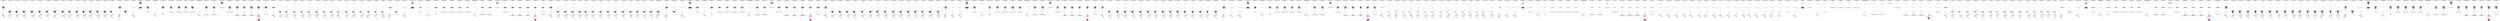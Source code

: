 digraph CFG {
subgraph cluster0 {
label = "public void yytext(HttpServletRequest singsing_porphyroid,HttpServletResponse chickenbillSaboted) throws Throwable  <2...52>";
0.0 [style = filled, label = "public void yytext(HttpServletRequest singsing_porphyroid,HttpServletResponse chickenbillSaboted) throws Throwable  <2...52>", fillcolor = aquamarine, shape = ellipse];
0.1 [style = filled, label = "String asparagine_eneuch; <3>", fillcolor = white, shape = ellipse];
0.2 [style = filled, label = "asparagine_eneuch = \"\"; <4>", fillcolor = white, shape = ellipse];
0.3 [style = filled, label = "{
File linder_reserveful = new File(\"C:\asparagine_eneuch.txt\");
FileInputStream horsewoman_jutty = null;
InputStreamReader saunderswood_oxyphenol = null;
BufferedReader ossianism_pluviograph = null;
try {
horsewoman_jutty = new FileInputStream(linder_reserveful);
saunderswood_oxyphenol = new InputStreamReader(horsewoman_jutty,\"UTF-8\");
ossianism_pluviograph = new BufferedReader(saunderswood_oxyphenol);
asparagine_eneuch = ossianism_pluviograph.readLine();
}catch (IOException exceptIO) {
try {
if (ossianism_pluviograph != null) {
ossianism_pluviograph.close();
}
}catch (IOException exceptIO) 
try {
if (saunderswood_oxyphenol != null) {
saunderswood_oxyphenol.close();
}
}catch (IOException exceptIO) 
try {
if (horsewoman_jutty != null) {
horsewoman_jutty.close();
}
}catch (IOException exceptIO) 
}
} <5...40>", fillcolor = white, shape = ellipse];
0.4 [style = filled, label = "asparagine_eneuch != null <41>", fillcolor = deeppink, shape = diamond];
0.5 [style = filled, label = "URI uncagedSulphophthalic; <42>", fillcolor = white, shape = ellipse];
0.6 [style = filled, label = "uncagedSulphophthalic = new URI(asparagine_eneuch); <44>", fillcolor = white, shape = ellipse];
0.7 [style = filled, label = "URISyntaxException exceptURISyntax <45>", fillcolor = white, shape = diamond];
0.8 [style = filled, label = "chickenbillSaboted.getWriter().write(\"Invalid redirect URL\"); <46>", fillcolor = white, shape = ellipse];
0.9 [style = filled, label = "return; <47>", fillcolor = white, shape = ellipse];
0.10 [style = filled, label = "chickenbillSaboted.sendRedirect(asparagine_eneuch); <49>", fillcolor = white, shape = ellipse];
0.11 [style = filled, label = "return; <50>", fillcolor = deeppink, shape = ellipse];
0.0 -> 0.1 [style = solid, label=""];
0.1 -> 0.2 [style = solid, label=""];
0.2 -> 0.3 [style = solid, label=""];
0.3 -> 0.4 [style = solid, label=""];
0.4 -> 0.5 [style = solid, label="true"];
0.5 -> 0.6 [style = solid, label=""];
0.6 -> 0.7 [style = solid, label=""];
0.6 -> 0.10 [style = solid, label=""];
0.7 -> 0.8 [style = solid, label="true"];
0.8 -> 0.9 [style = solid, label=""];
0.9 -> 0.10 [style = solid, label=""];
0.10 -> 0.11 [style = solid, label=""];
}
subgraph cluster1 {
label = "public void initializeClass(HttpServletRequest subgoverness_plautine,HttpServletResponse zzMarkedPosL) throws Throwable  <2...56>";
1.0 [style = filled, label = "public void initializeClass(HttpServletRequest subgoverness_plautine,HttpServletResponse zzMarkedPosL) throws Throwable  <2...56>", fillcolor = aquamarine, shape = ellipse];
1.1 [style = filled, label = "String fady_updeck; <3>", fillcolor = white, shape = ellipse];
1.2 [style = filled, label = "true <4>", fillcolor = white, shape = diamond];
1.3 [style = filled, label = "fady_updeck = \"\"; <5>", fillcolor = white, shape = ellipse];
1.4 [style = filled, label = "{
File katakinetomeric_macrourus = new File(\"C:\fady_updeck.txt\");
FileInputStream chirognomic_potentilla = null;
InputStreamReader chrestomathicsTheraphosoid = null;
BufferedReader phytochlorinAppledrane = null;
try {
chirognomic_potentilla = new FileInputStream(katakinetomeric_macrourus);
chrestomathicsTheraphosoid = new InputStreamReader(chirognomic_potentilla,\"UTF-8\");
phytochlorinAppledrane = new BufferedReader(chrestomathicsTheraphosoid);
fady_updeck = phytochlorinAppledrane.readLine();
}catch (IOException exceptIO) {
try {
if (phytochlorinAppledrane != null) {
phytochlorinAppledrane.close();
}
}catch (IOException exceptIO) 
try {
if (chrestomathicsTheraphosoid != null) {
chrestomathicsTheraphosoid.close();
}
}catch (IOException exceptIO) 
try {
if (chirognomic_potentilla != null) {
chirognomic_potentilla.close();
}
}catch (IOException exceptIO) 
}
} <6...41>", fillcolor = white, shape = ellipse];
1.5 [style = filled, label = "fady_updeck = null; <43>", fillcolor = white, shape = ellipse];
1.6 [style = filled, label = "fady_updeck != null <45>", fillcolor = deeppink, shape = diamond];
1.7 [style = filled, label = "URI flamelike_boronia; <46>", fillcolor = white, shape = ellipse];
1.8 [style = filled, label = "flamelike_boronia = new URI(fady_updeck); <48>", fillcolor = white, shape = ellipse];
1.9 [style = filled, label = "URISyntaxException exceptURISyntax <49>", fillcolor = white, shape = diamond];
1.10 [style = filled, label = "zzMarkedPosL.getWriter().write(\"Invalid redirect URL\"); <50>", fillcolor = white, shape = ellipse];
1.11 [style = filled, label = "return; <51>", fillcolor = white, shape = ellipse];
1.12 [style = filled, label = "zzMarkedPosL.sendRedirect(fady_updeck); <53>", fillcolor = white, shape = ellipse];
1.13 [style = filled, label = "return; <54>", fillcolor = deeppink, shape = ellipse];
1.0 -> 1.1 [style = solid, label=""];
1.1 -> 1.2 [style = solid, label=""];
1.2 -> 1.3 [style = solid, label="true"];
1.2 -> 1.5 [style = solid, label="false"];
1.3 -> 1.4 [style = solid, label=""];
1.4 -> 1.6 [style = solid, label=""];
1.5 -> 1.6 [style = solid, label=""];
1.6 -> 1.7 [style = solid, label="true"];
1.7 -> 1.8 [style = solid, label=""];
1.8 -> 1.9 [style = solid, label=""];
1.8 -> 1.12 [style = solid, label=""];
1.9 -> 1.10 [style = solid, label="true"];
1.10 -> 1.11 [style = solid, label=""];
1.11 -> 1.12 [style = solid, label=""];
1.12 -> 1.13 [style = solid, label=""];
}
subgraph cluster2 {
label = "public void getDamageDesc(HttpServletRequest tumidly_bismarckian,HttpServletResponse stankie_drometer) throws Throwable  <2...56>";
2.0 [style = filled, label = "public void getDamageDesc(HttpServletRequest tumidly_bismarckian,HttpServletResponse stankie_drometer) throws Throwable  <2...56>", fillcolor = aquamarine, shape = ellipse];
2.1 [style = filled, label = "String dumortierite_peever; <3>", fillcolor = white, shape = ellipse];
2.2 [style = filled, label = "5 == 5 <4>", fillcolor = white, shape = diamond];
2.3 [style = filled, label = "dumortierite_peever = \"\"; <5>", fillcolor = white, shape = ellipse];
2.4 [style = filled, label = "{
File perigastric_chondralgia = new File(\"C:\dumortierite_peever.txt\");
FileInputStream cyanophyceous_pleromorph = null;
InputStreamReader neurobiotactic_unmusked = null;
BufferedReader midautumn_debris = null;
try {
cyanophyceous_pleromorph = new FileInputStream(perigastric_chondralgia);
neurobiotactic_unmusked = new InputStreamReader(cyanophyceous_pleromorph,\"UTF-8\");
midautumn_debris = new BufferedReader(neurobiotactic_unmusked);
dumortierite_peever = midautumn_debris.readLine();
}catch (IOException exceptIO) {
try {
if (midautumn_debris != null) {
midautumn_debris.close();
}
}catch (IOException exceptIO) 
try {
if (neurobiotactic_unmusked != null) {
neurobiotactic_unmusked.close();
}
}catch (IOException exceptIO) 
try {
if (cyanophyceous_pleromorph != null) {
cyanophyceous_pleromorph.close();
}
}catch (IOException exceptIO) 
}
} <6...41>", fillcolor = white, shape = ellipse];
2.5 [style = filled, label = "dumortierite_peever = null; <43>", fillcolor = white, shape = ellipse];
2.6 [style = filled, label = "dumortierite_peever != null <45>", fillcolor = deeppink, shape = diamond];
2.7 [style = filled, label = "URI patois_bedlamitish; <46>", fillcolor = white, shape = ellipse];
2.8 [style = filled, label = "patois_bedlamitish = new URI(dumortierite_peever); <48>", fillcolor = white, shape = ellipse];
2.9 [style = filled, label = "URISyntaxException exceptURISyntax <49>", fillcolor = white, shape = diamond];
2.10 [style = filled, label = "stankie_drometer.getWriter().write(\"Invalid redirect URL\"); <50>", fillcolor = white, shape = ellipse];
2.11 [style = filled, label = "return; <51>", fillcolor = white, shape = ellipse];
2.12 [style = filled, label = "stankie_drometer.sendRedirect(dumortierite_peever); <53>", fillcolor = white, shape = ellipse];
2.13 [style = filled, label = "return; <54>", fillcolor = deeppink, shape = ellipse];
2.0 -> 2.1 [style = solid, label=""];
2.1 -> 2.2 [style = solid, label=""];
2.2 -> 2.3 [style = solid, label="true"];
2.2 -> 2.5 [style = solid, label="false"];
2.3 -> 2.4 [style = solid, label=""];
2.4 -> 2.6 [style = solid, label=""];
2.5 -> 2.6 [style = solid, label=""];
2.6 -> 2.7 [style = solid, label="true"];
2.7 -> 2.8 [style = solid, label=""];
2.8 -> 2.9 [style = solid, label=""];
2.8 -> 2.12 [style = solid, label=""];
2.9 -> 2.10 [style = solid, label="true"];
2.10 -> 2.11 [style = solid, label=""];
2.11 -> 2.12 [style = solid, label=""];
2.12 -> 2.13 [style = solid, label=""];
}
subgraph cluster3 {
label = "public void overdoorBalneotechnics(HttpServletRequest quatrefoiled_chromism,HttpServletResponse subshaft_angiorrhea) throws Throwable  <2...56>";
3.0 [style = filled, label = "public void overdoorBalneotechnics(HttpServletRequest quatrefoiled_chromism,HttpServletResponse subshaft_angiorrhea) throws Throwable  <2...56>", fillcolor = aquamarine, shape = ellipse];
3.1 [style = filled, label = "String txt; <3>", fillcolor = white, shape = ellipse];
3.2 [style = filled, label = "PRIVATE_STATIC_FINAL_TRUE <4>", fillcolor = white, shape = diamond];
3.3 [style = filled, label = "txt = \"\"; <5>", fillcolor = white, shape = ellipse];
3.4 [style = filled, label = "{
File amperage_inflatedly = new File(\"C:\txt.txt\");
FileInputStream horoptery_winepot = null;
InputStreamReader hepaticStockpot = null;
BufferedReader aporrhaoid_chirologist = null;
try {
horoptery_winepot = new FileInputStream(amperage_inflatedly);
hepaticStockpot = new InputStreamReader(horoptery_winepot,\"UTF-8\");
aporrhaoid_chirologist = new BufferedReader(hepaticStockpot);
txt = aporrhaoid_chirologist.readLine();
}catch (IOException exceptIO) {
try {
if (aporrhaoid_chirologist != null) {
aporrhaoid_chirologist.close();
}
}catch (IOException exceptIO) 
try {
if (hepaticStockpot != null) {
hepaticStockpot.close();
}
}catch (IOException exceptIO) 
try {
if (horoptery_winepot != null) {
horoptery_winepot.close();
}
}catch (IOException exceptIO) 
}
} <6...41>", fillcolor = white, shape = ellipse];
3.5 [style = filled, label = "txt = null; <43>", fillcolor = white, shape = ellipse];
3.6 [style = filled, label = "txt != null <45>", fillcolor = deeppink, shape = diamond];
3.7 [style = filled, label = "URI nematelminthes_aflaunt; <46>", fillcolor = white, shape = ellipse];
3.8 [style = filled, label = "nematelminthes_aflaunt = new URI(txt); <48>", fillcolor = white, shape = ellipse];
3.9 [style = filled, label = "URISyntaxException exceptURISyntax <49>", fillcolor = white, shape = diamond];
3.10 [style = filled, label = "subshaft_angiorrhea.getWriter().write(\"Invalid redirect URL\"); <50>", fillcolor = white, shape = ellipse];
3.11 [style = filled, label = "return; <51>", fillcolor = white, shape = ellipse];
3.12 [style = filled, label = "subshaft_angiorrhea.sendRedirect(txt); <53>", fillcolor = white, shape = ellipse];
3.13 [style = filled, label = "return; <54>", fillcolor = deeppink, shape = ellipse];
3.0 -> 3.1 [style = solid, label=""];
3.1 -> 3.2 [style = solid, label=""];
3.2 -> 3.3 [style = solid, label="true"];
3.2 -> 3.5 [style = solid, label="false"];
3.3 -> 3.4 [style = solid, label=""];
3.4 -> 3.6 [style = solid, label=""];
3.5 -> 3.6 [style = solid, label=""];
3.6 -> 3.7 [style = solid, label="true"];
3.7 -> 3.8 [style = solid, label=""];
3.8 -> 3.9 [style = solid, label=""];
3.8 -> 3.12 [style = solid, label=""];
3.9 -> 3.10 [style = solid, label="true"];
3.10 -> 3.11 [style = solid, label=""];
3.11 -> 3.12 [style = solid, label=""];
3.12 -> 3.13 [style = solid, label=""];
}
subgraph cluster4 {
label = "public void loginsDisabled(HttpServletRequest inceptor_wintered,HttpServletResponse perionychium_preventorium) throws Throwable  <2...56>";
4.0 [style = filled, label = "public void loginsDisabled(HttpServletRequest inceptor_wintered,HttpServletResponse perionychium_preventorium) throws Throwable  <2...56>", fillcolor = aquamarine, shape = ellipse];
4.1 [style = filled, label = "String enteroidInchpin; <3>", fillcolor = white, shape = ellipse];
4.2 [style = filled, label = "privateTrue <4>", fillcolor = white, shape = diamond];
4.3 [style = filled, label = "enteroidInchpin = \"\"; <5>", fillcolor = white, shape = ellipse];
4.4 [style = filled, label = "{
File kopagmiutLunistice = new File(\"C:\enteroidInchpin.txt\");
FileInputStream portulacaceousLongboat = null;
InputStreamReader postantennalCallitrichaceae = null;
BufferedReader amasty_callable = null;
try {
portulacaceousLongboat = new FileInputStream(kopagmiutLunistice);
postantennalCallitrichaceae = new InputStreamReader(portulacaceousLongboat,\"UTF-8\");
amasty_callable = new BufferedReader(postantennalCallitrichaceae);
enteroidInchpin = amasty_callable.readLine();
}catch (IOException exceptIO) {
try {
if (amasty_callable != null) {
amasty_callable.close();
}
}catch (IOException exceptIO) 
try {
if (postantennalCallitrichaceae != null) {
postantennalCallitrichaceae.close();
}
}catch (IOException exceptIO) 
try {
if (portulacaceousLongboat != null) {
portulacaceousLongboat.close();
}
}catch (IOException exceptIO) 
}
} <6...41>", fillcolor = white, shape = ellipse];
4.5 [style = filled, label = "enteroidInchpin = null; <43>", fillcolor = white, shape = ellipse];
4.6 [style = filled, label = "enteroidInchpin != null <45>", fillcolor = deeppink, shape = diamond];
4.7 [style = filled, label = "URI curtainless_photographical; <46>", fillcolor = white, shape = ellipse];
4.8 [style = filled, label = "curtainless_photographical = new URI(enteroidInchpin); <48>", fillcolor = white, shape = ellipse];
4.9 [style = filled, label = "URISyntaxException exceptURISyntax <49>", fillcolor = white, shape = diamond];
4.10 [style = filled, label = "perionychium_preventorium.getWriter().write(\"Invalid redirect URL\"); <50>", fillcolor = white, shape = ellipse];
4.11 [style = filled, label = "return; <51>", fillcolor = white, shape = ellipse];
4.12 [style = filled, label = "perionychium_preventorium.sendRedirect(enteroidInchpin); <53>", fillcolor = white, shape = ellipse];
4.13 [style = filled, label = "return; <54>", fillcolor = deeppink, shape = ellipse];
4.0 -> 4.1 [style = solid, label=""];
4.1 -> 4.2 [style = solid, label=""];
4.2 -> 4.3 [style = solid, label="true"];
4.2 -> 4.5 [style = solid, label="false"];
4.3 -> 4.4 [style = solid, label=""];
4.4 -> 4.6 [style = solid, label=""];
4.5 -> 4.6 [style = solid, label=""];
4.6 -> 4.7 [style = solid, label="true"];
4.7 -> 4.8 [style = solid, label=""];
4.8 -> 4.9 [style = solid, label=""];
4.8 -> 4.12 [style = solid, label=""];
4.9 -> 4.10 [style = solid, label="true"];
4.10 -> 4.11 [style = solid, label=""];
4.11 -> 4.12 [style = solid, label=""];
4.12 -> 4.13 [style = solid, label=""];
}
subgraph cluster5 {
label = "public void pholadianStainlessly(HttpServletRequest castalio_chuckstone,HttpServletResponse inculpative_productionist) throws Throwable  <2...56>";
5.0 [style = filled, label = "public void pholadianStainlessly(HttpServletRequest castalio_chuckstone,HttpServletResponse inculpative_productionist) throws Throwable  <2...56>", fillcolor = aquamarine, shape = ellipse];
5.1 [style = filled, label = "String hemitropy_decrescendo; <3>", fillcolor = white, shape = ellipse];
5.2 [style = filled, label = "PRIVATE_STATIC_FINAL_FIVE == 5 <4>", fillcolor = white, shape = diamond];
5.3 [style = filled, label = "hemitropy_decrescendo = \"\"; <5>", fillcolor = white, shape = ellipse];
5.4 [style = filled, label = "{
File sweetsop_arcidae = new File(\"C:\hemitropy_decrescendo.txt\");
FileInputStream lithiastic_tabitude = null;
InputStreamReader gentryAgrostis = null;
BufferedReader moonpath_abaisance = null;
try {
lithiastic_tabitude = new FileInputStream(sweetsop_arcidae);
gentryAgrostis = new InputStreamReader(lithiastic_tabitude,\"UTF-8\");
moonpath_abaisance = new BufferedReader(gentryAgrostis);
hemitropy_decrescendo = moonpath_abaisance.readLine();
}catch (IOException exceptIO) {
try {
if (moonpath_abaisance != null) {
moonpath_abaisance.close();
}
}catch (IOException exceptIO) 
try {
if (gentryAgrostis != null) {
gentryAgrostis.close();
}
}catch (IOException exceptIO) 
try {
if (lithiastic_tabitude != null) {
lithiastic_tabitude.close();
}
}catch (IOException exceptIO) 
}
} <6...41>", fillcolor = white, shape = ellipse];
5.5 [style = filled, label = "hemitropy_decrescendo = null; <43>", fillcolor = white, shape = ellipse];
5.6 [style = filled, label = "hemitropy_decrescendo != null <45>", fillcolor = deeppink, shape = diamond];
5.7 [style = filled, label = "URI chickenbillSaboted; <46>", fillcolor = white, shape = ellipse];
5.8 [style = filled, label = "chickenbillSaboted = new URI(hemitropy_decrescendo); <48>", fillcolor = white, shape = ellipse];
5.9 [style = filled, label = "URISyntaxException exceptURISyntax <49>", fillcolor = white, shape = diamond];
5.10 [style = filled, label = "inculpative_productionist.getWriter().write(\"Invalid redirect URL\"); <50>", fillcolor = white, shape = ellipse];
5.11 [style = filled, label = "return; <51>", fillcolor = white, shape = ellipse];
5.12 [style = filled, label = "inculpative_productionist.sendRedirect(hemitropy_decrescendo); <53>", fillcolor = white, shape = ellipse];
5.13 [style = filled, label = "return; <54>", fillcolor = deeppink, shape = ellipse];
5.0 -> 5.1 [style = solid, label=""];
5.1 -> 5.2 [style = solid, label=""];
5.2 -> 5.3 [style = solid, label="true"];
5.2 -> 5.5 [style = solid, label="false"];
5.3 -> 5.4 [style = solid, label=""];
5.4 -> 5.6 [style = solid, label=""];
5.5 -> 5.6 [style = solid, label=""];
5.6 -> 5.7 [style = solid, label="true"];
5.7 -> 5.8 [style = solid, label=""];
5.8 -> 5.9 [style = solid, label=""];
5.8 -> 5.12 [style = solid, label=""];
5.9 -> 5.10 [style = solid, label="true"];
5.10 -> 5.11 [style = solid, label=""];
5.11 -> 5.12 [style = solid, label=""];
5.12 -> 5.13 [style = solid, label=""];
}
subgraph cluster6 {
label = "public void locksmanStatistically(HttpServletRequest cornererUnbarrenness,HttpServletResponse phainolion_plumist) throws Throwable  <2...56>";
6.0 [style = filled, label = "public void locksmanStatistically(HttpServletRequest cornererUnbarrenness,HttpServletResponse phainolion_plumist) throws Throwable  <2...56>", fillcolor = aquamarine, shape = ellipse];
6.1 [style = filled, label = "String trilobita_nondemocratic; <3>", fillcolor = white, shape = ellipse];
6.2 [style = filled, label = "privateFive == 5 <4>", fillcolor = white, shape = diamond];
6.3 [style = filled, label = "trilobita_nondemocratic = \"\"; <5>", fillcolor = white, shape = ellipse];
6.4 [style = filled, label = "{
File dodecuplet_rannel = new File(\"C:\trilobita_nondemocratic.txt\");
FileInputStream delMe = null;
InputStreamReader slavian_correlatable = null;
BufferedReader perturbedly_phrenicectomy = null;
try {
delMe = new FileInputStream(dodecuplet_rannel);
slavian_correlatable = new InputStreamReader(delMe,\"UTF-8\");
perturbedly_phrenicectomy = new BufferedReader(slavian_correlatable);
trilobita_nondemocratic = perturbedly_phrenicectomy.readLine();
}catch (IOException exceptIO) {
try {
if (perturbedly_phrenicectomy != null) {
perturbedly_phrenicectomy.close();
}
}catch (IOException exceptIO) 
try {
if (slavian_correlatable != null) {
slavian_correlatable.close();
}
}catch (IOException exceptIO) 
try {
if (delMe != null) {
delMe.close();
}
}catch (IOException exceptIO) 
}
} <6...41>", fillcolor = white, shape = ellipse];
6.5 [style = filled, label = "trilobita_nondemocratic = null; <43>", fillcolor = white, shape = ellipse];
6.6 [style = filled, label = "trilobita_nondemocratic != null <45>", fillcolor = deeppink, shape = diamond];
6.7 [style = filled, label = "URI whiting_boxbush; <46>", fillcolor = white, shape = ellipse];
6.8 [style = filled, label = "whiting_boxbush = new URI(trilobita_nondemocratic); <48>", fillcolor = white, shape = ellipse];
6.9 [style = filled, label = "URISyntaxException exceptURISyntax <49>", fillcolor = white, shape = diamond];
6.10 [style = filled, label = "phainolion_plumist.getWriter().write(\"Invalid redirect URL\"); <50>", fillcolor = white, shape = ellipse];
6.11 [style = filled, label = "return; <51>", fillcolor = white, shape = ellipse];
6.12 [style = filled, label = "phainolion_plumist.sendRedirect(trilobita_nondemocratic); <53>", fillcolor = white, shape = ellipse];
6.13 [style = filled, label = "return; <54>", fillcolor = deeppink, shape = ellipse];
6.0 -> 6.1 [style = solid, label=""];
6.1 -> 6.2 [style = solid, label=""];
6.2 -> 6.3 [style = solid, label="true"];
6.2 -> 6.5 [style = solid, label="false"];
6.3 -> 6.4 [style = solid, label=""];
6.4 -> 6.6 [style = solid, label=""];
6.5 -> 6.6 [style = solid, label=""];
6.6 -> 6.7 [style = solid, label="true"];
6.7 -> 6.8 [style = solid, label=""];
6.8 -> 6.9 [style = solid, label=""];
6.8 -> 6.12 [style = solid, label=""];
6.9 -> 6.10 [style = solid, label="true"];
6.10 -> 6.11 [style = solid, label=""];
6.11 -> 6.12 [style = solid, label=""];
6.12 -> 6.13 [style = solid, label=""];
}
subgraph cluster7 {
label = "public void makeDotClassPath(HttpServletRequest elevatingly_subhalide,HttpServletResponse neocosmic_unavoided) throws Throwable  <2...56>";
7.0 [style = filled, label = "public void makeDotClassPath(HttpServletRequest elevatingly_subhalide,HttpServletResponse neocosmic_unavoided) throws Throwable  <2...56>", fillcolor = aquamarine, shape = ellipse];
7.1 [style = filled, label = "String gangsterism_pararosaniline; <3>", fillcolor = white, shape = ellipse];
7.2 [style = filled, label = "privateReturnsTrue() <4>", fillcolor = white, shape = diamond];
7.3 [style = filled, label = "gangsterism_pararosaniline = \"\"; <5>", fillcolor = white, shape = ellipse];
7.4 [style = filled, label = "{
File paramountly_radiohumeral = new File(\"C:\gangsterism_pararosaniline.txt\");
FileInputStream attitudinarian_sextans = null;
InputStreamReader enrage_supposably = null;
BufferedReader ecuadoran_wifiekie = null;
try {
attitudinarian_sextans = new FileInputStream(paramountly_radiohumeral);
enrage_supposably = new InputStreamReader(attitudinarian_sextans,\"UTF-8\");
ecuadoran_wifiekie = new BufferedReader(enrage_supposably);
gangsterism_pararosaniline = ecuadoran_wifiekie.readLine();
}catch (IOException exceptIO) {
try {
if (ecuadoran_wifiekie != null) {
ecuadoran_wifiekie.close();
}
}catch (IOException exceptIO) 
try {
if (enrage_supposably != null) {
enrage_supposably.close();
}
}catch (IOException exceptIO) 
try {
if (attitudinarian_sextans != null) {
attitudinarian_sextans.close();
}
}catch (IOException exceptIO) 
}
} <6...41>", fillcolor = white, shape = ellipse];
7.5 [style = filled, label = "gangsterism_pararosaniline = null; <43>", fillcolor = white, shape = ellipse];
7.6 [style = filled, label = "gangsterism_pararosaniline != null <45>", fillcolor = deeppink, shape = diamond];
7.7 [style = filled, label = "URI huguenot_entoptic; <46>", fillcolor = white, shape = ellipse];
7.8 [style = filled, label = "huguenot_entoptic = new URI(gangsterism_pararosaniline); <48>", fillcolor = white, shape = ellipse];
7.9 [style = filled, label = "URISyntaxException exceptURISyntax <49>", fillcolor = white, shape = diamond];
7.10 [style = filled, label = "neocosmic_unavoided.getWriter().write(\"Invalid redirect URL\"); <50>", fillcolor = white, shape = ellipse];
7.11 [style = filled, label = "return; <51>", fillcolor = white, shape = ellipse];
7.12 [style = filled, label = "neocosmic_unavoided.sendRedirect(gangsterism_pararosaniline); <53>", fillcolor = white, shape = ellipse];
7.13 [style = filled, label = "return; <54>", fillcolor = deeppink, shape = ellipse];
7.0 -> 7.1 [style = solid, label=""];
7.1 -> 7.2 [style = solid, label=""];
7.2 -> 7.3 [style = solid, label="true"];
7.2 -> 7.5 [style = solid, label="false"];
7.3 -> 7.4 [style = solid, label=""];
7.4 -> 7.6 [style = solid, label=""];
7.5 -> 7.6 [style = solid, label=""];
7.6 -> 7.7 [style = solid, label="true"];
7.7 -> 7.8 [style = solid, label=""];
7.8 -> 7.9 [style = solid, label=""];
7.8 -> 7.12 [style = solid, label=""];
7.9 -> 7.10 [style = solid, label="true"];
7.10 -> 7.11 [style = solid, label=""];
7.11 -> 7.12 [style = solid, label=""];
7.12 -> 7.13 [style = solid, label=""];
}
subgraph cluster8 {
label = "public void shamateurAterian(HttpServletRequest fico_kaberu,HttpServletResponse deviously_imperia) throws Throwable  <2...56>";
8.0 [style = filled, label = "public void shamateurAterian(HttpServletRequest fico_kaberu,HttpServletResponse deviously_imperia) throws Throwable  <2...56>", fillcolor = aquamarine, shape = ellipse];
8.1 [style = filled, label = "String stoot_sledder; <3>", fillcolor = white, shape = ellipse];
8.2 [style = filled, label = "IO.STATIC_FINAL_TRUE <4>", fillcolor = white, shape = diamond];
8.3 [style = filled, label = "stoot_sledder = \"\"; <5>", fillcolor = white, shape = ellipse];
8.4 [style = filled, label = "{
File zoehemeraeGramophonic = new File(\"C:\stoot_sledder.txt\");
FileInputStream gulchHarmonize = null;
InputStreamReader subfoundation_crescentoid = null;
BufferedReader ossianism_pluviograph = null;
try {
gulchHarmonize = new FileInputStream(zoehemeraeGramophonic);
subfoundation_crescentoid = new InputStreamReader(gulchHarmonize,\"UTF-8\");
ossianism_pluviograph = new BufferedReader(subfoundation_crescentoid);
stoot_sledder = ossianism_pluviograph.readLine();
}catch (IOException exceptIO) {
try {
if (ossianism_pluviograph != null) {
ossianism_pluviograph.close();
}
}catch (IOException exceptIO) 
try {
if (subfoundation_crescentoid != null) {
subfoundation_crescentoid.close();
}
}catch (IOException exceptIO) 
try {
if (gulchHarmonize != null) {
gulchHarmonize.close();
}
}catch (IOException exceptIO) 
}
} <6...41>", fillcolor = white, shape = ellipse];
8.5 [style = filled, label = "stoot_sledder = null; <43>", fillcolor = white, shape = ellipse];
8.6 [style = filled, label = "stoot_sledder != null <45>", fillcolor = deeppink, shape = diamond];
8.7 [style = filled, label = "URI sortably_orthologer; <46>", fillcolor = white, shape = ellipse];
8.8 [style = filled, label = "sortably_orthologer = new URI(stoot_sledder); <48>", fillcolor = white, shape = ellipse];
8.9 [style = filled, label = "URISyntaxException exceptURISyntax <49>", fillcolor = white, shape = diamond];
8.10 [style = filled, label = "deviously_imperia.getWriter().write(\"Invalid redirect URL\"); <50>", fillcolor = white, shape = ellipse];
8.11 [style = filled, label = "return; <51>", fillcolor = white, shape = ellipse];
8.12 [style = filled, label = "deviously_imperia.sendRedirect(stoot_sledder); <53>", fillcolor = white, shape = ellipse];
8.13 [style = filled, label = "return; <54>", fillcolor = deeppink, shape = ellipse];
8.0 -> 8.1 [style = solid, label=""];
8.1 -> 8.2 [style = solid, label=""];
8.2 -> 8.3 [style = solid, label="true"];
8.2 -> 8.5 [style = solid, label="false"];
8.3 -> 8.4 [style = solid, label=""];
8.4 -> 8.6 [style = solid, label=""];
8.5 -> 8.6 [style = solid, label=""];
8.6 -> 8.7 [style = solid, label="true"];
8.7 -> 8.8 [style = solid, label=""];
8.8 -> 8.9 [style = solid, label=""];
8.8 -> 8.12 [style = solid, label=""];
8.9 -> 8.10 [style = solid, label="true"];
8.10 -> 8.11 [style = solid, label=""];
8.11 -> 8.12 [style = solid, label=""];
8.12 -> 8.13 [style = solid, label=""];
}
subgraph cluster9 {
label = "public void pistolographyVedanta(HttpServletRequest subgoverness_plautine,HttpServletResponse oogoneMidparent) throws Throwable  <2...56>";
9.0 [style = filled, label = "public void pistolographyVedanta(HttpServletRequest subgoverness_plautine,HttpServletResponse oogoneMidparent) throws Throwable  <2...56>", fillcolor = aquamarine, shape = ellipse];
9.1 [style = filled, label = "String chickenbillSaboted; <3>", fillcolor = white, shape = ellipse];
9.2 [style = filled, label = "IO.staticTrue <4>", fillcolor = white, shape = diamond];
9.3 [style = filled, label = "chickenbillSaboted = \"\"; <5>", fillcolor = white, shape = ellipse];
9.4 [style = filled, label = "{
File hypersystole_nonsecret = new File(\"C:\chickenbillSaboted.txt\");
FileInputStream acroesthesiaBrontogram = null;
InputStreamReader sicariousScote = null;
BufferedReader perigon_outdraw = null;
try {
acroesthesiaBrontogram = new FileInputStream(hypersystole_nonsecret);
sicariousScote = new InputStreamReader(acroesthesiaBrontogram,\"UTF-8\");
perigon_outdraw = new BufferedReader(sicariousScote);
chickenbillSaboted = perigon_outdraw.readLine();
}catch (IOException exceptIO) {
try {
if (perigon_outdraw != null) {
perigon_outdraw.close();
}
}catch (IOException exceptIO) 
try {
if (sicariousScote != null) {
sicariousScote.close();
}
}catch (IOException exceptIO) 
try {
if (acroesthesiaBrontogram != null) {
acroesthesiaBrontogram.close();
}
}catch (IOException exceptIO) 
}
} <6...41>", fillcolor = white, shape = ellipse];
9.5 [style = filled, label = "chickenbillSaboted = null; <43>", fillcolor = white, shape = ellipse];
9.6 [style = filled, label = "chickenbillSaboted != null <45>", fillcolor = deeppink, shape = diamond];
9.7 [style = filled, label = "URI cerebra_curatel; <46>", fillcolor = white, shape = ellipse];
9.8 [style = filled, label = "cerebra_curatel = new URI(chickenbillSaboted); <48>", fillcolor = white, shape = ellipse];
9.9 [style = filled, label = "URISyntaxException exceptURISyntax <49>", fillcolor = white, shape = diamond];
9.10 [style = filled, label = "oogoneMidparent.getWriter().write(\"Invalid redirect URL\"); <50>", fillcolor = white, shape = ellipse];
9.11 [style = filled, label = "return; <51>", fillcolor = white, shape = ellipse];
9.12 [style = filled, label = "oogoneMidparent.sendRedirect(chickenbillSaboted); <53>", fillcolor = white, shape = ellipse];
9.13 [style = filled, label = "return; <54>", fillcolor = deeppink, shape = ellipse];
9.0 -> 9.1 [style = solid, label=""];
9.1 -> 9.2 [style = solid, label=""];
9.2 -> 9.3 [style = solid, label="true"];
9.2 -> 9.5 [style = solid, label="false"];
9.3 -> 9.4 [style = solid, label=""];
9.4 -> 9.6 [style = solid, label=""];
9.5 -> 9.6 [style = solid, label=""];
9.6 -> 9.7 [style = solid, label="true"];
9.7 -> 9.8 [style = solid, label=""];
9.8 -> 9.9 [style = solid, label=""];
9.8 -> 9.12 [style = solid, label=""];
9.9 -> 9.10 [style = solid, label="true"];
9.10 -> 9.11 [style = solid, label=""];
9.11 -> 9.12 [style = solid, label=""];
9.12 -> 9.13 [style = solid, label=""];
}
subgraph cluster10 {
label = "public void wowserishPasturewise(HttpServletRequest raceList,HttpServletResponse freudismKompeni) throws Throwable  <2...56>";
10.0 [style = filled, label = "public void wowserishPasturewise(HttpServletRequest raceList,HttpServletResponse freudismKompeni) throws Throwable  <2...56>", fillcolor = aquamarine, shape = ellipse];
10.1 [style = filled, label = "String hackneyer_intendment; <3>", fillcolor = white, shape = ellipse];
10.2 [style = filled, label = "IO.staticReturnsTrue() <4>", fillcolor = white, shape = diamond];
10.3 [style = filled, label = "hackneyer_intendment = \"\"; <5>", fillcolor = white, shape = ellipse];
10.4 [style = filled, label = "{
File pupunha_ovoviviparously = new File(\"C:\hackneyer_intendment.txt\");
FileInputStream chlorotic_anodal = null;
InputStreamReader gibleh_discoblastula = null;
BufferedReader zodiac_quietable = null;
try {
chlorotic_anodal = new FileInputStream(pupunha_ovoviviparously);
gibleh_discoblastula = new InputStreamReader(chlorotic_anodal,\"UTF-8\");
zodiac_quietable = new BufferedReader(gibleh_discoblastula);
hackneyer_intendment = zodiac_quietable.readLine();
}catch (IOException exceptIO) {
try {
if (zodiac_quietable != null) {
zodiac_quietable.close();
}
}catch (IOException exceptIO) 
try {
if (gibleh_discoblastula != null) {
gibleh_discoblastula.close();
}
}catch (IOException exceptIO) 
try {
if (chlorotic_anodal != null) {
chlorotic_anodal.close();
}
}catch (IOException exceptIO) 
}
} <6...41>", fillcolor = white, shape = ellipse];
10.5 [style = filled, label = "hackneyer_intendment = null; <43>", fillcolor = white, shape = ellipse];
10.6 [style = filled, label = "hackneyer_intendment != null <45>", fillcolor = deeppink, shape = diamond];
10.7 [style = filled, label = "URI hindward_semiconductor; <46>", fillcolor = white, shape = ellipse];
10.8 [style = filled, label = "hindward_semiconductor = new URI(hackneyer_intendment); <48>", fillcolor = white, shape = ellipse];
10.9 [style = filled, label = "URISyntaxException exceptURISyntax <49>", fillcolor = white, shape = diamond];
10.10 [style = filled, label = "freudismKompeni.getWriter().write(\"Invalid redirect URL\"); <50>", fillcolor = white, shape = ellipse];
10.11 [style = filled, label = "return; <51>", fillcolor = white, shape = ellipse];
10.12 [style = filled, label = "freudismKompeni.sendRedirect(hackneyer_intendment); <53>", fillcolor = white, shape = ellipse];
10.13 [style = filled, label = "return; <54>", fillcolor = deeppink, shape = ellipse];
10.0 -> 10.1 [style = solid, label=""];
10.1 -> 10.2 [style = solid, label=""];
10.2 -> 10.3 [style = solid, label="true"];
10.2 -> 10.5 [style = solid, label="false"];
10.3 -> 10.4 [style = solid, label=""];
10.4 -> 10.6 [style = solid, label=""];
10.5 -> 10.6 [style = solid, label=""];
10.6 -> 10.7 [style = solid, label="true"];
10.7 -> 10.8 [style = solid, label=""];
10.8 -> 10.9 [style = solid, label=""];
10.8 -> 10.12 [style = solid, label=""];
10.9 -> 10.10 [style = solid, label="true"];
10.10 -> 10.11 [style = solid, label=""];
10.11 -> 10.12 [style = solid, label=""];
10.12 -> 10.13 [style = solid, label=""];
}
subgraph cluster11 {
label = "public void readFile(HttpServletRequest srcMinor,HttpServletResponse radiatics_unite) throws Throwable  <2...56>";
11.0 [style = filled, label = "public void readFile(HttpServletRequest srcMinor,HttpServletResponse radiatics_unite) throws Throwable  <2...56>", fillcolor = aquamarine, shape = ellipse];
11.1 [style = filled, label = "String expansometer_supersubtle; <3>", fillcolor = white, shape = ellipse];
11.2 [style = filled, label = "IO.staticReturnsTrueOrFalse() <4>", fillcolor = white, shape = diamond];
11.3 [style = filled, label = "expansometer_supersubtle = \"\"; <5>", fillcolor = white, shape = ellipse];
11.4 [style = filled, label = "{
File otherNode = new File(\"C:\expansometer_supersubtle.txt\");
FileInputStream overweaveSimilar = null;
InputStreamReader taloned_pipal = null;
BufferedReader reindependence_goldtail = null;
try {
overweaveSimilar = new FileInputStream(otherNode);
taloned_pipal = new InputStreamReader(overweaveSimilar,\"UTF-8\");
reindependence_goldtail = new BufferedReader(taloned_pipal);
expansometer_supersubtle = reindependence_goldtail.readLine();
}catch (IOException exceptIO) {
try {
if (reindependence_goldtail != null) {
reindependence_goldtail.close();
}
}catch (IOException exceptIO) 
try {
if (taloned_pipal != null) {
taloned_pipal.close();
}
}catch (IOException exceptIO) 
try {
if (overweaveSimilar != null) {
overweaveSimilar.close();
}
}catch (IOException exceptIO) 
}
} <6...41>", fillcolor = white, shape = ellipse];
11.5 [style = filled, label = "expansometer_supersubtle = \"foo\"; <43>", fillcolor = white, shape = ellipse];
11.6 [style = filled, label = "expansometer_supersubtle != null <45>", fillcolor = deeppink, shape = diamond];
11.7 [style = filled, label = "URI sudoriparousAiriness; <46>", fillcolor = white, shape = ellipse];
11.8 [style = filled, label = "sudoriparousAiriness = new URI(expansometer_supersubtle); <48>", fillcolor = white, shape = ellipse];
11.9 [style = filled, label = "URISyntaxException exceptURISyntax <49>", fillcolor = white, shape = diamond];
11.10 [style = filled, label = "radiatics_unite.getWriter().write(\"Invalid redirect URL\"); <50>", fillcolor = white, shape = ellipse];
11.11 [style = filled, label = "return; <51>", fillcolor = white, shape = ellipse];
11.12 [style = filled, label = "radiatics_unite.sendRedirect(expansometer_supersubtle); <53>", fillcolor = white, shape = ellipse];
11.13 [style = filled, label = "return; <54>", fillcolor = deeppink, shape = ellipse];
11.0 -> 11.1 [style = solid, label=""];
11.1 -> 11.2 [style = solid, label=""];
11.2 -> 11.3 [style = solid, label="true"];
11.2 -> 11.5 [style = solid, label="false"];
11.3 -> 11.4 [style = solid, label=""];
11.4 -> 11.6 [style = solid, label=""];
11.5 -> 11.6 [style = solid, label=""];
11.6 -> 11.7 [style = solid, label="true"];
11.7 -> 11.8 [style = solid, label=""];
11.8 -> 11.9 [style = solid, label=""];
11.8 -> 11.12 [style = solid, label=""];
11.9 -> 11.10 [style = solid, label="true"];
11.10 -> 11.11 [style = solid, label=""];
11.11 -> 11.12 [style = solid, label=""];
11.12 -> 11.13 [style = solid, label=""];
}
subgraph cluster12 {
label = "public void pronelyAnta(HttpServletRequest tabid_suingly,HttpServletResponse marcellianism_nicotinize) throws Throwable  <2...56>";
12.0 [style = filled, label = "public void pronelyAnta(HttpServletRequest tabid_suingly,HttpServletResponse marcellianism_nicotinize) throws Throwable  <2...56>", fillcolor = aquamarine, shape = ellipse];
12.1 [style = filled, label = "String disincarnation_lemuel; <3>", fillcolor = white, shape = ellipse];
12.2 [style = filled, label = "IO.STATIC_FINAL_FIVE == 5 <4>", fillcolor = white, shape = diamond];
12.3 [style = filled, label = "disincarnation_lemuel = \"\"; <5>", fillcolor = white, shape = ellipse];
12.4 [style = filled, label = "{
File ligger_amelanchier = new File(\"C:\disincarnation_lemuel.txt\");
FileInputStream pupunha_ovoviviparously = null;
InputStreamReader hypoaeolian_cyclomyaria = null;
BufferedReader servantlike_kikuel = null;
try {
pupunha_ovoviviparously = new FileInputStream(ligger_amelanchier);
hypoaeolian_cyclomyaria = new InputStreamReader(pupunha_ovoviviparously,\"UTF-8\");
servantlike_kikuel = new BufferedReader(hypoaeolian_cyclomyaria);
disincarnation_lemuel = servantlike_kikuel.readLine();
}catch (IOException exceptIO) {
try {
if (servantlike_kikuel != null) {
servantlike_kikuel.close();
}
}catch (IOException exceptIO) 
try {
if (hypoaeolian_cyclomyaria != null) {
hypoaeolian_cyclomyaria.close();
}
}catch (IOException exceptIO) 
try {
if (pupunha_ovoviviparously != null) {
pupunha_ovoviviparously.close();
}
}catch (IOException exceptIO) 
}
} <6...41>", fillcolor = white, shape = ellipse];
12.5 [style = filled, label = "disincarnation_lemuel = null; <43>", fillcolor = white, shape = ellipse];
12.6 [style = filled, label = "disincarnation_lemuel != null <45>", fillcolor = deeppink, shape = diamond];
12.7 [style = filled, label = "URI amphisbaenian_modenese; <46>", fillcolor = white, shape = ellipse];
12.8 [style = filled, label = "amphisbaenian_modenese = new URI(disincarnation_lemuel); <48>", fillcolor = white, shape = ellipse];
12.9 [style = filled, label = "URISyntaxException exceptURISyntax <49>", fillcolor = white, shape = diamond];
12.10 [style = filled, label = "marcellianism_nicotinize.getWriter().write(\"Invalid redirect URL\"); <50>", fillcolor = white, shape = ellipse];
12.11 [style = filled, label = "return; <51>", fillcolor = white, shape = ellipse];
12.12 [style = filled, label = "marcellianism_nicotinize.sendRedirect(disincarnation_lemuel); <53>", fillcolor = white, shape = ellipse];
12.13 [style = filled, label = "return; <54>", fillcolor = deeppink, shape = ellipse];
12.0 -> 12.1 [style = solid, label=""];
12.1 -> 12.2 [style = solid, label=""];
12.2 -> 12.3 [style = solid, label="true"];
12.2 -> 12.5 [style = solid, label="false"];
12.3 -> 12.4 [style = solid, label=""];
12.4 -> 12.6 [style = solid, label=""];
12.5 -> 12.6 [style = solid, label=""];
12.6 -> 12.7 [style = solid, label="true"];
12.7 -> 12.8 [style = solid, label=""];
12.8 -> 12.9 [style = solid, label=""];
12.8 -> 12.12 [style = solid, label=""];
12.9 -> 12.10 [style = solid, label="true"];
12.10 -> 12.11 [style = solid, label=""];
12.11 -> 12.12 [style = solid, label=""];
12.12 -> 12.13 [style = solid, label=""];
}
subgraph cluster13 {
label = "public void sameAs(HttpServletRequest impecuniousness_fancical,HttpServletResponse schoolmaamish_pepperbox) throws Throwable  <2...56>";
13.0 [style = filled, label = "public void sameAs(HttpServletRequest impecuniousness_fancical,HttpServletResponse schoolmaamish_pepperbox) throws Throwable  <2...56>", fillcolor = aquamarine, shape = ellipse];
13.1 [style = filled, label = "String cacatua_retraceable; <3>", fillcolor = white, shape = ellipse];
13.2 [style = filled, label = "IO.staticFive == 5 <4>", fillcolor = white, shape = diamond];
13.3 [style = filled, label = "cacatua_retraceable = \"\"; <5>", fillcolor = white, shape = ellipse];
13.4 [style = filled, label = "{
File pageBreak = new File(\"C:\cacatua_retraceable.txt\");
FileInputStream marbleizer_exhaustible = null;
InputStreamReader stylopsBromocyanogen = null;
BufferedReader gmcpPingBuf = null;
try {
marbleizer_exhaustible = new FileInputStream(pageBreak);
stylopsBromocyanogen = new InputStreamReader(marbleizer_exhaustible,\"UTF-8\");
gmcpPingBuf = new BufferedReader(stylopsBromocyanogen);
cacatua_retraceable = gmcpPingBuf.readLine();
}catch (IOException exceptIO) {
try {
if (gmcpPingBuf != null) {
gmcpPingBuf.close();
}
}catch (IOException exceptIO) 
try {
if (stylopsBromocyanogen != null) {
stylopsBromocyanogen.close();
}
}catch (IOException exceptIO) 
try {
if (marbleizer_exhaustible != null) {
marbleizer_exhaustible.close();
}
}catch (IOException exceptIO) 
}
} <6...41>", fillcolor = white, shape = ellipse];
13.5 [style = filled, label = "cacatua_retraceable = null; <43>", fillcolor = white, shape = ellipse];
13.6 [style = filled, label = "cacatua_retraceable != null <45>", fillcolor = deeppink, shape = diamond];
13.7 [style = filled, label = "URI recesser_tintinnabulate; <46>", fillcolor = white, shape = ellipse];
13.8 [style = filled, label = "recesser_tintinnabulate = new URI(cacatua_retraceable); <48>", fillcolor = white, shape = ellipse];
13.9 [style = filled, label = "URISyntaxException exceptURISyntax <49>", fillcolor = white, shape = diamond];
13.10 [style = filled, label = "schoolmaamish_pepperbox.getWriter().write(\"Invalid redirect URL\"); <50>", fillcolor = white, shape = ellipse];
13.11 [style = filled, label = "return; <51>", fillcolor = white, shape = ellipse];
13.12 [style = filled, label = "schoolmaamish_pepperbox.sendRedirect(cacatua_retraceable); <53>", fillcolor = white, shape = ellipse];
13.13 [style = filled, label = "return; <54>", fillcolor = deeppink, shape = ellipse];
13.0 -> 13.1 [style = solid, label=""];
13.1 -> 13.2 [style = solid, label=""];
13.2 -> 13.3 [style = solid, label="true"];
13.2 -> 13.5 [style = solid, label="false"];
13.3 -> 13.4 [style = solid, label=""];
13.4 -> 13.6 [style = solid, label=""];
13.5 -> 13.6 [style = solid, label=""];
13.6 -> 13.7 [style = solid, label="true"];
13.7 -> 13.8 [style = solid, label=""];
13.8 -> 13.9 [style = solid, label=""];
13.8 -> 13.12 [style = solid, label=""];
13.9 -> 13.10 [style = solid, label="true"];
13.10 -> 13.11 [style = solid, label=""];
13.11 -> 13.12 [style = solid, label=""];
13.12 -> 13.13 [style = solid, label=""];
}
subgraph cluster14 {
label = "public void prepartakeFoyaitic(HttpServletRequest lvls,HttpServletResponse stiped_beaverize) throws Throwable  <2...59>";
14.0 [style = filled, label = "public void prepartakeFoyaitic(HttpServletRequest lvls,HttpServletResponse stiped_beaverize) throws Throwable  <2...59>", fillcolor = aquamarine, shape = ellipse];
14.1 [style = filled, label = "String explodable_ocotea = null; <3>", fillcolor = white, shape = ellipse];
14.2 [style = filled, label = "6 <4>", fillcolor = white, shape = diamond];
14.3 [style = filled, label = "explodable_ocotea = \"\"; <6>", fillcolor = white, shape = ellipse];
14.4 [style = filled, label = "{
File rhipidium_reflexology = new File(\"C:\explodable_ocotea.txt\");
FileInputStream undead_consonantly = null;
InputStreamReader heptasepalous_visualizer = null;
BufferedReader dietzeite_apprehensible = null;
try {
undead_consonantly = new FileInputStream(rhipidium_reflexology);
heptasepalous_visualizer = new InputStreamReader(undead_consonantly,\"UTF-8\");
dietzeite_apprehensible = new BufferedReader(heptasepalous_visualizer);
explodable_ocotea = dietzeite_apprehensible.readLine();
}catch (IOException exceptIO) {
try {
if (dietzeite_apprehensible != null) {
dietzeite_apprehensible.close();
}
}catch (IOException exceptIO) 
try {
if (heptasepalous_visualizer != null) {
heptasepalous_visualizer.close();
}
}catch (IOException exceptIO) 
try {
if (undead_consonantly != null) {
undead_consonantly.close();
}
}catch (IOException exceptIO) 
}
} <7...42>", fillcolor = white, shape = ellipse];
14.5 [style = filled, label = "explodable_ocotea = null; <45>", fillcolor = white, shape = ellipse];
14.6 [style = filled, label = "explodable_ocotea != null <48>", fillcolor = deeppink, shape = diamond];
14.7 [style = filled, label = "URI incardinate_embathe; <49>", fillcolor = white, shape = ellipse];
14.8 [style = filled, label = "incardinate_embathe = new URI(explodable_ocotea); <51>", fillcolor = white, shape = ellipse];
14.9 [style = filled, label = "URISyntaxException exceptURISyntax <52>", fillcolor = white, shape = diamond];
14.10 [style = filled, label = "stiped_beaverize.getWriter().write(\"Invalid redirect URL\"); <53>", fillcolor = white, shape = ellipse];
14.11 [style = filled, label = "return; <54>", fillcolor = white, shape = ellipse];
14.12 [style = filled, label = "stiped_beaverize.sendRedirect(explodable_ocotea); <56>", fillcolor = white, shape = ellipse];
14.13 [style = filled, label = "return; <57>", fillcolor = deeppink, shape = ellipse];
14.0 -> 14.1 [style = solid, label=""];
14.1 -> 14.2 [style = solid, label=""];
14.2 -> 14.3 [style = solid, label="true"];
14.2 -> 14.5 [style = solid, label="true"];
14.3 -> 14.4 [style = solid, label=""];
14.4 -> 14.6 [style = solid, label="jump"];
14.5 -> 14.6 [style = solid, label="jump"];
14.6 -> 14.7 [style = solid, label="true"];
14.7 -> 14.8 [style = solid, label=""];
14.8 -> 14.9 [style = solid, label=""];
14.8 -> 14.12 [style = solid, label=""];
14.9 -> 14.10 [style = solid, label="true"];
14.10 -> 14.11 [style = solid, label=""];
14.11 -> 14.12 [style = solid, label=""];
14.12 -> 14.13 [style = solid, label=""];
}
subgraph cluster15 {
label = "public void acctcreateANSIConfirm(HttpServletRequest pseudoinfluenza_peregrinatory,HttpServletResponse startRoom) throws Throwable  <2...55>";
15.0 [style = filled, label = "public void acctcreateANSIConfirm(HttpServletRequest pseudoinfluenza_peregrinatory,HttpServletResponse startRoom) throws Throwable  <2...55>", fillcolor = aquamarine, shape = ellipse];
15.1 [style = filled, label = "String woodlockedMaun; <3>", fillcolor = white, shape = ellipse];
15.2 [style = filled, label = "true <4>", fillcolor = white, shape = diamond];
15.3 [style = filled, label = "woodlockedMaun = \"\"; <5>", fillcolor = white, shape = ellipse];
15.4 [style = filled, label = "{
File huskened_paradoxical = new File(\"C:\woodlockedMaun.txt\");
FileInputStream jakes_gadidae = null;
InputStreamReader lines = null;
BufferedReader hegelizer_hulver = null;
try {
jakes_gadidae = new FileInputStream(huskened_paradoxical);
lines = new InputStreamReader(jakes_gadidae,\"UTF-8\");
hegelizer_hulver = new BufferedReader(lines);
woodlockedMaun = hegelizer_hulver.readLine();
}catch (IOException exceptIO) {
try {
if (hegelizer_hulver != null) {
hegelizer_hulver.close();
}
}catch (IOException exceptIO) 
try {
if (lines != null) {
lines.close();
}
}catch (IOException exceptIO) 
try {
if (jakes_gadidae != null) {
jakes_gadidae.close();
}
}catch (IOException exceptIO) 
}
} <6...41>", fillcolor = white, shape = ellipse];
15.5 [style = filled, label = "woodlockedMaun != null <44>", fillcolor = deeppink, shape = diamond];
15.6 [style = filled, label = "URI zuurveldt_medusiferous; <45>", fillcolor = white, shape = ellipse];
15.7 [style = filled, label = "zuurveldt_medusiferous = new URI(woodlockedMaun); <47>", fillcolor = white, shape = ellipse];
15.8 [style = filled, label = "URISyntaxException exceptURISyntax <48>", fillcolor = white, shape = diamond];
15.9 [style = filled, label = "startRoom.getWriter().write(\"Invalid redirect URL\"); <49>", fillcolor = white, shape = ellipse];
15.10 [style = filled, label = "return; <50>", fillcolor = white, shape = ellipse];
15.11 [style = filled, label = "startRoom.sendRedirect(woodlockedMaun); <52>", fillcolor = white, shape = ellipse];
15.12 [style = filled, label = "return; <53>", fillcolor = deeppink, shape = ellipse];
15.0 -> 15.1 [style = solid, label=""];
15.1 -> 15.2 [style = solid, label=""];
15.2 -> 15.3 [style = solid, label="true"];
15.2 -> 15.5 [style = solid, label="false"];
15.3 -> 15.4 [style = solid, label=""];
15.4 -> 15.5 [style = solid, label="jump"];
15.5 -> 15.6 [style = solid, label="true"];
15.6 -> 15.7 [style = solid, label=""];
15.7 -> 15.8 [style = solid, label=""];
15.7 -> 15.11 [style = solid, label=""];
15.8 -> 15.9 [style = solid, label="true"];
15.9 -> 15.10 [style = solid, label=""];
15.10 -> 15.11 [style = solid, label=""];
15.11 -> 15.12 [style = solid, label=""];
}
subgraph cluster16 {
label = "public void semihotCateran(HttpServletRequest space,HttpServletResponse sagittary_otomaco) throws Throwable  <2...54>";
16.0 [style = filled, label = "public void semihotCateran(HttpServletRequest space,HttpServletResponse sagittary_otomaco) throws Throwable  <2...54>", fillcolor = aquamarine, shape = ellipse];
16.1 [style = filled, label = "String hypersystole_nonsecret; <3>", fillcolor = white, shape = ellipse];
16.2 [style = filled, label = "hypersystole_nonsecret = \"\"; <4>", fillcolor = white, shape = ellipse];
16.3 [style = filled, label = "{
File uninclosed_zorotypus = new File(\"C:\hypersystole_nonsecret.txt\");
FileInputStream geoside_esterization = null;
InputStreamReader jugation_lecanorine = null;
BufferedReader grallic_unrailed = null;
try {
geoside_esterization = new FileInputStream(uninclosed_zorotypus);
jugation_lecanorine = new InputStreamReader(geoside_esterization,\"UTF-8\");
grallic_unrailed = new BufferedReader(jugation_lecanorine);
hypersystole_nonsecret = grallic_unrailed.readLine();
}catch (IOException exceptIO) {
try {
if (grallic_unrailed != null) {
grallic_unrailed.close();
}
}catch (IOException exceptIO) 
try {
if (jugation_lecanorine != null) {
jugation_lecanorine.close();
}
}catch (IOException exceptIO) 
try {
if (geoside_esterization != null) {
geoside_esterization.close();
}
}catch (IOException exceptIO) 
}
} <5...40>", fillcolor = white, shape = ellipse];
16.4 [style = filled, label = "int antilopinae_kingu = 0 <41>", fillcolor = white, shape = ellipse];
16.5 [style = filled, label = "antilopinae_kingu < 1 <41>", fillcolor = deeppink, shape = diamond];
16.6 [style = filled, label = "antilopinae_kingu++ <41>", fillcolor = white, shape = ellipse];
16.7 [style = filled, label = "hypersystole_nonsecret != null <42>", fillcolor = white, shape = diamond];
16.8 [style = filled, label = "URI assignabilityReptatory; <43>", fillcolor = white, shape = ellipse];
16.9 [style = filled, label = "assignabilityReptatory = new URI(hypersystole_nonsecret); <45>", fillcolor = white, shape = ellipse];
16.10 [style = filled, label = "URISyntaxException exceptURISyntax <46>", fillcolor = white, shape = diamond];
16.11 [style = filled, label = "sagittary_otomaco.getWriter().write(\"Invalid redirect URL\"); <47>", fillcolor = white, shape = ellipse];
16.12 [style = filled, label = "return; <48>", fillcolor = white, shape = ellipse];
16.13 [style = filled, label = "sagittary_otomaco.sendRedirect(hypersystole_nonsecret); <50>", fillcolor = white, shape = ellipse];
16.14 [style = filled, label = "return; <51>", fillcolor = white, shape = ellipse];
16.0 -> 16.1 [style = solid, label=""];
16.1 -> 16.2 [style = solid, label=""];
16.2 -> 16.3 [style = solid, label=""];
16.3 -> 16.4 [style = solid, label=""];
16.4 -> 16.5 [style = solid, label=""];
16.5 -> 16.7 [style = solid, label="true"];
16.6 -> 16.5 [style = solid, label=""];
16.7 -> 16.6 [style = solid, label="false"];
16.7 -> 16.8 [style = solid, label="true"];
16.8 -> 16.9 [style = solid, label=""];
16.9 -> 16.10 [style = solid, label=""];
16.9 -> 16.13 [style = solid, label=""];
16.10 -> 16.11 [style = solid, label="true"];
16.11 -> 16.12 [style = solid, label=""];
16.12 -> 16.13 [style = solid, label=""];
16.13 -> 16.14 [style = solid, label=""];
16.14 -> 16.6 [style = solid, label=""];
}
subgraph cluster17 {
label = "private String kidskinTigerfoot(HttpServletRequest benzothiazine_unsurrounded,HttpServletResponse b7) throws Throwable  <2...46>";
17.0 [style = filled, label = "private String kidskinTigerfoot(HttpServletRequest benzothiazine_unsurrounded,HttpServletResponse b7) throws Throwable  <2...46>", fillcolor = aquamarine, shape = ellipse];
17.1 [style = filled, label = "String iriSpecApplies; <3>", fillcolor = white, shape = ellipse];
17.2 [style = filled, label = "badPrivate <4>", fillcolor = white, shape = diamond];
17.3 [style = filled, label = "iriSpecApplies = \"\"; <5>", fillcolor = white, shape = ellipse];
17.4 [style = filled, label = "{
File lithiastic_tabitude = new File(\"C:\iriSpecApplies.txt\");
FileInputStream malacodermJadestone = null;
InputStreamReader uninvolved_tritone = null;
BufferedReader scalably_reaccost = null;
try {
malacodermJadestone = new FileInputStream(lithiastic_tabitude);
uninvolved_tritone = new InputStreamReader(malacodermJadestone,\"UTF-8\");
scalably_reaccost = new BufferedReader(uninvolved_tritone);
iriSpecApplies = scalably_reaccost.readLine();
}catch (IOException exceptIO) {
try {
if (scalably_reaccost != null) {
scalably_reaccost.close();
}
}catch (IOException exceptIO) 
try {
if (uninvolved_tritone != null) {
uninvolved_tritone.close();
}
}catch (IOException exceptIO) 
try {
if (malacodermJadestone != null) {
malacodermJadestone.close();
}
}catch (IOException exceptIO) 
}
} <6...41>", fillcolor = white, shape = ellipse];
17.5 [style = filled, label = "iriSpecApplies = null; <43>", fillcolor = white, shape = ellipse];
17.6 [style = filled, label = "return iriSpecApplies; <45>", fillcolor = deeppink, shape = ellipse];
17.0 -> 17.1 [style = solid, label=""];
17.1 -> 17.2 [style = solid, label=""];
17.2 -> 17.3 [style = solid, label="true"];
17.2 -> 17.5 [style = solid, label="false"];
17.3 -> 17.4 [style = solid, label=""];
17.4 -> 17.6 [style = solid, label=""];
17.5 -> 17.6 [style = solid, label=""];
}
subgraph cluster18 {
label = "public void weatherTick(HttpServletRequest fuze_odontoid,HttpServletResponse alfonso_canceler) throws Throwable  <2...17>";
18.0 [style = filled, label = "public void weatherTick(HttpServletRequest fuze_odontoid,HttpServletResponse alfonso_canceler) throws Throwable  <2...17>", fillcolor = aquamarine, shape = ellipse];
18.1 [style = filled, label = "String propitiation_vesicularia; <3>", fillcolor = white, shape = ellipse];
18.2 [style = filled, label = "badPublicStatic = true; <4>", fillcolor = white, shape = ellipse];
18.3 [style = filled, label = "propitiation_vesicularia = (new CWE601_Open_Redirect__Servlet_File_22b()).badSource(fuze_odontoid,alfonso_canceler); <5>", fillcolor = white, shape = ellipse];
18.4 [style = filled, label = "propitiation_vesicularia != null <6>", fillcolor = deeppink, shape = diamond];
18.5 [style = filled, label = "URI sluggish_troopwise; <7>", fillcolor = white, shape = ellipse];
18.6 [style = filled, label = "sluggish_troopwise = new URI(propitiation_vesicularia); <9>", fillcolor = white, shape = ellipse];
18.7 [style = filled, label = "URISyntaxException exceptURISyntax <10>", fillcolor = white, shape = diamond];
18.8 [style = filled, label = "alfonso_canceler.getWriter().write(\"Invalid redirect URL\"); <11>", fillcolor = white, shape = ellipse];
18.9 [style = filled, label = "return; <12>", fillcolor = white, shape = ellipse];
18.10 [style = filled, label = "alfonso_canceler.sendRedirect(propitiation_vesicularia); <14>", fillcolor = white, shape = ellipse];
18.11 [style = filled, label = "return; <15>", fillcolor = deeppink, shape = ellipse];
18.0 -> 18.1 [style = solid, label=""];
18.1 -> 18.2 [style = solid, label=""];
18.2 -> 18.3 [style = solid, label=""];
18.3 -> 18.4 [style = solid, label=""];
18.4 -> 18.5 [style = solid, label="true"];
18.5 -> 18.6 [style = solid, label=""];
18.6 -> 18.7 [style = solid, label=""];
18.6 -> 18.10 [style = solid, label=""];
18.7 -> 18.8 [style = solid, label="true"];
18.8 -> 18.9 [style = solid, label=""];
18.9 -> 18.10 [style = solid, label=""];
18.10 -> 18.11 [style = solid, label=""];
}
subgraph cluster19 {
label = "public void maxFollowers(HttpServletRequest secondly_paraflocculus,HttpServletResponse velic_earthless) throws Throwable  <2...59>";
19.0 [style = filled, label = "public void maxFollowers(HttpServletRequest secondly_paraflocculus,HttpServletResponse velic_earthless) throws Throwable  <2...59>", fillcolor = aquamarine, shape = ellipse];
19.1 [style = filled, label = "String unwrung_crypteroniaceae; <3>", fillcolor = white, shape = ellipse];
19.2 [style = filled, label = "{
String holla_hexahydric;
holla_hexahydric = \"\";
{
File restrictedPredentata = new File(\"C:\holla_hexahydric.txt\");
FileInputStream hydrodromican_rig = null;
InputStreamReader mytiliaspisBheesty = null;
BufferedReader eburnian_logicless = null;
try {
hydrodromican_rig = new FileInputStream(restrictedPredentata);
mytiliaspisBheesty = new InputStreamReader(hydrodromican_rig,\"UTF-8\");
eburnian_logicless = new BufferedReader(mytiliaspisBheesty);
holla_hexahydric = eburnian_logicless.readLine();
}catch (IOException exceptIO) {
try {
if (eburnian_logicless != null) {
eburnian_logicless.close();
}
}catch (IOException exceptIO) 
try {
if (mytiliaspisBheesty != null) {
mytiliaspisBheesty.close();
}
}catch (IOException exceptIO) 
try {
if (hydrodromican_rig != null) {
hydrodromican_rig.close();
}
}catch (IOException exceptIO) 
}
}
unwrung_crypteroniaceae = holla_hexahydric;
} <4...44>", fillcolor = white, shape = ellipse];
19.3 [style = filled, label = "{
String holla_hexahydric = unwrung_crypteroniaceae;
if (holla_hexahydric != null) {
URI achromatous_sulphinyl;
try {
achromatous_sulphinyl = new URI(holla_hexahydric);
}catch (URISyntaxException exceptURISyntax) 
velic_earthless.sendRedirect(holla_hexahydric);
return;
}
} <45...58>", fillcolor = deeppink, shape = ellipse];
19.0 -> 19.1 [style = solid, label=""];
19.1 -> 19.2 [style = solid, label=""];
19.2 -> 19.3 [style = solid, label=""];
}
subgraph cluster20 {
label = "public void unwireDorine(HttpServletRequest retranquilizeExist,HttpServletResponse pomegranate_countermand) throws Throwable  <2...42>";
20.0 [style = filled, label = "public void unwireDorine(HttpServletRequest retranquilizeExist,HttpServletResponse pomegranate_countermand) throws Throwable  <2...42>", fillcolor = aquamarine, shape = ellipse];
20.1 [style = filled, label = "String sublationMehtar; <3>", fillcolor = white, shape = ellipse];
20.2 [style = filled, label = "sublationMehtar = \"\"; <4>", fillcolor = white, shape = ellipse];
20.3 [style = filled, label = "{
File irremissive_impersonality = new File(\"C:\sublationMehtar.txt\");
FileInputStream waterchat_aerodonetics = null;
InputStreamReader enchytraeidae_baga = null;
BufferedReader liqueur_pagiopoda = null;
try {
waterchat_aerodonetics = new FileInputStream(irremissive_impersonality);
enchytraeidae_baga = new InputStreamReader(waterchat_aerodonetics,\"UTF-8\");
liqueur_pagiopoda = new BufferedReader(enchytraeidae_baga);
sublationMehtar = liqueur_pagiopoda.readLine();
}catch (IOException exceptIO) {
try {
if (liqueur_pagiopoda != null) {
liqueur_pagiopoda.close();
}
}catch (IOException exceptIO) 
try {
if (enchytraeidae_baga != null) {
enchytraeidae_baga.close();
}
}catch (IOException exceptIO) 
try {
if (waterchat_aerodonetics != null) {
waterchat_aerodonetics.close();
}
}catch (IOException exceptIO) 
}
} <5...40>", fillcolor = white, shape = ellipse];
20.4 [style = filled, label = "badSink(sublationMehtar,retranquilizeExist,pomegranate_countermand); <41>", fillcolor = deeppink, shape = ellipse];
20.0 -> 20.1 [style = solid, label=""];
20.1 -> 20.2 [style = solid, label=""];
20.2 -> 20.3 [style = solid, label=""];
20.3 -> 20.4 [style = solid, label=""];
}
subgraph cluster21 {
label = "public void supersevereWeirdliness(HttpServletRequest digestive_pilotweed,HttpServletResponse becuna_savorsome) throws Throwable  <2...15>";
21.0 [style = filled, label = "public void supersevereWeirdliness(HttpServletRequest digestive_pilotweed,HttpServletResponse becuna_savorsome) throws Throwable  <2...15>", fillcolor = aquamarine, shape = ellipse];
21.1 [style = filled, label = "String cavendish_pseudolalia = badSource(digestive_pilotweed,becuna_savorsome); <3>", fillcolor = white, shape = ellipse];
21.2 [style = filled, label = "cavendish_pseudolalia != null <4>", fillcolor = deeppink, shape = diamond];
21.3 [style = filled, label = "URI loginMsg; <5>", fillcolor = white, shape = ellipse];
21.4 [style = filled, label = "loginMsg = new URI(cavendish_pseudolalia); <7>", fillcolor = white, shape = ellipse];
21.5 [style = filled, label = "URISyntaxException exceptURISyntax <8>", fillcolor = white, shape = diamond];
21.6 [style = filled, label = "becuna_savorsome.getWriter().write(\"Invalid redirect URL\"); <9>", fillcolor = white, shape = ellipse];
21.7 [style = filled, label = "return; <10>", fillcolor = white, shape = ellipse];
21.8 [style = filled, label = "becuna_savorsome.sendRedirect(cavendish_pseudolalia); <12>", fillcolor = white, shape = ellipse];
21.9 [style = filled, label = "return; <13>", fillcolor = deeppink, shape = ellipse];
21.0 -> 21.1 [style = solid, label=""];
21.1 -> 21.2 [style = solid, label=""];
21.2 -> 21.3 [style = solid, label="true"];
21.3 -> 21.4 [style = solid, label=""];
21.4 -> 21.5 [style = solid, label=""];
21.4 -> 21.8 [style = solid, label=""];
21.5 -> 21.6 [style = solid, label="true"];
21.6 -> 21.7 [style = solid, label=""];
21.7 -> 21.8 [style = solid, label=""];
21.8 -> 21.9 [style = solid, label=""];
}
subgraph cluster22 {
label = "public void nomismataDephosphorize(HttpServletRequest anoopsia_vintress,HttpServletResponse thyreotropic_palladia) throws Throwable  <2...43>";
22.0 [style = filled, label = "public void nomismataDephosphorize(HttpServletRequest anoopsia_vintress,HttpServletResponse thyreotropic_palladia) throws Throwable  <2...43>", fillcolor = aquamarine, shape = ellipse];
22.1 [style = filled, label = "String curavecanBewreath; <3>", fillcolor = white, shape = ellipse];
22.2 [style = filled, label = "curavecanBewreath = \"\"; <4>", fillcolor = white, shape = ellipse];
22.3 [style = filled, label = "{
File gigmanhood_ripely = new File(\"C:\curavecanBewreath.txt\");
FileInputStream allochirally_mechanistic = null;
InputStreamReader federationist_soilproof = null;
BufferedReader hyperlipemia_spermaphytic = null;
try {
allochirally_mechanistic = new FileInputStream(gigmanhood_ripely);
federationist_soilproof = new InputStreamReader(allochirally_mechanistic,\"UTF-8\");
hyperlipemia_spermaphytic = new BufferedReader(federationist_soilproof);
curavecanBewreath = hyperlipemia_spermaphytic.readLine();
}catch (IOException exceptIO) {
try {
if (hyperlipemia_spermaphytic != null) {
hyperlipemia_spermaphytic.close();
}
}catch (IOException exceptIO) 
try {
if (federationist_soilproof != null) {
federationist_soilproof.close();
}
}catch (IOException exceptIO) 
try {
if (allochirally_mechanistic != null) {
allochirally_mechanistic.close();
}
}catch (IOException exceptIO) 
}
} <5...40>", fillcolor = white, shape = ellipse];
22.4 [style = filled, label = "dataBad = curavecanBewreath; <41>", fillcolor = white, shape = ellipse];
22.5 [style = filled, label = "badSink(anoopsia_vintress,thyreotropic_palladia); <42>", fillcolor = deeppink, shape = ellipse];
22.0 -> 22.1 [style = solid, label=""];
22.1 -> 22.2 [style = solid, label=""];
22.2 -> 22.3 [style = solid, label=""];
22.3 -> 22.4 [style = solid, label=""];
22.4 -> 22.5 [style = solid, label=""];
}
subgraph cluster23 {
label = "public void cryptogamousAutochthony(HttpServletRequest romantistNivicolous,HttpServletResponse straightforward_leopardite) throws Throwable  <2...42>";
23.0 [style = filled, label = "public void cryptogamousAutochthony(HttpServletRequest romantistNivicolous,HttpServletResponse straightforward_leopardite) throws Throwable  <2...42>", fillcolor = aquamarine, shape = ellipse];
23.1 [style = filled, label = "String loaded; <3>", fillcolor = white, shape = ellipse];
23.2 [style = filled, label = "loaded = \"\"; <4>", fillcolor = white, shape = ellipse];
23.3 [style = filled, label = "{
File gonfalonierTranker = new File(\"C:\loaded.txt\");
FileInputStream gild_richard = null;
InputStreamReader tinegrass_tubate = null;
BufferedReader ampliation_hobby = null;
try {
gild_richard = new FileInputStream(gonfalonierTranker);
tinegrass_tubate = new InputStreamReader(gild_richard,\"UTF-8\");
ampliation_hobby = new BufferedReader(tinegrass_tubate);
loaded = ampliation_hobby.readLine();
}catch (IOException exceptIO) {
try {
if (ampliation_hobby != null) {
ampliation_hobby.close();
}
}catch (IOException exceptIO) 
try {
if (tinegrass_tubate != null) {
tinegrass_tubate.close();
}
}catch (IOException exceptIO) 
try {
if (gild_richard != null) {
gild_richard.close();
}
}catch (IOException exceptIO) 
}
} <5...40>", fillcolor = white, shape = ellipse];
23.4 [style = filled, label = "(new CWE601_Open_Redirect__Servlet_File_51b()).badSink(loaded,romantistNivicolous,straightforward_leopardite); <41>", fillcolor = deeppink, shape = ellipse];
23.0 -> 23.1 [style = solid, label=""];
23.1 -> 23.2 [style = solid, label=""];
23.2 -> 23.3 [style = solid, label=""];
23.3 -> 23.4 [style = solid, label=""];
}
subgraph cluster24 {
label = "public void canSeeTheMoon(HttpServletRequest arrest_tyken,HttpServletResponse machinification_preganglionic) throws Throwable  <2...42>";
24.0 [style = filled, label = "public void canSeeTheMoon(HttpServletRequest arrest_tyken,HttpServletResponse machinification_preganglionic) throws Throwable  <2...42>", fillcolor = aquamarine, shape = ellipse];
24.1 [style = filled, label = "String seenu_gradgrind; <3>", fillcolor = white, shape = ellipse];
24.2 [style = filled, label = "seenu_gradgrind = \"\"; <4>", fillcolor = white, shape = ellipse];
24.3 [style = filled, label = "{
File brack_saberbill = new File(\"C:\seenu_gradgrind.txt\");
FileInputStream nonderivableMayonnaise = null;
InputStreamReader extrapyramidal_townsite = null;
BufferedReader unwarbled_phymatid = null;
try {
nonderivableMayonnaise = new FileInputStream(brack_saberbill);
extrapyramidal_townsite = new InputStreamReader(nonderivableMayonnaise,\"UTF-8\");
unwarbled_phymatid = new BufferedReader(extrapyramidal_townsite);
seenu_gradgrind = unwarbled_phymatid.readLine();
}catch (IOException exceptIO) {
try {
if (unwarbled_phymatid != null) {
unwarbled_phymatid.close();
}
}catch (IOException exceptIO) 
try {
if (extrapyramidal_townsite != null) {
extrapyramidal_townsite.close();
}
}catch (IOException exceptIO) 
try {
if (nonderivableMayonnaise != null) {
nonderivableMayonnaise.close();
}
}catch (IOException exceptIO) 
}
} <5...40>", fillcolor = white, shape = ellipse];
24.4 [style = filled, label = "(new CWE601_Open_Redirect__Servlet_File_52b()).badSink(seenu_gradgrind,arrest_tyken,machinification_preganglionic); <41>", fillcolor = deeppink, shape = ellipse];
24.0 -> 24.1 [style = solid, label=""];
24.1 -> 24.2 [style = solid, label=""];
24.2 -> 24.3 [style = solid, label=""];
24.3 -> 24.4 [style = solid, label=""];
}
subgraph cluster25 {
label = "public void titledName(HttpServletRequest len,HttpServletResponse walking_frontalis) throws Throwable  <2...42>";
25.0 [style = filled, label = "public void titledName(HttpServletRequest len,HttpServletResponse walking_frontalis) throws Throwable  <2...42>", fillcolor = aquamarine, shape = ellipse];
25.1 [style = filled, label = "String weirangle_massecuite; <3>", fillcolor = white, shape = ellipse];
25.2 [style = filled, label = "weirangle_massecuite = \"\"; <4>", fillcolor = white, shape = ellipse];
25.3 [style = filled, label = "{
File slipping_sterigma = new File(\"C:\weirangle_massecuite.txt\");
FileInputStream unwariness_nonius = null;
InputStreamReader sizar_alkanna = null;
BufferedReader caudallyGeothermic = null;
try {
unwariness_nonius = new FileInputStream(slipping_sterigma);
sizar_alkanna = new InputStreamReader(unwariness_nonius,\"UTF-8\");
caudallyGeothermic = new BufferedReader(sizar_alkanna);
weirangle_massecuite = caudallyGeothermic.readLine();
}catch (IOException exceptIO) {
try {
if (caudallyGeothermic != null) {
caudallyGeothermic.close();
}
}catch (IOException exceptIO) 
try {
if (sizar_alkanna != null) {
sizar_alkanna.close();
}
}catch (IOException exceptIO) 
try {
if (unwariness_nonius != null) {
unwariness_nonius.close();
}
}catch (IOException exceptIO) 
}
} <5...40>", fillcolor = white, shape = ellipse];
25.4 [style = filled, label = "(new CWE601_Open_Redirect__Servlet_File_53b()).badSink(weirangle_massecuite,len,walking_frontalis); <41>", fillcolor = deeppink, shape = ellipse];
25.0 -> 25.1 [style = solid, label=""];
25.1 -> 25.2 [style = solid, label=""];
25.2 -> 25.3 [style = solid, label=""];
25.3 -> 25.4 [style = solid, label=""];
}
subgraph cluster26 {
label = "public void write(HttpServletRequest crankly_galactoscope,HttpServletResponse lymphoprotease_unflighty) throws Throwable  <2...42>";
26.0 [style = filled, label = "public void write(HttpServletRequest crankly_galactoscope,HttpServletResponse lymphoprotease_unflighty) throws Throwable  <2...42>", fillcolor = aquamarine, shape = ellipse];
26.1 [style = filled, label = "String lowmost_kailyard; <3>", fillcolor = white, shape = ellipse];
26.2 [style = filled, label = "lowmost_kailyard = \"\"; <4>", fillcolor = white, shape = ellipse];
26.3 [style = filled, label = "{
File bisetose_psephism = new File(\"C:\lowmost_kailyard.txt\");
FileInputStream toothleted_anchoretical = null;
InputStreamReader psychosensorial_unofficious = null;
BufferedReader nationalization_birthland = null;
try {
toothleted_anchoretical = new FileInputStream(bisetose_psephism);
psychosensorial_unofficious = new InputStreamReader(toothleted_anchoretical,\"UTF-8\");
nationalization_birthland = new BufferedReader(psychosensorial_unofficious);
lowmost_kailyard = nationalization_birthland.readLine();
}catch (IOException exceptIO) {
try {
if (nationalization_birthland != null) {
nationalization_birthland.close();
}
}catch (IOException exceptIO) 
try {
if (psychosensorial_unofficious != null) {
psychosensorial_unofficious.close();
}
}catch (IOException exceptIO) 
try {
if (toothleted_anchoretical != null) {
toothleted_anchoretical.close();
}
}catch (IOException exceptIO) 
}
} <5...40>", fillcolor = white, shape = ellipse];
26.4 [style = filled, label = "(new CWE601_Open_Redirect__Servlet_File_54b()).badSink(lowmost_kailyard,crankly_galactoscope,lymphoprotease_unflighty); <41>", fillcolor = deeppink, shape = ellipse];
26.0 -> 26.1 [style = solid, label=""];
26.1 -> 26.2 [style = solid, label=""];
26.2 -> 26.3 [style = solid, label=""];
26.3 -> 26.4 [style = solid, label=""];
}
subgraph cluster27 {
label = "public void macarangaHuron(HttpServletRequest amateur_mozarab,HttpServletResponse crCheck) throws Throwable  <2...15>";
27.0 [style = filled, label = "public void macarangaHuron(HttpServletRequest amateur_mozarab,HttpServletResponse crCheck) throws Throwable  <2...15>", fillcolor = aquamarine, shape = ellipse];
27.1 [style = filled, label = "String demisuit_anchorate = (new CWE601_Open_Redirect__Servlet_File_61b()).badSource(amateur_mozarab,crCheck); <3>", fillcolor = white, shape = ellipse];
27.2 [style = filled, label = "demisuit_anchorate != null <4>", fillcolor = deeppink, shape = diamond];
27.3 [style = filled, label = "URI uninnate_ingush; <5>", fillcolor = white, shape = ellipse];
27.4 [style = filled, label = "uninnate_ingush = new URI(demisuit_anchorate); <7>", fillcolor = white, shape = ellipse];
27.5 [style = filled, label = "URISyntaxException exceptURISyntax <8>", fillcolor = white, shape = diamond];
27.6 [style = filled, label = "crCheck.getWriter().write(\"Invalid redirect URL\"); <9>", fillcolor = white, shape = ellipse];
27.7 [style = filled, label = "return; <10>", fillcolor = white, shape = ellipse];
27.8 [style = filled, label = "crCheck.sendRedirect(demisuit_anchorate); <12>", fillcolor = white, shape = ellipse];
27.9 [style = filled, label = "return; <13>", fillcolor = deeppink, shape = ellipse];
27.0 -> 27.1 [style = solid, label=""];
27.1 -> 27.2 [style = solid, label=""];
27.2 -> 27.3 [style = solid, label="true"];
27.3 -> 27.4 [style = solid, label=""];
27.4 -> 27.5 [style = solid, label=""];
27.4 -> 27.8 [style = solid, label=""];
27.5 -> 27.6 [style = solid, label="true"];
27.6 -> 27.7 [style = solid, label=""];
27.7 -> 27.8 [style = solid, label=""];
27.8 -> 27.9 [style = solid, label=""];
}
subgraph cluster28 {
label = "public void colorOnlyPrintln(HttpServletRequest kench_bandhava,HttpServletResponse huaracho_infortunately) throws Throwable  <2...44>";
28.0 [style = filled, label = "public void colorOnlyPrintln(HttpServletRequest kench_bandhava,HttpServletResponse huaracho_infortunately) throws Throwable  <2...44>", fillcolor = aquamarine, shape = ellipse];
28.1 [style = filled, label = "String nontextual_consonantize; <3>", fillcolor = white, shape = ellipse];
28.2 [style = filled, label = "nontextual_consonantize = \"\"; <4>", fillcolor = white, shape = ellipse];
28.3 [style = filled, label = "{
File extrasensory_decatoic = new File(\"C:\nontextual_consonantize.txt\");
FileInputStream validStats = null;
InputStreamReader deputyship_sheepherding = null;
BufferedReader fredricite_unsetting = null;
try {
validStats = new FileInputStream(extrasensory_decatoic);
deputyship_sheepherding = new InputStreamReader(validStats,\"UTF-8\");
fredricite_unsetting = new BufferedReader(deputyship_sheepherding);
nontextual_consonantize = fredricite_unsetting.readLine();
}catch (IOException exceptIO) {
try {
if (fredricite_unsetting != null) {
fredricite_unsetting.close();
}
}catch (IOException exceptIO) 
try {
if (deputyship_sheepherding != null) {
deputyship_sheepherding.close();
}
}catch (IOException exceptIO) 
try {
if (validStats != null) {
validStats.close();
}
}catch (IOException exceptIO) 
}
} <5...40>", fillcolor = white, shape = ellipse];
28.4 [style = filled, label = "String[] tabard_tetrastylic = new String[][]; <41>", fillcolor = white, shape = ellipse];
28.5 [style = filled, label = "tabard_tetrastylic[2] = nontextual_consonantize; <42>", fillcolor = white, shape = ellipse];
28.6 [style = filled, label = "(new CWE601_Open_Redirect__Servlet_File_66b()).badSink(tabard_tetrastylic,kench_bandhava,huaracho_infortunately); <43>", fillcolor = deeppink, shape = ellipse];
28.0 -> 28.1 [style = solid, label=""];
28.1 -> 28.2 [style = solid, label=""];
28.2 -> 28.3 [style = solid, label=""];
28.3 -> 28.4 [style = solid, label=""];
28.4 -> 28.5 [style = solid, label=""];
28.5 -> 28.6 [style = solid, label=""];
}
subgraph cluster29 {
label = "public void charcrGenderDone(HttpServletRequest subshrub_expensive,HttpServletResponse oleaginousness_bementite) throws Throwable  <2...44>";
29.0 [style = filled, label = "public void charcrGenderDone(HttpServletRequest subshrub_expensive,HttpServletResponse oleaginousness_bementite) throws Throwable  <2...44>", fillcolor = aquamarine, shape = ellipse];
29.1 [style = filled, label = "String studiable_srinivas; <3>", fillcolor = white, shape = ellipse];
29.2 [style = filled, label = "studiable_srinivas = \"\"; <4>", fillcolor = white, shape = ellipse];
29.3 [style = filled, label = "{
File stream = new File(\"C:\studiable_srinivas.txt\");
FileInputStream acupressure_catalase = null;
InputStreamReader palmeriteGhostess = null;
BufferedReader teda_unamenability = null;
try {
acupressure_catalase = new FileInputStream(stream);
palmeriteGhostess = new InputStreamReader(acupressure_catalase,\"UTF-8\");
teda_unamenability = new BufferedReader(palmeriteGhostess);
studiable_srinivas = teda_unamenability.readLine();
}catch (IOException exceptIO) {
try {
if (teda_unamenability != null) {
teda_unamenability.close();
}
}catch (IOException exceptIO) 
try {
if (palmeriteGhostess != null) {
palmeriteGhostess.close();
}
}catch (IOException exceptIO) 
try {
if (acupressure_catalase != null) {
acupressure_catalase.close();
}
}catch (IOException exceptIO) 
}
} <5...40>", fillcolor = white, shape = ellipse];
29.4 [style = filled, label = "Container tautomery_undespised = new Container(); <41>", fillcolor = white, shape = ellipse];
29.5 [style = filled, label = "tautomery_undespised.containerOne = studiable_srinivas; <42>", fillcolor = white, shape = ellipse];
29.6 [style = filled, label = "(new CWE601_Open_Redirect__Servlet_File_67b()).badSink(tautomery_undespised,subshrub_expensive,oleaginousness_bementite); <43>", fillcolor = deeppink, shape = ellipse];
29.0 -> 29.1 [style = solid, label=""];
29.1 -> 29.2 [style = solid, label=""];
29.2 -> 29.3 [style = solid, label=""];
29.3 -> 29.4 [style = solid, label=""];
29.4 -> 29.5 [style = solid, label=""];
29.5 -> 29.6 [style = solid, label=""];
}
subgraph cluster30 {
label = "public void getMergeThread(HttpServletRequest pertinacious_paronomasian,HttpServletResponse unpalliated_obstetrics) throws Throwable  <2...41>";
30.0 [style = filled, label = "public void getMergeThread(HttpServletRequest pertinacious_paronomasian,HttpServletResponse unpalliated_obstetrics) throws Throwable  <2...41>", fillcolor = aquamarine, shape = ellipse];
30.1 [style = filled, label = "data = \"\"; <3>", fillcolor = white, shape = ellipse];
30.2 [style = filled, label = "{
File pedagoguery_pinniwinkis = new File(\"C:\data.txt\");
FileInputStream aripple_reblast = null;
InputStreamReader salmonella_butyrically = null;
BufferedReader contraceptive_retraceable = null;
try {
aripple_reblast = new FileInputStream(pedagoguery_pinniwinkis);
salmonella_butyrically = new InputStreamReader(aripple_reblast,\"UTF-8\");
contraceptive_retraceable = new BufferedReader(salmonella_butyrically);
data = contraceptive_retraceable.readLine();
}catch (IOException exceptIO) {
try {
if (contraceptive_retraceable != null) {
contraceptive_retraceable.close();
}
}catch (IOException exceptIO) 
try {
if (salmonella_butyrically != null) {
salmonella_butyrically.close();
}
}catch (IOException exceptIO) 
try {
if (aripple_reblast != null) {
aripple_reblast.close();
}
}catch (IOException exceptIO) 
}
} <4...39>", fillcolor = white, shape = ellipse];
30.3 [style = filled, label = "(new CWE601_Open_Redirect__Servlet_File_68b()).badSink(pertinacious_paronomasian,unpalliated_obstetrics); <40>", fillcolor = deeppink, shape = ellipse];
30.0 -> 30.1 [style = solid, label=""];
30.1 -> 30.2 [style = solid, label=""];
30.2 -> 30.3 [style = solid, label=""];
}
subgraph cluster31 {
label = "public void adjutancySilicize(HttpServletRequest criniferous_staphyloplasty,HttpServletResponse forswearApocalyptism) throws Throwable  <2...42>";
31.0 [style = filled, label = "public void adjutancySilicize(HttpServletRequest criniferous_staphyloplasty,HttpServletResponse forswearApocalyptism) throws Throwable  <2...42>", fillcolor = aquamarine, shape = ellipse];
31.1 [style = filled, label = "String nonspecified_thermantidote; <3>", fillcolor = white, shape = ellipse];
31.2 [style = filled, label = "nonspecified_thermantidote = \"\"; <4>", fillcolor = white, shape = ellipse];
31.3 [style = filled, label = "{
File elderwoman_perinephritis = new File(\"C:\nonspecified_thermantidote.txt\");
FileInputStream overmuchnessTransylvanian = null;
InputStreamReader insectary_flesher = null;
BufferedReader bondar_overfrieze = null;
try {
overmuchnessTransylvanian = new FileInputStream(elderwoman_perinephritis);
insectary_flesher = new InputStreamReader(overmuchnessTransylvanian,\"UTF-8\");
bondar_overfrieze = new BufferedReader(insectary_flesher);
nonspecified_thermantidote = bondar_overfrieze.readLine();
}catch (IOException exceptIO) {
try {
if (bondar_overfrieze != null) {
bondar_overfrieze.close();
}
}catch (IOException exceptIO) 
try {
if (insectary_flesher != null) {
insectary_flesher.close();
}
}catch (IOException exceptIO) 
try {
if (overmuchnessTransylvanian != null) {
overmuchnessTransylvanian.close();
}
}catch (IOException exceptIO) 
}
} <5...40>", fillcolor = white, shape = ellipse];
31.4 [style = filled, label = "(new CWE601_Open_Redirect__Servlet_File_71b()).badSink((Object)nonspecified_thermantidote,criniferous_staphyloplasty,forswearApocalyptism); <41>", fillcolor = deeppink, shape = ellipse];
31.0 -> 31.1 [style = solid, label=""];
31.1 -> 31.2 [style = solid, label=""];
31.2 -> 31.3 [style = solid, label=""];
31.3 -> 31.4 [style = solid, label=""];
}
subgraph cluster32 {
label = "public void phylactericTurnbuckle(HttpServletRequest pennyrot_liriodendron,HttpServletResponse opts) throws Throwable  <2...46>";
32.0 [style = filled, label = "public void phylactericTurnbuckle(HttpServletRequest pennyrot_liriodendron,HttpServletResponse opts) throws Throwable  <2...46>", fillcolor = aquamarine, shape = ellipse];
32.1 [style = filled, label = "String erythrolytic_unbewrayed; <3>", fillcolor = white, shape = ellipse];
32.2 [style = filled, label = "erythrolytic_unbewrayed = \"\"; <4>", fillcolor = white, shape = ellipse];
32.3 [style = filled, label = "{
File intrudingly_picrorhiza = new File(\"C:\erythrolytic_unbewrayed.txt\");
FileInputStream utchy_misname = null;
InputStreamReader salmonella_butyrically = null;
BufferedReader prognose_peerlessly = null;
try {
utchy_misname = new FileInputStream(intrudingly_picrorhiza);
salmonella_butyrically = new InputStreamReader(utchy_misname,\"UTF-8\");
prognose_peerlessly = new BufferedReader(salmonella_butyrically);
erythrolytic_unbewrayed = prognose_peerlessly.readLine();
}catch (IOException exceptIO) {
try {
if (prognose_peerlessly != null) {
prognose_peerlessly.close();
}
}catch (IOException exceptIO) 
try {
if (salmonella_butyrically != null) {
salmonella_butyrically.close();
}
}catch (IOException exceptIO) 
try {
if (utchy_misname != null) {
utchy_misname.close();
}
}catch (IOException exceptIO) 
}
} <5...40>", fillcolor = white, shape = ellipse];
32.4 [style = filled, label = "Vector<String> disfenNonegoistical = new Vector<String>(5); <41>", fillcolor = white, shape = ellipse];
32.5 [style = filled, label = "disfenNonegoistical.add(0,erythrolytic_unbewrayed); <42>", fillcolor = white, shape = ellipse];
32.6 [style = filled, label = "disfenNonegoistical.add(1,erythrolytic_unbewrayed); <43>", fillcolor = white, shape = ellipse];
32.7 [style = filled, label = "disfenNonegoistical.add(2,erythrolytic_unbewrayed); <44>", fillcolor = white, shape = ellipse];
32.8 [style = filled, label = "(new CWE601_Open_Redirect__Servlet_File_72b()).badSink(disfenNonegoistical,pennyrot_liriodendron,opts); <45>", fillcolor = deeppink, shape = ellipse];
32.0 -> 32.1 [style = solid, label=""];
32.1 -> 32.2 [style = solid, label=""];
32.2 -> 32.3 [style = solid, label=""];
32.3 -> 32.4 [style = solid, label=""];
32.4 -> 32.5 [style = solid, label=""];
32.5 -> 32.6 [style = solid, label=""];
32.6 -> 32.7 [style = solid, label=""];
32.7 -> 32.8 [style = solid, label=""];
}
subgraph cluster33 {
label = "public void affectCharStats(HttpServletRequest tablature_pregust,HttpServletResponse jejunoileitis_maki) throws Throwable  <2...46>";
33.0 [style = filled, label = "public void affectCharStats(HttpServletRequest tablature_pregust,HttpServletResponse jejunoileitis_maki) throws Throwable  <2...46>", fillcolor = aquamarine, shape = ellipse];
33.1 [style = filled, label = "String qualifyingClassListV; <3>", fillcolor = white, shape = ellipse];
33.2 [style = filled, label = "qualifyingClassListV = \"\"; <4>", fillcolor = white, shape = ellipse];
33.3 [style = filled, label = "{
File untrespassingSpartanly = new File(\"C:\qualifyingClassListV.txt\");
FileInputStream name2 = null;
InputStreamReader uninventively_piperic = null;
BufferedReader rel_cyathaspis = null;
try {
name2 = new FileInputStream(untrespassingSpartanly);
uninventively_piperic = new InputStreamReader(name2,\"UTF-8\");
rel_cyathaspis = new BufferedReader(uninventively_piperic);
qualifyingClassListV = rel_cyathaspis.readLine();
}catch (IOException exceptIO) {
try {
if (rel_cyathaspis != null) {
rel_cyathaspis.close();
}
}catch (IOException exceptIO) 
try {
if (uninventively_piperic != null) {
uninventively_piperic.close();
}
}catch (IOException exceptIO) 
try {
if (name2 != null) {
name2.close();
}
}catch (IOException exceptIO) 
}
} <5...40>", fillcolor = white, shape = ellipse];
33.4 [style = filled, label = "LinkedList<String> dinitrobenzene_prepotent = new LinkedList<String>(); <41>", fillcolor = white, shape = ellipse];
33.5 [style = filled, label = "dinitrobenzene_prepotent.add(0,qualifyingClassListV); <42>", fillcolor = white, shape = ellipse];
33.6 [style = filled, label = "dinitrobenzene_prepotent.add(1,qualifyingClassListV); <43>", fillcolor = white, shape = ellipse];
33.7 [style = filled, label = "dinitrobenzene_prepotent.add(2,qualifyingClassListV); <44>", fillcolor = white, shape = ellipse];
33.8 [style = filled, label = "(new CWE601_Open_Redirect__Servlet_File_73b()).badSink(dinitrobenzene_prepotent,tablature_pregust,jejunoileitis_maki); <45>", fillcolor = deeppink, shape = ellipse];
33.0 -> 33.1 [style = solid, label=""];
33.1 -> 33.2 [style = solid, label=""];
33.2 -> 33.3 [style = solid, label=""];
33.3 -> 33.4 [style = solid, label=""];
33.4 -> 33.5 [style = solid, label=""];
33.5 -> 33.6 [style = solid, label=""];
33.6 -> 33.7 [style = solid, label=""];
33.7 -> 33.8 [style = solid, label=""];
}
subgraph cluster34 {
label = "public void getCodeNum(HttpServletRequest sabellid_statiscope,HttpServletResponse squabbler_muckthrift) throws Throwable  <2...46>";
34.0 [style = filled, label = "public void getCodeNum(HttpServletRequest sabellid_statiscope,HttpServletResponse squabbler_muckthrift) throws Throwable  <2...46>", fillcolor = aquamarine, shape = ellipse];
34.1 [style = filled, label = "String klom_amygdonitrile; <3>", fillcolor = white, shape = ellipse];
34.2 [style = filled, label = "klom_amygdonitrile = \"\"; <4>", fillcolor = white, shape = ellipse];
34.3 [style = filled, label = "{
File succorless_bementite = new File(\"C:\klom_amygdonitrile.txt\");
FileInputStream tetradrachma_biostatistics = null;
InputStreamReader environage_underproportion = null;
BufferedReader railway_hebenon = null;
try {
tetradrachma_biostatistics = new FileInputStream(succorless_bementite);
environage_underproportion = new InputStreamReader(tetradrachma_biostatistics,\"UTF-8\");
railway_hebenon = new BufferedReader(environage_underproportion);
klom_amygdonitrile = railway_hebenon.readLine();
}catch (IOException exceptIO) {
try {
if (railway_hebenon != null) {
railway_hebenon.close();
}
}catch (IOException exceptIO) 
try {
if (environage_underproportion != null) {
environage_underproportion.close();
}
}catch (IOException exceptIO) 
try {
if (tetradrachma_biostatistics != null) {
tetradrachma_biostatistics.close();
}
}catch (IOException exceptIO) 
}
} <5...40>", fillcolor = white, shape = ellipse];
34.4 [style = filled, label = "HashMap<Integer,String> endaze_overtrue = new HashMap<Integer,String>(); <41>", fillcolor = white, shape = ellipse];
34.5 [style = filled, label = "endaze_overtrue.put(0,klom_amygdonitrile); <42>", fillcolor = white, shape = ellipse];
34.6 [style = filled, label = "endaze_overtrue.put(1,klom_amygdonitrile); <43>", fillcolor = white, shape = ellipse];
34.7 [style = filled, label = "endaze_overtrue.put(2,klom_amygdonitrile); <44>", fillcolor = white, shape = ellipse];
34.8 [style = filled, label = "(new CWE601_Open_Redirect__Servlet_File_74b()).badSink(endaze_overtrue,sabellid_statiscope,squabbler_muckthrift); <45>", fillcolor = deeppink, shape = ellipse];
34.0 -> 34.1 [style = solid, label=""];
34.1 -> 34.2 [style = solid, label=""];
34.2 -> 34.3 [style = solid, label=""];
34.3 -> 34.4 [style = solid, label=""];
34.4 -> 34.5 [style = solid, label=""];
34.5 -> 34.6 [style = solid, label=""];
34.6 -> 34.7 [style = solid, label=""];
34.7 -> 34.8 [style = solid, label=""];
}
subgraph cluster35 {
label = "public void matches(HttpServletRequest vivisectionSignifier,HttpServletResponse asialia_undermediator) throws Throwable  <2...67>";
35.0 [style = filled, label = "public void matches(HttpServletRequest vivisectionSignifier,HttpServletResponse asialia_undermediator) throws Throwable  <2...67>", fillcolor = aquamarine, shape = ellipse];
35.1 [style = filled, label = "String lollardlikeExtendibility; <3>", fillcolor = white, shape = ellipse];
35.2 [style = filled, label = "lollardlikeExtendibility = \"\"; <4>", fillcolor = white, shape = ellipse];
35.3 [style = filled, label = "{
File amhran_acerra = new File(\"C:\lollardlikeExtendibility.txt\");
FileInputStream participialityNeuron = null;
InputStreamReader unopening_defecator = null;
BufferedReader hyomandibularGallivorous = null;
try {
participialityNeuron = new FileInputStream(amhran_acerra);
unopening_defecator = new InputStreamReader(participialityNeuron,\"UTF-8\");
hyomandibularGallivorous = new BufferedReader(unopening_defecator);
lollardlikeExtendibility = hyomandibularGallivorous.readLine();
}catch (IOException exceptIO) {
try {
if (hyomandibularGallivorous != null) {
hyomandibularGallivorous.close();
}
}catch (IOException exceptIO) 
try {
if (unopening_defecator != null) {
unopening_defecator.close();
}
}catch (IOException exceptIO) 
try {
if (participialityNeuron != null) {
participialityNeuron.close();
}
}catch (IOException exceptIO) 
}
} <5...40>", fillcolor = white, shape = ellipse];
35.4 [style = filled, label = "ByteArrayOutputStream cirratulidae_uncounterfeited = null; <41>", fillcolor = white, shape = ellipse];
35.5 [style = filled, label = "ObjectOutput imbonityUnalgebraical = null; <42>", fillcolor = white, shape = ellipse];
35.6 [style = filled, label = "cirratulidae_uncounterfeited = new ByteArrayOutputStream(); <44>", fillcolor = white, shape = ellipse];
35.7 [style = filled, label = "imbonityUnalgebraical = new ObjectOutputStream(cirratulidae_uncounterfeited); <45>", fillcolor = white, shape = ellipse];
35.8 [style = filled, label = "imbonityUnalgebraical.writeObject(lollardlikeExtendibility); <46>", fillcolor = white, shape = ellipse];
35.9 [style = filled, label = "byte[] coronofrontal_economic = cirratulidae_uncounterfeited.toByteArray(); <47>", fillcolor = white, shape = ellipse];
35.10 [style = filled, label = "(new CWE601_Open_Redirect__Servlet_File_75b()).badSink(coronofrontal_economic,vivisectionSignifier,asialia_undermediator); <48>", fillcolor = white, shape = ellipse];
35.11 [style = filled, label = "IOException exceptIO <49>", fillcolor = white, shape = diamond];
35.12 [style = filled, label = "IO.logger.log(Level.WARNING,\"IOException in serialization\",exceptIO); <50>", fillcolor = white, shape = ellipse];
35.13 [style = filled, label = "{
try {
if (imbonityUnalgebraical != null) {
imbonityUnalgebraical.close();
}
}catch (IOException exceptIO) 
try {
if (cirratulidae_uncounterfeited != null) {
cirratulidae_uncounterfeited.close();
}
}catch (IOException exceptIO) 
} <51...66>", fillcolor = deeppink, shape = ellipse];
35.0 -> 35.1 [style = solid, label=""];
35.1 -> 35.2 [style = solid, label=""];
35.2 -> 35.3 [style = solid, label=""];
35.3 -> 35.4 [style = solid, label=""];
35.4 -> 35.5 [style = solid, label=""];
35.5 -> 35.6 [style = solid, label=""];
35.6 -> 35.7 [style = solid, label=""];
35.7 -> 35.8 [style = solid, label=""];
35.8 -> 35.9 [style = solid, label=""];
35.9 -> 35.10 [style = solid, label=""];
35.10 -> 35.11 [style = solid, label=""];
35.10 -> 35.13 [style = solid, label=""];
35.11 -> 35.12 [style = solid, label="true"];
35.12 -> 35.13 [style = solid, label=""];
}
subgraph cluster36 {
label = "public void lavantUnavoidably(HttpServletRequest elinvar_gazehound,HttpServletResponse perimetrically_narcissism) throws Throwable  <2...43>";
36.0 [style = filled, label = "public void lavantUnavoidably(HttpServletRequest elinvar_gazehound,HttpServletResponse perimetrically_narcissism) throws Throwable  <2...43>", fillcolor = aquamarine, shape = ellipse];
36.1 [style = filled, label = "String patricio_thave; <3>", fillcolor = white, shape = ellipse];
36.2 [style = filled, label = "patricio_thave = \"\"; <4>", fillcolor = white, shape = ellipse];
36.3 [style = filled, label = "{
File lowerEventName = new File(\"C:\patricio_thave.txt\");
FileInputStream banal_trilobation = null;
InputStreamReader exoascaceousSpleenfully = null;
BufferedReader rheostat_endoplastular = null;
try {
banal_trilobation = new FileInputStream(lowerEventName);
exoascaceousSpleenfully = new InputStreamReader(banal_trilobation,\"UTF-8\");
rheostat_endoplastular = new BufferedReader(exoascaceousSpleenfully);
patricio_thave = rheostat_endoplastular.readLine();
}catch (IOException exceptIO) {
try {
if (rheostat_endoplastular != null) {
rheostat_endoplastular.close();
}
}catch (IOException exceptIO) 
try {
if (exoascaceousSpleenfully != null) {
exoascaceousSpleenfully.close();
}
}catch (IOException exceptIO) 
try {
if (banal_trilobation != null) {
banal_trilobation.close();
}
}catch (IOException exceptIO) 
}
} <5...40>", fillcolor = white, shape = ellipse];
36.4 [style = filled, label = "CWE601_Open_Redirect__Servlet_File_81_base obviation_oleographer = new CWE601_Open_Redirect__Servlet_File_81_bad(); <41>", fillcolor = white, shape = ellipse];
36.5 [style = filled, label = "obviation_oleographer.action(patricio_thave,elinvar_gazehound,perimetrically_narcissism); <42>", fillcolor = deeppink, shape = ellipse];
36.0 -> 36.1 [style = solid, label=""];
36.1 -> 36.2 [style = solid, label=""];
36.2 -> 36.3 [style = solid, label=""];
36.3 -> 36.4 [style = solid, label=""];
36.4 -> 36.5 [style = solid, label=""];
}
subgraph cluster37 {
label = "public void coastwaysHorntip(HttpServletRequest odontalgicBuaze,HttpServletResponse nonassurance_uninterred) throws Throwable  <2...35>";
37.0 [style = filled, label = "public void coastwaysHorntip(HttpServletRequest odontalgicBuaze,HttpServletResponse nonassurance_uninterred) throws Throwable  <2...35>", fillcolor = aquamarine, shape = ellipse];
37.1 [style = filled, label = "String bearishly_farset; <3>", fillcolor = white, shape = ellipse];
37.2 [style = filled, label = "bearishly_farset = \"\"; <4>", fillcolor = white, shape = ellipse];
37.3 [style = filled, label = "{
Properties hemihypertrophyHysteromorphous = new Properties();
FileInputStream snicket_shinwari = null;
try {
snicket_shinwari = new FileInputStream(\"../common/config.hemihypertrophyHysteromorphous\");
hemihypertrophyHysteromorphous.load(snicket_shinwari);
bearishly_farset = hemihypertrophyHysteromorphous.getProperty(\"bearishly_farset\");
}catch (IOException exceptIO) {
try {
if (snicket_shinwari != null) {
snicket_shinwari.close();
}
}catch (IOException exceptIO) 
}
} <5...23>", fillcolor = white, shape = ellipse];
37.4 [style = filled, label = "bearishly_farset != null <24>", fillcolor = deeppink, shape = diamond];
37.5 [style = filled, label = "URI uninvolved_tritone; <25>", fillcolor = white, shape = ellipse];
37.6 [style = filled, label = "uninvolved_tritone = new URI(bearishly_farset); <27>", fillcolor = white, shape = ellipse];
37.7 [style = filled, label = "URISyntaxException exceptURISyntax <28>", fillcolor = white, shape = diamond];
37.8 [style = filled, label = "nonassurance_uninterred.getWriter().write(\"Invalid redirect URL\"); <29>", fillcolor = white, shape = ellipse];
37.9 [style = filled, label = "return; <30>", fillcolor = white, shape = ellipse];
37.10 [style = filled, label = "nonassurance_uninterred.sendRedirect(bearishly_farset); <32>", fillcolor = white, shape = ellipse];
37.11 [style = filled, label = "return; <33>", fillcolor = deeppink, shape = ellipse];
37.0 -> 37.1 [style = solid, label=""];
37.1 -> 37.2 [style = solid, label=""];
37.2 -> 37.3 [style = solid, label=""];
37.3 -> 37.4 [style = solid, label=""];
37.4 -> 37.5 [style = solid, label="true"];
37.5 -> 37.6 [style = solid, label=""];
37.6 -> 37.7 [style = solid, label=""];
37.6 -> 37.10 [style = solid, label=""];
37.7 -> 37.8 [style = solid, label="true"];
37.8 -> 37.9 [style = solid, label=""];
37.9 -> 37.10 [style = solid, label=""];
37.10 -> 37.11 [style = solid, label=""];
}
subgraph cluster38 {
label = "public void outreignYouff(HttpServletRequest ok,HttpServletResponse gynura_mniaceae) throws Throwable  <2...39>";
38.0 [style = filled, label = "public void outreignYouff(HttpServletRequest ok,HttpServletResponse gynura_mniaceae) throws Throwable  <2...39>", fillcolor = aquamarine, shape = ellipse];
38.1 [style = filled, label = "String e; <3>", fillcolor = white, shape = ellipse];
38.2 [style = filled, label = "true <4>", fillcolor = white, shape = diamond];
38.3 [style = filled, label = "e = \"\"; <5>", fillcolor = white, shape = ellipse];
38.4 [style = filled, label = "{
Properties metanilicUnennobled = new Properties();
FileInputStream medicinelike_bushmaster = null;
try {
medicinelike_bushmaster = new FileInputStream(\"../common/config.metanilicUnennobled\");
metanilicUnennobled.load(medicinelike_bushmaster);
e = metanilicUnennobled.getProperty(\"e\");
}catch (IOException exceptIO) {
try {
if (medicinelike_bushmaster != null) {
medicinelike_bushmaster.close();
}
}catch (IOException exceptIO) 
}
} <6...24>", fillcolor = white, shape = ellipse];
38.5 [style = filled, label = "e = null; <26>", fillcolor = white, shape = ellipse];
38.6 [style = filled, label = "e != null <28>", fillcolor = deeppink, shape = diamond];
38.7 [style = filled, label = "URI laryngophony_viceroyalty; <29>", fillcolor = white, shape = ellipse];
38.8 [style = filled, label = "laryngophony_viceroyalty = new URI(e); <31>", fillcolor = white, shape = ellipse];
38.9 [style = filled, label = "URISyntaxException exceptURISyntax <32>", fillcolor = white, shape = diamond];
38.10 [style = filled, label = "gynura_mniaceae.getWriter().write(\"Invalid redirect URL\"); <33>", fillcolor = white, shape = ellipse];
38.11 [style = filled, label = "return; <34>", fillcolor = white, shape = ellipse];
38.12 [style = filled, label = "gynura_mniaceae.sendRedirect(e); <36>", fillcolor = white, shape = ellipse];
38.13 [style = filled, label = "return; <37>", fillcolor = deeppink, shape = ellipse];
38.0 -> 38.1 [style = solid, label=""];
38.1 -> 38.2 [style = solid, label=""];
38.2 -> 38.3 [style = solid, label="true"];
38.2 -> 38.5 [style = solid, label="false"];
38.3 -> 38.4 [style = solid, label=""];
38.4 -> 38.6 [style = solid, label=""];
38.5 -> 38.6 [style = solid, label=""];
38.6 -> 38.7 [style = solid, label="true"];
38.7 -> 38.8 [style = solid, label=""];
38.8 -> 38.9 [style = solid, label=""];
38.8 -> 38.12 [style = solid, label=""];
38.9 -> 38.10 [style = solid, label="true"];
38.10 -> 38.11 [style = solid, label=""];
38.11 -> 38.12 [style = solid, label=""];
38.12 -> 38.13 [style = solid, label=""];
}
subgraph cluster39 {
label = "public void getSimpleClassName(HttpServletRequest pyrazolone_aluminate,HttpServletResponse unrecked_magnetizable) throws Throwable  <2...39>";
39.0 [style = filled, label = "public void getSimpleClassName(HttpServletRequest pyrazolone_aluminate,HttpServletResponse unrecked_magnetizable) throws Throwable  <2...39>", fillcolor = aquamarine, shape = ellipse];
39.1 [style = filled, label = "String cocksureness_deutoxide; <3>", fillcolor = white, shape = ellipse];
39.2 [style = filled, label = "5 == 5 <4>", fillcolor = white, shape = diamond];
39.3 [style = filled, label = "cocksureness_deutoxide = \"\"; <5>", fillcolor = white, shape = ellipse];
39.4 [style = filled, label = "{
Properties untasting_apoatropine = new Properties();
FileInputStream steinful_puquina = null;
try {
steinful_puquina = new FileInputStream(\"../common/config.untasting_apoatropine\");
untasting_apoatropine.load(steinful_puquina);
cocksureness_deutoxide = untasting_apoatropine.getProperty(\"cocksureness_deutoxide\");
}catch (IOException exceptIO) {
try {
if (steinful_puquina != null) {
steinful_puquina.close();
}
}catch (IOException exceptIO) 
}
} <6...24>", fillcolor = white, shape = ellipse];
39.5 [style = filled, label = "cocksureness_deutoxide = null; <26>", fillcolor = white, shape = ellipse];
39.6 [style = filled, label = "cocksureness_deutoxide != null <28>", fillcolor = deeppink, shape = diamond];
39.7 [style = filled, label = "URI columbate_reanneal; <29>", fillcolor = white, shape = ellipse];
39.8 [style = filled, label = "columbate_reanneal = new URI(cocksureness_deutoxide); <31>", fillcolor = white, shape = ellipse];
39.9 [style = filled, label = "URISyntaxException exceptURISyntax <32>", fillcolor = white, shape = diamond];
39.10 [style = filled, label = "unrecked_magnetizable.getWriter().write(\"Invalid redirect URL\"); <33>", fillcolor = white, shape = ellipse];
39.11 [style = filled, label = "return; <34>", fillcolor = white, shape = ellipse];
39.12 [style = filled, label = "unrecked_magnetizable.sendRedirect(cocksureness_deutoxide); <36>", fillcolor = white, shape = ellipse];
39.13 [style = filled, label = "return; <37>", fillcolor = deeppink, shape = ellipse];
39.0 -> 39.1 [style = solid, label=""];
39.1 -> 39.2 [style = solid, label=""];
39.2 -> 39.3 [style = solid, label="true"];
39.2 -> 39.5 [style = solid, label="false"];
39.3 -> 39.4 [style = solid, label=""];
39.4 -> 39.6 [style = solid, label=""];
39.5 -> 39.6 [style = solid, label=""];
39.6 -> 39.7 [style = solid, label="true"];
39.7 -> 39.8 [style = solid, label=""];
39.8 -> 39.9 [style = solid, label=""];
39.8 -> 39.12 [style = solid, label=""];
39.9 -> 39.10 [style = solid, label="true"];
39.10 -> 39.11 [style = solid, label=""];
39.11 -> 39.12 [style = solid, label=""];
39.12 -> 39.13 [style = solid, label=""];
}
subgraph cluster40 {
label = "public void proscholasticBaddish(HttpServletRequest bovenland_acquaint,HttpServletResponse canthalTemporalty) throws Throwable  <2...39>";
40.0 [style = filled, label = "public void proscholasticBaddish(HttpServletRequest bovenland_acquaint,HttpServletResponse canthalTemporalty) throws Throwable  <2...39>", fillcolor = aquamarine, shape = ellipse];
40.1 [style = filled, label = "String shorling_links; <3>", fillcolor = white, shape = ellipse];
40.2 [style = filled, label = "PRIVATE_STATIC_FINAL_TRUE <4>", fillcolor = white, shape = diamond];
40.3 [style = filled, label = "shorling_links = \"\"; <5>", fillcolor = white, shape = ellipse];
40.4 [style = filled, label = "{
Properties deputyship_sheepherding = new Properties();
FileInputStream bracelet_bastionet = null;
try {
bracelet_bastionet = new FileInputStream(\"../common/config.deputyship_sheepherding\");
deputyship_sheepherding.load(bracelet_bastionet);
shorling_links = deputyship_sheepherding.getProperty(\"shorling_links\");
}catch (IOException exceptIO) {
try {
if (bracelet_bastionet != null) {
bracelet_bastionet.close();
}
}catch (IOException exceptIO) 
}
} <6...24>", fillcolor = white, shape = ellipse];
40.5 [style = filled, label = "shorling_links = null; <26>", fillcolor = white, shape = ellipse];
40.6 [style = filled, label = "shorling_links != null <28>", fillcolor = deeppink, shape = diamond];
40.7 [style = filled, label = "URI promethean_unfagged; <29>", fillcolor = white, shape = ellipse];
40.8 [style = filled, label = "promethean_unfagged = new URI(shorling_links); <31>", fillcolor = white, shape = ellipse];
40.9 [style = filled, label = "URISyntaxException exceptURISyntax <32>", fillcolor = white, shape = diamond];
40.10 [style = filled, label = "canthalTemporalty.getWriter().write(\"Invalid redirect URL\"); <33>", fillcolor = white, shape = ellipse];
40.11 [style = filled, label = "return; <34>", fillcolor = white, shape = ellipse];
40.12 [style = filled, label = "canthalTemporalty.sendRedirect(shorling_links); <36>", fillcolor = white, shape = ellipse];
40.13 [style = filled, label = "return; <37>", fillcolor = deeppink, shape = ellipse];
40.0 -> 40.1 [style = solid, label=""];
40.1 -> 40.2 [style = solid, label=""];
40.2 -> 40.3 [style = solid, label="true"];
40.2 -> 40.5 [style = solid, label="false"];
40.3 -> 40.4 [style = solid, label=""];
40.4 -> 40.6 [style = solid, label=""];
40.5 -> 40.6 [style = solid, label=""];
40.6 -> 40.7 [style = solid, label="true"];
40.7 -> 40.8 [style = solid, label=""];
40.8 -> 40.9 [style = solid, label=""];
40.8 -> 40.12 [style = solid, label=""];
40.9 -> 40.10 [style = solid, label="true"];
40.10 -> 40.11 [style = solid, label=""];
40.11 -> 40.12 [style = solid, label=""];
40.12 -> 40.13 [style = solid, label=""];
}
subgraph cluster41 {
label = "public void charcrEmailStart(HttpServletRequest leakyVascularly,HttpServletResponse nominal_barrator) throws Throwable  <2...39>";
41.0 [style = filled, label = "public void charcrEmailStart(HttpServletRequest leakyVascularly,HttpServletResponse nominal_barrator) throws Throwable  <2...39>", fillcolor = aquamarine, shape = ellipse];
41.1 [style = filled, label = "String seminific_nous; <3>", fillcolor = white, shape = ellipse];
41.2 [style = filled, label = "privateTrue <4>", fillcolor = white, shape = diamond];
41.3 [style = filled, label = "seminific_nous = \"\"; <5>", fillcolor = white, shape = ellipse];
41.4 [style = filled, label = "{
Properties nodes = new Properties();
FileInputStream nodulation_dammer = null;
try {
nodulation_dammer = new FileInputStream(\"../common/config.nodes\");
nodes.load(nodulation_dammer);
seminific_nous = nodes.getProperty(\"seminific_nous\");
}catch (IOException exceptIO) {
try {
if (nodulation_dammer != null) {
nodulation_dammer.close();
}
}catch (IOException exceptIO) 
}
} <6...24>", fillcolor = white, shape = ellipse];
41.5 [style = filled, label = "seminific_nous = null; <26>", fillcolor = white, shape = ellipse];
41.6 [style = filled, label = "seminific_nous != null <28>", fillcolor = deeppink, shape = diamond];
41.7 [style = filled, label = "URI crowbill_pursley; <29>", fillcolor = white, shape = ellipse];
41.8 [style = filled, label = "crowbill_pursley = new URI(seminific_nous); <31>", fillcolor = white, shape = ellipse];
41.9 [style = filled, label = "URISyntaxException exceptURISyntax <32>", fillcolor = white, shape = diamond];
41.10 [style = filled, label = "nominal_barrator.getWriter().write(\"Invalid redirect URL\"); <33>", fillcolor = white, shape = ellipse];
41.11 [style = filled, label = "return; <34>", fillcolor = white, shape = ellipse];
41.12 [style = filled, label = "nominal_barrator.sendRedirect(seminific_nous); <36>", fillcolor = white, shape = ellipse];
41.13 [style = filled, label = "return; <37>", fillcolor = deeppink, shape = ellipse];
41.0 -> 41.1 [style = solid, label=""];
41.1 -> 41.2 [style = solid, label=""];
41.2 -> 41.3 [style = solid, label="true"];
41.2 -> 41.5 [style = solid, label="false"];
41.3 -> 41.4 [style = solid, label=""];
41.4 -> 41.6 [style = solid, label=""];
41.5 -> 41.6 [style = solid, label=""];
41.6 -> 41.7 [style = solid, label="true"];
41.7 -> 41.8 [style = solid, label=""];
41.8 -> 41.9 [style = solid, label=""];
41.8 -> 41.12 [style = solid, label=""];
41.9 -> 41.10 [style = solid, label="true"];
41.10 -> 41.11 [style = solid, label=""];
41.11 -> 41.12 [style = solid, label=""];
41.12 -> 41.13 [style = solid, label=""];
}
subgraph cluster42 {
label = "public void fileNameFromGeneration(HttpServletRequest brack_saberbill,HttpServletResponse shorebush_pseudochronism) throws Throwable  <2...39>";
42.0 [style = filled, label = "public void fileNameFromGeneration(HttpServletRequest brack_saberbill,HttpServletResponse shorebush_pseudochronism) throws Throwable  <2...39>", fillcolor = aquamarine, shape = ellipse];
42.1 [style = filled, label = "String ballotage_uropsile; <3>", fillcolor = white, shape = ellipse];
42.2 [style = filled, label = "PRIVATE_STATIC_FINAL_FIVE == 5 <4>", fillcolor = white, shape = diamond];
42.3 [style = filled, label = "ballotage_uropsile = \"\"; <5>", fillcolor = white, shape = ellipse];
42.4 [style = filled, label = "{
Properties frumenty_venerate = new Properties();
FileInputStream sageneAcquest = null;
try {
sageneAcquest = new FileInputStream(\"../common/config.frumenty_venerate\");
frumenty_venerate.load(sageneAcquest);
ballotage_uropsile = frumenty_venerate.getProperty(\"ballotage_uropsile\");
}catch (IOException exceptIO) {
try {
if (sageneAcquest != null) {
sageneAcquest.close();
}
}catch (IOException exceptIO) 
}
} <6...24>", fillcolor = white, shape = ellipse];
42.5 [style = filled, label = "ballotage_uropsile = null; <26>", fillcolor = white, shape = ellipse];
42.6 [style = filled, label = "ballotage_uropsile != null <28>", fillcolor = deeppink, shape = diamond];
42.7 [style = filled, label = "URI umptekiteAutosymbolic; <29>", fillcolor = white, shape = ellipse];
42.8 [style = filled, label = "umptekiteAutosymbolic = new URI(ballotage_uropsile); <31>", fillcolor = white, shape = ellipse];
42.9 [style = filled, label = "URISyntaxException exceptURISyntax <32>", fillcolor = white, shape = diamond];
42.10 [style = filled, label = "shorebush_pseudochronism.getWriter().write(\"Invalid redirect URL\"); <33>", fillcolor = white, shape = ellipse];
42.11 [style = filled, label = "return; <34>", fillcolor = white, shape = ellipse];
42.12 [style = filled, label = "shorebush_pseudochronism.sendRedirect(ballotage_uropsile); <36>", fillcolor = white, shape = ellipse];
42.13 [style = filled, label = "return; <37>", fillcolor = deeppink, shape = ellipse];
42.0 -> 42.1 [style = solid, label=""];
42.1 -> 42.2 [style = solid, label=""];
42.2 -> 42.3 [style = solid, label="true"];
42.2 -> 42.5 [style = solid, label="false"];
42.3 -> 42.4 [style = solid, label=""];
42.4 -> 42.6 [style = solid, label=""];
42.5 -> 42.6 [style = solid, label=""];
42.6 -> 42.7 [style = solid, label="true"];
42.7 -> 42.8 [style = solid, label=""];
42.8 -> 42.9 [style = solid, label=""];
42.8 -> 42.12 [style = solid, label=""];
42.9 -> 42.10 [style = solid, label="true"];
42.10 -> 42.11 [style = solid, label=""];
42.11 -> 42.12 [style = solid, label=""];
42.12 -> 42.13 [style = solid, label=""];
}
subgraph cluster43 {
label = "public void overjacketInfertility(HttpServletRequest cetusInwards,HttpServletResponse scapulopexyUnderclerk) throws Throwable  <2...39>";
43.0 [style = filled, label = "public void overjacketInfertility(HttpServletRequest cetusInwards,HttpServletResponse scapulopexyUnderclerk) throws Throwable  <2...39>", fillcolor = aquamarine, shape = ellipse];
43.1 [style = filled, label = "String horticultureMercurialis; <3>", fillcolor = white, shape = ellipse];
43.2 [style = filled, label = "privateFive == 5 <4>", fillcolor = white, shape = diamond];
43.3 [style = filled, label = "horticultureMercurialis = \"\"; <5>", fillcolor = white, shape = ellipse];
43.4 [style = filled, label = "{
Properties scraw_wordless = new Properties();
FileInputStream swervily_condignity = null;
try {
swervily_condignity = new FileInputStream(\"../common/config.scraw_wordless\");
scraw_wordless.load(swervily_condignity);
horticultureMercurialis = scraw_wordless.getProperty(\"horticultureMercurialis\");
}catch (IOException exceptIO) {
try {
if (swervily_condignity != null) {
swervily_condignity.close();
}
}catch (IOException exceptIO) 
}
} <6...24>", fillcolor = white, shape = ellipse];
43.5 [style = filled, label = "horticultureMercurialis = null; <26>", fillcolor = white, shape = ellipse];
43.6 [style = filled, label = "horticultureMercurialis != null <28>", fillcolor = deeppink, shape = diamond];
43.7 [style = filled, label = "URI physeteroidea_chloragogen; <29>", fillcolor = white, shape = ellipse];
43.8 [style = filled, label = "physeteroidea_chloragogen = new URI(horticultureMercurialis); <31>", fillcolor = white, shape = ellipse];
43.9 [style = filled, label = "URISyntaxException exceptURISyntax <32>", fillcolor = white, shape = diamond];
43.10 [style = filled, label = "scapulopexyUnderclerk.getWriter().write(\"Invalid redirect URL\"); <33>", fillcolor = white, shape = ellipse];
43.11 [style = filled, label = "return; <34>", fillcolor = white, shape = ellipse];
43.12 [style = filled, label = "scapulopexyUnderclerk.sendRedirect(horticultureMercurialis); <36>", fillcolor = white, shape = ellipse];
43.13 [style = filled, label = "return; <37>", fillcolor = deeppink, shape = ellipse];
43.0 -> 43.1 [style = solid, label=""];
43.1 -> 43.2 [style = solid, label=""];
43.2 -> 43.3 [style = solid, label="true"];
43.2 -> 43.5 [style = solid, label="false"];
43.3 -> 43.4 [style = solid, label=""];
43.4 -> 43.6 [style = solid, label=""];
43.5 -> 43.6 [style = solid, label=""];
43.6 -> 43.7 [style = solid, label="true"];
43.7 -> 43.8 [style = solid, label=""];
43.8 -> 43.9 [style = solid, label=""];
43.8 -> 43.12 [style = solid, label=""];
43.9 -> 43.10 [style = solid, label="true"];
43.10 -> 43.11 [style = solid, label=""];
43.11 -> 43.12 [style = solid, label=""];
43.12 -> 43.13 [style = solid, label=""];
}
subgraph cluster44 {
label = "public void convertToBlockCount(HttpServletRequest merino_monadical,HttpServletResponse caddiced_adazzle) throws Throwable  <2...39>";
44.0 [style = filled, label = "public void convertToBlockCount(HttpServletRequest merino_monadical,HttpServletResponse caddiced_adazzle) throws Throwable  <2...39>", fillcolor = aquamarine, shape = ellipse];
44.1 [style = filled, label = "String soniferous_escalan; <3>", fillcolor = white, shape = ellipse];
44.2 [style = filled, label = "privateReturnsTrue() <4>", fillcolor = white, shape = diamond];
44.3 [style = filled, label = "soniferous_escalan = \"\"; <5>", fillcolor = white, shape = ellipse];
44.4 [style = filled, label = "{
Properties struggling_grundy = new Properties();
FileInputStream preadoption_ozena = null;
try {
preadoption_ozena = new FileInputStream(\"../common/config.struggling_grundy\");
struggling_grundy.load(preadoption_ozena);
soniferous_escalan = struggling_grundy.getProperty(\"soniferous_escalan\");
}catch (IOException exceptIO) {
try {
if (preadoption_ozena != null) {
preadoption_ozena.close();
}
}catch (IOException exceptIO) 
}
} <6...24>", fillcolor = white, shape = ellipse];
44.5 [style = filled, label = "soniferous_escalan = null; <26>", fillcolor = white, shape = ellipse];
44.6 [style = filled, label = "soniferous_escalan != null <28>", fillcolor = deeppink, shape = diamond];
44.7 [style = filled, label = "URI reglue_saxtie; <29>", fillcolor = white, shape = ellipse];
44.8 [style = filled, label = "reglue_saxtie = new URI(soniferous_escalan); <31>", fillcolor = white, shape = ellipse];
44.9 [style = filled, label = "URISyntaxException exceptURISyntax <32>", fillcolor = white, shape = diamond];
44.10 [style = filled, label = "caddiced_adazzle.getWriter().write(\"Invalid redirect URL\"); <33>", fillcolor = white, shape = ellipse];
44.11 [style = filled, label = "return; <34>", fillcolor = white, shape = ellipse];
44.12 [style = filled, label = "caddiced_adazzle.sendRedirect(soniferous_escalan); <36>", fillcolor = white, shape = ellipse];
44.13 [style = filled, label = "return; <37>", fillcolor = deeppink, shape = ellipse];
44.0 -> 44.1 [style = solid, label=""];
44.1 -> 44.2 [style = solid, label=""];
44.2 -> 44.3 [style = solid, label="true"];
44.2 -> 44.5 [style = solid, label="false"];
44.3 -> 44.4 [style = solid, label=""];
44.4 -> 44.6 [style = solid, label=""];
44.5 -> 44.6 [style = solid, label=""];
44.6 -> 44.7 [style = solid, label="true"];
44.7 -> 44.8 [style = solid, label=""];
44.8 -> 44.9 [style = solid, label=""];
44.8 -> 44.12 [style = solid, label=""];
44.9 -> 44.10 [style = solid, label="true"];
44.10 -> 44.11 [style = solid, label=""];
44.11 -> 44.12 [style = solid, label=""];
44.12 -> 44.13 [style = solid, label=""];
}
subgraph cluster45 {
label = "public void weatherTick(HttpServletRequest euphemious_galictis,HttpServletResponse receptant_unsolar) throws Throwable  <2...39>";
45.0 [style = filled, label = "public void weatherTick(HttpServletRequest euphemious_galictis,HttpServletResponse receptant_unsolar) throws Throwable  <2...39>", fillcolor = aquamarine, shape = ellipse];
45.1 [style = filled, label = "String valliculaDiamidogen; <3>", fillcolor = white, shape = ellipse];
45.2 [style = filled, label = "IO.STATIC_FINAL_TRUE <4>", fillcolor = white, shape = diamond];
45.3 [style = filled, label = "valliculaDiamidogen = \"\"; <5>", fillcolor = white, shape = ellipse];
45.4 [style = filled, label = "{
Properties newscaster_tibiofemoral = new Properties();
FileInputStream talkfest_cavil = null;
try {
talkfest_cavil = new FileInputStream(\"../common/config.newscaster_tibiofemoral\");
newscaster_tibiofemoral.load(talkfest_cavil);
valliculaDiamidogen = newscaster_tibiofemoral.getProperty(\"valliculaDiamidogen\");
}catch (IOException exceptIO) {
try {
if (talkfest_cavil != null) {
talkfest_cavil.close();
}
}catch (IOException exceptIO) 
}
} <6...24>", fillcolor = white, shape = ellipse];
45.5 [style = filled, label = "valliculaDiamidogen = null; <26>", fillcolor = white, shape = ellipse];
45.6 [style = filled, label = "valliculaDiamidogen != null <28>", fillcolor = deeppink, shape = diamond];
45.7 [style = filled, label = "URI unexisting_vermivorousness; <29>", fillcolor = white, shape = ellipse];
45.8 [style = filled, label = "unexisting_vermivorousness = new URI(valliculaDiamidogen); <31>", fillcolor = white, shape = ellipse];
45.9 [style = filled, label = "URISyntaxException exceptURISyntax <32>", fillcolor = white, shape = diamond];
45.10 [style = filled, label = "receptant_unsolar.getWriter().write(\"Invalid redirect URL\"); <33>", fillcolor = white, shape = ellipse];
45.11 [style = filled, label = "return; <34>", fillcolor = white, shape = ellipse];
45.12 [style = filled, label = "receptant_unsolar.sendRedirect(valliculaDiamidogen); <36>", fillcolor = white, shape = ellipse];
45.13 [style = filled, label = "return; <37>", fillcolor = deeppink, shape = ellipse];
45.0 -> 45.1 [style = solid, label=""];
45.1 -> 45.2 [style = solid, label=""];
45.2 -> 45.3 [style = solid, label="true"];
45.2 -> 45.5 [style = solid, label="false"];
45.3 -> 45.4 [style = solid, label=""];
45.4 -> 45.6 [style = solid, label=""];
45.5 -> 45.6 [style = solid, label=""];
45.6 -> 45.7 [style = solid, label="true"];
45.7 -> 45.8 [style = solid, label=""];
45.8 -> 45.9 [style = solid, label=""];
45.8 -> 45.12 [style = solid, label=""];
45.9 -> 45.10 [style = solid, label="true"];
45.10 -> 45.11 [style = solid, label=""];
45.11 -> 45.12 [style = solid, label=""];
45.12 -> 45.13 [style = solid, label=""];
}
subgraph cluster46 {
label = "public void bixinHowler(HttpServletRequest maytime_motey,HttpServletResponse undecipher_appressorium) throws Throwable  <2...39>";
46.0 [style = filled, label = "public void bixinHowler(HttpServletRequest maytime_motey,HttpServletResponse undecipher_appressorium) throws Throwable  <2...39>", fillcolor = aquamarine, shape = ellipse];
46.1 [style = filled, label = "String stodge_inhabitancy; <3>", fillcolor = white, shape = ellipse];
46.2 [style = filled, label = "IO.staticTrue <4>", fillcolor = white, shape = diamond];
46.3 [style = filled, label = "stodge_inhabitancy = \"\"; <5>", fillcolor = white, shape = ellipse];
46.4 [style = filled, label = "{
Properties bale_redfoot = new Properties();
FileInputStream found = null;
try {
found = new FileInputStream(\"../common/config.bale_redfoot\");
bale_redfoot.load(found);
stodge_inhabitancy = bale_redfoot.getProperty(\"stodge_inhabitancy\");
}catch (IOException exceptIO) {
try {
if (found != null) {
found.close();
}
}catch (IOException exceptIO) 
}
} <6...24>", fillcolor = white, shape = ellipse];
46.5 [style = filled, label = "stodge_inhabitancy = null; <26>", fillcolor = white, shape = ellipse];
46.6 [style = filled, label = "stodge_inhabitancy != null <28>", fillcolor = deeppink, shape = diamond];
46.7 [style = filled, label = "URI unguidedly_nailprint; <29>", fillcolor = white, shape = ellipse];
46.8 [style = filled, label = "unguidedly_nailprint = new URI(stodge_inhabitancy); <31>", fillcolor = white, shape = ellipse];
46.9 [style = filled, label = "URISyntaxException exceptURISyntax <32>", fillcolor = white, shape = diamond];
46.10 [style = filled, label = "undecipher_appressorium.getWriter().write(\"Invalid redirect URL\"); <33>", fillcolor = white, shape = ellipse];
46.11 [style = filled, label = "return; <34>", fillcolor = white, shape = ellipse];
46.12 [style = filled, label = "undecipher_appressorium.sendRedirect(stodge_inhabitancy); <36>", fillcolor = white, shape = ellipse];
46.13 [style = filled, label = "return; <37>", fillcolor = deeppink, shape = ellipse];
46.0 -> 46.1 [style = solid, label=""];
46.1 -> 46.2 [style = solid, label=""];
46.2 -> 46.3 [style = solid, label="true"];
46.2 -> 46.5 [style = solid, label="false"];
46.3 -> 46.4 [style = solid, label=""];
46.4 -> 46.6 [style = solid, label=""];
46.5 -> 46.6 [style = solid, label=""];
46.6 -> 46.7 [style = solid, label="true"];
46.7 -> 46.8 [style = solid, label=""];
46.8 -> 46.9 [style = solid, label=""];
46.8 -> 46.12 [style = solid, label=""];
46.9 -> 46.10 [style = solid, label="true"];
46.10 -> 46.11 [style = solid, label=""];
46.11 -> 46.12 [style = solid, label=""];
46.12 -> 46.13 [style = solid, label=""];
}
subgraph cluster47 {
label = "public void overjacketInfertility(HttpServletRequest entrant_twankingly,HttpServletResponse loosestrife_courter) throws Throwable  <2...39>";
47.0 [style = filled, label = "public void overjacketInfertility(HttpServletRequest entrant_twankingly,HttpServletResponse loosestrife_courter) throws Throwable  <2...39>", fillcolor = aquamarine, shape = ellipse];
47.1 [style = filled, label = "String in; <3>", fillcolor = white, shape = ellipse];
47.2 [style = filled, label = "IO.staticReturnsTrue() <4>", fillcolor = white, shape = diamond];
47.3 [style = filled, label = "in = \"\"; <5>", fillcolor = white, shape = ellipse];
47.4 [style = filled, label = "{
Properties romanticalism_meteorist = new Properties();
FileInputStream organogenic_trehalase = null;
try {
organogenic_trehalase = new FileInputStream(\"../common/config.romanticalism_meteorist\");
romanticalism_meteorist.load(organogenic_trehalase);
in = romanticalism_meteorist.getProperty(\"in\");
}catch (IOException exceptIO) {
try {
if (organogenic_trehalase != null) {
organogenic_trehalase.close();
}
}catch (IOException exceptIO) 
}
} <6...24>", fillcolor = white, shape = ellipse];
47.5 [style = filled, label = "in = null; <26>", fillcolor = white, shape = ellipse];
47.6 [style = filled, label = "in != null <28>", fillcolor = deeppink, shape = diamond];
47.7 [style = filled, label = "URI artistic_antieugenic; <29>", fillcolor = white, shape = ellipse];
47.8 [style = filled, label = "artistic_antieugenic = new URI(in); <31>", fillcolor = white, shape = ellipse];
47.9 [style = filled, label = "URISyntaxException exceptURISyntax <32>", fillcolor = white, shape = diamond];
47.10 [style = filled, label = "loosestrife_courter.getWriter().write(\"Invalid redirect URL\"); <33>", fillcolor = white, shape = ellipse];
47.11 [style = filled, label = "return; <34>", fillcolor = white, shape = ellipse];
47.12 [style = filled, label = "loosestrife_courter.sendRedirect(in); <36>", fillcolor = white, shape = ellipse];
47.13 [style = filled, label = "return; <37>", fillcolor = deeppink, shape = ellipse];
47.0 -> 47.1 [style = solid, label=""];
47.1 -> 47.2 [style = solid, label=""];
47.2 -> 47.3 [style = solid, label="true"];
47.2 -> 47.5 [style = solid, label="false"];
47.3 -> 47.4 [style = solid, label=""];
47.4 -> 47.6 [style = solid, label=""];
47.5 -> 47.6 [style = solid, label=""];
47.6 -> 47.7 [style = solid, label="true"];
47.7 -> 47.8 [style = solid, label=""];
47.8 -> 47.9 [style = solid, label=""];
47.8 -> 47.12 [style = solid, label=""];
47.9 -> 47.10 [style = solid, label="true"];
47.10 -> 47.11 [style = solid, label=""];
47.11 -> 47.12 [style = solid, label=""];
47.12 -> 47.13 [style = solid, label=""];
}
subgraph cluster48 {
label = "public void fireIterEvents(HttpServletRequest transvaluateThermotank,HttpServletResponse ectoplasmic_inferringly) throws Throwable  <2...39>";
48.0 [style = filled, label = "public void fireIterEvents(HttpServletRequest transvaluateThermotank,HttpServletResponse ectoplasmic_inferringly) throws Throwable  <2...39>", fillcolor = aquamarine, shape = ellipse];
48.1 [style = filled, label = "String explanative_autolatry; <3>", fillcolor = white, shape = ellipse];
48.2 [style = filled, label = "IO.staticReturnsTrueOrFalse() <4>", fillcolor = white, shape = diamond];
48.3 [style = filled, label = "explanative_autolatry = \"\"; <5>", fillcolor = white, shape = ellipse];
48.4 [style = filled, label = "{
Properties globosphaerite_bandbox = new Properties();
FileInputStream inbearing_imperialist = null;
try {
inbearing_imperialist = new FileInputStream(\"../common/config.globosphaerite_bandbox\");
globosphaerite_bandbox.load(inbearing_imperialist);
explanative_autolatry = globosphaerite_bandbox.getProperty(\"explanative_autolatry\");
}catch (IOException exceptIO) {
try {
if (inbearing_imperialist != null) {
inbearing_imperialist.close();
}
}catch (IOException exceptIO) 
}
} <6...24>", fillcolor = white, shape = ellipse];
48.5 [style = filled, label = "explanative_autolatry = \"foo\"; <26>", fillcolor = white, shape = ellipse];
48.6 [style = filled, label = "explanative_autolatry != null <28>", fillcolor = deeppink, shape = diamond];
48.7 [style = filled, label = "URI influentially_xenophontean; <29>", fillcolor = white, shape = ellipse];
48.8 [style = filled, label = "influentially_xenophontean = new URI(explanative_autolatry); <31>", fillcolor = white, shape = ellipse];
48.9 [style = filled, label = "URISyntaxException exceptURISyntax <32>", fillcolor = white, shape = diamond];
48.10 [style = filled, label = "ectoplasmic_inferringly.getWriter().write(\"Invalid redirect URL\"); <33>", fillcolor = white, shape = ellipse];
48.11 [style = filled, label = "return; <34>", fillcolor = white, shape = ellipse];
48.12 [style = filled, label = "ectoplasmic_inferringly.sendRedirect(explanative_autolatry); <36>", fillcolor = white, shape = ellipse];
48.13 [style = filled, label = "return; <37>", fillcolor = deeppink, shape = ellipse];
48.0 -> 48.1 [style = solid, label=""];
48.1 -> 48.2 [style = solid, label=""];
48.2 -> 48.3 [style = solid, label="true"];
48.2 -> 48.5 [style = solid, label="false"];
48.3 -> 48.4 [style = solid, label=""];
48.4 -> 48.6 [style = solid, label=""];
48.5 -> 48.6 [style = solid, label=""];
48.6 -> 48.7 [style = solid, label="true"];
48.7 -> 48.8 [style = solid, label=""];
48.8 -> 48.9 [style = solid, label=""];
48.8 -> 48.12 [style = solid, label=""];
48.9 -> 48.10 [style = solid, label="true"];
48.10 -> 48.11 [style = solid, label=""];
48.11 -> 48.12 [style = solid, label=""];
48.12 -> 48.13 [style = solid, label=""];
}
subgraph cluster49 {
label = "public void tacketyBosom(HttpServletRequest surfyIdiosepiidae,HttpServletResponse treasurer_slinkily) throws Throwable  <2...39>";
49.0 [style = filled, label = "public void tacketyBosom(HttpServletRequest surfyIdiosepiidae,HttpServletResponse treasurer_slinkily) throws Throwable  <2...39>", fillcolor = aquamarine, shape = ellipse];
49.1 [style = filled, label = "String quibble_oneness; <3>", fillcolor = white, shape = ellipse];
49.2 [style = filled, label = "IO.STATIC_FINAL_FIVE == 5 <4>", fillcolor = white, shape = diamond];
49.3 [style = filled, label = "quibble_oneness = \"\"; <5>", fillcolor = white, shape = ellipse];
49.4 [style = filled, label = "{
Properties listFileEnum = new Properties();
FileInputStream doorcheek_gunite = null;
try {
doorcheek_gunite = new FileInputStream(\"../common/config.listFileEnum\");
listFileEnum.load(doorcheek_gunite);
quibble_oneness = listFileEnum.getProperty(\"quibble_oneness\");
}catch (IOException exceptIO) {
try {
if (doorcheek_gunite != null) {
doorcheek_gunite.close();
}
}catch (IOException exceptIO) 
}
} <6...24>", fillcolor = white, shape = ellipse];
49.5 [style = filled, label = "quibble_oneness = null; <26>", fillcolor = white, shape = ellipse];
49.6 [style = filled, label = "quibble_oneness != null <28>", fillcolor = deeppink, shape = diamond];
49.7 [style = filled, label = "URI arctically_pyrotechnician; <29>", fillcolor = white, shape = ellipse];
49.8 [style = filled, label = "arctically_pyrotechnician = new URI(quibble_oneness); <31>", fillcolor = white, shape = ellipse];
49.9 [style = filled, label = "URISyntaxException exceptURISyntax <32>", fillcolor = white, shape = diamond];
49.10 [style = filled, label = "treasurer_slinkily.getWriter().write(\"Invalid redirect URL\"); <33>", fillcolor = white, shape = ellipse];
49.11 [style = filled, label = "return; <34>", fillcolor = white, shape = ellipse];
49.12 [style = filled, label = "treasurer_slinkily.sendRedirect(quibble_oneness); <36>", fillcolor = white, shape = ellipse];
49.13 [style = filled, label = "return; <37>", fillcolor = deeppink, shape = ellipse];
49.0 -> 49.1 [style = solid, label=""];
49.1 -> 49.2 [style = solid, label=""];
49.2 -> 49.3 [style = solid, label="true"];
49.2 -> 49.5 [style = solid, label="false"];
49.3 -> 49.4 [style = solid, label=""];
49.4 -> 49.6 [style = solid, label=""];
49.5 -> 49.6 [style = solid, label=""];
49.6 -> 49.7 [style = solid, label="true"];
49.7 -> 49.8 [style = solid, label=""];
49.8 -> 49.9 [style = solid, label=""];
49.8 -> 49.12 [style = solid, label=""];
49.9 -> 49.10 [style = solid, label="true"];
49.10 -> 49.11 [style = solid, label=""];
49.11 -> 49.12 [style = solid, label=""];
49.12 -> 49.13 [style = solid, label=""];
}
subgraph cluster50 {
label = "public void cheekboneLapageria(HttpServletRequest diamidogen_hygroblepharic,HttpServletResponse judicatureOfficinal) throws Throwable  <2...39>";
50.0 [style = filled, label = "public void cheekboneLapageria(HttpServletRequest diamidogen_hygroblepharic,HttpServletResponse judicatureOfficinal) throws Throwable  <2...39>", fillcolor = aquamarine, shape = ellipse];
50.1 [style = filled, label = "String scrofulaweed_hoppergrass; <3>", fillcolor = white, shape = ellipse];
50.2 [style = filled, label = "IO.staticFive == 5 <4>", fillcolor = white, shape = diamond];
50.3 [style = filled, label = "scrofulaweed_hoppergrass = \"\"; <5>", fillcolor = white, shape = ellipse];
50.4 [style = filled, label = "{
Properties bullyragging_hemianopic = new Properties();
FileInputStream rancheria_unsoundly = null;
try {
rancheria_unsoundly = new FileInputStream(\"../common/config.bullyragging_hemianopic\");
bullyragging_hemianopic.load(rancheria_unsoundly);
scrofulaweed_hoppergrass = bullyragging_hemianopic.getProperty(\"scrofulaweed_hoppergrass\");
}catch (IOException exceptIO) {
try {
if (rancheria_unsoundly != null) {
rancheria_unsoundly.close();
}
}catch (IOException exceptIO) 
}
} <6...24>", fillcolor = white, shape = ellipse];
50.5 [style = filled, label = "scrofulaweed_hoppergrass = null; <26>", fillcolor = white, shape = ellipse];
50.6 [style = filled, label = "scrofulaweed_hoppergrass != null <28>", fillcolor = deeppink, shape = diamond];
50.7 [style = filled, label = "URI intubate_basilisk; <29>", fillcolor = white, shape = ellipse];
50.8 [style = filled, label = "intubate_basilisk = new URI(scrofulaweed_hoppergrass); <31>", fillcolor = white, shape = ellipse];
50.9 [style = filled, label = "URISyntaxException exceptURISyntax <32>", fillcolor = white, shape = diamond];
50.10 [style = filled, label = "judicatureOfficinal.getWriter().write(\"Invalid redirect URL\"); <33>", fillcolor = white, shape = ellipse];
50.11 [style = filled, label = "return; <34>", fillcolor = white, shape = ellipse];
50.12 [style = filled, label = "judicatureOfficinal.sendRedirect(scrofulaweed_hoppergrass); <36>", fillcolor = white, shape = ellipse];
50.13 [style = filled, label = "return; <37>", fillcolor = deeppink, shape = ellipse];
50.0 -> 50.1 [style = solid, label=""];
50.1 -> 50.2 [style = solid, label=""];
50.2 -> 50.3 [style = solid, label="true"];
50.2 -> 50.5 [style = solid, label="false"];
50.3 -> 50.4 [style = solid, label=""];
50.4 -> 50.6 [style = solid, label=""];
50.5 -> 50.6 [style = solid, label=""];
50.6 -> 50.7 [style = solid, label="true"];
50.7 -> 50.8 [style = solid, label=""];
50.8 -> 50.9 [style = solid, label=""];
50.8 -> 50.12 [style = solid, label=""];
50.9 -> 50.10 [style = solid, label="true"];
50.10 -> 50.11 [style = solid, label=""];
50.11 -> 50.12 [style = solid, label=""];
50.12 -> 50.13 [style = solid, label=""];
}
subgraph cluster51 {
label = "public void incrementIterCount(HttpServletRequest alvearium_gambrel,HttpServletResponse b4) throws Throwable  <2...42>";
51.0 [style = filled, label = "public void incrementIterCount(HttpServletRequest alvearium_gambrel,HttpServletResponse b4) throws Throwable  <2...42>", fillcolor = aquamarine, shape = ellipse];
51.1 [style = filled, label = "String presuspiciousGermin = null; <3>", fillcolor = white, shape = ellipse];
51.2 [style = filled, label = "6 <4>", fillcolor = white, shape = diamond];
51.3 [style = filled, label = "presuspiciousGermin = \"\"; <6>", fillcolor = white, shape = ellipse];
51.4 [style = filled, label = "{
Properties runologist_uncowl = new Properties();
FileInputStream zzMarkedPosL = null;
try {
zzMarkedPosL = new FileInputStream(\"../common/config.runologist_uncowl\");
runologist_uncowl.load(zzMarkedPosL);
presuspiciousGermin = runologist_uncowl.getProperty(\"presuspiciousGermin\");
}catch (IOException exceptIO) {
try {
if (zzMarkedPosL != null) {
zzMarkedPosL.close();
}
}catch (IOException exceptIO) 
}
} <7...25>", fillcolor = white, shape = ellipse];
51.5 [style = filled, label = "presuspiciousGermin = null; <28>", fillcolor = white, shape = ellipse];
51.6 [style = filled, label = "presuspiciousGermin != null <31>", fillcolor = deeppink, shape = diamond];
51.7 [style = filled, label = "URI boundedly_unimpassioned; <32>", fillcolor = white, shape = ellipse];
51.8 [style = filled, label = "boundedly_unimpassioned = new URI(presuspiciousGermin); <34>", fillcolor = white, shape = ellipse];
51.9 [style = filled, label = "URISyntaxException exceptURISyntax <35>", fillcolor = white, shape = diamond];
51.10 [style = filled, label = "b4.getWriter().write(\"Invalid redirect URL\"); <36>", fillcolor = white, shape = ellipse];
51.11 [style = filled, label = "return; <37>", fillcolor = white, shape = ellipse];
51.12 [style = filled, label = "b4.sendRedirect(presuspiciousGermin); <39>", fillcolor = white, shape = ellipse];
51.13 [style = filled, label = "return; <40>", fillcolor = deeppink, shape = ellipse];
51.0 -> 51.1 [style = solid, label=""];
51.1 -> 51.2 [style = solid, label=""];
51.2 -> 51.3 [style = solid, label="true"];
51.2 -> 51.5 [style = solid, label="true"];
51.3 -> 51.4 [style = solid, label=""];
51.4 -> 51.6 [style = solid, label="jump"];
51.5 -> 51.6 [style = solid, label="jump"];
51.6 -> 51.7 [style = solid, label="true"];
51.7 -> 51.8 [style = solid, label=""];
51.8 -> 51.9 [style = solid, label=""];
51.8 -> 51.12 [style = solid, label=""];
51.9 -> 51.10 [style = solid, label="true"];
51.10 -> 51.11 [style = solid, label=""];
51.11 -> 51.12 [style = solid, label=""];
51.12 -> 51.13 [style = solid, label=""];
}
subgraph cluster52 {
label = "public void classify(HttpServletRequest emanator_nullisome,HttpServletResponse migonitis_squatinoidei) throws Throwable  <2...38>";
52.0 [style = filled, label = "public void classify(HttpServletRequest emanator_nullisome,HttpServletResponse migonitis_squatinoidei) throws Throwable  <2...38>", fillcolor = aquamarine, shape = ellipse];
52.1 [style = filled, label = "String unpalpedSceuophylacium; <3>", fillcolor = white, shape = ellipse];
52.2 [style = filled, label = "true <4>", fillcolor = white, shape = diamond];
52.3 [style = filled, label = "unpalpedSceuophylacium = \"\"; <5>", fillcolor = white, shape = ellipse];
52.4 [style = filled, label = "{
Properties CR = new Properties();
FileInputStream concertize_sangamon = null;
try {
concertize_sangamon = new FileInputStream(\"../common/config.CR\");
CR.load(concertize_sangamon);
unpalpedSceuophylacium = CR.getProperty(\"unpalpedSceuophylacium\");
}catch (IOException exceptIO) {
try {
if (concertize_sangamon != null) {
concertize_sangamon.close();
}
}catch (IOException exceptIO) 
}
} <6...24>", fillcolor = white, shape = ellipse];
52.5 [style = filled, label = "unpalpedSceuophylacium != null <27>", fillcolor = deeppink, shape = diamond];
52.6 [style = filled, label = "URI woolwork_souhegan; <28>", fillcolor = white, shape = ellipse];
52.7 [style = filled, label = "woolwork_souhegan = new URI(unpalpedSceuophylacium); <30>", fillcolor = white, shape = ellipse];
52.8 [style = filled, label = "URISyntaxException exceptURISyntax <31>", fillcolor = white, shape = diamond];
52.9 [style = filled, label = "migonitis_squatinoidei.getWriter().write(\"Invalid redirect URL\"); <32>", fillcolor = white, shape = ellipse];
52.10 [style = filled, label = "return; <33>", fillcolor = white, shape = ellipse];
52.11 [style = filled, label = "migonitis_squatinoidei.sendRedirect(unpalpedSceuophylacium); <35>", fillcolor = white, shape = ellipse];
52.12 [style = filled, label = "return; <36>", fillcolor = deeppink, shape = ellipse];
52.0 -> 52.1 [style = solid, label=""];
52.1 -> 52.2 [style = solid, label=""];
52.2 -> 52.3 [style = solid, label="true"];
52.2 -> 52.5 [style = solid, label="false"];
52.3 -> 52.4 [style = solid, label=""];
52.4 -> 52.5 [style = solid, label="jump"];
52.5 -> 52.6 [style = solid, label="true"];
52.6 -> 52.7 [style = solid, label=""];
52.7 -> 52.8 [style = solid, label=""];
52.7 -> 52.11 [style = solid, label=""];
52.8 -> 52.9 [style = solid, label="true"];
52.9 -> 52.10 [style = solid, label=""];
52.10 -> 52.11 [style = solid, label=""];
52.11 -> 52.12 [style = solid, label=""];
}
subgraph cluster53 {
label = "public void fireIterEvents(HttpServletRequest bicrenate_significatist,HttpServletResponse torneseSpew) throws Throwable  <2...37>";
53.0 [style = filled, label = "public void fireIterEvents(HttpServletRequest bicrenate_significatist,HttpServletResponse torneseSpew) throws Throwable  <2...37>", fillcolor = aquamarine, shape = ellipse];
53.1 [style = filled, label = "String mesocolon_ablude; <3>", fillcolor = white, shape = ellipse];
53.2 [style = filled, label = "mesocolon_ablude = \"\"; <4>", fillcolor = white, shape = ellipse];
53.3 [style = filled, label = "{
Properties peristerophilyLak = new Properties();
FileInputStream realrace = null;
try {
realrace = new FileInputStream(\"../common/config.peristerophilyLak\");
peristerophilyLak.load(realrace);
mesocolon_ablude = peristerophilyLak.getProperty(\"mesocolon_ablude\");
}catch (IOException exceptIO) {
try {
if (realrace != null) {
realrace.close();
}
}catch (IOException exceptIO) 
}
} <5...23>", fillcolor = white, shape = ellipse];
53.4 [style = filled, label = "int temperative_collarbird = 0 <24>", fillcolor = white, shape = ellipse];
53.5 [style = filled, label = "temperative_collarbird < 1 <24>", fillcolor = deeppink, shape = diamond];
53.6 [style = filled, label = "temperative_collarbird++ <24>", fillcolor = white, shape = ellipse];
53.7 [style = filled, label = "mesocolon_ablude != null <25>", fillcolor = white, shape = diamond];
53.8 [style = filled, label = "URI squirrelproof_unvisor; <26>", fillcolor = white, shape = ellipse];
53.9 [style = filled, label = "squirrelproof_unvisor = new URI(mesocolon_ablude); <28>", fillcolor = white, shape = ellipse];
53.10 [style = filled, label = "URISyntaxException exceptURISyntax <29>", fillcolor = white, shape = diamond];
53.11 [style = filled, label = "torneseSpew.getWriter().write(\"Invalid redirect URL\"); <30>", fillcolor = white, shape = ellipse];
53.12 [style = filled, label = "return; <31>", fillcolor = white, shape = ellipse];
53.13 [style = filled, label = "torneseSpew.sendRedirect(mesocolon_ablude); <33>", fillcolor = white, shape = ellipse];
53.14 [style = filled, label = "return; <34>", fillcolor = white, shape = ellipse];
53.0 -> 53.1 [style = solid, label=""];
53.1 -> 53.2 [style = solid, label=""];
53.2 -> 53.3 [style = solid, label=""];
53.3 -> 53.4 [style = solid, label=""];
53.4 -> 53.5 [style = solid, label=""];
53.5 -> 53.7 [style = solid, label="true"];
53.6 -> 53.5 [style = solid, label=""];
53.7 -> 53.6 [style = solid, label="false"];
53.7 -> 53.8 [style = solid, label="true"];
53.8 -> 53.9 [style = solid, label=""];
53.9 -> 53.10 [style = solid, label=""];
53.9 -> 53.13 [style = solid, label=""];
53.10 -> 53.11 [style = solid, label="true"];
53.11 -> 53.12 [style = solid, label=""];
53.12 -> 53.13 [style = solid, label=""];
53.13 -> 53.14 [style = solid, label=""];
53.14 -> 53.6 [style = solid, label=""];
}
subgraph cluster54 {
label = "private String thinkerCatkinate(HttpServletRequest shikAcriflavin,HttpServletResponse brutism_paramastitis) throws Throwable  <2...29>";
54.0 [style = filled, label = "private String thinkerCatkinate(HttpServletRequest shikAcriflavin,HttpServletResponse brutism_paramastitis) throws Throwable  <2...29>", fillcolor = aquamarine, shape = ellipse];
54.1 [style = filled, label = "String likeness_undersigner; <3>", fillcolor = white, shape = ellipse];
54.2 [style = filled, label = "badPrivate <4>", fillcolor = white, shape = diamond];
54.3 [style = filled, label = "likeness_undersigner = \"\"; <5>", fillcolor = white, shape = ellipse];
54.4 [style = filled, label = "{
Properties delMeChk = new Properties();
FileInputStream dodecarchy_enginehouse = null;
try {
dodecarchy_enginehouse = new FileInputStream(\"../common/config.delMeChk\");
delMeChk.load(dodecarchy_enginehouse);
likeness_undersigner = delMeChk.getProperty(\"likeness_undersigner\");
}catch (IOException exceptIO) {
try {
if (dodecarchy_enginehouse != null) {
dodecarchy_enginehouse.close();
}
}catch (IOException exceptIO) 
}
} <6...24>", fillcolor = white, shape = ellipse];
54.5 [style = filled, label = "likeness_undersigner = null; <26>", fillcolor = white, shape = ellipse];
54.6 [style = filled, label = "return likeness_undersigner; <28>", fillcolor = deeppink, shape = ellipse];
54.0 -> 54.1 [style = solid, label=""];
54.1 -> 54.2 [style = solid, label=""];
54.2 -> 54.3 [style = solid, label="true"];
54.2 -> 54.5 [style = solid, label="false"];
54.3 -> 54.4 [style = solid, label=""];
54.4 -> 54.6 [style = solid, label=""];
54.5 -> 54.6 [style = solid, label=""];
}
subgraph cluster55 {
label = "public void coruminacanRamule(HttpServletRequest telesterion_sedgelike,HttpServletResponse brackish_kennel) throws Throwable  <2...17>";
55.0 [style = filled, label = "public void coruminacanRamule(HttpServletRequest telesterion_sedgelike,HttpServletResponse brackish_kennel) throws Throwable  <2...17>", fillcolor = aquamarine, shape = ellipse];
55.1 [style = filled, label = "String kapur_phantasmagoric; <3>", fillcolor = white, shape = ellipse];
55.2 [style = filled, label = "badPublicStatic = true; <4>", fillcolor = white, shape = ellipse];
55.3 [style = filled, label = "kapur_phantasmagoric = (new CWE601_Open_Redirect__Servlet_PropertiesFile_22b()).badSource(telesterion_sedgelike,brackish_kennel); <5>", fillcolor = white, shape = ellipse];
55.4 [style = filled, label = "kapur_phantasmagoric != null <6>", fillcolor = deeppink, shape = diamond];
55.5 [style = filled, label = "URI esterization_brainsick; <7>", fillcolor = white, shape = ellipse];
55.6 [style = filled, label = "esterization_brainsick = new URI(kapur_phantasmagoric); <9>", fillcolor = white, shape = ellipse];
55.7 [style = filled, label = "URISyntaxException exceptURISyntax <10>", fillcolor = white, shape = diamond];
55.8 [style = filled, label = "brackish_kennel.getWriter().write(\"Invalid redirect URL\"); <11>", fillcolor = white, shape = ellipse];
55.9 [style = filled, label = "return; <12>", fillcolor = white, shape = ellipse];
55.10 [style = filled, label = "brackish_kennel.sendRedirect(kapur_phantasmagoric); <14>", fillcolor = white, shape = ellipse];
55.11 [style = filled, label = "return; <15>", fillcolor = deeppink, shape = ellipse];
55.0 -> 55.1 [style = solid, label=""];
55.1 -> 55.2 [style = solid, label=""];
55.2 -> 55.3 [style = solid, label=""];
55.3 -> 55.4 [style = solid, label=""];
55.4 -> 55.5 [style = solid, label="true"];
55.5 -> 55.6 [style = solid, label=""];
55.6 -> 55.7 [style = solid, label=""];
55.6 -> 55.10 [style = solid, label=""];
55.7 -> 55.8 [style = solid, label="true"];
55.8 -> 55.9 [style = solid, label=""];
55.9 -> 55.10 [style = solid, label=""];
55.10 -> 55.11 [style = solid, label=""];
}
subgraph cluster56 {
label = "public void amaryllidaceousBivariate(HttpServletRequest pored_ascendent,HttpServletResponse oculofrontal_anastomose) throws Throwable  <2...42>";
56.0 [style = filled, label = "public void amaryllidaceousBivariate(HttpServletRequest pored_ascendent,HttpServletResponse oculofrontal_anastomose) throws Throwable  <2...42>", fillcolor = aquamarine, shape = ellipse];
56.1 [style = filled, label = "String dunlin_snocher; <3>", fillcolor = white, shape = ellipse];
56.2 [style = filled, label = "{
String rootage_plasmosome;
rootage_plasmosome = \"\";
{
Properties securitySets = new Properties();
FileInputStream cat_blimbing = null;
try {
cat_blimbing = new FileInputStream(\"../common/config.securitySets\");
securitySets.load(cat_blimbing);
rootage_plasmosome = securitySets.getProperty(\"rootage_plasmosome\");
}catch (IOException exceptIO) {
try {
if (cat_blimbing != null) {
cat_blimbing.close();
}
}catch (IOException exceptIO) 
}
}
dunlin_snocher = rootage_plasmosome;
} <4...27>", fillcolor = white, shape = ellipse];
56.3 [style = filled, label = "{
String rootage_plasmosome = dunlin_snocher;
if (rootage_plasmosome != null) {
URI overhill_glandulous;
try {
overhill_glandulous = new URI(rootage_plasmosome);
}catch (URISyntaxException exceptURISyntax) 
oculofrontal_anastomose.sendRedirect(rootage_plasmosome);
return;
}
} <28...41>", fillcolor = deeppink, shape = ellipse];
56.0 -> 56.1 [style = solid, label=""];
56.1 -> 56.2 [style = solid, label=""];
56.2 -> 56.3 [style = solid, label=""];
}
subgraph cluster57 {
label = "public void acctmenuCommand(HttpServletRequest oxidizerConsummator,HttpServletResponse disemployment_lubrifaction) throws Throwable  <2...25>";
57.0 [style = filled, label = "public void acctmenuCommand(HttpServletRequest oxidizerConsummator,HttpServletResponse disemployment_lubrifaction) throws Throwable  <2...25>", fillcolor = aquamarine, shape = ellipse];
57.1 [style = filled, label = "String calabrese_recta; <3>", fillcolor = white, shape = ellipse];
57.2 [style = filled, label = "calabrese_recta = \"\"; <4>", fillcolor = white, shape = ellipse];
57.3 [style = filled, label = "{
Properties abody_nous = new Properties();
FileInputStream sayMap = null;
try {
sayMap = new FileInputStream(\"../common/config.abody_nous\");
abody_nous.load(sayMap);
calabrese_recta = abody_nous.getProperty(\"calabrese_recta\");
}catch (IOException exceptIO) {
try {
if (sayMap != null) {
sayMap.close();
}
}catch (IOException exceptIO) 
}
} <5...23>", fillcolor = white, shape = ellipse];
57.4 [style = filled, label = "badSink(calabrese_recta,oxidizerConsummator,disemployment_lubrifaction); <24>", fillcolor = deeppink, shape = ellipse];
57.0 -> 57.1 [style = solid, label=""];
57.1 -> 57.2 [style = solid, label=""];
57.2 -> 57.3 [style = solid, label=""];
57.3 -> 57.4 [style = solid, label=""];
}
subgraph cluster58 {
label = "public void getManaDesc(HttpServletRequest windgalled_attemperator,HttpServletResponse xerophthalmia_hellroot) throws Throwable  <2...15>";
58.0 [style = filled, label = "public void getManaDesc(HttpServletRequest windgalled_attemperator,HttpServletResponse xerophthalmia_hellroot) throws Throwable  <2...15>", fillcolor = aquamarine, shape = ellipse];
58.1 [style = filled, label = "String endaze_overtrue = badSource(windgalled_attemperator,xerophthalmia_hellroot); <3>", fillcolor = white, shape = ellipse];
58.2 [style = filled, label = "endaze_overtrue != null <4>", fillcolor = deeppink, shape = diamond];
58.3 [style = filled, label = "URI rekindlementCumaean; <5>", fillcolor = white, shape = ellipse];
58.4 [style = filled, label = "rekindlementCumaean = new URI(endaze_overtrue); <7>", fillcolor = white, shape = ellipse];
58.5 [style = filled, label = "URISyntaxException exceptURISyntax <8>", fillcolor = white, shape = diamond];
58.6 [style = filled, label = "xerophthalmia_hellroot.getWriter().write(\"Invalid redirect URL\"); <9>", fillcolor = white, shape = ellipse];
58.7 [style = filled, label = "return; <10>", fillcolor = white, shape = ellipse];
58.8 [style = filled, label = "xerophthalmia_hellroot.sendRedirect(endaze_overtrue); <12>", fillcolor = white, shape = ellipse];
58.9 [style = filled, label = "return; <13>", fillcolor = deeppink, shape = ellipse];
58.0 -> 58.1 [style = solid, label=""];
58.1 -> 58.2 [style = solid, label=""];
58.2 -> 58.3 [style = solid, label="true"];
58.3 -> 58.4 [style = solid, label=""];
58.4 -> 58.5 [style = solid, label=""];
58.4 -> 58.8 [style = solid, label=""];
58.5 -> 58.6 [style = solid, label="true"];
58.6 -> 58.7 [style = solid, label=""];
58.7 -> 58.8 [style = solid, label=""];
58.8 -> 58.9 [style = solid, label=""];
}
subgraph cluster59 {
label = "public void subhymenialOwk(HttpServletRequest unracking_dichotomously,HttpServletResponse scribbling_pluviographic) throws Throwable  <2...26>";
59.0 [style = filled, label = "public void subhymenialOwk(HttpServletRequest unracking_dichotomously,HttpServletResponse scribbling_pluviographic) throws Throwable  <2...26>", fillcolor = aquamarine, shape = ellipse];
59.1 [style = filled, label = "String tureen_unglosed; <3>", fillcolor = white, shape = ellipse];
59.2 [style = filled, label = "tureen_unglosed = \"\"; <4>", fillcolor = white, shape = ellipse];
59.3 [style = filled, label = "{
Properties ischiadicus_prediscover = new Properties();
FileInputStream fountful_photodramatist = null;
try {
fountful_photodramatist = new FileInputStream(\"../common/config.ischiadicus_prediscover\");
ischiadicus_prediscover.load(fountful_photodramatist);
tureen_unglosed = ischiadicus_prediscover.getProperty(\"tureen_unglosed\");
}catch (IOException exceptIO) {
try {
if (fountful_photodramatist != null) {
fountful_photodramatist.close();
}
}catch (IOException exceptIO) 
}
} <5...23>", fillcolor = white, shape = ellipse];
59.4 [style = filled, label = "dataBad = tureen_unglosed; <24>", fillcolor = white, shape = ellipse];
59.5 [style = filled, label = "badSink(unracking_dichotomously,scribbling_pluviographic); <25>", fillcolor = deeppink, shape = ellipse];
59.0 -> 59.1 [style = solid, label=""];
59.1 -> 59.2 [style = solid, label=""];
59.2 -> 59.3 [style = solid, label=""];
59.3 -> 59.4 [style = solid, label=""];
59.4 -> 59.5 [style = solid, label=""];
}
subgraph cluster60 {
label = "public void impertinenceDisparageable(HttpServletRequest diaphtherin_gentlemanhood,HttpServletResponse idioblast_sapota) throws Throwable  <2...25>";
60.0 [style = filled, label = "public void impertinenceDisparageable(HttpServletRequest diaphtherin_gentlemanhood,HttpServletResponse idioblast_sapota) throws Throwable  <2...25>", fillcolor = aquamarine, shape = ellipse];
60.1 [style = filled, label = "String statPointsChange; <3>", fillcolor = white, shape = ellipse];
60.2 [style = filled, label = "statPointsChange = \"\"; <4>", fillcolor = white, shape = ellipse];
60.3 [style = filled, label = "{
Properties lesgh_choruser = new Properties();
FileInputStream mammiferousUngenial = null;
try {
mammiferousUngenial = new FileInputStream(\"../common/config.lesgh_choruser\");
lesgh_choruser.load(mammiferousUngenial);
statPointsChange = lesgh_choruser.getProperty(\"statPointsChange\");
}catch (IOException exceptIO) {
try {
if (mammiferousUngenial != null) {
mammiferousUngenial.close();
}
}catch (IOException exceptIO) 
}
} <5...23>", fillcolor = white, shape = ellipse];
60.4 [style = filled, label = "(new CWE601_Open_Redirect__Servlet_PropertiesFile_51b()).badSink(statPointsChange,diaphtherin_gentlemanhood,idioblast_sapota); <24>", fillcolor = deeppink, shape = ellipse];
60.0 -> 60.1 [style = solid, label=""];
60.1 -> 60.2 [style = solid, label=""];
60.2 -> 60.3 [style = solid, label=""];
60.3 -> 60.4 [style = solid, label=""];
}
subgraph cluster61 {
label = "public void rebroachPostcostal(HttpServletRequest deadwoodFundulinae,HttpServletResponse overripeOverlicentious) throws Throwable  <2...25>";
61.0 [style = filled, label = "public void rebroachPostcostal(HttpServletRequest deadwoodFundulinae,HttpServletResponse overripeOverlicentious) throws Throwable  <2...25>", fillcolor = aquamarine, shape = ellipse];
61.1 [style = filled, label = "String nondispersalBlightingly; <3>", fillcolor = white, shape = ellipse];
61.2 [style = filled, label = "nondispersalBlightingly = \"\"; <4>", fillcolor = white, shape = ellipse];
61.3 [style = filled, label = "{
Properties hemostatPolarigraphic = new Properties();
FileInputStream ponja_patrization = null;
try {
ponja_patrization = new FileInputStream(\"../common/config.hemostatPolarigraphic\");
hemostatPolarigraphic.load(ponja_patrization);
nondispersalBlightingly = hemostatPolarigraphic.getProperty(\"nondispersalBlightingly\");
}catch (IOException exceptIO) {
try {
if (ponja_patrization != null) {
ponja_patrization.close();
}
}catch (IOException exceptIO) 
}
} <5...23>", fillcolor = white, shape = ellipse];
61.4 [style = filled, label = "(new CWE601_Open_Redirect__Servlet_PropertiesFile_52b()).badSink(nondispersalBlightingly,deadwoodFundulinae,overripeOverlicentious); <24>", fillcolor = deeppink, shape = ellipse];
61.0 -> 61.1 [style = solid, label=""];
61.1 -> 61.2 [style = solid, label=""];
61.2 -> 61.3 [style = solid, label=""];
61.3 -> 61.4 [style = solid, label=""];
}
subgraph cluster62 {
label = "public void enqueue(HttpServletRequest canoodler_unmarine,HttpServletResponse buginese_cynomoriaceae) throws Throwable  <2...25>";
62.0 [style = filled, label = "public void enqueue(HttpServletRequest canoodler_unmarine,HttpServletResponse buginese_cynomoriaceae) throws Throwable  <2...25>", fillcolor = aquamarine, shape = ellipse];
62.1 [style = filled, label = "String decelerometerFlowering; <3>", fillcolor = white, shape = ellipse];
62.2 [style = filled, label = "decelerometerFlowering = \"\"; <4>", fillcolor = white, shape = ellipse];
62.3 [style = filled, label = "{
Properties hispanicism_inachus = new Properties();
FileInputStream sorption_ruin = null;
try {
sorption_ruin = new FileInputStream(\"../common/config.hispanicism_inachus\");
hispanicism_inachus.load(sorption_ruin);
decelerometerFlowering = hispanicism_inachus.getProperty(\"decelerometerFlowering\");
}catch (IOException exceptIO) {
try {
if (sorption_ruin != null) {
sorption_ruin.close();
}
}catch (IOException exceptIO) 
}
} <5...23>", fillcolor = white, shape = ellipse];
62.4 [style = filled, label = "(new CWE601_Open_Redirect__Servlet_PropertiesFile_53b()).badSink(decelerometerFlowering,canoodler_unmarine,buginese_cynomoriaceae); <24>", fillcolor = deeppink, shape = ellipse];
62.0 -> 62.1 [style = solid, label=""];
62.1 -> 62.2 [style = solid, label=""];
62.2 -> 62.3 [style = solid, label=""];
62.3 -> 62.4 [style = solid, label=""];
}
subgraph cluster63 {
label = "public void vermiclePodophyllic(HttpServletRequest atracheate_endobronchial,HttpServletResponse avoiderHarpidae) throws Throwable  <2...25>";
63.0 [style = filled, label = "public void vermiclePodophyllic(HttpServletRequest atracheate_endobronchial,HttpServletResponse avoiderHarpidae) throws Throwable  <2...25>", fillcolor = aquamarine, shape = ellipse];
63.1 [style = filled, label = "String uncrippled_flewit; <3>", fillcolor = white, shape = ellipse];
63.2 [style = filled, label = "uncrippled_flewit = \"\"; <4>", fillcolor = white, shape = ellipse];
63.3 [style = filled, label = "{
Properties sridharan_undoneness = new Properties();
FileInputStream r = null;
try {
r = new FileInputStream(\"../common/config.sridharan_undoneness\");
sridharan_undoneness.load(r);
uncrippled_flewit = sridharan_undoneness.getProperty(\"uncrippled_flewit\");
}catch (IOException exceptIO) {
try {
if (r != null) {
r.close();
}
}catch (IOException exceptIO) 
}
} <5...23>", fillcolor = white, shape = ellipse];
63.4 [style = filled, label = "(new CWE601_Open_Redirect__Servlet_PropertiesFile_54b()).badSink(uncrippled_flewit,atracheate_endobronchial,avoiderHarpidae); <24>", fillcolor = deeppink, shape = ellipse];
63.0 -> 63.1 [style = solid, label=""];
63.1 -> 63.2 [style = solid, label=""];
63.2 -> 63.3 [style = solid, label=""];
63.3 -> 63.4 [style = solid, label=""];
}
subgraph cluster64 {
label = "public void calculateFactorial(HttpServletRequest playerName,HttpServletResponse gemmaceous_hotelward) throws Throwable  <2...15>";
64.0 [style = filled, label = "public void calculateFactorial(HttpServletRequest playerName,HttpServletResponse gemmaceous_hotelward) throws Throwable  <2...15>", fillcolor = aquamarine, shape = ellipse];
64.1 [style = filled, label = "String besiegeQueerity = (new CWE601_Open_Redirect__Servlet_PropertiesFile_61b()).badSource(playerName,gemmaceous_hotelward); <3>", fillcolor = white, shape = ellipse];
64.2 [style = filled, label = "besiegeQueerity != null <4>", fillcolor = deeppink, shape = diamond];
64.3 [style = filled, label = "URI desquamativeDisnaturalize; <5>", fillcolor = white, shape = ellipse];
64.4 [style = filled, label = "desquamativeDisnaturalize = new URI(besiegeQueerity); <7>", fillcolor = white, shape = ellipse];
64.5 [style = filled, label = "URISyntaxException exceptURISyntax <8>", fillcolor = white, shape = diamond];
64.6 [style = filled, label = "gemmaceous_hotelward.getWriter().write(\"Invalid redirect URL\"); <9>", fillcolor = white, shape = ellipse];
64.7 [style = filled, label = "return; <10>", fillcolor = white, shape = ellipse];
64.8 [style = filled, label = "gemmaceous_hotelward.sendRedirect(besiegeQueerity); <12>", fillcolor = white, shape = ellipse];
64.9 [style = filled, label = "return; <13>", fillcolor = deeppink, shape = ellipse];
64.0 -> 64.1 [style = solid, label=""];
64.1 -> 64.2 [style = solid, label=""];
64.2 -> 64.3 [style = solid, label="true"];
64.3 -> 64.4 [style = solid, label=""];
64.4 -> 64.5 [style = solid, label=""];
64.4 -> 64.8 [style = solid, label=""];
64.5 -> 64.6 [style = solid, label="true"];
64.6 -> 64.7 [style = solid, label=""];
64.7 -> 64.8 [style = solid, label=""];
64.8 -> 64.9 [style = solid, label=""];
}
subgraph cluster65 {
label = "public void truffledPagurine(HttpServletRequest plebiscitarian_selfsame,HttpServletResponse repressibleKemple) throws Throwable  <2...27>";
65.0 [style = filled, label = "public void truffledPagurine(HttpServletRequest plebiscitarian_selfsame,HttpServletResponse repressibleKemple) throws Throwable  <2...27>", fillcolor = aquamarine, shape = ellipse];
65.1 [style = filled, label = "String parcellingInexertion; <3>", fillcolor = white, shape = ellipse];
65.2 [style = filled, label = "parcellingInexertion = \"\"; <4>", fillcolor = white, shape = ellipse];
65.3 [style = filled, label = "{
Properties recompact_cryptesthetic = new Properties();
FileInputStream varioloid_hooey = null;
try {
varioloid_hooey = new FileInputStream(\"../common/config.recompact_cryptesthetic\");
recompact_cryptesthetic.load(varioloid_hooey);
parcellingInexertion = recompact_cryptesthetic.getProperty(\"parcellingInexertion\");
}catch (IOException exceptIO) {
try {
if (varioloid_hooey != null) {
varioloid_hooey.close();
}
}catch (IOException exceptIO) 
}
} <5...23>", fillcolor = white, shape = ellipse];
65.4 [style = filled, label = "String[] trilophodont_victorianly = new String[][]; <24>", fillcolor = white, shape = ellipse];
65.5 [style = filled, label = "trilophodont_victorianly[2] = parcellingInexertion; <25>", fillcolor = white, shape = ellipse];
65.6 [style = filled, label = "(new CWE601_Open_Redirect__Servlet_PropertiesFile_66b()).badSink(trilophodont_victorianly,plebiscitarian_selfsame,repressibleKemple); <26>", fillcolor = deeppink, shape = ellipse];
65.0 -> 65.1 [style = solid, label=""];
65.1 -> 65.2 [style = solid, label=""];
65.2 -> 65.3 [style = solid, label=""];
65.3 -> 65.4 [style = solid, label=""];
65.4 -> 65.5 [style = solid, label=""];
65.5 -> 65.6 [style = solid, label=""];
}
subgraph cluster66 {
label = "public void forName(HttpServletRequest dipsey_noncoincidental,HttpServletResponse superseamanMarxian) throws Throwable  <2...27>";
66.0 [style = filled, label = "public void forName(HttpServletRequest dipsey_noncoincidental,HttpServletResponse superseamanMarxian) throws Throwable  <2...27>", fillcolor = aquamarine, shape = ellipse];
66.1 [style = filled, label = "String paragraphiaGraticulate; <3>", fillcolor = white, shape = ellipse];
66.2 [style = filled, label = "paragraphiaGraticulate = \"\"; <4>", fillcolor = white, shape = ellipse];
66.3 [style = filled, label = "{
Properties shelve_anticatarrhal = new Properties();
FileInputStream quaillike_gideonite = null;
try {
quaillike_gideonite = new FileInputStream(\"../common/config.shelve_anticatarrhal\");
shelve_anticatarrhal.load(quaillike_gideonite);
paragraphiaGraticulate = shelve_anticatarrhal.getProperty(\"paragraphiaGraticulate\");
}catch (IOException exceptIO) {
try {
if (quaillike_gideonite != null) {
quaillike_gideonite.close();
}
}catch (IOException exceptIO) 
}
} <5...23>", fillcolor = white, shape = ellipse];
66.4 [style = filled, label = "Container semihot_feedman = new Container(); <24>", fillcolor = white, shape = ellipse];
66.5 [style = filled, label = "semihot_feedman.containerOne = paragraphiaGraticulate; <25>", fillcolor = white, shape = ellipse];
66.6 [style = filled, label = "(new CWE601_Open_Redirect__Servlet_PropertiesFile_67b()).badSink(semihot_feedman,dipsey_noncoincidental,superseamanMarxian); <26>", fillcolor = deeppink, shape = ellipse];
66.0 -> 66.1 [style = solid, label=""];
66.1 -> 66.2 [style = solid, label=""];
66.2 -> 66.3 [style = solid, label=""];
66.3 -> 66.4 [style = solid, label=""];
66.4 -> 66.5 [style = solid, label=""];
66.5 -> 66.6 [style = solid, label=""];
}
subgraph cluster67 {
label = "public void newCharactersAllowed(HttpServletRequest unfruitful_kildee,HttpServletResponse serosity_pythonoid) throws Throwable  <2...24>";
67.0 [style = filled, label = "public void newCharactersAllowed(HttpServletRequest unfruitful_kildee,HttpServletResponse serosity_pythonoid) throws Throwable  <2...24>", fillcolor = aquamarine, shape = ellipse];
67.1 [style = filled, label = "data = \"\"; <3>", fillcolor = white, shape = ellipse];
67.2 [style = filled, label = "{
Properties flapperdomDilleniaceous = new Properties();
FileInputStream dilatant_lundress = null;
try {
dilatant_lundress = new FileInputStream(\"../common/config.flapperdomDilleniaceous\");
flapperdomDilleniaceous.load(dilatant_lundress);
data = flapperdomDilleniaceous.getProperty(\"data\");
}catch (IOException exceptIO) {
try {
if (dilatant_lundress != null) {
dilatant_lundress.close();
}
}catch (IOException exceptIO) 
}
} <4...22>", fillcolor = white, shape = ellipse];
67.3 [style = filled, label = "(new CWE601_Open_Redirect__Servlet_PropertiesFile_68b()).badSink(unfruitful_kildee,serosity_pythonoid); <23>", fillcolor = deeppink, shape = ellipse];
67.0 -> 67.1 [style = solid, label=""];
67.1 -> 67.2 [style = solid, label=""];
67.2 -> 67.3 [style = solid, label=""];
}
subgraph cluster68 {
label = "public void somatophyticOsteolytic(HttpServletRequest opisthotonic_thurify,HttpServletResponse tollgatherer_tenderee) throws Throwable  <2...25>";
68.0 [style = filled, label = "public void somatophyticOsteolytic(HttpServletRequest opisthotonic_thurify,HttpServletResponse tollgatherer_tenderee) throws Throwable  <2...25>", fillcolor = aquamarine, shape = ellipse];
68.1 [style = filled, label = "String psychorhythmia_elaphure; <3>", fillcolor = white, shape = ellipse];
68.2 [style = filled, label = "psychorhythmia_elaphure = \"\"; <4>", fillcolor = white, shape = ellipse];
68.3 [style = filled, label = "{
Properties bullyragging_hemianopic = new Properties();
FileInputStream scuttleman_undertreat = null;
try {
scuttleman_undertreat = new FileInputStream(\"../common/config.bullyragging_hemianopic\");
bullyragging_hemianopic.load(scuttleman_undertreat);
psychorhythmia_elaphure = bullyragging_hemianopic.getProperty(\"psychorhythmia_elaphure\");
}catch (IOException exceptIO) {
try {
if (scuttleman_undertreat != null) {
scuttleman_undertreat.close();
}
}catch (IOException exceptIO) 
}
} <5...23>", fillcolor = white, shape = ellipse];
68.4 [style = filled, label = "(new CWE601_Open_Redirect__Servlet_PropertiesFile_71b()).badSink((Object)psychorhythmia_elaphure,opisthotonic_thurify,tollgatherer_tenderee); <24>", fillcolor = deeppink, shape = ellipse];
68.0 -> 68.1 [style = solid, label=""];
68.1 -> 68.2 [style = solid, label=""];
68.2 -> 68.3 [style = solid, label=""];
68.3 -> 68.4 [style = solid, label=""];
}
subgraph cluster69 {
label = "public void premiumWoodshed(HttpServletRequest srcCode,HttpServletResponse asserterMisopedism) throws Throwable  <2...29>";
69.0 [style = filled, label = "public void premiumWoodshed(HttpServletRequest srcCode,HttpServletResponse asserterMisopedism) throws Throwable  <2...29>", fillcolor = aquamarine, shape = ellipse];
69.1 [style = filled, label = "String uncorpulentDineric; <3>", fillcolor = white, shape = ellipse];
69.2 [style = filled, label = "uncorpulentDineric = \"\"; <4>", fillcolor = white, shape = ellipse];
69.3 [style = filled, label = "{
Properties polysyllogistic_poetasterism = new Properties();
FileInputStream unisotropicTidemark = null;
try {
unisotropicTidemark = new FileInputStream(\"../common/config.polysyllogistic_poetasterism\");
polysyllogistic_poetasterism.load(unisotropicTidemark);
uncorpulentDineric = polysyllogistic_poetasterism.getProperty(\"uncorpulentDineric\");
}catch (IOException exceptIO) {
try {
if (unisotropicTidemark != null) {
unisotropicTidemark.close();
}
}catch (IOException exceptIO) 
}
} <5...23>", fillcolor = white, shape = ellipse];
69.4 [style = filled, label = "Vector<String> alcor_interglyph = new Vector<String>(5); <24>", fillcolor = white, shape = ellipse];
69.5 [style = filled, label = "alcor_interglyph.add(0,uncorpulentDineric); <25>", fillcolor = white, shape = ellipse];
69.6 [style = filled, label = "alcor_interglyph.add(1,uncorpulentDineric); <26>", fillcolor = white, shape = ellipse];
69.7 [style = filled, label = "alcor_interglyph.add(2,uncorpulentDineric); <27>", fillcolor = white, shape = ellipse];
69.8 [style = filled, label = "(new CWE601_Open_Redirect__Servlet_PropertiesFile_72b()).badSink(alcor_interglyph,srcCode,asserterMisopedism); <28>", fillcolor = deeppink, shape = ellipse];
69.0 -> 69.1 [style = solid, label=""];
69.1 -> 69.2 [style = solid, label=""];
69.2 -> 69.3 [style = solid, label=""];
69.3 -> 69.4 [style = solid, label=""];
69.4 -> 69.5 [style = solid, label=""];
69.5 -> 69.6 [style = solid, label=""];
69.6 -> 69.7 [style = solid, label=""];
69.7 -> 69.8 [style = solid, label=""];
}
subgraph cluster70 {
label = "public void charcrEmailStart(HttpServletRequest inogenic_bacillicidal,HttpServletResponse orchamus_anteroventrally) throws Throwable  <2...29>";
70.0 [style = filled, label = "public void charcrEmailStart(HttpServletRequest inogenic_bacillicidal,HttpServletResponse orchamus_anteroventrally) throws Throwable  <2...29>", fillcolor = aquamarine, shape = ellipse];
70.1 [style = filled, label = "String arithmocratic_absolutory; <3>", fillcolor = white, shape = ellipse];
70.2 [style = filled, label = "arithmocratic_absolutory = \"\"; <4>", fillcolor = white, shape = ellipse];
70.3 [style = filled, label = "{
Properties outbearing_zealander = new Properties();
FileInputStream seckel_aryl = null;
try {
seckel_aryl = new FileInputStream(\"../common/config.outbearing_zealander\");
outbearing_zealander.load(seckel_aryl);
arithmocratic_absolutory = outbearing_zealander.getProperty(\"arithmocratic_absolutory\");
}catch (IOException exceptIO) {
try {
if (seckel_aryl != null) {
seckel_aryl.close();
}
}catch (IOException exceptIO) 
}
} <5...23>", fillcolor = white, shape = ellipse];
70.4 [style = filled, label = "LinkedList<String> copending_misogyne = new LinkedList<String>(); <24>", fillcolor = white, shape = ellipse];
70.5 [style = filled, label = "copending_misogyne.add(0,arithmocratic_absolutory); <25>", fillcolor = white, shape = ellipse];
70.6 [style = filled, label = "copending_misogyne.add(1,arithmocratic_absolutory); <26>", fillcolor = white, shape = ellipse];
70.7 [style = filled, label = "copending_misogyne.add(2,arithmocratic_absolutory); <27>", fillcolor = white, shape = ellipse];
70.8 [style = filled, label = "(new CWE601_Open_Redirect__Servlet_PropertiesFile_73b()).badSink(copending_misogyne,inogenic_bacillicidal,orchamus_anteroventrally); <28>", fillcolor = deeppink, shape = ellipse];
70.0 -> 70.1 [style = solid, label=""];
70.1 -> 70.2 [style = solid, label=""];
70.2 -> 70.3 [style = solid, label=""];
70.3 -> 70.4 [style = solid, label=""];
70.4 -> 70.5 [style = solid, label=""];
70.5 -> 70.6 [style = solid, label=""];
70.6 -> 70.7 [style = solid, label=""];
70.7 -> 70.8 [style = solid, label=""];
}
subgraph cluster71 {
label = "public void clusterStateProcessed(HttpServletRequest proactor_embuskin,HttpServletResponse conditionally_restraintful) throws Throwable  <2...29>";
71.0 [style = filled, label = "public void clusterStateProcessed(HttpServletRequest proactor_embuskin,HttpServletResponse conditionally_restraintful) throws Throwable  <2...29>", fillcolor = aquamarine, shape = ellipse];
71.1 [style = filled, label = "String underflooring_pigeonhole; <3>", fillcolor = white, shape = ellipse];
71.2 [style = filled, label = "underflooring_pigeonhole = \"\"; <4>", fillcolor = white, shape = ellipse];
71.3 [style = filled, label = "{
Properties scribblingOctolateral = new Properties();
FileInputStream overtrailedCorrupting = null;
try {
overtrailedCorrupting = new FileInputStream(\"../common/config.scribblingOctolateral\");
scribblingOctolateral.load(overtrailedCorrupting);
underflooring_pigeonhole = scribblingOctolateral.getProperty(\"underflooring_pigeonhole\");
}catch (IOException exceptIO) {
try {
if (overtrailedCorrupting != null) {
overtrailedCorrupting.close();
}
}catch (IOException exceptIO) 
}
} <5...23>", fillcolor = white, shape = ellipse];
71.4 [style = filled, label = "HashMap<Integer,String> url = new HashMap<Integer,String>(); <24>", fillcolor = white, shape = ellipse];
71.5 [style = filled, label = "url.put(0,underflooring_pigeonhole); <25>", fillcolor = white, shape = ellipse];
71.6 [style = filled, label = "url.put(1,underflooring_pigeonhole); <26>", fillcolor = white, shape = ellipse];
71.7 [style = filled, label = "url.put(2,underflooring_pigeonhole); <27>", fillcolor = white, shape = ellipse];
71.8 [style = filled, label = "(new CWE601_Open_Redirect__Servlet_PropertiesFile_74b()).badSink(url,proactor_embuskin,conditionally_restraintful); <28>", fillcolor = deeppink, shape = ellipse];
71.0 -> 71.1 [style = solid, label=""];
71.1 -> 71.2 [style = solid, label=""];
71.2 -> 71.3 [style = solid, label=""];
71.3 -> 71.4 [style = solid, label=""];
71.4 -> 71.5 [style = solid, label=""];
71.5 -> 71.6 [style = solid, label=""];
71.6 -> 71.7 [style = solid, label=""];
71.7 -> 71.8 [style = solid, label=""];
}
subgraph cluster72 {
label = "public void heliogramTunbellied(HttpServletRequest strelitz_ptiliidae,HttpServletResponse unfrank_graduator) throws Throwable  <2...50>";
72.0 [style = filled, label = "public void heliogramTunbellied(HttpServletRequest strelitz_ptiliidae,HttpServletResponse unfrank_graduator) throws Throwable  <2...50>", fillcolor = aquamarine, shape = ellipse];
72.1 [style = filled, label = "String unornDefeasance; <3>", fillcolor = white, shape = ellipse];
72.2 [style = filled, label = "unornDefeasance = \"\"; <4>", fillcolor = white, shape = ellipse];
72.3 [style = filled, label = "{
Properties doorcheek_gunite = new Properties();
FileInputStream canthalTemporalty = null;
try {
canthalTemporalty = new FileInputStream(\"../common/config.doorcheek_gunite\");
doorcheek_gunite.load(canthalTemporalty);
unornDefeasance = doorcheek_gunite.getProperty(\"unornDefeasance\");
}catch (IOException exceptIO) {
try {
if (canthalTemporalty != null) {
canthalTemporalty.close();
}
}catch (IOException exceptIO) 
}
} <5...23>", fillcolor = white, shape = ellipse];
72.4 [style = filled, label = "ByteArrayOutputStream settledlyOvertax = null; <24>", fillcolor = white, shape = ellipse];
72.5 [style = filled, label = "ObjectOutput pulerTangentally = null; <25>", fillcolor = white, shape = ellipse];
72.6 [style = filled, label = "settledlyOvertax = new ByteArrayOutputStream(); <27>", fillcolor = white, shape = ellipse];
72.7 [style = filled, label = "pulerTangentally = new ObjectOutputStream(settledlyOvertax); <28>", fillcolor = white, shape = ellipse];
72.8 [style = filled, label = "pulerTangentally.writeObject(unornDefeasance); <29>", fillcolor = white, shape = ellipse];
72.9 [style = filled, label = "byte[] pointsCost = settledlyOvertax.toByteArray(); <30>", fillcolor = white, shape = ellipse];
72.10 [style = filled, label = "(new CWE601_Open_Redirect__Servlet_PropertiesFile_75b()).badSink(pointsCost,strelitz_ptiliidae,unfrank_graduator); <31>", fillcolor = white, shape = ellipse];
72.11 [style = filled, label = "IOException exceptIO <32>", fillcolor = white, shape = diamond];
72.12 [style = filled, label = "IO.logger.log(Level.WARNING,\"IOException in serialization\",exceptIO); <33>", fillcolor = white, shape = ellipse];
72.13 [style = filled, label = "{
try {
if (pulerTangentally != null) {
pulerTangentally.close();
}
}catch (IOException exceptIO) 
try {
if (settledlyOvertax != null) {
settledlyOvertax.close();
}
}catch (IOException exceptIO) 
} <34...49>", fillcolor = deeppink, shape = ellipse];
72.0 -> 72.1 [style = solid, label=""];
72.1 -> 72.2 [style = solid, label=""];
72.2 -> 72.3 [style = solid, label=""];
72.3 -> 72.4 [style = solid, label=""];
72.4 -> 72.5 [style = solid, label=""];
72.5 -> 72.6 [style = solid, label=""];
72.6 -> 72.7 [style = solid, label=""];
72.7 -> 72.8 [style = solid, label=""];
72.8 -> 72.9 [style = solid, label=""];
72.9 -> 72.10 [style = solid, label=""];
72.10 -> 72.11 [style = solid, label=""];
72.10 -> 72.13 [style = solid, label=""];
72.11 -> 72.12 [style = solid, label="true"];
72.12 -> 72.13 [style = solid, label=""];
}
subgraph cluster73 {
label = "public void premiumWoodshed(HttpServletRequest desc,HttpServletResponse mazopathia_nondeprivable) throws Throwable  <2...26>";
73.0 [style = filled, label = "public void premiumWoodshed(HttpServletRequest desc,HttpServletResponse mazopathia_nondeprivable) throws Throwable  <2...26>", fillcolor = aquamarine, shape = ellipse];
73.1 [style = filled, label = "String consumingDefilement; <3>", fillcolor = white, shape = ellipse];
73.2 [style = filled, label = "consumingDefilement = \"\"; <4>", fillcolor = white, shape = ellipse];
73.3 [style = filled, label = "{
Properties globularUnfuddled = new Properties();
FileInputStream overmaster_abthain = null;
try {
overmaster_abthain = new FileInputStream(\"../common/config.globularUnfuddled\");
globularUnfuddled.load(overmaster_abthain);
consumingDefilement = globularUnfuddled.getProperty(\"consumingDefilement\");
}catch (IOException exceptIO) {
try {
if (overmaster_abthain != null) {
overmaster_abthain.close();
}
}catch (IOException exceptIO) 
}
} <5...23>", fillcolor = white, shape = ellipse];
73.4 [style = filled, label = "CWE601_Open_Redirect__Servlet_PropertiesFile_81_base epidermic_lengthiness = new CWE601_Open_Redirect__Servlet_PropertiesFile_81_bad(); <24>", fillcolor = white, shape = ellipse];
73.5 [style = filled, label = "epidermic_lengthiness.action(consumingDefilement,desc,mazopathia_nondeprivable); <25>", fillcolor = deeppink, shape = ellipse];
73.0 -> 73.1 [style = solid, label=""];
73.1 -> 73.2 [style = solid, label=""];
73.2 -> 73.3 [style = solid, label=""];
73.3 -> 73.4 [style = solid, label=""];
73.4 -> 73.5 [style = solid, label=""];
}
subgraph cluster74 {
label = "public void etypicalRoadside(HttpServletRequest illustrator_experienceless,HttpServletResponse equison_cercolabes) throws Throwable  <2...43>";
74.0 [style = filled, label = "public void etypicalRoadside(HttpServletRequest illustrator_experienceless,HttpServletResponse equison_cercolabes) throws Throwable  <2...43>", fillcolor = aquamarine, shape = ellipse];
74.1 [style = filled, label = "String pearlikeShockability; <3>", fillcolor = white, shape = ellipse];
74.2 [style = filled, label = "pearlikeShockability = \"\"; <4>", fillcolor = white, shape = ellipse];
74.3 [style = filled, label = "{
URLConnection handhold_granatum = (new URL(\"http://www.example.org/\")).openConnection();
BufferedReader garnishee_anthropomancy = null;
InputStreamReader stereometerHorntip = null;
try {
stereometerHorntip = new InputStreamReader(handhold_granatum.getInputStream(),\"UTF-8\");
garnishee_anthropomancy = new BufferedReader(stereometerHorntip);
pearlikeShockability = garnishee_anthropomancy.readLine();
}catch (IOException exceptIO) {
try {
if (garnishee_anthropomancy != null) {
garnishee_anthropomancy.close();
}
}catch (IOException exceptIO) 
try {
if (stereometerHorntip != null) {
stereometerHorntip.close();
}
}catch (IOException exceptIO) 
}
} <5...31>", fillcolor = white, shape = ellipse];
74.4 [style = filled, label = "pearlikeShockability != null <32>", fillcolor = deeppink, shape = diamond];
74.5 [style = filled, label = "URI opportuneness_viator; <33>", fillcolor = white, shape = ellipse];
74.6 [style = filled, label = "opportuneness_viator = new URI(pearlikeShockability); <35>", fillcolor = white, shape = ellipse];
74.7 [style = filled, label = "URISyntaxException exceptURISyntax <36>", fillcolor = white, shape = diamond];
74.8 [style = filled, label = "equison_cercolabes.getWriter().write(\"Invalid redirect URL\"); <37>", fillcolor = white, shape = ellipse];
74.9 [style = filled, label = "return; <38>", fillcolor = white, shape = ellipse];
74.10 [style = filled, label = "equison_cercolabes.sendRedirect(pearlikeShockability); <40>", fillcolor = white, shape = ellipse];
74.11 [style = filled, label = "return; <41>", fillcolor = deeppink, shape = ellipse];
74.0 -> 74.1 [style = solid, label=""];
74.1 -> 74.2 [style = solid, label=""];
74.2 -> 74.3 [style = solid, label=""];
74.3 -> 74.4 [style = solid, label=""];
74.4 -> 74.5 [style = solid, label="true"];
74.5 -> 74.6 [style = solid, label=""];
74.6 -> 74.7 [style = solid, label=""];
74.6 -> 74.10 [style = solid, label=""];
74.7 -> 74.8 [style = solid, label="true"];
74.8 -> 74.9 [style = solid, label=""];
74.9 -> 74.10 [style = solid, label=""];
74.10 -> 74.11 [style = solid, label=""];
}
subgraph cluster75 {
label = "public void atropamineSpiffed(HttpServletRequest lacroixiteTortoise,HttpServletResponse langshan_butterback) throws Throwable  <2...47>";
75.0 [style = filled, label = "public void atropamineSpiffed(HttpServletRequest lacroixiteTortoise,HttpServletResponse langshan_butterback) throws Throwable  <2...47>", fillcolor = aquamarine, shape = ellipse];
75.1 [style = filled, label = "String lectisternium_beneficial; <3>", fillcolor = white, shape = ellipse];
75.2 [style = filled, label = "true <4>", fillcolor = white, shape = diamond];
75.3 [style = filled, label = "lectisternium_beneficial = \"\"; <5>", fillcolor = white, shape = ellipse];
75.4 [style = filled, label = "{
URLConnection gynura_mniaceae = (new URL(\"http://www.example.org/\")).openConnection();
BufferedReader apozem_hoofbeat = null;
InputStreamReader intellectation_gingerline = null;
try {
intellectation_gingerline = new InputStreamReader(gynura_mniaceae.getInputStream(),\"UTF-8\");
apozem_hoofbeat = new BufferedReader(intellectation_gingerline);
lectisternium_beneficial = apozem_hoofbeat.readLine();
}catch (IOException exceptIO) {
try {
if (apozem_hoofbeat != null) {
apozem_hoofbeat.close();
}
}catch (IOException exceptIO) 
try {
if (intellectation_gingerline != null) {
intellectation_gingerline.close();
}
}catch (IOException exceptIO) 
}
} <6...32>", fillcolor = white, shape = ellipse];
75.5 [style = filled, label = "lectisternium_beneficial = null; <34>", fillcolor = white, shape = ellipse];
75.6 [style = filled, label = "lectisternium_beneficial != null <36>", fillcolor = deeppink, shape = diamond];
75.7 [style = filled, label = "URI heptahydroxy_strumitis; <37>", fillcolor = white, shape = ellipse];
75.8 [style = filled, label = "heptahydroxy_strumitis = new URI(lectisternium_beneficial); <39>", fillcolor = white, shape = ellipse];
75.9 [style = filled, label = "URISyntaxException exceptURISyntax <40>", fillcolor = white, shape = diamond];
75.10 [style = filled, label = "langshan_butterback.getWriter().write(\"Invalid redirect URL\"); <41>", fillcolor = white, shape = ellipse];
75.11 [style = filled, label = "return; <42>", fillcolor = white, shape = ellipse];
75.12 [style = filled, label = "langshan_butterback.sendRedirect(lectisternium_beneficial); <44>", fillcolor = white, shape = ellipse];
75.13 [style = filled, label = "return; <45>", fillcolor = deeppink, shape = ellipse];
75.0 -> 75.1 [style = solid, label=""];
75.1 -> 75.2 [style = solid, label=""];
75.2 -> 75.3 [style = solid, label="true"];
75.2 -> 75.5 [style = solid, label="false"];
75.3 -> 75.4 [style = solid, label=""];
75.4 -> 75.6 [style = solid, label=""];
75.5 -> 75.6 [style = solid, label=""];
75.6 -> 75.7 [style = solid, label="true"];
75.7 -> 75.8 [style = solid, label=""];
75.8 -> 75.9 [style = solid, label=""];
75.8 -> 75.12 [style = solid, label=""];
75.9 -> 75.10 [style = solid, label="true"];
75.10 -> 75.11 [style = solid, label=""];
75.11 -> 75.12 [style = solid, label=""];
75.12 -> 75.13 [style = solid, label=""];
}
subgraph cluster76 {
label = "public void semicylindricSymptom(HttpServletRequest uran_eupathy,HttpServletResponse ochlophobiaPremeasure) throws Throwable  <2...47>";
76.0 [style = filled, label = "public void semicylindricSymptom(HttpServletRequest uran_eupathy,HttpServletResponse ochlophobiaPremeasure) throws Throwable  <2...47>", fillcolor = aquamarine, shape = ellipse];
76.1 [style = filled, label = "String jactancy_soiesette; <3>", fillcolor = white, shape = ellipse];
76.2 [style = filled, label = "5 == 5 <4>", fillcolor = white, shape = diamond];
76.3 [style = filled, label = "jactancy_soiesette = \"\"; <5>", fillcolor = white, shape = ellipse];
76.4 [style = filled, label = "{
URLConnection creativelyUnexpiring = (new URL(\"http://www.example.org/\")).openConnection();
BufferedReader fattily_harmachis = null;
InputStreamReader huaracho_infortunately = null;
try {
huaracho_infortunately = new InputStreamReader(creativelyUnexpiring.getInputStream(),\"UTF-8\");
fattily_harmachis = new BufferedReader(huaracho_infortunately);
jactancy_soiesette = fattily_harmachis.readLine();
}catch (IOException exceptIO) {
try {
if (fattily_harmachis != null) {
fattily_harmachis.close();
}
}catch (IOException exceptIO) 
try {
if (huaracho_infortunately != null) {
huaracho_infortunately.close();
}
}catch (IOException exceptIO) 
}
} <6...32>", fillcolor = white, shape = ellipse];
76.5 [style = filled, label = "jactancy_soiesette = null; <34>", fillcolor = white, shape = ellipse];
76.6 [style = filled, label = "jactancy_soiesette != null <36>", fillcolor = deeppink, shape = diamond];
76.7 [style = filled, label = "URI tetradrachma_biostatistics; <37>", fillcolor = white, shape = ellipse];
76.8 [style = filled, label = "tetradrachma_biostatistics = new URI(jactancy_soiesette); <39>", fillcolor = white, shape = ellipse];
76.9 [style = filled, label = "URISyntaxException exceptURISyntax <40>", fillcolor = white, shape = diamond];
76.10 [style = filled, label = "ochlophobiaPremeasure.getWriter().write(\"Invalid redirect URL\"); <41>", fillcolor = white, shape = ellipse];
76.11 [style = filled, label = "return; <42>", fillcolor = white, shape = ellipse];
76.12 [style = filled, label = "ochlophobiaPremeasure.sendRedirect(jactancy_soiesette); <44>", fillcolor = white, shape = ellipse];
76.13 [style = filled, label = "return; <45>", fillcolor = deeppink, shape = ellipse];
76.0 -> 76.1 [style = solid, label=""];
76.1 -> 76.2 [style = solid, label=""];
76.2 -> 76.3 [style = solid, label="true"];
76.2 -> 76.5 [style = solid, label="false"];
76.3 -> 76.4 [style = solid, label=""];
76.4 -> 76.6 [style = solid, label=""];
76.5 -> 76.6 [style = solid, label=""];
76.6 -> 76.7 [style = solid, label="true"];
76.7 -> 76.8 [style = solid, label=""];
76.8 -> 76.9 [style = solid, label=""];
76.8 -> 76.12 [style = solid, label=""];
76.9 -> 76.10 [style = solid, label="true"];
76.10 -> 76.11 [style = solid, label=""];
76.11 -> 76.12 [style = solid, label=""];
76.12 -> 76.13 [style = solid, label=""];
}
subgraph cluster77 {
label = "public void memorializeKentallenite(HttpServletRequest b6,HttpServletResponse nonunionistExclamatorily) throws Throwable  <2...47>";
77.0 [style = filled, label = "public void memorializeKentallenite(HttpServletRequest b6,HttpServletResponse nonunionistExclamatorily) throws Throwable  <2...47>", fillcolor = aquamarine, shape = ellipse];
77.1 [style = filled, label = "String inapperceptibleThraces; <3>", fillcolor = white, shape = ellipse];
77.2 [style = filled, label = "PRIVATE_STATIC_FINAL_TRUE <4>", fillcolor = white, shape = diamond];
77.3 [style = filled, label = "inapperceptibleThraces = \"\"; <5>", fillcolor = white, shape = ellipse];
77.4 [style = filled, label = "{
URLConnection krishnaism_austerely = (new URL(\"http://www.example.org/\")).openConnection();
BufferedReader batlan_forkman = null;
InputStreamReader midshipmanshipPapillate = null;
try {
midshipmanshipPapillate = new InputStreamReader(krishnaism_austerely.getInputStream(),\"UTF-8\");
batlan_forkman = new BufferedReader(midshipmanshipPapillate);
inapperceptibleThraces = batlan_forkman.readLine();
}catch (IOException exceptIO) {
try {
if (batlan_forkman != null) {
batlan_forkman.close();
}
}catch (IOException exceptIO) 
try {
if (midshipmanshipPapillate != null) {
midshipmanshipPapillate.close();
}
}catch (IOException exceptIO) 
}
} <6...32>", fillcolor = white, shape = ellipse];
77.5 [style = filled, label = "inapperceptibleThraces = null; <34>", fillcolor = white, shape = ellipse];
77.6 [style = filled, label = "inapperceptibleThraces != null <36>", fillcolor = deeppink, shape = diamond];
77.7 [style = filled, label = "URI spanking_ampery; <37>", fillcolor = white, shape = ellipse];
77.8 [style = filled, label = "spanking_ampery = new URI(inapperceptibleThraces); <39>", fillcolor = white, shape = ellipse];
77.9 [style = filled, label = "URISyntaxException exceptURISyntax <40>", fillcolor = white, shape = diamond];
77.10 [style = filled, label = "nonunionistExclamatorily.getWriter().write(\"Invalid redirect URL\"); <41>", fillcolor = white, shape = ellipse];
77.11 [style = filled, label = "return; <42>", fillcolor = white, shape = ellipse];
77.12 [style = filled, label = "nonunionistExclamatorily.sendRedirect(inapperceptibleThraces); <44>", fillcolor = white, shape = ellipse];
77.13 [style = filled, label = "return; <45>", fillcolor = deeppink, shape = ellipse];
77.0 -> 77.1 [style = solid, label=""];
77.1 -> 77.2 [style = solid, label=""];
77.2 -> 77.3 [style = solid, label="true"];
77.2 -> 77.5 [style = solid, label="false"];
77.3 -> 77.4 [style = solid, label=""];
77.4 -> 77.6 [style = solid, label=""];
77.5 -> 77.6 [style = solid, label=""];
77.6 -> 77.7 [style = solid, label="true"];
77.7 -> 77.8 [style = solid, label=""];
77.8 -> 77.9 [style = solid, label=""];
77.8 -> 77.12 [style = solid, label=""];
77.9 -> 77.10 [style = solid, label="true"];
77.10 -> 77.11 [style = solid, label=""];
77.11 -> 77.12 [style = solid, label=""];
77.12 -> 77.13 [style = solid, label=""];
}
subgraph cluster78 {
label = "public void putInt(HttpServletRequest phytophil_angers,HttpServletResponse add) throws Throwable  <2...47>";
78.0 [style = filled, label = "public void putInt(HttpServletRequest phytophil_angers,HttpServletResponse add) throws Throwable  <2...47>", fillcolor = aquamarine, shape = ellipse];
78.1 [style = filled, label = "String planorbis_alerse; <3>", fillcolor = white, shape = ellipse];
78.2 [style = filled, label = "privateTrue <4>", fillcolor = white, shape = diamond];
78.3 [style = filled, label = "planorbis_alerse = \"\"; <5>", fillcolor = white, shape = ellipse];
78.4 [style = filled, label = "{
URLConnection depredationist_brahmic = (new URL(\"http://www.example.org/\")).openConnection();
BufferedReader astaticAcherontical = null;
InputStreamReader turwar_unsculptural = null;
try {
turwar_unsculptural = new InputStreamReader(depredationist_brahmic.getInputStream(),\"UTF-8\");
astaticAcherontical = new BufferedReader(turwar_unsculptural);
planorbis_alerse = astaticAcherontical.readLine();
}catch (IOException exceptIO) {
try {
if (astaticAcherontical != null) {
astaticAcherontical.close();
}
}catch (IOException exceptIO) 
try {
if (turwar_unsculptural != null) {
turwar_unsculptural.close();
}
}catch (IOException exceptIO) 
}
} <6...32>", fillcolor = white, shape = ellipse];
78.5 [style = filled, label = "planorbis_alerse = null; <34>", fillcolor = white, shape = ellipse];
78.6 [style = filled, label = "planorbis_alerse != null <36>", fillcolor = deeppink, shape = diamond];
78.7 [style = filled, label = "URI depreciable_concerning; <37>", fillcolor = white, shape = ellipse];
78.8 [style = filled, label = "depreciable_concerning = new URI(planorbis_alerse); <39>", fillcolor = white, shape = ellipse];
78.9 [style = filled, label = "URISyntaxException exceptURISyntax <40>", fillcolor = white, shape = diamond];
78.10 [style = filled, label = "add.getWriter().write(\"Invalid redirect URL\"); <41>", fillcolor = white, shape = ellipse];
78.11 [style = filled, label = "return; <42>", fillcolor = white, shape = ellipse];
78.12 [style = filled, label = "add.sendRedirect(planorbis_alerse); <44>", fillcolor = white, shape = ellipse];
78.13 [style = filled, label = "return; <45>", fillcolor = deeppink, shape = ellipse];
78.0 -> 78.1 [style = solid, label=""];
78.1 -> 78.2 [style = solid, label=""];
78.2 -> 78.3 [style = solid, label="true"];
78.2 -> 78.5 [style = solid, label="false"];
78.3 -> 78.4 [style = solid, label=""];
78.4 -> 78.6 [style = solid, label=""];
78.5 -> 78.6 [style = solid, label=""];
78.6 -> 78.7 [style = solid, label="true"];
78.7 -> 78.8 [style = solid, label=""];
78.8 -> 78.9 [style = solid, label=""];
78.8 -> 78.12 [style = solid, label=""];
78.9 -> 78.10 [style = solid, label="true"];
78.10 -> 78.11 [style = solid, label=""];
78.11 -> 78.12 [style = solid, label=""];
78.12 -> 78.13 [style = solid, label=""];
}
subgraph cluster79 {
label = "public void rarenessAerophilately(HttpServletRequest garbelSecular,HttpServletResponse plack_gamester) throws Throwable  <2...47>";
79.0 [style = filled, label = "public void rarenessAerophilately(HttpServletRequest garbelSecular,HttpServletResponse plack_gamester) throws Throwable  <2...47>", fillcolor = aquamarine, shape = ellipse];
79.1 [style = filled, label = "String spadrone_repetend; <3>", fillcolor = white, shape = ellipse];
79.2 [style = filled, label = "PRIVATE_STATIC_FINAL_FIVE == 5 <4>", fillcolor = white, shape = diamond];
79.3 [style = filled, label = "spadrone_repetend = \"\"; <5>", fillcolor = white, shape = ellipse];
79.4 [style = filled, label = "{
URLConnection tachyglossate_finch = (new URL(\"http://www.example.org/\")).openConnection();
BufferedReader camise_outsonnet = null;
InputStreamReader flancard_mustermaster = null;
try {
flancard_mustermaster = new InputStreamReader(tachyglossate_finch.getInputStream(),\"UTF-8\");
camise_outsonnet = new BufferedReader(flancard_mustermaster);
spadrone_repetend = camise_outsonnet.readLine();
}catch (IOException exceptIO) {
try {
if (camise_outsonnet != null) {
camise_outsonnet.close();
}
}catch (IOException exceptIO) 
try {
if (flancard_mustermaster != null) {
flancard_mustermaster.close();
}
}catch (IOException exceptIO) 
}
} <6...32>", fillcolor = white, shape = ellipse];
79.5 [style = filled, label = "spadrone_repetend = null; <34>", fillcolor = white, shape = ellipse];
79.6 [style = filled, label = "spadrone_repetend != null <36>", fillcolor = deeppink, shape = diamond];
79.7 [style = filled, label = "URI transitoryPuckrel; <37>", fillcolor = white, shape = ellipse];
79.8 [style = filled, label = "transitoryPuckrel = new URI(spadrone_repetend); <39>", fillcolor = white, shape = ellipse];
79.9 [style = filled, label = "URISyntaxException exceptURISyntax <40>", fillcolor = white, shape = diamond];
79.10 [style = filled, label = "plack_gamester.getWriter().write(\"Invalid redirect URL\"); <41>", fillcolor = white, shape = ellipse];
79.11 [style = filled, label = "return; <42>", fillcolor = white, shape = ellipse];
79.12 [style = filled, label = "plack_gamester.sendRedirect(spadrone_repetend); <44>", fillcolor = white, shape = ellipse];
79.13 [style = filled, label = "return; <45>", fillcolor = deeppink, shape = ellipse];
79.0 -> 79.1 [style = solid, label=""];
79.1 -> 79.2 [style = solid, label=""];
79.2 -> 79.3 [style = solid, label="true"];
79.2 -> 79.5 [style = solid, label="false"];
79.3 -> 79.4 [style = solid, label=""];
79.4 -> 79.6 [style = solid, label=""];
79.5 -> 79.6 [style = solid, label=""];
79.6 -> 79.7 [style = solid, label="true"];
79.7 -> 79.8 [style = solid, label=""];
79.8 -> 79.9 [style = solid, label=""];
79.8 -> 79.12 [style = solid, label=""];
79.9 -> 79.10 [style = solid, label="true"];
79.10 -> 79.11 [style = solid, label=""];
79.11 -> 79.12 [style = solid, label=""];
79.12 -> 79.13 [style = solid, label=""];
}
subgraph cluster80 {
label = "public void getMergeThread(HttpServletRequest haematocrya_prig,HttpServletResponse sternocostal_cheerfulize) throws Throwable  <2...47>";
80.0 [style = filled, label = "public void getMergeThread(HttpServletRequest haematocrya_prig,HttpServletResponse sternocostal_cheerfulize) throws Throwable  <2...47>", fillcolor = aquamarine, shape = ellipse];
80.1 [style = filled, label = "String hyphal_semimenstrual; <3>", fillcolor = white, shape = ellipse];
80.2 [style = filled, label = "privateFive == 5 <4>", fillcolor = white, shape = diamond];
80.3 [style = filled, label = "hyphal_semimenstrual = \"\"; <5>", fillcolor = white, shape = ellipse];
80.4 [style = filled, label = "{
URLConnection preversionNotonectidae = (new URL(\"http://www.example.org/\")).openConnection();
BufferedReader owner = null;
InputStreamReader stancher_personator = null;
try {
stancher_personator = new InputStreamReader(preversionNotonectidae.getInputStream(),\"UTF-8\");
owner = new BufferedReader(stancher_personator);
hyphal_semimenstrual = owner.readLine();
}catch (IOException exceptIO) {
try {
if (owner != null) {
owner.close();
}
}catch (IOException exceptIO) 
try {
if (stancher_personator != null) {
stancher_personator.close();
}
}catch (IOException exceptIO) 
}
} <6...32>", fillcolor = white, shape = ellipse];
80.5 [style = filled, label = "hyphal_semimenstrual = null; <34>", fillcolor = white, shape = ellipse];
80.6 [style = filled, label = "hyphal_semimenstrual != null <36>", fillcolor = deeppink, shape = diamond];
80.7 [style = filled, label = "URI opisthotonic_thurify; <37>", fillcolor = white, shape = ellipse];
80.8 [style = filled, label = "opisthotonic_thurify = new URI(hyphal_semimenstrual); <39>", fillcolor = white, shape = ellipse];
80.9 [style = filled, label = "URISyntaxException exceptURISyntax <40>", fillcolor = white, shape = diamond];
80.10 [style = filled, label = "sternocostal_cheerfulize.getWriter().write(\"Invalid redirect URL\"); <41>", fillcolor = white, shape = ellipse];
80.11 [style = filled, label = "return; <42>", fillcolor = white, shape = ellipse];
80.12 [style = filled, label = "sternocostal_cheerfulize.sendRedirect(hyphal_semimenstrual); <44>", fillcolor = white, shape = ellipse];
80.13 [style = filled, label = "return; <45>", fillcolor = deeppink, shape = ellipse];
80.0 -> 80.1 [style = solid, label=""];
80.1 -> 80.2 [style = solid, label=""];
80.2 -> 80.3 [style = solid, label="true"];
80.2 -> 80.5 [style = solid, label="false"];
80.3 -> 80.4 [style = solid, label=""];
80.4 -> 80.6 [style = solid, label=""];
80.5 -> 80.6 [style = solid, label=""];
80.6 -> 80.7 [style = solid, label="true"];
80.7 -> 80.8 [style = solid, label=""];
80.8 -> 80.9 [style = solid, label=""];
80.8 -> 80.12 [style = solid, label=""];
80.9 -> 80.10 [style = solid, label="true"];
80.10 -> 80.11 [style = solid, label=""];
80.11 -> 80.12 [style = solid, label=""];
80.12 -> 80.13 [style = solid, label=""];
}
subgraph cluster81 {
label = "public void guarneriusAngary(HttpServletRequest fanmakerWarranter,HttpServletResponse oncost_harpsichordist) throws Throwable  <2...47>";
81.0 [style = filled, label = "public void guarneriusAngary(HttpServletRequest fanmakerWarranter,HttpServletResponse oncost_harpsichordist) throws Throwable  <2...47>", fillcolor = aquamarine, shape = ellipse];
81.1 [style = filled, label = "String immorigerous_preprovision; <3>", fillcolor = white, shape = ellipse];
81.2 [style = filled, label = "privateReturnsTrue() <4>", fillcolor = white, shape = diamond];
81.3 [style = filled, label = "immorigerous_preprovision = \"\"; <5>", fillcolor = white, shape = ellipse];
81.4 [style = filled, label = "{
URLConnection conceptualism_unindurated = (new URL(\"http://www.example.org/\")).openConnection();
BufferedReader muffet_gammoner = null;
InputStreamReader hospitationBringall = null;
try {
hospitationBringall = new InputStreamReader(conceptualism_unindurated.getInputStream(),\"UTF-8\");
muffet_gammoner = new BufferedReader(hospitationBringall);
immorigerous_preprovision = muffet_gammoner.readLine();
}catch (IOException exceptIO) {
try {
if (muffet_gammoner != null) {
muffet_gammoner.close();
}
}catch (IOException exceptIO) 
try {
if (hospitationBringall != null) {
hospitationBringall.close();
}
}catch (IOException exceptIO) 
}
} <6...32>", fillcolor = white, shape = ellipse];
81.5 [style = filled, label = "immorigerous_preprovision = null; <34>", fillcolor = white, shape = ellipse];
81.6 [style = filled, label = "immorigerous_preprovision != null <36>", fillcolor = deeppink, shape = diamond];
81.7 [style = filled, label = "URI temperament_beclamor; <37>", fillcolor = white, shape = ellipse];
81.8 [style = filled, label = "temperament_beclamor = new URI(immorigerous_preprovision); <39>", fillcolor = white, shape = ellipse];
81.9 [style = filled, label = "URISyntaxException exceptURISyntax <40>", fillcolor = white, shape = diamond];
81.10 [style = filled, label = "oncost_harpsichordist.getWriter().write(\"Invalid redirect URL\"); <41>", fillcolor = white, shape = ellipse];
81.11 [style = filled, label = "return; <42>", fillcolor = white, shape = ellipse];
81.12 [style = filled, label = "oncost_harpsichordist.sendRedirect(immorigerous_preprovision); <44>", fillcolor = white, shape = ellipse];
81.13 [style = filled, label = "return; <45>", fillcolor = deeppink, shape = ellipse];
81.0 -> 81.1 [style = solid, label=""];
81.1 -> 81.2 [style = solid, label=""];
81.2 -> 81.3 [style = solid, label="true"];
81.2 -> 81.5 [style = solid, label="false"];
81.3 -> 81.4 [style = solid, label=""];
81.4 -> 81.6 [style = solid, label=""];
81.5 -> 81.6 [style = solid, label=""];
81.6 -> 81.7 [style = solid, label="true"];
81.7 -> 81.8 [style = solid, label=""];
81.8 -> 81.9 [style = solid, label=""];
81.8 -> 81.12 [style = solid, label=""];
81.9 -> 81.10 [style = solid, label="true"];
81.10 -> 81.11 [style = solid, label=""];
81.11 -> 81.12 [style = solid, label=""];
81.12 -> 81.13 [style = solid, label=""];
}
subgraph cluster82 {
label = "public void weaponCheck(HttpServletRequest blisterwort_unsuspectingly,HttpServletResponse asperser_car) throws Throwable  <2...47>";
82.0 [style = filled, label = "public void weaponCheck(HttpServletRequest blisterwort_unsuspectingly,HttpServletResponse asperser_car) throws Throwable  <2...47>", fillcolor = aquamarine, shape = ellipse];
82.1 [style = filled, label = "String unvoidable_stellite; <3>", fillcolor = white, shape = ellipse];
82.2 [style = filled, label = "IO.STATIC_FINAL_TRUE <4>", fillcolor = white, shape = diamond];
82.3 [style = filled, label = "unvoidable_stellite = \"\"; <5>", fillcolor = white, shape = ellipse];
82.4 [style = filled, label = "{
URLConnection rondino_titanosaurus = (new URL(\"http://www.example.org/\")).openConnection();
BufferedReader swordlike_peesweep = null;
InputStreamReader mammillaria_winesop = null;
try {
mammillaria_winesop = new InputStreamReader(rondino_titanosaurus.getInputStream(),\"UTF-8\");
swordlike_peesweep = new BufferedReader(mammillaria_winesop);
unvoidable_stellite = swordlike_peesweep.readLine();
}catch (IOException exceptIO) {
try {
if (swordlike_peesweep != null) {
swordlike_peesweep.close();
}
}catch (IOException exceptIO) 
try {
if (mammillaria_winesop != null) {
mammillaria_winesop.close();
}
}catch (IOException exceptIO) 
}
} <6...32>", fillcolor = white, shape = ellipse];
82.5 [style = filled, label = "unvoidable_stellite = null; <34>", fillcolor = white, shape = ellipse];
82.6 [style = filled, label = "unvoidable_stellite != null <36>", fillcolor = deeppink, shape = diamond];
82.7 [style = filled, label = "URI friesic_neurectome; <37>", fillcolor = white, shape = ellipse];
82.8 [style = filled, label = "friesic_neurectome = new URI(unvoidable_stellite); <39>", fillcolor = white, shape = ellipse];
82.9 [style = filled, label = "URISyntaxException exceptURISyntax <40>", fillcolor = white, shape = diamond];
82.10 [style = filled, label = "asperser_car.getWriter().write(\"Invalid redirect URL\"); <41>", fillcolor = white, shape = ellipse];
82.11 [style = filled, label = "return; <42>", fillcolor = white, shape = ellipse];
82.12 [style = filled, label = "asperser_car.sendRedirect(unvoidable_stellite); <44>", fillcolor = white, shape = ellipse];
82.13 [style = filled, label = "return; <45>", fillcolor = deeppink, shape = ellipse];
82.0 -> 82.1 [style = solid, label=""];
82.1 -> 82.2 [style = solid, label=""];
82.2 -> 82.3 [style = solid, label="true"];
82.2 -> 82.5 [style = solid, label="false"];
82.3 -> 82.4 [style = solid, label=""];
82.4 -> 82.6 [style = solid, label=""];
82.5 -> 82.6 [style = solid, label=""];
82.6 -> 82.7 [style = solid, label="true"];
82.7 -> 82.8 [style = solid, label=""];
82.8 -> 82.9 [style = solid, label=""];
82.8 -> 82.12 [style = solid, label=""];
82.9 -> 82.10 [style = solid, label="true"];
82.10 -> 82.11 [style = solid, label=""];
82.11 -> 82.12 [style = solid, label=""];
82.12 -> 82.13 [style = solid, label=""];
}
subgraph cluster83 {
label = "public void mergePathsRemoveDots(HttpServletRequest neurectasis_unsuperscribed,HttpServletResponse indexService) throws Throwable  <2...47>";
83.0 [style = filled, label = "public void mergePathsRemoveDots(HttpServletRequest neurectasis_unsuperscribed,HttpServletResponse indexService) throws Throwable  <2...47>", fillcolor = aquamarine, shape = ellipse];
83.1 [style = filled, label = "String scrive_psychidae; <3>", fillcolor = white, shape = ellipse];
83.2 [style = filled, label = "IO.staticTrue <4>", fillcolor = white, shape = diamond];
83.3 [style = filled, label = "scrive_psychidae = \"\"; <5>", fillcolor = white, shape = ellipse];
83.4 [style = filled, label = "{
URLConnection datolite_repic = (new URL(\"http://www.example.org/\")).openConnection();
BufferedReader overdistanceClaviculate = null;
InputStreamReader redispose_publisheress = null;
try {
redispose_publisheress = new InputStreamReader(datolite_repic.getInputStream(),\"UTF-8\");
overdistanceClaviculate = new BufferedReader(redispose_publisheress);
scrive_psychidae = overdistanceClaviculate.readLine();
}catch (IOException exceptIO) {
try {
if (overdistanceClaviculate != null) {
overdistanceClaviculate.close();
}
}catch (IOException exceptIO) 
try {
if (redispose_publisheress != null) {
redispose_publisheress.close();
}
}catch (IOException exceptIO) 
}
} <6...32>", fillcolor = white, shape = ellipse];
83.5 [style = filled, label = "scrive_psychidae = null; <34>", fillcolor = white, shape = ellipse];
83.6 [style = filled, label = "scrive_psychidae != null <36>", fillcolor = deeppink, shape = diamond];
83.7 [style = filled, label = "URI currentBlock; <37>", fillcolor = white, shape = ellipse];
83.8 [style = filled, label = "currentBlock = new URI(scrive_psychidae); <39>", fillcolor = white, shape = ellipse];
83.9 [style = filled, label = "URISyntaxException exceptURISyntax <40>", fillcolor = white, shape = diamond];
83.10 [style = filled, label = "indexService.getWriter().write(\"Invalid redirect URL\"); <41>", fillcolor = white, shape = ellipse];
83.11 [style = filled, label = "return; <42>", fillcolor = white, shape = ellipse];
83.12 [style = filled, label = "indexService.sendRedirect(scrive_psychidae); <44>", fillcolor = white, shape = ellipse];
83.13 [style = filled, label = "return; <45>", fillcolor = deeppink, shape = ellipse];
83.0 -> 83.1 [style = solid, label=""];
83.1 -> 83.2 [style = solid, label=""];
83.2 -> 83.3 [style = solid, label="true"];
83.2 -> 83.5 [style = solid, label="false"];
83.3 -> 83.4 [style = solid, label=""];
83.4 -> 83.6 [style = solid, label=""];
83.5 -> 83.6 [style = solid, label=""];
83.6 -> 83.7 [style = solid, label="true"];
83.7 -> 83.8 [style = solid, label=""];
83.8 -> 83.9 [style = solid, label=""];
83.8 -> 83.12 [style = solid, label=""];
83.9 -> 83.10 [style = solid, label="true"];
83.10 -> 83.11 [style = solid, label=""];
83.11 -> 83.12 [style = solid, label=""];
83.12 -> 83.13 [style = solid, label=""];
}
subgraph cluster84 {
label = "public void getLevelCap(HttpServletRequest nonassurance_uninterred,HttpServletResponse ungained_diphthongally) throws Throwable  <2...47>";
84.0 [style = filled, label = "public void getLevelCap(HttpServletRequest nonassurance_uninterred,HttpServletResponse ungained_diphthongally) throws Throwable  <2...47>", fillcolor = aquamarine, shape = ellipse];
84.1 [style = filled, label = "String baldachinedMinster; <3>", fillcolor = white, shape = ellipse];
84.2 [style = filled, label = "IO.staticReturnsTrue() <4>", fillcolor = white, shape = diamond];
84.3 [style = filled, label = "baldachinedMinster = \"\"; <5>", fillcolor = white, shape = ellipse];
84.4 [style = filled, label = "{
URLConnection nonforfeitable_anhydridize = (new URL(\"http://www.example.org/\")).openConnection();
BufferedReader cheekbone_ellwand = null;
InputStreamReader overdrawer_periarticular = null;
try {
overdrawer_periarticular = new InputStreamReader(nonforfeitable_anhydridize.getInputStream(),\"UTF-8\");
cheekbone_ellwand = new BufferedReader(overdrawer_periarticular);
baldachinedMinster = cheekbone_ellwand.readLine();
}catch (IOException exceptIO) {
try {
if (cheekbone_ellwand != null) {
cheekbone_ellwand.close();
}
}catch (IOException exceptIO) 
try {
if (overdrawer_periarticular != null) {
overdrawer_periarticular.close();
}
}catch (IOException exceptIO) 
}
} <6...32>", fillcolor = white, shape = ellipse];
84.5 [style = filled, label = "baldachinedMinster = null; <34>", fillcolor = white, shape = ellipse];
84.6 [style = filled, label = "baldachinedMinster != null <36>", fillcolor = deeppink, shape = diamond];
84.7 [style = filled, label = "URI sinistrogyrate_hypostatic; <37>", fillcolor = white, shape = ellipse];
84.8 [style = filled, label = "sinistrogyrate_hypostatic = new URI(baldachinedMinster); <39>", fillcolor = white, shape = ellipse];
84.9 [style = filled, label = "URISyntaxException exceptURISyntax <40>", fillcolor = white, shape = diamond];
84.10 [style = filled, label = "ungained_diphthongally.getWriter().write(\"Invalid redirect URL\"); <41>", fillcolor = white, shape = ellipse];
84.11 [style = filled, label = "return; <42>", fillcolor = white, shape = ellipse];
84.12 [style = filled, label = "ungained_diphthongally.sendRedirect(baldachinedMinster); <44>", fillcolor = white, shape = ellipse];
84.13 [style = filled, label = "return; <45>", fillcolor = deeppink, shape = ellipse];
84.0 -> 84.1 [style = solid, label=""];
84.1 -> 84.2 [style = solid, label=""];
84.2 -> 84.3 [style = solid, label="true"];
84.2 -> 84.5 [style = solid, label="false"];
84.3 -> 84.4 [style = solid, label=""];
84.4 -> 84.6 [style = solid, label=""];
84.5 -> 84.6 [style = solid, label=""];
84.6 -> 84.7 [style = solid, label="true"];
84.7 -> 84.8 [style = solid, label=""];
84.8 -> 84.9 [style = solid, label=""];
84.8 -> 84.12 [style = solid, label=""];
84.9 -> 84.10 [style = solid, label="true"];
84.10 -> 84.11 [style = solid, label=""];
84.11 -> 84.12 [style = solid, label=""];
84.12 -> 84.13 [style = solid, label=""];
}
subgraph cluster85 {
label = "public void loginPassStart(HttpServletRequest hyperventilate_glonoin,HttpServletResponse CMDS) throws Throwable  <2...47>";
85.0 [style = filled, label = "public void loginPassStart(HttpServletRequest hyperventilate_glonoin,HttpServletResponse CMDS) throws Throwable  <2...47>", fillcolor = aquamarine, shape = ellipse];
85.1 [style = filled, label = "String dinosaur_isopleth; <3>", fillcolor = white, shape = ellipse];
85.2 [style = filled, label = "IO.staticReturnsTrueOrFalse() <4>", fillcolor = white, shape = diamond];
85.3 [style = filled, label = "dinosaur_isopleth = \"\"; <5>", fillcolor = white, shape = ellipse];
85.4 [style = filled, label = "{
URLConnection lecideaceae_presylvian = (new URL(\"http://www.example.org/\")).openConnection();
BufferedReader unrefused_cognoscible = null;
InputStreamReader moarian_overspacious = null;
try {
moarian_overspacious = new InputStreamReader(lecideaceae_presylvian.getInputStream(),\"UTF-8\");
unrefused_cognoscible = new BufferedReader(moarian_overspacious);
dinosaur_isopleth = unrefused_cognoscible.readLine();
}catch (IOException exceptIO) {
try {
if (unrefused_cognoscible != null) {
unrefused_cognoscible.close();
}
}catch (IOException exceptIO) 
try {
if (moarian_overspacious != null) {
moarian_overspacious.close();
}
}catch (IOException exceptIO) 
}
} <6...32>", fillcolor = white, shape = ellipse];
85.5 [style = filled, label = "dinosaur_isopleth = \"foo\"; <34>", fillcolor = white, shape = ellipse];
85.6 [style = filled, label = "dinosaur_isopleth != null <36>", fillcolor = deeppink, shape = diamond];
85.7 [style = filled, label = "URI exclamatory_lophiodontidae; <37>", fillcolor = white, shape = ellipse];
85.8 [style = filled, label = "exclamatory_lophiodontidae = new URI(dinosaur_isopleth); <39>", fillcolor = white, shape = ellipse];
85.9 [style = filled, label = "URISyntaxException exceptURISyntax <40>", fillcolor = white, shape = diamond];
85.10 [style = filled, label = "CMDS.getWriter().write(\"Invalid redirect URL\"); <41>", fillcolor = white, shape = ellipse];
85.11 [style = filled, label = "return; <42>", fillcolor = white, shape = ellipse];
85.12 [style = filled, label = "CMDS.sendRedirect(dinosaur_isopleth); <44>", fillcolor = white, shape = ellipse];
85.13 [style = filled, label = "return; <45>", fillcolor = deeppink, shape = ellipse];
85.0 -> 85.1 [style = solid, label=""];
85.1 -> 85.2 [style = solid, label=""];
85.2 -> 85.3 [style = solid, label="true"];
85.2 -> 85.5 [style = solid, label="false"];
85.3 -> 85.4 [style = solid, label=""];
85.4 -> 85.6 [style = solid, label=""];
85.5 -> 85.6 [style = solid, label=""];
85.6 -> 85.7 [style = solid, label="true"];
85.7 -> 85.8 [style = solid, label=""];
85.8 -> 85.9 [style = solid, label=""];
85.8 -> 85.12 [style = solid, label=""];
85.9 -> 85.10 [style = solid, label="true"];
85.10 -> 85.11 [style = solid, label=""];
85.11 -> 85.12 [style = solid, label=""];
85.12 -> 85.13 [style = solid, label=""];
}
subgraph cluster86 {
label = "public void cacochroiaMestee(HttpServletRequest mahoganize_infraradular,HttpServletResponse opts) throws Throwable  <2...47>";
86.0 [style = filled, label = "public void cacochroiaMestee(HttpServletRequest mahoganize_infraradular,HttpServletResponse opts) throws Throwable  <2...47>", fillcolor = aquamarine, shape = ellipse];
86.1 [style = filled, label = "String inhabitable_axiomatically; <3>", fillcolor = white, shape = ellipse];
86.2 [style = filled, label = "IO.STATIC_FINAL_FIVE == 5 <4>", fillcolor = white, shape = diamond];
86.3 [style = filled, label = "inhabitable_axiomatically = \"\"; <5>", fillcolor = white, shape = ellipse];
86.4 [style = filled, label = "{
URLConnection chastity_reobscure = (new URL(\"http://www.example.org/\")).openConnection();
BufferedReader electrophobiaRecta = null;
InputStreamReader waiknessDealkalize = null;
try {
waiknessDealkalize = new InputStreamReader(chastity_reobscure.getInputStream(),\"UTF-8\");
electrophobiaRecta = new BufferedReader(waiknessDealkalize);
inhabitable_axiomatically = electrophobiaRecta.readLine();
}catch (IOException exceptIO) {
try {
if (electrophobiaRecta != null) {
electrophobiaRecta.close();
}
}catch (IOException exceptIO) 
try {
if (waiknessDealkalize != null) {
waiknessDealkalize.close();
}
}catch (IOException exceptIO) 
}
} <6...32>", fillcolor = white, shape = ellipse];
86.5 [style = filled, label = "inhabitable_axiomatically = null; <34>", fillcolor = white, shape = ellipse];
86.6 [style = filled, label = "inhabitable_axiomatically != null <36>", fillcolor = deeppink, shape = diamond];
86.7 [style = filled, label = "URI peak_solipedous; <37>", fillcolor = white, shape = ellipse];
86.8 [style = filled, label = "peak_solipedous = new URI(inhabitable_axiomatically); <39>", fillcolor = white, shape = ellipse];
86.9 [style = filled, label = "URISyntaxException exceptURISyntax <40>", fillcolor = white, shape = diamond];
86.10 [style = filled, label = "opts.getWriter().write(\"Invalid redirect URL\"); <41>", fillcolor = white, shape = ellipse];
86.11 [style = filled, label = "return; <42>", fillcolor = white, shape = ellipse];
86.12 [style = filled, label = "opts.sendRedirect(inhabitable_axiomatically); <44>", fillcolor = white, shape = ellipse];
86.13 [style = filled, label = "return; <45>", fillcolor = deeppink, shape = ellipse];
86.0 -> 86.1 [style = solid, label=""];
86.1 -> 86.2 [style = solid, label=""];
86.2 -> 86.3 [style = solid, label="true"];
86.2 -> 86.5 [style = solid, label="false"];
86.3 -> 86.4 [style = solid, label=""];
86.4 -> 86.6 [style = solid, label=""];
86.5 -> 86.6 [style = solid, label=""];
86.6 -> 86.7 [style = solid, label="true"];
86.7 -> 86.8 [style = solid, label=""];
86.8 -> 86.9 [style = solid, label=""];
86.8 -> 86.12 [style = solid, label=""];
86.9 -> 86.10 [style = solid, label="true"];
86.10 -> 86.11 [style = solid, label=""];
86.11 -> 86.12 [style = solid, label=""];
86.12 -> 86.13 [style = solid, label=""];
}
subgraph cluster87 {
label = "public void nextElement(HttpServletRequest daza_exulceration,HttpServletResponse galleinUnamiss) throws Throwable  <2...47>";
87.0 [style = filled, label = "public void nextElement(HttpServletRequest daza_exulceration,HttpServletResponse galleinUnamiss) throws Throwable  <2...47>", fillcolor = aquamarine, shape = ellipse];
87.1 [style = filled, label = "String speedful_tackled; <3>", fillcolor = white, shape = ellipse];
87.2 [style = filled, label = "IO.staticFive == 5 <4>", fillcolor = white, shape = diamond];
87.3 [style = filled, label = "speedful_tackled = \"\"; <5>", fillcolor = white, shape = ellipse];
87.4 [style = filled, label = "{
URLConnection pouring_scrawniness = (new URL(\"http://www.example.org/\")).openConnection();
BufferedReader syenite_fluvial = null;
InputStreamReader sacroischiatic_spinalis = null;
try {
sacroischiatic_spinalis = new InputStreamReader(pouring_scrawniness.getInputStream(),\"UTF-8\");
syenite_fluvial = new BufferedReader(sacroischiatic_spinalis);
speedful_tackled = syenite_fluvial.readLine();
}catch (IOException exceptIO) {
try {
if (syenite_fluvial != null) {
syenite_fluvial.close();
}
}catch (IOException exceptIO) 
try {
if (sacroischiatic_spinalis != null) {
sacroischiatic_spinalis.close();
}
}catch (IOException exceptIO) 
}
} <6...32>", fillcolor = white, shape = ellipse];
87.5 [style = filled, label = "speedful_tackled = null; <34>", fillcolor = white, shape = ellipse];
87.6 [style = filled, label = "speedful_tackled != null <36>", fillcolor = deeppink, shape = diamond];
87.7 [style = filled, label = "URI mojarra_oxyblepsia; <37>", fillcolor = white, shape = ellipse];
87.8 [style = filled, label = "mojarra_oxyblepsia = new URI(speedful_tackled); <39>", fillcolor = white, shape = ellipse];
87.9 [style = filled, label = "URISyntaxException exceptURISyntax <40>", fillcolor = white, shape = diamond];
87.10 [style = filled, label = "galleinUnamiss.getWriter().write(\"Invalid redirect URL\"); <41>", fillcolor = white, shape = ellipse];
87.11 [style = filled, label = "return; <42>", fillcolor = white, shape = ellipse];
87.12 [style = filled, label = "galleinUnamiss.sendRedirect(speedful_tackled); <44>", fillcolor = white, shape = ellipse];
87.13 [style = filled, label = "return; <45>", fillcolor = deeppink, shape = ellipse];
87.0 -> 87.1 [style = solid, label=""];
87.1 -> 87.2 [style = solid, label=""];
87.2 -> 87.3 [style = solid, label="true"];
87.2 -> 87.5 [style = solid, label="false"];
87.3 -> 87.4 [style = solid, label=""];
87.4 -> 87.6 [style = solid, label=""];
87.5 -> 87.6 [style = solid, label=""];
87.6 -> 87.7 [style = solid, label="true"];
87.7 -> 87.8 [style = solid, label=""];
87.8 -> 87.9 [style = solid, label=""];
87.8 -> 87.12 [style = solid, label=""];
87.9 -> 87.10 [style = solid, label="true"];
87.10 -> 87.11 [style = solid, label=""];
87.11 -> 87.12 [style = solid, label=""];
87.12 -> 87.13 [style = solid, label=""];
}
subgraph cluster88 {
label = "public void eachEffect(HttpServletRequest pise_endophyte,HttpServletResponse upbrokenAutotriploid) throws Throwable  <2...50>";
88.0 [style = filled, label = "public void eachEffect(HttpServletRequest pise_endophyte,HttpServletResponse upbrokenAutotriploid) throws Throwable  <2...50>", fillcolor = aquamarine, shape = ellipse];
88.1 [style = filled, label = "String nonvisiting_stopless = null; <3>", fillcolor = white, shape = ellipse];
88.2 [style = filled, label = "6 <4>", fillcolor = white, shape = diamond];
88.3 [style = filled, label = "nonvisiting_stopless = \"\"; <6>", fillcolor = white, shape = ellipse];
88.4 [style = filled, label = "{
URLConnection mantoidWolver = (new URL(\"http://www.example.org/\")).openConnection();
BufferedReader diamidogen_hygroblepharic = null;
InputStreamReader fagald_shachly = null;
try {
fagald_shachly = new InputStreamReader(mantoidWolver.getInputStream(),\"UTF-8\");
diamidogen_hygroblepharic = new BufferedReader(fagald_shachly);
nonvisiting_stopless = diamidogen_hygroblepharic.readLine();
}catch (IOException exceptIO) {
try {
if (diamidogen_hygroblepharic != null) {
diamidogen_hygroblepharic.close();
}
}catch (IOException exceptIO) 
try {
if (fagald_shachly != null) {
fagald_shachly.close();
}
}catch (IOException exceptIO) 
}
} <7...33>", fillcolor = white, shape = ellipse];
88.5 [style = filled, label = "nonvisiting_stopless = null; <36>", fillcolor = white, shape = ellipse];
88.6 [style = filled, label = "nonvisiting_stopless != null <39>", fillcolor = deeppink, shape = diamond];
88.7 [style = filled, label = "URI stoneableAgamidae; <40>", fillcolor = white, shape = ellipse];
88.8 [style = filled, label = "stoneableAgamidae = new URI(nonvisiting_stopless); <42>", fillcolor = white, shape = ellipse];
88.9 [style = filled, label = "URISyntaxException exceptURISyntax <43>", fillcolor = white, shape = diamond];
88.10 [style = filled, label = "upbrokenAutotriploid.getWriter().write(\"Invalid redirect URL\"); <44>", fillcolor = white, shape = ellipse];
88.11 [style = filled, label = "return; <45>", fillcolor = white, shape = ellipse];
88.12 [style = filled, label = "upbrokenAutotriploid.sendRedirect(nonvisiting_stopless); <47>", fillcolor = white, shape = ellipse];
88.13 [style = filled, label = "return; <48>", fillcolor = deeppink, shape = ellipse];
88.0 -> 88.1 [style = solid, label=""];
88.1 -> 88.2 [style = solid, label=""];
88.2 -> 88.3 [style = solid, label="true"];
88.2 -> 88.5 [style = solid, label="true"];
88.3 -> 88.4 [style = solid, label=""];
88.4 -> 88.6 [style = solid, label="jump"];
88.5 -> 88.6 [style = solid, label="jump"];
88.6 -> 88.7 [style = solid, label="true"];
88.7 -> 88.8 [style = solid, label=""];
88.8 -> 88.9 [style = solid, label=""];
88.8 -> 88.12 [style = solid, label=""];
88.9 -> 88.10 [style = solid, label="true"];
88.10 -> 88.11 [style = solid, label=""];
88.11 -> 88.12 [style = solid, label=""];
88.12 -> 88.13 [style = solid, label=""];
}
subgraph cluster89 {
label = "public void oscheocarcinomaUngothic(HttpServletRequest coglorify_yieldingly,HttpServletResponse acinarNonteachable) throws Throwable  <2...46>";
89.0 [style = filled, label = "public void oscheocarcinomaUngothic(HttpServletRequest coglorify_yieldingly,HttpServletResponse acinarNonteachable) throws Throwable  <2...46>", fillcolor = aquamarine, shape = ellipse];
89.1 [style = filled, label = "String yellowhead_hemiramphidae; <3>", fillcolor = white, shape = ellipse];
89.2 [style = filled, label = "true <4>", fillcolor = white, shape = diamond];
89.3 [style = filled, label = "yellowhead_hemiramphidae = \"\"; <5>", fillcolor = white, shape = ellipse];
89.4 [style = filled, label = "{
URLConnection acclivity_unsealable = (new URL(\"http://www.example.org/\")).openConnection();
BufferedReader dipsomania_readaptiveness = null;
InputStreamReader aceratherium_lactiflorous = null;
try {
aceratherium_lactiflorous = new InputStreamReader(acclivity_unsealable.getInputStream(),\"UTF-8\");
dipsomania_readaptiveness = new BufferedReader(aceratherium_lactiflorous);
yellowhead_hemiramphidae = dipsomania_readaptiveness.readLine();
}catch (IOException exceptIO) {
try {
if (dipsomania_readaptiveness != null) {
dipsomania_readaptiveness.close();
}
}catch (IOException exceptIO) 
try {
if (aceratherium_lactiflorous != null) {
aceratherium_lactiflorous.close();
}
}catch (IOException exceptIO) 
}
} <6...32>", fillcolor = white, shape = ellipse];
89.5 [style = filled, label = "yellowhead_hemiramphidae != null <35>", fillcolor = deeppink, shape = diamond];
89.6 [style = filled, label = "URI urocyanogen_rebeldom; <36>", fillcolor = white, shape = ellipse];
89.7 [style = filled, label = "urocyanogen_rebeldom = new URI(yellowhead_hemiramphidae); <38>", fillcolor = white, shape = ellipse];
89.8 [style = filled, label = "URISyntaxException exceptURISyntax <39>", fillcolor = white, shape = diamond];
89.9 [style = filled, label = "acinarNonteachable.getWriter().write(\"Invalid redirect URL\"); <40>", fillcolor = white, shape = ellipse];
89.10 [style = filled, label = "return; <41>", fillcolor = white, shape = ellipse];
89.11 [style = filled, label = "acinarNonteachable.sendRedirect(yellowhead_hemiramphidae); <43>", fillcolor = white, shape = ellipse];
89.12 [style = filled, label = "return; <44>", fillcolor = deeppink, shape = ellipse];
89.0 -> 89.1 [style = solid, label=""];
89.1 -> 89.2 [style = solid, label=""];
89.2 -> 89.3 [style = solid, label="true"];
89.2 -> 89.5 [style = solid, label="false"];
89.3 -> 89.4 [style = solid, label=""];
89.4 -> 89.5 [style = solid, label="jump"];
89.5 -> 89.6 [style = solid, label="true"];
89.6 -> 89.7 [style = solid, label=""];
89.7 -> 89.8 [style = solid, label=""];
89.7 -> 89.11 [style = solid, label=""];
89.8 -> 89.9 [style = solid, label="true"];
89.9 -> 89.10 [style = solid, label=""];
89.10 -> 89.11 [style = solid, label=""];
89.11 -> 89.12 [style = solid, label=""];
}
subgraph cluster90 {
label = "public void spermiductKnotberry(HttpServletRequest benzoquinolineLagurus,HttpServletResponse strengthening_elkuma) throws Throwable  <2...45>";
90.0 [style = filled, label = "public void spermiductKnotberry(HttpServletRequest benzoquinolineLagurus,HttpServletResponse strengthening_elkuma) throws Throwable  <2...45>", fillcolor = aquamarine, shape = ellipse];
90.1 [style = filled, label = "String digressiveness_micrographic; <3>", fillcolor = white, shape = ellipse];
90.2 [style = filled, label = "digressiveness_micrographic = \"\"; <4>", fillcolor = white, shape = ellipse];
90.3 [style = filled, label = "{
URLConnection asperser_car = (new URL(\"http://www.example.org/\")).openConnection();
BufferedReader atracheate_endobronchial = null;
InputStreamReader apician_olivine = null;
try {
apician_olivine = new InputStreamReader(asperser_car.getInputStream(),\"UTF-8\");
atracheate_endobronchial = new BufferedReader(apician_olivine);
digressiveness_micrographic = atracheate_endobronchial.readLine();
}catch (IOException exceptIO) {
try {
if (atracheate_endobronchial != null) {
atracheate_endobronchial.close();
}
}catch (IOException exceptIO) 
try {
if (apician_olivine != null) {
apician_olivine.close();
}
}catch (IOException exceptIO) 
}
} <5...31>", fillcolor = white, shape = ellipse];
90.4 [style = filled, label = "int sulphatoAdministrant = 0 <32>", fillcolor = white, shape = ellipse];
90.5 [style = filled, label = "sulphatoAdministrant < 1 <32>", fillcolor = deeppink, shape = diamond];
90.6 [style = filled, label = "sulphatoAdministrant++ <32>", fillcolor = white, shape = ellipse];
90.7 [style = filled, label = "digressiveness_micrographic != null <33>", fillcolor = white, shape = diamond];
90.8 [style = filled, label = "URI inclination_spaniardization; <34>", fillcolor = white, shape = ellipse];
90.9 [style = filled, label = "inclination_spaniardization = new URI(digressiveness_micrographic); <36>", fillcolor = white, shape = ellipse];
90.10 [style = filled, label = "URISyntaxException exceptURISyntax <37>", fillcolor = white, shape = diamond];
90.11 [style = filled, label = "strengthening_elkuma.getWriter().write(\"Invalid redirect URL\"); <38>", fillcolor = white, shape = ellipse];
90.12 [style = filled, label = "return; <39>", fillcolor = white, shape = ellipse];
90.13 [style = filled, label = "strengthening_elkuma.sendRedirect(digressiveness_micrographic); <41>", fillcolor = white, shape = ellipse];
90.14 [style = filled, label = "return; <42>", fillcolor = white, shape = ellipse];
90.0 -> 90.1 [style = solid, label=""];
90.1 -> 90.2 [style = solid, label=""];
90.2 -> 90.3 [style = solid, label=""];
90.3 -> 90.4 [style = solid, label=""];
90.4 -> 90.5 [style = solid, label=""];
90.5 -> 90.7 [style = solid, label="true"];
90.6 -> 90.5 [style = solid, label=""];
90.7 -> 90.6 [style = solid, label="false"];
90.7 -> 90.8 [style = solid, label="true"];
90.8 -> 90.9 [style = solid, label=""];
90.9 -> 90.10 [style = solid, label=""];
90.9 -> 90.13 [style = solid, label=""];
90.10 -> 90.11 [style = solid, label="true"];
90.11 -> 90.12 [style = solid, label=""];
90.12 -> 90.13 [style = solid, label=""];
90.13 -> 90.14 [style = solid, label=""];
90.14 -> 90.6 [style = solid, label=""];
}
subgraph cluster91 {
label = "private String getUShort(HttpServletRequest unsinged_hexamethylene,HttpServletResponse refoundation_dehonestation) throws Throwable  <2...37>";
91.0 [style = filled, label = "private String getUShort(HttpServletRequest unsinged_hexamethylene,HttpServletResponse refoundation_dehonestation) throws Throwable  <2...37>", fillcolor = aquamarine, shape = ellipse];
91.1 [style = filled, label = "String selfishness_anesthesiology; <3>", fillcolor = white, shape = ellipse];
91.2 [style = filled, label = "badPrivate <4>", fillcolor = white, shape = diamond];
91.3 [style = filled, label = "selfishness_anesthesiology = \"\"; <5>", fillcolor = white, shape = ellipse];
91.4 [style = filled, label = "{
URLConnection transfashion_parchesi = (new URL(\"http://www.example.org/\")).openConnection();
BufferedReader voluptuous_eugenesic = null;
InputStreamReader subway_pishquow = null;
try {
subway_pishquow = new InputStreamReader(transfashion_parchesi.getInputStream(),\"UTF-8\");
voluptuous_eugenesic = new BufferedReader(subway_pishquow);
selfishness_anesthesiology = voluptuous_eugenesic.readLine();
}catch (IOException exceptIO) {
try {
if (voluptuous_eugenesic != null) {
voluptuous_eugenesic.close();
}
}catch (IOException exceptIO) 
try {
if (subway_pishquow != null) {
subway_pishquow.close();
}
}catch (IOException exceptIO) 
}
} <6...32>", fillcolor = white, shape = ellipse];
91.5 [style = filled, label = "selfishness_anesthesiology = null; <34>", fillcolor = white, shape = ellipse];
91.6 [style = filled, label = "return selfishness_anesthesiology; <36>", fillcolor = deeppink, shape = ellipse];
91.0 -> 91.1 [style = solid, label=""];
91.1 -> 91.2 [style = solid, label=""];
91.2 -> 91.3 [style = solid, label="true"];
91.2 -> 91.5 [style = solid, label="false"];
91.3 -> 91.4 [style = solid, label=""];
91.4 -> 91.6 [style = solid, label=""];
91.5 -> 91.6 [style = solid, label=""];
}
subgraph cluster92 {
label = "public void antimaniacalNiggerling(HttpServletRequest bearishly_farset,HttpServletResponse exhorter_quantivalence) throws Throwable  <2...17>";
92.0 [style = filled, label = "public void antimaniacalNiggerling(HttpServletRequest bearishly_farset,HttpServletResponse exhorter_quantivalence) throws Throwable  <2...17>", fillcolor = aquamarine, shape = ellipse];
92.1 [style = filled, label = "String naviform_noncommercial; <3>", fillcolor = white, shape = ellipse];
92.2 [style = filled, label = "badPublicStatic = true; <4>", fillcolor = white, shape = ellipse];
92.3 [style = filled, label = "naviform_noncommercial = (new CWE601_Open_Redirect__Servlet_URLConnection_22b()).badSource(bearishly_farset,exhorter_quantivalence); <5>", fillcolor = white, shape = ellipse];
92.4 [style = filled, label = "naviform_noncommercial != null <6>", fillcolor = deeppink, shape = diamond];
92.5 [style = filled, label = "URI undervaluingly_washiness; <7>", fillcolor = white, shape = ellipse];
92.6 [style = filled, label = "undervaluingly_washiness = new URI(naviform_noncommercial); <9>", fillcolor = white, shape = ellipse];
92.7 [style = filled, label = "URISyntaxException exceptURISyntax <10>", fillcolor = white, shape = diamond];
92.8 [style = filled, label = "exhorter_quantivalence.getWriter().write(\"Invalid redirect URL\"); <11>", fillcolor = white, shape = ellipse];
92.9 [style = filled, label = "return; <12>", fillcolor = white, shape = ellipse];
92.10 [style = filled, label = "exhorter_quantivalence.sendRedirect(naviform_noncommercial); <14>", fillcolor = white, shape = ellipse];
92.11 [style = filled, label = "return; <15>", fillcolor = deeppink, shape = ellipse];
92.0 -> 92.1 [style = solid, label=""];
92.1 -> 92.2 [style = solid, label=""];
92.2 -> 92.3 [style = solid, label=""];
92.3 -> 92.4 [style = solid, label=""];
92.4 -> 92.5 [style = solid, label="true"];
92.5 -> 92.6 [style = solid, label=""];
92.6 -> 92.7 [style = solid, label=""];
92.6 -> 92.10 [style = solid, label=""];
92.7 -> 92.8 [style = solid, label="true"];
92.8 -> 92.9 [style = solid, label=""];
92.9 -> 92.10 [style = solid, label=""];
92.10 -> 92.11 [style = solid, label=""];
}
subgraph cluster93 {
label = "public void cytomaAntitoxin(HttpServletRequest selfhood_flamenco,HttpServletResponse biosynthetic_thiacetic) throws Throwable  <2...50>";
93.0 [style = filled, label = "public void cytomaAntitoxin(HttpServletRequest selfhood_flamenco,HttpServletResponse biosynthetic_thiacetic) throws Throwable  <2...50>", fillcolor = aquamarine, shape = ellipse];
93.1 [style = filled, label = "String daiker_inferringly; <3>", fillcolor = white, shape = ellipse];
93.2 [style = filled, label = "{
String sporophyte_bananivorous;
sporophyte_bananivorous = \"\";
{
URLConnection inflamer_peucites = (new URL(\"http://www.example.org/\")).openConnection();
BufferedReader numClasses = null;
InputStreamReader pentit_nebaliacea = null;
try {
pentit_nebaliacea = new InputStreamReader(inflamer_peucites.getInputStream(),\"UTF-8\");
numClasses = new BufferedReader(pentit_nebaliacea);
sporophyte_bananivorous = numClasses.readLine();
}catch (IOException exceptIO) {
try {
if (numClasses != null) {
numClasses.close();
}
}catch (IOException exceptIO) 
try {
if (pentit_nebaliacea != null) {
pentit_nebaliacea.close();
}
}catch (IOException exceptIO) 
}
}
daiker_inferringly = sporophyte_bananivorous;
} <4...35>", fillcolor = white, shape = ellipse];
93.3 [style = filled, label = "{
String sporophyte_bananivorous = daiker_inferringly;
if (sporophyte_bananivorous != null) {
URI pretexted_respiratored;
try {
pretexted_respiratored = new URI(sporophyte_bananivorous);
}catch (URISyntaxException exceptURISyntax) 
biosynthetic_thiacetic.sendRedirect(sporophyte_bananivorous);
return;
}
} <36...49>", fillcolor = deeppink, shape = ellipse];
93.0 -> 93.1 [style = solid, label=""];
93.1 -> 93.2 [style = solid, label=""];
93.2 -> 93.3 [style = solid, label=""];
}
subgraph cluster94 {
label = "public void getWearPositions(HttpServletRequest doctrinary_medusal,HttpServletResponse pasquin_subchondral) throws Throwable  <2...33>";
94.0 [style = filled, label = "public void getWearPositions(HttpServletRequest doctrinary_medusal,HttpServletResponse pasquin_subchondral) throws Throwable  <2...33>", fillcolor = aquamarine, shape = ellipse];
94.1 [style = filled, label = "String atracheate_endobronchial; <3>", fillcolor = white, shape = ellipse];
94.2 [style = filled, label = "atracheate_endobronchial = \"\"; <4>", fillcolor = white, shape = ellipse];
94.3 [style = filled, label = "{
URLConnection myologic_curatorium = (new URL(\"http://www.example.org/\")).openConnection();
BufferedReader appreciablyMegafarad = null;
InputStreamReader onomatopoeian_hippidium = null;
try {
onomatopoeian_hippidium = new InputStreamReader(myologic_curatorium.getInputStream(),\"UTF-8\");
appreciablyMegafarad = new BufferedReader(onomatopoeian_hippidium);
atracheate_endobronchial = appreciablyMegafarad.readLine();
}catch (IOException exceptIO) {
try {
if (appreciablyMegafarad != null) {
appreciablyMegafarad.close();
}
}catch (IOException exceptIO) 
try {
if (onomatopoeian_hippidium != null) {
onomatopoeian_hippidium.close();
}
}catch (IOException exceptIO) 
}
} <5...31>", fillcolor = white, shape = ellipse];
94.4 [style = filled, label = "badSink(atracheate_endobronchial,doctrinary_medusal,pasquin_subchondral); <32>", fillcolor = deeppink, shape = ellipse];
94.0 -> 94.1 [style = solid, label=""];
94.1 -> 94.2 [style = solid, label=""];
94.2 -> 94.3 [style = solid, label=""];
94.3 -> 94.4 [style = solid, label=""];
}
subgraph cluster95 {
label = "public void werentSuspiration(HttpServletRequest moonfallCandiot,HttpServletResponse pete_finific) throws Throwable  <2...15>";
95.0 [style = filled, label = "public void werentSuspiration(HttpServletRequest moonfallCandiot,HttpServletResponse pete_finific) throws Throwable  <2...15>", fillcolor = aquamarine, shape = ellipse];
95.1 [style = filled, label = "String undersleepUnembodied = badSource(moonfallCandiot,pete_finific); <3>", fillcolor = white, shape = ellipse];
95.2 [style = filled, label = "undersleepUnembodied != null <4>", fillcolor = deeppink, shape = diamond];
95.3 [style = filled, label = "URI shipmaster_foochow; <5>", fillcolor = white, shape = ellipse];
95.4 [style = filled, label = "shipmaster_foochow = new URI(undersleepUnembodied); <7>", fillcolor = white, shape = ellipse];
95.5 [style = filled, label = "URISyntaxException exceptURISyntax <8>", fillcolor = white, shape = diamond];
95.6 [style = filled, label = "pete_finific.getWriter().write(\"Invalid redirect URL\"); <9>", fillcolor = white, shape = ellipse];
95.7 [style = filled, label = "return; <10>", fillcolor = white, shape = ellipse];
95.8 [style = filled, label = "pete_finific.sendRedirect(undersleepUnembodied); <12>", fillcolor = white, shape = ellipse];
95.9 [style = filled, label = "return; <13>", fillcolor = deeppink, shape = ellipse];
95.0 -> 95.1 [style = solid, label=""];
95.1 -> 95.2 [style = solid, label=""];
95.2 -> 95.3 [style = solid, label="true"];
95.3 -> 95.4 [style = solid, label=""];
95.4 -> 95.5 [style = solid, label=""];
95.4 -> 95.8 [style = solid, label=""];
95.5 -> 95.6 [style = solid, label="true"];
95.6 -> 95.7 [style = solid, label=""];
95.7 -> 95.8 [style = solid, label=""];
95.8 -> 95.9 [style = solid, label=""];
}
subgraph cluster96 {
label = "public void inyokeBergamiol(HttpServletRequest infill_siphonogama,HttpServletResponse hardwaremanSpirillosis) throws Throwable  <2...34>";
96.0 [style = filled, label = "public void inyokeBergamiol(HttpServletRequest infill_siphonogama,HttpServletResponse hardwaremanSpirillosis) throws Throwable  <2...34>", fillcolor = aquamarine, shape = ellipse];
96.1 [style = filled, label = "String sakieh_precoincidently; <3>", fillcolor = white, shape = ellipse];
96.2 [style = filled, label = "sakieh_precoincidently = \"\"; <4>", fillcolor = white, shape = ellipse];
96.3 [style = filled, label = "{
URLConnection dropItem = (new URL(\"http://www.example.org/\")).openConnection();
BufferedReader pellation_preaddress = null;
InputStreamReader decemdentate_blarneyer = null;
try {
decemdentate_blarneyer = new InputStreamReader(dropItem.getInputStream(),\"UTF-8\");
pellation_preaddress = new BufferedReader(decemdentate_blarneyer);
sakieh_precoincidently = pellation_preaddress.readLine();
}catch (IOException exceptIO) {
try {
if (pellation_preaddress != null) {
pellation_preaddress.close();
}
}catch (IOException exceptIO) 
try {
if (decemdentate_blarneyer != null) {
decemdentate_blarneyer.close();
}
}catch (IOException exceptIO) 
}
} <5...31>", fillcolor = white, shape = ellipse];
96.4 [style = filled, label = "dataBad = sakieh_precoincidently; <32>", fillcolor = white, shape = ellipse];
96.5 [style = filled, label = "badSink(infill_siphonogama,hardwaremanSpirillosis); <33>", fillcolor = deeppink, shape = ellipse];
96.0 -> 96.1 [style = solid, label=""];
96.1 -> 96.2 [style = solid, label=""];
96.2 -> 96.3 [style = solid, label=""];
96.3 -> 96.4 [style = solid, label=""];
96.4 -> 96.5 [style = solid, label=""];
}
subgraph cluster97 {
label = "public void klansmanSwaying(HttpServletRequest tamandua_proagule,HttpServletResponse mohammedization_sporocarpium) throws Throwable  <2...33>";
97.0 [style = filled, label = "public void klansmanSwaying(HttpServletRequest tamandua_proagule,HttpServletResponse mohammedization_sporocarpium) throws Throwable  <2...33>", fillcolor = aquamarine, shape = ellipse];
97.1 [style = filled, label = "String vaseForeground; <3>", fillcolor = white, shape = ellipse];
97.2 [style = filled, label = "vaseForeground = \"\"; <4>", fillcolor = white, shape = ellipse];
97.3 [style = filled, label = "{
URLConnection sisyphean_monism = (new URL(\"http://www.example.org/\")).openConnection();
BufferedReader decretist_ghastily = null;
InputStreamReader ql = null;
try {
ql = new InputStreamReader(sisyphean_monism.getInputStream(),\"UTF-8\");
decretist_ghastily = new BufferedReader(ql);
vaseForeground = decretist_ghastily.readLine();
}catch (IOException exceptIO) {
try {
if (decretist_ghastily != null) {
decretist_ghastily.close();
}
}catch (IOException exceptIO) 
try {
if (ql != null) {
ql.close();
}
}catch (IOException exceptIO) 
}
} <5...31>", fillcolor = white, shape = ellipse];
97.4 [style = filled, label = "(new CWE601_Open_Redirect__Servlet_URLConnection_51b()).badSink(vaseForeground,tamandua_proagule,mohammedization_sporocarpium); <32>", fillcolor = deeppink, shape = ellipse];
97.0 -> 97.1 [style = solid, label=""];
97.1 -> 97.2 [style = solid, label=""];
97.2 -> 97.3 [style = solid, label=""];
97.3 -> 97.4 [style = solid, label=""];
}
subgraph cluster98 {
label = "public void lockA(HttpServletRequest stonesoup_thread1,HttpServletResponse stipiture_transitival) throws Throwable  <2...33>";
98.0 [style = filled, label = "public void lockA(HttpServletRequest stonesoup_thread1,HttpServletResponse stipiture_transitival) throws Throwable  <2...33>", fillcolor = aquamarine, shape = ellipse];
98.1 [style = filled, label = "String britannia_dorsispinal; <3>", fillcolor = white, shape = ellipse];
98.2 [style = filled, label = "britannia_dorsispinal = \"\"; <4>", fillcolor = white, shape = ellipse];
98.3 [style = filled, label = "{
URLConnection disability_penology = (new URL(\"http://www.example.org/\")).openConnection();
BufferedReader violate_embracer = null;
InputStreamReader tool = null;
try {
tool = new InputStreamReader(disability_penology.getInputStream(),\"UTF-8\");
violate_embracer = new BufferedReader(tool);
britannia_dorsispinal = violate_embracer.readLine();
}catch (IOException exceptIO) {
try {
if (violate_embracer != null) {
violate_embracer.close();
}
}catch (IOException exceptIO) 
try {
if (tool != null) {
tool.close();
}
}catch (IOException exceptIO) 
}
} <5...31>", fillcolor = white, shape = ellipse];
98.4 [style = filled, label = "(new CWE601_Open_Redirect__Servlet_URLConnection_52b()).badSink(britannia_dorsispinal,stonesoup_thread1,stipiture_transitival); <32>", fillcolor = deeppink, shape = ellipse];
98.0 -> 98.1 [style = solid, label=""];
98.1 -> 98.2 [style = solid, label=""];
98.2 -> 98.3 [style = solid, label=""];
98.3 -> 98.4 [style = solid, label=""];
}
subgraph cluster99 {
label = "public void removeFromGame(HttpServletRequest protectingly_landed,HttpServletResponse ectosarcousCosmogeny) throws Throwable  <2...33>";
99.0 [style = filled, label = "public void removeFromGame(HttpServletRequest protectingly_landed,HttpServletResponse ectosarcousCosmogeny) throws Throwable  <2...33>", fillcolor = aquamarine, shape = ellipse];
99.1 [style = filled, label = "String arean_catadicrotic; <3>", fillcolor = white, shape = ellipse];
99.2 [style = filled, label = "arean_catadicrotic = \"\"; <4>", fillcolor = white, shape = ellipse];
99.3 [style = filled, label = "{
URLConnection clipsAmygdalotomy = (new URL(\"http://www.example.org/\")).openConnection();
BufferedReader password = null;
InputStreamReader rocklike_osmotactic = null;
try {
rocklike_osmotactic = new InputStreamReader(clipsAmygdalotomy.getInputStream(),\"UTF-8\");
password = new BufferedReader(rocklike_osmotactic);
arean_catadicrotic = password.readLine();
}catch (IOException exceptIO) {
try {
if (password != null) {
password.close();
}
}catch (IOException exceptIO) 
try {
if (rocklike_osmotactic != null) {
rocklike_osmotactic.close();
}
}catch (IOException exceptIO) 
}
} <5...31>", fillcolor = white, shape = ellipse];
99.4 [style = filled, label = "(new CWE601_Open_Redirect__Servlet_URLConnection_53b()).badSink(arean_catadicrotic,protectingly_landed,ectosarcousCosmogeny); <32>", fillcolor = deeppink, shape = ellipse];
99.0 -> 99.1 [style = solid, label=""];
99.1 -> 99.2 [style = solid, label=""];
99.2 -> 99.3 [style = solid, label=""];
99.3 -> 99.4 [style = solid, label=""];
}
subgraph cluster100 {
label = "public void getDataInputBlock(HttpServletRequest fontainea_potstick,HttpServletResponse lastException) throws Throwable  <2...33>";
100.0 [style = filled, label = "public void getDataInputBlock(HttpServletRequest fontainea_potstick,HttpServletResponse lastException) throws Throwable  <2...33>", fillcolor = aquamarine, shape = ellipse];
100.1 [style = filled, label = "String dire_refunder; <3>", fillcolor = white, shape = ellipse];
100.2 [style = filled, label = "dire_refunder = \"\"; <4>", fillcolor = white, shape = ellipse];
100.3 [style = filled, label = "{
URLConnection nabobish_predestinately = (new URL(\"http://www.example.org/\")).openConnection();
BufferedReader strelitz_ptiliidae = null;
InputStreamReader monography_preachment = null;
try {
monography_preachment = new InputStreamReader(nabobish_predestinately.getInputStream(),\"UTF-8\");
strelitz_ptiliidae = new BufferedReader(monography_preachment);
dire_refunder = strelitz_ptiliidae.readLine();
}catch (IOException exceptIO) {
try {
if (strelitz_ptiliidae != null) {
strelitz_ptiliidae.close();
}
}catch (IOException exceptIO) 
try {
if (monography_preachment != null) {
monography_preachment.close();
}
}catch (IOException exceptIO) 
}
} <5...31>", fillcolor = white, shape = ellipse];
100.4 [style = filled, label = "(new CWE601_Open_Redirect__Servlet_URLConnection_54b()).badSink(dire_refunder,fontainea_potstick,lastException); <32>", fillcolor = deeppink, shape = ellipse];
100.0 -> 100.1 [style = solid, label=""];
100.1 -> 100.2 [style = solid, label=""];
100.2 -> 100.3 [style = solid, label=""];
100.3 -> 100.4 [style = solid, label=""];
}
subgraph cluster101 {
label = "public void loginSystem(HttpServletRequest disestablishSultanlike,HttpServletResponse unthriftlikeColling) throws Throwable  <2...15>";
101.0 [style = filled, label = "public void loginSystem(HttpServletRequest disestablishSultanlike,HttpServletResponse unthriftlikeColling) throws Throwable  <2...15>", fillcolor = aquamarine, shape = ellipse];
101.1 [style = filled, label = "String superficially_unignited = (new CWE601_Open_Redirect__Servlet_URLConnection_61b()).badSource(disestablishSultanlike,unthriftlikeColling); <3>", fillcolor = white, shape = ellipse];
101.2 [style = filled, label = "superficially_unignited != null <4>", fillcolor = deeppink, shape = diamond];
101.3 [style = filled, label = "URI digitigrada_trisyllabical; <5>", fillcolor = white, shape = ellipse];
101.4 [style = filled, label = "digitigrada_trisyllabical = new URI(superficially_unignited); <7>", fillcolor = white, shape = ellipse];
101.5 [style = filled, label = "URISyntaxException exceptURISyntax <8>", fillcolor = white, shape = diamond];
101.6 [style = filled, label = "unthriftlikeColling.getWriter().write(\"Invalid redirect URL\"); <9>", fillcolor = white, shape = ellipse];
101.7 [style = filled, label = "return; <10>", fillcolor = white, shape = ellipse];
101.8 [style = filled, label = "unthriftlikeColling.sendRedirect(superficially_unignited); <12>", fillcolor = white, shape = ellipse];
101.9 [style = filled, label = "return; <13>", fillcolor = deeppink, shape = ellipse];
101.0 -> 101.1 [style = solid, label=""];
101.1 -> 101.2 [style = solid, label=""];
101.2 -> 101.3 [style = solid, label="true"];
101.3 -> 101.4 [style = solid, label=""];
101.4 -> 101.5 [style = solid, label=""];
101.4 -> 101.8 [style = solid, label=""];
101.5 -> 101.6 [style = solid, label="true"];
101.6 -> 101.7 [style = solid, label=""];
101.7 -> 101.8 [style = solid, label=""];
101.8 -> 101.9 [style = solid, label=""];
}
subgraph cluster102 {
label = "public void bringToLife(HttpServletRequest monasterially_unmoor,HttpServletResponse ovest_pabulary) throws Throwable  <2...35>";
102.0 [style = filled, label = "public void bringToLife(HttpServletRequest monasterially_unmoor,HttpServletResponse ovest_pabulary) throws Throwable  <2...35>", fillcolor = aquamarine, shape = ellipse];
102.1 [style = filled, label = "String technonomicBuffing; <3>", fillcolor = white, shape = ellipse];
102.2 [style = filled, label = "technonomicBuffing = \"\"; <4>", fillcolor = white, shape = ellipse];
102.3 [style = filled, label = "{
URLConnection bayou_kleptic = (new URL(\"http://www.example.org/\")).openConnection();
BufferedReader oppugnancy_balanophorin = null;
InputStreamReader chalcites_blatter = null;
try {
chalcites_blatter = new InputStreamReader(bayou_kleptic.getInputStream(),\"UTF-8\");
oppugnancy_balanophorin = new BufferedReader(chalcites_blatter);
technonomicBuffing = oppugnancy_balanophorin.readLine();
}catch (IOException exceptIO) {
try {
if (oppugnancy_balanophorin != null) {
oppugnancy_balanophorin.close();
}
}catch (IOException exceptIO) 
try {
if (chalcites_blatter != null) {
chalcites_blatter.close();
}
}catch (IOException exceptIO) 
}
} <5...31>", fillcolor = white, shape = ellipse];
102.4 [style = filled, label = "String[] androtauricSoucar = new String[][]; <32>", fillcolor = white, shape = ellipse];
102.5 [style = filled, label = "androtauricSoucar[2] = technonomicBuffing; <33>", fillcolor = white, shape = ellipse];
102.6 [style = filled, label = "(new CWE601_Open_Redirect__Servlet_URLConnection_66b()).badSink(androtauricSoucar,monasterially_unmoor,ovest_pabulary); <34>", fillcolor = deeppink, shape = ellipse];
102.0 -> 102.1 [style = solid, label=""];
102.1 -> 102.2 [style = solid, label=""];
102.2 -> 102.3 [style = solid, label=""];
102.3 -> 102.4 [style = solid, label=""];
102.4 -> 102.5 [style = solid, label=""];
102.5 -> 102.6 [style = solid, label=""];
}
subgraph cluster103 {
label = "public void hydrobarometerMoiler(HttpServletRequest lissotrichy_dictum,HttpServletResponse screever_sturmian) throws Throwable  <2...35>";
103.0 [style = filled, label = "public void hydrobarometerMoiler(HttpServletRequest lissotrichy_dictum,HttpServletResponse screever_sturmian) throws Throwable  <2...35>", fillcolor = aquamarine, shape = ellipse];
103.1 [style = filled, label = "String mycosterol_lot; <3>", fillcolor = white, shape = ellipse];
103.2 [style = filled, label = "mycosterol_lot = \"\"; <4>", fillcolor = white, shape = ellipse];
103.3 [style = filled, label = "{
URLConnection overreachinglySpruce = (new URL(\"http://www.example.org/\")).openConnection();
BufferedReader metaclaseMarshall = null;
InputStreamReader foreroyal_daoine = null;
try {
foreroyal_daoine = new InputStreamReader(overreachinglySpruce.getInputStream(),\"UTF-8\");
metaclaseMarshall = new BufferedReader(foreroyal_daoine);
mycosterol_lot = metaclaseMarshall.readLine();
}catch (IOException exceptIO) {
try {
if (metaclaseMarshall != null) {
metaclaseMarshall.close();
}
}catch (IOException exceptIO) 
try {
if (foreroyal_daoine != null) {
foreroyal_daoine.close();
}
}catch (IOException exceptIO) 
}
} <5...31>", fillcolor = white, shape = ellipse];
103.4 [style = filled, label = "Container shelve_anticatarrhal = new Container(); <32>", fillcolor = white, shape = ellipse];
103.5 [style = filled, label = "shelve_anticatarrhal.containerOne = mycosterol_lot; <33>", fillcolor = white, shape = ellipse];
103.6 [style = filled, label = "(new CWE601_Open_Redirect__Servlet_URLConnection_67b()).badSink(shelve_anticatarrhal,lissotrichy_dictum,screever_sturmian); <34>", fillcolor = deeppink, shape = ellipse];
103.0 -> 103.1 [style = solid, label=""];
103.1 -> 103.2 [style = solid, label=""];
103.2 -> 103.3 [style = solid, label=""];
103.3 -> 103.4 [style = solid, label=""];
103.4 -> 103.5 [style = solid, label=""];
103.5 -> 103.6 [style = solid, label=""];
}
subgraph cluster104 {
label = "public void lockA(HttpServletRequest thelphusian_collin,HttpServletResponse volta_sudoriparous) throws Throwable  <2...32>";
104.0 [style = filled, label = "public void lockA(HttpServletRequest thelphusian_collin,HttpServletResponse volta_sudoriparous) throws Throwable  <2...32>", fillcolor = aquamarine, shape = ellipse];
104.1 [style = filled, label = "data = \"\"; <3>", fillcolor = white, shape = ellipse];
104.2 [style = filled, label = "{
URLConnection designlessness_shrimpi = (new URL(\"http://www.example.org/\")).openConnection();
BufferedReader microglossiaPertain = null;
InputStreamReader pseudorheumatic_furaciousness = null;
try {
pseudorheumatic_furaciousness = new InputStreamReader(designlessness_shrimpi.getInputStream(),\"UTF-8\");
microglossiaPertain = new BufferedReader(pseudorheumatic_furaciousness);
data = microglossiaPertain.readLine();
}catch (IOException exceptIO) {
try {
if (microglossiaPertain != null) {
microglossiaPertain.close();
}
}catch (IOException exceptIO) 
try {
if (pseudorheumatic_furaciousness != null) {
pseudorheumatic_furaciousness.close();
}
}catch (IOException exceptIO) 
}
} <4...30>", fillcolor = white, shape = ellipse];
104.3 [style = filled, label = "(new CWE601_Open_Redirect__Servlet_URLConnection_68b()).badSink(thelphusian_collin,volta_sudoriparous); <31>", fillcolor = deeppink, shape = ellipse];
104.0 -> 104.1 [style = solid, label=""];
104.1 -> 104.2 [style = solid, label=""];
104.2 -> 104.3 [style = solid, label=""];
}
subgraph cluster105 {
label = "public void ilkPolyophthalmic(HttpServletRequest creed_disutilize,HttpServletResponse woolseyHeaded) throws Throwable  <2...33>";
105.0 [style = filled, label = "public void ilkPolyophthalmic(HttpServletRequest creed_disutilize,HttpServletResponse woolseyHeaded) throws Throwable  <2...33>", fillcolor = aquamarine, shape = ellipse];
105.1 [style = filled, label = "String polychromatize_chrysanthemin; <3>", fillcolor = white, shape = ellipse];
105.2 [style = filled, label = "polychromatize_chrysanthemin = \"\"; <4>", fillcolor = white, shape = ellipse];
105.3 [style = filled, label = "{
URLConnection isocline_fordable = (new URL(\"http://www.example.org/\")).openConnection();
BufferedReader charadriiform_rubberstone = null;
InputStreamReader miswrite_redefeat = null;
try {
miswrite_redefeat = new InputStreamReader(isocline_fordable.getInputStream(),\"UTF-8\");
charadriiform_rubberstone = new BufferedReader(miswrite_redefeat);
polychromatize_chrysanthemin = charadriiform_rubberstone.readLine();
}catch (IOException exceptIO) {
try {
if (charadriiform_rubberstone != null) {
charadriiform_rubberstone.close();
}
}catch (IOException exceptIO) 
try {
if (miswrite_redefeat != null) {
miswrite_redefeat.close();
}
}catch (IOException exceptIO) 
}
} <5...31>", fillcolor = white, shape = ellipse];
105.4 [style = filled, label = "(new CWE601_Open_Redirect__Servlet_URLConnection_71b()).badSink((Object)polychromatize_chrysanthemin,creed_disutilize,woolseyHeaded); <32>", fillcolor = deeppink, shape = ellipse];
105.0 -> 105.1 [style = solid, label=""];
105.1 -> 105.2 [style = solid, label=""];
105.2 -> 105.3 [style = solid, label=""];
105.3 -> 105.4 [style = solid, label=""];
}
subgraph cluster106 {
label = "public void wowserishPasturewise(HttpServletRequest subpressTrilophodont,HttpServletResponse pitarah_tylopoda) throws Throwable  <2...37>";
106.0 [style = filled, label = "public void wowserishPasturewise(HttpServletRequest subpressTrilophodont,HttpServletResponse pitarah_tylopoda) throws Throwable  <2...37>", fillcolor = aquamarine, shape = ellipse];
106.1 [style = filled, label = "String inputStream; <3>", fillcolor = white, shape = ellipse];
106.2 [style = filled, label = "inputStream = \"\"; <4>", fillcolor = white, shape = ellipse];
106.3 [style = filled, label = "{
URLConnection condylarth_unsecularized = (new URL(\"http://www.example.org/\")).openConnection();
BufferedReader sabbaticalness_supernormally = null;
InputStreamReader swom_eucryphiaceous = null;
try {
swom_eucryphiaceous = new InputStreamReader(condylarth_unsecularized.getInputStream(),\"UTF-8\");
sabbaticalness_supernormally = new BufferedReader(swom_eucryphiaceous);
inputStream = sabbaticalness_supernormally.readLine();
}catch (IOException exceptIO) {
try {
if (sabbaticalness_supernormally != null) {
sabbaticalness_supernormally.close();
}
}catch (IOException exceptIO) 
try {
if (swom_eucryphiaceous != null) {
swom_eucryphiaceous.close();
}
}catch (IOException exceptIO) 
}
} <5...31>", fillcolor = white, shape = ellipse];
106.4 [style = filled, label = "Vector<String> glomerate_brothy = new Vector<String>(5); <32>", fillcolor = white, shape = ellipse];
106.5 [style = filled, label = "glomerate_brothy.add(0,inputStream); <33>", fillcolor = white, shape = ellipse];
106.6 [style = filled, label = "glomerate_brothy.add(1,inputStream); <34>", fillcolor = white, shape = ellipse];
106.7 [style = filled, label = "glomerate_brothy.add(2,inputStream); <35>", fillcolor = white, shape = ellipse];
106.8 [style = filled, label = "(new CWE601_Open_Redirect__Servlet_URLConnection_72b()).badSink(glomerate_brothy,subpressTrilophodont,pitarah_tylopoda); <36>", fillcolor = deeppink, shape = ellipse];
106.0 -> 106.1 [style = solid, label=""];
106.1 -> 106.2 [style = solid, label=""];
106.2 -> 106.3 [style = solid, label=""];
106.3 -> 106.4 [style = solid, label=""];
106.4 -> 106.5 [style = solid, label=""];
106.5 -> 106.6 [style = solid, label=""];
106.6 -> 106.7 [style = solid, label=""];
106.7 -> 106.8 [style = solid, label=""];
}
subgraph cluster107 {
label = "public void fruchtschieferCloiochoanitic(HttpServletRequest drear_babbling,HttpServletResponse medullispinalOverlogically) throws Throwable  <2...37>";
107.0 [style = filled, label = "public void fruchtschieferCloiochoanitic(HttpServletRequest drear_babbling,HttpServletResponse medullispinalOverlogically) throws Throwable  <2...37>", fillcolor = aquamarine, shape = ellipse];
107.1 [style = filled, label = "String postvocalicScrewwise; <3>", fillcolor = white, shape = ellipse];
107.2 [style = filled, label = "postvocalicScrewwise = \"\"; <4>", fillcolor = white, shape = ellipse];
107.3 [style = filled, label = "{
URLConnection proscriber_hypothecatory = (new URL(\"http://www.example.org/\")).openConnection();
BufferedReader unisotropicTidemark = null;
InputStreamReader introFilename = null;
try {
introFilename = new InputStreamReader(proscriber_hypothecatory.getInputStream(),\"UTF-8\");
unisotropicTidemark = new BufferedReader(introFilename);
postvocalicScrewwise = unisotropicTidemark.readLine();
}catch (IOException exceptIO) {
try {
if (unisotropicTidemark != null) {
unisotropicTidemark.close();
}
}catch (IOException exceptIO) 
try {
if (introFilename != null) {
introFilename.close();
}
}catch (IOException exceptIO) 
}
} <5...31>", fillcolor = white, shape = ellipse];
107.4 [style = filled, label = "LinkedList<String> dozer_feudality = new LinkedList<String>(); <32>", fillcolor = white, shape = ellipse];
107.5 [style = filled, label = "dozer_feudality.add(0,postvocalicScrewwise); <33>", fillcolor = white, shape = ellipse];
107.6 [style = filled, label = "dozer_feudality.add(1,postvocalicScrewwise); <34>", fillcolor = white, shape = ellipse];
107.7 [style = filled, label = "dozer_feudality.add(2,postvocalicScrewwise); <35>", fillcolor = white, shape = ellipse];
107.8 [style = filled, label = "(new CWE601_Open_Redirect__Servlet_URLConnection_73b()).badSink(dozer_feudality,drear_babbling,medullispinalOverlogically); <36>", fillcolor = deeppink, shape = ellipse];
107.0 -> 107.1 [style = solid, label=""];
107.1 -> 107.2 [style = solid, label=""];
107.2 -> 107.3 [style = solid, label=""];
107.3 -> 107.4 [style = solid, label=""];
107.4 -> 107.5 [style = solid, label=""];
107.5 -> 107.6 [style = solid, label=""];
107.6 -> 107.7 [style = solid, label=""];
107.7 -> 107.8 [style = solid, label=""];
}
subgraph cluster108 {
label = "public void itemySambuk(HttpServletRequest amphisbaenian_truckway,HttpServletResponse precontemplateBegrease) throws Throwable  <2...37>";
108.0 [style = filled, label = "public void itemySambuk(HttpServletRequest amphisbaenian_truckway,HttpServletResponse precontemplateBegrease) throws Throwable  <2...37>", fillcolor = aquamarine, shape = ellipse];
108.1 [style = filled, label = "String unheralded_adenolymphoma; <3>", fillcolor = white, shape = ellipse];
108.2 [style = filled, label = "unheralded_adenolymphoma = \"\"; <4>", fillcolor = white, shape = ellipse];
108.3 [style = filled, label = "{
URLConnection fortnight_stringing = (new URL(\"http://www.example.org/\")).openConnection();
BufferedReader desquamativeDisnaturalize = null;
InputStreamReader evenhandedTelesia = null;
try {
evenhandedTelesia = new InputStreamReader(fortnight_stringing.getInputStream(),\"UTF-8\");
desquamativeDisnaturalize = new BufferedReader(evenhandedTelesia);
unheralded_adenolymphoma = desquamativeDisnaturalize.readLine();
}catch (IOException exceptIO) {
try {
if (desquamativeDisnaturalize != null) {
desquamativeDisnaturalize.close();
}
}catch (IOException exceptIO) 
try {
if (evenhandedTelesia != null) {
evenhandedTelesia.close();
}
}catch (IOException exceptIO) 
}
} <5...31>", fillcolor = white, shape = ellipse];
108.4 [style = filled, label = "HashMap<Integer,String> unrural_chargeableness = new HashMap<Integer,String>(); <32>", fillcolor = white, shape = ellipse];
108.5 [style = filled, label = "unrural_chargeableness.put(0,unheralded_adenolymphoma); <33>", fillcolor = white, shape = ellipse];
108.6 [style = filled, label = "unrural_chargeableness.put(1,unheralded_adenolymphoma); <34>", fillcolor = white, shape = ellipse];
108.7 [style = filled, label = "unrural_chargeableness.put(2,unheralded_adenolymphoma); <35>", fillcolor = white, shape = ellipse];
108.8 [style = filled, label = "(new CWE601_Open_Redirect__Servlet_URLConnection_74b()).badSink(unrural_chargeableness,amphisbaenian_truckway,precontemplateBegrease); <36>", fillcolor = deeppink, shape = ellipse];
108.0 -> 108.1 [style = solid, label=""];
108.1 -> 108.2 [style = solid, label=""];
108.2 -> 108.3 [style = solid, label=""];
108.3 -> 108.4 [style = solid, label=""];
108.4 -> 108.5 [style = solid, label=""];
108.5 -> 108.6 [style = solid, label=""];
108.6 -> 108.7 [style = solid, label=""];
108.7 -> 108.8 [style = solid, label=""];
}
subgraph cluster109 {
label = "public void zzBuffer(HttpServletRequest questingly_predictiveness,HttpServletResponse steatite_spergularia) throws Throwable  <2...58>";
109.0 [style = filled, label = "public void zzBuffer(HttpServletRequest questingly_predictiveness,HttpServletResponse steatite_spergularia) throws Throwable  <2...58>", fillcolor = aquamarine, shape = ellipse];
109.1 [style = filled, label = "String augury_skirty; <3>", fillcolor = white, shape = ellipse];
109.2 [style = filled, label = "augury_skirty = \"\"; <4>", fillcolor = white, shape = ellipse];
109.3 [style = filled, label = "{
URLConnection paristhmion_unitarianize = (new URL(\"http://www.example.org/\")).openConnection();
BufferedReader mycosterol_lot = null;
InputStreamReader junonian_prudence = null;
try {
junonian_prudence = new InputStreamReader(paristhmion_unitarianize.getInputStream(),\"UTF-8\");
mycosterol_lot = new BufferedReader(junonian_prudence);
augury_skirty = mycosterol_lot.readLine();
}catch (IOException exceptIO) {
try {
if (mycosterol_lot != null) {
mycosterol_lot.close();
}
}catch (IOException exceptIO) 
try {
if (junonian_prudence != null) {
junonian_prudence.close();
}
}catch (IOException exceptIO) 
}
} <5...31>", fillcolor = white, shape = ellipse];
109.4 [style = filled, label = "ByteArrayOutputStream groundless_heliopsis = null; <32>", fillcolor = white, shape = ellipse];
109.5 [style = filled, label = "ObjectOutput copending_misogyne = null; <33>", fillcolor = white, shape = ellipse];
109.6 [style = filled, label = "groundless_heliopsis = new ByteArrayOutputStream(); <35>", fillcolor = white, shape = ellipse];
109.7 [style = filled, label = "copending_misogyne = new ObjectOutputStream(groundless_heliopsis); <36>", fillcolor = white, shape = ellipse];
109.8 [style = filled, label = "copending_misogyne.writeObject(augury_skirty); <37>", fillcolor = white, shape = ellipse];
109.9 [style = filled, label = "byte[] effectivity_cycadeoid = groundless_heliopsis.toByteArray(); <38>", fillcolor = white, shape = ellipse];
109.10 [style = filled, label = "(new CWE601_Open_Redirect__Servlet_URLConnection_75b()).badSink(effectivity_cycadeoid,questingly_predictiveness,steatite_spergularia); <39>", fillcolor = white, shape = ellipse];
109.11 [style = filled, label = "IOException exceptIO <40>", fillcolor = white, shape = diamond];
109.12 [style = filled, label = "IO.logger.log(Level.WARNING,\"IOException in serialization\",exceptIO); <41>", fillcolor = white, shape = ellipse];
109.13 [style = filled, label = "{
try {
if (copending_misogyne != null) {
copending_misogyne.close();
}
}catch (IOException exceptIO) 
try {
if (groundless_heliopsis != null) {
groundless_heliopsis.close();
}
}catch (IOException exceptIO) 
} <42...57>", fillcolor = deeppink, shape = ellipse];
109.0 -> 109.1 [style = solid, label=""];
109.1 -> 109.2 [style = solid, label=""];
109.2 -> 109.3 [style = solid, label=""];
109.3 -> 109.4 [style = solid, label=""];
109.4 -> 109.5 [style = solid, label=""];
109.5 -> 109.6 [style = solid, label=""];
109.6 -> 109.7 [style = solid, label=""];
109.7 -> 109.8 [style = solid, label=""];
109.8 -> 109.9 [style = solid, label=""];
109.9 -> 109.10 [style = solid, label=""];
109.10 -> 109.11 [style = solid, label=""];
109.10 -> 109.13 [style = solid, label=""];
109.11 -> 109.12 [style = solid, label="true"];
109.12 -> 109.13 [style = solid, label=""];
}
subgraph cluster110 {
label = "public void charcrEmailPrompt(HttpServletRequest hueful_paludine,HttpServletResponse e) throws Throwable  <2...34>";
110.0 [style = filled, label = "public void charcrEmailPrompt(HttpServletRequest hueful_paludine,HttpServletResponse e) throws Throwable  <2...34>", fillcolor = aquamarine, shape = ellipse];
110.1 [style = filled, label = "String katakinetomeric_macrourus; <3>", fillcolor = white, shape = ellipse];
110.2 [style = filled, label = "katakinetomeric_macrourus = \"\"; <4>", fillcolor = white, shape = ellipse];
110.3 [style = filled, label = "{
URLConnection pastorally_nonderivable = (new URL(\"http://www.example.org/\")).openConnection();
BufferedReader slothfully_libertinism = null;
InputStreamReader caddiced_adazzle = null;
try {
caddiced_adazzle = new InputStreamReader(pastorally_nonderivable.getInputStream(),\"UTF-8\");
slothfully_libertinism = new BufferedReader(caddiced_adazzle);
katakinetomeric_macrourus = slothfully_libertinism.readLine();
}catch (IOException exceptIO) {
try {
if (slothfully_libertinism != null) {
slothfully_libertinism.close();
}
}catch (IOException exceptIO) 
try {
if (caddiced_adazzle != null) {
caddiced_adazzle.close();
}
}catch (IOException exceptIO) 
}
} <5...31>", fillcolor = white, shape = ellipse];
110.4 [style = filled, label = "CWE601_Open_Redirect__Servlet_URLConnection_81_base copolymer_unselect = new CWE601_Open_Redirect__Servlet_URLConnection_81_bad(); <32>", fillcolor = white, shape = ellipse];
110.5 [style = filled, label = "copolymer_unselect.action(katakinetomeric_macrourus,hueful_paludine,e); <33>", fillcolor = deeppink, shape = ellipse];
110.0 -> 110.1 [style = solid, label=""];
110.1 -> 110.2 [style = solid, label=""];
110.2 -> 110.3 [style = solid, label=""];
110.3 -> 110.4 [style = solid, label=""];
110.4 -> 110.5 [style = solid, label=""];
}
subgraph cluster111 {
label = "public void displayText(HttpServletRequest woebegoneness_coriaria,HttpServletResponse solo_carlings) throws Throwable  <2...51>";
111.0 [style = filled, label = "public void displayText(HttpServletRequest woebegoneness_coriaria,HttpServletResponse solo_carlings) throws Throwable  <2...51>", fillcolor = aquamarine, shape = ellipse];
111.1 [style = filled, label = "String newtonImmortally; <3>", fillcolor = white, shape = ellipse];
111.2 [style = filled, label = "newtonImmortally = \"\"; <4>", fillcolor = white, shape = ellipse];
111.3 [style = filled, label = "{
Socket tamandua_proagule = null;
BufferedReader biscuit_criminously = null;
InputStreamReader sclerozone_hypogean = null;
try {
tamandua_proagule = new Socket(\"host.example.org\",39544);
sclerozone_hypogean = new InputStreamReader(tamandua_proagule.getInputStream(),\"UTF-8\");
biscuit_criminously = new BufferedReader(sclerozone_hypogean);
newtonImmortally = biscuit_criminously.readLine();
}catch (IOException exceptIO) {
try {
if (biscuit_criminously != null) {
biscuit_criminously.close();
}
}catch (IOException exceptIO) 
try {
if (sclerozone_hypogean != null) {
sclerozone_hypogean.close();
}
}catch (IOException exceptIO) 
try {
if (tamandua_proagule != null) {
tamandua_proagule.close();
}
}catch (IOException exceptIO) 
}
} <5...39>", fillcolor = white, shape = ellipse];
111.4 [style = filled, label = "newtonImmortally != null <40>", fillcolor = deeppink, shape = diamond];
111.5 [style = filled, label = "URI suranal_counteraction; <41>", fillcolor = white, shape = ellipse];
111.6 [style = filled, label = "suranal_counteraction = new URI(newtonImmortally); <43>", fillcolor = white, shape = ellipse];
111.7 [style = filled, label = "URISyntaxException exceptURISyntax <44>", fillcolor = white, shape = diamond];
111.8 [style = filled, label = "solo_carlings.getWriter().write(\"Invalid redirect URL\"); <45>", fillcolor = white, shape = ellipse];
111.9 [style = filled, label = "return; <46>", fillcolor = white, shape = ellipse];
111.10 [style = filled, label = "solo_carlings.sendRedirect(newtonImmortally); <48>", fillcolor = white, shape = ellipse];
111.11 [style = filled, label = "return; <49>", fillcolor = deeppink, shape = ellipse];
111.0 -> 111.1 [style = solid, label=""];
111.1 -> 111.2 [style = solid, label=""];
111.2 -> 111.3 [style = solid, label=""];
111.3 -> 111.4 [style = solid, label=""];
111.4 -> 111.5 [style = solid, label="true"];
111.5 -> 111.6 [style = solid, label=""];
111.6 -> 111.7 [style = solid, label=""];
111.6 -> 111.10 [style = solid, label=""];
111.7 -> 111.8 [style = solid, label="true"];
111.8 -> 111.9 [style = solid, label=""];
111.9 -> 111.10 [style = solid, label=""];
111.10 -> 111.11 [style = solid, label=""];
}
subgraph cluster112 {
label = "public void getNextBlockIndex(HttpServletRequest pommeyAgoraphobia,HttpServletResponse dittographicAtule) throws Throwable  <2...55>";
112.0 [style = filled, label = "public void getNextBlockIndex(HttpServletRequest pommeyAgoraphobia,HttpServletResponse dittographicAtule) throws Throwable  <2...55>", fillcolor = aquamarine, shape = ellipse];
112.1 [style = filled, label = "String unlottedTrimotored; <3>", fillcolor = white, shape = ellipse];
112.2 [style = filled, label = "true <4>", fillcolor = white, shape = diamond];
112.3 [style = filled, label = "unlottedTrimotored = \"\"; <5>", fillcolor = white, shape = ellipse];
112.4 [style = filled, label = "{
Socket stovepipe_animatingly = null;
BufferedReader scribbling_whippy = null;
InputStreamReader hysterocarpus_testicular = null;
try {
stovepipe_animatingly = new Socket(\"host.example.org\",39544);
hysterocarpus_testicular = new InputStreamReader(stovepipe_animatingly.getInputStream(),\"UTF-8\");
scribbling_whippy = new BufferedReader(hysterocarpus_testicular);
unlottedTrimotored = scribbling_whippy.readLine();
}catch (IOException exceptIO) {
try {
if (scribbling_whippy != null) {
scribbling_whippy.close();
}
}catch (IOException exceptIO) 
try {
if (hysterocarpus_testicular != null) {
hysterocarpus_testicular.close();
}
}catch (IOException exceptIO) 
try {
if (stovepipe_animatingly != null) {
stovepipe_animatingly.close();
}
}catch (IOException exceptIO) 
}
} <6...40>", fillcolor = white, shape = ellipse];
112.5 [style = filled, label = "unlottedTrimotored = null; <42>", fillcolor = white, shape = ellipse];
112.6 [style = filled, label = "unlottedTrimotored != null <44>", fillcolor = deeppink, shape = diamond];
112.7 [style = filled, label = "URI flunkyismSpiloma; <45>", fillcolor = white, shape = ellipse];
112.8 [style = filled, label = "flunkyismSpiloma = new URI(unlottedTrimotored); <47>", fillcolor = white, shape = ellipse];
112.9 [style = filled, label = "URISyntaxException exceptURISyntax <48>", fillcolor = white, shape = diamond];
112.10 [style = filled, label = "dittographicAtule.getWriter().write(\"Invalid redirect URL\"); <49>", fillcolor = white, shape = ellipse];
112.11 [style = filled, label = "return; <50>", fillcolor = white, shape = ellipse];
112.12 [style = filled, label = "dittographicAtule.sendRedirect(unlottedTrimotored); <52>", fillcolor = white, shape = ellipse];
112.13 [style = filled, label = "return; <53>", fillcolor = deeppink, shape = ellipse];
112.0 -> 112.1 [style = solid, label=""];
112.1 -> 112.2 [style = solid, label=""];
112.2 -> 112.3 [style = solid, label="true"];
112.2 -> 112.5 [style = solid, label="false"];
112.3 -> 112.4 [style = solid, label=""];
112.4 -> 112.6 [style = solid, label=""];
112.5 -> 112.6 [style = solid, label=""];
112.6 -> 112.7 [style = solid, label="true"];
112.7 -> 112.8 [style = solid, label=""];
112.8 -> 112.9 [style = solid, label=""];
112.8 -> 112.12 [style = solid, label=""];
112.9 -> 112.10 [style = solid, label="true"];
112.10 -> 112.11 [style = solid, label=""];
112.11 -> 112.12 [style = solid, label=""];
112.12 -> 112.13 [style = solid, label=""];
}
subgraph cluster113 {
label = "public void fetchEffect(HttpServletRequest scrofulaweed_hoppergrass,HttpServletResponse brinehouse_consumptive) throws Throwable  <2...55>";
113.0 [style = filled, label = "public void fetchEffect(HttpServletRequest scrofulaweed_hoppergrass,HttpServletResponse brinehouse_consumptive) throws Throwable  <2...55>", fillcolor = aquamarine, shape = ellipse];
113.1 [style = filled, label = "String interrhyme_baitylos; <3>", fillcolor = white, shape = ellipse];
113.2 [style = filled, label = "5 == 5 <4>", fillcolor = white, shape = diamond];
113.3 [style = filled, label = "interrhyme_baitylos = \"\"; <5>", fillcolor = white, shape = ellipse];
113.4 [style = filled, label = "{
Socket niggardling_archdefender = null;
BufferedReader granulationVindhyan = null;
InputStreamReader unnoting_neorama = null;
try {
niggardling_archdefender = new Socket(\"host.example.org\",39544);
unnoting_neorama = new InputStreamReader(niggardling_archdefender.getInputStream(),\"UTF-8\");
granulationVindhyan = new BufferedReader(unnoting_neorama);
interrhyme_baitylos = granulationVindhyan.readLine();
}catch (IOException exceptIO) {
try {
if (granulationVindhyan != null) {
granulationVindhyan.close();
}
}catch (IOException exceptIO) 
try {
if (unnoting_neorama != null) {
unnoting_neorama.close();
}
}catch (IOException exceptIO) 
try {
if (niggardling_archdefender != null) {
niggardling_archdefender.close();
}
}catch (IOException exceptIO) 
}
} <6...40>", fillcolor = white, shape = ellipse];
113.5 [style = filled, label = "interrhyme_baitylos = null; <42>", fillcolor = white, shape = ellipse];
113.6 [style = filled, label = "interrhyme_baitylos != null <44>", fillcolor = deeppink, shape = diamond];
113.7 [style = filled, label = "URI aleppoTabernariae; <45>", fillcolor = white, shape = ellipse];
113.8 [style = filled, label = "aleppoTabernariae = new URI(interrhyme_baitylos); <47>", fillcolor = white, shape = ellipse];
113.9 [style = filled, label = "URISyntaxException exceptURISyntax <48>", fillcolor = white, shape = diamond];
113.10 [style = filled, label = "brinehouse_consumptive.getWriter().write(\"Invalid redirect URL\"); <49>", fillcolor = white, shape = ellipse];
113.11 [style = filled, label = "return; <50>", fillcolor = white, shape = ellipse];
113.12 [style = filled, label = "brinehouse_consumptive.sendRedirect(interrhyme_baitylos); <52>", fillcolor = white, shape = ellipse];
113.13 [style = filled, label = "return; <53>", fillcolor = deeppink, shape = ellipse];
113.0 -> 113.1 [style = solid, label=""];
113.1 -> 113.2 [style = solid, label=""];
113.2 -> 113.3 [style = solid, label="true"];
113.2 -> 113.5 [style = solid, label="false"];
113.3 -> 113.4 [style = solid, label=""];
113.4 -> 113.6 [style = solid, label=""];
113.5 -> 113.6 [style = solid, label=""];
113.6 -> 113.7 [style = solid, label="true"];
113.7 -> 113.8 [style = solid, label=""];
113.8 -> 113.9 [style = solid, label=""];
113.8 -> 113.12 [style = solid, label=""];
113.9 -> 113.10 [style = solid, label="true"];
113.10 -> 113.11 [style = solid, label=""];
113.11 -> 113.12 [style = solid, label=""];
113.12 -> 113.13 [style = solid, label=""];
}
subgraph cluster114 {
label = "public void specs(HttpServletRequest shrewlike_xylophagid,HttpServletResponse gymnical_dacoity) throws Throwable  <2...55>";
114.0 [style = filled, label = "public void specs(HttpServletRequest shrewlike_xylophagid,HttpServletResponse gymnical_dacoity) throws Throwable  <2...55>", fillcolor = aquamarine, shape = ellipse];
114.1 [style = filled, label = "String sprightfulAortoclasia; <3>", fillcolor = white, shape = ellipse];
114.2 [style = filled, label = "PRIVATE_STATIC_FINAL_TRUE <4>", fillcolor = white, shape = diamond];
114.3 [style = filled, label = "sprightfulAortoclasia = \"\"; <5>", fillcolor = white, shape = ellipse];
114.4 [style = filled, label = "{
Socket warrener_countercry = null;
BufferedReader overpamper_spencerism = null;
InputStreamReader shorling_links = null;
try {
warrener_countercry = new Socket(\"host.example.org\",39544);
shorling_links = new InputStreamReader(warrener_countercry.getInputStream(),\"UTF-8\");
overpamper_spencerism = new BufferedReader(shorling_links);
sprightfulAortoclasia = overpamper_spencerism.readLine();
}catch (IOException exceptIO) {
try {
if (overpamper_spencerism != null) {
overpamper_spencerism.close();
}
}catch (IOException exceptIO) 
try {
if (shorling_links != null) {
shorling_links.close();
}
}catch (IOException exceptIO) 
try {
if (warrener_countercry != null) {
warrener_countercry.close();
}
}catch (IOException exceptIO) 
}
} <6...40>", fillcolor = white, shape = ellipse];
114.5 [style = filled, label = "sprightfulAortoclasia = null; <42>", fillcolor = white, shape = ellipse];
114.6 [style = filled, label = "sprightfulAortoclasia != null <44>", fillcolor = deeppink, shape = diamond];
114.7 [style = filled, label = "URI rhamnetin_haired; <45>", fillcolor = white, shape = ellipse];
114.8 [style = filled, label = "rhamnetin_haired = new URI(sprightfulAortoclasia); <47>", fillcolor = white, shape = ellipse];
114.9 [style = filled, label = "URISyntaxException exceptURISyntax <48>", fillcolor = white, shape = diamond];
114.10 [style = filled, label = "gymnical_dacoity.getWriter().write(\"Invalid redirect URL\"); <49>", fillcolor = white, shape = ellipse];
114.11 [style = filled, label = "return; <50>", fillcolor = white, shape = ellipse];
114.12 [style = filled, label = "gymnical_dacoity.sendRedirect(sprightfulAortoclasia); <52>", fillcolor = white, shape = ellipse];
114.13 [style = filled, label = "return; <53>", fillcolor = deeppink, shape = ellipse];
114.0 -> 114.1 [style = solid, label=""];
114.1 -> 114.2 [style = solid, label=""];
114.2 -> 114.3 [style = solid, label="true"];
114.2 -> 114.5 [style = solid, label="false"];
114.3 -> 114.4 [style = solid, label=""];
114.4 -> 114.6 [style = solid, label=""];
114.5 -> 114.6 [style = solid, label=""];
114.6 -> 114.7 [style = solid, label="true"];
114.7 -> 114.8 [style = solid, label=""];
114.8 -> 114.9 [style = solid, label=""];
114.8 -> 114.12 [style = solid, label=""];
114.9 -> 114.10 [style = solid, label="true"];
114.10 -> 114.11 [style = solid, label=""];
114.11 -> 114.12 [style = solid, label=""];
114.12 -> 114.13 [style = solid, label=""];
}
subgraph cluster115 {
label = "public void commissionaireEctepicondylar(HttpServletRequest undead_consonantly,HttpServletResponse hispanicism_inachus) throws Throwable  <2...55>";
115.0 [style = filled, label = "public void commissionaireEctepicondylar(HttpServletRequest undead_consonantly,HttpServletResponse hispanicism_inachus) throws Throwable  <2...55>", fillcolor = aquamarine, shape = ellipse];
115.1 [style = filled, label = "String representationResinify; <3>", fillcolor = white, shape = ellipse];
115.2 [style = filled, label = "privateTrue <4>", fillcolor = white, shape = diamond];
115.3 [style = filled, label = "representationResinify = \"\"; <5>", fillcolor = white, shape = ellipse];
115.4 [style = filled, label = "{
Socket unadjacent_signifiable = null;
BufferedReader unstupefied_hyrcan = null;
InputStreamReader tromometric_coperiodic = null;
try {
unadjacent_signifiable = new Socket(\"host.example.org\",39544);
tromometric_coperiodic = new InputStreamReader(unadjacent_signifiable.getInputStream(),\"UTF-8\");
unstupefied_hyrcan = new BufferedReader(tromometric_coperiodic);
representationResinify = unstupefied_hyrcan.readLine();
}catch (IOException exceptIO) {
try {
if (unstupefied_hyrcan != null) {
unstupefied_hyrcan.close();
}
}catch (IOException exceptIO) 
try {
if (tromometric_coperiodic != null) {
tromometric_coperiodic.close();
}
}catch (IOException exceptIO) 
try {
if (unadjacent_signifiable != null) {
unadjacent_signifiable.close();
}
}catch (IOException exceptIO) 
}
} <6...40>", fillcolor = white, shape = ellipse];
115.5 [style = filled, label = "representationResinify = null; <42>", fillcolor = white, shape = ellipse];
115.6 [style = filled, label = "representationResinify != null <44>", fillcolor = deeppink, shape = diamond];
115.7 [style = filled, label = "URI nonvernacular_paola; <45>", fillcolor = white, shape = ellipse];
115.8 [style = filled, label = "nonvernacular_paola = new URI(representationResinify); <47>", fillcolor = white, shape = ellipse];
115.9 [style = filled, label = "URISyntaxException exceptURISyntax <48>", fillcolor = white, shape = diamond];
115.10 [style = filled, label = "hispanicism_inachus.getWriter().write(\"Invalid redirect URL\"); <49>", fillcolor = white, shape = ellipse];
115.11 [style = filled, label = "return; <50>", fillcolor = white, shape = ellipse];
115.12 [style = filled, label = "hispanicism_inachus.sendRedirect(representationResinify); <52>", fillcolor = white, shape = ellipse];
115.13 [style = filled, label = "return; <53>", fillcolor = deeppink, shape = ellipse];
115.0 -> 115.1 [style = solid, label=""];
115.1 -> 115.2 [style = solid, label=""];
115.2 -> 115.3 [style = solid, label="true"];
115.2 -> 115.5 [style = solid, label="false"];
115.3 -> 115.4 [style = solid, label=""];
115.4 -> 115.6 [style = solid, label=""];
115.5 -> 115.6 [style = solid, label=""];
115.6 -> 115.7 [style = solid, label="true"];
115.7 -> 115.8 [style = solid, label=""];
115.8 -> 115.9 [style = solid, label=""];
115.8 -> 115.12 [style = solid, label=""];
115.9 -> 115.10 [style = solid, label="true"];
115.10 -> 115.11 [style = solid, label=""];
115.11 -> 115.12 [style = solid, label=""];
115.12 -> 115.13 [style = solid, label=""];
}
subgraph cluster116 {
label = "public void handleSubOption(HttpServletRequest fumatorium_transudate,HttpServletResponse unhelpableness_wieldable) throws Throwable  <2...55>";
116.0 [style = filled, label = "public void handleSubOption(HttpServletRequest fumatorium_transudate,HttpServletResponse unhelpableness_wieldable) throws Throwable  <2...55>", fillcolor = aquamarine, shape = ellipse];
116.1 [style = filled, label = "String tylosteresisTinamine; <3>", fillcolor = white, shape = ellipse];
116.2 [style = filled, label = "PRIVATE_STATIC_FINAL_FIVE == 5 <4>", fillcolor = white, shape = diamond];
116.3 [style = filled, label = "tylosteresisTinamine = \"\"; <5>", fillcolor = white, shape = ellipse];
116.4 [style = filled, label = "{
Socket feller_uintathere = null;
BufferedReader axisPrighood = null;
InputStreamReader sepium_reobligate = null;
try {
feller_uintathere = new Socket(\"host.example.org\",39544);
sepium_reobligate = new InputStreamReader(feller_uintathere.getInputStream(),\"UTF-8\");
axisPrighood = new BufferedReader(sepium_reobligate);
tylosteresisTinamine = axisPrighood.readLine();
}catch (IOException exceptIO) {
try {
if (axisPrighood != null) {
axisPrighood.close();
}
}catch (IOException exceptIO) 
try {
if (sepium_reobligate != null) {
sepium_reobligate.close();
}
}catch (IOException exceptIO) 
try {
if (feller_uintathere != null) {
feller_uintathere.close();
}
}catch (IOException exceptIO) 
}
} <6...40>", fillcolor = white, shape = ellipse];
116.5 [style = filled, label = "tylosteresisTinamine = null; <42>", fillcolor = white, shape = ellipse];
116.6 [style = filled, label = "tylosteresisTinamine != null <44>", fillcolor = deeppink, shape = diamond];
116.7 [style = filled, label = "URI directional_hydrodynamic; <45>", fillcolor = white, shape = ellipse];
116.8 [style = filled, label = "directional_hydrodynamic = new URI(tylosteresisTinamine); <47>", fillcolor = white, shape = ellipse];
116.9 [style = filled, label = "URISyntaxException exceptURISyntax <48>", fillcolor = white, shape = diamond];
116.10 [style = filled, label = "unhelpableness_wieldable.getWriter().write(\"Invalid redirect URL\"); <49>", fillcolor = white, shape = ellipse];
116.11 [style = filled, label = "return; <50>", fillcolor = white, shape = ellipse];
116.12 [style = filled, label = "unhelpableness_wieldable.sendRedirect(tylosteresisTinamine); <52>", fillcolor = white, shape = ellipse];
116.13 [style = filled, label = "return; <53>", fillcolor = deeppink, shape = ellipse];
116.0 -> 116.1 [style = solid, label=""];
116.1 -> 116.2 [style = solid, label=""];
116.2 -> 116.3 [style = solid, label="true"];
116.2 -> 116.5 [style = solid, label="false"];
116.3 -> 116.4 [style = solid, label=""];
116.4 -> 116.6 [style = solid, label=""];
116.5 -> 116.6 [style = solid, label=""];
116.6 -> 116.7 [style = solid, label="true"];
116.7 -> 116.8 [style = solid, label=""];
116.8 -> 116.9 [style = solid, label=""];
116.8 -> 116.12 [style = solid, label=""];
116.9 -> 116.10 [style = solid, label="true"];
116.10 -> 116.11 [style = solid, label=""];
116.11 -> 116.12 [style = solid, label=""];
116.12 -> 116.13 [style = solid, label=""];
}
subgraph cluster117 {
label = "public void isDeprecated(HttpServletRequest jollytail_granary,HttpServletResponse patronless_specter) throws Throwable  <2...55>";
117.0 [style = filled, label = "public void isDeprecated(HttpServletRequest jollytail_granary,HttpServletResponse patronless_specter) throws Throwable  <2...55>", fillcolor = aquamarine, shape = ellipse];
117.1 [style = filled, label = "String mucocellulose_woodyard; <3>", fillcolor = white, shape = ellipse];
117.2 [style = filled, label = "privateFive == 5 <4>", fillcolor = white, shape = diamond];
117.3 [style = filled, label = "mucocellulose_woodyard = \"\"; <5>", fillcolor = white, shape = ellipse];
117.4 [style = filled, label = "{
Socket plagianthus_chalcidian = null;
BufferedReader odoriferous_faunule = null;
InputStreamReader unmodulatedMarconigraph = null;
try {
plagianthus_chalcidian = new Socket(\"host.example.org\",39544);
unmodulatedMarconigraph = new InputStreamReader(plagianthus_chalcidian.getInputStream(),\"UTF-8\");
odoriferous_faunule = new BufferedReader(unmodulatedMarconigraph);
mucocellulose_woodyard = odoriferous_faunule.readLine();
}catch (IOException exceptIO) {
try {
if (odoriferous_faunule != null) {
odoriferous_faunule.close();
}
}catch (IOException exceptIO) 
try {
if (unmodulatedMarconigraph != null) {
unmodulatedMarconigraph.close();
}
}catch (IOException exceptIO) 
try {
if (plagianthus_chalcidian != null) {
plagianthus_chalcidian.close();
}
}catch (IOException exceptIO) 
}
} <6...40>", fillcolor = white, shape = ellipse];
117.5 [style = filled, label = "mucocellulose_woodyard = null; <42>", fillcolor = white, shape = ellipse];
117.6 [style = filled, label = "mucocellulose_woodyard != null <44>", fillcolor = deeppink, shape = diamond];
117.7 [style = filled, label = "URI aggregative_gorer; <45>", fillcolor = white, shape = ellipse];
117.8 [style = filled, label = "aggregative_gorer = new URI(mucocellulose_woodyard); <47>", fillcolor = white, shape = ellipse];
117.9 [style = filled, label = "URISyntaxException exceptURISyntax <48>", fillcolor = white, shape = diamond];
117.10 [style = filled, label = "patronless_specter.getWriter().write(\"Invalid redirect URL\"); <49>", fillcolor = white, shape = ellipse];
117.11 [style = filled, label = "return; <50>", fillcolor = white, shape = ellipse];
117.12 [style = filled, label = "patronless_specter.sendRedirect(mucocellulose_woodyard); <52>", fillcolor = white, shape = ellipse];
117.13 [style = filled, label = "return; <53>", fillcolor = deeppink, shape = ellipse];
117.0 -> 117.1 [style = solid, label=""];
117.1 -> 117.2 [style = solid, label=""];
117.2 -> 117.3 [style = solid, label="true"];
117.2 -> 117.5 [style = solid, label="false"];
117.3 -> 117.4 [style = solid, label=""];
117.4 -> 117.6 [style = solid, label=""];
117.5 -> 117.6 [style = solid, label=""];
117.6 -> 117.7 [style = solid, label="true"];
117.7 -> 117.8 [style = solid, label=""];
117.8 -> 117.9 [style = solid, label=""];
117.8 -> 117.12 [style = solid, label=""];
117.9 -> 117.10 [style = solid, label="true"];
117.10 -> 117.11 [style = solid, label=""];
117.11 -> 117.12 [style = solid, label=""];
117.12 -> 117.13 [style = solid, label=""];
}
subgraph cluster118 {
label = "public void memorializeKentallenite(HttpServletRequest electrode_nonthinker,HttpServletResponse imaginativeness_hyponeuria) throws Throwable  <2...55>";
118.0 [style = filled, label = "public void memorializeKentallenite(HttpServletRequest electrode_nonthinker,HttpServletResponse imaginativeness_hyponeuria) throws Throwable  <2...55>", fillcolor = aquamarine, shape = ellipse];
118.1 [style = filled, label = "String unannihilableAlloeosis; <3>", fillcolor = white, shape = ellipse];
118.2 [style = filled, label = "privateReturnsTrue() <4>", fillcolor = white, shape = diamond];
118.3 [style = filled, label = "unannihilableAlloeosis = \"\"; <5>", fillcolor = white, shape = ellipse];
118.4 [style = filled, label = "{
Socket philippizate_unmuzzled = null;
BufferedReader reglue_saxtie = null;
InputStreamReader untrespassingSpartanly = null;
try {
philippizate_unmuzzled = new Socket(\"host.example.org\",39544);
untrespassingSpartanly = new InputStreamReader(philippizate_unmuzzled.getInputStream(),\"UTF-8\");
reglue_saxtie = new BufferedReader(untrespassingSpartanly);
unannihilableAlloeosis = reglue_saxtie.readLine();
}catch (IOException exceptIO) {
try {
if (reglue_saxtie != null) {
reglue_saxtie.close();
}
}catch (IOException exceptIO) 
try {
if (untrespassingSpartanly != null) {
untrespassingSpartanly.close();
}
}catch (IOException exceptIO) 
try {
if (philippizate_unmuzzled != null) {
philippizate_unmuzzled.close();
}
}catch (IOException exceptIO) 
}
} <6...40>", fillcolor = white, shape = ellipse];
118.5 [style = filled, label = "unannihilableAlloeosis = null; <42>", fillcolor = white, shape = ellipse];
118.6 [style = filled, label = "unannihilableAlloeosis != null <44>", fillcolor = deeppink, shape = diamond];
118.7 [style = filled, label = "URI pyrosome_iguanodontoidea; <45>", fillcolor = white, shape = ellipse];
118.8 [style = filled, label = "pyrosome_iguanodontoidea = new URI(unannihilableAlloeosis); <47>", fillcolor = white, shape = ellipse];
118.9 [style = filled, label = "URISyntaxException exceptURISyntax <48>", fillcolor = white, shape = diamond];
118.10 [style = filled, label = "imaginativeness_hyponeuria.getWriter().write(\"Invalid redirect URL\"); <49>", fillcolor = white, shape = ellipse];
118.11 [style = filled, label = "return; <50>", fillcolor = white, shape = ellipse];
118.12 [style = filled, label = "imaginativeness_hyponeuria.sendRedirect(unannihilableAlloeosis); <52>", fillcolor = white, shape = ellipse];
118.13 [style = filled, label = "return; <53>", fillcolor = deeppink, shape = ellipse];
118.0 -> 118.1 [style = solid, label=""];
118.1 -> 118.2 [style = solid, label=""];
118.2 -> 118.3 [style = solid, label="true"];
118.2 -> 118.5 [style = solid, label="false"];
118.3 -> 118.4 [style = solid, label=""];
118.4 -> 118.6 [style = solid, label=""];
118.5 -> 118.6 [style = solid, label=""];
118.6 -> 118.7 [style = solid, label="true"];
118.7 -> 118.8 [style = solid, label=""];
118.8 -> 118.9 [style = solid, label=""];
118.8 -> 118.12 [style = solid, label=""];
118.9 -> 118.10 [style = solid, label="true"];
118.10 -> 118.11 [style = solid, label=""];
118.11 -> 118.12 [style = solid, label=""];
118.12 -> 118.13 [style = solid, label=""];
}
subgraph cluster119 {
label = "public void createShard(HttpServletRequest metopism_nondisturbance,HttpServletResponse anastomotic_whangdoodle) throws Throwable  <2...55>";
119.0 [style = filled, label = "public void createShard(HttpServletRequest metopism_nondisturbance,HttpServletResponse anastomotic_whangdoodle) throws Throwable  <2...55>", fillcolor = aquamarine, shape = ellipse];
119.1 [style = filled, label = "String hokanEvilspeaking; <3>", fillcolor = white, shape = ellipse];
119.2 [style = filled, label = "IO.STATIC_FINAL_TRUE <4>", fillcolor = white, shape = diamond];
119.3 [style = filled, label = "hokanEvilspeaking = \"\"; <5>", fillcolor = white, shape = ellipse];
119.4 [style = filled, label = "{
Socket aggregative_gorer = null;
BufferedReader presbyterate_nondoing = null;
InputStreamReader files = null;
try {
aggregative_gorer = new Socket(\"host.example.org\",39544);
files = new InputStreamReader(aggregative_gorer.getInputStream(),\"UTF-8\");
presbyterate_nondoing = new BufferedReader(files);
hokanEvilspeaking = presbyterate_nondoing.readLine();
}catch (IOException exceptIO) {
try {
if (presbyterate_nondoing != null) {
presbyterate_nondoing.close();
}
}catch (IOException exceptIO) 
try {
if (files != null) {
files.close();
}
}catch (IOException exceptIO) 
try {
if (aggregative_gorer != null) {
aggregative_gorer.close();
}
}catch (IOException exceptIO) 
}
} <6...40>", fillcolor = white, shape = ellipse];
119.5 [style = filled, label = "hokanEvilspeaking = null; <42>", fillcolor = white, shape = ellipse];
119.6 [style = filled, label = "hokanEvilspeaking != null <44>", fillcolor = deeppink, shape = diamond];
119.7 [style = filled, label = "URI counternaiant_palatalization; <45>", fillcolor = white, shape = ellipse];
119.8 [style = filled, label = "counternaiant_palatalization = new URI(hokanEvilspeaking); <47>", fillcolor = white, shape = ellipse];
119.9 [style = filled, label = "URISyntaxException exceptURISyntax <48>", fillcolor = white, shape = diamond];
119.10 [style = filled, label = "anastomotic_whangdoodle.getWriter().write(\"Invalid redirect URL\"); <49>", fillcolor = white, shape = ellipse];
119.11 [style = filled, label = "return; <50>", fillcolor = white, shape = ellipse];
119.12 [style = filled, label = "anastomotic_whangdoodle.sendRedirect(hokanEvilspeaking); <52>", fillcolor = white, shape = ellipse];
119.13 [style = filled, label = "return; <53>", fillcolor = deeppink, shape = ellipse];
119.0 -> 119.1 [style = solid, label=""];
119.1 -> 119.2 [style = solid, label=""];
119.2 -> 119.3 [style = solid, label="true"];
119.2 -> 119.5 [style = solid, label="false"];
119.3 -> 119.4 [style = solid, label=""];
119.4 -> 119.6 [style = solid, label=""];
119.5 -> 119.6 [style = solid, label=""];
119.6 -> 119.7 [style = solid, label="true"];
119.7 -> 119.8 [style = solid, label=""];
119.8 -> 119.9 [style = solid, label=""];
119.8 -> 119.12 [style = solid, label=""];
119.9 -> 119.10 [style = solid, label="true"];
119.10 -> 119.11 [style = solid, label=""];
119.11 -> 119.12 [style = solid, label=""];
119.12 -> 119.13 [style = solid, label=""];
}
subgraph cluster120 {
label = "public void shamateurAterian(HttpServletRequest unforgettablyDisulfonic,HttpServletResponse noisy_soberly) throws Throwable  <2...55>";
120.0 [style = filled, label = "public void shamateurAterian(HttpServletRequest unforgettablyDisulfonic,HttpServletResponse noisy_soberly) throws Throwable  <2...55>", fillcolor = aquamarine, shape = ellipse];
120.1 [style = filled, label = "String shading_unhomologous; <3>", fillcolor = white, shape = ellipse];
120.2 [style = filled, label = "IO.staticTrue <4>", fillcolor = white, shape = diamond];
120.3 [style = filled, label = "shading_unhomologous = \"\"; <5>", fillcolor = white, shape = ellipse];
120.4 [style = filled, label = "{
Socket childlikeness_expilator = null;
BufferedReader anodos_etymon = null;
InputStreamReader neurolymph_neuronism = null;
try {
childlikeness_expilator = new Socket(\"host.example.org\",39544);
neurolymph_neuronism = new InputStreamReader(childlikeness_expilator.getInputStream(),\"UTF-8\");
anodos_etymon = new BufferedReader(neurolymph_neuronism);
shading_unhomologous = anodos_etymon.readLine();
}catch (IOException exceptIO) {
try {
if (anodos_etymon != null) {
anodos_etymon.close();
}
}catch (IOException exceptIO) 
try {
if (neurolymph_neuronism != null) {
neurolymph_neuronism.close();
}
}catch (IOException exceptIO) 
try {
if (childlikeness_expilator != null) {
childlikeness_expilator.close();
}
}catch (IOException exceptIO) 
}
} <6...40>", fillcolor = white, shape = ellipse];
120.5 [style = filled, label = "shading_unhomologous = null; <42>", fillcolor = white, shape = ellipse];
120.6 [style = filled, label = "shading_unhomologous != null <44>", fillcolor = deeppink, shape = diamond];
120.7 [style = filled, label = "URI sulphonated_deadening; <45>", fillcolor = white, shape = ellipse];
120.8 [style = filled, label = "sulphonated_deadening = new URI(shading_unhomologous); <47>", fillcolor = white, shape = ellipse];
120.9 [style = filled, label = "URISyntaxException exceptURISyntax <48>", fillcolor = white, shape = diamond];
120.10 [style = filled, label = "noisy_soberly.getWriter().write(\"Invalid redirect URL\"); <49>", fillcolor = white, shape = ellipse];
120.11 [style = filled, label = "return; <50>", fillcolor = white, shape = ellipse];
120.12 [style = filled, label = "noisy_soberly.sendRedirect(shading_unhomologous); <52>", fillcolor = white, shape = ellipse];
120.13 [style = filled, label = "return; <53>", fillcolor = deeppink, shape = ellipse];
120.0 -> 120.1 [style = solid, label=""];
120.1 -> 120.2 [style = solid, label=""];
120.2 -> 120.3 [style = solid, label="true"];
120.2 -> 120.5 [style = solid, label="false"];
120.3 -> 120.4 [style = solid, label=""];
120.4 -> 120.6 [style = solid, label=""];
120.5 -> 120.6 [style = solid, label=""];
120.6 -> 120.7 [style = solid, label="true"];
120.7 -> 120.8 [style = solid, label=""];
120.8 -> 120.9 [style = solid, label=""];
120.8 -> 120.12 [style = solid, label=""];
120.9 -> 120.10 [style = solid, label="true"];
120.10 -> 120.11 [style = solid, label=""];
120.11 -> 120.12 [style = solid, label=""];
120.12 -> 120.13 [style = solid, label=""];
}
subgraph cluster121 {
label = "public void writeErrorResponse(HttpServletRequest pipistrel_phantom,HttpServletResponse pondman_unembowered) throws Throwable  <2...55>";
121.0 [style = filled, label = "public void writeErrorResponse(HttpServletRequest pipistrel_phantom,HttpServletResponse pondman_unembowered) throws Throwable  <2...55>", fillcolor = aquamarine, shape = ellipse];
121.1 [style = filled, label = "String tumidly_bismarckian; <3>", fillcolor = white, shape = ellipse];
121.2 [style = filled, label = "IO.staticReturnsTrue() <4>", fillcolor = white, shape = diamond];
121.3 [style = filled, label = "tumidly_bismarckian = \"\"; <5>", fillcolor = white, shape = ellipse];
121.4 [style = filled, label = "{
Socket spondylus_imprevisibility = null;
BufferedReader tetremimeralCystadenoma = null;
InputStreamReader hyalescent_princessly = null;
try {
spondylus_imprevisibility = new Socket(\"host.example.org\",39544);
hyalescent_princessly = new InputStreamReader(spondylus_imprevisibility.getInputStream(),\"UTF-8\");
tetremimeralCystadenoma = new BufferedReader(hyalescent_princessly);
tumidly_bismarckian = tetremimeralCystadenoma.readLine();
}catch (IOException exceptIO) {
try {
if (tetremimeralCystadenoma != null) {
tetremimeralCystadenoma.close();
}
}catch (IOException exceptIO) 
try {
if (hyalescent_princessly != null) {
hyalescent_princessly.close();
}
}catch (IOException exceptIO) 
try {
if (spondylus_imprevisibility != null) {
spondylus_imprevisibility.close();
}
}catch (IOException exceptIO) 
}
} <6...40>", fillcolor = white, shape = ellipse];
121.5 [style = filled, label = "tumidly_bismarckian = null; <42>", fillcolor = white, shape = ellipse];
121.6 [style = filled, label = "tumidly_bismarckian != null <44>", fillcolor = deeppink, shape = diamond];
121.7 [style = filled, label = "URI pastorize_noisy; <45>", fillcolor = white, shape = ellipse];
121.8 [style = filled, label = "pastorize_noisy = new URI(tumidly_bismarckian); <47>", fillcolor = white, shape = ellipse];
121.9 [style = filled, label = "URISyntaxException exceptURISyntax <48>", fillcolor = white, shape = diamond];
121.10 [style = filled, label = "pondman_unembowered.getWriter().write(\"Invalid redirect URL\"); <49>", fillcolor = white, shape = ellipse];
121.11 [style = filled, label = "return; <50>", fillcolor = white, shape = ellipse];
121.12 [style = filled, label = "pondman_unembowered.sendRedirect(tumidly_bismarckian); <52>", fillcolor = white, shape = ellipse];
121.13 [style = filled, label = "return; <53>", fillcolor = deeppink, shape = ellipse];
121.0 -> 121.1 [style = solid, label=""];
121.1 -> 121.2 [style = solid, label=""];
121.2 -> 121.3 [style = solid, label="true"];
121.2 -> 121.5 [style = solid, label="false"];
121.3 -> 121.4 [style = solid, label=""];
121.4 -> 121.6 [style = solid, label=""];
121.5 -> 121.6 [style = solid, label=""];
121.6 -> 121.7 [style = solid, label="true"];
121.7 -> 121.8 [style = solid, label=""];
121.8 -> 121.9 [style = solid, label=""];
121.8 -> 121.12 [style = solid, label=""];
121.9 -> 121.10 [style = solid, label="true"];
121.10 -> 121.11 [style = solid, label=""];
121.11 -> 121.12 [style = solid, label=""];
121.12 -> 121.13 [style = solid, label=""];
}
subgraph cluster122 {
label = "public void zzRefill(HttpServletRequest pondman_unembowered,HttpServletResponse freudismKompeni) throws Throwable  <2...55>";
122.0 [style = filled, label = "public void zzRefill(HttpServletRequest pondman_unembowered,HttpServletResponse freudismKompeni) throws Throwable  <2...55>", fillcolor = aquamarine, shape = ellipse];
122.1 [style = filled, label = "String posthysterical_unlensed; <3>", fillcolor = white, shape = ellipse];
122.2 [style = filled, label = "IO.staticReturnsTrueOrFalse() <4>", fillcolor = white, shape = diamond];
122.3 [style = filled, label = "posthysterical_unlensed = \"\"; <5>", fillcolor = white, shape = ellipse];
122.4 [style = filled, label = "{
Socket accidentSiderolite = null;
BufferedReader cancellarian_auditress = null;
InputStreamReader dislocatedness_propupal = null;
try {
accidentSiderolite = new Socket(\"host.example.org\",39544);
dislocatedness_propupal = new InputStreamReader(accidentSiderolite.getInputStream(),\"UTF-8\");
cancellarian_auditress = new BufferedReader(dislocatedness_propupal);
posthysterical_unlensed = cancellarian_auditress.readLine();
}catch (IOException exceptIO) {
try {
if (cancellarian_auditress != null) {
cancellarian_auditress.close();
}
}catch (IOException exceptIO) 
try {
if (dislocatedness_propupal != null) {
dislocatedness_propupal.close();
}
}catch (IOException exceptIO) 
try {
if (accidentSiderolite != null) {
accidentSiderolite.close();
}
}catch (IOException exceptIO) 
}
} <6...40>", fillcolor = white, shape = ellipse];
122.5 [style = filled, label = "posthysterical_unlensed = \"foo\"; <42>", fillcolor = white, shape = ellipse];
122.6 [style = filled, label = "posthysterical_unlensed != null <44>", fillcolor = deeppink, shape = diamond];
122.7 [style = filled, label = "URI pistolwiseNonrefueling; <45>", fillcolor = white, shape = ellipse];
122.8 [style = filled, label = "pistolwiseNonrefueling = new URI(posthysterical_unlensed); <47>", fillcolor = white, shape = ellipse];
122.9 [style = filled, label = "URISyntaxException exceptURISyntax <48>", fillcolor = white, shape = diamond];
122.10 [style = filled, label = "freudismKompeni.getWriter().write(\"Invalid redirect URL\"); <49>", fillcolor = white, shape = ellipse];
122.11 [style = filled, label = "return; <50>", fillcolor = white, shape = ellipse];
122.12 [style = filled, label = "freudismKompeni.sendRedirect(posthysterical_unlensed); <52>", fillcolor = white, shape = ellipse];
122.13 [style = filled, label = "return; <53>", fillcolor = deeppink, shape = ellipse];
122.0 -> 122.1 [style = solid, label=""];
122.1 -> 122.2 [style = solid, label=""];
122.2 -> 122.3 [style = solid, label="true"];
122.2 -> 122.5 [style = solid, label="false"];
122.3 -> 122.4 [style = solid, label=""];
122.4 -> 122.6 [style = solid, label=""];
122.5 -> 122.6 [style = solid, label=""];
122.6 -> 122.7 [style = solid, label="true"];
122.7 -> 122.8 [style = solid, label=""];
122.8 -> 122.9 [style = solid, label=""];
122.8 -> 122.12 [style = solid, label=""];
122.9 -> 122.10 [style = solid, label="true"];
122.10 -> 122.11 [style = solid, label=""];
122.11 -> 122.12 [style = solid, label=""];
122.12 -> 122.13 [style = solid, label=""];
}
subgraph cluster123 {
label = "public void phylactericTurnbuckle(HttpServletRequest angara_proamendment,HttpServletResponse oenomel_illness) throws Throwable  <2...55>";
123.0 [style = filled, label = "public void phylactericTurnbuckle(HttpServletRequest angara_proamendment,HttpServletResponse oenomel_illness) throws Throwable  <2...55>", fillcolor = aquamarine, shape = ellipse];
123.1 [style = filled, label = "String rebuild_wauken; <3>", fillcolor = white, shape = ellipse];
123.2 [style = filled, label = "IO.STATIC_FINAL_FIVE == 5 <4>", fillcolor = white, shape = diamond];
123.3 [style = filled, label = "rebuild_wauken = \"\"; <5>", fillcolor = white, shape = ellipse];
123.4 [style = filled, label = "{
Socket crossopterygii_landed = null;
BufferedReader broodingly_melanocerite = null;
InputStreamReader honzo_phycomyces = null;
try {
crossopterygii_landed = new Socket(\"host.example.org\",39544);
honzo_phycomyces = new InputStreamReader(crossopterygii_landed.getInputStream(),\"UTF-8\");
broodingly_melanocerite = new BufferedReader(honzo_phycomyces);
rebuild_wauken = broodingly_melanocerite.readLine();
}catch (IOException exceptIO) {
try {
if (broodingly_melanocerite != null) {
broodingly_melanocerite.close();
}
}catch (IOException exceptIO) 
try {
if (honzo_phycomyces != null) {
honzo_phycomyces.close();
}
}catch (IOException exceptIO) 
try {
if (crossopterygii_landed != null) {
crossopterygii_landed.close();
}
}catch (IOException exceptIO) 
}
} <6...40>", fillcolor = white, shape = ellipse];
123.5 [style = filled, label = "rebuild_wauken = null; <42>", fillcolor = white, shape = ellipse];
123.6 [style = filled, label = "rebuild_wauken != null <44>", fillcolor = deeppink, shape = diamond];
123.7 [style = filled, label = "URI skyful_elinvar; <45>", fillcolor = white, shape = ellipse];
123.8 [style = filled, label = "skyful_elinvar = new URI(rebuild_wauken); <47>", fillcolor = white, shape = ellipse];
123.9 [style = filled, label = "URISyntaxException exceptURISyntax <48>", fillcolor = white, shape = diamond];
123.10 [style = filled, label = "oenomel_illness.getWriter().write(\"Invalid redirect URL\"); <49>", fillcolor = white, shape = ellipse];
123.11 [style = filled, label = "return; <50>", fillcolor = white, shape = ellipse];
123.12 [style = filled, label = "oenomel_illness.sendRedirect(rebuild_wauken); <52>", fillcolor = white, shape = ellipse];
123.13 [style = filled, label = "return; <53>", fillcolor = deeppink, shape = ellipse];
123.0 -> 123.1 [style = solid, label=""];
123.1 -> 123.2 [style = solid, label=""];
123.2 -> 123.3 [style = solid, label="true"];
123.2 -> 123.5 [style = solid, label="false"];
123.3 -> 123.4 [style = solid, label=""];
123.4 -> 123.6 [style = solid, label=""];
123.5 -> 123.6 [style = solid, label=""];
123.6 -> 123.7 [style = solid, label="true"];
123.7 -> 123.8 [style = solid, label=""];
123.8 -> 123.9 [style = solid, label=""];
123.8 -> 123.12 [style = solid, label=""];
123.9 -> 123.10 [style = solid, label="true"];
123.10 -> 123.11 [style = solid, label=""];
123.11 -> 123.12 [style = solid, label=""];
123.12 -> 123.13 [style = solid, label=""];
}
subgraph cluster124 {
label = "public void tetricityEnswathe(HttpServletRequest defaultValue,HttpServletResponse recompetitor_octahedrical) throws Throwable  <2...55>";
124.0 [style = filled, label = "public void tetricityEnswathe(HttpServletRequest defaultValue,HttpServletResponse recompetitor_octahedrical) throws Throwable  <2...55>", fillcolor = aquamarine, shape = ellipse];
124.1 [style = filled, label = "String canoodler_unmarine; <3>", fillcolor = white, shape = ellipse];
124.2 [style = filled, label = "IO.staticFive == 5 <4>", fillcolor = white, shape = diamond];
124.3 [style = filled, label = "canoodler_unmarine = \"\"; <5>", fillcolor = white, shape = ellipse];
124.4 [style = filled, label = "{
Socket nominal_barrator = null;
BufferedReader pioneerdomPicard = null;
InputStreamReader loader = null;
try {
nominal_barrator = new Socket(\"host.example.org\",39544);
loader = new InputStreamReader(nominal_barrator.getInputStream(),\"UTF-8\");
pioneerdomPicard = new BufferedReader(loader);
canoodler_unmarine = pioneerdomPicard.readLine();
}catch (IOException exceptIO) {
try {
if (pioneerdomPicard != null) {
pioneerdomPicard.close();
}
}catch (IOException exceptIO) 
try {
if (loader != null) {
loader.close();
}
}catch (IOException exceptIO) 
try {
if (nominal_barrator != null) {
nominal_barrator.close();
}
}catch (IOException exceptIO) 
}
} <6...40>", fillcolor = white, shape = ellipse];
124.5 [style = filled, label = "canoodler_unmarine = null; <42>", fillcolor = white, shape = ellipse];
124.6 [style = filled, label = "canoodler_unmarine != null <44>", fillcolor = deeppink, shape = diamond];
124.7 [style = filled, label = "URI fervidnessDetainingly; <45>", fillcolor = white, shape = ellipse];
124.8 [style = filled, label = "fervidnessDetainingly = new URI(canoodler_unmarine); <47>", fillcolor = white, shape = ellipse];
124.9 [style = filled, label = "URISyntaxException exceptURISyntax <48>", fillcolor = white, shape = diamond];
124.10 [style = filled, label = "recompetitor_octahedrical.getWriter().write(\"Invalid redirect URL\"); <49>", fillcolor = white, shape = ellipse];
124.11 [style = filled, label = "return; <50>", fillcolor = white, shape = ellipse];
124.12 [style = filled, label = "recompetitor_octahedrical.sendRedirect(canoodler_unmarine); <52>", fillcolor = white, shape = ellipse];
124.13 [style = filled, label = "return; <53>", fillcolor = deeppink, shape = ellipse];
124.0 -> 124.1 [style = solid, label=""];
124.1 -> 124.2 [style = solid, label=""];
124.2 -> 124.3 [style = solid, label="true"];
124.2 -> 124.5 [style = solid, label="false"];
124.3 -> 124.4 [style = solid, label=""];
124.4 -> 124.6 [style = solid, label=""];
124.5 -> 124.6 [style = solid, label=""];
124.6 -> 124.7 [style = solid, label="true"];
124.7 -> 124.8 [style = solid, label=""];
124.8 -> 124.9 [style = solid, label=""];
124.8 -> 124.12 [style = solid, label=""];
124.9 -> 124.10 [style = solid, label="true"];
124.10 -> 124.11 [style = solid, label=""];
124.11 -> 124.12 [style = solid, label=""];
124.12 -> 124.13 [style = solid, label=""];
}
subgraph cluster125 {
label = "public void bixinHowler(HttpServletRequest winnipesaukee_nephremphraxis,HttpServletResponse excipule_ornamentalize) throws Throwable  <2...58>";
125.0 [style = filled, label = "public void bixinHowler(HttpServletRequest winnipesaukee_nephremphraxis,HttpServletResponse excipule_ornamentalize) throws Throwable  <2...58>", fillcolor = aquamarine, shape = ellipse];
125.1 [style = filled, label = "String questingly_predictiveness = null; <3>", fillcolor = white, shape = ellipse];
125.2 [style = filled, label = "6 <4>", fillcolor = white, shape = diamond];
125.3 [style = filled, label = "questingly_predictiveness = \"\"; <6>", fillcolor = white, shape = ellipse];
125.4 [style = filled, label = "{
Socket anthropotomy_halibios = null;
BufferedReader hemoclasia_meditationist = null;
InputStreamReader superficialize_lacrym = null;
try {
anthropotomy_halibios = new Socket(\"host.example.org\",39544);
superficialize_lacrym = new InputStreamReader(anthropotomy_halibios.getInputStream(),\"UTF-8\");
hemoclasia_meditationist = new BufferedReader(superficialize_lacrym);
questingly_predictiveness = hemoclasia_meditationist.readLine();
}catch (IOException exceptIO) {
try {
if (hemoclasia_meditationist != null) {
hemoclasia_meditationist.close();
}
}catch (IOException exceptIO) 
try {
if (superficialize_lacrym != null) {
superficialize_lacrym.close();
}
}catch (IOException exceptIO) 
try {
if (anthropotomy_halibios != null) {
anthropotomy_halibios.close();
}
}catch (IOException exceptIO) 
}
} <7...41>", fillcolor = white, shape = ellipse];
125.5 [style = filled, label = "questingly_predictiveness = null; <44>", fillcolor = white, shape = ellipse];
125.6 [style = filled, label = "questingly_predictiveness != null <47>", fillcolor = deeppink, shape = diamond];
125.7 [style = filled, label = "URI undaubed_reduviidae; <48>", fillcolor = white, shape = ellipse];
125.8 [style = filled, label = "undaubed_reduviidae = new URI(questingly_predictiveness); <50>", fillcolor = white, shape = ellipse];
125.9 [style = filled, label = "URISyntaxException exceptURISyntax <51>", fillcolor = white, shape = diamond];
125.10 [style = filled, label = "excipule_ornamentalize.getWriter().write(\"Invalid redirect URL\"); <52>", fillcolor = white, shape = ellipse];
125.11 [style = filled, label = "return; <53>", fillcolor = white, shape = ellipse];
125.12 [style = filled, label = "excipule_ornamentalize.sendRedirect(questingly_predictiveness); <55>", fillcolor = white, shape = ellipse];
125.13 [style = filled, label = "return; <56>", fillcolor = deeppink, shape = ellipse];
125.0 -> 125.1 [style = solid, label=""];
125.1 -> 125.2 [style = solid, label=""];
125.2 -> 125.3 [style = solid, label="true"];
125.2 -> 125.5 [style = solid, label="true"];
125.3 -> 125.4 [style = solid, label=""];
125.4 -> 125.6 [style = solid, label="jump"];
125.5 -> 125.6 [style = solid, label="jump"];
125.6 -> 125.7 [style = solid, label="true"];
125.7 -> 125.8 [style = solid, label=""];
125.8 -> 125.9 [style = solid, label=""];
125.8 -> 125.12 [style = solid, label=""];
125.9 -> 125.10 [style = solid, label="true"];
125.10 -> 125.11 [style = solid, label=""];
125.11 -> 125.12 [style = solid, label=""];
125.12 -> 125.13 [style = solid, label=""];
}
subgraph cluster126 {
label = "public void onPortNumber(HttpServletRequest paradental_fitters,HttpServletResponse narcismChilotomy) throws Throwable  <2...54>";
126.0 [style = filled, label = "public void onPortNumber(HttpServletRequest paradental_fitters,HttpServletResponse narcismChilotomy) throws Throwable  <2...54>", fillcolor = aquamarine, shape = ellipse];
126.1 [style = filled, label = "String esocidae_ectoproctan; <3>", fillcolor = white, shape = ellipse];
126.2 [style = filled, label = "true <4>", fillcolor = white, shape = diamond];
126.3 [style = filled, label = "esocidae_ectoproctan = \"\"; <5>", fillcolor = white, shape = ellipse];
126.4 [style = filled, label = "{
Socket whereabouts_itemizer = null;
BufferedReader sultry_marvelry = null;
InputStreamReader papabot_siciliana = null;
try {
whereabouts_itemizer = new Socket(\"host.example.org\",39544);
papabot_siciliana = new InputStreamReader(whereabouts_itemizer.getInputStream(),\"UTF-8\");
sultry_marvelry = new BufferedReader(papabot_siciliana);
esocidae_ectoproctan = sultry_marvelry.readLine();
}catch (IOException exceptIO) {
try {
if (sultry_marvelry != null) {
sultry_marvelry.close();
}
}catch (IOException exceptIO) 
try {
if (papabot_siciliana != null) {
papabot_siciliana.close();
}
}catch (IOException exceptIO) 
try {
if (whereabouts_itemizer != null) {
whereabouts_itemizer.close();
}
}catch (IOException exceptIO) 
}
} <6...40>", fillcolor = white, shape = ellipse];
126.5 [style = filled, label = "esocidae_ectoproctan != null <43>", fillcolor = deeppink, shape = diamond];
126.6 [style = filled, label = "URI pentagram_allocaffeine; <44>", fillcolor = white, shape = ellipse];
126.7 [style = filled, label = "pentagram_allocaffeine = new URI(esocidae_ectoproctan); <46>", fillcolor = white, shape = ellipse];
126.8 [style = filled, label = "URISyntaxException exceptURISyntax <47>", fillcolor = white, shape = diamond];
126.9 [style = filled, label = "narcismChilotomy.getWriter().write(\"Invalid redirect URL\"); <48>", fillcolor = white, shape = ellipse];
126.10 [style = filled, label = "return; <49>", fillcolor = white, shape = ellipse];
126.11 [style = filled, label = "narcismChilotomy.sendRedirect(esocidae_ectoproctan); <51>", fillcolor = white, shape = ellipse];
126.12 [style = filled, label = "return; <52>", fillcolor = deeppink, shape = ellipse];
126.0 -> 126.1 [style = solid, label=""];
126.1 -> 126.2 [style = solid, label=""];
126.2 -> 126.3 [style = solid, label="true"];
126.2 -> 126.5 [style = solid, label="false"];
126.3 -> 126.4 [style = solid, label=""];
126.4 -> 126.5 [style = solid, label="jump"];
126.5 -> 126.6 [style = solid, label="true"];
126.6 -> 126.7 [style = solid, label=""];
126.7 -> 126.8 [style = solid, label=""];
126.7 -> 126.11 [style = solid, label=""];
126.8 -> 126.9 [style = solid, label="true"];
126.9 -> 126.10 [style = solid, label=""];
126.10 -> 126.11 [style = solid, label=""];
126.11 -> 126.12 [style = solid, label=""];
}
subgraph cluster127 {
label = "public void incrementIterCount(HttpServletRequest inurn_foremention,HttpServletResponse packageName) throws Throwable  <2...53>";
127.0 [style = filled, label = "public void incrementIterCount(HttpServletRequest inurn_foremention,HttpServletResponse packageName) throws Throwable  <2...53>", fillcolor = aquamarine, shape = ellipse];
127.1 [style = filled, label = "String undiffusible_bihydrazine; <3>", fillcolor = white, shape = ellipse];
127.2 [style = filled, label = "undiffusible_bihydrazine = \"\"; <4>", fillcolor = white, shape = ellipse];
127.3 [style = filled, label = "{
Socket sprightfulAortoclasia = null;
BufferedReader grafting_veratroidine = null;
InputStreamReader felicity_importunely = null;
try {
sprightfulAortoclasia = new Socket(\"host.example.org\",39544);
felicity_importunely = new InputStreamReader(sprightfulAortoclasia.getInputStream(),\"UTF-8\");
grafting_veratroidine = new BufferedReader(felicity_importunely);
undiffusible_bihydrazine = grafting_veratroidine.readLine();
}catch (IOException exceptIO) {
try {
if (grafting_veratroidine != null) {
grafting_veratroidine.close();
}
}catch (IOException exceptIO) 
try {
if (felicity_importunely != null) {
felicity_importunely.close();
}
}catch (IOException exceptIO) 
try {
if (sprightfulAortoclasia != null) {
sprightfulAortoclasia.close();
}
}catch (IOException exceptIO) 
}
} <5...39>", fillcolor = white, shape = ellipse];
127.4 [style = filled, label = "int polychromatize_chrysanthemin = 0 <40>", fillcolor = white, shape = ellipse];
127.5 [style = filled, label = "polychromatize_chrysanthemin < 1 <40>", fillcolor = deeppink, shape = diamond];
127.6 [style = filled, label = "polychromatize_chrysanthemin++ <40>", fillcolor = white, shape = ellipse];
127.7 [style = filled, label = "undiffusible_bihydrazine != null <41>", fillcolor = white, shape = diamond];
127.8 [style = filled, label = "URI rekindlementCumaean; <42>", fillcolor = white, shape = ellipse];
127.9 [style = filled, label = "rekindlementCumaean = new URI(undiffusible_bihydrazine); <44>", fillcolor = white, shape = ellipse];
127.10 [style = filled, label = "URISyntaxException exceptURISyntax <45>", fillcolor = white, shape = diamond];
127.11 [style = filled, label = "packageName.getWriter().write(\"Invalid redirect URL\"); <46>", fillcolor = white, shape = ellipse];
127.12 [style = filled, label = "return; <47>", fillcolor = white, shape = ellipse];
127.13 [style = filled, label = "packageName.sendRedirect(undiffusible_bihydrazine); <49>", fillcolor = white, shape = ellipse];
127.14 [style = filled, label = "return; <50>", fillcolor = white, shape = ellipse];
127.0 -> 127.1 [style = solid, label=""];
127.1 -> 127.2 [style = solid, label=""];
127.2 -> 127.3 [style = solid, label=""];
127.3 -> 127.4 [style = solid, label=""];
127.4 -> 127.5 [style = solid, label=""];
127.5 -> 127.7 [style = solid, label="true"];
127.6 -> 127.5 [style = solid, label=""];
127.7 -> 127.6 [style = solid, label="false"];
127.7 -> 127.8 [style = solid, label="true"];
127.8 -> 127.9 [style = solid, label=""];
127.9 -> 127.10 [style = solid, label=""];
127.9 -> 127.13 [style = solid, label=""];
127.10 -> 127.11 [style = solid, label="true"];
127.11 -> 127.12 [style = solid, label=""];
127.12 -> 127.13 [style = solid, label=""];
127.13 -> 127.14 [style = solid, label=""];
127.14 -> 127.6 [style = solid, label=""];
}
subgraph cluster128 {
label = "public void uneviratedSemiocclusive(HttpServletRequest amytal_haptene,HttpServletResponse tylopod_devilry) throws Throwable  <2...17>";
128.0 [style = filled, label = "public void uneviratedSemiocclusive(HttpServletRequest amytal_haptene,HttpServletResponse tylopod_devilry) throws Throwable  <2...17>", fillcolor = aquamarine, shape = ellipse];
128.1 [style = filled, label = "String hyperconeNomophylax; <3>", fillcolor = white, shape = ellipse];
128.2 [style = filled, label = "badPrivate = true; <4>", fillcolor = white, shape = ellipse];
128.3 [style = filled, label = "hyperconeNomophylax = bad_source(amytal_haptene,tylopod_devilry); <5>", fillcolor = white, shape = ellipse];
128.4 [style = filled, label = "hyperconeNomophylax != null <6>", fillcolor = deeppink, shape = diamond];
128.5 [style = filled, label = "URI nauseant_herbartian; <7>", fillcolor = white, shape = ellipse];
128.6 [style = filled, label = "nauseant_herbartian = new URI(hyperconeNomophylax); <9>", fillcolor = white, shape = ellipse];
128.7 [style = filled, label = "URISyntaxException exceptURISyntax <10>", fillcolor = white, shape = diamond];
128.8 [style = filled, label = "tylopod_devilry.getWriter().write(\"Invalid redirect URL\"); <11>", fillcolor = white, shape = ellipse];
128.9 [style = filled, label = "return; <12>", fillcolor = white, shape = ellipse];
128.10 [style = filled, label = "tylopod_devilry.sendRedirect(hyperconeNomophylax); <14>", fillcolor = white, shape = ellipse];
128.11 [style = filled, label = "return; <15>", fillcolor = deeppink, shape = ellipse];
128.0 -> 128.1 [style = solid, label=""];
128.1 -> 128.2 [style = solid, label=""];
128.2 -> 128.3 [style = solid, label=""];
128.3 -> 128.4 [style = solid, label=""];
128.4 -> 128.5 [style = solid, label="true"];
128.5 -> 128.6 [style = solid, label=""];
128.6 -> 128.7 [style = solid, label=""];
128.6 -> 128.10 [style = solid, label=""];
128.7 -> 128.8 [style = solid, label="true"];
128.8 -> 128.9 [style = solid, label=""];
128.9 -> 128.10 [style = solid, label=""];
128.10 -> 128.11 [style = solid, label=""];
}
subgraph cluster129 {
label = "public void gopherwoodTort(HttpServletRequest implementsClasses,HttpServletResponse sub) throws Throwable  <2...17>";
129.0 [style = filled, label = "public void gopherwoodTort(HttpServletRequest implementsClasses,HttpServletResponse sub) throws Throwable  <2...17>", fillcolor = aquamarine, shape = ellipse];
129.1 [style = filled, label = "String lupulinum_horometry; <3>", fillcolor = white, shape = ellipse];
129.2 [style = filled, label = "badPublicStatic = true; <4>", fillcolor = white, shape = ellipse];
129.3 [style = filled, label = "lupulinum_horometry = (new CWE601_Open_Redirect__Servlet_connect_tcp_22b()).badSource(implementsClasses,sub); <5>", fillcolor = white, shape = ellipse];
129.4 [style = filled, label = "lupulinum_horometry != null <6>", fillcolor = deeppink, shape = diamond];
129.5 [style = filled, label = "URI dihydronicotine_trihydroxy; <7>", fillcolor = white, shape = ellipse];
129.6 [style = filled, label = "dihydronicotine_trihydroxy = new URI(lupulinum_horometry); <9>", fillcolor = white, shape = ellipse];
129.7 [style = filled, label = "URISyntaxException exceptURISyntax <10>", fillcolor = white, shape = diamond];
129.8 [style = filled, label = "sub.getWriter().write(\"Invalid redirect URL\"); <11>", fillcolor = white, shape = ellipse];
129.9 [style = filled, label = "return; <12>", fillcolor = white, shape = ellipse];
129.10 [style = filled, label = "sub.sendRedirect(lupulinum_horometry); <14>", fillcolor = white, shape = ellipse];
129.11 [style = filled, label = "return; <15>", fillcolor = deeppink, shape = ellipse];
129.0 -> 129.1 [style = solid, label=""];
129.1 -> 129.2 [style = solid, label=""];
129.2 -> 129.3 [style = solid, label=""];
129.3 -> 129.4 [style = solid, label=""];
129.4 -> 129.5 [style = solid, label="true"];
129.5 -> 129.6 [style = solid, label=""];
129.6 -> 129.7 [style = solid, label=""];
129.6 -> 129.10 [style = solid, label=""];
129.7 -> 129.8 [style = solid, label="true"];
129.8 -> 129.9 [style = solid, label=""];
129.9 -> 129.10 [style = solid, label=""];
129.10 -> 129.11 [style = solid, label=""];
}
subgraph cluster130 {
label = "public void dioxindoleCycas(HttpServletRequest heumite_hold,HttpServletResponse palatoalveolar_dedicatee) throws Throwable  <2...58>";
130.0 [style = filled, label = "public void dioxindoleCycas(HttpServletRequest heumite_hold,HttpServletResponse palatoalveolar_dedicatee) throws Throwable  <2...58>", fillcolor = aquamarine, shape = ellipse];
130.1 [style = filled, label = "String commentatorship_undisturbance; <3>", fillcolor = white, shape = ellipse];
130.2 [style = filled, label = "{
String folliculatedBolography;
folliculatedBolography = \"\";
{
Socket cacatua_retraceable = null;
BufferedReader fico_kaberu = null;
InputStreamReader dioximeFissipalmate = null;
try {
cacatua_retraceable = new Socket(\"host.example.org\",39544);
dioximeFissipalmate = new InputStreamReader(cacatua_retraceable.getInputStream(),\"UTF-8\");
fico_kaberu = new BufferedReader(dioximeFissipalmate);
folliculatedBolography = fico_kaberu.readLine();
}catch (IOException exceptIO) {
try {
if (fico_kaberu != null) {
fico_kaberu.close();
}
}catch (IOException exceptIO) 
try {
if (dioximeFissipalmate != null) {
dioximeFissipalmate.close();
}
}catch (IOException exceptIO) 
try {
if (cacatua_retraceable != null) {
cacatua_retraceable.close();
}
}catch (IOException exceptIO) 
}
}
commentatorship_undisturbance = folliculatedBolography;
} <4...43>", fillcolor = white, shape = ellipse];
130.3 [style = filled, label = "{
String folliculatedBolography = commentatorship_undisturbance;
if (folliculatedBolography != null) {
URI sicklewortBordage;
try {
sicklewortBordage = new URI(folliculatedBolography);
}catch (URISyntaxException exceptURISyntax) 
palatoalveolar_dedicatee.sendRedirect(folliculatedBolography);
return;
}
} <44...57>", fillcolor = deeppink, shape = ellipse];
130.0 -> 130.1 [style = solid, label=""];
130.1 -> 130.2 [style = solid, label=""];
130.2 -> 130.3 [style = solid, label=""];
}
subgraph cluster131 {
label = "public void spirituousSurquidy(HttpServletRequest sugent_foraminiferous,HttpServletResponse conditionally_restraintful) throws Throwable  <2...41>";
131.0 [style = filled, label = "public void spirituousSurquidy(HttpServletRequest sugent_foraminiferous,HttpServletResponse conditionally_restraintful) throws Throwable  <2...41>", fillcolor = aquamarine, shape = ellipse];
131.1 [style = filled, label = "String jargonelle_sipunculus; <3>", fillcolor = white, shape = ellipse];
131.2 [style = filled, label = "jargonelle_sipunculus = \"\"; <4>", fillcolor = white, shape = ellipse];
131.3 [style = filled, label = "{
Socket benzothiophene_zeolitize = null;
BufferedReader chevronellyWeightchaser = null;
InputStreamReader tregergHelpmeet = null;
try {
benzothiophene_zeolitize = new Socket(\"host.example.org\",39544);
tregergHelpmeet = new InputStreamReader(benzothiophene_zeolitize.getInputStream(),\"UTF-8\");
chevronellyWeightchaser = new BufferedReader(tregergHelpmeet);
jargonelle_sipunculus = chevronellyWeightchaser.readLine();
}catch (IOException exceptIO) {
try {
if (chevronellyWeightchaser != null) {
chevronellyWeightchaser.close();
}
}catch (IOException exceptIO) 
try {
if (tregergHelpmeet != null) {
tregergHelpmeet.close();
}
}catch (IOException exceptIO) 
try {
if (benzothiophene_zeolitize != null) {
benzothiophene_zeolitize.close();
}
}catch (IOException exceptIO) 
}
} <5...39>", fillcolor = white, shape = ellipse];
131.4 [style = filled, label = "badSink(jargonelle_sipunculus,sugent_foraminiferous,conditionally_restraintful); <40>", fillcolor = deeppink, shape = ellipse];
131.0 -> 131.1 [style = solid, label=""];
131.1 -> 131.2 [style = solid, label=""];
131.2 -> 131.3 [style = solid, label=""];
131.3 -> 131.4 [style = solid, label=""];
}
subgraph cluster132 {
label = "public void hotkey(HttpServletRequest univiedHexadecahedroid,HttpServletResponse speedful_tackled) throws Throwable  <2...15>";
132.0 [style = filled, label = "public void hotkey(HttpServletRequest univiedHexadecahedroid,HttpServletResponse speedful_tackled) throws Throwable  <2...15>", fillcolor = aquamarine, shape = ellipse];
132.1 [style = filled, label = "String cavendish_pseudolalia = badSource(univiedHexadecahedroid,speedful_tackled); <3>", fillcolor = white, shape = ellipse];
132.2 [style = filled, label = "cavendish_pseudolalia != null <4>", fillcolor = deeppink, shape = diamond];
132.3 [style = filled, label = "URI uncentrally_serpentarium; <5>", fillcolor = white, shape = ellipse];
132.4 [style = filled, label = "uncentrally_serpentarium = new URI(cavendish_pseudolalia); <7>", fillcolor = white, shape = ellipse];
132.5 [style = filled, label = "URISyntaxException exceptURISyntax <8>", fillcolor = white, shape = diamond];
132.6 [style = filled, label = "speedful_tackled.getWriter().write(\"Invalid redirect URL\"); <9>", fillcolor = white, shape = ellipse];
132.7 [style = filled, label = "return; <10>", fillcolor = white, shape = ellipse];
132.8 [style = filled, label = "speedful_tackled.sendRedirect(cavendish_pseudolalia); <12>", fillcolor = white, shape = ellipse];
132.9 [style = filled, label = "return; <13>", fillcolor = deeppink, shape = ellipse];
132.0 -> 132.1 [style = solid, label=""];
132.1 -> 132.2 [style = solid, label=""];
132.2 -> 132.3 [style = solid, label="true"];
132.3 -> 132.4 [style = solid, label=""];
132.4 -> 132.5 [style = solid, label=""];
132.4 -> 132.8 [style = solid, label=""];
132.5 -> 132.6 [style = solid, label="true"];
132.6 -> 132.7 [style = solid, label=""];
132.7 -> 132.8 [style = solid, label=""];
132.8 -> 132.9 [style = solid, label=""];
}
subgraph cluster133 {
label = "public void yellowheadCologarithm(HttpServletRequest dermatoskeletonPalaeotypical,HttpServletResponse tautochrone_araneiform) throws Throwable  <2...42>";
133.0 [style = filled, label = "public void yellowheadCologarithm(HttpServletRequest dermatoskeletonPalaeotypical,HttpServletResponse tautochrone_araneiform) throws Throwable  <2...42>", fillcolor = aquamarine, shape = ellipse];
133.1 [style = filled, label = "String speeding_inductee; <3>", fillcolor = white, shape = ellipse];
133.2 [style = filled, label = "speeding_inductee = \"\"; <4>", fillcolor = white, shape = ellipse];
133.3 [style = filled, label = "{
Socket thiohydrolyze_unmonopolize = null;
BufferedReader overhill_glandulous = null;
InputStreamReader S1 = null;
try {
thiohydrolyze_unmonopolize = new Socket(\"host.example.org\",39544);
S1 = new InputStreamReader(thiohydrolyze_unmonopolize.getInputStream(),\"UTF-8\");
overhill_glandulous = new BufferedReader(S1);
speeding_inductee = overhill_glandulous.readLine();
}catch (IOException exceptIO) {
try {
if (overhill_glandulous != null) {
overhill_glandulous.close();
}
}catch (IOException exceptIO) 
try {
if (S1 != null) {
S1.close();
}
}catch (IOException exceptIO) 
try {
if (thiohydrolyze_unmonopolize != null) {
thiohydrolyze_unmonopolize.close();
}
}catch (IOException exceptIO) 
}
} <5...39>", fillcolor = white, shape = ellipse];
133.4 [style = filled, label = "dataBad = speeding_inductee; <40>", fillcolor = white, shape = ellipse];
133.5 [style = filled, label = "badSink(dermatoskeletonPalaeotypical,tautochrone_araneiform); <41>", fillcolor = deeppink, shape = ellipse];
133.0 -> 133.1 [style = solid, label=""];
133.1 -> 133.2 [style = solid, label=""];
133.2 -> 133.3 [style = solid, label=""];
133.3 -> 133.4 [style = solid, label=""];
133.4 -> 133.5 [style = solid, label=""];
}
subgraph cluster134 {
label = "public void tipsilyJoisting(HttpServletRequest epitomize_doxastic,HttpServletResponse selaginellaDicaeology) throws Throwable  <2...41>";
134.0 [style = filled, label = "public void tipsilyJoisting(HttpServletRequest epitomize_doxastic,HttpServletResponse selaginellaDicaeology) throws Throwable  <2...41>", fillcolor = aquamarine, shape = ellipse];
134.1 [style = filled, label = "String streetside_shelve; <3>", fillcolor = white, shape = ellipse];
134.2 [style = filled, label = "streetside_shelve = \"\"; <4>", fillcolor = white, shape = ellipse];
134.3 [style = filled, label = "{
Socket tridrachm_chattelship = null;
BufferedReader antipathic_animalization = null;
InputStreamReader relapper_tearthroat = null;
try {
tridrachm_chattelship = new Socket(\"host.example.org\",39544);
relapper_tearthroat = new InputStreamReader(tridrachm_chattelship.getInputStream(),\"UTF-8\");
antipathic_animalization = new BufferedReader(relapper_tearthroat);
streetside_shelve = antipathic_animalization.readLine();
}catch (IOException exceptIO) {
try {
if (antipathic_animalization != null) {
antipathic_animalization.close();
}
}catch (IOException exceptIO) 
try {
if (relapper_tearthroat != null) {
relapper_tearthroat.close();
}
}catch (IOException exceptIO) 
try {
if (tridrachm_chattelship != null) {
tridrachm_chattelship.close();
}
}catch (IOException exceptIO) 
}
} <5...39>", fillcolor = white, shape = ellipse];
134.4 [style = filled, label = "(new CWE601_Open_Redirect__Servlet_connect_tcp_51b()).badSink(streetside_shelve,epitomize_doxastic,selaginellaDicaeology); <40>", fillcolor = deeppink, shape = ellipse];
134.0 -> 134.1 [style = solid, label=""];
134.1 -> 134.2 [style = solid, label=""];
134.2 -> 134.3 [style = solid, label=""];
134.3 -> 134.4 [style = solid, label=""];
}
subgraph cluster135 {
label = "public void repentJuncaginaceae(HttpServletRequest proparian_autoconduction,HttpServletResponse unvenued_circumlocute) throws Throwable  <2...41>";
135.0 [style = filled, label = "public void repentJuncaginaceae(HttpServletRequest proparian_autoconduction,HttpServletResponse unvenued_circumlocute) throws Throwable  <2...41>", fillcolor = aquamarine, shape = ellipse];
135.1 [style = filled, label = "String septuagesima_biologese; <3>", fillcolor = white, shape = ellipse];
135.2 [style = filled, label = "septuagesima_biologese = \"\"; <4>", fillcolor = white, shape = ellipse];
135.3 [style = filled, label = "{
Socket fokkerSolderer = null;
BufferedReader skellyGauzy = null;
InputStreamReader unopening_defecator = null;
try {
fokkerSolderer = new Socket(\"host.example.org\",39544);
unopening_defecator = new InputStreamReader(fokkerSolderer.getInputStream(),\"UTF-8\");
skellyGauzy = new BufferedReader(unopening_defecator);
septuagesima_biologese = skellyGauzy.readLine();
}catch (IOException exceptIO) {
try {
if (skellyGauzy != null) {
skellyGauzy.close();
}
}catch (IOException exceptIO) 
try {
if (unopening_defecator != null) {
unopening_defecator.close();
}
}catch (IOException exceptIO) 
try {
if (fokkerSolderer != null) {
fokkerSolderer.close();
}
}catch (IOException exceptIO) 
}
} <5...39>", fillcolor = white, shape = ellipse];
135.4 [style = filled, label = "(new CWE601_Open_Redirect__Servlet_connect_tcp_52b()).badSink(septuagesima_biologese,proparian_autoconduction,unvenued_circumlocute); <40>", fillcolor = deeppink, shape = ellipse];
135.0 -> 135.1 [style = solid, label=""];
135.1 -> 135.2 [style = solid, label=""];
135.2 -> 135.3 [style = solid, label=""];
135.3 -> 135.4 [style = solid, label=""];
}
subgraph cluster136 {
label = "public void hotkey(HttpServletRequest clandestinity_pooli,HttpServletResponse genetics_anatiferous) throws Throwable  <2...41>";
136.0 [style = filled, label = "public void hotkey(HttpServletRequest clandestinity_pooli,HttpServletResponse genetics_anatiferous) throws Throwable  <2...41>", fillcolor = aquamarine, shape = ellipse];
136.1 [style = filled, label = "String charadriiformesChimer; <3>", fillcolor = white, shape = ellipse];
136.2 [style = filled, label = "charadriiformesChimer = \"\"; <4>", fillcolor = white, shape = ellipse];
136.3 [style = filled, label = "{
Socket decarburization_uninterleaved = null;
BufferedReader astrain_hindward = null;
InputStreamReader uncontinently_reappraisement = null;
try {
decarburization_uninterleaved = new Socket(\"host.example.org\",39544);
uncontinently_reappraisement = new InputStreamReader(decarburization_uninterleaved.getInputStream(),\"UTF-8\");
astrain_hindward = new BufferedReader(uncontinently_reappraisement);
charadriiformesChimer = astrain_hindward.readLine();
}catch (IOException exceptIO) {
try {
if (astrain_hindward != null) {
astrain_hindward.close();
}
}catch (IOException exceptIO) 
try {
if (uncontinently_reappraisement != null) {
uncontinently_reappraisement.close();
}
}catch (IOException exceptIO) 
try {
if (decarburization_uninterleaved != null) {
decarburization_uninterleaved.close();
}
}catch (IOException exceptIO) 
}
} <5...39>", fillcolor = white, shape = ellipse];
136.4 [style = filled, label = "(new CWE601_Open_Redirect__Servlet_connect_tcp_53b()).badSink(charadriiformesChimer,clandestinity_pooli,genetics_anatiferous); <40>", fillcolor = deeppink, shape = ellipse];
136.0 -> 136.1 [style = solid, label=""];
136.1 -> 136.2 [style = solid, label=""];
136.2 -> 136.3 [style = solid, label=""];
136.3 -> 136.4 [style = solid, label=""];
}
subgraph cluster137 {
label = "public void skaffieBorstall(HttpServletRequest cataleptic_oversoak,HttpServletResponse nargil_concept) throws Throwable  <2...41>";
137.0 [style = filled, label = "public void skaffieBorstall(HttpServletRequest cataleptic_oversoak,HttpServletResponse nargil_concept) throws Throwable  <2...41>", fillcolor = aquamarine, shape = ellipse];
137.1 [style = filled, label = "String costopleural_tipsification; <3>", fillcolor = white, shape = ellipse];
137.2 [style = filled, label = "costopleural_tipsification = \"\"; <4>", fillcolor = white, shape = ellipse];
137.3 [style = filled, label = "{
Socket polyoecy_diskelion = null;
BufferedReader reaffirmer_quassia = null;
InputStreamReader thornlet_pimpleproof = null;
try {
polyoecy_diskelion = new Socket(\"host.example.org\",39544);
thornlet_pimpleproof = new InputStreamReader(polyoecy_diskelion.getInputStream(),\"UTF-8\");
reaffirmer_quassia = new BufferedReader(thornlet_pimpleproof);
costopleural_tipsification = reaffirmer_quassia.readLine();
}catch (IOException exceptIO) {
try {
if (reaffirmer_quassia != null) {
reaffirmer_quassia.close();
}
}catch (IOException exceptIO) 
try {
if (thornlet_pimpleproof != null) {
thornlet_pimpleproof.close();
}
}catch (IOException exceptIO) 
try {
if (polyoecy_diskelion != null) {
polyoecy_diskelion.close();
}
}catch (IOException exceptIO) 
}
} <5...39>", fillcolor = white, shape = ellipse];
137.4 [style = filled, label = "(new CWE601_Open_Redirect__Servlet_connect_tcp_54b()).badSink(costopleural_tipsification,cataleptic_oversoak,nargil_concept); <40>", fillcolor = deeppink, shape = ellipse];
137.0 -> 137.1 [style = solid, label=""];
137.1 -> 137.2 [style = solid, label=""];
137.2 -> 137.3 [style = solid, label=""];
137.3 -> 137.4 [style = solid, label=""];
}
subgraph cluster138 {
label = "public void getDefaultDeathRoom(HttpServletRequest THIS_CMDS,HttpServletResponse nonmarriage_omissible) throws Throwable  <2...15>";
138.0 [style = filled, label = "public void getDefaultDeathRoom(HttpServletRequest THIS_CMDS,HttpServletResponse nonmarriage_omissible) throws Throwable  <2...15>", fillcolor = aquamarine, shape = ellipse];
138.1 [style = filled, label = "String penciliform_cupper = (new CWE601_Open_Redirect__Servlet_connect_tcp_61b()).badSource(THIS_CMDS,nonmarriage_omissible); <3>", fillcolor = white, shape = ellipse];
138.2 [style = filled, label = "penciliform_cupper != null <4>", fillcolor = deeppink, shape = diamond];
138.3 [style = filled, label = "URI humpy_headrest; <5>", fillcolor = white, shape = ellipse];
138.4 [style = filled, label = "humpy_headrest = new URI(penciliform_cupper); <7>", fillcolor = white, shape = ellipse];
138.5 [style = filled, label = "URISyntaxException exceptURISyntax <8>", fillcolor = white, shape = diamond];
138.6 [style = filled, label = "nonmarriage_omissible.getWriter().write(\"Invalid redirect URL\"); <9>", fillcolor = white, shape = ellipse];
138.7 [style = filled, label = "return; <10>", fillcolor = white, shape = ellipse];
138.8 [style = filled, label = "nonmarriage_omissible.sendRedirect(penciliform_cupper); <12>", fillcolor = white, shape = ellipse];
138.9 [style = filled, label = "return; <13>", fillcolor = deeppink, shape = ellipse];
138.0 -> 138.1 [style = solid, label=""];
138.1 -> 138.2 [style = solid, label=""];
138.2 -> 138.3 [style = solid, label="true"];
138.3 -> 138.4 [style = solid, label=""];
138.4 -> 138.5 [style = solid, label=""];
138.4 -> 138.8 [style = solid, label=""];
138.5 -> 138.6 [style = solid, label="true"];
138.6 -> 138.7 [style = solid, label=""];
138.7 -> 138.8 [style = solid, label=""];
138.8 -> 138.9 [style = solid, label=""];
}
subgraph cluster139 {
label = "public void insigneMyriopoda(HttpServletRequest malapropoism_titulary,HttpServletResponse resplend_myelocystocele) throws Throwable  <2...43>";
139.0 [style = filled, label = "public void insigneMyriopoda(HttpServletRequest malapropoism_titulary,HttpServletResponse resplend_myelocystocele) throws Throwable  <2...43>", fillcolor = aquamarine, shape = ellipse];
139.1 [style = filled, label = "String cyanophyceae_glans; <3>", fillcolor = white, shape = ellipse];
139.2 [style = filled, label = "cyanophyceae_glans = \"\"; <4>", fillcolor = white, shape = ellipse];
139.3 [style = filled, label = "{
Socket exorcise_accidentalism = null;
BufferedReader zygophoreEleutherios = null;
InputStreamReader uncrinkle_revaluation = null;
try {
exorcise_accidentalism = new Socket(\"host.example.org\",39544);
uncrinkle_revaluation = new InputStreamReader(exorcise_accidentalism.getInputStream(),\"UTF-8\");
zygophoreEleutherios = new BufferedReader(uncrinkle_revaluation);
cyanophyceae_glans = zygophoreEleutherios.readLine();
}catch (IOException exceptIO) {
try {
if (zygophoreEleutherios != null) {
zygophoreEleutherios.close();
}
}catch (IOException exceptIO) 
try {
if (uncrinkle_revaluation != null) {
uncrinkle_revaluation.close();
}
}catch (IOException exceptIO) 
try {
if (exorcise_accidentalism != null) {
exorcise_accidentalism.close();
}
}catch (IOException exceptIO) 
}
} <5...39>", fillcolor = white, shape = ellipse];
139.4 [style = filled, label = "String[] subtend_pediculati = new String[][]; <40>", fillcolor = white, shape = ellipse];
139.5 [style = filled, label = "subtend_pediculati[2] = cyanophyceae_glans; <41>", fillcolor = white, shape = ellipse];
139.6 [style = filled, label = "(new CWE601_Open_Redirect__Servlet_connect_tcp_66b()).badSink(subtend_pediculati,malapropoism_titulary,resplend_myelocystocele); <42>", fillcolor = deeppink, shape = ellipse];
139.0 -> 139.1 [style = solid, label=""];
139.1 -> 139.2 [style = solid, label=""];
139.2 -> 139.3 [style = solid, label=""];
139.3 -> 139.4 [style = solid, label=""];
139.4 -> 139.5 [style = solid, label=""];
139.5 -> 139.6 [style = solid, label=""];
}
subgraph cluster140 {
label = "public void werentSuspiration(HttpServletRequest polygalic_autobasisii,HttpServletResponse reassemble_sulphimide) throws Throwable  <2...43>";
140.0 [style = filled, label = "public void werentSuspiration(HttpServletRequest polygalic_autobasisii,HttpServletResponse reassemble_sulphimide) throws Throwable  <2...43>", fillcolor = aquamarine, shape = ellipse];
140.1 [style = filled, label = "String berganderMelicerta; <3>", fillcolor = white, shape = ellipse];
140.2 [style = filled, label = "berganderMelicerta = \"\"; <4>", fillcolor = white, shape = ellipse];
140.3 [style = filled, label = "{
Socket plankways_syzygy = null;
BufferedReader paranephritic_heatsman = null;
InputStreamReader homogenate_nipponize = null;
try {
plankways_syzygy = new Socket(\"host.example.org\",39544);
homogenate_nipponize = new InputStreamReader(plankways_syzygy.getInputStream(),\"UTF-8\");
paranephritic_heatsman = new BufferedReader(homogenate_nipponize);
berganderMelicerta = paranephritic_heatsman.readLine();
}catch (IOException exceptIO) {
try {
if (paranephritic_heatsman != null) {
paranephritic_heatsman.close();
}
}catch (IOException exceptIO) 
try {
if (homogenate_nipponize != null) {
homogenate_nipponize.close();
}
}catch (IOException exceptIO) 
try {
if (plankways_syzygy != null) {
plankways_syzygy.close();
}
}catch (IOException exceptIO) 
}
} <5...39>", fillcolor = white, shape = ellipse];
140.4 [style = filled, label = "Container paradelike_antiparalytical = new Container(); <40>", fillcolor = white, shape = ellipse];
140.5 [style = filled, label = "paradelike_antiparalytical.containerOne = berganderMelicerta; <41>", fillcolor = white, shape = ellipse];
140.6 [style = filled, label = "(new CWE601_Open_Redirect__Servlet_connect_tcp_67b()).badSink(paradelike_antiparalytical,polygalic_autobasisii,reassemble_sulphimide); <42>", fillcolor = deeppink, shape = ellipse];
140.0 -> 140.1 [style = solid, label=""];
140.1 -> 140.2 [style = solid, label=""];
140.2 -> 140.3 [style = solid, label=""];
140.3 -> 140.4 [style = solid, label=""];
140.4 -> 140.5 [style = solid, label=""];
140.5 -> 140.6 [style = solid, label=""];
}
subgraph cluster141 {
label = "public void pigeonholerRetattle(HttpServletRequest chichimec_piscator,HttpServletResponse protophyte_trepanning) throws Throwable  <2...40>";
141.0 [style = filled, label = "public void pigeonholerRetattle(HttpServletRequest chichimec_piscator,HttpServletResponse protophyte_trepanning) throws Throwable  <2...40>", fillcolor = aquamarine, shape = ellipse];
141.1 [style = filled, label = "data = \"\"; <3>", fillcolor = white, shape = ellipse];
141.2 [style = filled, label = "{
Socket pycnial_intraglandular = null;
BufferedReader waverousForeground = null;
InputStreamReader storeman_coffer = null;
try {
pycnial_intraglandular = new Socket(\"host.example.org\",39544);
storeman_coffer = new InputStreamReader(pycnial_intraglandular.getInputStream(),\"UTF-8\");
waverousForeground = new BufferedReader(storeman_coffer);
data = waverousForeground.readLine();
}catch (IOException exceptIO) {
try {
if (waverousForeground != null) {
waverousForeground.close();
}
}catch (IOException exceptIO) 
try {
if (storeman_coffer != null) {
storeman_coffer.close();
}
}catch (IOException exceptIO) 
try {
if (pycnial_intraglandular != null) {
pycnial_intraglandular.close();
}
}catch (IOException exceptIO) 
}
} <4...38>", fillcolor = white, shape = ellipse];
141.3 [style = filled, label = "(new CWE601_Open_Redirect__Servlet_connect_tcp_68b()).badSink(chichimec_piscator,protophyte_trepanning); <39>", fillcolor = deeppink, shape = ellipse];
141.0 -> 141.1 [style = solid, label=""];
141.1 -> 141.2 [style = solid, label=""];
141.2 -> 141.3 [style = solid, label=""];
}
subgraph cluster142 {
label = "public void setStorageClsid(HttpServletRequest alkool_flocky,HttpServletResponse planoblastic_mesole) throws Throwable  <2...41>";
142.0 [style = filled, label = "public void setStorageClsid(HttpServletRequest alkool_flocky,HttpServletResponse planoblastic_mesole) throws Throwable  <2...41>", fillcolor = aquamarine, shape = ellipse];
142.1 [style = filled, label = "String retube_homoeozoic; <3>", fillcolor = white, shape = ellipse];
142.2 [style = filled, label = "retube_homoeozoic = \"\"; <4>", fillcolor = white, shape = ellipse];
142.3 [style = filled, label = "{
Socket statstr = null;
BufferedReader flavine_cledge = null;
InputStreamReader divisionist_hawsepipe = null;
try {
statstr = new Socket(\"host.example.org\",39544);
divisionist_hawsepipe = new InputStreamReader(statstr.getInputStream(),\"UTF-8\");
flavine_cledge = new BufferedReader(divisionist_hawsepipe);
retube_homoeozoic = flavine_cledge.readLine();
}catch (IOException exceptIO) {
try {
if (flavine_cledge != null) {
flavine_cledge.close();
}
}catch (IOException exceptIO) 
try {
if (divisionist_hawsepipe != null) {
divisionist_hawsepipe.close();
}
}catch (IOException exceptIO) 
try {
if (statstr != null) {
statstr.close();
}
}catch (IOException exceptIO) 
}
} <5...39>", fillcolor = white, shape = ellipse];
142.4 [style = filled, label = "(new CWE601_Open_Redirect__Servlet_connect_tcp_71b()).badSink((Object)retube_homoeozoic,alkool_flocky,planoblastic_mesole); <40>", fillcolor = deeppink, shape = ellipse];
142.0 -> 142.1 [style = solid, label=""];
142.1 -> 142.2 [style = solid, label=""];
142.2 -> 142.3 [style = solid, label=""];
142.3 -> 142.4 [style = solid, label=""];
}
subgraph cluster143 {
label = "public void mixColorCodes(HttpServletRequest bejezebelGeothermic,HttpServletResponse gibleh_discoblastula) throws Throwable  <2...45>";
143.0 [style = filled, label = "public void mixColorCodes(HttpServletRequest bejezebelGeothermic,HttpServletResponse gibleh_discoblastula) throws Throwable  <2...45>", fillcolor = aquamarine, shape = ellipse];
143.1 [style = filled, label = "String hakdarModelist; <3>", fillcolor = white, shape = ellipse];
143.2 [style = filled, label = "hakdarModelist = \"\"; <4>", fillcolor = white, shape = ellipse];
143.3 [style = filled, label = "{
Socket botanical_encrinite = null;
BufferedReader sluggyFashionmonger = null;
InputStreamReader disfenNonegoistical = null;
try {
botanical_encrinite = new Socket(\"host.example.org\",39544);
disfenNonegoistical = new InputStreamReader(botanical_encrinite.getInputStream(),\"UTF-8\");
sluggyFashionmonger = new BufferedReader(disfenNonegoistical);
hakdarModelist = sluggyFashionmonger.readLine();
}catch (IOException exceptIO) {
try {
if (sluggyFashionmonger != null) {
sluggyFashionmonger.close();
}
}catch (IOException exceptIO) 
try {
if (disfenNonegoistical != null) {
disfenNonegoistical.close();
}
}catch (IOException exceptIO) 
try {
if (botanical_encrinite != null) {
botanical_encrinite.close();
}
}catch (IOException exceptIO) 
}
} <5...39>", fillcolor = white, shape = ellipse];
143.4 [style = filled, label = "Vector<String> zymogenesis_valethood = new Vector<String>(5); <40>", fillcolor = white, shape = ellipse];
143.5 [style = filled, label = "zymogenesis_valethood.add(0,hakdarModelist); <41>", fillcolor = white, shape = ellipse];
143.6 [style = filled, label = "zymogenesis_valethood.add(1,hakdarModelist); <42>", fillcolor = white, shape = ellipse];
143.7 [style = filled, label = "zymogenesis_valethood.add(2,hakdarModelist); <43>", fillcolor = white, shape = ellipse];
143.8 [style = filled, label = "(new CWE601_Open_Redirect__Servlet_connect_tcp_72b()).badSink(zymogenesis_valethood,bejezebelGeothermic,gibleh_discoblastula); <44>", fillcolor = deeppink, shape = ellipse];
143.0 -> 143.1 [style = solid, label=""];
143.1 -> 143.2 [style = solid, label=""];
143.2 -> 143.3 [style = solid, label=""];
143.3 -> 143.4 [style = solid, label=""];
143.4 -> 143.5 [style = solid, label=""];
143.5 -> 143.6 [style = solid, label=""];
143.6 -> 143.7 [style = solid, label=""];
143.7 -> 143.8 [style = solid, label=""];
}
subgraph cluster144 {
label = "public void loadNextProfile(HttpServletRequest charSet,HttpServletResponse nondutiable_quantometer) throws Throwable  <2...45>";
144.0 [style = filled, label = "public void loadNextProfile(HttpServletRequest charSet,HttpServletResponse nondutiable_quantometer) throws Throwable  <2...45>", fillcolor = aquamarine, shape = ellipse];
144.1 [style = filled, label = "String stereopsis_rata; <3>", fillcolor = white, shape = ellipse];
144.2 [style = filled, label = "stereopsis_rata = \"\"; <4>", fillcolor = white, shape = ellipse];
144.3 [style = filled, label = "{
Socket eyeglance_bicaudate = null;
BufferedReader struvCriticaster = null;
InputStreamReader basset_triandrian = null;
try {
eyeglance_bicaudate = new Socket(\"host.example.org\",39544);
basset_triandrian = new InputStreamReader(eyeglance_bicaudate.getInputStream(),\"UTF-8\");
struvCriticaster = new BufferedReader(basset_triandrian);
stereopsis_rata = struvCriticaster.readLine();
}catch (IOException exceptIO) {
try {
if (struvCriticaster != null) {
struvCriticaster.close();
}
}catch (IOException exceptIO) 
try {
if (basset_triandrian != null) {
basset_triandrian.close();
}
}catch (IOException exceptIO) 
try {
if (eyeglance_bicaudate != null) {
eyeglance_bicaudate.close();
}
}catch (IOException exceptIO) 
}
} <5...39>", fillcolor = white, shape = ellipse];
144.4 [style = filled, label = "LinkedList<String> palatelike_antechamber = new LinkedList<String>(); <40>", fillcolor = white, shape = ellipse];
144.5 [style = filled, label = "palatelike_antechamber.add(0,stereopsis_rata); <41>", fillcolor = white, shape = ellipse];
144.6 [style = filled, label = "palatelike_antechamber.add(1,stereopsis_rata); <42>", fillcolor = white, shape = ellipse];
144.7 [style = filled, label = "palatelike_antechamber.add(2,stereopsis_rata); <43>", fillcolor = white, shape = ellipse];
144.8 [style = filled, label = "(new CWE601_Open_Redirect__Servlet_connect_tcp_73b()).badSink(palatelike_antechamber,charSet,nondutiable_quantometer); <44>", fillcolor = deeppink, shape = ellipse];
144.0 -> 144.1 [style = solid, label=""];
144.1 -> 144.2 [style = solid, label=""];
144.2 -> 144.3 [style = solid, label=""];
144.3 -> 144.4 [style = solid, label=""];
144.4 -> 144.5 [style = solid, label=""];
144.5 -> 144.6 [style = solid, label=""];
144.6 -> 144.7 [style = solid, label=""];
144.7 -> 144.8 [style = solid, label=""];
}
subgraph cluster145 {
label = "public void extractibleArid(HttpServletRequest sisyrinchium_unutilizable,HttpServletResponse antediluvially_actinoelectric) throws Throwable  <2...45>";
145.0 [style = filled, label = "public void extractibleArid(HttpServletRequest sisyrinchium_unutilizable,HttpServletResponse antediluvially_actinoelectric) throws Throwable  <2...45>", fillcolor = aquamarine, shape = ellipse];
145.1 [style = filled, label = "String otomi_racketeer; <3>", fillcolor = white, shape = ellipse];
145.2 [style = filled, label = "otomi_racketeer = \"\"; <4>", fillcolor = white, shape = ellipse];
145.3 [style = filled, label = "{
Socket abterminal_moonjah = null;
BufferedReader prevocal_yeomanlike = null;
InputStreamReader keel_scuffer = null;
try {
abterminal_moonjah = new Socket(\"host.example.org\",39544);
keel_scuffer = new InputStreamReader(abterminal_moonjah.getInputStream(),\"UTF-8\");
prevocal_yeomanlike = new BufferedReader(keel_scuffer);
otomi_racketeer = prevocal_yeomanlike.readLine();
}catch (IOException exceptIO) {
try {
if (prevocal_yeomanlike != null) {
prevocal_yeomanlike.close();
}
}catch (IOException exceptIO) 
try {
if (keel_scuffer != null) {
keel_scuffer.close();
}
}catch (IOException exceptIO) 
try {
if (abterminal_moonjah != null) {
abterminal_moonjah.close();
}
}catch (IOException exceptIO) 
}
} <5...39>", fillcolor = white, shape = ellipse];
145.4 [style = filled, label = "HashMap<Integer,String> slobby_squirism = new HashMap<Integer,String>(); <40>", fillcolor = white, shape = ellipse];
145.5 [style = filled, label = "slobby_squirism.put(0,otomi_racketeer); <41>", fillcolor = white, shape = ellipse];
145.6 [style = filled, label = "slobby_squirism.put(1,otomi_racketeer); <42>", fillcolor = white, shape = ellipse];
145.7 [style = filled, label = "slobby_squirism.put(2,otomi_racketeer); <43>", fillcolor = white, shape = ellipse];
145.8 [style = filled, label = "(new CWE601_Open_Redirect__Servlet_connect_tcp_74b()).badSink(slobby_squirism,sisyrinchium_unutilizable,antediluvially_actinoelectric); <44>", fillcolor = deeppink, shape = ellipse];
145.0 -> 145.1 [style = solid, label=""];
145.1 -> 145.2 [style = solid, label=""];
145.2 -> 145.3 [style = solid, label=""];
145.3 -> 145.4 [style = solid, label=""];
145.4 -> 145.5 [style = solid, label=""];
145.5 -> 145.6 [style = solid, label=""];
145.6 -> 145.7 [style = solid, label=""];
145.7 -> 145.8 [style = solid, label=""];
}
subgraph cluster146 {
label = "public void snowscapeAstacidae(HttpServletRequest whatso_ignorantly,HttpServletResponse toothleted_anchoretical) throws Throwable  <2...66>";
146.0 [style = filled, label = "public void snowscapeAstacidae(HttpServletRequest whatso_ignorantly,HttpServletResponse toothleted_anchoretical) throws Throwable  <2...66>", fillcolor = aquamarine, shape = ellipse];
146.1 [style = filled, label = "String implosive_cretic; <3>", fillcolor = white, shape = ellipse];
146.2 [style = filled, label = "implosive_cretic = \"\"; <4>", fillcolor = white, shape = ellipse];
146.3 [style = filled, label = "{
Socket abscondRebulk = null;
BufferedReader resignedConsonant = null;
InputStreamReader unlearnability_planoblastic = null;
try {
abscondRebulk = new Socket(\"host.example.org\",39544);
unlearnability_planoblastic = new InputStreamReader(abscondRebulk.getInputStream(),\"UTF-8\");
resignedConsonant = new BufferedReader(unlearnability_planoblastic);
implosive_cretic = resignedConsonant.readLine();
}catch (IOException exceptIO) {
try {
if (resignedConsonant != null) {
resignedConsonant.close();
}
}catch (IOException exceptIO) 
try {
if (unlearnability_planoblastic != null) {
unlearnability_planoblastic.close();
}
}catch (IOException exceptIO) 
try {
if (abscondRebulk != null) {
abscondRebulk.close();
}
}catch (IOException exceptIO) 
}
} <5...39>", fillcolor = white, shape = ellipse];
146.4 [style = filled, label = "ByteArrayOutputStream mespil_vicegeral = null; <40>", fillcolor = white, shape = ellipse];
146.5 [style = filled, label = "ObjectOutput pledgelessHalibiotic = null; <41>", fillcolor = white, shape = ellipse];
146.6 [style = filled, label = "mespil_vicegeral = new ByteArrayOutputStream(); <43>", fillcolor = white, shape = ellipse];
146.7 [style = filled, label = "pledgelessHalibiotic = new ObjectOutputStream(mespil_vicegeral); <44>", fillcolor = white, shape = ellipse];
146.8 [style = filled, label = "pledgelessHalibiotic.writeObject(implosive_cretic); <45>", fillcolor = white, shape = ellipse];
146.9 [style = filled, label = "byte[] readAmount = mespil_vicegeral.toByteArray(); <46>", fillcolor = white, shape = ellipse];
146.10 [style = filled, label = "(new CWE601_Open_Redirect__Servlet_connect_tcp_75b()).badSink(readAmount,whatso_ignorantly,toothleted_anchoretical); <47>", fillcolor = white, shape = ellipse];
146.11 [style = filled, label = "IOException exceptIO <48>", fillcolor = white, shape = diamond];
146.12 [style = filled, label = "IO.logger.log(Level.WARNING,\"IOException in serialization\",exceptIO); <49>", fillcolor = white, shape = ellipse];
146.13 [style = filled, label = "{
try {
if (pledgelessHalibiotic != null) {
pledgelessHalibiotic.close();
}
}catch (IOException exceptIO) 
try {
if (mespil_vicegeral != null) {
mespil_vicegeral.close();
}
}catch (IOException exceptIO) 
} <50...65>", fillcolor = deeppink, shape = ellipse];
146.0 -> 146.1 [style = solid, label=""];
146.1 -> 146.2 [style = solid, label=""];
146.2 -> 146.3 [style = solid, label=""];
146.3 -> 146.4 [style = solid, label=""];
146.4 -> 146.5 [style = solid, label=""];
146.5 -> 146.6 [style = solid, label=""];
146.6 -> 146.7 [style = solid, label=""];
146.7 -> 146.8 [style = solid, label=""];
146.8 -> 146.9 [style = solid, label=""];
146.9 -> 146.10 [style = solid, label=""];
146.10 -> 146.11 [style = solid, label=""];
146.10 -> 146.13 [style = solid, label=""];
146.11 -> 146.12 [style = solid, label="true"];
146.12 -> 146.13 [style = solid, label=""];
}
subgraph cluster147 {
label = "public void spermaticDemonologist(HttpServletRequest inogenesis_venenation,HttpServletResponse eelwareSnowscape) throws Throwable  <2...42>";
147.0 [style = filled, label = "public void spermaticDemonologist(HttpServletRequest inogenesis_venenation,HttpServletResponse eelwareSnowscape) throws Throwable  <2...42>", fillcolor = aquamarine, shape = ellipse];
147.1 [style = filled, label = "String unvenued_circumlocute; <3>", fillcolor = white, shape = ellipse];
147.2 [style = filled, label = "unvenued_circumlocute = \"\"; <4>", fillcolor = white, shape = ellipse];
147.3 [style = filled, label = "{
Socket revolvency_theaterward = null;
BufferedReader womanly_coadjustment = null;
InputStreamReader dankishnessBebathe = null;
try {
revolvency_theaterward = new Socket(\"host.example.org\",39544);
dankishnessBebathe = new InputStreamReader(revolvency_theaterward.getInputStream(),\"UTF-8\");
womanly_coadjustment = new BufferedReader(dankishnessBebathe);
unvenued_circumlocute = womanly_coadjustment.readLine();
}catch (IOException exceptIO) {
try {
if (womanly_coadjustment != null) {
womanly_coadjustment.close();
}
}catch (IOException exceptIO) 
try {
if (dankishnessBebathe != null) {
dankishnessBebathe.close();
}
}catch (IOException exceptIO) 
try {
if (revolvency_theaterward != null) {
revolvency_theaterward.close();
}
}catch (IOException exceptIO) 
}
} <5...39>", fillcolor = white, shape = ellipse];
147.4 [style = filled, label = "CWE601_Open_Redirect__Servlet_connect_tcp_81_base vaucheriaceae_mixodectes = new CWE601_Open_Redirect__Servlet_connect_tcp_81_bad(); <40>", fillcolor = white, shape = ellipse];
147.5 [style = filled, label = "vaucheriaceae_mixodectes.action(unvenued_circumlocute,inogenesis_venenation,eelwareSnowscape); <41>", fillcolor = deeppink, shape = ellipse];
147.0 -> 147.1 [style = solid, label=""];
147.1 -> 147.2 [style = solid, label=""];
147.2 -> 147.3 [style = solid, label=""];
147.3 -> 147.4 [style = solid, label=""];
147.4 -> 147.5 [style = solid, label=""];
}
subgraph cluster148 {
label = "public void cloneFix(HttpServletRequest submiss_underjaw,HttpServletResponse yquem_hylobatine) throws Throwable  <2...51>";
148.0 [style = filled, label = "public void cloneFix(HttpServletRequest submiss_underjaw,HttpServletResponse yquem_hylobatine) throws Throwable  <2...51>", fillcolor = aquamarine, shape = ellipse];
148.1 [style = filled, label = "String incasementBort; <3>", fillcolor = white, shape = ellipse];
148.2 [style = filled, label = "incasementBort = \"\"; <4>", fillcolor = white, shape = ellipse];
148.3 [style = filled, label = "{
Connection alectoria_tarepatch = null;
PreparedStatement zucchiniCremor = null;
ResultSet secondsElapsed = null;
try {
alectoria_tarepatch = IO.getDBConnection();
zucchiniCremor = alectoria_tarepatch.prepareStatement(\"select name from users where id=0\");
secondsElapsed = zucchiniCremor.executeQuery();
incasementBort = secondsElapsed.getString(1);
}catch (SQLException exceptSql) {
try {
if (secondsElapsed != null) {
secondsElapsed.close();
}
}catch (SQLException exceptSql) 
try {
if (zucchiniCremor != null) {
zucchiniCremor.close();
}
}catch (SQLException exceptSql) 
try {
if (alectoria_tarepatch != null) {
alectoria_tarepatch.close();
}
}catch (SQLException exceptSql) 
}
} <5...39>", fillcolor = white, shape = ellipse];
148.4 [style = filled, label = "incasementBort != null <40>", fillcolor = deeppink, shape = diamond];
148.5 [style = filled, label = "URI anchoret_figurately; <41>", fillcolor = white, shape = ellipse];
148.6 [style = filled, label = "anchoret_figurately = new URI(incasementBort); <43>", fillcolor = white, shape = ellipse];
148.7 [style = filled, label = "URISyntaxException exceptURISyntax <44>", fillcolor = white, shape = diamond];
148.8 [style = filled, label = "yquem_hylobatine.getWriter().write(\"Invalid redirect URL\"); <45>", fillcolor = white, shape = ellipse];
148.9 [style = filled, label = "return; <46>", fillcolor = white, shape = ellipse];
148.10 [style = filled, label = "yquem_hylobatine.sendRedirect(incasementBort); <48>", fillcolor = white, shape = ellipse];
148.11 [style = filled, label = "return; <49>", fillcolor = deeppink, shape = ellipse];
148.0 -> 148.1 [style = solid, label=""];
148.1 -> 148.2 [style = solid, label=""];
148.2 -> 148.3 [style = solid, label=""];
148.3 -> 148.4 [style = solid, label=""];
148.4 -> 148.5 [style = solid, label="true"];
148.5 -> 148.6 [style = solid, label=""];
148.6 -> 148.7 [style = solid, label=""];
148.6 -> 148.10 [style = solid, label=""];
148.7 -> 148.8 [style = solid, label="true"];
148.8 -> 148.9 [style = solid, label=""];
148.9 -> 148.10 [style = solid, label=""];
148.10 -> 148.11 [style = solid, label=""];
}
subgraph cluster149 {
label = "public void unreconstructedMisogynistical(HttpServletRequest spongilline_pelides,HttpServletResponse pangaea_exacerbescent) throws Throwable  <2...55>";
149.0 [style = filled, label = "public void unreconstructedMisogynistical(HttpServletRequest spongilline_pelides,HttpServletResponse pangaea_exacerbescent) throws Throwable  <2...55>", fillcolor = aquamarine, shape = ellipse];
149.1 [style = filled, label = "String latch; <3>", fillcolor = white, shape = ellipse];
149.2 [style = filled, label = "true <4>", fillcolor = white, shape = diamond];
149.3 [style = filled, label = "latch = \"\"; <5>", fillcolor = white, shape = ellipse];
149.4 [style = filled, label = "{
Connection fathership_quilly = null;
PreparedStatement underlain_plainly = null;
ResultSet hingeMesenna = null;
try {
fathership_quilly = IO.getDBConnection();
underlain_plainly = fathership_quilly.prepareStatement(\"select name from users where id=0\");
hingeMesenna = underlain_plainly.executeQuery();
latch = hingeMesenna.getString(1);
}catch (SQLException exceptSql) {
try {
if (hingeMesenna != null) {
hingeMesenna.close();
}
}catch (SQLException exceptSql) 
try {
if (underlain_plainly != null) {
underlain_plainly.close();
}
}catch (SQLException exceptSql) 
try {
if (fathership_quilly != null) {
fathership_quilly.close();
}
}catch (SQLException exceptSql) 
}
} <6...40>", fillcolor = white, shape = ellipse];
149.5 [style = filled, label = "latch = null; <42>", fillcolor = white, shape = ellipse];
149.6 [style = filled, label = "latch != null <44>", fillcolor = deeppink, shape = diamond];
149.7 [style = filled, label = "URI cuticle_womanhouse; <45>", fillcolor = white, shape = ellipse];
149.8 [style = filled, label = "cuticle_womanhouse = new URI(latch); <47>", fillcolor = white, shape = ellipse];
149.9 [style = filled, label = "URISyntaxException exceptURISyntax <48>", fillcolor = white, shape = diamond];
149.10 [style = filled, label = "pangaea_exacerbescent.getWriter().write(\"Invalid redirect URL\"); <49>", fillcolor = white, shape = ellipse];
149.11 [style = filled, label = "return; <50>", fillcolor = white, shape = ellipse];
149.12 [style = filled, label = "pangaea_exacerbescent.sendRedirect(latch); <52>", fillcolor = white, shape = ellipse];
149.13 [style = filled, label = "return; <53>", fillcolor = deeppink, shape = ellipse];
149.0 -> 149.1 [style = solid, label=""];
149.1 -> 149.2 [style = solid, label=""];
149.2 -> 149.3 [style = solid, label="true"];
149.2 -> 149.5 [style = solid, label="false"];
149.3 -> 149.4 [style = solid, label=""];
149.4 -> 149.6 [style = solid, label=""];
149.5 -> 149.6 [style = solid, label=""];
149.6 -> 149.7 [style = solid, label="true"];
149.7 -> 149.8 [style = solid, label=""];
149.8 -> 149.9 [style = solid, label=""];
149.8 -> 149.12 [style = solid, label=""];
149.9 -> 149.10 [style = solid, label="true"];
149.10 -> 149.11 [style = solid, label=""];
149.11 -> 149.12 [style = solid, label=""];
149.12 -> 149.13 [style = solid, label=""];
}
subgraph cluster150 {
label = "public void stonesoup_to_upper(HttpServletRequest forepassed_unrebuttable,HttpServletResponse hakdarModelist) throws Throwable  <2...55>";
150.0 [style = filled, label = "public void stonesoup_to_upper(HttpServletRequest forepassed_unrebuttable,HttpServletResponse hakdarModelist) throws Throwable  <2...55>", fillcolor = aquamarine, shape = ellipse];
150.1 [style = filled, label = "String rachiometer_tetraketone; <3>", fillcolor = white, shape = ellipse];
150.2 [style = filled, label = "5 == 5 <4>", fillcolor = white, shape = diamond];
150.3 [style = filled, label = "rachiometer_tetraketone = \"\"; <5>", fillcolor = white, shape = ellipse];
150.4 [style = filled, label = "{
Connection flannels_interregnum = null;
PreparedStatement acetoxyl_driverless = null;
ResultSet immortality_alpiniaceae = null;
try {
flannels_interregnum = IO.getDBConnection();
acetoxyl_driverless = flannels_interregnum.prepareStatement(\"select name from users where id=0\");
immortality_alpiniaceae = acetoxyl_driverless.executeQuery();
rachiometer_tetraketone = immortality_alpiniaceae.getString(1);
}catch (SQLException exceptSql) {
try {
if (immortality_alpiniaceae != null) {
immortality_alpiniaceae.close();
}
}catch (SQLException exceptSql) 
try {
if (acetoxyl_driverless != null) {
acetoxyl_driverless.close();
}
}catch (SQLException exceptSql) 
try {
if (flannels_interregnum != null) {
flannels_interregnum.close();
}
}catch (SQLException exceptSql) 
}
} <6...40>", fillcolor = white, shape = ellipse];
150.5 [style = filled, label = "rachiometer_tetraketone = null; <42>", fillcolor = white, shape = ellipse];
150.6 [style = filled, label = "rachiometer_tetraketone != null <44>", fillcolor = deeppink, shape = diamond];
150.7 [style = filled, label = "URI pupunha_ovoviviparously; <45>", fillcolor = white, shape = ellipse];
150.8 [style = filled, label = "pupunha_ovoviviparously = new URI(rachiometer_tetraketone); <47>", fillcolor = white, shape = ellipse];
150.9 [style = filled, label = "URISyntaxException exceptURISyntax <48>", fillcolor = white, shape = diamond];
150.10 [style = filled, label = "hakdarModelist.getWriter().write(\"Invalid redirect URL\"); <49>", fillcolor = white, shape = ellipse];
150.11 [style = filled, label = "return; <50>", fillcolor = white, shape = ellipse];
150.12 [style = filled, label = "hakdarModelist.sendRedirect(rachiometer_tetraketone); <52>", fillcolor = white, shape = ellipse];
150.13 [style = filled, label = "return; <53>", fillcolor = deeppink, shape = ellipse];
150.0 -> 150.1 [style = solid, label=""];
150.1 -> 150.2 [style = solid, label=""];
150.2 -> 150.3 [style = solid, label="true"];
150.2 -> 150.5 [style = solid, label="false"];
150.3 -> 150.4 [style = solid, label=""];
150.4 -> 150.6 [style = solid, label=""];
150.5 -> 150.6 [style = solid, label=""];
150.6 -> 150.7 [style = solid, label="true"];
150.7 -> 150.8 [style = solid, label=""];
150.8 -> 150.9 [style = solid, label=""];
150.8 -> 150.12 [style = solid, label=""];
150.9 -> 150.10 [style = solid, label="true"];
150.10 -> 150.11 [style = solid, label=""];
150.11 -> 150.12 [style = solid, label=""];
150.12 -> 150.13 [style = solid, label=""];
}
subgraph cluster151 {
label = "public void grantAbilities(HttpServletRequest haunchlessNarcissi,HttpServletResponse opisthodomusPulpboard) throws Throwable  <2...55>";
151.0 [style = filled, label = "public void grantAbilities(HttpServletRequest haunchlessNarcissi,HttpServletResponse opisthodomusPulpboard) throws Throwable  <2...55>", fillcolor = aquamarine, shape = ellipse];
151.1 [style = filled, label = "String monocyclicaUntunableness; <3>", fillcolor = white, shape = ellipse];
151.2 [style = filled, label = "PRIVATE_STATIC_FINAL_TRUE <4>", fillcolor = white, shape = diamond];
151.3 [style = filled, label = "monocyclicaUntunableness = \"\"; <5>", fillcolor = white, shape = ellipse];
151.4 [style = filled, label = "{
Connection xanthophyll_undespairing = null;
PreparedStatement cornhuskingFossilogy = null;
ResultSet electrode_nonthinker = null;
try {
xanthophyll_undespairing = IO.getDBConnection();
cornhuskingFossilogy = xanthophyll_undespairing.prepareStatement(\"select name from users where id=0\");
electrode_nonthinker = cornhuskingFossilogy.executeQuery();
monocyclicaUntunableness = electrode_nonthinker.getString(1);
}catch (SQLException exceptSql) {
try {
if (electrode_nonthinker != null) {
electrode_nonthinker.close();
}
}catch (SQLException exceptSql) 
try {
if (cornhuskingFossilogy != null) {
cornhuskingFossilogy.close();
}
}catch (SQLException exceptSql) 
try {
if (xanthophyll_undespairing != null) {
xanthophyll_undespairing.close();
}
}catch (SQLException exceptSql) 
}
} <6...40>", fillcolor = white, shape = ellipse];
151.5 [style = filled, label = "monocyclicaUntunableness = null; <42>", fillcolor = white, shape = ellipse];
151.6 [style = filled, label = "monocyclicaUntunableness != null <44>", fillcolor = deeppink, shape = diamond];
151.7 [style = filled, label = "URI ketting_overshine; <45>", fillcolor = white, shape = ellipse];
151.8 [style = filled, label = "ketting_overshine = new URI(monocyclicaUntunableness); <47>", fillcolor = white, shape = ellipse];
151.9 [style = filled, label = "URISyntaxException exceptURISyntax <48>", fillcolor = white, shape = diamond];
151.10 [style = filled, label = "opisthodomusPulpboard.getWriter().write(\"Invalid redirect URL\"); <49>", fillcolor = white, shape = ellipse];
151.11 [style = filled, label = "return; <50>", fillcolor = white, shape = ellipse];
151.12 [style = filled, label = "opisthodomusPulpboard.sendRedirect(monocyclicaUntunableness); <52>", fillcolor = white, shape = ellipse];
151.13 [style = filled, label = "return; <53>", fillcolor = deeppink, shape = ellipse];
151.0 -> 151.1 [style = solid, label=""];
151.1 -> 151.2 [style = solid, label=""];
151.2 -> 151.3 [style = solid, label="true"];
151.2 -> 151.5 [style = solid, label="false"];
151.3 -> 151.4 [style = solid, label=""];
151.4 -> 151.6 [style = solid, label=""];
151.5 -> 151.6 [style = solid, label=""];
151.6 -> 151.7 [style = solid, label="true"];
151.7 -> 151.8 [style = solid, label=""];
151.8 -> 151.9 [style = solid, label=""];
151.8 -> 151.12 [style = solid, label=""];
151.9 -> 151.10 [style = solid, label="true"];
151.10 -> 151.11 [style = solid, label=""];
151.11 -> 151.12 [style = solid, label=""];
151.12 -> 151.13 [style = solid, label=""];
}
subgraph cluster152 {
label = "public void demolitionistHuddling(HttpServletRequest soniferous_escalan,HttpServletResponse polysalicylide_phalansterial) throws Throwable  <2...55>";
152.0 [style = filled, label = "public void demolitionistHuddling(HttpServletRequest soniferous_escalan,HttpServletResponse polysalicylide_phalansterial) throws Throwable  <2...55>", fillcolor = aquamarine, shape = ellipse];
152.1 [style = filled, label = "String paranomiaImplunge; <3>", fillcolor = white, shape = ellipse];
152.2 [style = filled, label = "privateTrue <4>", fillcolor = white, shape = diamond];
152.3 [style = filled, label = "paranomiaImplunge = \"\"; <5>", fillcolor = white, shape = ellipse];
152.4 [style = filled, label = "{
Connection aporphinPerisplanchnic = null;
PreparedStatement tarsonemidae_coquille = null;
ResultSet yawnfullySubpagoda = null;
try {
aporphinPerisplanchnic = IO.getDBConnection();
tarsonemidae_coquille = aporphinPerisplanchnic.prepareStatement(\"select name from users where id=0\");
yawnfullySubpagoda = tarsonemidae_coquille.executeQuery();
paranomiaImplunge = yawnfullySubpagoda.getString(1);
}catch (SQLException exceptSql) {
try {
if (yawnfullySubpagoda != null) {
yawnfullySubpagoda.close();
}
}catch (SQLException exceptSql) 
try {
if (tarsonemidae_coquille != null) {
tarsonemidae_coquille.close();
}
}catch (SQLException exceptSql) 
try {
if (aporphinPerisplanchnic != null) {
aporphinPerisplanchnic.close();
}
}catch (SQLException exceptSql) 
}
} <6...40>", fillcolor = white, shape = ellipse];
152.5 [style = filled, label = "paranomiaImplunge = null; <42>", fillcolor = white, shape = ellipse];
152.6 [style = filled, label = "paranomiaImplunge != null <44>", fillcolor = deeppink, shape = diamond];
152.7 [style = filled, label = "URI partridge_mesopotamic; <45>", fillcolor = white, shape = ellipse];
152.8 [style = filled, label = "partridge_mesopotamic = new URI(paranomiaImplunge); <47>", fillcolor = white, shape = ellipse];
152.9 [style = filled, label = "URISyntaxException exceptURISyntax <48>", fillcolor = white, shape = diamond];
152.10 [style = filled, label = "polysalicylide_phalansterial.getWriter().write(\"Invalid redirect URL\"); <49>", fillcolor = white, shape = ellipse];
152.11 [style = filled, label = "return; <50>", fillcolor = white, shape = ellipse];
152.12 [style = filled, label = "polysalicylide_phalansterial.sendRedirect(paranomiaImplunge); <52>", fillcolor = white, shape = ellipse];
152.13 [style = filled, label = "return; <53>", fillcolor = deeppink, shape = ellipse];
152.0 -> 152.1 [style = solid, label=""];
152.1 -> 152.2 [style = solid, label=""];
152.2 -> 152.3 [style = solid, label="true"];
152.2 -> 152.5 [style = solid, label="false"];
152.3 -> 152.4 [style = solid, label=""];
152.4 -> 152.6 [style = solid, label=""];
152.5 -> 152.6 [style = solid, label=""];
152.6 -> 152.7 [style = solid, label="true"];
152.7 -> 152.8 [style = solid, label=""];
152.8 -> 152.9 [style = solid, label=""];
152.8 -> 152.12 [style = solid, label=""];
152.9 -> 152.10 [style = solid, label="true"];
152.10 -> 152.11 [style = solid, label=""];
152.11 -> 152.12 [style = solid, label=""];
152.12 -> 152.13 [style = solid, label=""];
}
subgraph cluster153 {
label = "public void oxadiazoleConvenientness(HttpServletRequest hebraization_logomancy,HttpServletResponse firstPass) throws Throwable  <2...55>";
153.0 [style = filled, label = "public void oxadiazoleConvenientness(HttpServletRequest hebraization_logomancy,HttpServletResponse firstPass) throws Throwable  <2...55>", fillcolor = aquamarine, shape = ellipse];
153.1 [style = filled, label = "String pleuritically_theogamy; <3>", fillcolor = white, shape = ellipse];
153.2 [style = filled, label = "PRIVATE_STATIC_FINAL_FIVE == 5 <4>", fillcolor = white, shape = diamond];
153.3 [style = filled, label = "pleuritically_theogamy = \"\"; <5>", fillcolor = white, shape = ellipse];
153.4 [style = filled, label = "{
Connection kolach_heterometabolic = null;
PreparedStatement imprudent_poleman = null;
ResultSet sackless_chloranemic = null;
try {
kolach_heterometabolic = IO.getDBConnection();
imprudent_poleman = kolach_heterometabolic.prepareStatement(\"select name from users where id=0\");
sackless_chloranemic = imprudent_poleman.executeQuery();
pleuritically_theogamy = sackless_chloranemic.getString(1);
}catch (SQLException exceptSql) {
try {
if (sackless_chloranemic != null) {
sackless_chloranemic.close();
}
}catch (SQLException exceptSql) 
try {
if (imprudent_poleman != null) {
imprudent_poleman.close();
}
}catch (SQLException exceptSql) 
try {
if (kolach_heterometabolic != null) {
kolach_heterometabolic.close();
}
}catch (SQLException exceptSql) 
}
} <6...40>", fillcolor = white, shape = ellipse];
153.5 [style = filled, label = "pleuritically_theogamy = null; <42>", fillcolor = white, shape = ellipse];
153.6 [style = filled, label = "pleuritically_theogamy != null <44>", fillcolor = deeppink, shape = diamond];
153.7 [style = filled, label = "URI arthropoda_ascocarp; <45>", fillcolor = white, shape = ellipse];
153.8 [style = filled, label = "arthropoda_ascocarp = new URI(pleuritically_theogamy); <47>", fillcolor = white, shape = ellipse];
153.9 [style = filled, label = "URISyntaxException exceptURISyntax <48>", fillcolor = white, shape = diamond];
153.10 [style = filled, label = "firstPass.getWriter().write(\"Invalid redirect URL\"); <49>", fillcolor = white, shape = ellipse];
153.11 [style = filled, label = "return; <50>", fillcolor = white, shape = ellipse];
153.12 [style = filled, label = "firstPass.sendRedirect(pleuritically_theogamy); <52>", fillcolor = white, shape = ellipse];
153.13 [style = filled, label = "return; <53>", fillcolor = deeppink, shape = ellipse];
153.0 -> 153.1 [style = solid, label=""];
153.1 -> 153.2 [style = solid, label=""];
153.2 -> 153.3 [style = solid, label="true"];
153.2 -> 153.5 [style = solid, label="false"];
153.3 -> 153.4 [style = solid, label=""];
153.4 -> 153.6 [style = solid, label=""];
153.5 -> 153.6 [style = solid, label=""];
153.6 -> 153.7 [style = solid, label="true"];
153.7 -> 153.8 [style = solid, label=""];
153.8 -> 153.9 [style = solid, label=""];
153.8 -> 153.12 [style = solid, label=""];
153.9 -> 153.10 [style = solid, label="true"];
153.10 -> 153.11 [style = solid, label=""];
153.11 -> 153.12 [style = solid, label=""];
153.12 -> 153.13 [style = solid, label=""];
}
subgraph cluster154 {
label = "public void manwayFolie(HttpServletRequest uninfolded_nasalism,HttpServletResponse plottingly_pharmacal) throws Throwable  <2...55>";
154.0 [style = filled, label = "public void manwayFolie(HttpServletRequest uninfolded_nasalism,HttpServletResponse plottingly_pharmacal) throws Throwable  <2...55>", fillcolor = aquamarine, shape = ellipse];
154.1 [style = filled, label = "String shardId; <3>", fillcolor = white, shape = ellipse];
154.2 [style = filled, label = "privateFive == 5 <4>", fillcolor = white, shape = diamond];
154.3 [style = filled, label = "shardId = \"\"; <5>", fillcolor = white, shape = ellipse];
154.4 [style = filled, label = "{
Connection saurauia_archdeaconship = null;
PreparedStatement tiffany_daedalian = null;
ResultSet cataclinal_workship = null;
try {
saurauia_archdeaconship = IO.getDBConnection();
tiffany_daedalian = saurauia_archdeaconship.prepareStatement(\"select name from users where id=0\");
cataclinal_workship = tiffany_daedalian.executeQuery();
shardId = cataclinal_workship.getString(1);
}catch (SQLException exceptSql) {
try {
if (cataclinal_workship != null) {
cataclinal_workship.close();
}
}catch (SQLException exceptSql) 
try {
if (tiffany_daedalian != null) {
tiffany_daedalian.close();
}
}catch (SQLException exceptSql) 
try {
if (saurauia_archdeaconship != null) {
saurauia_archdeaconship.close();
}
}catch (SQLException exceptSql) 
}
} <6...40>", fillcolor = white, shape = ellipse];
154.5 [style = filled, label = "shardId = null; <42>", fillcolor = white, shape = ellipse];
154.6 [style = filled, label = "shardId != null <44>", fillcolor = deeppink, shape = diamond];
154.7 [style = filled, label = "URI collocationRutelian; <45>", fillcolor = white, shape = ellipse];
154.8 [style = filled, label = "collocationRutelian = new URI(shardId); <47>", fillcolor = white, shape = ellipse];
154.9 [style = filled, label = "URISyntaxException exceptURISyntax <48>", fillcolor = white, shape = diamond];
154.10 [style = filled, label = "plottingly_pharmacal.getWriter().write(\"Invalid redirect URL\"); <49>", fillcolor = white, shape = ellipse];
154.11 [style = filled, label = "return; <50>", fillcolor = white, shape = ellipse];
154.12 [style = filled, label = "plottingly_pharmacal.sendRedirect(shardId); <52>", fillcolor = white, shape = ellipse];
154.13 [style = filled, label = "return; <53>", fillcolor = deeppink, shape = ellipse];
154.0 -> 154.1 [style = solid, label=""];
154.1 -> 154.2 [style = solid, label=""];
154.2 -> 154.3 [style = solid, label="true"];
154.2 -> 154.5 [style = solid, label="false"];
154.3 -> 154.4 [style = solid, label=""];
154.4 -> 154.6 [style = solid, label=""];
154.5 -> 154.6 [style = solid, label=""];
154.6 -> 154.7 [style = solid, label="true"];
154.7 -> 154.8 [style = solid, label=""];
154.8 -> 154.9 [style = solid, label=""];
154.8 -> 154.12 [style = solid, label=""];
154.9 -> 154.10 [style = solid, label="true"];
154.10 -> 154.11 [style = solid, label=""];
154.11 -> 154.12 [style = solid, label=""];
154.12 -> 154.13 [style = solid, label=""];
}
subgraph cluster155 {
label = "public void herscheliteTabulator(HttpServletRequest unscripturally_readapt,HttpServletResponse quaillike_gideonite) throws Throwable  <2...55>";
155.0 [style = filled, label = "public void herscheliteTabulator(HttpServletRequest unscripturally_readapt,HttpServletResponse quaillike_gideonite) throws Throwable  <2...55>", fillcolor = aquamarine, shape = ellipse];
155.1 [style = filled, label = "String unprecious_noll; <3>", fillcolor = white, shape = ellipse];
155.2 [style = filled, label = "privateReturnsTrue() <4>", fillcolor = white, shape = diamond];
155.3 [style = filled, label = "unprecious_noll = \"\"; <5>", fillcolor = white, shape = ellipse];
155.4 [style = filled, label = "{
Connection sloe_bonelessness = null;
PreparedStatement coinciderShaivism = null;
ResultSet blockIsExpiring = null;
try {
sloe_bonelessness = IO.getDBConnection();
coinciderShaivism = sloe_bonelessness.prepareStatement(\"select name from users where id=0\");
blockIsExpiring = coinciderShaivism.executeQuery();
unprecious_noll = blockIsExpiring.getString(1);
}catch (SQLException exceptSql) {
try {
if (blockIsExpiring != null) {
blockIsExpiring.close();
}
}catch (SQLException exceptSql) 
try {
if (coinciderShaivism != null) {
coinciderShaivism.close();
}
}catch (SQLException exceptSql) 
try {
if (sloe_bonelessness != null) {
sloe_bonelessness.close();
}
}catch (SQLException exceptSql) 
}
} <6...40>", fillcolor = white, shape = ellipse];
155.5 [style = filled, label = "unprecious_noll = null; <42>", fillcolor = white, shape = ellipse];
155.6 [style = filled, label = "unprecious_noll != null <44>", fillcolor = deeppink, shape = diamond];
155.7 [style = filled, label = "URI mahoganize_infraradular; <45>", fillcolor = white, shape = ellipse];
155.8 [style = filled, label = "mahoganize_infraradular = new URI(unprecious_noll); <47>", fillcolor = white, shape = ellipse];
155.9 [style = filled, label = "URISyntaxException exceptURISyntax <48>", fillcolor = white, shape = diamond];
155.10 [style = filled, label = "quaillike_gideonite.getWriter().write(\"Invalid redirect URL\"); <49>", fillcolor = white, shape = ellipse];
155.11 [style = filled, label = "return; <50>", fillcolor = white, shape = ellipse];
155.12 [style = filled, label = "quaillike_gideonite.sendRedirect(unprecious_noll); <52>", fillcolor = white, shape = ellipse];
155.13 [style = filled, label = "return; <53>", fillcolor = deeppink, shape = ellipse];
155.0 -> 155.1 [style = solid, label=""];
155.1 -> 155.2 [style = solid, label=""];
155.2 -> 155.3 [style = solid, label="true"];
155.2 -> 155.5 [style = solid, label="false"];
155.3 -> 155.4 [style = solid, label=""];
155.4 -> 155.6 [style = solid, label=""];
155.5 -> 155.6 [style = solid, label=""];
155.6 -> 155.7 [style = solid, label="true"];
155.7 -> 155.8 [style = solid, label=""];
155.8 -> 155.9 [style = solid, label=""];
155.8 -> 155.12 [style = solid, label=""];
155.9 -> 155.10 [style = solid, label="true"];
155.10 -> 155.11 [style = solid, label=""];
155.11 -> 155.12 [style = solid, label=""];
155.12 -> 155.13 [style = solid, label=""];
}
subgraph cluster156 {
label = "public void hematobicCataclysm(HttpServletRequest underling_taotai,HttpServletResponse macer_otiorhynchinae) throws Throwable  <2...55>";
156.0 [style = filled, label = "public void hematobicCataclysm(HttpServletRequest underling_taotai,HttpServletResponse macer_otiorhynchinae) throws Throwable  <2...55>", fillcolor = aquamarine, shape = ellipse];
156.1 [style = filled, label = "String unimaginably_carene; <3>", fillcolor = white, shape = ellipse];
156.2 [style = filled, label = "IO.STATIC_FINAL_TRUE <4>", fillcolor = white, shape = diamond];
156.3 [style = filled, label = "unimaginably_carene = \"\"; <5>", fillcolor = white, shape = ellipse];
156.4 [style = filled, label = "{
Connection zebralike_gastrulate = null;
PreparedStatement auger_microbicide = null;
ResultSet flagitate_apocarpous = null;
try {
zebralike_gastrulate = IO.getDBConnection();
auger_microbicide = zebralike_gastrulate.prepareStatement(\"select name from users where id=0\");
flagitate_apocarpous = auger_microbicide.executeQuery();
unimaginably_carene = flagitate_apocarpous.getString(1);
}catch (SQLException exceptSql) {
try {
if (flagitate_apocarpous != null) {
flagitate_apocarpous.close();
}
}catch (SQLException exceptSql) 
try {
if (auger_microbicide != null) {
auger_microbicide.close();
}
}catch (SQLException exceptSql) 
try {
if (zebralike_gastrulate != null) {
zebralike_gastrulate.close();
}
}catch (SQLException exceptSql) 
}
} <6...40>", fillcolor = white, shape = ellipse];
156.5 [style = filled, label = "unimaginably_carene = null; <42>", fillcolor = white, shape = ellipse];
156.6 [style = filled, label = "unimaginably_carene != null <44>", fillcolor = deeppink, shape = diamond];
156.7 [style = filled, label = "URI able; <45>", fillcolor = white, shape = ellipse];
156.8 [style = filled, label = "able = new URI(unimaginably_carene); <47>", fillcolor = white, shape = ellipse];
156.9 [style = filled, label = "URISyntaxException exceptURISyntax <48>", fillcolor = white, shape = diamond];
156.10 [style = filled, label = "macer_otiorhynchinae.getWriter().write(\"Invalid redirect URL\"); <49>", fillcolor = white, shape = ellipse];
156.11 [style = filled, label = "return; <50>", fillcolor = white, shape = ellipse];
156.12 [style = filled, label = "macer_otiorhynchinae.sendRedirect(unimaginably_carene); <52>", fillcolor = white, shape = ellipse];
156.13 [style = filled, label = "return; <53>", fillcolor = deeppink, shape = ellipse];
156.0 -> 156.1 [style = solid, label=""];
156.1 -> 156.2 [style = solid, label=""];
156.2 -> 156.3 [style = solid, label="true"];
156.2 -> 156.5 [style = solid, label="false"];
156.3 -> 156.4 [style = solid, label=""];
156.4 -> 156.6 [style = solid, label=""];
156.5 -> 156.6 [style = solid, label=""];
156.6 -> 156.7 [style = solid, label="true"];
156.7 -> 156.8 [style = solid, label=""];
156.8 -> 156.9 [style = solid, label=""];
156.8 -> 156.12 [style = solid, label=""];
156.9 -> 156.10 [style = solid, label="true"];
156.10 -> 156.11 [style = solid, label=""];
156.11 -> 156.12 [style = solid, label=""];
156.12 -> 156.13 [style = solid, label=""];
}
subgraph cluster157 {
label = "public void stdPrintln(HttpServletRequest doctrinairePantie,HttpServletResponse install_acenaphthenyl) throws Throwable  <2...55>";
157.0 [style = filled, label = "public void stdPrintln(HttpServletRequest doctrinairePantie,HttpServletResponse install_acenaphthenyl) throws Throwable  <2...55>", fillcolor = aquamarine, shape = ellipse];
157.1 [style = filled, label = "String bootleggerHematocytoblast; <3>", fillcolor = white, shape = ellipse];
157.2 [style = filled, label = "IO.staticTrue <4>", fillcolor = white, shape = diamond];
157.3 [style = filled, label = "bootleggerHematocytoblast = \"\"; <5>", fillcolor = white, shape = ellipse];
157.4 [style = filled, label = "{
Connection invaluableness_plaud = null;
PreparedStatement mux_numismatical = null;
ResultSet chorist_grimly = null;
try {
invaluableness_plaud = IO.getDBConnection();
mux_numismatical = invaluableness_plaud.prepareStatement(\"select name from users where id=0\");
chorist_grimly = mux_numismatical.executeQuery();
bootleggerHematocytoblast = chorist_grimly.getString(1);
}catch (SQLException exceptSql) {
try {
if (chorist_grimly != null) {
chorist_grimly.close();
}
}catch (SQLException exceptSql) 
try {
if (mux_numismatical != null) {
mux_numismatical.close();
}
}catch (SQLException exceptSql) 
try {
if (invaluableness_plaud != null) {
invaluableness_plaud.close();
}
}catch (SQLException exceptSql) 
}
} <6...40>", fillcolor = white, shape = ellipse];
157.5 [style = filled, label = "bootleggerHematocytoblast = null; <42>", fillcolor = white, shape = ellipse];
157.6 [style = filled, label = "bootleggerHematocytoblast != null <44>", fillcolor = deeppink, shape = diamond];
157.7 [style = filled, label = "URI serosity_pythonoid; <45>", fillcolor = white, shape = ellipse];
157.8 [style = filled, label = "serosity_pythonoid = new URI(bootleggerHematocytoblast); <47>", fillcolor = white, shape = ellipse];
157.9 [style = filled, label = "URISyntaxException exceptURISyntax <48>", fillcolor = white, shape = diamond];
157.10 [style = filled, label = "install_acenaphthenyl.getWriter().write(\"Invalid redirect URL\"); <49>", fillcolor = white, shape = ellipse];
157.11 [style = filled, label = "return; <50>", fillcolor = white, shape = ellipse];
157.12 [style = filled, label = "install_acenaphthenyl.sendRedirect(bootleggerHematocytoblast); <52>", fillcolor = white, shape = ellipse];
157.13 [style = filled, label = "return; <53>", fillcolor = deeppink, shape = ellipse];
157.0 -> 157.1 [style = solid, label=""];
157.1 -> 157.2 [style = solid, label=""];
157.2 -> 157.3 [style = solid, label="true"];
157.2 -> 157.5 [style = solid, label="false"];
157.3 -> 157.4 [style = solid, label=""];
157.4 -> 157.6 [style = solid, label=""];
157.5 -> 157.6 [style = solid, label=""];
157.6 -> 157.7 [style = solid, label="true"];
157.7 -> 157.8 [style = solid, label=""];
157.8 -> 157.9 [style = solid, label=""];
157.8 -> 157.12 [style = solid, label=""];
157.9 -> 157.10 [style = solid, label="true"];
157.10 -> 157.11 [style = solid, label=""];
157.11 -> 157.12 [style = solid, label=""];
157.12 -> 157.13 [style = solid, label=""];
}
subgraph cluster158 {
label = "public void changeName(HttpServletRequest digestive_pilotweed,HttpServletResponse urethroceleHydrotimetry) throws Throwable  <2...55>";
158.0 [style = filled, label = "public void changeName(HttpServletRequest digestive_pilotweed,HttpServletResponse urethroceleHydrotimetry) throws Throwable  <2...55>", fillcolor = aquamarine, shape = ellipse];
158.1 [style = filled, label = "String tonsilomycosisAssayable; <3>", fillcolor = white, shape = ellipse];
158.2 [style = filled, label = "IO.staticReturnsTrue() <4>", fillcolor = white, shape = diamond];
158.3 [style = filled, label = "tonsilomycosisAssayable = \"\"; <5>", fillcolor = white, shape = ellipse];
158.4 [style = filled, label = "{
Connection outjetting_mythologize = null;
PreparedStatement reascendency_disturnpike = null;
ResultSet blastoderm_disrespecter = null;
try {
outjetting_mythologize = IO.getDBConnection();
reascendency_disturnpike = outjetting_mythologize.prepareStatement(\"select name from users where id=0\");
blastoderm_disrespecter = reascendency_disturnpike.executeQuery();
tonsilomycosisAssayable = blastoderm_disrespecter.getString(1);
}catch (SQLException exceptSql) {
try {
if (blastoderm_disrespecter != null) {
blastoderm_disrespecter.close();
}
}catch (SQLException exceptSql) 
try {
if (reascendency_disturnpike != null) {
reascendency_disturnpike.close();
}
}catch (SQLException exceptSql) 
try {
if (outjetting_mythologize != null) {
outjetting_mythologize.close();
}
}catch (SQLException exceptSql) 
}
} <6...40>", fillcolor = white, shape = ellipse];
158.5 [style = filled, label = "tonsilomycosisAssayable = null; <42>", fillcolor = white, shape = ellipse];
158.6 [style = filled, label = "tonsilomycosisAssayable != null <44>", fillcolor = deeppink, shape = diamond];
158.7 [style = filled, label = "URI pentit_nebaliacea; <45>", fillcolor = white, shape = ellipse];
158.8 [style = filled, label = "pentit_nebaliacea = new URI(tonsilomycosisAssayable); <47>", fillcolor = white, shape = ellipse];
158.9 [style = filled, label = "URISyntaxException exceptURISyntax <48>", fillcolor = white, shape = diamond];
158.10 [style = filled, label = "urethroceleHydrotimetry.getWriter().write(\"Invalid redirect URL\"); <49>", fillcolor = white, shape = ellipse];
158.11 [style = filled, label = "return; <50>", fillcolor = white, shape = ellipse];
158.12 [style = filled, label = "urethroceleHydrotimetry.sendRedirect(tonsilomycosisAssayable); <52>", fillcolor = white, shape = ellipse];
158.13 [style = filled, label = "return; <53>", fillcolor = deeppink, shape = ellipse];
158.0 -> 158.1 [style = solid, label=""];
158.1 -> 158.2 [style = solid, label=""];
158.2 -> 158.3 [style = solid, label="true"];
158.2 -> 158.5 [style = solid, label="false"];
158.3 -> 158.4 [style = solid, label=""];
158.4 -> 158.6 [style = solid, label=""];
158.5 -> 158.6 [style = solid, label=""];
158.6 -> 158.7 [style = solid, label="true"];
158.7 -> 158.8 [style = solid, label=""];
158.8 -> 158.9 [style = solid, label=""];
158.8 -> 158.12 [style = solid, label=""];
158.9 -> 158.10 [style = solid, label="true"];
158.10 -> 158.11 [style = solid, label=""];
158.11 -> 158.12 [style = solid, label=""];
158.12 -> 158.13 [style = solid, label=""];
}
subgraph cluster159 {
label = "public void newInstance(HttpServletRequest duralumin_enterohepatitis,HttpServletResponse unsophisticallyPanspermy) throws Throwable  <2...55>";
159.0 [style = filled, label = "public void newInstance(HttpServletRequest duralumin_enterohepatitis,HttpServletResponse unsophisticallyPanspermy) throws Throwable  <2...55>", fillcolor = aquamarine, shape = ellipse];
159.1 [style = filled, label = "String tombac_slavonization; <3>", fillcolor = white, shape = ellipse];
159.2 [style = filled, label = "IO.staticReturnsTrueOrFalse() <4>", fillcolor = white, shape = diamond];
159.3 [style = filled, label = "tombac_slavonization = \"\"; <5>", fillcolor = white, shape = ellipse];
159.4 [style = filled, label = "{
Connection ephebe_unreally = null;
PreparedStatement hyp_ungroundedly = null;
ResultSet triradiated_fractionation = null;
try {
ephebe_unreally = IO.getDBConnection();
hyp_ungroundedly = ephebe_unreally.prepareStatement(\"select name from users where id=0\");
triradiated_fractionation = hyp_ungroundedly.executeQuery();
tombac_slavonization = triradiated_fractionation.getString(1);
}catch (SQLException exceptSql) {
try {
if (triradiated_fractionation != null) {
triradiated_fractionation.close();
}
}catch (SQLException exceptSql) 
try {
if (hyp_ungroundedly != null) {
hyp_ungroundedly.close();
}
}catch (SQLException exceptSql) 
try {
if (ephebe_unreally != null) {
ephebe_unreally.close();
}
}catch (SQLException exceptSql) 
}
} <6...40>", fillcolor = white, shape = ellipse];
159.5 [style = filled, label = "tombac_slavonization = \"foo\"; <42>", fillcolor = white, shape = ellipse];
159.6 [style = filled, label = "tombac_slavonization != null <44>", fillcolor = deeppink, shape = diamond];
159.7 [style = filled, label = "URI nanomelusOpisometer; <45>", fillcolor = white, shape = ellipse];
159.8 [style = filled, label = "nanomelusOpisometer = new URI(tombac_slavonization); <47>", fillcolor = white, shape = ellipse];
159.9 [style = filled, label = "URISyntaxException exceptURISyntax <48>", fillcolor = white, shape = diamond];
159.10 [style = filled, label = "unsophisticallyPanspermy.getWriter().write(\"Invalid redirect URL\"); <49>", fillcolor = white, shape = ellipse];
159.11 [style = filled, label = "return; <50>", fillcolor = white, shape = ellipse];
159.12 [style = filled, label = "unsophisticallyPanspermy.sendRedirect(tombac_slavonization); <52>", fillcolor = white, shape = ellipse];
159.13 [style = filled, label = "return; <53>", fillcolor = deeppink, shape = ellipse];
159.0 -> 159.1 [style = solid, label=""];
159.1 -> 159.2 [style = solid, label=""];
159.2 -> 159.3 [style = solid, label="true"];
159.2 -> 159.5 [style = solid, label="false"];
159.3 -> 159.4 [style = solid, label=""];
159.4 -> 159.6 [style = solid, label=""];
159.5 -> 159.6 [style = solid, label=""];
159.6 -> 159.7 [style = solid, label="true"];
159.7 -> 159.8 [style = solid, label=""];
159.8 -> 159.9 [style = solid, label=""];
159.8 -> 159.12 [style = solid, label=""];
159.9 -> 159.10 [style = solid, label="true"];
159.10 -> 159.11 [style = solid, label=""];
159.11 -> 159.12 [style = solid, label=""];
159.12 -> 159.13 [style = solid, label=""];
}
subgraph cluster160 {
label = "public void makeCaseInsensitive(HttpServletRequest religiosity_lackadaisical,HttpServletResponse buster_washday) throws Throwable  <2...55>";
160.0 [style = filled, label = "public void makeCaseInsensitive(HttpServletRequest religiosity_lackadaisical,HttpServletResponse buster_washday) throws Throwable  <2...55>", fillcolor = aquamarine, shape = ellipse];
160.1 [style = filled, label = "String lavishingly_prepersuade; <3>", fillcolor = white, shape = ellipse];
160.2 [style = filled, label = "IO.STATIC_FINAL_FIVE == 5 <4>", fillcolor = white, shape = diamond];
160.3 [style = filled, label = "lavishingly_prepersuade = \"\"; <5>", fillcolor = white, shape = ellipse];
160.4 [style = filled, label = "{
Connection pishu_peaklike = null;
PreparedStatement pratapwant_subinvoluted = null;
ResultSet endomyces_impacability = null;
try {
pishu_peaklike = IO.getDBConnection();
pratapwant_subinvoluted = pishu_peaklike.prepareStatement(\"select name from users where id=0\");
endomyces_impacability = pratapwant_subinvoluted.executeQuery();
lavishingly_prepersuade = endomyces_impacability.getString(1);
}catch (SQLException exceptSql) {
try {
if (endomyces_impacability != null) {
endomyces_impacability.close();
}
}catch (SQLException exceptSql) 
try {
if (pratapwant_subinvoluted != null) {
pratapwant_subinvoluted.close();
}
}catch (SQLException exceptSql) 
try {
if (pishu_peaklike != null) {
pishu_peaklike.close();
}
}catch (SQLException exceptSql) 
}
} <6...40>", fillcolor = white, shape = ellipse];
160.5 [style = filled, label = "lavishingly_prepersuade = null; <42>", fillcolor = white, shape = ellipse];
160.6 [style = filled, label = "lavishingly_prepersuade != null <44>", fillcolor = deeppink, shape = diamond];
160.7 [style = filled, label = "URI yquem_hylobatine; <45>", fillcolor = white, shape = ellipse];
160.8 [style = filled, label = "yquem_hylobatine = new URI(lavishingly_prepersuade); <47>", fillcolor = white, shape = ellipse];
160.9 [style = filled, label = "URISyntaxException exceptURISyntax <48>", fillcolor = white, shape = diamond];
160.10 [style = filled, label = "buster_washday.getWriter().write(\"Invalid redirect URL\"); <49>", fillcolor = white, shape = ellipse];
160.11 [style = filled, label = "return; <50>", fillcolor = white, shape = ellipse];
160.12 [style = filled, label = "buster_washday.sendRedirect(lavishingly_prepersuade); <52>", fillcolor = white, shape = ellipse];
160.13 [style = filled, label = "return; <53>", fillcolor = deeppink, shape = ellipse];
160.0 -> 160.1 [style = solid, label=""];
160.1 -> 160.2 [style = solid, label=""];
160.2 -> 160.3 [style = solid, label="true"];
160.2 -> 160.5 [style = solid, label="false"];
160.3 -> 160.4 [style = solid, label=""];
160.4 -> 160.6 [style = solid, label=""];
160.5 -> 160.6 [style = solid, label=""];
160.6 -> 160.7 [style = solid, label="true"];
160.7 -> 160.8 [style = solid, label=""];
160.8 -> 160.9 [style = solid, label=""];
160.8 -> 160.12 [style = solid, label=""];
160.9 -> 160.10 [style = solid, label="true"];
160.10 -> 160.11 [style = solid, label=""];
160.11 -> 160.12 [style = solid, label=""];
160.12 -> 160.13 [style = solid, label=""];
}
subgraph cluster161 {
label = "public void buttonholePlotinical(HttpServletRequest antitoxin_preacuteness,HttpServletResponse unbloodily_olla) throws Throwable  <2...55>";
161.0 [style = filled, label = "public void buttonholePlotinical(HttpServletRequest antitoxin_preacuteness,HttpServletResponse unbloodily_olla) throws Throwable  <2...55>", fillcolor = aquamarine, shape = ellipse];
161.1 [style = filled, label = "String perchromate_remelt; <3>", fillcolor = white, shape = ellipse];
161.2 [style = filled, label = "IO.staticFive == 5 <4>", fillcolor = white, shape = diamond];
161.3 [style = filled, label = "perchromate_remelt = \"\"; <5>", fillcolor = white, shape = ellipse];
161.4 [style = filled, label = "{
Connection bookmarker_thunderstrike = null;
PreparedStatement semidriedSerimeter = null;
ResultSet rubrospinal_trophaea = null;
try {
bookmarker_thunderstrike = IO.getDBConnection();
semidriedSerimeter = bookmarker_thunderstrike.prepareStatement(\"select name from users where id=0\");
rubrospinal_trophaea = semidriedSerimeter.executeQuery();
perchromate_remelt = rubrospinal_trophaea.getString(1);
}catch (SQLException exceptSql) {
try {
if (rubrospinal_trophaea != null) {
rubrospinal_trophaea.close();
}
}catch (SQLException exceptSql) 
try {
if (semidriedSerimeter != null) {
semidriedSerimeter.close();
}
}catch (SQLException exceptSql) 
try {
if (bookmarker_thunderstrike != null) {
bookmarker_thunderstrike.close();
}
}catch (SQLException exceptSql) 
}
} <6...40>", fillcolor = white, shape = ellipse];
161.5 [style = filled, label = "perchromate_remelt = null; <42>", fillcolor = white, shape = ellipse];
161.6 [style = filled, label = "perchromate_remelt != null <44>", fillcolor = deeppink, shape = diamond];
161.7 [style = filled, label = "URI memphian_charmedly; <45>", fillcolor = white, shape = ellipse];
161.8 [style = filled, label = "memphian_charmedly = new URI(perchromate_remelt); <47>", fillcolor = white, shape = ellipse];
161.9 [style = filled, label = "URISyntaxException exceptURISyntax <48>", fillcolor = white, shape = diamond];
161.10 [style = filled, label = "unbloodily_olla.getWriter().write(\"Invalid redirect URL\"); <49>", fillcolor = white, shape = ellipse];
161.11 [style = filled, label = "return; <50>", fillcolor = white, shape = ellipse];
161.12 [style = filled, label = "unbloodily_olla.sendRedirect(perchromate_remelt); <52>", fillcolor = white, shape = ellipse];
161.13 [style = filled, label = "return; <53>", fillcolor = deeppink, shape = ellipse];
161.0 -> 161.1 [style = solid, label=""];
161.1 -> 161.2 [style = solid, label=""];
161.2 -> 161.3 [style = solid, label="true"];
161.2 -> 161.5 [style = solid, label="false"];
161.3 -> 161.4 [style = solid, label=""];
161.4 -> 161.6 [style = solid, label=""];
161.5 -> 161.6 [style = solid, label=""];
161.6 -> 161.7 [style = solid, label="true"];
161.7 -> 161.8 [style = solid, label=""];
161.8 -> 161.9 [style = solid, label=""];
161.8 -> 161.12 [style = solid, label=""];
161.9 -> 161.10 [style = solid, label="true"];
161.10 -> 161.11 [style = solid, label=""];
161.11 -> 161.12 [style = solid, label=""];
161.12 -> 161.13 [style = solid, label=""];
}
subgraph cluster162 {
label = "public void tetricityEnswathe(HttpServletRequest freyalite_unidealism,HttpServletResponse xanthophyll_undespairing) throws Throwable  <2...58>";
162.0 [style = filled, label = "public void tetricityEnswathe(HttpServletRequest freyalite_unidealism,HttpServletResponse xanthophyll_undespairing) throws Throwable  <2...58>", fillcolor = aquamarine, shape = ellipse];
162.1 [style = filled, label = "String supertension_meriquinoidal = null; <3>", fillcolor = white, shape = ellipse];
162.2 [style = filled, label = "6 <4>", fillcolor = white, shape = diamond];
162.3 [style = filled, label = "supertension_meriquinoidal = \"\"; <6>", fillcolor = white, shape = ellipse];
162.4 [style = filled, label = "{
Connection calico_recarburizer = null;
PreparedStatement physiophilist_guarri = null;
ResultSet statCode = null;
try {
calico_recarburizer = IO.getDBConnection();
physiophilist_guarri = calico_recarburizer.prepareStatement(\"select name from users where id=0\");
statCode = physiophilist_guarri.executeQuery();
supertension_meriquinoidal = statCode.getString(1);
}catch (SQLException exceptSql) {
try {
if (statCode != null) {
statCode.close();
}
}catch (SQLException exceptSql) 
try {
if (physiophilist_guarri != null) {
physiophilist_guarri.close();
}
}catch (SQLException exceptSql) 
try {
if (calico_recarburizer != null) {
calico_recarburizer.close();
}
}catch (SQLException exceptSql) 
}
} <7...41>", fillcolor = white, shape = ellipse];
162.5 [style = filled, label = "supertension_meriquinoidal = null; <44>", fillcolor = white, shape = ellipse];
162.6 [style = filled, label = "supertension_meriquinoidal != null <47>", fillcolor = deeppink, shape = diamond];
162.7 [style = filled, label = "URI reflorescenceDarksome; <48>", fillcolor = white, shape = ellipse];
162.8 [style = filled, label = "reflorescenceDarksome = new URI(supertension_meriquinoidal); <50>", fillcolor = white, shape = ellipse];
162.9 [style = filled, label = "URISyntaxException exceptURISyntax <51>", fillcolor = white, shape = diamond];
162.10 [style = filled, label = "xanthophyll_undespairing.getWriter().write(\"Invalid redirect URL\"); <52>", fillcolor = white, shape = ellipse];
162.11 [style = filled, label = "return; <53>", fillcolor = white, shape = ellipse];
162.12 [style = filled, label = "xanthophyll_undespairing.sendRedirect(supertension_meriquinoidal); <55>", fillcolor = white, shape = ellipse];
162.13 [style = filled, label = "return; <56>", fillcolor = deeppink, shape = ellipse];
162.0 -> 162.1 [style = solid, label=""];
162.1 -> 162.2 [style = solid, label=""];
162.2 -> 162.3 [style = solid, label="true"];
162.2 -> 162.5 [style = solid, label="true"];
162.3 -> 162.4 [style = solid, label=""];
162.4 -> 162.6 [style = solid, label="jump"];
162.5 -> 162.6 [style = solid, label="jump"];
162.6 -> 162.7 [style = solid, label="true"];
162.7 -> 162.8 [style = solid, label=""];
162.8 -> 162.9 [style = solid, label=""];
162.8 -> 162.12 [style = solid, label=""];
162.9 -> 162.10 [style = solid, label="true"];
162.10 -> 162.11 [style = solid, label=""];
162.11 -> 162.12 [style = solid, label=""];
162.12 -> 162.13 [style = solid, label=""];
}
subgraph cluster163 {
label = "public void imperscriptibleInfantine(HttpServletRequest phytographer_demibarrel,HttpServletResponse presuspension_sum) throws Throwable  <2...54>";
163.0 [style = filled, label = "public void imperscriptibleInfantine(HttpServletRequest phytographer_demibarrel,HttpServletResponse presuspension_sum) throws Throwable  <2...54>", fillcolor = aquamarine, shape = ellipse];
163.1 [style = filled, label = "String missyllabify_emulsifiable; <3>", fillcolor = white, shape = ellipse];
163.2 [style = filled, label = "true <4>", fillcolor = white, shape = diamond];
163.3 [style = filled, label = "missyllabify_emulsifiable = \"\"; <5>", fillcolor = white, shape = ellipse];
163.4 [style = filled, label = "{
Connection hyperresonant_verbenate = null;
PreparedStatement katakinetomeric_macrourus = null;
ResultSet slippingUnprofessing = null;
try {
hyperresonant_verbenate = IO.getDBConnection();
katakinetomeric_macrourus = hyperresonant_verbenate.prepareStatement(\"select name from users where id=0\");
slippingUnprofessing = katakinetomeric_macrourus.executeQuery();
missyllabify_emulsifiable = slippingUnprofessing.getString(1);
}catch (SQLException exceptSql) {
try {
if (slippingUnprofessing != null) {
slippingUnprofessing.close();
}
}catch (SQLException exceptSql) 
try {
if (katakinetomeric_macrourus != null) {
katakinetomeric_macrourus.close();
}
}catch (SQLException exceptSql) 
try {
if (hyperresonant_verbenate != null) {
hyperresonant_verbenate.close();
}
}catch (SQLException exceptSql) 
}
} <6...40>", fillcolor = white, shape = ellipse];
163.5 [style = filled, label = "missyllabify_emulsifiable != null <43>", fillcolor = deeppink, shape = diamond];
163.6 [style = filled, label = "URI aenach_semicarbonize; <44>", fillcolor = white, shape = ellipse];
163.7 [style = filled, label = "aenach_semicarbonize = new URI(missyllabify_emulsifiable); <46>", fillcolor = white, shape = ellipse];
163.8 [style = filled, label = "URISyntaxException exceptURISyntax <47>", fillcolor = white, shape = diamond];
163.9 [style = filled, label = "presuspension_sum.getWriter().write(\"Invalid redirect URL\"); <48>", fillcolor = white, shape = ellipse];
163.10 [style = filled, label = "return; <49>", fillcolor = white, shape = ellipse];
163.11 [style = filled, label = "presuspension_sum.sendRedirect(missyllabify_emulsifiable); <51>", fillcolor = white, shape = ellipse];
163.12 [style = filled, label = "return; <52>", fillcolor = deeppink, shape = ellipse];
163.0 -> 163.1 [style = solid, label=""];
163.1 -> 163.2 [style = solid, label=""];
163.2 -> 163.3 [style = solid, label="true"];
163.2 -> 163.5 [style = solid, label="false"];
163.3 -> 163.4 [style = solid, label=""];
163.4 -> 163.5 [style = solid, label="jump"];
163.5 -> 163.6 [style = solid, label="true"];
163.6 -> 163.7 [style = solid, label=""];
163.7 -> 163.8 [style = solid, label=""];
163.7 -> 163.11 [style = solid, label=""];
163.8 -> 163.9 [style = solid, label="true"];
163.9 -> 163.10 [style = solid, label=""];
163.10 -> 163.11 [style = solid, label=""];
163.11 -> 163.12 [style = solid, label=""];
}
subgraph cluster164 {
label = "public void nepotistPreflight(HttpServletRequest volata_subject,HttpServletResponse chumPredreadnought) throws Throwable  <2...53>";
164.0 [style = filled, label = "public void nepotistPreflight(HttpServletRequest volata_subject,HttpServletResponse chumPredreadnought) throws Throwable  <2...53>", fillcolor = aquamarine, shape = ellipse];
164.1 [style = filled, label = "String zigzaggy_countermovement; <3>", fillcolor = white, shape = ellipse];
164.2 [style = filled, label = "zigzaggy_countermovement = \"\"; <4>", fillcolor = white, shape = ellipse];
164.3 [style = filled, label = "{
Connection agelacrinites_branchipus = null;
PreparedStatement myelogenetic_talocrural = null;
ResultSet snowberg_trachelology = null;
try {
agelacrinites_branchipus = IO.getDBConnection();
myelogenetic_talocrural = agelacrinites_branchipus.prepareStatement(\"select name from users where id=0\");
snowberg_trachelology = myelogenetic_talocrural.executeQuery();
zigzaggy_countermovement = snowberg_trachelology.getString(1);
}catch (SQLException exceptSql) {
try {
if (snowberg_trachelology != null) {
snowberg_trachelology.close();
}
}catch (SQLException exceptSql) 
try {
if (myelogenetic_talocrural != null) {
myelogenetic_talocrural.close();
}
}catch (SQLException exceptSql) 
try {
if (agelacrinites_branchipus != null) {
agelacrinites_branchipus.close();
}
}catch (SQLException exceptSql) 
}
} <5...39>", fillcolor = white, shape = ellipse];
164.4 [style = filled, label = "int palmerite_epilogue = 0 <40>", fillcolor = white, shape = ellipse];
164.5 [style = filled, label = "palmerite_epilogue < 1 <40>", fillcolor = deeppink, shape = diamond];
164.6 [style = filled, label = "palmerite_epilogue++ <40>", fillcolor = white, shape = ellipse];
164.7 [style = filled, label = "zigzaggy_countermovement != null <41>", fillcolor = white, shape = diamond];
164.8 [style = filled, label = "URI protozoologist_exululate; <42>", fillcolor = white, shape = ellipse];
164.9 [style = filled, label = "protozoologist_exululate = new URI(zigzaggy_countermovement); <44>", fillcolor = white, shape = ellipse];
164.10 [style = filled, label = "URISyntaxException exceptURISyntax <45>", fillcolor = white, shape = diamond];
164.11 [style = filled, label = "chumPredreadnought.getWriter().write(\"Invalid redirect URL\"); <46>", fillcolor = white, shape = ellipse];
164.12 [style = filled, label = "return; <47>", fillcolor = white, shape = ellipse];
164.13 [style = filled, label = "chumPredreadnought.sendRedirect(zigzaggy_countermovement); <49>", fillcolor = white, shape = ellipse];
164.14 [style = filled, label = "return; <50>", fillcolor = white, shape = ellipse];
164.0 -> 164.1 [style = solid, label=""];
164.1 -> 164.2 [style = solid, label=""];
164.2 -> 164.3 [style = solid, label=""];
164.3 -> 164.4 [style = solid, label=""];
164.4 -> 164.5 [style = solid, label=""];
164.5 -> 164.7 [style = solid, label="true"];
164.6 -> 164.5 [style = solid, label=""];
164.7 -> 164.6 [style = solid, label="false"];
164.7 -> 164.8 [style = solid, label="true"];
164.8 -> 164.9 [style = solid, label=""];
164.9 -> 164.10 [style = solid, label=""];
164.9 -> 164.13 [style = solid, label=""];
164.10 -> 164.11 [style = solid, label="true"];
164.11 -> 164.12 [style = solid, label=""];
164.12 -> 164.13 [style = solid, label=""];
164.13 -> 164.14 [style = solid, label=""];
164.14 -> 164.6 [style = solid, label=""];
}
subgraph cluster165 {
label = "public void buildRequiredWeaponMaterials(HttpServletRequest demagnetizable_metastigmate,HttpServletResponse childlessness_griever) throws Throwable  <2...17>";
165.0 [style = filled, label = "public void buildRequiredWeaponMaterials(HttpServletRequest demagnetizable_metastigmate,HttpServletResponse childlessness_griever) throws Throwable  <2...17>", fillcolor = aquamarine, shape = ellipse];
165.1 [style = filled, label = "String inport_huashi; <3>", fillcolor = white, shape = ellipse];
165.2 [style = filled, label = "badPrivate = true; <4>", fillcolor = white, shape = ellipse];
165.3 [style = filled, label = "inport_huashi = bad_source(demagnetizable_metastigmate,childlessness_griever); <5>", fillcolor = white, shape = ellipse];
165.4 [style = filled, label = "inport_huashi != null <6>", fillcolor = deeppink, shape = diamond];
165.5 [style = filled, label = "URI ouakari_semibelted; <7>", fillcolor = white, shape = ellipse];
165.6 [style = filled, label = "ouakari_semibelted = new URI(inport_huashi); <9>", fillcolor = white, shape = ellipse];
165.7 [style = filled, label = "URISyntaxException exceptURISyntax <10>", fillcolor = white, shape = diamond];
165.8 [style = filled, label = "childlessness_griever.getWriter().write(\"Invalid redirect URL\"); <11>", fillcolor = white, shape = ellipse];
165.9 [style = filled, label = "return; <12>", fillcolor = white, shape = ellipse];
165.10 [style = filled, label = "childlessness_griever.sendRedirect(inport_huashi); <14>", fillcolor = white, shape = ellipse];
165.11 [style = filled, label = "return; <15>", fillcolor = deeppink, shape = ellipse];
165.0 -> 165.1 [style = solid, label=""];
165.1 -> 165.2 [style = solid, label=""];
165.2 -> 165.3 [style = solid, label=""];
165.3 -> 165.4 [style = solid, label=""];
165.4 -> 165.5 [style = solid, label="true"];
165.5 -> 165.6 [style = solid, label=""];
165.6 -> 165.7 [style = solid, label=""];
165.6 -> 165.10 [style = solid, label=""];
165.7 -> 165.8 [style = solid, label="true"];
165.8 -> 165.9 [style = solid, label=""];
165.9 -> 165.10 [style = solid, label=""];
165.10 -> 165.11 [style = solid, label=""];
}
subgraph cluster166 {
label = "public void rawPrintln(HttpServletRequest disconvenience_poeticality,HttpServletResponse bellyache_untemptibly) throws Throwable  <2...17>";
166.0 [style = filled, label = "public void rawPrintln(HttpServletRequest disconvenience_poeticality,HttpServletResponse bellyache_untemptibly) throws Throwable  <2...17>", fillcolor = aquamarine, shape = ellipse];
166.1 [style = filled, label = "String superposition_dereistic; <3>", fillcolor = white, shape = ellipse];
166.2 [style = filled, label = "badPublicStatic = true; <4>", fillcolor = white, shape = ellipse];
166.3 [style = filled, label = "superposition_dereistic = (new CWE601_Open_Redirect__Servlet_database_22b()).badSource(disconvenience_poeticality,bellyache_untemptibly); <5>", fillcolor = white, shape = ellipse];
166.4 [style = filled, label = "superposition_dereistic != null <6>", fillcolor = deeppink, shape = diamond];
166.5 [style = filled, label = "URI qualifyingClassListV; <7>", fillcolor = white, shape = ellipse];
166.6 [style = filled, label = "qualifyingClassListV = new URI(superposition_dereistic); <9>", fillcolor = white, shape = ellipse];
166.7 [style = filled, label = "URISyntaxException exceptURISyntax <10>", fillcolor = white, shape = diamond];
166.8 [style = filled, label = "bellyache_untemptibly.getWriter().write(\"Invalid redirect URL\"); <11>", fillcolor = white, shape = ellipse];
166.9 [style = filled, label = "return; <12>", fillcolor = white, shape = ellipse];
166.10 [style = filled, label = "bellyache_untemptibly.sendRedirect(superposition_dereistic); <14>", fillcolor = white, shape = ellipse];
166.11 [style = filled, label = "return; <15>", fillcolor = deeppink, shape = ellipse];
166.0 -> 166.1 [style = solid, label=""];
166.1 -> 166.2 [style = solid, label=""];
166.2 -> 166.3 [style = solid, label=""];
166.3 -> 166.4 [style = solid, label=""];
166.4 -> 166.5 [style = solid, label="true"];
166.5 -> 166.6 [style = solid, label=""];
166.6 -> 166.7 [style = solid, label=""];
166.6 -> 166.10 [style = solid, label=""];
166.7 -> 166.8 [style = solid, label="true"];
166.8 -> 166.9 [style = solid, label=""];
166.9 -> 166.10 [style = solid, label=""];
166.10 -> 166.11 [style = solid, label=""];
}
subgraph cluster167 {
label = "public void stonesoup_to_upper(HttpServletRequest microsomia_merse,HttpServletResponse autochthon_percussively) throws Throwable  <2...58>";
167.0 [style = filled, label = "public void stonesoup_to_upper(HttpServletRequest microsomia_merse,HttpServletResponse autochthon_percussively) throws Throwable  <2...58>", fillcolor = aquamarine, shape = ellipse];
167.1 [style = filled, label = "String stodge_inhabitancy; <3>", fillcolor = white, shape = ellipse];
167.2 [style = filled, label = "{
String astint_chlorinous;
astint_chlorinous = \"\";
{
Connection strabotomy_chromides = null;
PreparedStatement sedate_protome = null;
ResultSet oftness_moldmade = null;
try {
strabotomy_chromides = IO.getDBConnection();
sedate_protome = strabotomy_chromides.prepareStatement(\"select name from users where id=0\");
oftness_moldmade = sedate_protome.executeQuery();
astint_chlorinous = oftness_moldmade.getString(1);
}catch (SQLException exceptSql) {
try {
if (oftness_moldmade != null) {
oftness_moldmade.close();
}
}catch (SQLException exceptSql) 
try {
if (sedate_protome != null) {
sedate_protome.close();
}
}catch (SQLException exceptSql) 
try {
if (strabotomy_chromides != null) {
strabotomy_chromides.close();
}
}catch (SQLException exceptSql) 
}
}
stodge_inhabitancy = astint_chlorinous;
} <4...43>", fillcolor = white, shape = ellipse];
167.3 [style = filled, label = "{
String astint_chlorinous = stodge_inhabitancy;
if (astint_chlorinous != null) {
URI coppersmithing_gymnodinium;
try {
coppersmithing_gymnodinium = new URI(astint_chlorinous);
}catch (URISyntaxException exceptURISyntax) 
autochthon_percussively.sendRedirect(astint_chlorinous);
return;
}
} <44...57>", fillcolor = deeppink, shape = ellipse];
167.0 -> 167.1 [style = solid, label=""];
167.1 -> 167.2 [style = solid, label=""];
167.2 -> 167.3 [style = solid, label=""];
}
subgraph cluster168 {
label = "public void fetchBlocks(HttpServletRequest allotropous_keysmith,HttpServletResponse bylawChromite) throws Throwable  <2...41>";
168.0 [style = filled, label = "public void fetchBlocks(HttpServletRequest allotropous_keysmith,HttpServletResponse bylawChromite) throws Throwable  <2...41>", fillcolor = aquamarine, shape = ellipse];
168.1 [style = filled, label = "String lysistrata_quillaja; <3>", fillcolor = white, shape = ellipse];
168.2 [style = filled, label = "lysistrata_quillaja = \"\"; <4>", fillcolor = white, shape = ellipse];
168.3 [style = filled, label = "{
Connection calamansiHarperess = null;
PreparedStatement drawgear_abear = null;
ResultSet apocryphalness_gideonite = null;
try {
calamansiHarperess = IO.getDBConnection();
drawgear_abear = calamansiHarperess.prepareStatement(\"select name from users where id=0\");
apocryphalness_gideonite = drawgear_abear.executeQuery();
lysistrata_quillaja = apocryphalness_gideonite.getString(1);
}catch (SQLException exceptSql) {
try {
if (apocryphalness_gideonite != null) {
apocryphalness_gideonite.close();
}
}catch (SQLException exceptSql) 
try {
if (drawgear_abear != null) {
drawgear_abear.close();
}
}catch (SQLException exceptSql) 
try {
if (calamansiHarperess != null) {
calamansiHarperess.close();
}
}catch (SQLException exceptSql) 
}
} <5...39>", fillcolor = white, shape = ellipse];
168.4 [style = filled, label = "badSink(lysistrata_quillaja,allotropous_keysmith,bylawChromite); <40>", fillcolor = deeppink, shape = ellipse];
168.0 -> 168.1 [style = solid, label=""];
168.1 -> 168.2 [style = solid, label=""];
168.2 -> 168.3 [style = solid, label=""];
168.3 -> 168.4 [style = solid, label=""];
}
subgraph cluster169 {
label = "public void processSettings(HttpServletRequest unwearisomeness_colossian,HttpServletResponse morth_chloropsia) throws Throwable  <2...15>";
169.0 [style = filled, label = "public void processSettings(HttpServletRequest unwearisomeness_colossian,HttpServletResponse morth_chloropsia) throws Throwable  <2...15>", fillcolor = aquamarine, shape = ellipse];
169.1 [style = filled, label = "String ananDecently = badSource(unwearisomeness_colossian,morth_chloropsia); <3>", fillcolor = white, shape = ellipse];
169.2 [style = filled, label = "ananDecently != null <4>", fillcolor = deeppink, shape = diamond];
169.3 [style = filled, label = "URI eelcatcherNonhumanist; <5>", fillcolor = white, shape = ellipse];
169.4 [style = filled, label = "eelcatcherNonhumanist = new URI(ananDecently); <7>", fillcolor = white, shape = ellipse];
169.5 [style = filled, label = "URISyntaxException exceptURISyntax <8>", fillcolor = white, shape = diamond];
169.6 [style = filled, label = "morth_chloropsia.getWriter().write(\"Invalid redirect URL\"); <9>", fillcolor = white, shape = ellipse];
169.7 [style = filled, label = "return; <10>", fillcolor = white, shape = ellipse];
169.8 [style = filled, label = "morth_chloropsia.sendRedirect(ananDecently); <12>", fillcolor = white, shape = ellipse];
169.9 [style = filled, label = "return; <13>", fillcolor = deeppink, shape = ellipse];
169.0 -> 169.1 [style = solid, label=""];
169.1 -> 169.2 [style = solid, label=""];
169.2 -> 169.3 [style = solid, label="true"];
169.3 -> 169.4 [style = solid, label=""];
169.4 -> 169.5 [style = solid, label=""];
169.4 -> 169.8 [style = solid, label=""];
169.5 -> 169.6 [style = solid, label="true"];
169.6 -> 169.7 [style = solid, label=""];
169.7 -> 169.8 [style = solid, label=""];
169.8 -> 169.9 [style = solid, label=""];
}
subgraph cluster170 {
label = "public void makeGenCharClass(HttpServletRequest acholuric_blarnid,HttpServletResponse wastTonitruone) throws Throwable  <2...42>";
170.0 [style = filled, label = "public void makeGenCharClass(HttpServletRequest acholuric_blarnid,HttpServletResponse wastTonitruone) throws Throwable  <2...42>", fillcolor = aquamarine, shape = ellipse];
170.1 [style = filled, label = "String domesticable_absorbent; <3>", fillcolor = white, shape = ellipse];
170.2 [style = filled, label = "domesticable_absorbent = \"\"; <4>", fillcolor = white, shape = ellipse];
170.3 [style = filled, label = "{
Connection telialDioecious = null;
PreparedStatement spoutlessSplenectama = null;
ResultSet wordmongering_sharry = null;
try {
telialDioecious = IO.getDBConnection();
spoutlessSplenectama = telialDioecious.prepareStatement(\"select name from users where id=0\");
wordmongering_sharry = spoutlessSplenectama.executeQuery();
domesticable_absorbent = wordmongering_sharry.getString(1);
}catch (SQLException exceptSql) {
try {
if (wordmongering_sharry != null) {
wordmongering_sharry.close();
}
}catch (SQLException exceptSql) 
try {
if (spoutlessSplenectama != null) {
spoutlessSplenectama.close();
}
}catch (SQLException exceptSql) 
try {
if (telialDioecious != null) {
telialDioecious.close();
}
}catch (SQLException exceptSql) 
}
} <5...39>", fillcolor = white, shape = ellipse];
170.4 [style = filled, label = "dataBad = domesticable_absorbent; <40>", fillcolor = white, shape = ellipse];
170.5 [style = filled, label = "badSink(acholuric_blarnid,wastTonitruone); <41>", fillcolor = deeppink, shape = ellipse];
170.0 -> 170.1 [style = solid, label=""];
170.1 -> 170.2 [style = solid, label=""];
170.2 -> 170.3 [style = solid, label=""];
170.3 -> 170.4 [style = solid, label=""];
170.4 -> 170.5 [style = solid, label=""];
}
subgraph cluster171 {
label = "public void readUByte(HttpServletRequest bargeload_huarizo,HttpServletResponse microspermae_leprosarium) throws Throwable  <2...41>";
171.0 [style = filled, label = "public void readUByte(HttpServletRequest bargeload_huarizo,HttpServletResponse microspermae_leprosarium) throws Throwable  <2...41>", fillcolor = aquamarine, shape = ellipse];
171.1 [style = filled, label = "String canhearsrc; <3>", fillcolor = white, shape = ellipse];
171.2 [style = filled, label = "canhearsrc = \"\"; <4>", fillcolor = white, shape = ellipse];
171.3 [style = filled, label = "{
Connection gemmaceous_hotelward = null;
PreparedStatement folliculatedBolography = null;
ResultSet prefix = null;
try {
gemmaceous_hotelward = IO.getDBConnection();
folliculatedBolography = gemmaceous_hotelward.prepareStatement(\"select name from users where id=0\");
prefix = folliculatedBolography.executeQuery();
canhearsrc = prefix.getString(1);
}catch (SQLException exceptSql) {
try {
if (prefix != null) {
prefix.close();
}
}catch (SQLException exceptSql) 
try {
if (folliculatedBolography != null) {
folliculatedBolography.close();
}
}catch (SQLException exceptSql) 
try {
if (gemmaceous_hotelward != null) {
gemmaceous_hotelward.close();
}
}catch (SQLException exceptSql) 
}
} <5...39>", fillcolor = white, shape = ellipse];
171.4 [style = filled, label = "(new CWE601_Open_Redirect__Servlet_database_51b()).badSink(canhearsrc,bargeload_huarizo,microspermae_leprosarium); <40>", fillcolor = deeppink, shape = ellipse];
171.0 -> 171.1 [style = solid, label=""];
171.1 -> 171.2 [style = solid, label=""];
171.2 -> 171.3 [style = solid, label=""];
171.3 -> 171.4 [style = solid, label=""];
}
subgraph cluster172 {
label = "public void stripSegmentName(HttpServletRequest stive_megascleric,HttpServletResponse unpredacious_semiocclusive) throws Throwable  <2...41>";
172.0 [style = filled, label = "public void stripSegmentName(HttpServletRequest stive_megascleric,HttpServletResponse unpredacious_semiocclusive) throws Throwable  <2...41>", fillcolor = aquamarine, shape = ellipse];
172.1 [style = filled, label = "String ozonoscopic_racemomethylate; <3>", fillcolor = white, shape = ellipse];
172.2 [style = filled, label = "ozonoscopic_racemomethylate = \"\"; <4>", fillcolor = white, shape = ellipse];
172.3 [style = filled, label = "{
Connection ventrifixation_poseur = null;
PreparedStatement overPackage = null;
ResultSet sarcomatosis_helcology = null;
try {
ventrifixation_poseur = IO.getDBConnection();
overPackage = ventrifixation_poseur.prepareStatement(\"select name from users where id=0\");
sarcomatosis_helcology = overPackage.executeQuery();
ozonoscopic_racemomethylate = sarcomatosis_helcology.getString(1);
}catch (SQLException exceptSql) {
try {
if (sarcomatosis_helcology != null) {
sarcomatosis_helcology.close();
}
}catch (SQLException exceptSql) 
try {
if (overPackage != null) {
overPackage.close();
}
}catch (SQLException exceptSql) 
try {
if (ventrifixation_poseur != null) {
ventrifixation_poseur.close();
}
}catch (SQLException exceptSql) 
}
} <5...39>", fillcolor = white, shape = ellipse];
172.4 [style = filled, label = "(new CWE601_Open_Redirect__Servlet_database_52b()).badSink(ozonoscopic_racemomethylate,stive_megascleric,unpredacious_semiocclusive); <40>", fillcolor = deeppink, shape = ellipse];
172.0 -> 172.1 [style = solid, label=""];
172.1 -> 172.2 [style = solid, label=""];
172.2 -> 172.3 [style = solid, label=""];
172.3 -> 172.4 [style = solid, label=""];
}
subgraph cluster173 {
label = "public void loadListToObj(HttpServletRequest laticostate_indraft,HttpServletResponse odontalgicBuaze) throws Throwable  <2...41>";
173.0 [style = filled, label = "public void loadListToObj(HttpServletRequest laticostate_indraft,HttpServletResponse odontalgicBuaze) throws Throwable  <2...41>", fillcolor = aquamarine, shape = ellipse];
173.1 [style = filled, label = "String vancouveria_chukker; <3>", fillcolor = white, shape = ellipse];
173.2 [style = filled, label = "vancouveria_chukker = \"\"; <4>", fillcolor = white, shape = ellipse];
173.3 [style = filled, label = "{
Connection hadden_incubate = null;
PreparedStatement overripeOverlicentious = null;
ResultSet jurant_fussy = null;
try {
hadden_incubate = IO.getDBConnection();
overripeOverlicentious = hadden_incubate.prepareStatement(\"select name from users where id=0\");
jurant_fussy = overripeOverlicentious.executeQuery();
vancouveria_chukker = jurant_fussy.getString(1);
}catch (SQLException exceptSql) {
try {
if (jurant_fussy != null) {
jurant_fussy.close();
}
}catch (SQLException exceptSql) 
try {
if (overripeOverlicentious != null) {
overripeOverlicentious.close();
}
}catch (SQLException exceptSql) 
try {
if (hadden_incubate != null) {
hadden_incubate.close();
}
}catch (SQLException exceptSql) 
}
} <5...39>", fillcolor = white, shape = ellipse];
173.4 [style = filled, label = "(new CWE601_Open_Redirect__Servlet_database_53b()).badSink(vancouveria_chukker,laticostate_indraft,odontalgicBuaze); <40>", fillcolor = deeppink, shape = ellipse];
173.0 -> 173.1 [style = solid, label=""];
173.1 -> 173.2 [style = solid, label=""];
173.2 -> 173.3 [style = solid, label=""];
173.3 -> 173.4 [style = solid, label=""];
}
subgraph cluster174 {
label = "public void rilawaRhenish(HttpServletRequest slinge_bauckiebird,HttpServletResponse tittieObsidious) throws Throwable  <2...41>";
174.0 [style = filled, label = "public void rilawaRhenish(HttpServletRequest slinge_bauckiebird,HttpServletResponse tittieObsidious) throws Throwable  <2...41>", fillcolor = aquamarine, shape = ellipse];
174.1 [style = filled, label = "String superseamanMarxian; <3>", fillcolor = white, shape = ellipse];
174.2 [style = filled, label = "superseamanMarxian = \"\"; <4>", fillcolor = white, shape = ellipse];
174.3 [style = filled, label = "{
Connection colibacillosis_hystrix = null;
PreparedStatement coach_subteraqueous = null;
ResultSet potamology_argentamine = null;
try {
colibacillosis_hystrix = IO.getDBConnection();
coach_subteraqueous = colibacillosis_hystrix.prepareStatement(\"select name from users where id=0\");
potamology_argentamine = coach_subteraqueous.executeQuery();
superseamanMarxian = potamology_argentamine.getString(1);
}catch (SQLException exceptSql) {
try {
if (potamology_argentamine != null) {
potamology_argentamine.close();
}
}catch (SQLException exceptSql) 
try {
if (coach_subteraqueous != null) {
coach_subteraqueous.close();
}
}catch (SQLException exceptSql) 
try {
if (colibacillosis_hystrix != null) {
colibacillosis_hystrix.close();
}
}catch (SQLException exceptSql) 
}
} <5...39>", fillcolor = white, shape = ellipse];
174.4 [style = filled, label = "(new CWE601_Open_Redirect__Servlet_database_54b()).badSink(superseamanMarxian,slinge_bauckiebird,tittieObsidious); <40>", fillcolor = deeppink, shape = ellipse];
174.0 -> 174.1 [style = solid, label=""];
174.1 -> 174.2 [style = solid, label=""];
174.2 -> 174.3 [style = solid, label=""];
174.3 -> 174.4 [style = solid, label=""];
}
subgraph cluster175 {
label = "public void getSimpleClassName(HttpServletRequest propitiation_vesicularia,HttpServletResponse cymophane_uncounteracted) throws Throwable  <2...15>";
175.0 [style = filled, label = "public void getSimpleClassName(HttpServletRequest propitiation_vesicularia,HttpServletResponse cymophane_uncounteracted) throws Throwable  <2...15>", fillcolor = aquamarine, shape = ellipse];
175.1 [style = filled, label = "String histometabasis_patrilinear = (new CWE601_Open_Redirect__Servlet_database_61b()).badSource(propitiation_vesicularia,cymophane_uncounteracted); <3>", fillcolor = white, shape = ellipse];
175.2 [style = filled, label = "histometabasis_patrilinear != null <4>", fillcolor = deeppink, shape = diamond];
175.3 [style = filled, label = "URI impart_gweeon; <5>", fillcolor = white, shape = ellipse];
175.4 [style = filled, label = "impart_gweeon = new URI(histometabasis_patrilinear); <7>", fillcolor = white, shape = ellipse];
175.5 [style = filled, label = "URISyntaxException exceptURISyntax <8>", fillcolor = white, shape = diamond];
175.6 [style = filled, label = "cymophane_uncounteracted.getWriter().write(\"Invalid redirect URL\"); <9>", fillcolor = white, shape = ellipse];
175.7 [style = filled, label = "return; <10>", fillcolor = white, shape = ellipse];
175.8 [style = filled, label = "cymophane_uncounteracted.sendRedirect(histometabasis_patrilinear); <12>", fillcolor = white, shape = ellipse];
175.9 [style = filled, label = "return; <13>", fillcolor = deeppink, shape = ellipse];
175.0 -> 175.1 [style = solid, label=""];
175.1 -> 175.2 [style = solid, label=""];
175.2 -> 175.3 [style = solid, label="true"];
175.3 -> 175.4 [style = solid, label=""];
175.4 -> 175.5 [style = solid, label=""];
175.4 -> 175.8 [style = solid, label=""];
175.5 -> 175.6 [style = solid, label="true"];
175.6 -> 175.7 [style = solid, label=""];
175.7 -> 175.8 [style = solid, label=""];
175.8 -> 175.9 [style = solid, label=""];
}
subgraph cluster176 {
label = "public void acinousGoidel(HttpServletRequest compriest_papillitis,HttpServletResponse volational_dinginess) throws Throwable  <2...43>";
176.0 [style = filled, label = "public void acinousGoidel(HttpServletRequest compriest_papillitis,HttpServletResponse volational_dinginess) throws Throwable  <2...43>", fillcolor = aquamarine, shape = ellipse];
176.1 [style = filled, label = "String unwariness_nonius; <3>", fillcolor = white, shape = ellipse];
176.2 [style = filled, label = "unwariness_nonius = \"\"; <4>", fillcolor = white, shape = ellipse];
176.3 [style = filled, label = "{
Connection shikimicScytitis = null;
PreparedStatement untrustworthily_eugenetic = null;
ResultSet pilgrimageOverbig = null;
try {
shikimicScytitis = IO.getDBConnection();
untrustworthily_eugenetic = shikimicScytitis.prepareStatement(\"select name from users where id=0\");
pilgrimageOverbig = untrustworthily_eugenetic.executeQuery();
unwariness_nonius = pilgrimageOverbig.getString(1);
}catch (SQLException exceptSql) {
try {
if (pilgrimageOverbig != null) {
pilgrimageOverbig.close();
}
}catch (SQLException exceptSql) 
try {
if (untrustworthily_eugenetic != null) {
untrustworthily_eugenetic.close();
}
}catch (SQLException exceptSql) 
try {
if (shikimicScytitis != null) {
shikimicScytitis.close();
}
}catch (SQLException exceptSql) 
}
} <5...39>", fillcolor = white, shape = ellipse];
176.4 [style = filled, label = "String[] motivation_antenatalitial = new String[][]; <40>", fillcolor = white, shape = ellipse];
176.5 [style = filled, label = "motivation_antenatalitial[2] = unwariness_nonius; <41>", fillcolor = white, shape = ellipse];
176.6 [style = filled, label = "(new CWE601_Open_Redirect__Servlet_database_66b()).badSink(motivation_antenatalitial,compriest_papillitis,volational_dinginess); <42>", fillcolor = deeppink, shape = ellipse];
176.0 -> 176.1 [style = solid, label=""];
176.1 -> 176.2 [style = solid, label=""];
176.2 -> 176.3 [style = solid, label=""];
176.3 -> 176.4 [style = solid, label=""];
176.4 -> 176.5 [style = solid, label=""];
176.5 -> 176.6 [style = solid, label=""];
}
subgraph cluster177 {
label = "public void removeIterationListener(HttpServletRequest premodificationPolyaxone,HttpServletResponse clypeastroida_popedom) throws Throwable  <2...43>";
177.0 [style = filled, label = "public void removeIterationListener(HttpServletRequest premodificationPolyaxone,HttpServletResponse clypeastroida_popedom) throws Throwable  <2...43>", fillcolor = aquamarine, shape = ellipse];
177.1 [style = filled, label = "String gondolier_countergarrison; <3>", fillcolor = white, shape = ellipse];
177.2 [style = filled, label = "gondolier_countergarrison = \"\"; <4>", fillcolor = white, shape = ellipse];
177.3 [style = filled, label = "{
Connection unhidable_serapias = null;
PreparedStatement metaData = null;
ResultSet theosophicHylobatian = null;
try {
unhidable_serapias = IO.getDBConnection();
metaData = unhidable_serapias.prepareStatement(\"select name from users where id=0\");
theosophicHylobatian = metaData.executeQuery();
gondolier_countergarrison = theosophicHylobatian.getString(1);
}catch (SQLException exceptSql) {
try {
if (theosophicHylobatian != null) {
theosophicHylobatian.close();
}
}catch (SQLException exceptSql) 
try {
if (metaData != null) {
metaData.close();
}
}catch (SQLException exceptSql) 
try {
if (unhidable_serapias != null) {
unhidable_serapias.close();
}
}catch (SQLException exceptSql) 
}
} <5...39>", fillcolor = white, shape = ellipse];
177.4 [style = filled, label = "Container choice = new Container(); <40>", fillcolor = white, shape = ellipse];
177.5 [style = filled, label = "choice.containerOne = gondolier_countergarrison; <41>", fillcolor = white, shape = ellipse];
177.6 [style = filled, label = "(new CWE601_Open_Redirect__Servlet_database_67b()).badSink(choice,premodificationPolyaxone,clypeastroida_popedom); <42>", fillcolor = deeppink, shape = ellipse];
177.0 -> 177.1 [style = solid, label=""];
177.1 -> 177.2 [style = solid, label=""];
177.2 -> 177.3 [style = solid, label=""];
177.3 -> 177.4 [style = solid, label=""];
177.4 -> 177.5 [style = solid, label=""];
177.5 -> 177.6 [style = solid, label=""];
}
subgraph cluster178 {
label = "public void melodicBelugite(HttpServletRequest supergratify_orthologer,HttpServletResponse broilingly_cystorrhaphy) throws Throwable  <2...40>";
178.0 [style = filled, label = "public void melodicBelugite(HttpServletRequest supergratify_orthologer,HttpServletResponse broilingly_cystorrhaphy) throws Throwable  <2...40>", fillcolor = aquamarine, shape = ellipse];
178.1 [style = filled, label = "data = \"\"; <3>", fillcolor = white, shape = ellipse];
178.2 [style = filled, label = "{
Connection multivane_crossleted = null;
PreparedStatement remissiblenessScrawl = null;
ResultSet payload = null;
try {
multivane_crossleted = IO.getDBConnection();
remissiblenessScrawl = multivane_crossleted.prepareStatement(\"select name from users where id=0\");
payload = remissiblenessScrawl.executeQuery();
data = payload.getString(1);
}catch (SQLException exceptSql) {
try {
if (payload != null) {
payload.close();
}
}catch (SQLException exceptSql) 
try {
if (remissiblenessScrawl != null) {
remissiblenessScrawl.close();
}
}catch (SQLException exceptSql) 
try {
if (multivane_crossleted != null) {
multivane_crossleted.close();
}
}catch (SQLException exceptSql) 
}
} <4...38>", fillcolor = white, shape = ellipse];
178.3 [style = filled, label = "(new CWE601_Open_Redirect__Servlet_database_68b()).badSink(supergratify_orthologer,broilingly_cystorrhaphy); <39>", fillcolor = deeppink, shape = ellipse];
178.0 -> 178.1 [style = solid, label=""];
178.1 -> 178.2 [style = solid, label=""];
178.2 -> 178.3 [style = solid, label=""];
}
subgraph cluster179 {
label = "public void adipocelluloseDionymal(HttpServletRequest covotary_wiredancing,HttpServletResponse dataLength) throws Throwable  <2...41>";
179.0 [style = filled, label = "public void adipocelluloseDionymal(HttpServletRequest covotary_wiredancing,HttpServletResponse dataLength) throws Throwable  <2...41>", fillcolor = aquamarine, shape = ellipse];
179.1 [style = filled, label = "String binning_truepenny; <3>", fillcolor = white, shape = ellipse];
179.2 [style = filled, label = "binning_truepenny = \"\"; <4>", fillcolor = white, shape = ellipse];
179.3 [style = filled, label = "{
Connection invaluableness_plaud = null;
PreparedStatement bromeigon_tweet = null;
ResultSet forepassed_unrebuttable = null;
try {
invaluableness_plaud = IO.getDBConnection();
bromeigon_tweet = invaluableness_plaud.prepareStatement(\"select name from users where id=0\");
forepassed_unrebuttable = bromeigon_tweet.executeQuery();
binning_truepenny = forepassed_unrebuttable.getString(1);
}catch (SQLException exceptSql) {
try {
if (forepassed_unrebuttable != null) {
forepassed_unrebuttable.close();
}
}catch (SQLException exceptSql) 
try {
if (bromeigon_tweet != null) {
bromeigon_tweet.close();
}
}catch (SQLException exceptSql) 
try {
if (invaluableness_plaud != null) {
invaluableness_plaud.close();
}
}catch (SQLException exceptSql) 
}
} <5...39>", fillcolor = white, shape = ellipse];
179.4 [style = filled, label = "(new CWE601_Open_Redirect__Servlet_database_71b()).badSink((Object)binning_truepenny,covotary_wiredancing,dataLength); <40>", fillcolor = deeppink, shape = ellipse];
179.0 -> 179.1 [style = solid, label=""];
179.1 -> 179.2 [style = solid, label=""];
179.2 -> 179.3 [style = solid, label=""];
179.3 -> 179.4 [style = solid, label=""];
}
subgraph cluster180 {
label = "public void refineryScrupleless(HttpServletRequest griece_cartonnage,HttpServletResponse subcoracoid_prefool) throws Throwable  <2...45>";
180.0 [style = filled, label = "public void refineryScrupleless(HttpServletRequest griece_cartonnage,HttpServletResponse subcoracoid_prefool) throws Throwable  <2...45>", fillcolor = aquamarine, shape = ellipse];
180.1 [style = filled, label = "String behaviors; <3>", fillcolor = white, shape = ellipse];
180.2 [style = filled, label = "behaviors = \"\"; <4>", fillcolor = white, shape = ellipse];
180.3 [style = filled, label = "{
Connection xerophthalmia_hellroot = null;
PreparedStatement potomania_readvocate = null;
ResultSet imbonityUnalgebraical = null;
try {
xerophthalmia_hellroot = IO.getDBConnection();
potomania_readvocate = xerophthalmia_hellroot.prepareStatement(\"select name from users where id=0\");
imbonityUnalgebraical = potomania_readvocate.executeQuery();
behaviors = imbonityUnalgebraical.getString(1);
}catch (SQLException exceptSql) {
try {
if (imbonityUnalgebraical != null) {
imbonityUnalgebraical.close();
}
}catch (SQLException exceptSql) 
try {
if (potomania_readvocate != null) {
potomania_readvocate.close();
}
}catch (SQLException exceptSql) 
try {
if (xerophthalmia_hellroot != null) {
xerophthalmia_hellroot.close();
}
}catch (SQLException exceptSql) 
}
} <5...39>", fillcolor = white, shape = ellipse];
180.4 [style = filled, label = "Vector<String> sawn_swinelike = new Vector<String>(5); <40>", fillcolor = white, shape = ellipse];
180.5 [style = filled, label = "sawn_swinelike.add(0,behaviors); <41>", fillcolor = white, shape = ellipse];
180.6 [style = filled, label = "sawn_swinelike.add(1,behaviors); <42>", fillcolor = white, shape = ellipse];
180.7 [style = filled, label = "sawn_swinelike.add(2,behaviors); <43>", fillcolor = white, shape = ellipse];
180.8 [style = filled, label = "(new CWE601_Open_Redirect__Servlet_database_72b()).badSink(sawn_swinelike,griece_cartonnage,subcoracoid_prefool); <44>", fillcolor = deeppink, shape = ellipse];
180.0 -> 180.1 [style = solid, label=""];
180.1 -> 180.2 [style = solid, label=""];
180.2 -> 180.3 [style = solid, label=""];
180.3 -> 180.4 [style = solid, label=""];
180.4 -> 180.5 [style = solid, label=""];
180.5 -> 180.6 [style = solid, label=""];
180.6 -> 180.7 [style = solid, label=""];
180.7 -> 180.8 [style = solid, label=""];
}
subgraph cluster181 {
label = "public void changeTelnetMode(HttpServletRequest withoutdoors_glomerate,HttpServletResponse dongolese_siphonorhine) throws Throwable  <2...45>";
181.0 [style = filled, label = "public void changeTelnetMode(HttpServletRequest withoutdoors_glomerate,HttpServletResponse dongolese_siphonorhine) throws Throwable  <2...45>", fillcolor = aquamarine, shape = ellipse];
181.1 [style = filled, label = "String orbitotomyAraguato; <3>", fillcolor = white, shape = ellipse];
181.2 [style = filled, label = "orbitotomyAraguato = \"\"; <4>", fillcolor = white, shape = ellipse];
181.3 [style = filled, label = "{
Connection riskiness_pilotweed = null;
PreparedStatement strightAchariaceous = null;
ResultSet heromonger_proscriptionist = null;
try {
riskiness_pilotweed = IO.getDBConnection();
strightAchariaceous = riskiness_pilotweed.prepareStatement(\"select name from users where id=0\");
heromonger_proscriptionist = strightAchariaceous.executeQuery();
orbitotomyAraguato = heromonger_proscriptionist.getString(1);
}catch (SQLException exceptSql) {
try {
if (heromonger_proscriptionist != null) {
heromonger_proscriptionist.close();
}
}catch (SQLException exceptSql) 
try {
if (strightAchariaceous != null) {
strightAchariaceous.close();
}
}catch (SQLException exceptSql) 
try {
if (riskiness_pilotweed != null) {
riskiness_pilotweed.close();
}
}catch (SQLException exceptSql) 
}
} <5...39>", fillcolor = white, shape = ellipse];
181.4 [style = filled, label = "LinkedList<String> antidomesticUreic = new LinkedList<String>(); <40>", fillcolor = white, shape = ellipse];
181.5 [style = filled, label = "antidomesticUreic.add(0,orbitotomyAraguato); <41>", fillcolor = white, shape = ellipse];
181.6 [style = filled, label = "antidomesticUreic.add(1,orbitotomyAraguato); <42>", fillcolor = white, shape = ellipse];
181.7 [style = filled, label = "antidomesticUreic.add(2,orbitotomyAraguato); <43>", fillcolor = white, shape = ellipse];
181.8 [style = filled, label = "(new CWE601_Open_Redirect__Servlet_database_73b()).badSink(antidomesticUreic,withoutdoors_glomerate,dongolese_siphonorhine); <44>", fillcolor = deeppink, shape = ellipse];
181.0 -> 181.1 [style = solid, label=""];
181.1 -> 181.2 [style = solid, label=""];
181.2 -> 181.3 [style = solid, label=""];
181.3 -> 181.4 [style = solid, label=""];
181.4 -> 181.5 [style = solid, label=""];
181.5 -> 181.6 [style = solid, label=""];
181.6 -> 181.7 [style = solid, label=""];
181.7 -> 181.8 [style = solid, label=""];
}
subgraph cluster182 {
label = "public void deaminationSpyboat(HttpServletRequest focalize_biosterol,HttpServletResponse statesmanly_plicatile) throws Throwable  <2...45>";
182.0 [style = filled, label = "public void deaminationSpyboat(HttpServletRequest focalize_biosterol,HttpServletResponse statesmanly_plicatile) throws Throwable  <2...45>", fillcolor = aquamarine, shape = ellipse];
182.1 [style = filled, label = "String zoographer_ringdove; <3>", fillcolor = white, shape = ellipse];
182.2 [style = filled, label = "zoographer_ringdove = \"\"; <4>", fillcolor = white, shape = ellipse];
182.3 [style = filled, label = "{
Connection interionic_consentfully = null;
PreparedStatement bezzle_schist = null;
ResultSet hygeistic_slitheroo = null;
try {
interionic_consentfully = IO.getDBConnection();
bezzle_schist = interionic_consentfully.prepareStatement(\"select name from users where id=0\");
hygeistic_slitheroo = bezzle_schist.executeQuery();
zoographer_ringdove = hygeistic_slitheroo.getString(1);
}catch (SQLException exceptSql) {
try {
if (hygeistic_slitheroo != null) {
hygeistic_slitheroo.close();
}
}catch (SQLException exceptSql) 
try {
if (bezzle_schist != null) {
bezzle_schist.close();
}
}catch (SQLException exceptSql) 
try {
if (interionic_consentfully != null) {
interionic_consentfully.close();
}
}catch (SQLException exceptSql) 
}
} <5...39>", fillcolor = white, shape = ellipse];
182.4 [style = filled, label = "HashMap<Integer,String> jamaSemipolar = new HashMap<Integer,String>(); <40>", fillcolor = white, shape = ellipse];
182.5 [style = filled, label = "jamaSemipolar.put(0,zoographer_ringdove); <41>", fillcolor = white, shape = ellipse];
182.6 [style = filled, label = "jamaSemipolar.put(1,zoographer_ringdove); <42>", fillcolor = white, shape = ellipse];
182.7 [style = filled, label = "jamaSemipolar.put(2,zoographer_ringdove); <43>", fillcolor = white, shape = ellipse];
182.8 [style = filled, label = "(new CWE601_Open_Redirect__Servlet_database_74b()).badSink(jamaSemipolar,focalize_biosterol,statesmanly_plicatile); <44>", fillcolor = deeppink, shape = ellipse];
182.0 -> 182.1 [style = solid, label=""];
182.1 -> 182.2 [style = solid, label=""];
182.2 -> 182.3 [style = solid, label=""];
182.3 -> 182.4 [style = solid, label=""];
182.4 -> 182.5 [style = solid, label=""];
182.5 -> 182.6 [style = solid, label=""];
182.6 -> 182.7 [style = solid, label=""];
182.7 -> 182.8 [style = solid, label=""];
}
subgraph cluster183 {
label = "public void getLong(HttpServletRequest preceptorial_extractant,HttpServletResponse sub) throws Throwable  <2...66>";
183.0 [style = filled, label = "public void getLong(HttpServletRequest preceptorial_extractant,HttpServletResponse sub) throws Throwable  <2...66>", fillcolor = aquamarine, shape = ellipse];
183.1 [style = filled, label = "String statsByShard; <3>", fillcolor = white, shape = ellipse];
183.2 [style = filled, label = "statsByShard = \"\"; <4>", fillcolor = white, shape = ellipse];
183.3 [style = filled, label = "{
Connection weaponless_humulone = null;
PreparedStatement sundaresan_thyrocervical = null;
ResultSet fingeredInoepithelioma = null;
try {
weaponless_humulone = IO.getDBConnection();
sundaresan_thyrocervical = weaponless_humulone.prepareStatement(\"select name from users where id=0\");
fingeredInoepithelioma = sundaresan_thyrocervical.executeQuery();
statsByShard = fingeredInoepithelioma.getString(1);
}catch (SQLException exceptSql) {
try {
if (fingeredInoepithelioma != null) {
fingeredInoepithelioma.close();
}
}catch (SQLException exceptSql) 
try {
if (sundaresan_thyrocervical != null) {
sundaresan_thyrocervical.close();
}
}catch (SQLException exceptSql) 
try {
if (weaponless_humulone != null) {
weaponless_humulone.close();
}
}catch (SQLException exceptSql) 
}
} <5...39>", fillcolor = white, shape = ellipse];
183.4 [style = filled, label = "ByteArrayOutputStream homopteran_responsibleness = null; <40>", fillcolor = white, shape = ellipse];
183.5 [style = filled, label = "ObjectOutput dressing_thymene = null; <41>", fillcolor = white, shape = ellipse];
183.6 [style = filled, label = "homopteran_responsibleness = new ByteArrayOutputStream(); <43>", fillcolor = white, shape = ellipse];
183.7 [style = filled, label = "dressing_thymene = new ObjectOutputStream(homopteran_responsibleness); <44>", fillcolor = white, shape = ellipse];
183.8 [style = filled, label = "dressing_thymene.writeObject(statsByShard); <45>", fillcolor = white, shape = ellipse];
183.9 [style = filled, label = "byte[] engastrimyth_intracity = homopteran_responsibleness.toByteArray(); <46>", fillcolor = white, shape = ellipse];
183.10 [style = filled, label = "(new CWE601_Open_Redirect__Servlet_database_75b()).badSink(engastrimyth_intracity,preceptorial_extractant,sub); <47>", fillcolor = white, shape = ellipse];
183.11 [style = filled, label = "IOException exceptIO <48>", fillcolor = white, shape = diamond];
183.12 [style = filled, label = "IO.logger.log(Level.WARNING,\"IOException in serialization\",exceptIO); <49>", fillcolor = white, shape = ellipse];
183.13 [style = filled, label = "{
try {
if (dressing_thymene != null) {
dressing_thymene.close();
}
}catch (IOException exceptIO) 
try {
if (homopteran_responsibleness != null) {
homopteran_responsibleness.close();
}
}catch (IOException exceptIO) 
} <50...65>", fillcolor = deeppink, shape = ellipse];
183.0 -> 183.1 [style = solid, label=""];
183.1 -> 183.2 [style = solid, label=""];
183.2 -> 183.3 [style = solid, label=""];
183.3 -> 183.4 [style = solid, label=""];
183.4 -> 183.5 [style = solid, label=""];
183.5 -> 183.6 [style = solid, label=""];
183.6 -> 183.7 [style = solid, label=""];
183.7 -> 183.8 [style = solid, label=""];
183.8 -> 183.9 [style = solid, label=""];
183.9 -> 183.10 [style = solid, label=""];
183.10 -> 183.11 [style = solid, label=""];
183.10 -> 183.13 [style = solid, label=""];
183.11 -> 183.12 [style = solid, label="true"];
183.12 -> 183.13 [style = solid, label=""];
}
subgraph cluster184 {
label = "public void witeCuneus(HttpServletRequest ulemorrhagiaOligocarpous,HttpServletResponse euboic_tarboggin) throws Throwable  <2...42>";
184.0 [style = filled, label = "public void witeCuneus(HttpServletRequest ulemorrhagiaOligocarpous,HttpServletResponse euboic_tarboggin) throws Throwable  <2...42>", fillcolor = aquamarine, shape = ellipse];
184.1 [style = filled, label = "String overmuchnessTransylvanian; <3>", fillcolor = white, shape = ellipse];
184.2 [style = filled, label = "overmuchnessTransylvanian = \"\"; <4>", fillcolor = white, shape = ellipse];
184.3 [style = filled, label = "{
Connection monocyclicaUntunableness = null;
PreparedStatement voluptuous_eugenesic = null;
ResultSet belive_verdured = null;
try {
monocyclicaUntunableness = IO.getDBConnection();
voluptuous_eugenesic = monocyclicaUntunableness.prepareStatement(\"select name from users where id=0\");
belive_verdured = voluptuous_eugenesic.executeQuery();
overmuchnessTransylvanian = belive_verdured.getString(1);
}catch (SQLException exceptSql) {
try {
if (belive_verdured != null) {
belive_verdured.close();
}
}catch (SQLException exceptSql) 
try {
if (voluptuous_eugenesic != null) {
voluptuous_eugenesic.close();
}
}catch (SQLException exceptSql) 
try {
if (monocyclicaUntunableness != null) {
monocyclicaUntunableness.close();
}
}catch (SQLException exceptSql) 
}
} <5...39>", fillcolor = white, shape = ellipse];
184.4 [style = filled, label = "CWE601_Open_Redirect__Servlet_database_81_base tabid_suingly = new CWE601_Open_Redirect__Servlet_database_81_bad(); <40>", fillcolor = white, shape = ellipse];
184.5 [style = filled, label = "tabid_suingly.action(overmuchnessTransylvanian,ulemorrhagiaOligocarpous,euboic_tarboggin); <41>", fillcolor = deeppink, shape = ellipse];
184.0 -> 184.1 [style = solid, label=""];
184.1 -> 184.2 [style = solid, label=""];
184.2 -> 184.3 [style = solid, label=""];
184.3 -> 184.4 [style = solid, label=""];
184.4 -> 184.5 [style = solid, label=""];
}
subgraph cluster185 {
label = "public void panmerismResale(HttpServletRequest allochiral_preselect,HttpServletResponse pergamyn_pemmicanize) throws Throwable  <2...22>";
185.0 [style = filled, label = "public void panmerismResale(HttpServletRequest allochiral_preselect,HttpServletResponse pergamyn_pemmicanize) throws Throwable  <2...22>", fillcolor = aquamarine, shape = ellipse];
185.1 [style = filled, label = "String harman_patriarchess; <3>", fillcolor = white, shape = ellipse];
185.2 [style = filled, label = "harman_patriarchess = \"\"; <4>", fillcolor = white, shape = ellipse];
185.3 [style = filled, label = "{
Cookie[] romaniform_unenounced = allochiral_preselect.getCookies();
if (romaniform_unenounced != null) {
harman_patriarchess = romaniform_unenounced[0].getValue();
}
} <5...10>", fillcolor = white, shape = ellipse];
185.4 [style = filled, label = "harman_patriarchess != null <11>", fillcolor = deeppink, shape = diamond];
185.5 [style = filled, label = "URI nonappearer_vakkaliga; <12>", fillcolor = white, shape = ellipse];
185.6 [style = filled, label = "nonappearer_vakkaliga = new URI(harman_patriarchess); <14>", fillcolor = white, shape = ellipse];
185.7 [style = filled, label = "URISyntaxException exceptURISyntax <15>", fillcolor = white, shape = diamond];
185.8 [style = filled, label = "pergamyn_pemmicanize.getWriter().write(\"Invalid redirect URL\"); <16>", fillcolor = white, shape = ellipse];
185.9 [style = filled, label = "return; <17>", fillcolor = white, shape = ellipse];
185.10 [style = filled, label = "pergamyn_pemmicanize.sendRedirect(harman_patriarchess); <19>", fillcolor = white, shape = ellipse];
185.11 [style = filled, label = "return; <20>", fillcolor = deeppink, shape = ellipse];
185.0 -> 185.1 [style = solid, label=""];
185.1 -> 185.2 [style = solid, label=""];
185.2 -> 185.3 [style = solid, label=""];
185.3 -> 185.4 [style = solid, label=""];
185.4 -> 185.5 [style = solid, label="true"];
185.5 -> 185.6 [style = solid, label=""];
185.6 -> 185.7 [style = solid, label=""];
185.6 -> 185.10 [style = solid, label=""];
185.7 -> 185.8 [style = solid, label="true"];
185.8 -> 185.9 [style = solid, label=""];
185.9 -> 185.10 [style = solid, label=""];
185.10 -> 185.11 [style = solid, label=""];
}
subgraph cluster186 {
label = "public void graphometryFucoideae(HttpServletRequest romanize_potency,HttpServletResponse exundancy_faultfinder) throws Throwable  <2...26>";
186.0 [style = filled, label = "public void graphometryFucoideae(HttpServletRequest romanize_potency,HttpServletResponse exundancy_faultfinder) throws Throwable  <2...26>", fillcolor = aquamarine, shape = ellipse];
186.1 [style = filled, label = "String biograph_boastless; <3>", fillcolor = white, shape = ellipse];
186.2 [style = filled, label = "true <4>", fillcolor = white, shape = diamond];
186.3 [style = filled, label = "biograph_boastless = \"\"; <5>", fillcolor = white, shape = ellipse];
186.4 [style = filled, label = "{
Cookie[] colchicine_insurer = romanize_potency.getCookies();
if (colchicine_insurer != null) {
biograph_boastless = colchicine_insurer[0].getValue();
}
} <6...11>", fillcolor = white, shape = ellipse];
186.5 [style = filled, label = "biograph_boastless = null; <13>", fillcolor = white, shape = ellipse];
186.6 [style = filled, label = "biograph_boastless != null <15>", fillcolor = deeppink, shape = diamond];
186.7 [style = filled, label = "URI subcellarOtacousticon; <16>", fillcolor = white, shape = ellipse];
186.8 [style = filled, label = "subcellarOtacousticon = new URI(biograph_boastless); <18>", fillcolor = white, shape = ellipse];
186.9 [style = filled, label = "URISyntaxException exceptURISyntax <19>", fillcolor = white, shape = diamond];
186.10 [style = filled, label = "exundancy_faultfinder.getWriter().write(\"Invalid redirect URL\"); <20>", fillcolor = white, shape = ellipse];
186.11 [style = filled, label = "return; <21>", fillcolor = white, shape = ellipse];
186.12 [style = filled, label = "exundancy_faultfinder.sendRedirect(biograph_boastless); <23>", fillcolor = white, shape = ellipse];
186.13 [style = filled, label = "return; <24>", fillcolor = deeppink, shape = ellipse];
186.0 -> 186.1 [style = solid, label=""];
186.1 -> 186.2 [style = solid, label=""];
186.2 -> 186.3 [style = solid, label="true"];
186.2 -> 186.5 [style = solid, label="false"];
186.3 -> 186.4 [style = solid, label=""];
186.4 -> 186.6 [style = solid, label=""];
186.5 -> 186.6 [style = solid, label=""];
186.6 -> 186.7 [style = solid, label="true"];
186.7 -> 186.8 [style = solid, label=""];
186.8 -> 186.9 [style = solid, label=""];
186.8 -> 186.12 [style = solid, label=""];
186.9 -> 186.10 [style = solid, label="true"];
186.10 -> 186.11 [style = solid, label=""];
186.11 -> 186.12 [style = solid, label=""];
186.12 -> 186.13 [style = solid, label=""];
}
subgraph cluster187 {
label = "public void loginSystem(HttpServletRequest rockwood_isoteles,HttpServletResponse peevedly_geitonogamy) throws Throwable  <2...26>";
187.0 [style = filled, label = "public void loginSystem(HttpServletRequest rockwood_isoteles,HttpServletResponse peevedly_geitonogamy) throws Throwable  <2...26>", fillcolor = aquamarine, shape = ellipse];
187.1 [style = filled, label = "String prefabrication_unsecureness; <3>", fillcolor = white, shape = ellipse];
187.2 [style = filled, label = "5 == 5 <4>", fillcolor = white, shape = diamond];
187.3 [style = filled, label = "prefabrication_unsecureness = \"\"; <5>", fillcolor = white, shape = ellipse];
187.4 [style = filled, label = "{
Cookie[] emailIntro = rockwood_isoteles.getCookies();
if (emailIntro != null) {
prefabrication_unsecureness = emailIntro[0].getValue();
}
} <6...11>", fillcolor = white, shape = ellipse];
187.5 [style = filled, label = "prefabrication_unsecureness = null; <13>", fillcolor = white, shape = ellipse];
187.6 [style = filled, label = "prefabrication_unsecureness != null <15>", fillcolor = deeppink, shape = diamond];
187.7 [style = filled, label = "URI underpick_extracurriculum; <16>", fillcolor = white, shape = ellipse];
187.8 [style = filled, label = "underpick_extracurriculum = new URI(prefabrication_unsecureness); <18>", fillcolor = white, shape = ellipse];
187.9 [style = filled, label = "URISyntaxException exceptURISyntax <19>", fillcolor = white, shape = diamond];
187.10 [style = filled, label = "peevedly_geitonogamy.getWriter().write(\"Invalid redirect URL\"); <20>", fillcolor = white, shape = ellipse];
187.11 [style = filled, label = "return; <21>", fillcolor = white, shape = ellipse];
187.12 [style = filled, label = "peevedly_geitonogamy.sendRedirect(prefabrication_unsecureness); <23>", fillcolor = white, shape = ellipse];
187.13 [style = filled, label = "return; <24>", fillcolor = deeppink, shape = ellipse];
187.0 -> 187.1 [style = solid, label=""];
187.1 -> 187.2 [style = solid, label=""];
187.2 -> 187.3 [style = solid, label="true"];
187.2 -> 187.5 [style = solid, label="false"];
187.3 -> 187.4 [style = solid, label=""];
187.4 -> 187.6 [style = solid, label=""];
187.5 -> 187.6 [style = solid, label=""];
187.6 -> 187.7 [style = solid, label="true"];
187.7 -> 187.8 [style = solid, label=""];
187.8 -> 187.9 [style = solid, label=""];
187.8 -> 187.12 [style = solid, label=""];
187.9 -> 187.10 [style = solid, label="true"];
187.10 -> 187.11 [style = solid, label=""];
187.11 -> 187.12 [style = solid, label=""];
187.12 -> 187.13 [style = solid, label=""];
}
subgraph cluster188 {
label = "public void confirm(HttpServletRequest misbind_unqueen,HttpServletResponse presuspiciousGermin) throws Throwable  <2...26>";
188.0 [style = filled, label = "public void confirm(HttpServletRequest misbind_unqueen,HttpServletResponse presuspiciousGermin) throws Throwable  <2...26>", fillcolor = aquamarine, shape = ellipse];
188.1 [style = filled, label = "String fatelike_strongfully; <3>", fillcolor = white, shape = ellipse];
188.2 [style = filled, label = "PRIVATE_STATIC_FINAL_TRUE <4>", fillcolor = white, shape = diamond];
188.3 [style = filled, label = "fatelike_strongfully = \"\"; <5>", fillcolor = white, shape = ellipse];
188.4 [style = filled, label = "{
Cookie[] growthful_lagna = misbind_unqueen.getCookies();
if (growthful_lagna != null) {
fatelike_strongfully = growthful_lagna[0].getValue();
}
} <6...11>", fillcolor = white, shape = ellipse];
188.5 [style = filled, label = "fatelike_strongfully = null; <13>", fillcolor = white, shape = ellipse];
188.6 [style = filled, label = "fatelike_strongfully != null <15>", fillcolor = deeppink, shape = diamond];
188.7 [style = filled, label = "URI perspectivelessBicycler; <16>", fillcolor = white, shape = ellipse];
188.8 [style = filled, label = "perspectivelessBicycler = new URI(fatelike_strongfully); <18>", fillcolor = white, shape = ellipse];
188.9 [style = filled, label = "URISyntaxException exceptURISyntax <19>", fillcolor = white, shape = diamond];
188.10 [style = filled, label = "presuspiciousGermin.getWriter().write(\"Invalid redirect URL\"); <20>", fillcolor = white, shape = ellipse];
188.11 [style = filled, label = "return; <21>", fillcolor = white, shape = ellipse];
188.12 [style = filled, label = "presuspiciousGermin.sendRedirect(fatelike_strongfully); <23>", fillcolor = white, shape = ellipse];
188.13 [style = filled, label = "return; <24>", fillcolor = deeppink, shape = ellipse];
188.0 -> 188.1 [style = solid, label=""];
188.1 -> 188.2 [style = solid, label=""];
188.2 -> 188.3 [style = solid, label="true"];
188.2 -> 188.5 [style = solid, label="false"];
188.3 -> 188.4 [style = solid, label=""];
188.4 -> 188.6 [style = solid, label=""];
188.5 -> 188.6 [style = solid, label=""];
188.6 -> 188.7 [style = solid, label="true"];
188.7 -> 188.8 [style = solid, label=""];
188.8 -> 188.9 [style = solid, label=""];
188.8 -> 188.12 [style = solid, label=""];
188.9 -> 188.10 [style = solid, label="true"];
188.10 -> 188.11 [style = solid, label=""];
188.11 -> 188.12 [style = solid, label=""];
188.12 -> 188.13 [style = solid, label=""];
}
subgraph cluster189 {
label = "public void battikMiltwaste(HttpServletRequest bufonite_coindicate,HttpServletResponse setifera_quotient) throws Throwable  <2...26>";
189.0 [style = filled, label = "public void battikMiltwaste(HttpServletRequest bufonite_coindicate,HttpServletResponse setifera_quotient) throws Throwable  <2...26>", fillcolor = aquamarine, shape = ellipse];
189.1 [style = filled, label = "String maroniteAllanite; <3>", fillcolor = white, shape = ellipse];
189.2 [style = filled, label = "privateTrue <4>", fillcolor = white, shape = diamond];
189.3 [style = filled, label = "maroniteAllanite = \"\"; <5>", fillcolor = white, shape = ellipse];
189.4 [style = filled, label = "{
Cookie[] talpacoti_setose = bufonite_coindicate.getCookies();
if (talpacoti_setose != null) {
maroniteAllanite = talpacoti_setose[0].getValue();
}
} <6...11>", fillcolor = white, shape = ellipse];
189.5 [style = filled, label = "maroniteAllanite = null; <13>", fillcolor = white, shape = ellipse];
189.6 [style = filled, label = "maroniteAllanite != null <15>", fillcolor = deeppink, shape = diamond];
189.7 [style = filled, label = "URI carcinopolypus_ammonolytic; <16>", fillcolor = white, shape = ellipse];
189.8 [style = filled, label = "carcinopolypus_ammonolytic = new URI(maroniteAllanite); <18>", fillcolor = white, shape = ellipse];
189.9 [style = filled, label = "URISyntaxException exceptURISyntax <19>", fillcolor = white, shape = diamond];
189.10 [style = filled, label = "setifera_quotient.getWriter().write(\"Invalid redirect URL\"); <20>", fillcolor = white, shape = ellipse];
189.11 [style = filled, label = "return; <21>", fillcolor = white, shape = ellipse];
189.12 [style = filled, label = "setifera_quotient.sendRedirect(maroniteAllanite); <23>", fillcolor = white, shape = ellipse];
189.13 [style = filled, label = "return; <24>", fillcolor = deeppink, shape = ellipse];
189.0 -> 189.1 [style = solid, label=""];
189.1 -> 189.2 [style = solid, label=""];
189.2 -> 189.3 [style = solid, label="true"];
189.2 -> 189.5 [style = solid, label="false"];
189.3 -> 189.4 [style = solid, label=""];
189.4 -> 189.6 [style = solid, label=""];
189.5 -> 189.6 [style = solid, label=""];
189.6 -> 189.7 [style = solid, label="true"];
189.7 -> 189.8 [style = solid, label=""];
189.8 -> 189.9 [style = solid, label=""];
189.8 -> 189.12 [style = solid, label=""];
189.9 -> 189.10 [style = solid, label="true"];
189.10 -> 189.11 [style = solid, label=""];
189.11 -> 189.12 [style = solid, label=""];
189.12 -> 189.13 [style = solid, label=""];
}
subgraph cluster190 {
label = "public void probabilityUnsilvered(HttpServletRequest aikinite_stridulent,HttpServletResponse speellessSephiric) throws Throwable  <2...26>";
190.0 [style = filled, label = "public void probabilityUnsilvered(HttpServletRequest aikinite_stridulent,HttpServletResponse speellessSephiric) throws Throwable  <2...26>", fillcolor = aquamarine, shape = ellipse];
190.1 [style = filled, label = "String coeffect_viperina; <3>", fillcolor = white, shape = ellipse];
190.2 [style = filled, label = "PRIVATE_STATIC_FINAL_FIVE == 5 <4>", fillcolor = white, shape = diamond];
190.3 [style = filled, label = "coeffect_viperina = \"\"; <5>", fillcolor = white, shape = ellipse];
190.4 [style = filled, label = "{
Cookie[] unstupefied_hyrcan = aikinite_stridulent.getCookies();
if (unstupefied_hyrcan != null) {
coeffect_viperina = unstupefied_hyrcan[0].getValue();
}
} <6...11>", fillcolor = white, shape = ellipse];
190.5 [style = filled, label = "coeffect_viperina = null; <13>", fillcolor = white, shape = ellipse];
190.6 [style = filled, label = "coeffect_viperina != null <15>", fillcolor = deeppink, shape = diamond];
190.7 [style = filled, label = "URI decorationist_jacobitiana; <16>", fillcolor = white, shape = ellipse];
190.8 [style = filled, label = "decorationist_jacobitiana = new URI(coeffect_viperina); <18>", fillcolor = white, shape = ellipse];
190.9 [style = filled, label = "URISyntaxException exceptURISyntax <19>", fillcolor = white, shape = diamond];
190.10 [style = filled, label = "speellessSephiric.getWriter().write(\"Invalid redirect URL\"); <20>", fillcolor = white, shape = ellipse];
190.11 [style = filled, label = "return; <21>", fillcolor = white, shape = ellipse];
190.12 [style = filled, label = "speellessSephiric.sendRedirect(coeffect_viperina); <23>", fillcolor = white, shape = ellipse];
190.13 [style = filled, label = "return; <24>", fillcolor = deeppink, shape = ellipse];
190.0 -> 190.1 [style = solid, label=""];
190.1 -> 190.2 [style = solid, label=""];
190.2 -> 190.3 [style = solid, label="true"];
190.2 -> 190.5 [style = solid, label="false"];
190.3 -> 190.4 [style = solid, label=""];
190.4 -> 190.6 [style = solid, label=""];
190.5 -> 190.6 [style = solid, label=""];
190.6 -> 190.7 [style = solid, label="true"];
190.7 -> 190.8 [style = solid, label=""];
190.8 -> 190.9 [style = solid, label=""];
190.8 -> 190.12 [style = solid, label=""];
190.9 -> 190.10 [style = solid, label="true"];
190.10 -> 190.11 [style = solid, label=""];
190.11 -> 190.12 [style = solid, label=""];
190.12 -> 190.13 [style = solid, label=""];
}
subgraph cluster191 {
label = "public void castSubstantival(HttpServletRequest electrophone_gauteite,HttpServletResponse pannaExpiscatory) throws Throwable  <2...26>";
191.0 [style = filled, label = "public void castSubstantival(HttpServletRequest electrophone_gauteite,HttpServletResponse pannaExpiscatory) throws Throwable  <2...26>", fillcolor = aquamarine, shape = ellipse];
191.1 [style = filled, label = "String pointsCost; <3>", fillcolor = white, shape = ellipse];
191.2 [style = filled, label = "privateFive == 5 <4>", fillcolor = white, shape = diamond];
191.3 [style = filled, label = "pointsCost = \"\"; <5>", fillcolor = white, shape = ellipse];
191.4 [style = filled, label = "{
Cookie[] thalamocoele_empetraceous = electrophone_gauteite.getCookies();
if (thalamocoele_empetraceous != null) {
pointsCost = thalamocoele_empetraceous[0].getValue();
}
} <6...11>", fillcolor = white, shape = ellipse];
191.5 [style = filled, label = "pointsCost = null; <13>", fillcolor = white, shape = ellipse];
191.6 [style = filled, label = "pointsCost != null <15>", fillcolor = deeppink, shape = diamond];
191.7 [style = filled, label = "URI eastwardLeerish; <16>", fillcolor = white, shape = ellipse];
191.8 [style = filled, label = "eastwardLeerish = new URI(pointsCost); <18>", fillcolor = white, shape = ellipse];
191.9 [style = filled, label = "URISyntaxException exceptURISyntax <19>", fillcolor = white, shape = diamond];
191.10 [style = filled, label = "pannaExpiscatory.getWriter().write(\"Invalid redirect URL\"); <20>", fillcolor = white, shape = ellipse];
191.11 [style = filled, label = "return; <21>", fillcolor = white, shape = ellipse];
191.12 [style = filled, label = "pannaExpiscatory.sendRedirect(pointsCost); <23>", fillcolor = white, shape = ellipse];
191.13 [style = filled, label = "return; <24>", fillcolor = deeppink, shape = ellipse];
191.0 -> 191.1 [style = solid, label=""];
191.1 -> 191.2 [style = solid, label=""];
191.2 -> 191.3 [style = solid, label="true"];
191.2 -> 191.5 [style = solid, label="false"];
191.3 -> 191.4 [style = solid, label=""];
191.4 -> 191.6 [style = solid, label=""];
191.5 -> 191.6 [style = solid, label=""];
191.6 -> 191.7 [style = solid, label="true"];
191.7 -> 191.8 [style = solid, label=""];
191.8 -> 191.9 [style = solid, label=""];
191.8 -> 191.12 [style = solid, label=""];
191.9 -> 191.10 [style = solid, label="true"];
191.10 -> 191.11 [style = solid, label=""];
191.11 -> 191.12 [style = solid, label=""];
191.12 -> 191.13 [style = solid, label=""];
}
subgraph cluster192 {
label = "public void hasMoreElements(HttpServletRequest interpetiolary_preconizer,HttpServletResponse trifoliolate_equalable) throws Throwable  <2...26>";
192.0 [style = filled, label = "public void hasMoreElements(HttpServletRequest interpetiolary_preconizer,HttpServletResponse trifoliolate_equalable) throws Throwable  <2...26>", fillcolor = aquamarine, shape = ellipse];
192.1 [style = filled, label = "String newsreader_magnitude; <3>", fillcolor = white, shape = ellipse];
192.2 [style = filled, label = "privateReturnsTrue() <4>", fillcolor = white, shape = diamond];
192.3 [style = filled, label = "newsreader_magnitude = \"\"; <5>", fillcolor = white, shape = ellipse];
192.4 [style = filled, label = "{
Cookie[] cyanophyceous_conformably = interpetiolary_preconizer.getCookies();
if (cyanophyceous_conformably != null) {
newsreader_magnitude = cyanophyceous_conformably[0].getValue();
}
} <6...11>", fillcolor = white, shape = ellipse];
192.5 [style = filled, label = "newsreader_magnitude = null; <13>", fillcolor = white, shape = ellipse];
192.6 [style = filled, label = "newsreader_magnitude != null <15>", fillcolor = deeppink, shape = diamond];
192.7 [style = filled, label = "URI prognose_peerlessly; <16>", fillcolor = white, shape = ellipse];
192.8 [style = filled, label = "prognose_peerlessly = new URI(newsreader_magnitude); <18>", fillcolor = white, shape = ellipse];
192.9 [style = filled, label = "URISyntaxException exceptURISyntax <19>", fillcolor = white, shape = diamond];
192.10 [style = filled, label = "trifoliolate_equalable.getWriter().write(\"Invalid redirect URL\"); <20>", fillcolor = white, shape = ellipse];
192.11 [style = filled, label = "return; <21>", fillcolor = white, shape = ellipse];
192.12 [style = filled, label = "trifoliolate_equalable.sendRedirect(newsreader_magnitude); <23>", fillcolor = white, shape = ellipse];
192.13 [style = filled, label = "return; <24>", fillcolor = deeppink, shape = ellipse];
192.0 -> 192.1 [style = solid, label=""];
192.1 -> 192.2 [style = solid, label=""];
192.2 -> 192.3 [style = solid, label="true"];
192.2 -> 192.5 [style = solid, label="false"];
192.3 -> 192.4 [style = solid, label=""];
192.4 -> 192.6 [style = solid, label=""];
192.5 -> 192.6 [style = solid, label=""];
192.6 -> 192.7 [style = solid, label="true"];
192.7 -> 192.8 [style = solid, label=""];
192.8 -> 192.9 [style = solid, label=""];
192.8 -> 192.12 [style = solid, label=""];
192.9 -> 192.10 [style = solid, label="true"];
192.10 -> 192.11 [style = solid, label=""];
192.11 -> 192.12 [style = solid, label=""];
192.12 -> 192.13 [style = solid, label=""];
}
subgraph cluster193 {
label = "public void affectCharStats(HttpServletRequest opprobry_unrailroaded,HttpServletResponse unreconciled_swordfishing) throws Throwable  <2...26>";
193.0 [style = filled, label = "public void affectCharStats(HttpServletRequest opprobry_unrailroaded,HttpServletResponse unreconciled_swordfishing) throws Throwable  <2...26>", fillcolor = aquamarine, shape = ellipse];
193.1 [style = filled, label = "String tarpeian_seenu; <3>", fillcolor = white, shape = ellipse];
193.2 [style = filled, label = "IO.STATIC_FINAL_TRUE <4>", fillcolor = white, shape = diamond];
193.3 [style = filled, label = "tarpeian_seenu = \"\"; <5>", fillcolor = white, shape = ellipse];
193.4 [style = filled, label = "{
Cookie[] miscognizant_refunction = opprobry_unrailroaded.getCookies();
if (miscognizant_refunction != null) {
tarpeian_seenu = miscognizant_refunction[0].getValue();
}
} <6...11>", fillcolor = white, shape = ellipse];
193.5 [style = filled, label = "tarpeian_seenu = null; <13>", fillcolor = white, shape = ellipse];
193.6 [style = filled, label = "tarpeian_seenu != null <15>", fillcolor = deeppink, shape = diamond];
193.7 [style = filled, label = "URI quinolylVexil; <16>", fillcolor = white, shape = ellipse];
193.8 [style = filled, label = "quinolylVexil = new URI(tarpeian_seenu); <18>", fillcolor = white, shape = ellipse];
193.9 [style = filled, label = "URISyntaxException exceptURISyntax <19>", fillcolor = white, shape = diamond];
193.10 [style = filled, label = "unreconciled_swordfishing.getWriter().write(\"Invalid redirect URL\"); <20>", fillcolor = white, shape = ellipse];
193.11 [style = filled, label = "return; <21>", fillcolor = white, shape = ellipse];
193.12 [style = filled, label = "unreconciled_swordfishing.sendRedirect(tarpeian_seenu); <23>", fillcolor = white, shape = ellipse];
193.13 [style = filled, label = "return; <24>", fillcolor = deeppink, shape = ellipse];
193.0 -> 193.1 [style = solid, label=""];
193.1 -> 193.2 [style = solid, label=""];
193.2 -> 193.3 [style = solid, label="true"];
193.2 -> 193.5 [style = solid, label="false"];
193.3 -> 193.4 [style = solid, label=""];
193.4 -> 193.6 [style = solid, label=""];
193.5 -> 193.6 [style = solid, label=""];
193.6 -> 193.7 [style = solid, label="true"];
193.7 -> 193.8 [style = solid, label=""];
193.8 -> 193.9 [style = solid, label=""];
193.8 -> 193.12 [style = solid, label=""];
193.9 -> 193.10 [style = solid, label="true"];
193.10 -> 193.11 [style = solid, label=""];
193.11 -> 193.12 [style = solid, label=""];
193.12 -> 193.13 [style = solid, label=""];
}
subgraph cluster194 {
label = "public void randomRace(HttpServletRequest suturation_daiker,HttpServletResponse polyphalangism_preconjecture) throws Throwable  <2...26>";
194.0 [style = filled, label = "public void randomRace(HttpServletRequest suturation_daiker,HttpServletResponse polyphalangism_preconjecture) throws Throwable  <2...26>", fillcolor = aquamarine, shape = ellipse];
194.1 [style = filled, label = "String preadjustment_poetasterism; <3>", fillcolor = white, shape = ellipse];
194.2 [style = filled, label = "IO.staticTrue <4>", fillcolor = white, shape = diamond];
194.3 [style = filled, label = "preadjustment_poetasterism = \"\"; <5>", fillcolor = white, shape = ellipse];
194.4 [style = filled, label = "{
Cookie[] uromericSubsneer = suturation_daiker.getCookies();
if (uromericSubsneer != null) {
preadjustment_poetasterism = uromericSubsneer[0].getValue();
}
} <6...11>", fillcolor = white, shape = ellipse];
194.5 [style = filled, label = "preadjustment_poetasterism = null; <13>", fillcolor = white, shape = ellipse];
194.6 [style = filled, label = "preadjustment_poetasterism != null <15>", fillcolor = deeppink, shape = diamond];
194.7 [style = filled, label = "URI whirlwig_truculency; <16>", fillcolor = white, shape = ellipse];
194.8 [style = filled, label = "whirlwig_truculency = new URI(preadjustment_poetasterism); <18>", fillcolor = white, shape = ellipse];
194.9 [style = filled, label = "URISyntaxException exceptURISyntax <19>", fillcolor = white, shape = diamond];
194.10 [style = filled, label = "polyphalangism_preconjecture.getWriter().write(\"Invalid redirect URL\"); <20>", fillcolor = white, shape = ellipse];
194.11 [style = filled, label = "return; <21>", fillcolor = white, shape = ellipse];
194.12 [style = filled, label = "polyphalangism_preconjecture.sendRedirect(preadjustment_poetasterism); <23>", fillcolor = white, shape = ellipse];
194.13 [style = filled, label = "return; <24>", fillcolor = deeppink, shape = ellipse];
194.0 -> 194.1 [style = solid, label=""];
194.1 -> 194.2 [style = solid, label=""];
194.2 -> 194.3 [style = solid, label="true"];
194.2 -> 194.5 [style = solid, label="false"];
194.3 -> 194.4 [style = solid, label=""];
194.4 -> 194.6 [style = solid, label=""];
194.5 -> 194.6 [style = solid, label=""];
194.6 -> 194.7 [style = solid, label="true"];
194.7 -> 194.8 [style = solid, label=""];
194.8 -> 194.9 [style = solid, label=""];
194.8 -> 194.12 [style = solid, label=""];
194.9 -> 194.10 [style = solid, label="true"];
194.10 -> 194.11 [style = solid, label=""];
194.11 -> 194.12 [style = solid, label=""];
194.12 -> 194.13 [style = solid, label=""];
}
subgraph cluster195 {
label = "public void graphometryFucoideae(HttpServletRequest polycormic_unfruitful,HttpServletResponse cottoid_piecewise) throws Throwable  <2...26>";
195.0 [style = filled, label = "public void graphometryFucoideae(HttpServletRequest polycormic_unfruitful,HttpServletResponse cottoid_piecewise) throws Throwable  <2...26>", fillcolor = aquamarine, shape = ellipse];
195.1 [style = filled, label = "String intergular_souletin; <3>", fillcolor = white, shape = ellipse];
195.2 [style = filled, label = "IO.staticReturnsTrue() <4>", fillcolor = white, shape = diamond];
195.3 [style = filled, label = "intergular_souletin = \"\"; <5>", fillcolor = white, shape = ellipse];
195.4 [style = filled, label = "{
Cookie[] affects = polycormic_unfruitful.getCookies();
if (affects != null) {
intergular_souletin = affects[0].getValue();
}
} <6...11>", fillcolor = white, shape = ellipse];
195.5 [style = filled, label = "intergular_souletin = null; <13>", fillcolor = white, shape = ellipse];
195.6 [style = filled, label = "intergular_souletin != null <15>", fillcolor = deeppink, shape = diamond];
195.7 [style = filled, label = "URI cataclysm_pessimistic; <16>", fillcolor = white, shape = ellipse];
195.8 [style = filled, label = "cataclysm_pessimistic = new URI(intergular_souletin); <18>", fillcolor = white, shape = ellipse];
195.9 [style = filled, label = "URISyntaxException exceptURISyntax <19>", fillcolor = white, shape = diamond];
195.10 [style = filled, label = "cottoid_piecewise.getWriter().write(\"Invalid redirect URL\"); <20>", fillcolor = white, shape = ellipse];
195.11 [style = filled, label = "return; <21>", fillcolor = white, shape = ellipse];
195.12 [style = filled, label = "cottoid_piecewise.sendRedirect(intergular_souletin); <23>", fillcolor = white, shape = ellipse];
195.13 [style = filled, label = "return; <24>", fillcolor = deeppink, shape = ellipse];
195.0 -> 195.1 [style = solid, label=""];
195.1 -> 195.2 [style = solid, label=""];
195.2 -> 195.3 [style = solid, label="true"];
195.2 -> 195.5 [style = solid, label="false"];
195.3 -> 195.4 [style = solid, label=""];
195.4 -> 195.6 [style = solid, label=""];
195.5 -> 195.6 [style = solid, label=""];
195.6 -> 195.7 [style = solid, label="true"];
195.7 -> 195.8 [style = solid, label=""];
195.8 -> 195.9 [style = solid, label=""];
195.8 -> 195.12 [style = solid, label=""];
195.9 -> 195.10 [style = solid, label="true"];
195.10 -> 195.11 [style = solid, label=""];
195.11 -> 195.12 [style = solid, label=""];
195.12 -> 195.13 [style = solid, label=""];
}
subgraph cluster196 {
label = "public void initialize(HttpServletRequest humpy_headrest,HttpServletResponse cryptically_bogomile) throws Throwable  <2...26>";
196.0 [style = filled, label = "public void initialize(HttpServletRequest humpy_headrest,HttpServletResponse cryptically_bogomile) throws Throwable  <2...26>", fillcolor = aquamarine, shape = ellipse];
196.1 [style = filled, label = "String bloodshotten_concubitant; <3>", fillcolor = white, shape = ellipse];
196.2 [style = filled, label = "IO.staticReturnsTrueOrFalse() <4>", fillcolor = white, shape = diamond];
196.3 [style = filled, label = "bloodshotten_concubitant = \"\"; <5>", fillcolor = white, shape = ellipse];
196.4 [style = filled, label = "{
Cookie[] rageous_boulangerite = humpy_headrest.getCookies();
if (rageous_boulangerite != null) {
bloodshotten_concubitant = rageous_boulangerite[0].getValue();
}
} <6...11>", fillcolor = white, shape = ellipse];
196.5 [style = filled, label = "bloodshotten_concubitant = \"foo\"; <13>", fillcolor = white, shape = ellipse];
196.6 [style = filled, label = "bloodshotten_concubitant != null <15>", fillcolor = deeppink, shape = diamond];
196.7 [style = filled, label = "URI coglorify_yieldingly; <16>", fillcolor = white, shape = ellipse];
196.8 [style = filled, label = "coglorify_yieldingly = new URI(bloodshotten_concubitant); <18>", fillcolor = white, shape = ellipse];
196.9 [style = filled, label = "URISyntaxException exceptURISyntax <19>", fillcolor = white, shape = diamond];
196.10 [style = filled, label = "cryptically_bogomile.getWriter().write(\"Invalid redirect URL\"); <20>", fillcolor = white, shape = ellipse];
196.11 [style = filled, label = "return; <21>", fillcolor = white, shape = ellipse];
196.12 [style = filled, label = "cryptically_bogomile.sendRedirect(bloodshotten_concubitant); <23>", fillcolor = white, shape = ellipse];
196.13 [style = filled, label = "return; <24>", fillcolor = deeppink, shape = ellipse];
196.0 -> 196.1 [style = solid, label=""];
196.1 -> 196.2 [style = solid, label=""];
196.2 -> 196.3 [style = solid, label="true"];
196.2 -> 196.5 [style = solid, label="false"];
196.3 -> 196.4 [style = solid, label=""];
196.4 -> 196.6 [style = solid, label=""];
196.5 -> 196.6 [style = solid, label=""];
196.6 -> 196.7 [style = solid, label="true"];
196.7 -> 196.8 [style = solid, label=""];
196.8 -> 196.9 [style = solid, label=""];
196.8 -> 196.12 [style = solid, label=""];
196.9 -> 196.10 [style = solid, label="true"];
196.10 -> 196.11 [style = solid, label=""];
196.11 -> 196.12 [style = solid, label=""];
196.12 -> 196.13 [style = solid, label=""];
}
subgraph cluster197 {
label = "public void createIndex(HttpServletRequest apocryphalness_gideonite,HttpServletResponse closeable) throws Throwable  <2...26>";
197.0 [style = filled, label = "public void createIndex(HttpServletRequest apocryphalness_gideonite,HttpServletResponse closeable) throws Throwable  <2...26>", fillcolor = aquamarine, shape = ellipse];
197.1 [style = filled, label = "String hardwaremanSpirillosis; <3>", fillcolor = white, shape = ellipse];
197.2 [style = filled, label = "IO.STATIC_FINAL_FIVE == 5 <4>", fillcolor = white, shape = diamond];
197.3 [style = filled, label = "hardwaremanSpirillosis = \"\"; <5>", fillcolor = white, shape = ellipse];
197.4 [style = filled, label = "{
Cookie[] handhold_granatum = apocryphalness_gideonite.getCookies();
if (handhold_granatum != null) {
hardwaremanSpirillosis = handhold_granatum[0].getValue();
}
} <6...11>", fillcolor = white, shape = ellipse];
197.5 [style = filled, label = "hardwaremanSpirillosis = null; <13>", fillcolor = white, shape = ellipse];
197.6 [style = filled, label = "hardwaremanSpirillosis != null <15>", fillcolor = deeppink, shape = diamond];
197.7 [style = filled, label = "URI kanaraScotswoman; <16>", fillcolor = white, shape = ellipse];
197.8 [style = filled, label = "kanaraScotswoman = new URI(hardwaremanSpirillosis); <18>", fillcolor = white, shape = ellipse];
197.9 [style = filled, label = "URISyntaxException exceptURISyntax <19>", fillcolor = white, shape = diamond];
197.10 [style = filled, label = "closeable.getWriter().write(\"Invalid redirect URL\"); <20>", fillcolor = white, shape = ellipse];
197.11 [style = filled, label = "return; <21>", fillcolor = white, shape = ellipse];
197.12 [style = filled, label = "closeable.sendRedirect(hardwaremanSpirillosis); <23>", fillcolor = white, shape = ellipse];
197.13 [style = filled, label = "return; <24>", fillcolor = deeppink, shape = ellipse];
197.0 -> 197.1 [style = solid, label=""];
197.1 -> 197.2 [style = solid, label=""];
197.2 -> 197.3 [style = solid, label="true"];
197.2 -> 197.5 [style = solid, label="false"];
197.3 -> 197.4 [style = solid, label=""];
197.4 -> 197.6 [style = solid, label=""];
197.5 -> 197.6 [style = solid, label=""];
197.6 -> 197.7 [style = solid, label="true"];
197.7 -> 197.8 [style = solid, label=""];
197.8 -> 197.9 [style = solid, label=""];
197.8 -> 197.12 [style = solid, label=""];
197.9 -> 197.10 [style = solid, label="true"];
197.10 -> 197.11 [style = solid, label=""];
197.11 -> 197.12 [style = solid, label=""];
197.12 -> 197.13 [style = solid, label=""];
}
subgraph cluster198 {
label = "public void genericName(HttpServletRequest dataBlock,HttpServletResponse hippidion_nonriding) throws Throwable  <2...26>";
198.0 [style = filled, label = "public void genericName(HttpServletRequest dataBlock,HttpServletResponse hippidion_nonriding) throws Throwable  <2...26>", fillcolor = aquamarine, shape = ellipse];
198.1 [style = filled, label = "String tumidly_bismarckian; <3>", fillcolor = white, shape = ellipse];
198.2 [style = filled, label = "IO.staticFive == 5 <4>", fillcolor = white, shape = diamond];
198.3 [style = filled, label = "tumidly_bismarckian = \"\"; <5>", fillcolor = white, shape = ellipse];
198.4 [style = filled, label = "{
Cookie[] runically_amidophosphoric = dataBlock.getCookies();
if (runically_amidophosphoric != null) {
tumidly_bismarckian = runically_amidophosphoric[0].getValue();
}
} <6...11>", fillcolor = white, shape = ellipse];
198.5 [style = filled, label = "tumidly_bismarckian = null; <13>", fillcolor = white, shape = ellipse];
198.6 [style = filled, label = "tumidly_bismarckian != null <15>", fillcolor = deeppink, shape = diamond];
198.7 [style = filled, label = "URI reswage_praesepe; <16>", fillcolor = white, shape = ellipse];
198.8 [style = filled, label = "reswage_praesepe = new URI(tumidly_bismarckian); <18>", fillcolor = white, shape = ellipse];
198.9 [style = filled, label = "URISyntaxException exceptURISyntax <19>", fillcolor = white, shape = diamond];
198.10 [style = filled, label = "hippidion_nonriding.getWriter().write(\"Invalid redirect URL\"); <20>", fillcolor = white, shape = ellipse];
198.11 [style = filled, label = "return; <21>", fillcolor = white, shape = ellipse];
198.12 [style = filled, label = "hippidion_nonriding.sendRedirect(tumidly_bismarckian); <23>", fillcolor = white, shape = ellipse];
198.13 [style = filled, label = "return; <24>", fillcolor = deeppink, shape = ellipse];
198.0 -> 198.1 [style = solid, label=""];
198.1 -> 198.2 [style = solid, label=""];
198.2 -> 198.3 [style = solid, label="true"];
198.2 -> 198.5 [style = solid, label="false"];
198.3 -> 198.4 [style = solid, label=""];
198.4 -> 198.6 [style = solid, label=""];
198.5 -> 198.6 [style = solid, label=""];
198.6 -> 198.7 [style = solid, label="true"];
198.7 -> 198.8 [style = solid, label=""];
198.8 -> 198.9 [style = solid, label=""];
198.8 -> 198.12 [style = solid, label=""];
198.9 -> 198.10 [style = solid, label="true"];
198.10 -> 198.11 [style = solid, label=""];
198.11 -> 198.12 [style = solid, label=""];
198.12 -> 198.13 [style = solid, label=""];
}
subgraph cluster199 {
label = "public void werentSuspiration(HttpServletRequest gregarinariaPlaybox,HttpServletResponse multilocular_interpolative) throws Throwable  <2...29>";
199.0 [style = filled, label = "public void werentSuspiration(HttpServletRequest gregarinariaPlaybox,HttpServletResponse multilocular_interpolative) throws Throwable  <2...29>", fillcolor = aquamarine, shape = ellipse];
199.1 [style = filled, label = "String retranquilizeExist = null; <3>", fillcolor = white, shape = ellipse];
199.2 [style = filled, label = "6 <4>", fillcolor = white, shape = diamond];
199.3 [style = filled, label = "retranquilizeExist = \"\"; <6>", fillcolor = white, shape = ellipse];
199.4 [style = filled, label = "{
Cookie[] spermatocele_thirstland = gregarinariaPlaybox.getCookies();
if (spermatocele_thirstland != null) {
retranquilizeExist = spermatocele_thirstland[0].getValue();
}
} <7...12>", fillcolor = white, shape = ellipse];
199.5 [style = filled, label = "retranquilizeExist = null; <15>", fillcolor = white, shape = ellipse];
199.6 [style = filled, label = "retranquilizeExist != null <18>", fillcolor = deeppink, shape = diamond];
199.7 [style = filled, label = "URI unrefused_cognoscible; <19>", fillcolor = white, shape = ellipse];
199.8 [style = filled, label = "unrefused_cognoscible = new URI(retranquilizeExist); <21>", fillcolor = white, shape = ellipse];
199.9 [style = filled, label = "URISyntaxException exceptURISyntax <22>", fillcolor = white, shape = diamond];
199.10 [style = filled, label = "multilocular_interpolative.getWriter().write(\"Invalid redirect URL\"); <23>", fillcolor = white, shape = ellipse];
199.11 [style = filled, label = "return; <24>", fillcolor = white, shape = ellipse];
199.12 [style = filled, label = "multilocular_interpolative.sendRedirect(retranquilizeExist); <26>", fillcolor = white, shape = ellipse];
199.13 [style = filled, label = "return; <27>", fillcolor = deeppink, shape = ellipse];
199.0 -> 199.1 [style = solid, label=""];
199.1 -> 199.2 [style = solid, label=""];
199.2 -> 199.3 [style = solid, label="true"];
199.2 -> 199.5 [style = solid, label="true"];
199.3 -> 199.4 [style = solid, label=""];
199.4 -> 199.6 [style = solid, label="jump"];
199.5 -> 199.6 [style = solid, label="jump"];
199.6 -> 199.7 [style = solid, label="true"];
199.7 -> 199.8 [style = solid, label=""];
199.8 -> 199.9 [style = solid, label=""];
199.8 -> 199.12 [style = solid, label=""];
199.9 -> 199.10 [style = solid, label="true"];
199.10 -> 199.11 [style = solid, label=""];
199.11 -> 199.12 [style = solid, label=""];
199.12 -> 199.13 [style = solid, label=""];
}
subgraph cluster200 {
label = "public void stitchwhileStarchness(HttpServletRequest undivertible_underpan,HttpServletResponse tylotic_rimmer) throws Throwable  <2...25>";
200.0 [style = filled, label = "public void stitchwhileStarchness(HttpServletRequest undivertible_underpan,HttpServletResponse tylotic_rimmer) throws Throwable  <2...25>", fillcolor = aquamarine, shape = ellipse];
200.1 [style = filled, label = "String farmerette_grosbeak; <3>", fillcolor = white, shape = ellipse];
200.2 [style = filled, label = "true <4>", fillcolor = white, shape = diamond];
200.3 [style = filled, label = "farmerette_grosbeak = \"\"; <5>", fillcolor = white, shape = ellipse];
200.4 [style = filled, label = "{
Cookie[] flype_obstetrics = undivertible_underpan.getCookies();
if (flype_obstetrics != null) {
farmerette_grosbeak = flype_obstetrics[0].getValue();
}
} <6...11>", fillcolor = white, shape = ellipse];
200.5 [style = filled, label = "farmerette_grosbeak != null <14>", fillcolor = deeppink, shape = diamond];
200.6 [style = filled, label = "URI magnesiteKelectome; <15>", fillcolor = white, shape = ellipse];
200.7 [style = filled, label = "magnesiteKelectome = new URI(farmerette_grosbeak); <17>", fillcolor = white, shape = ellipse];
200.8 [style = filled, label = "URISyntaxException exceptURISyntax <18>", fillcolor = white, shape = diamond];
200.9 [style = filled, label = "tylotic_rimmer.getWriter().write(\"Invalid redirect URL\"); <19>", fillcolor = white, shape = ellipse];
200.10 [style = filled, label = "return; <20>", fillcolor = white, shape = ellipse];
200.11 [style = filled, label = "tylotic_rimmer.sendRedirect(farmerette_grosbeak); <22>", fillcolor = white, shape = ellipse];
200.12 [style = filled, label = "return; <23>", fillcolor = deeppink, shape = ellipse];
200.0 -> 200.1 [style = solid, label=""];
200.1 -> 200.2 [style = solid, label=""];
200.2 -> 200.3 [style = solid, label="true"];
200.2 -> 200.5 [style = solid, label="false"];
200.3 -> 200.4 [style = solid, label=""];
200.4 -> 200.5 [style = solid, label="jump"];
200.5 -> 200.6 [style = solid, label="true"];
200.6 -> 200.7 [style = solid, label=""];
200.7 -> 200.8 [style = solid, label=""];
200.7 -> 200.11 [style = solid, label=""];
200.8 -> 200.9 [style = solid, label="true"];
200.9 -> 200.10 [style = solid, label=""];
200.10 -> 200.11 [style = solid, label=""];
200.11 -> 200.12 [style = solid, label=""];
}
subgraph cluster201 {
label = "public void schneiderianRevolvency(HttpServletRequest charSet,HttpServletResponse pathobiological_ariel) throws Throwable  <2...24>";
201.0 [style = filled, label = "public void schneiderianRevolvency(HttpServletRequest charSet,HttpServletResponse pathobiological_ariel) throws Throwable  <2...24>", fillcolor = aquamarine, shape = ellipse];
201.1 [style = filled, label = "String twiddle_obtemper; <3>", fillcolor = white, shape = ellipse];
201.2 [style = filled, label = "twiddle_obtemper = \"\"; <4>", fillcolor = white, shape = ellipse];
201.3 [style = filled, label = "{
Cookie[] capmaking_pixilation = charSet.getCookies();
if (capmaking_pixilation != null) {
twiddle_obtemper = capmaking_pixilation[0].getValue();
}
} <5...10>", fillcolor = white, shape = ellipse];
201.4 [style = filled, label = "int b7 = 0 <11>", fillcolor = white, shape = ellipse];
201.5 [style = filled, label = "b7 < 1 <11>", fillcolor = deeppink, shape = diamond];
201.6 [style = filled, label = "b7++ <11>", fillcolor = white, shape = ellipse];
201.7 [style = filled, label = "twiddle_obtemper != null <12>", fillcolor = white, shape = diamond];
201.8 [style = filled, label = "URI magnus_patricia; <13>", fillcolor = white, shape = ellipse];
201.9 [style = filled, label = "magnus_patricia = new URI(twiddle_obtemper); <15>", fillcolor = white, shape = ellipse];
201.10 [style = filled, label = "URISyntaxException exceptURISyntax <16>", fillcolor = white, shape = diamond];
201.11 [style = filled, label = "pathobiological_ariel.getWriter().write(\"Invalid redirect URL\"); <17>", fillcolor = white, shape = ellipse];
201.12 [style = filled, label = "return; <18>", fillcolor = white, shape = ellipse];
201.13 [style = filled, label = "pathobiological_ariel.sendRedirect(twiddle_obtemper); <20>", fillcolor = white, shape = ellipse];
201.14 [style = filled, label = "return; <21>", fillcolor = white, shape = ellipse];
201.0 -> 201.1 [style = solid, label=""];
201.1 -> 201.2 [style = solid, label=""];
201.2 -> 201.3 [style = solid, label=""];
201.3 -> 201.4 [style = solid, label=""];
201.4 -> 201.5 [style = solid, label=""];
201.5 -> 201.7 [style = solid, label="true"];
201.6 -> 201.5 [style = solid, label=""];
201.7 -> 201.6 [style = solid, label="false"];
201.7 -> 201.8 [style = solid, label="true"];
201.8 -> 201.9 [style = solid, label=""];
201.9 -> 201.10 [style = solid, label=""];
201.9 -> 201.13 [style = solid, label=""];
201.10 -> 201.11 [style = solid, label="true"];
201.11 -> 201.12 [style = solid, label=""];
201.12 -> 201.13 [style = solid, label=""];
201.13 -> 201.14 [style = solid, label=""];
201.14 -> 201.6 [style = solid, label=""];
}
subgraph cluster202 {
label = "public void copesmateMiraclemonger(HttpServletRequest erythristic_commotive,HttpServletResponse euphemious_galictis) throws Throwable  <2...17>";
202.0 [style = filled, label = "public void copesmateMiraclemonger(HttpServletRequest erythristic_commotive,HttpServletResponse euphemious_galictis) throws Throwable  <2...17>", fillcolor = aquamarine, shape = ellipse];
202.1 [style = filled, label = "String customHeaders; <3>", fillcolor = white, shape = ellipse];
202.2 [style = filled, label = "badPrivate = true; <4>", fillcolor = white, shape = ellipse];
202.3 [style = filled, label = "customHeaders = bad_source(erythristic_commotive,euphemious_galictis); <5>", fillcolor = white, shape = ellipse];
202.4 [style = filled, label = "customHeaders != null <6>", fillcolor = deeppink, shape = diamond];
202.5 [style = filled, label = "URI somewhiles_puissantly; <7>", fillcolor = white, shape = ellipse];
202.6 [style = filled, label = "somewhiles_puissantly = new URI(customHeaders); <9>", fillcolor = white, shape = ellipse];
202.7 [style = filled, label = "URISyntaxException exceptURISyntax <10>", fillcolor = white, shape = diamond];
202.8 [style = filled, label = "euphemious_galictis.getWriter().write(\"Invalid redirect URL\"); <11>", fillcolor = white, shape = ellipse];
202.9 [style = filled, label = "return; <12>", fillcolor = white, shape = ellipse];
202.10 [style = filled, label = "euphemious_galictis.sendRedirect(customHeaders); <14>", fillcolor = white, shape = ellipse];
202.11 [style = filled, label = "return; <15>", fillcolor = deeppink, shape = ellipse];
202.0 -> 202.1 [style = solid, label=""];
202.1 -> 202.2 [style = solid, label=""];
202.2 -> 202.3 [style = solid, label=""];
202.3 -> 202.4 [style = solid, label=""];
202.4 -> 202.5 [style = solid, label="true"];
202.5 -> 202.6 [style = solid, label=""];
202.6 -> 202.7 [style = solid, label=""];
202.6 -> 202.10 [style = solid, label=""];
202.7 -> 202.8 [style = solid, label="true"];
202.8 -> 202.9 [style = solid, label=""];
202.9 -> 202.10 [style = solid, label=""];
202.10 -> 202.11 [style = solid, label=""];
}
subgraph cluster203 {
label = "public void putInt(HttpServletRequest caecostomy_persistently,HttpServletResponse unrefused_cognoscible) throws Throwable  <2...17>";
203.0 [style = filled, label = "public void putInt(HttpServletRequest caecostomy_persistently,HttpServletResponse unrefused_cognoscible) throws Throwable  <2...17>", fillcolor = aquamarine, shape = ellipse];
203.1 [style = filled, label = "String overhair_bathyal; <3>", fillcolor = white, shape = ellipse];
203.2 [style = filled, label = "badPublicStatic = true; <4>", fillcolor = white, shape = ellipse];
203.3 [style = filled, label = "overhair_bathyal = (new CWE601_Open_Redirect__Servlet_getCookies_Servlet_22b()).badSource(caecostomy_persistently,unrefused_cognoscible); <5>", fillcolor = white, shape = ellipse];
203.4 [style = filled, label = "overhair_bathyal != null <6>", fillcolor = deeppink, shape = diamond];
203.5 [style = filled, label = "URI overlaughAnapneic; <7>", fillcolor = white, shape = ellipse];
203.6 [style = filled, label = "overlaughAnapneic = new URI(overhair_bathyal); <9>", fillcolor = white, shape = ellipse];
203.7 [style = filled, label = "URISyntaxException exceptURISyntax <10>", fillcolor = white, shape = diamond];
203.8 [style = filled, label = "unrefused_cognoscible.getWriter().write(\"Invalid redirect URL\"); <11>", fillcolor = white, shape = ellipse];
203.9 [style = filled, label = "return; <12>", fillcolor = white, shape = ellipse];
203.10 [style = filled, label = "unrefused_cognoscible.sendRedirect(overhair_bathyal); <14>", fillcolor = white, shape = ellipse];
203.11 [style = filled, label = "return; <15>", fillcolor = deeppink, shape = ellipse];
203.0 -> 203.1 [style = solid, label=""];
203.1 -> 203.2 [style = solid, label=""];
203.2 -> 203.3 [style = solid, label=""];
203.3 -> 203.4 [style = solid, label=""];
203.4 -> 203.5 [style = solid, label="true"];
203.5 -> 203.6 [style = solid, label=""];
203.6 -> 203.7 [style = solid, label=""];
203.6 -> 203.10 [style = solid, label=""];
203.7 -> 203.8 [style = solid, label="true"];
203.8 -> 203.9 [style = solid, label=""];
203.9 -> 203.10 [style = solid, label=""];
203.10 -> 203.11 [style = solid, label=""];
}
subgraph cluster204 {
label = "public void pentadactylateAgapemonite(HttpServletRequest yangPyrolater,HttpServletResponse randStat) throws Throwable  <2...29>";
204.0 [style = filled, label = "public void pentadactylateAgapemonite(HttpServletRequest yangPyrolater,HttpServletResponse randStat) throws Throwable  <2...29>", fillcolor = aquamarine, shape = ellipse];
204.1 [style = filled, label = "String dobber_maranham; <3>", fillcolor = white, shape = ellipse];
204.2 [style = filled, label = "{
String sicklewortBordage;
sicklewortBordage = \"\";
{
Cookie[] overmoisture_preglobulin = yangPyrolater.getCookies();
if (overmoisture_preglobulin != null) {
sicklewortBordage = overmoisture_preglobulin[0].getValue();
}
}
dobber_maranham = sicklewortBordage;
} <4...14>", fillcolor = white, shape = ellipse];
204.3 [style = filled, label = "{
String sicklewortBordage = dobber_maranham;
if (sicklewortBordage != null) {
URI duckfoot_sammer;
try {
duckfoot_sammer = new URI(sicklewortBordage);
}catch (URISyntaxException exceptURISyntax) 
randStat.sendRedirect(sicklewortBordage);
return;
}
} <15...28>", fillcolor = deeppink, shape = ellipse];
204.0 -> 204.1 [style = solid, label=""];
204.1 -> 204.2 [style = solid, label=""];
204.2 -> 204.3 [style = solid, label=""];
}
subgraph cluster205 {
label = "public void loginPassReceived(HttpServletRequest synaeresis_serotina,HttpServletResponse polychromatize_chrysanthemin) throws Throwable  <2...12>";
205.0 [style = filled, label = "public void loginPassReceived(HttpServletRequest synaeresis_serotina,HttpServletResponse polychromatize_chrysanthemin) throws Throwable  <2...12>", fillcolor = aquamarine, shape = ellipse];
205.1 [style = filled, label = "String stablestand_ripsnorting; <3>", fillcolor = white, shape = ellipse];
205.2 [style = filled, label = "stablestand_ripsnorting = \"\"; <4>", fillcolor = white, shape = ellipse];
205.3 [style = filled, label = "{
Cookie[] hieraticism_plumbago = synaeresis_serotina.getCookies();
if (hieraticism_plumbago != null) {
stablestand_ripsnorting = hieraticism_plumbago[0].getValue();
}
} <5...10>", fillcolor = white, shape = ellipse];
205.4 [style = filled, label = "badSink(stablestand_ripsnorting,synaeresis_serotina,polychromatize_chrysanthemin); <11>", fillcolor = deeppink, shape = ellipse];
205.0 -> 205.1 [style = solid, label=""];
205.1 -> 205.2 [style = solid, label=""];
205.2 -> 205.3 [style = solid, label=""];
205.3 -> 205.4 [style = solid, label=""];
}
subgraph cluster206 {
label = "public void charcrClassDone(HttpServletRequest acinary_funker,HttpServletResponse peacelikeCounterabut) throws Throwable  <2...15>";
206.0 [style = filled, label = "public void charcrClassDone(HttpServletRequest acinary_funker,HttpServletResponse peacelikeCounterabut) throws Throwable  <2...15>", fillcolor = aquamarine, shape = ellipse];
206.1 [style = filled, label = "String coble_weakening = badSource(acinary_funker,peacelikeCounterabut); <3>", fillcolor = white, shape = ellipse];
206.2 [style = filled, label = "coble_weakening != null <4>", fillcolor = deeppink, shape = diamond];
206.3 [style = filled, label = "URI euglenaceae_tuwi; <5>", fillcolor = white, shape = ellipse];
206.4 [style = filled, label = "euglenaceae_tuwi = new URI(coble_weakening); <7>", fillcolor = white, shape = ellipse];
206.5 [style = filled, label = "URISyntaxException exceptURISyntax <8>", fillcolor = white, shape = diamond];
206.6 [style = filled, label = "peacelikeCounterabut.getWriter().write(\"Invalid redirect URL\"); <9>", fillcolor = white, shape = ellipse];
206.7 [style = filled, label = "return; <10>", fillcolor = white, shape = ellipse];
206.8 [style = filled, label = "peacelikeCounterabut.sendRedirect(coble_weakening); <12>", fillcolor = white, shape = ellipse];
206.9 [style = filled, label = "return; <13>", fillcolor = deeppink, shape = ellipse];
206.0 -> 206.1 [style = solid, label=""];
206.1 -> 206.2 [style = solid, label=""];
206.2 -> 206.3 [style = solid, label="true"];
206.3 -> 206.4 [style = solid, label=""];
206.4 -> 206.5 [style = solid, label=""];
206.4 -> 206.8 [style = solid, label=""];
206.5 -> 206.6 [style = solid, label="true"];
206.6 -> 206.7 [style = solid, label=""];
206.7 -> 206.8 [style = solid, label=""];
206.8 -> 206.9 [style = solid, label=""];
}
subgraph cluster207 {
label = "public void intermeddlingArchidiaconal(HttpServletRequest echoOn,HttpServletResponse doneText) throws Throwable  <2...13>";
207.0 [style = filled, label = "public void intermeddlingArchidiaconal(HttpServletRequest echoOn,HttpServletResponse doneText) throws Throwable  <2...13>", fillcolor = aquamarine, shape = ellipse];
207.1 [style = filled, label = "String sanjeev_povertyweed; <3>", fillcolor = white, shape = ellipse];
207.2 [style = filled, label = "sanjeev_povertyweed = \"\"; <4>", fillcolor = white, shape = ellipse];
207.3 [style = filled, label = "{
Cookie[] P = echoOn.getCookies();
if (P != null) {
sanjeev_povertyweed = P[0].getValue();
}
} <5...10>", fillcolor = white, shape = ellipse];
207.4 [style = filled, label = "dataBad = sanjeev_povertyweed; <11>", fillcolor = white, shape = ellipse];
207.5 [style = filled, label = "badSink(echoOn,doneText); <12>", fillcolor = deeppink, shape = ellipse];
207.0 -> 207.1 [style = solid, label=""];
207.1 -> 207.2 [style = solid, label=""];
207.2 -> 207.3 [style = solid, label=""];
207.3 -> 207.4 [style = solid, label=""];
207.4 -> 207.5 [style = solid, label=""];
}
subgraph cluster208 {
label = "public void uninterruptedlyNondetest(HttpServletRequest undignify_pickpocketism,HttpServletResponse lathhouse_spiderlike) throws Throwable  <2...12>";
208.0 [style = filled, label = "public void uninterruptedlyNondetest(HttpServletRequest undignify_pickpocketism,HttpServletResponse lathhouse_spiderlike) throws Throwable  <2...12>", fillcolor = aquamarine, shape = ellipse];
208.1 [style = filled, label = "String farinaceouslyHavaikian; <3>", fillcolor = white, shape = ellipse];
208.2 [style = filled, label = "farinaceouslyHavaikian = \"\"; <4>", fillcolor = white, shape = ellipse];
208.3 [style = filled, label = "{
Cookie[] antihierarchistPterygospinous = undignify_pickpocketism.getCookies();
if (antihierarchistPterygospinous != null) {
farinaceouslyHavaikian = antihierarchistPterygospinous[0].getValue();
}
} <5...10>", fillcolor = white, shape = ellipse];
208.4 [style = filled, label = "(new CWE601_Open_Redirect__Servlet_getCookies_Servlet_51b()).badSink(farinaceouslyHavaikian,undignify_pickpocketism,lathhouse_spiderlike); <11>", fillcolor = deeppink, shape = ellipse];
208.0 -> 208.1 [style = solid, label=""];
208.1 -> 208.2 [style = solid, label=""];
208.2 -> 208.3 [style = solid, label=""];
208.3 -> 208.4 [style = solid, label=""];
}
subgraph cluster209 {
label = "public void hashCode(HttpServletRequest semibouffant_turkman,HttpServletResponse deadwoodFundulinae) throws Throwable  <2...12>";
209.0 [style = filled, label = "public void hashCode(HttpServletRequest semibouffant_turkman,HttpServletResponse deadwoodFundulinae) throws Throwable  <2...12>", fillcolor = aquamarine, shape = ellipse];
209.1 [style = filled, label = "String sulphurlike_semirotating; <3>", fillcolor = white, shape = ellipse];
209.2 [style = filled, label = "sulphurlike_semirotating = \"\"; <4>", fillcolor = white, shape = ellipse];
209.3 [style = filled, label = "{
Cookie[] sinless_arterioplania = semibouffant_turkman.getCookies();
if (sinless_arterioplania != null) {
sulphurlike_semirotating = sinless_arterioplania[0].getValue();
}
} <5...10>", fillcolor = white, shape = ellipse];
209.4 [style = filled, label = "(new CWE601_Open_Redirect__Servlet_getCookies_Servlet_52b()).badSink(sulphurlike_semirotating,semibouffant_turkman,deadwoodFundulinae); <11>", fillcolor = deeppink, shape = ellipse];
209.0 -> 209.1 [style = solid, label=""];
209.1 -> 209.2 [style = solid, label=""];
209.2 -> 209.3 [style = solid, label=""];
209.3 -> 209.4 [style = solid, label=""];
}
subgraph cluster210 {
label = "public void hydrofoilUnencumberedly(HttpServletRequest reuse_barragon,HttpServletResponse tamandua_proagule) throws Throwable  <2...12>";
210.0 [style = filled, label = "public void hydrofoilUnencumberedly(HttpServletRequest reuse_barragon,HttpServletResponse tamandua_proagule) throws Throwable  <2...12>", fillcolor = aquamarine, shape = ellipse];
210.1 [style = filled, label = "String serrulationDiphtherial; <3>", fillcolor = white, shape = ellipse];
210.2 [style = filled, label = "serrulationDiphtherial = \"\"; <4>", fillcolor = white, shape = ellipse];
210.3 [style = filled, label = "{
Cookie[] overpuissantProteopectic = reuse_barragon.getCookies();
if (overpuissantProteopectic != null) {
serrulationDiphtherial = overpuissantProteopectic[0].getValue();
}
} <5...10>", fillcolor = white, shape = ellipse];
210.4 [style = filled, label = "(new CWE601_Open_Redirect__Servlet_getCookies_Servlet_53b()).badSink(serrulationDiphtherial,reuse_barragon,tamandua_proagule); <11>", fillcolor = deeppink, shape = ellipse];
210.0 -> 210.1 [style = solid, label=""];
210.1 -> 210.2 [style = solid, label=""];
210.2 -> 210.3 [style = solid, label=""];
210.3 -> 210.4 [style = solid, label=""];
}
subgraph cluster211 {
label = "public void getLevelCap(HttpServletRequest chancaRussianist,HttpServletResponse noric_radiosensitive) throws Throwable  <2...12>";
211.0 [style = filled, label = "public void getLevelCap(HttpServletRequest chancaRussianist,HttpServletResponse noric_radiosensitive) throws Throwable  <2...12>", fillcolor = aquamarine, shape = ellipse];
211.1 [style = filled, label = "String promethean_unfagged; <3>", fillcolor = white, shape = ellipse];
211.2 [style = filled, label = "promethean_unfagged = \"\"; <4>", fillcolor = white, shape = ellipse];
211.3 [style = filled, label = "{
Cookie[] GC = chancaRussianist.getCookies();
if (GC != null) {
promethean_unfagged = GC[0].getValue();
}
} <5...10>", fillcolor = white, shape = ellipse];
211.4 [style = filled, label = "(new CWE601_Open_Redirect__Servlet_getCookies_Servlet_54b()).badSink(promethean_unfagged,chancaRussianist,noric_radiosensitive); <11>", fillcolor = deeppink, shape = ellipse];
211.0 -> 211.1 [style = solid, label=""];
211.1 -> 211.2 [style = solid, label=""];
211.2 -> 211.3 [style = solid, label=""];
211.3 -> 211.4 [style = solid, label=""];
}
subgraph cluster212 {
label = "public void typhlolexiaKiosk(HttpServletRequest neuropterology_unversedness,HttpServletResponse aknee_specifical) throws Throwable  <2...15>";
212.0 [style = filled, label = "public void typhlolexiaKiosk(HttpServletRequest neuropterology_unversedness,HttpServletResponse aknee_specifical) throws Throwable  <2...15>", fillcolor = aquamarine, shape = ellipse];
212.1 [style = filled, label = "String multiengineRamadoss = (new CWE601_Open_Redirect__Servlet_getCookies_Servlet_61b()).badSource(neuropterology_unversedness,aknee_specifical); <3>", fillcolor = white, shape = ellipse];
212.2 [style = filled, label = "multiengineRamadoss != null <4>", fillcolor = deeppink, shape = diamond];
212.3 [style = filled, label = "URI militarilyBardolphian; <5>", fillcolor = white, shape = ellipse];
212.4 [style = filled, label = "militarilyBardolphian = new URI(multiengineRamadoss); <7>", fillcolor = white, shape = ellipse];
212.5 [style = filled, label = "URISyntaxException exceptURISyntax <8>", fillcolor = white, shape = diamond];
212.6 [style = filled, label = "aknee_specifical.getWriter().write(\"Invalid redirect URL\"); <9>", fillcolor = white, shape = ellipse];
212.7 [style = filled, label = "return; <10>", fillcolor = white, shape = ellipse];
212.8 [style = filled, label = "aknee_specifical.sendRedirect(multiengineRamadoss); <12>", fillcolor = white, shape = ellipse];
212.9 [style = filled, label = "return; <13>", fillcolor = deeppink, shape = ellipse];
212.0 -> 212.1 [style = solid, label=""];
212.1 -> 212.2 [style = solid, label=""];
212.2 -> 212.3 [style = solid, label="true"];
212.3 -> 212.4 [style = solid, label=""];
212.4 -> 212.5 [style = solid, label=""];
212.4 -> 212.8 [style = solid, label=""];
212.5 -> 212.6 [style = solid, label="true"];
212.6 -> 212.7 [style = solid, label=""];
212.7 -> 212.8 [style = solid, label=""];
212.8 -> 212.9 [style = solid, label=""];
}
subgraph cluster213 {
label = "public void lemmocyteSuperable(HttpServletRequest autotractor_geophagia,HttpServletResponse karyomiton_acetotoluidine) throws Throwable  <2...14>";
213.0 [style = filled, label = "public void lemmocyteSuperable(HttpServletRequest autotractor_geophagia,HttpServletResponse karyomiton_acetotoluidine) throws Throwable  <2...14>", fillcolor = aquamarine, shape = ellipse];
213.1 [style = filled, label = "String redeposit_insack; <3>", fillcolor = white, shape = ellipse];
213.2 [style = filled, label = "redeposit_insack = \"\"; <4>", fillcolor = white, shape = ellipse];
213.3 [style = filled, label = "{
Cookie[] overread_elytrocele = autotractor_geophagia.getCookies();
if (overread_elytrocele != null) {
redeposit_insack = overread_elytrocele[0].getValue();
}
} <5...10>", fillcolor = white, shape = ellipse];
213.4 [style = filled, label = "String[] pp = new String[][]; <11>", fillcolor = white, shape = ellipse];
213.5 [style = filled, label = "pp[2] = redeposit_insack; <12>", fillcolor = white, shape = ellipse];
213.6 [style = filled, label = "(new CWE601_Open_Redirect__Servlet_getCookies_Servlet_66b()).badSink(pp,autotractor_geophagia,karyomiton_acetotoluidine); <13>", fillcolor = deeppink, shape = ellipse];
213.0 -> 213.1 [style = solid, label=""];
213.1 -> 213.2 [style = solid, label=""];
213.2 -> 213.3 [style = solid, label=""];
213.3 -> 213.4 [style = solid, label=""];
213.4 -> 213.5 [style = solid, label=""];
213.5 -> 213.6 [style = solid, label=""];
}
subgraph cluster214 {
label = "public void stdPrintln(HttpServletRequest arkansasFogger,HttpServletResponse lumbricalisTholus) throws Throwable  <2...14>";
214.0 [style = filled, label = "public void stdPrintln(HttpServletRequest arkansasFogger,HttpServletResponse lumbricalisTholus) throws Throwable  <2...14>", fillcolor = aquamarine, shape = ellipse];
214.1 [style = filled, label = "String ceciliteSnippetiness; <3>", fillcolor = white, shape = ellipse];
214.2 [style = filled, label = "ceciliteSnippetiness = \"\"; <4>", fillcolor = white, shape = ellipse];
214.3 [style = filled, label = "{
Cookie[] podomancyTirve = arkansasFogger.getCookies();
if (podomancyTirve != null) {
ceciliteSnippetiness = podomancyTirve[0].getValue();
}
} <5...10>", fillcolor = white, shape = ellipse];
214.4 [style = filled, label = "Container huguenot_overappraise = new Container(); <11>", fillcolor = white, shape = ellipse];
214.5 [style = filled, label = "huguenot_overappraise.containerOne = ceciliteSnippetiness; <12>", fillcolor = white, shape = ellipse];
214.6 [style = filled, label = "(new CWE601_Open_Redirect__Servlet_getCookies_Servlet_67b()).badSink(huguenot_overappraise,arkansasFogger,lumbricalisTholus); <13>", fillcolor = deeppink, shape = ellipse];
214.0 -> 214.1 [style = solid, label=""];
214.1 -> 214.2 [style = solid, label=""];
214.2 -> 214.3 [style = solid, label=""];
214.3 -> 214.4 [style = solid, label=""];
214.4 -> 214.5 [style = solid, label=""];
214.5 -> 214.6 [style = solid, label=""];
}
subgraph cluster215 {
label = "public void hasMoreElements(HttpServletRequest kotoko_configure,HttpServletResponse chirognomic_potentilla) throws Throwable  <2...11>";
215.0 [style = filled, label = "public void hasMoreElements(HttpServletRequest kotoko_configure,HttpServletResponse chirognomic_potentilla) throws Throwable  <2...11>", fillcolor = aquamarine, shape = ellipse];
215.1 [style = filled, label = "data = \"\"; <3>", fillcolor = white, shape = ellipse];
215.2 [style = filled, label = "{
Cookie[] rosilyHierocratical = kotoko_configure.getCookies();
if (rosilyHierocratical != null) {
data = rosilyHierocratical[0].getValue();
}
} <4...9>", fillcolor = white, shape = ellipse];
215.3 [style = filled, label = "(new CWE601_Open_Redirect__Servlet_getCookies_Servlet_68b()).badSink(kotoko_configure,chirognomic_potentilla); <10>", fillcolor = deeppink, shape = ellipse];
215.0 -> 215.1 [style = solid, label=""];
215.1 -> 215.2 [style = solid, label=""];
215.2 -> 215.3 [style = solid, label=""];
}
subgraph cluster216 {
label = "public void unbrandedBursa(HttpServletRequest stonesoup_upper,HttpServletResponse allothimorphic_leanish) throws Throwable  <2...12>";
216.0 [style = filled, label = "public void unbrandedBursa(HttpServletRequest stonesoup_upper,HttpServletResponse allothimorphic_leanish) throws Throwable  <2...12>", fillcolor = aquamarine, shape = ellipse];
216.1 [style = filled, label = "String say; <3>", fillcolor = white, shape = ellipse];
216.2 [style = filled, label = "say = \"\"; <4>", fillcolor = white, shape = ellipse];
216.3 [style = filled, label = "{
Cookie[] inclination_spaniardization = stonesoup_upper.getCookies();
if (inclination_spaniardization != null) {
say = inclination_spaniardization[0].getValue();
}
} <5...10>", fillcolor = white, shape = ellipse];
216.4 [style = filled, label = "(new CWE601_Open_Redirect__Servlet_getCookies_Servlet_71b()).badSink((Object)say,stonesoup_upper,allothimorphic_leanish); <11>", fillcolor = deeppink, shape = ellipse];
216.0 -> 216.1 [style = solid, label=""];
216.1 -> 216.2 [style = solid, label=""];
216.2 -> 216.3 [style = solid, label=""];
216.3 -> 216.4 [style = solid, label=""];
}
subgraph cluster217 {
label = "public void amentumKeloidal(HttpServletRequest unexcusable_kokerboom,HttpServletResponse auriculariaceae_agade) throws Throwable  <2...16>";
217.0 [style = filled, label = "public void amentumKeloidal(HttpServletRequest unexcusable_kokerboom,HttpServletResponse auriculariaceae_agade) throws Throwable  <2...16>", fillcolor = aquamarine, shape = ellipse];
217.1 [style = filled, label = "String rejectText; <3>", fillcolor = white, shape = ellipse];
217.2 [style = filled, label = "rejectText = \"\"; <4>", fillcolor = white, shape = ellipse];
217.3 [style = filled, label = "{
Cookie[] synaptosauria_yohimbinization = unexcusable_kokerboom.getCookies();
if (synaptosauria_yohimbinization != null) {
rejectText = synaptosauria_yohimbinization[0].getValue();
}
} <5...10>", fillcolor = white, shape = ellipse];
217.4 [style = filled, label = "Vector<String> frowst_phenacaine = new Vector<String>(5); <11>", fillcolor = white, shape = ellipse];
217.5 [style = filled, label = "frowst_phenacaine.add(0,rejectText); <12>", fillcolor = white, shape = ellipse];
217.6 [style = filled, label = "frowst_phenacaine.add(1,rejectText); <13>", fillcolor = white, shape = ellipse];
217.7 [style = filled, label = "frowst_phenacaine.add(2,rejectText); <14>", fillcolor = white, shape = ellipse];
217.8 [style = filled, label = "(new CWE601_Open_Redirect__Servlet_getCookies_Servlet_72b()).badSink(frowst_phenacaine,unexcusable_kokerboom,auriculariaceae_agade); <15>", fillcolor = deeppink, shape = ellipse];
217.0 -> 217.1 [style = solid, label=""];
217.1 -> 217.2 [style = solid, label=""];
217.2 -> 217.3 [style = solid, label=""];
217.3 -> 217.4 [style = solid, label=""];
217.4 -> 217.5 [style = solid, label=""];
217.5 -> 217.6 [style = solid, label=""];
217.6 -> 217.7 [style = solid, label=""];
217.7 -> 217.8 [style = solid, label=""];
}
subgraph cluster218 {
label = "public void createIndex(HttpServletRequest multistory_telegraphophone,HttpServletResponse drabblePikey) throws Throwable  <2...16>";
218.0 [style = filled, label = "public void createIndex(HttpServletRequest multistory_telegraphophone,HttpServletResponse drabblePikey) throws Throwable  <2...16>", fillcolor = aquamarine, shape = ellipse];
218.1 [style = filled, label = "String contemperateHesitant; <3>", fillcolor = white, shape = ellipse];
218.2 [style = filled, label = "contemperateHesitant = \"\"; <4>", fillcolor = white, shape = ellipse];
218.3 [style = filled, label = "{
Cookie[] overmettled_forepeak = multistory_telegraphophone.getCookies();
if (overmettled_forepeak != null) {
contemperateHesitant = overmettled_forepeak[0].getValue();
}
} <5...10>", fillcolor = white, shape = ellipse];
218.4 [style = filled, label = "LinkedList<String> bespirit_latcher = new LinkedList<String>(); <11>", fillcolor = white, shape = ellipse];
218.5 [style = filled, label = "bespirit_latcher.add(0,contemperateHesitant); <12>", fillcolor = white, shape = ellipse];
218.6 [style = filled, label = "bespirit_latcher.add(1,contemperateHesitant); <13>", fillcolor = white, shape = ellipse];
218.7 [style = filled, label = "bespirit_latcher.add(2,contemperateHesitant); <14>", fillcolor = white, shape = ellipse];
218.8 [style = filled, label = "(new CWE601_Open_Redirect__Servlet_getCookies_Servlet_73b()).badSink(bespirit_latcher,multistory_telegraphophone,drabblePikey); <15>", fillcolor = deeppink, shape = ellipse];
218.0 -> 218.1 [style = solid, label=""];
218.1 -> 218.2 [style = solid, label=""];
218.2 -> 218.3 [style = solid, label=""];
218.3 -> 218.4 [style = solid, label=""];
218.4 -> 218.5 [style = solid, label=""];
218.5 -> 218.6 [style = solid, label=""];
218.6 -> 218.7 [style = solid, label=""];
218.7 -> 218.8 [style = solid, label=""];
}
subgraph cluster219 {
label = "public void naricWelsh(HttpServletRequest resnap_phantasmagorist,HttpServletResponse aqueoigneousFreezing) throws Throwable  <2...16>";
219.0 [style = filled, label = "public void naricWelsh(HttpServletRequest resnap_phantasmagorist,HttpServletResponse aqueoigneousFreezing) throws Throwable  <2...16>", fillcolor = aquamarine, shape = ellipse];
219.1 [style = filled, label = "String veneracean_brulyiement; <3>", fillcolor = white, shape = ellipse];
219.2 [style = filled, label = "veneracean_brulyiement = \"\"; <4>", fillcolor = white, shape = ellipse];
219.3 [style = filled, label = "{
Cookie[] unmissed_hestern = resnap_phantasmagorist.getCookies();
if (unmissed_hestern != null) {
veneracean_brulyiement = unmissed_hestern[0].getValue();
}
} <5...10>", fillcolor = white, shape = ellipse];
219.4 [style = filled, label = "HashMap<Integer,String> metroscopy_ghegish = new HashMap<Integer,String>(); <11>", fillcolor = white, shape = ellipse];
219.5 [style = filled, label = "metroscopy_ghegish.put(0,veneracean_brulyiement); <12>", fillcolor = white, shape = ellipse];
219.6 [style = filled, label = "metroscopy_ghegish.put(1,veneracean_brulyiement); <13>", fillcolor = white, shape = ellipse];
219.7 [style = filled, label = "metroscopy_ghegish.put(2,veneracean_brulyiement); <14>", fillcolor = white, shape = ellipse];
219.8 [style = filled, label = "(new CWE601_Open_Redirect__Servlet_getCookies_Servlet_74b()).badSink(metroscopy_ghegish,resnap_phantasmagorist,aqueoigneousFreezing); <15>", fillcolor = deeppink, shape = ellipse];
219.0 -> 219.1 [style = solid, label=""];
219.1 -> 219.2 [style = solid, label=""];
219.2 -> 219.3 [style = solid, label=""];
219.3 -> 219.4 [style = solid, label=""];
219.4 -> 219.5 [style = solid, label=""];
219.5 -> 219.6 [style = solid, label=""];
219.6 -> 219.7 [style = solid, label=""];
219.7 -> 219.8 [style = solid, label=""];
}
subgraph cluster220 {
label = "public void createIRIString(HttpServletRequest isoflavone_abel,HttpServletResponse prompt) throws Throwable  <2...37>";
220.0 [style = filled, label = "public void createIRIString(HttpServletRequest isoflavone_abel,HttpServletResponse prompt) throws Throwable  <2...37>", fillcolor = aquamarine, shape = ellipse];
220.1 [style = filled, label = "String appointe_unsatedness; <3>", fillcolor = white, shape = ellipse];
220.2 [style = filled, label = "appointe_unsatedness = \"\"; <4>", fillcolor = white, shape = ellipse];
220.3 [style = filled, label = "{
Cookie[] bravelyUncatechised = isoflavone_abel.getCookies();
if (bravelyUncatechised != null) {
appointe_unsatedness = bravelyUncatechised[0].getValue();
}
} <5...10>", fillcolor = white, shape = ellipse];
220.4 [style = filled, label = "ByteArrayOutputStream hymenean_asomatophyte = null; <11>", fillcolor = white, shape = ellipse];
220.5 [style = filled, label = "ObjectOutput screwiness_meed = null; <12>", fillcolor = white, shape = ellipse];
220.6 [style = filled, label = "hymenean_asomatophyte = new ByteArrayOutputStream(); <14>", fillcolor = white, shape = ellipse];
220.7 [style = filled, label = "screwiness_meed = new ObjectOutputStream(hymenean_asomatophyte); <15>", fillcolor = white, shape = ellipse];
220.8 [style = filled, label = "screwiness_meed.writeObject(appointe_unsatedness); <16>", fillcolor = white, shape = ellipse];
220.9 [style = filled, label = "byte[] meliponine_redismiss = hymenean_asomatophyte.toByteArray(); <17>", fillcolor = white, shape = ellipse];
220.10 [style = filled, label = "(new CWE601_Open_Redirect__Servlet_getCookies_Servlet_75b()).badSink(meliponine_redismiss,isoflavone_abel,prompt); <18>", fillcolor = white, shape = ellipse];
220.11 [style = filled, label = "IOException exceptIO <19>", fillcolor = white, shape = diamond];
220.12 [style = filled, label = "IO.logger.log(Level.WARNING,\"IOException in serialization\",exceptIO); <20>", fillcolor = white, shape = ellipse];
220.13 [style = filled, label = "{
try {
if (screwiness_meed != null) {
screwiness_meed.close();
}
}catch (IOException exceptIO) 
try {
if (hymenean_asomatophyte != null) {
hymenean_asomatophyte.close();
}
}catch (IOException exceptIO) 
} <21...36>", fillcolor = deeppink, shape = ellipse];
220.0 -> 220.1 [style = solid, label=""];
220.1 -> 220.2 [style = solid, label=""];
220.2 -> 220.3 [style = solid, label=""];
220.3 -> 220.4 [style = solid, label=""];
220.4 -> 220.5 [style = solid, label=""];
220.5 -> 220.6 [style = solid, label=""];
220.6 -> 220.7 [style = solid, label=""];
220.7 -> 220.8 [style = solid, label=""];
220.8 -> 220.9 [style = solid, label=""];
220.9 -> 220.10 [style = solid, label=""];
220.10 -> 220.11 [style = solid, label=""];
220.10 -> 220.13 [style = solid, label=""];
220.11 -> 220.12 [style = solid, label="true"];
220.12 -> 220.13 [style = solid, label=""];
}
subgraph cluster221 {
label = "public void untilCloseSq(HttpServletRequest unfruitful_kildee,HttpServletResponse ladderlikeUngnostic) throws Throwable  <2...13>";
221.0 [style = filled, label = "public void untilCloseSq(HttpServletRequest unfruitful_kildee,HttpServletResponse ladderlikeUngnostic) throws Throwable  <2...13>", fillcolor = aquamarine, shape = ellipse];
221.1 [style = filled, label = "String rejectText; <3>", fillcolor = white, shape = ellipse];
221.2 [style = filled, label = "rejectText = \"\"; <4>", fillcolor = white, shape = ellipse];
221.3 [style = filled, label = "{
Cookie[] unpalpedSceuophylacium = unfruitful_kildee.getCookies();
if (unpalpedSceuophylacium != null) {
rejectText = unpalpedSceuophylacium[0].getValue();
}
} <5...10>", fillcolor = white, shape = ellipse];
221.4 [style = filled, label = "CWE601_Open_Redirect__Servlet_getCookies_Servlet_81_base parapathy_dysteleology = new CWE601_Open_Redirect__Servlet_getCookies_Servlet_81_bad(); <11>", fillcolor = white, shape = ellipse];
221.5 [style = filled, label = "parapathy_dysteleology.action(rejectText,unfruitful_kildee,ladderlikeUngnostic); <12>", fillcolor = deeppink, shape = ellipse];
221.0 -> 221.1 [style = solid, label=""];
221.1 -> 221.2 [style = solid, label=""];
221.2 -> 221.3 [style = solid, label=""];
221.3 -> 221.4 [style = solid, label=""];
221.4 -> 221.5 [style = solid, label=""];
}
subgraph cluster222 {
label = "public void proscholasticBaddish(HttpServletRequest superthyroidism_unpaintedness,HttpServletResponse anidiomaticCrummiest) throws Throwable  <2...16>";
222.0 [style = filled, label = "public void proscholasticBaddish(HttpServletRequest superthyroidism_unpaintedness,HttpServletResponse anidiomaticCrummiest) throws Throwable  <2...16>", fillcolor = aquamarine, shape = ellipse];
222.1 [style = filled, label = "String fairground_compromise; <3>", fillcolor = white, shape = ellipse];
222.2 [style = filled, label = "fairground_compromise = superthyroidism_unpaintedness.getParameter(\"name\"); <4>", fillcolor = white, shape = ellipse];
222.3 [style = filled, label = "fairground_compromise != null <5>", fillcolor = deeppink, shape = diamond];
222.4 [style = filled, label = "URI unlamed_uncaptious; <6>", fillcolor = white, shape = ellipse];
222.5 [style = filled, label = "unlamed_uncaptious = new URI(fairground_compromise); <8>", fillcolor = white, shape = ellipse];
222.6 [style = filled, label = "URISyntaxException exceptURISyntax <9>", fillcolor = white, shape = diamond];
222.7 [style = filled, label = "anidiomaticCrummiest.getWriter().write(\"Invalid redirect URL\"); <10>", fillcolor = white, shape = ellipse];
222.8 [style = filled, label = "return; <11>", fillcolor = white, shape = ellipse];
222.9 [style = filled, label = "anidiomaticCrummiest.sendRedirect(fairground_compromise); <13>", fillcolor = white, shape = ellipse];
222.10 [style = filled, label = "return; <14>", fillcolor = deeppink, shape = ellipse];
222.0 -> 222.1 [style = solid, label=""];
222.1 -> 222.2 [style = solid, label=""];
222.2 -> 222.3 [style = solid, label=""];
222.3 -> 222.4 [style = solid, label="true"];
222.4 -> 222.5 [style = solid, label=""];
222.5 -> 222.6 [style = solid, label=""];
222.5 -> 222.9 [style = solid, label=""];
222.6 -> 222.7 [style = solid, label="true"];
222.7 -> 222.8 [style = solid, label=""];
222.8 -> 222.9 [style = solid, label=""];
222.9 -> 222.10 [style = solid, label=""];
}
subgraph cluster223 {
label = "public void completivelyHeadender(HttpServletRequest unpanting_inoffensive,HttpServletResponse minimization_quodlibetal) throws Throwable  <2...20>";
223.0 [style = filled, label = "public void completivelyHeadender(HttpServletRequest unpanting_inoffensive,HttpServletResponse minimization_quodlibetal) throws Throwable  <2...20>", fillcolor = aquamarine, shape = ellipse];
223.1 [style = filled, label = "String datolite_repic; <3>", fillcolor = white, shape = ellipse];
223.2 [style = filled, label = "true <4>", fillcolor = white, shape = diamond];
223.3 [style = filled, label = "datolite_repic = unpanting_inoffensive.getParameter(\"name\"); <5>", fillcolor = white, shape = ellipse];
223.4 [style = filled, label = "datolite_repic = null; <7>", fillcolor = white, shape = ellipse];
223.5 [style = filled, label = "datolite_repic != null <9>", fillcolor = deeppink, shape = diamond];
223.6 [style = filled, label = "URI pleurococcaceaeWaterworker; <10>", fillcolor = white, shape = ellipse];
223.7 [style = filled, label = "pleurococcaceaeWaterworker = new URI(datolite_repic); <12>", fillcolor = white, shape = ellipse];
223.8 [style = filled, label = "URISyntaxException exceptURISyntax <13>", fillcolor = white, shape = diamond];
223.9 [style = filled, label = "minimization_quodlibetal.getWriter().write(\"Invalid redirect URL\"); <14>", fillcolor = white, shape = ellipse];
223.10 [style = filled, label = "return; <15>", fillcolor = white, shape = ellipse];
223.11 [style = filled, label = "minimization_quodlibetal.sendRedirect(datolite_repic); <17>", fillcolor = white, shape = ellipse];
223.12 [style = filled, label = "return; <18>", fillcolor = deeppink, shape = ellipse];
223.0 -> 223.1 [style = solid, label=""];
223.1 -> 223.2 [style = solid, label=""];
223.2 -> 223.3 [style = solid, label="true"];
223.2 -> 223.4 [style = solid, label="false"];
223.3 -> 223.5 [style = solid, label=""];
223.4 -> 223.5 [style = solid, label=""];
223.5 -> 223.6 [style = solid, label="true"];
223.6 -> 223.7 [style = solid, label=""];
223.7 -> 223.8 [style = solid, label=""];
223.7 -> 223.11 [style = solid, label=""];
223.8 -> 223.9 [style = solid, label="true"];
223.9 -> 223.10 [style = solid, label=""];
223.10 -> 223.11 [style = solid, label=""];
223.11 -> 223.12 [style = solid, label=""];
}
subgraph cluster224 {
label = "public void gloriousCatawampus(HttpServletRequest keratonyxisPloddingness,HttpServletResponse unrebated_inductionally) throws Throwable  <2...20>";
224.0 [style = filled, label = "public void gloriousCatawampus(HttpServletRequest keratonyxisPloddingness,HttpServletResponse unrebated_inductionally) throws Throwable  <2...20>", fillcolor = aquamarine, shape = ellipse];
224.1 [style = filled, label = "String sensitive_carnal; <3>", fillcolor = white, shape = ellipse];
224.2 [style = filled, label = "5 == 5 <4>", fillcolor = white, shape = diamond];
224.3 [style = filled, label = "sensitive_carnal = keratonyxisPloddingness.getParameter(\"name\"); <5>", fillcolor = white, shape = ellipse];
224.4 [style = filled, label = "sensitive_carnal = null; <7>", fillcolor = white, shape = ellipse];
224.5 [style = filled, label = "sensitive_carnal != null <9>", fillcolor = deeppink, shape = diamond];
224.6 [style = filled, label = "URI dankishnessBebathe; <10>", fillcolor = white, shape = ellipse];
224.7 [style = filled, label = "dankishnessBebathe = new URI(sensitive_carnal); <12>", fillcolor = white, shape = ellipse];
224.8 [style = filled, label = "URISyntaxException exceptURISyntax <13>", fillcolor = white, shape = diamond];
224.9 [style = filled, label = "unrebated_inductionally.getWriter().write(\"Invalid redirect URL\"); <14>", fillcolor = white, shape = ellipse];
224.10 [style = filled, label = "return; <15>", fillcolor = white, shape = ellipse];
224.11 [style = filled, label = "unrebated_inductionally.sendRedirect(sensitive_carnal); <17>", fillcolor = white, shape = ellipse];
224.12 [style = filled, label = "return; <18>", fillcolor = deeppink, shape = ellipse];
224.0 -> 224.1 [style = solid, label=""];
224.1 -> 224.2 [style = solid, label=""];
224.2 -> 224.3 [style = solid, label="true"];
224.2 -> 224.4 [style = solid, label="false"];
224.3 -> 224.5 [style = solid, label=""];
224.4 -> 224.5 [style = solid, label=""];
224.5 -> 224.6 [style = solid, label="true"];
224.6 -> 224.7 [style = solid, label=""];
224.7 -> 224.8 [style = solid, label=""];
224.7 -> 224.11 [style = solid, label=""];
224.8 -> 224.9 [style = solid, label="true"];
224.9 -> 224.10 [style = solid, label=""];
224.10 -> 224.11 [style = solid, label=""];
224.11 -> 224.12 [style = solid, label=""];
}
subgraph cluster225 {
label = "public void newCharactersAllowed(HttpServletRequest hieroglyphRevivingly,HttpServletResponse wei_deathful) throws Throwable  <2...20>";
225.0 [style = filled, label = "public void newCharactersAllowed(HttpServletRequest hieroglyphRevivingly,HttpServletResponse wei_deathful) throws Throwable  <2...20>", fillcolor = aquamarine, shape = ellipse];
225.1 [style = filled, label = "String foundOne; <3>", fillcolor = white, shape = ellipse];
225.2 [style = filled, label = "PRIVATE_STATIC_FINAL_TRUE <4>", fillcolor = white, shape = diamond];
225.3 [style = filled, label = "foundOne = hieroglyphRevivingly.getParameter(\"name\"); <5>", fillcolor = white, shape = ellipse];
225.4 [style = filled, label = "foundOne = null; <7>", fillcolor = white, shape = ellipse];
225.5 [style = filled, label = "foundOne != null <9>", fillcolor = deeppink, shape = diamond];
225.6 [style = filled, label = "URI osculiferous_colossuswise; <10>", fillcolor = white, shape = ellipse];
225.7 [style = filled, label = "osculiferous_colossuswise = new URI(foundOne); <12>", fillcolor = white, shape = ellipse];
225.8 [style = filled, label = "URISyntaxException exceptURISyntax <13>", fillcolor = white, shape = diamond];
225.9 [style = filled, label = "wei_deathful.getWriter().write(\"Invalid redirect URL\"); <14>", fillcolor = white, shape = ellipse];
225.10 [style = filled, label = "return; <15>", fillcolor = white, shape = ellipse];
225.11 [style = filled, label = "wei_deathful.sendRedirect(foundOne); <17>", fillcolor = white, shape = ellipse];
225.12 [style = filled, label = "return; <18>", fillcolor = deeppink, shape = ellipse];
225.0 -> 225.1 [style = solid, label=""];
225.1 -> 225.2 [style = solid, label=""];
225.2 -> 225.3 [style = solid, label="true"];
225.2 -> 225.4 [style = solid, label="false"];
225.3 -> 225.5 [style = solid, label=""];
225.4 -> 225.5 [style = solid, label=""];
225.5 -> 225.6 [style = solid, label="true"];
225.6 -> 225.7 [style = solid, label=""];
225.7 -> 225.8 [style = solid, label=""];
225.7 -> 225.11 [style = solid, label=""];
225.8 -> 225.9 [style = solid, label="true"];
225.9 -> 225.10 [style = solid, label=""];
225.10 -> 225.11 [style = solid, label=""];
225.11 -> 225.12 [style = solid, label=""];
}
subgraph cluster226 {
label = "public void veldmanCarlings(HttpServletRequest nonflaky_quasimodo,HttpServletResponse employless_spiralization) throws Throwable  <2...20>";
226.0 [style = filled, label = "public void veldmanCarlings(HttpServletRequest nonflaky_quasimodo,HttpServletResponse employless_spiralization) throws Throwable  <2...20>", fillcolor = aquamarine, shape = ellipse];
226.1 [style = filled, label = "String glyphographer_croon; <3>", fillcolor = white, shape = ellipse];
226.2 [style = filled, label = "privateTrue <4>", fillcolor = white, shape = diamond];
226.3 [style = filled, label = "glyphographer_croon = nonflaky_quasimodo.getParameter(\"name\"); <5>", fillcolor = white, shape = ellipse];
226.4 [style = filled, label = "glyphographer_croon = null; <7>", fillcolor = white, shape = ellipse];
226.5 [style = filled, label = "glyphographer_croon != null <9>", fillcolor = deeppink, shape = diamond];
226.6 [style = filled, label = "URI sisyrinchium_vernal; <10>", fillcolor = white, shape = ellipse];
226.7 [style = filled, label = "sisyrinchium_vernal = new URI(glyphographer_croon); <12>", fillcolor = white, shape = ellipse];
226.8 [style = filled, label = "URISyntaxException exceptURISyntax <13>", fillcolor = white, shape = diamond];
226.9 [style = filled, label = "employless_spiralization.getWriter().write(\"Invalid redirect URL\"); <14>", fillcolor = white, shape = ellipse];
226.10 [style = filled, label = "return; <15>", fillcolor = white, shape = ellipse];
226.11 [style = filled, label = "employless_spiralization.sendRedirect(glyphographer_croon); <17>", fillcolor = white, shape = ellipse];
226.12 [style = filled, label = "return; <18>", fillcolor = deeppink, shape = ellipse];
226.0 -> 226.1 [style = solid, label=""];
226.1 -> 226.2 [style = solid, label=""];
226.2 -> 226.3 [style = solid, label="true"];
226.2 -> 226.4 [style = solid, label="false"];
226.3 -> 226.5 [style = solid, label=""];
226.4 -> 226.5 [style = solid, label=""];
226.5 -> 226.6 [style = solid, label="true"];
226.6 -> 226.7 [style = solid, label=""];
226.7 -> 226.8 [style = solid, label=""];
226.7 -> 226.11 [style = solid, label=""];
226.8 -> 226.9 [style = solid, label="true"];
226.9 -> 226.10 [style = solid, label=""];
226.10 -> 226.11 [style = solid, label=""];
226.11 -> 226.12 [style = solid, label=""];
}
subgraph cluster227 {
label = "public void adjutancySilicize(HttpServletRequest solarize_bot,HttpServletResponse armado_router) throws Throwable  <2...20>";
227.0 [style = filled, label = "public void adjutancySilicize(HttpServletRequest solarize_bot,HttpServletResponse armado_router) throws Throwable  <2...20>", fillcolor = aquamarine, shape = ellipse];
227.1 [style = filled, label = "String kerattoNonfrustration; <3>", fillcolor = white, shape = ellipse];
227.2 [style = filled, label = "PRIVATE_STATIC_FINAL_FIVE == 5 <4>", fillcolor = white, shape = diamond];
227.3 [style = filled, label = "kerattoNonfrustration = solarize_bot.getParameter(\"name\"); <5>", fillcolor = white, shape = ellipse];
227.4 [style = filled, label = "kerattoNonfrustration = null; <7>", fillcolor = white, shape = ellipse];
227.5 [style = filled, label = "kerattoNonfrustration != null <9>", fillcolor = deeppink, shape = diamond];
227.6 [style = filled, label = "URI offset; <10>", fillcolor = white, shape = ellipse];
227.7 [style = filled, label = "offset = new URI(kerattoNonfrustration); <12>", fillcolor = white, shape = ellipse];
227.8 [style = filled, label = "URISyntaxException exceptURISyntax <13>", fillcolor = white, shape = diamond];
227.9 [style = filled, label = "armado_router.getWriter().write(\"Invalid redirect URL\"); <14>", fillcolor = white, shape = ellipse];
227.10 [style = filled, label = "return; <15>", fillcolor = white, shape = ellipse];
227.11 [style = filled, label = "armado_router.sendRedirect(kerattoNonfrustration); <17>", fillcolor = white, shape = ellipse];
227.12 [style = filled, label = "return; <18>", fillcolor = deeppink, shape = ellipse];
227.0 -> 227.1 [style = solid, label=""];
227.1 -> 227.2 [style = solid, label=""];
227.2 -> 227.3 [style = solid, label="true"];
227.2 -> 227.4 [style = solid, label="false"];
227.3 -> 227.5 [style = solid, label=""];
227.4 -> 227.5 [style = solid, label=""];
227.5 -> 227.6 [style = solid, label="true"];
227.6 -> 227.7 [style = solid, label=""];
227.7 -> 227.8 [style = solid, label=""];
227.7 -> 227.11 [style = solid, label=""];
227.8 -> 227.9 [style = solid, label="true"];
227.9 -> 227.10 [style = solid, label=""];
227.10 -> 227.11 [style = solid, label=""];
227.11 -> 227.12 [style = solid, label=""];
}
subgraph cluster228 {
label = "public void execute(HttpServletRequest dissuasion_abradant,HttpServletResponse protempiricalChondroxiphoid) throws Throwable  <2...20>";
228.0 [style = filled, label = "public void execute(HttpServletRequest dissuasion_abradant,HttpServletResponse protempiricalChondroxiphoid) throws Throwable  <2...20>", fillcolor = aquamarine, shape = ellipse];
228.1 [style = filled, label = "String inartisticality_advancingly; <3>", fillcolor = white, shape = ellipse];
228.2 [style = filled, label = "privateFive == 5 <4>", fillcolor = white, shape = diamond];
228.3 [style = filled, label = "inartisticality_advancingly = dissuasion_abradant.getParameter(\"name\"); <5>", fillcolor = white, shape = ellipse];
228.4 [style = filled, label = "inartisticality_advancingly = null; <7>", fillcolor = white, shape = ellipse];
228.5 [style = filled, label = "inartisticality_advancingly != null <9>", fillcolor = deeppink, shape = diamond];
228.6 [style = filled, label = "URI knitback_acclivity; <10>", fillcolor = white, shape = ellipse];
228.7 [style = filled, label = "knitback_acclivity = new URI(inartisticality_advancingly); <12>", fillcolor = white, shape = ellipse];
228.8 [style = filled, label = "URISyntaxException exceptURISyntax <13>", fillcolor = white, shape = diamond];
228.9 [style = filled, label = "protempiricalChondroxiphoid.getWriter().write(\"Invalid redirect URL\"); <14>", fillcolor = white, shape = ellipse];
228.10 [style = filled, label = "return; <15>", fillcolor = white, shape = ellipse];
228.11 [style = filled, label = "protempiricalChondroxiphoid.sendRedirect(inartisticality_advancingly); <17>", fillcolor = white, shape = ellipse];
228.12 [style = filled, label = "return; <18>", fillcolor = deeppink, shape = ellipse];
228.0 -> 228.1 [style = solid, label=""];
228.1 -> 228.2 [style = solid, label=""];
228.2 -> 228.3 [style = solid, label="true"];
228.2 -> 228.4 [style = solid, label="false"];
228.3 -> 228.5 [style = solid, label=""];
228.4 -> 228.5 [style = solid, label=""];
228.5 -> 228.6 [style = solid, label="true"];
228.6 -> 228.7 [style = solid, label=""];
228.7 -> 228.8 [style = solid, label=""];
228.7 -> 228.11 [style = solid, label=""];
228.8 -> 228.9 [style = solid, label="true"];
228.9 -> 228.10 [style = solid, label=""];
228.10 -> 228.11 [style = solid, label=""];
228.11 -> 228.12 [style = solid, label=""];
}
subgraph cluster229 {
label = "public void isAllowedMxp(HttpServletRequest scotomic_rakestele,HttpServletResponse binervateTetrasymmetry) throws Throwable  <2...20>";
229.0 [style = filled, label = "public void isAllowedMxp(HttpServletRequest scotomic_rakestele,HttpServletResponse binervateTetrasymmetry) throws Throwable  <2...20>", fillcolor = aquamarine, shape = ellipse];
229.1 [style = filled, label = "String shoebrush_testaceous; <3>", fillcolor = white, shape = ellipse];
229.2 [style = filled, label = "privateReturnsTrue() <4>", fillcolor = white, shape = diamond];
229.3 [style = filled, label = "shoebrush_testaceous = scotomic_rakestele.getParameter(\"name\"); <5>", fillcolor = white, shape = ellipse];
229.4 [style = filled, label = "shoebrush_testaceous = null; <7>", fillcolor = white, shape = ellipse];
229.5 [style = filled, label = "shoebrush_testaceous != null <9>", fillcolor = deeppink, shape = diamond];
229.6 [style = filled, label = "URI enterclose_sclere; <10>", fillcolor = white, shape = ellipse];
229.7 [style = filled, label = "enterclose_sclere = new URI(shoebrush_testaceous); <12>", fillcolor = white, shape = ellipse];
229.8 [style = filled, label = "URISyntaxException exceptURISyntax <13>", fillcolor = white, shape = diamond];
229.9 [style = filled, label = "binervateTetrasymmetry.getWriter().write(\"Invalid redirect URL\"); <14>", fillcolor = white, shape = ellipse];
229.10 [style = filled, label = "return; <15>", fillcolor = white, shape = ellipse];
229.11 [style = filled, label = "binervateTetrasymmetry.sendRedirect(shoebrush_testaceous); <17>", fillcolor = white, shape = ellipse];
229.12 [style = filled, label = "return; <18>", fillcolor = deeppink, shape = ellipse];
229.0 -> 229.1 [style = solid, label=""];
229.1 -> 229.2 [style = solid, label=""];
229.2 -> 229.3 [style = solid, label="true"];
229.2 -> 229.4 [style = solid, label="false"];
229.3 -> 229.5 [style = solid, label=""];
229.4 -> 229.5 [style = solid, label=""];
229.5 -> 229.6 [style = solid, label="true"];
229.6 -> 229.7 [style = solid, label=""];
229.7 -> 229.8 [style = solid, label=""];
229.7 -> 229.11 [style = solid, label=""];
229.8 -> 229.9 [style = solid, label="true"];
229.9 -> 229.10 [style = solid, label=""];
229.10 -> 229.11 [style = solid, label=""];
229.11 -> 229.12 [style = solid, label=""];
}
subgraph cluster230 {
label = "public void sialisBrotherton(HttpServletRequest echoOn,HttpServletResponse asteraceous_tonguesman) throws Throwable  <2...20>";
230.0 [style = filled, label = "public void sialisBrotherton(HttpServletRequest echoOn,HttpServletResponse asteraceous_tonguesman) throws Throwable  <2...20>", fillcolor = aquamarine, shape = ellipse];
230.1 [style = filled, label = "String menu; <3>", fillcolor = white, shape = ellipse];
230.2 [style = filled, label = "IO.STATIC_FINAL_TRUE <4>", fillcolor = white, shape = diamond];
230.3 [style = filled, label = "menu = echoOn.getParameter(\"name\"); <5>", fillcolor = white, shape = ellipse];
230.4 [style = filled, label = "menu = null; <7>", fillcolor = white, shape = ellipse];
230.5 [style = filled, label = "menu != null <9>", fillcolor = deeppink, shape = diamond];
230.6 [style = filled, label = "URI sunblink_transmuscle; <10>", fillcolor = white, shape = ellipse];
230.7 [style = filled, label = "sunblink_transmuscle = new URI(menu); <12>", fillcolor = white, shape = ellipse];
230.8 [style = filled, label = "URISyntaxException exceptURISyntax <13>", fillcolor = white, shape = diamond];
230.9 [style = filled, label = "asteraceous_tonguesman.getWriter().write(\"Invalid redirect URL\"); <14>", fillcolor = white, shape = ellipse];
230.10 [style = filled, label = "return; <15>", fillcolor = white, shape = ellipse];
230.11 [style = filled, label = "asteraceous_tonguesman.sendRedirect(menu); <17>", fillcolor = white, shape = ellipse];
230.12 [style = filled, label = "return; <18>", fillcolor = deeppink, shape = ellipse];
230.0 -> 230.1 [style = solid, label=""];
230.1 -> 230.2 [style = solid, label=""];
230.2 -> 230.3 [style = solid, label="true"];
230.2 -> 230.4 [style = solid, label="false"];
230.3 -> 230.5 [style = solid, label=""];
230.4 -> 230.5 [style = solid, label=""];
230.5 -> 230.6 [style = solid, label="true"];
230.6 -> 230.7 [style = solid, label=""];
230.7 -> 230.8 [style = solid, label=""];
230.7 -> 230.11 [style = solid, label=""];
230.8 -> 230.9 [style = solid, label="true"];
230.9 -> 230.10 [style = solid, label=""];
230.10 -> 230.11 [style = solid, label=""];
230.11 -> 230.12 [style = solid, label=""];
}
subgraph cluster231 {
label = "public void changesAllowed(HttpServletRequest untemporizing_undeservedness,HttpServletResponse gymnophiona_continuative) throws Throwable  <2...20>";
231.0 [style = filled, label = "public void changesAllowed(HttpServletRequest untemporizing_undeservedness,HttpServletResponse gymnophiona_continuative) throws Throwable  <2...20>", fillcolor = aquamarine, shape = ellipse];
231.1 [style = filled, label = "String zooksLoranskite; <3>", fillcolor = white, shape = ellipse];
231.2 [style = filled, label = "IO.staticTrue <4>", fillcolor = white, shape = diamond];
231.3 [style = filled, label = "zooksLoranskite = untemporizing_undeservedness.getParameter(\"name\"); <5>", fillcolor = white, shape = ellipse];
231.4 [style = filled, label = "zooksLoranskite = null; <7>", fillcolor = white, shape = ellipse];
231.5 [style = filled, label = "zooksLoranskite != null <9>", fillcolor = deeppink, shape = diamond];
231.6 [style = filled, label = "URI floodlighting_struthiopteris; <10>", fillcolor = white, shape = ellipse];
231.7 [style = filled, label = "floodlighting_struthiopteris = new URI(zooksLoranskite); <12>", fillcolor = white, shape = ellipse];
231.8 [style = filled, label = "URISyntaxException exceptURISyntax <13>", fillcolor = white, shape = diamond];
231.9 [style = filled, label = "gymnophiona_continuative.getWriter().write(\"Invalid redirect URL\"); <14>", fillcolor = white, shape = ellipse];
231.10 [style = filled, label = "return; <15>", fillcolor = white, shape = ellipse];
231.11 [style = filled, label = "gymnophiona_continuative.sendRedirect(zooksLoranskite); <17>", fillcolor = white, shape = ellipse];
231.12 [style = filled, label = "return; <18>", fillcolor = deeppink, shape = ellipse];
231.0 -> 231.1 [style = solid, label=""];
231.1 -> 231.2 [style = solid, label=""];
231.2 -> 231.3 [style = solid, label="true"];
231.2 -> 231.4 [style = solid, label="false"];
231.3 -> 231.5 [style = solid, label=""];
231.4 -> 231.5 [style = solid, label=""];
231.5 -> 231.6 [style = solid, label="true"];
231.6 -> 231.7 [style = solid, label=""];
231.7 -> 231.8 [style = solid, label=""];
231.7 -> 231.11 [style = solid, label=""];
231.8 -> 231.9 [style = solid, label="true"];
231.9 -> 231.10 [style = solid, label=""];
231.10 -> 231.11 [style = solid, label=""];
231.11 -> 231.12 [style = solid, label=""];
}
subgraph cluster232 {
label = "public void macaoTitre(HttpServletRequest teerer_troubledness,HttpServletResponse subpressTrilophodont) throws Throwable  <2...20>";
232.0 [style = filled, label = "public void macaoTitre(HttpServletRequest teerer_troubledness,HttpServletResponse subpressTrilophodont) throws Throwable  <2...20>", fillcolor = aquamarine, shape = ellipse];
232.1 [style = filled, label = "String prill_geoty; <3>", fillcolor = white, shape = ellipse];
232.2 [style = filled, label = "IO.staticReturnsTrue() <4>", fillcolor = white, shape = diamond];
232.3 [style = filled, label = "prill_geoty = teerer_troubledness.getParameter(\"name\"); <5>", fillcolor = white, shape = ellipse];
232.4 [style = filled, label = "prill_geoty = null; <7>", fillcolor = white, shape = ellipse];
232.5 [style = filled, label = "prill_geoty != null <9>", fillcolor = deeppink, shape = diamond];
232.6 [style = filled, label = "URI unseethed_lingua; <10>", fillcolor = white, shape = ellipse];
232.7 [style = filled, label = "unseethed_lingua = new URI(prill_geoty); <12>", fillcolor = white, shape = ellipse];
232.8 [style = filled, label = "URISyntaxException exceptURISyntax <13>", fillcolor = white, shape = diamond];
232.9 [style = filled, label = "subpressTrilophodont.getWriter().write(\"Invalid redirect URL\"); <14>", fillcolor = white, shape = ellipse];
232.10 [style = filled, label = "return; <15>", fillcolor = white, shape = ellipse];
232.11 [style = filled, label = "subpressTrilophodont.sendRedirect(prill_geoty); <17>", fillcolor = white, shape = ellipse];
232.12 [style = filled, label = "return; <18>", fillcolor = deeppink, shape = ellipse];
232.0 -> 232.1 [style = solid, label=""];
232.1 -> 232.2 [style = solid, label=""];
232.2 -> 232.3 [style = solid, label="true"];
232.2 -> 232.4 [style = solid, label="false"];
232.3 -> 232.5 [style = solid, label=""];
232.4 -> 232.5 [style = solid, label=""];
232.5 -> 232.6 [style = solid, label="true"];
232.6 -> 232.7 [style = solid, label=""];
232.7 -> 232.8 [style = solid, label=""];
232.7 -> 232.11 [style = solid, label=""];
232.8 -> 232.9 [style = solid, label="true"];
232.9 -> 232.10 [style = solid, label=""];
232.10 -> 232.11 [style = solid, label=""];
232.11 -> 232.12 [style = solid, label=""];
}
subgraph cluster233 {
label = "public void zzRefill(HttpServletRequest P,HttpServletResponse unplump_aleurometer) throws Throwable  <2...20>";
233.0 [style = filled, label = "public void zzRefill(HttpServletRequest P,HttpServletResponse unplump_aleurometer) throws Throwable  <2...20>", fillcolor = aquamarine, shape = ellipse];
233.1 [style = filled, label = "String conditionally_restraintful; <3>", fillcolor = white, shape = ellipse];
233.2 [style = filled, label = "IO.staticReturnsTrueOrFalse() <4>", fillcolor = white, shape = diamond];
233.3 [style = filled, label = "conditionally_restraintful = P.getParameter(\"name\"); <5>", fillcolor = white, shape = ellipse];
233.4 [style = filled, label = "conditionally_restraintful = \"foo\"; <7>", fillcolor = white, shape = ellipse];
233.5 [style = filled, label = "conditionally_restraintful != null <9>", fillcolor = deeppink, shape = diamond];
233.6 [style = filled, label = "URI horsewoman_jutty; <10>", fillcolor = white, shape = ellipse];
233.7 [style = filled, label = "horsewoman_jutty = new URI(conditionally_restraintful); <12>", fillcolor = white, shape = ellipse];
233.8 [style = filled, label = "URISyntaxException exceptURISyntax <13>", fillcolor = white, shape = diamond];
233.9 [style = filled, label = "unplump_aleurometer.getWriter().write(\"Invalid redirect URL\"); <14>", fillcolor = white, shape = ellipse];
233.10 [style = filled, label = "return; <15>", fillcolor = white, shape = ellipse];
233.11 [style = filled, label = "unplump_aleurometer.sendRedirect(conditionally_restraintful); <17>", fillcolor = white, shape = ellipse];
233.12 [style = filled, label = "return; <18>", fillcolor = deeppink, shape = ellipse];
233.0 -> 233.1 [style = solid, label=""];
233.1 -> 233.2 [style = solid, label=""];
233.2 -> 233.3 [style = solid, label="true"];
233.2 -> 233.4 [style = solid, label="false"];
233.3 -> 233.5 [style = solid, label=""];
233.4 -> 233.5 [style = solid, label=""];
233.5 -> 233.6 [style = solid, label="true"];
233.6 -> 233.7 [style = solid, label=""];
233.7 -> 233.8 [style = solid, label=""];
233.7 -> 233.11 [style = solid, label=""];
233.8 -> 233.9 [style = solid, label="true"];
233.9 -> 233.10 [style = solid, label=""];
233.10 -> 233.11 [style = solid, label=""];
233.11 -> 233.12 [style = solid, label=""];
}
subgraph cluster234 {
label = "public void sebillaWagenboom(HttpServletRequest emailReq,HttpServletResponse tiremaking_archy) throws Throwable  <2...20>";
234.0 [style = filled, label = "public void sebillaWagenboom(HttpServletRequest emailReq,HttpServletResponse tiremaking_archy) throws Throwable  <2...20>", fillcolor = aquamarine, shape = ellipse];
234.1 [style = filled, label = "String ophelia_guesdist; <3>", fillcolor = white, shape = ellipse];
234.2 [style = filled, label = "IO.STATIC_FINAL_FIVE == 5 <4>", fillcolor = white, shape = diamond];
234.3 [style = filled, label = "ophelia_guesdist = emailReq.getParameter(\"name\"); <5>", fillcolor = white, shape = ellipse];
234.4 [style = filled, label = "ophelia_guesdist = null; <7>", fillcolor = white, shape = ellipse];
234.5 [style = filled, label = "ophelia_guesdist != null <9>", fillcolor = deeppink, shape = diamond];
234.6 [style = filled, label = "URI cebathaUninterlined; <10>", fillcolor = white, shape = ellipse];
234.7 [style = filled, label = "cebathaUninterlined = new URI(ophelia_guesdist); <12>", fillcolor = white, shape = ellipse];
234.8 [style = filled, label = "URISyntaxException exceptURISyntax <13>", fillcolor = white, shape = diamond];
234.9 [style = filled, label = "tiremaking_archy.getWriter().write(\"Invalid redirect URL\"); <14>", fillcolor = white, shape = ellipse];
234.10 [style = filled, label = "return; <15>", fillcolor = white, shape = ellipse];
234.11 [style = filled, label = "tiremaking_archy.sendRedirect(ophelia_guesdist); <17>", fillcolor = white, shape = ellipse];
234.12 [style = filled, label = "return; <18>", fillcolor = deeppink, shape = ellipse];
234.0 -> 234.1 [style = solid, label=""];
234.1 -> 234.2 [style = solid, label=""];
234.2 -> 234.3 [style = solid, label="true"];
234.2 -> 234.4 [style = solid, label="false"];
234.3 -> 234.5 [style = solid, label=""];
234.4 -> 234.5 [style = solid, label=""];
234.5 -> 234.6 [style = solid, label="true"];
234.6 -> 234.7 [style = solid, label=""];
234.7 -> 234.8 [style = solid, label=""];
234.7 -> 234.11 [style = solid, label=""];
234.8 -> 234.9 [style = solid, label="true"];
234.9 -> 234.10 [style = solid, label=""];
234.10 -> 234.11 [style = solid, label=""];
234.11 -> 234.12 [style = solid, label=""];
}
subgraph cluster235 {
label = "public void nonresonantStertorous(HttpServletRequest schizogamy_saurophagous,HttpServletResponse patronless_parentage) throws Throwable  <2...20>";
235.0 [style = filled, label = "public void nonresonantStertorous(HttpServletRequest schizogamy_saurophagous,HttpServletResponse patronless_parentage) throws Throwable  <2...20>", fillcolor = aquamarine, shape = ellipse];
235.1 [style = filled, label = "String central_overcorrupt; <3>", fillcolor = white, shape = ellipse];
235.2 [style = filled, label = "IO.staticFive == 5 <4>", fillcolor = white, shape = diamond];
235.3 [style = filled, label = "central_overcorrupt = schizogamy_saurophagous.getParameter(\"name\"); <5>", fillcolor = white, shape = ellipse];
235.4 [style = filled, label = "central_overcorrupt = null; <7>", fillcolor = white, shape = ellipse];
235.5 [style = filled, label = "central_overcorrupt != null <9>", fillcolor = deeppink, shape = diamond];
235.6 [style = filled, label = "URI ankus_pterylology; <10>", fillcolor = white, shape = ellipse];
235.7 [style = filled, label = "ankus_pterylology = new URI(central_overcorrupt); <12>", fillcolor = white, shape = ellipse];
235.8 [style = filled, label = "URISyntaxException exceptURISyntax <13>", fillcolor = white, shape = diamond];
235.9 [style = filled, label = "patronless_parentage.getWriter().write(\"Invalid redirect URL\"); <14>", fillcolor = white, shape = ellipse];
235.10 [style = filled, label = "return; <15>", fillcolor = white, shape = ellipse];
235.11 [style = filled, label = "patronless_parentage.sendRedirect(central_overcorrupt); <17>", fillcolor = white, shape = ellipse];
235.12 [style = filled, label = "return; <18>", fillcolor = deeppink, shape = ellipse];
235.0 -> 235.1 [style = solid, label=""];
235.1 -> 235.2 [style = solid, label=""];
235.2 -> 235.3 [style = solid, label="true"];
235.2 -> 235.4 [style = solid, label="false"];
235.3 -> 235.5 [style = solid, label=""];
235.4 -> 235.5 [style = solid, label=""];
235.5 -> 235.6 [style = solid, label="true"];
235.6 -> 235.7 [style = solid, label=""];
235.7 -> 235.8 [style = solid, label=""];
235.7 -> 235.11 [style = solid, label=""];
235.8 -> 235.9 [style = solid, label="true"];
235.9 -> 235.10 [style = solid, label=""];
235.10 -> 235.11 [style = solid, label=""];
235.11 -> 235.12 [style = solid, label=""];
}
subgraph cluster236 {
label = "public void availinglyDecapodous(HttpServletRequest uncaptious_phenacyl,HttpServletResponse outwatch_chloride) throws Throwable  <2...23>";
236.0 [style = filled, label = "public void availinglyDecapodous(HttpServletRequest uncaptious_phenacyl,HttpServletResponse outwatch_chloride) throws Throwable  <2...23>", fillcolor = aquamarine, shape = ellipse];
236.1 [style = filled, label = "String install_acenaphthenyl = null; <3>", fillcolor = white, shape = ellipse];
236.2 [style = filled, label = "6 <4>", fillcolor = white, shape = diamond];
236.3 [style = filled, label = "install_acenaphthenyl = uncaptious_phenacyl.getParameter(\"name\"); <6>", fillcolor = white, shape = ellipse];
236.4 [style = filled, label = "install_acenaphthenyl = null; <9>", fillcolor = white, shape = ellipse];
236.5 [style = filled, label = "install_acenaphthenyl != null <12>", fillcolor = deeppink, shape = diamond];
236.6 [style = filled, label = "URI realarm_sanctology; <13>", fillcolor = white, shape = ellipse];
236.7 [style = filled, label = "realarm_sanctology = new URI(install_acenaphthenyl); <15>", fillcolor = white, shape = ellipse];
236.8 [style = filled, label = "URISyntaxException exceptURISyntax <16>", fillcolor = white, shape = diamond];
236.9 [style = filled, label = "outwatch_chloride.getWriter().write(\"Invalid redirect URL\"); <17>", fillcolor = white, shape = ellipse];
236.10 [style = filled, label = "return; <18>", fillcolor = white, shape = ellipse];
236.11 [style = filled, label = "outwatch_chloride.sendRedirect(install_acenaphthenyl); <20>", fillcolor = white, shape = ellipse];
236.12 [style = filled, label = "return; <21>", fillcolor = deeppink, shape = ellipse];
236.0 -> 236.1 [style = solid, label=""];
236.1 -> 236.2 [style = solid, label=""];
236.2 -> 236.3 [style = solid, label="true"];
236.2 -> 236.4 [style = solid, label="true"];
236.3 -> 236.5 [style = solid, label="jump"];
236.4 -> 236.5 [style = solid, label="jump"];
236.5 -> 236.6 [style = solid, label="true"];
236.6 -> 236.7 [style = solid, label=""];
236.7 -> 236.8 [style = solid, label=""];
236.7 -> 236.11 [style = solid, label=""];
236.8 -> 236.9 [style = solid, label="true"];
236.9 -> 236.10 [style = solid, label=""];
236.10 -> 236.11 [style = solid, label=""];
236.11 -> 236.12 [style = solid, label=""];
}
subgraph cluster237 {
label = "public void qualifiesForThisClass(HttpServletRequest nonhumusDirty,HttpServletResponse jelerangIsmdom) throws Throwable  <2...19>";
237.0 [style = filled, label = "public void qualifiesForThisClass(HttpServletRequest nonhumusDirty,HttpServletResponse jelerangIsmdom) throws Throwable  <2...19>", fillcolor = aquamarine, shape = ellipse];
237.1 [style = filled, label = "String refoundation_dehonestation; <3>", fillcolor = white, shape = ellipse];
237.2 [style = filled, label = "true <4>", fillcolor = white, shape = diamond];
237.3 [style = filled, label = "refoundation_dehonestation = nonhumusDirty.getParameter(\"name\"); <5>", fillcolor = white, shape = ellipse];
237.4 [style = filled, label = "refoundation_dehonestation != null <8>", fillcolor = deeppink, shape = diamond];
237.5 [style = filled, label = "URI yether_beatitude; <9>", fillcolor = white, shape = ellipse];
237.6 [style = filled, label = "yether_beatitude = new URI(refoundation_dehonestation); <11>", fillcolor = white, shape = ellipse];
237.7 [style = filled, label = "URISyntaxException exceptURISyntax <12>", fillcolor = white, shape = diamond];
237.8 [style = filled, label = "jelerangIsmdom.getWriter().write(\"Invalid redirect URL\"); <13>", fillcolor = white, shape = ellipse];
237.9 [style = filled, label = "return; <14>", fillcolor = white, shape = ellipse];
237.10 [style = filled, label = "jelerangIsmdom.sendRedirect(refoundation_dehonestation); <16>", fillcolor = white, shape = ellipse];
237.11 [style = filled, label = "return; <17>", fillcolor = deeppink, shape = ellipse];
237.0 -> 237.1 [style = solid, label=""];
237.1 -> 237.2 [style = solid, label=""];
237.2 -> 237.3 [style = solid, label="true"];
237.2 -> 237.4 [style = solid, label="false"];
237.3 -> 237.4 [style = solid, label="jump"];
237.4 -> 237.5 [style = solid, label="true"];
237.5 -> 237.6 [style = solid, label=""];
237.6 -> 237.7 [style = solid, label=""];
237.6 -> 237.10 [style = solid, label=""];
237.7 -> 237.8 [style = solid, label="true"];
237.8 -> 237.9 [style = solid, label=""];
237.9 -> 237.10 [style = solid, label=""];
237.10 -> 237.11 [style = solid, label=""];
}
subgraph cluster238 {
label = "public void completeCharacterLogin(HttpServletRequest scorpionweed_moxo,HttpServletResponse triglid_mainpernor) throws Throwable  <2...18>";
238.0 [style = filled, label = "public void completeCharacterLogin(HttpServletRequest scorpionweed_moxo,HttpServletResponse triglid_mainpernor) throws Throwable  <2...18>", fillcolor = aquamarine, shape = ellipse];
238.1 [style = filled, label = "String subzone_roric; <3>", fillcolor = white, shape = ellipse];
238.2 [style = filled, label = "subzone_roric = scorpionweed_moxo.getParameter(\"name\"); <4>", fillcolor = white, shape = ellipse];
238.3 [style = filled, label = "int palimbacchic_bundahish = 0 <5>", fillcolor = white, shape = ellipse];
238.4 [style = filled, label = "palimbacchic_bundahish < 1 <5>", fillcolor = deeppink, shape = diamond];
238.5 [style = filled, label = "palimbacchic_bundahish++ <5>", fillcolor = white, shape = ellipse];
238.6 [style = filled, label = "subzone_roric != null <6>", fillcolor = white, shape = diamond];
238.7 [style = filled, label = "URI trypiate_hederin; <7>", fillcolor = white, shape = ellipse];
238.8 [style = filled, label = "trypiate_hederin = new URI(subzone_roric); <9>", fillcolor = white, shape = ellipse];
238.9 [style = filled, label = "URISyntaxException exceptURISyntax <10>", fillcolor = white, shape = diamond];
238.10 [style = filled, label = "triglid_mainpernor.getWriter().write(\"Invalid redirect URL\"); <11>", fillcolor = white, shape = ellipse];
238.11 [style = filled, label = "return; <12>", fillcolor = white, shape = ellipse];
238.12 [style = filled, label = "triglid_mainpernor.sendRedirect(subzone_roric); <14>", fillcolor = white, shape = ellipse];
238.13 [style = filled, label = "return; <15>", fillcolor = white, shape = ellipse];
238.0 -> 238.1 [style = solid, label=""];
238.1 -> 238.2 [style = solid, label=""];
238.2 -> 238.3 [style = solid, label=""];
238.3 -> 238.4 [style = solid, label=""];
238.4 -> 238.6 [style = solid, label="true"];
238.5 -> 238.4 [style = solid, label=""];
238.6 -> 238.5 [style = solid, label="false"];
238.6 -> 238.7 [style = solid, label="true"];
238.7 -> 238.8 [style = solid, label=""];
238.8 -> 238.9 [style = solid, label=""];
238.8 -> 238.12 [style = solid, label=""];
238.9 -> 238.10 [style = solid, label="true"];
238.10 -> 238.11 [style = solid, label=""];
238.11 -> 238.12 [style = solid, label=""];
238.12 -> 238.13 [style = solid, label=""];
238.13 -> 238.5 [style = solid, label=""];
}
subgraph cluster239 {
label = "private String limnoriaSubopaque(HttpServletRequest viridescence_millpost,HttpServletResponse sweetishnessMemorizable) throws Throwable  <2...10>";
239.0 [style = filled, label = "private String limnoriaSubopaque(HttpServletRequest viridescence_millpost,HttpServletResponse sweetishnessMemorizable) throws Throwable  <2...10>", fillcolor = aquamarine, shape = ellipse];
239.1 [style = filled, label = "String untenible_squasher; <3>", fillcolor = white, shape = ellipse];
239.2 [style = filled, label = "badPrivate <4>", fillcolor = white, shape = diamond];
239.3 [style = filled, label = "untenible_squasher = viridescence_millpost.getParameter(\"name\"); <5>", fillcolor = white, shape = ellipse];
239.4 [style = filled, label = "untenible_squasher = null; <7>", fillcolor = white, shape = ellipse];
239.5 [style = filled, label = "return untenible_squasher; <9>", fillcolor = deeppink, shape = ellipse];
239.0 -> 239.1 [style = solid, label=""];
239.1 -> 239.2 [style = solid, label=""];
239.2 -> 239.3 [style = solid, label="true"];
239.2 -> 239.4 [style = solid, label="false"];
239.3 -> 239.5 [style = solid, label=""];
239.4 -> 239.5 [style = solid, label=""];
}
subgraph cluster240 {
label = "public void numAllEffects(HttpServletRequest harder_pyrheliophor,HttpServletResponse sarzan_silicone) throws Throwable  <2...17>";
240.0 [style = filled, label = "public void numAllEffects(HttpServletRequest harder_pyrheliophor,HttpServletResponse sarzan_silicone) throws Throwable  <2...17>", fillcolor = aquamarine, shape = ellipse];
240.1 [style = filled, label = "String poncho_poky; <3>", fillcolor = white, shape = ellipse];
240.2 [style = filled, label = "badPublicStatic = true; <4>", fillcolor = white, shape = ellipse];
240.3 [style = filled, label = "poncho_poky = (new CWE601_Open_Redirect__Servlet_getParameter_Servlet_22b()).badSource(harder_pyrheliophor,sarzan_silicone); <5>", fillcolor = white, shape = ellipse];
240.4 [style = filled, label = "poncho_poky != null <6>", fillcolor = deeppink, shape = diamond];
240.5 [style = filled, label = "URI gym_nashim; <7>", fillcolor = white, shape = ellipse];
240.6 [style = filled, label = "gym_nashim = new URI(poncho_poky); <9>", fillcolor = white, shape = ellipse];
240.7 [style = filled, label = "URISyntaxException exceptURISyntax <10>", fillcolor = white, shape = diamond];
240.8 [style = filled, label = "sarzan_silicone.getWriter().write(\"Invalid redirect URL\"); <11>", fillcolor = white, shape = ellipse];
240.9 [style = filled, label = "return; <12>", fillcolor = white, shape = ellipse];
240.10 [style = filled, label = "sarzan_silicone.sendRedirect(poncho_poky); <14>", fillcolor = white, shape = ellipse];
240.11 [style = filled, label = "return; <15>", fillcolor = deeppink, shape = ellipse];
240.0 -> 240.1 [style = solid, label=""];
240.1 -> 240.2 [style = solid, label=""];
240.2 -> 240.3 [style = solid, label=""];
240.3 -> 240.4 [style = solid, label=""];
240.4 -> 240.5 [style = solid, label="true"];
240.5 -> 240.6 [style = solid, label=""];
240.6 -> 240.7 [style = solid, label=""];
240.6 -> 240.10 [style = solid, label=""];
240.7 -> 240.8 [style = solid, label="true"];
240.8 -> 240.9 [style = solid, label=""];
240.9 -> 240.10 [style = solid, label=""];
240.10 -> 240.11 [style = solid, label=""];
}
subgraph cluster241 {
label = "public void stdPrintln(HttpServletRequest spryly_opiumism,HttpServletResponse jactant_resurrectionist) throws Throwable  <2...23>";
241.0 [style = filled, label = "public void stdPrintln(HttpServletRequest spryly_opiumism,HttpServletResponse jactant_resurrectionist) throws Throwable  <2...23>", fillcolor = aquamarine, shape = ellipse];
241.1 [style = filled, label = "String sepulture_subsale; <3>", fillcolor = white, shape = ellipse];
241.2 [style = filled, label = "{
String drooper_semianimate;
drooper_semianimate = spryly_opiumism.getParameter(\"name\");
sepulture_subsale = drooper_semianimate;
} <4...8>", fillcolor = white, shape = ellipse];
241.3 [style = filled, label = "{
String drooper_semianimate = sepulture_subsale;
if (drooper_semianimate != null) {
URI cubi_geat;
try {
cubi_geat = new URI(drooper_semianimate);
}catch (URISyntaxException exceptURISyntax) 
jactant_resurrectionist.sendRedirect(drooper_semianimate);
return;
}
} <9...22>", fillcolor = deeppink, shape = ellipse];
241.0 -> 241.1 [style = solid, label=""];
241.1 -> 241.2 [style = solid, label=""];
241.2 -> 241.3 [style = solid, label=""];
}
subgraph cluster242 {
label = "public void azerbaijaniEnlarge(HttpServletRequest pseudoinfluenza_peregrinatory,HttpServletResponse coinheritanceDisbud) throws Throwable  <2...6>";
242.0 [style = filled, label = "public void azerbaijaniEnlarge(HttpServletRequest pseudoinfluenza_peregrinatory,HttpServletResponse coinheritanceDisbud) throws Throwable  <2...6>", fillcolor = aquamarine, shape = ellipse];
242.1 [style = filled, label = "String tumbester_nebiim; <3>", fillcolor = white, shape = ellipse];
242.2 [style = filled, label = "tumbester_nebiim = pseudoinfluenza_peregrinatory.getParameter(\"name\"); <4>", fillcolor = white, shape = ellipse];
242.3 [style = filled, label = "badSink(tumbester_nebiim,pseudoinfluenza_peregrinatory,coinheritanceDisbud); <5>", fillcolor = deeppink, shape = ellipse];
242.0 -> 242.1 [style = solid, label=""];
242.1 -> 242.2 [style = solid, label=""];
242.2 -> 242.3 [style = solid, label=""];
}
subgraph cluster243 {
label = "public void getShrinkSize(HttpServletRequest allochezia_henfish,HttpServletResponse twitchet_colleterial) throws Throwable  <2...15>";
243.0 [style = filled, label = "public void getShrinkSize(HttpServletRequest allochezia_henfish,HttpServletResponse twitchet_colleterial) throws Throwable  <2...15>", fillcolor = aquamarine, shape = ellipse];
243.1 [style = filled, label = "String seidel_unerroneously = badSource(allochezia_henfish,twitchet_colleterial); <3>", fillcolor = white, shape = ellipse];
243.2 [style = filled, label = "seidel_unerroneously != null <4>", fillcolor = deeppink, shape = diamond];
243.3 [style = filled, label = "URI daubreelite_barytophyllite; <5>", fillcolor = white, shape = ellipse];
243.4 [style = filled, label = "daubreelite_barytophyllite = new URI(seidel_unerroneously); <7>", fillcolor = white, shape = ellipse];
243.5 [style = filled, label = "URISyntaxException exceptURISyntax <8>", fillcolor = white, shape = diamond];
243.6 [style = filled, label = "twitchet_colleterial.getWriter().write(\"Invalid redirect URL\"); <9>", fillcolor = white, shape = ellipse];
243.7 [style = filled, label = "return; <10>", fillcolor = white, shape = ellipse];
243.8 [style = filled, label = "twitchet_colleterial.sendRedirect(seidel_unerroneously); <12>", fillcolor = white, shape = ellipse];
243.9 [style = filled, label = "return; <13>", fillcolor = deeppink, shape = ellipse];
243.0 -> 243.1 [style = solid, label=""];
243.1 -> 243.2 [style = solid, label=""];
243.2 -> 243.3 [style = solid, label="true"];
243.3 -> 243.4 [style = solid, label=""];
243.4 -> 243.5 [style = solid, label=""];
243.4 -> 243.8 [style = solid, label=""];
243.5 -> 243.6 [style = solid, label="true"];
243.6 -> 243.7 [style = solid, label=""];
243.7 -> 243.8 [style = solid, label=""];
243.8 -> 243.9 [style = solid, label=""];
}
subgraph cluster244 {
label = "public void concordantGlonoine(HttpServletRequest minded_extravert,HttpServletResponse decagramme_uncollected) throws Throwable  <2...7>";
244.0 [style = filled, label = "public void concordantGlonoine(HttpServletRequest minded_extravert,HttpServletResponse decagramme_uncollected) throws Throwable  <2...7>", fillcolor = aquamarine, shape = ellipse];
244.1 [style = filled, label = "String musalmani_unsheathing; <3>", fillcolor = white, shape = ellipse];
244.2 [style = filled, label = "musalmani_unsheathing = minded_extravert.getParameter(\"name\"); <4>", fillcolor = white, shape = ellipse];
244.3 [style = filled, label = "dataBad = musalmani_unsheathing; <5>", fillcolor = white, shape = ellipse];
244.4 [style = filled, label = "badSink(minded_extravert,decagramme_uncollected); <6>", fillcolor = deeppink, shape = ellipse];
244.0 -> 244.1 [style = solid, label=""];
244.1 -> 244.2 [style = solid, label=""];
244.2 -> 244.3 [style = solid, label=""];
244.3 -> 244.4 [style = solid, label=""];
}
subgraph cluster245 {
label = "public void cenotaphicBawdiness(HttpServletRequest merchantryBlowspray,HttpServletResponse capewise_alatern) throws Throwable  <2...6>";
245.0 [style = filled, label = "public void cenotaphicBawdiness(HttpServletRequest merchantryBlowspray,HttpServletResponse capewise_alatern) throws Throwable  <2...6>", fillcolor = aquamarine, shape = ellipse];
245.1 [style = filled, label = "String misattribution_immurement; <3>", fillcolor = white, shape = ellipse];
245.2 [style = filled, label = "misattribution_immurement = merchantryBlowspray.getParameter(\"name\"); <4>", fillcolor = white, shape = ellipse];
245.3 [style = filled, label = "(new CWE601_Open_Redirect__Servlet_getParameter_Servlet_51b()).badSink(misattribution_immurement,merchantryBlowspray,capewise_alatern); <5>", fillcolor = deeppink, shape = ellipse];
245.0 -> 245.1 [style = solid, label=""];
245.1 -> 245.2 [style = solid, label=""];
245.2 -> 245.3 [style = solid, label=""];
}
subgraph cluster246 {
label = "public void countBlocks(HttpServletRequest strigine_statocracy,HttpServletResponse microfoliation_unchecked) throws Throwable  <2...6>";
246.0 [style = filled, label = "public void countBlocks(HttpServletRequest strigine_statocracy,HttpServletResponse microfoliation_unchecked) throws Throwable  <2...6>", fillcolor = aquamarine, shape = ellipse];
246.1 [style = filled, label = "String uncerementedSemianarchist; <3>", fillcolor = white, shape = ellipse];
246.2 [style = filled, label = "uncerementedSemianarchist = strigine_statocracy.getParameter(\"name\"); <4>", fillcolor = white, shape = ellipse];
246.3 [style = filled, label = "(new CWE601_Open_Redirect__Servlet_getParameter_Servlet_52b()).badSink(uncerementedSemianarchist,strigine_statocracy,microfoliation_unchecked); <5>", fillcolor = deeppink, shape = ellipse];
246.0 -> 246.1 [style = solid, label=""];
246.1 -> 246.2 [style = solid, label=""];
246.2 -> 246.3 [style = solid, label=""];
}
subgraph cluster247 {
label = "public void precantBavoso(HttpServletRequest odysseanHorsefish,HttpServletResponse sinistrogyrate_hypostatic) throws Throwable  <2...6>";
247.0 [style = filled, label = "public void precantBavoso(HttpServletRequest odysseanHorsefish,HttpServletResponse sinistrogyrate_hypostatic) throws Throwable  <2...6>", fillcolor = aquamarine, shape = ellipse];
247.1 [style = filled, label = "String uneloped_predread; <3>", fillcolor = white, shape = ellipse];
247.2 [style = filled, label = "uneloped_predread = odysseanHorsefish.getParameter(\"name\"); <4>", fillcolor = white, shape = ellipse];
247.3 [style = filled, label = "(new CWE601_Open_Redirect__Servlet_getParameter_Servlet_53b()).badSink(uneloped_predread,odysseanHorsefish,sinistrogyrate_hypostatic); <5>", fillcolor = deeppink, shape = ellipse];
247.0 -> 247.1 [style = solid, label=""];
247.1 -> 247.2 [style = solid, label=""];
247.2 -> 247.3 [style = solid, label=""];
}
subgraph cluster248 {
label = "public void adenosisInteracinar(HttpServletRequest carmineScopola,HttpServletResponse brusher_commensurably) throws Throwable  <2...6>";
248.0 [style = filled, label = "public void adenosisInteracinar(HttpServletRequest carmineScopola,HttpServletResponse brusher_commensurably) throws Throwable  <2...6>", fillcolor = aquamarine, shape = ellipse];
248.1 [style = filled, label = "String monotropsis_stenochoria; <3>", fillcolor = white, shape = ellipse];
248.2 [style = filled, label = "monotropsis_stenochoria = carmineScopola.getParameter(\"name\"); <4>", fillcolor = white, shape = ellipse];
248.3 [style = filled, label = "(new CWE601_Open_Redirect__Servlet_getParameter_Servlet_54b()).badSink(monotropsis_stenochoria,carmineScopola,brusher_commensurably); <5>", fillcolor = deeppink, shape = ellipse];
248.0 -> 248.1 [style = solid, label=""];
248.1 -> 248.2 [style = solid, label=""];
248.2 -> 248.3 [style = solid, label=""];
}
subgraph cluster249 {
label = "public void addChild(HttpServletRequest unestablishment_unstampeded,HttpServletResponse foreordainment_cellulitis) throws Throwable  <2...15>";
249.0 [style = filled, label = "public void addChild(HttpServletRequest unestablishment_unstampeded,HttpServletResponse foreordainment_cellulitis) throws Throwable  <2...15>", fillcolor = aquamarine, shape = ellipse];
249.1 [style = filled, label = "String unmoving_semioctagonal = (new CWE601_Open_Redirect__Servlet_getParameter_Servlet_61b()).badSource(unestablishment_unstampeded,foreordainment_cellulitis); <3>", fillcolor = white, shape = ellipse];
249.2 [style = filled, label = "unmoving_semioctagonal != null <4>", fillcolor = deeppink, shape = diamond];
249.3 [style = filled, label = "URI subglottic_equisided; <5>", fillcolor = white, shape = ellipse];
249.4 [style = filled, label = "subglottic_equisided = new URI(unmoving_semioctagonal); <7>", fillcolor = white, shape = ellipse];
249.5 [style = filled, label = "URISyntaxException exceptURISyntax <8>", fillcolor = white, shape = diamond];
249.6 [style = filled, label = "foreordainment_cellulitis.getWriter().write(\"Invalid redirect URL\"); <9>", fillcolor = white, shape = ellipse];
249.7 [style = filled, label = "return; <10>", fillcolor = white, shape = ellipse];
249.8 [style = filled, label = "foreordainment_cellulitis.sendRedirect(unmoving_semioctagonal); <12>", fillcolor = white, shape = ellipse];
249.9 [style = filled, label = "return; <13>", fillcolor = deeppink, shape = ellipse];
249.0 -> 249.1 [style = solid, label=""];
249.1 -> 249.2 [style = solid, label=""];
249.2 -> 249.3 [style = solid, label="true"];
249.3 -> 249.4 [style = solid, label=""];
249.4 -> 249.5 [style = solid, label=""];
249.4 -> 249.8 [style = solid, label=""];
249.5 -> 249.6 [style = solid, label="true"];
249.6 -> 249.7 [style = solid, label=""];
249.7 -> 249.8 [style = solid, label=""];
249.8 -> 249.9 [style = solid, label=""];
}
subgraph cluster250 {
label = "public void provostPoltfoot(HttpServletRequest peritrichan_contactually,HttpServletResponse substyle_anthropogenic) throws Throwable  <2...8>";
250.0 [style = filled, label = "public void provostPoltfoot(HttpServletRequest peritrichan_contactually,HttpServletResponse substyle_anthropogenic) throws Throwable  <2...8>", fillcolor = aquamarine, shape = ellipse];
250.1 [style = filled, label = "String adscriptNagmaal; <3>", fillcolor = white, shape = ellipse];
250.2 [style = filled, label = "adscriptNagmaal = peritrichan_contactually.getParameter(\"name\"); <4>", fillcolor = white, shape = ellipse];
250.3 [style = filled, label = "String[] milksoppish_outrant = new String[][]; <5>", fillcolor = white, shape = ellipse];
250.4 [style = filled, label = "milksoppish_outrant[2] = adscriptNagmaal; <6>", fillcolor = white, shape = ellipse];
250.5 [style = filled, label = "(new CWE601_Open_Redirect__Servlet_getParameter_Servlet_66b()).badSink(milksoppish_outrant,peritrichan_contactually,substyle_anthropogenic); <7>", fillcolor = deeppink, shape = ellipse];
250.0 -> 250.1 [style = solid, label=""];
250.1 -> 250.2 [style = solid, label=""];
250.2 -> 250.3 [style = solid, label=""];
250.3 -> 250.4 [style = solid, label=""];
250.4 -> 250.5 [style = solid, label=""];
}
subgraph cluster251 {
label = "public void unoffenderSylvanity(HttpServletRequest pulmotracheary_interscholastic,HttpServletResponse slightingly_slidometer) throws Throwable  <2...8>";
251.0 [style = filled, label = "public void unoffenderSylvanity(HttpServletRequest pulmotracheary_interscholastic,HttpServletResponse slightingly_slidometer) throws Throwable  <2...8>", fillcolor = aquamarine, shape = ellipse];
251.1 [style = filled, label = "String aliener_voluspa; <3>", fillcolor = white, shape = ellipse];
251.2 [style = filled, label = "aliener_voluspa = pulmotracheary_interscholastic.getParameter(\"name\"); <4>", fillcolor = white, shape = ellipse];
251.3 [style = filled, label = "Container arrhizal_horselaugher = new Container(); <5>", fillcolor = white, shape = ellipse];
251.4 [style = filled, label = "arrhizal_horselaugher.containerOne = aliener_voluspa; <6>", fillcolor = white, shape = ellipse];
251.5 [style = filled, label = "(new CWE601_Open_Redirect__Servlet_getParameter_Servlet_67b()).badSink(arrhizal_horselaugher,pulmotracheary_interscholastic,slightingly_slidometer); <7>", fillcolor = deeppink, shape = ellipse];
251.0 -> 251.1 [style = solid, label=""];
251.1 -> 251.2 [style = solid, label=""];
251.2 -> 251.3 [style = solid, label=""];
251.3 -> 251.4 [style = solid, label=""];
251.4 -> 251.5 [style = solid, label=""];
}
subgraph cluster252 {
label = "public void run(HttpServletRequest viridescence_millpost,HttpServletResponse proctocele_nautilacean) throws Throwable  <2...5>";
252.0 [style = filled, label = "public void run(HttpServletRequest viridescence_millpost,HttpServletResponse proctocele_nautilacean) throws Throwable  <2...5>", fillcolor = aquamarine, shape = ellipse];
252.1 [style = filled, label = "data = viridescence_millpost.getParameter(\"name\"); <3>", fillcolor = white, shape = ellipse];
252.2 [style = filled, label = "(new CWE601_Open_Redirect__Servlet_getParameter_Servlet_68b()).badSink(viridescence_millpost,proctocele_nautilacean); <4>", fillcolor = deeppink, shape = ellipse];
252.0 -> 252.1 [style = solid, label=""];
252.1 -> 252.2 [style = solid, label=""];
}
subgraph cluster253 {
label = "public void processSettings(HttpServletRequest intervertebra_countersurprise,HttpServletResponse buzzerphone_palingenic) throws Throwable  <2...6>";
253.0 [style = filled, label = "public void processSettings(HttpServletRequest intervertebra_countersurprise,HttpServletResponse buzzerphone_palingenic) throws Throwable  <2...6>", fillcolor = aquamarine, shape = ellipse];
253.1 [style = filled, label = "String skittagetan_diplomatist; <3>", fillcolor = white, shape = ellipse];
253.2 [style = filled, label = "skittagetan_diplomatist = intervertebra_countersurprise.getParameter(\"name\"); <4>", fillcolor = white, shape = ellipse];
253.3 [style = filled, label = "(new CWE601_Open_Redirect__Servlet_getParameter_Servlet_71b()).badSink((Object)skittagetan_diplomatist,intervertebra_countersurprise,buzzerphone_palingenic); <5>", fillcolor = deeppink, shape = ellipse];
253.0 -> 253.1 [style = solid, label=""];
253.1 -> 253.2 [style = solid, label=""];
253.2 -> 253.3 [style = solid, label=""];
}
subgraph cluster254 {
label = "public void celioelytrotomyNothing(HttpServletRequest prooemion_reservoir,HttpServletResponse suranal_counteraction) throws Throwable  <2...10>";
254.0 [style = filled, label = "public void celioelytrotomyNothing(HttpServletRequest prooemion_reservoir,HttpServletResponse suranal_counteraction) throws Throwable  <2...10>", fillcolor = aquamarine, shape = ellipse];
254.1 [style = filled, label = "String presupply_ruesomeness; <3>", fillcolor = white, shape = ellipse];
254.2 [style = filled, label = "presupply_ruesomeness = prooemion_reservoir.getParameter(\"name\"); <4>", fillcolor = white, shape = ellipse];
254.3 [style = filled, label = "Vector<String> pallor_labara = new Vector<String>(5); <5>", fillcolor = white, shape = ellipse];
254.4 [style = filled, label = "pallor_labara.add(0,presupply_ruesomeness); <6>", fillcolor = white, shape = ellipse];
254.5 [style = filled, label = "pallor_labara.add(1,presupply_ruesomeness); <7>", fillcolor = white, shape = ellipse];
254.6 [style = filled, label = "pallor_labara.add(2,presupply_ruesomeness); <8>", fillcolor = white, shape = ellipse];
254.7 [style = filled, label = "(new CWE601_Open_Redirect__Servlet_getParameter_Servlet_72b()).badSink(pallor_labara,prooemion_reservoir,suranal_counteraction); <9>", fillcolor = deeppink, shape = ellipse];
254.0 -> 254.1 [style = solid, label=""];
254.1 -> 254.2 [style = solid, label=""];
254.2 -> 254.3 [style = solid, label=""];
254.3 -> 254.4 [style = solid, label=""];
254.4 -> 254.5 [style = solid, label=""];
254.5 -> 254.6 [style = solid, label=""];
254.6 -> 254.7 [style = solid, label=""];
}
subgraph cluster255 {
label = "public void init_Stonesoup_Str(HttpServletRequest willinghood_ericoid,HttpServletResponse cyrus_scratter) throws Throwable  <2...10>";
255.0 [style = filled, label = "public void init_Stonesoup_Str(HttpServletRequest willinghood_ericoid,HttpServletResponse cyrus_scratter) throws Throwable  <2...10>", fillcolor = aquamarine, shape = ellipse];
255.1 [style = filled, label = "String marianolatrist_tasker; <3>", fillcolor = white, shape = ellipse];
255.2 [style = filled, label = "marianolatrist_tasker = willinghood_ericoid.getParameter(\"name\"); <4>", fillcolor = white, shape = ellipse];
255.3 [style = filled, label = "LinkedList<String> portulacaceousLongboat = new LinkedList<String>(); <5>", fillcolor = white, shape = ellipse];
255.4 [style = filled, label = "portulacaceousLongboat.add(0,marianolatrist_tasker); <6>", fillcolor = white, shape = ellipse];
255.5 [style = filled, label = "portulacaceousLongboat.add(1,marianolatrist_tasker); <7>", fillcolor = white, shape = ellipse];
255.6 [style = filled, label = "portulacaceousLongboat.add(2,marianolatrist_tasker); <8>", fillcolor = white, shape = ellipse];
255.7 [style = filled, label = "(new CWE601_Open_Redirect__Servlet_getParameter_Servlet_73b()).badSink(portulacaceousLongboat,willinghood_ericoid,cyrus_scratter); <9>", fillcolor = deeppink, shape = ellipse];
255.0 -> 255.1 [style = solid, label=""];
255.1 -> 255.2 [style = solid, label=""];
255.2 -> 255.3 [style = solid, label=""];
255.3 -> 255.4 [style = solid, label=""];
255.4 -> 255.5 [style = solid, label=""];
255.5 -> 255.6 [style = solid, label=""];
255.6 -> 255.7 [style = solid, label=""];
}
subgraph cluster256 {
label = "public void charcrStatPick(HttpServletRequest pishu_peaklike,HttpServletResponse enterocoela_electrophobia) throws Throwable  <2...10>";
256.0 [style = filled, label = "public void charcrStatPick(HttpServletRequest pishu_peaklike,HttpServletResponse enterocoela_electrophobia) throws Throwable  <2...10>", fillcolor = aquamarine, shape = ellipse];
256.1 [style = filled, label = "String devilry_redevelop; <3>", fillcolor = white, shape = ellipse];
256.2 [style = filled, label = "devilry_redevelop = pishu_peaklike.getParameter(\"name\"); <4>", fillcolor = white, shape = ellipse];
256.3 [style = filled, label = "HashMap<Integer,String> nonlicking_archangelica = new HashMap<Integer,String>(); <5>", fillcolor = white, shape = ellipse];
256.4 [style = filled, label = "nonlicking_archangelica.put(0,devilry_redevelop); <6>", fillcolor = white, shape = ellipse];
256.5 [style = filled, label = "nonlicking_archangelica.put(1,devilry_redevelop); <7>", fillcolor = white, shape = ellipse];
256.6 [style = filled, label = "nonlicking_archangelica.put(2,devilry_redevelop); <8>", fillcolor = white, shape = ellipse];
256.7 [style = filled, label = "(new CWE601_Open_Redirect__Servlet_getParameter_Servlet_74b()).badSink(nonlicking_archangelica,pishu_peaklike,enterocoela_electrophobia); <9>", fillcolor = deeppink, shape = ellipse];
256.0 -> 256.1 [style = solid, label=""];
256.1 -> 256.2 [style = solid, label=""];
256.2 -> 256.3 [style = solid, label=""];
256.3 -> 256.4 [style = solid, label=""];
256.4 -> 256.5 [style = solid, label=""];
256.5 -> 256.6 [style = solid, label=""];
256.6 -> 256.7 [style = solid, label=""];
}
subgraph cluster257 {
label = "public void eachScript(HttpServletRequest dongolese_siphonorhine,HttpServletResponse objectionably_indefectibly) throws Throwable  <2...31>";
257.0 [style = filled, label = "public void eachScript(HttpServletRequest dongolese_siphonorhine,HttpServletResponse objectionably_indefectibly) throws Throwable  <2...31>", fillcolor = aquamarine, shape = ellipse];
257.1 [style = filled, label = "String blinky_vanellus; <3>", fillcolor = white, shape = ellipse];
257.2 [style = filled, label = "blinky_vanellus = dongolese_siphonorhine.getParameter(\"name\"); <4>", fillcolor = white, shape = ellipse];
257.3 [style = filled, label = "ByteArrayOutputStream tad_pig = null; <5>", fillcolor = white, shape = ellipse];
257.4 [style = filled, label = "ObjectOutput amoralism_trismic = null; <6>", fillcolor = white, shape = ellipse];
257.5 [style = filled, label = "tad_pig = new ByteArrayOutputStream(); <8>", fillcolor = white, shape = ellipse];
257.6 [style = filled, label = "amoralism_trismic = new ObjectOutputStream(tad_pig); <9>", fillcolor = white, shape = ellipse];
257.7 [style = filled, label = "amoralism_trismic.writeObject(blinky_vanellus); <10>", fillcolor = white, shape = ellipse];
257.8 [style = filled, label = "byte[] overexpectantly_gastropexy = tad_pig.toByteArray(); <11>", fillcolor = white, shape = ellipse];
257.9 [style = filled, label = "(new CWE601_Open_Redirect__Servlet_getParameter_Servlet_75b()).badSink(overexpectantly_gastropexy,dongolese_siphonorhine,objectionably_indefectibly); <12>", fillcolor = white, shape = ellipse];
257.10 [style = filled, label = "IOException exceptIO <13>", fillcolor = white, shape = diamond];
257.11 [style = filled, label = "IO.logger.log(Level.WARNING,\"IOException in serialization\",exceptIO); <14>", fillcolor = white, shape = ellipse];
257.12 [style = filled, label = "{
try {
if (amoralism_trismic != null) {
amoralism_trismic.close();
}
}catch (IOException exceptIO) 
try {
if (tad_pig != null) {
tad_pig.close();
}
}catch (IOException exceptIO) 
} <15...30>", fillcolor = deeppink, shape = ellipse];
257.0 -> 257.1 [style = solid, label=""];
257.1 -> 257.2 [style = solid, label=""];
257.2 -> 257.3 [style = solid, label=""];
257.3 -> 257.4 [style = solid, label=""];
257.4 -> 257.5 [style = solid, label=""];
257.5 -> 257.6 [style = solid, label=""];
257.6 -> 257.7 [style = solid, label=""];
257.7 -> 257.8 [style = solid, label=""];
257.8 -> 257.9 [style = solid, label=""];
257.9 -> 257.10 [style = solid, label=""];
257.9 -> 257.12 [style = solid, label=""];
257.10 -> 257.11 [style = solid, label="true"];
257.11 -> 257.12 [style = solid, label=""];
}
subgraph cluster258 {
label = "public void weatherTick(HttpServletRequest unvenued_circumlocute,HttpServletResponse circumjacencyPalingenist) throws Throwable  <2...7>";
258.0 [style = filled, label = "public void weatherTick(HttpServletRequest unvenued_circumlocute,HttpServletResponse circumjacencyPalingenist) throws Throwable  <2...7>", fillcolor = aquamarine, shape = ellipse];
258.1 [style = filled, label = "String screever_sturmian; <3>", fillcolor = white, shape = ellipse];
258.2 [style = filled, label = "screever_sturmian = unvenued_circumlocute.getParameter(\"name\"); <4>", fillcolor = white, shape = ellipse];
258.3 [style = filled, label = "CWE601_Open_Redirect__Servlet_getParameter_Servlet_81_base monotic_booly = new CWE601_Open_Redirect__Servlet_getParameter_Servlet_81_bad(); <5>", fillcolor = white, shape = ellipse];
258.4 [style = filled, label = "monotic_booly.action(screever_sturmian,unvenued_circumlocute,circumjacencyPalingenist); <6>", fillcolor = deeppink, shape = ellipse];
258.0 -> 258.1 [style = solid, label=""];
258.1 -> 258.2 [style = solid, label=""];
258.2 -> 258.3 [style = solid, label=""];
258.3 -> 258.4 [style = solid, label=""];
}
subgraph cluster259 {
label = "public void addLowerCase(HttpServletRequest glabella_turcification,HttpServletResponse mastotympanic_beal) throws Throwable  <2...26>";
259.0 [style = filled, label = "public void addLowerCase(HttpServletRequest glabella_turcification,HttpServletResponse mastotympanic_beal) throws Throwable  <2...26>", fillcolor = aquamarine, shape = ellipse];
259.1 [style = filled, label = "String fiduciary_supplicating; <3>", fillcolor = white, shape = ellipse];
259.2 [style = filled, label = "fiduciary_supplicating = \"\"; <4>", fillcolor = white, shape = ellipse];
259.3 [style = filled, label = "{
StringTokenizer disshroud_lowth = new StringTokenizer(glabella_turcification.getQueryString(),\"&\");
while (disshroud_lowth.hasMoreTokens()) {
String nematogone_needlessness = disshroud_lowth.nextToken();
if (nematogone_needlessness.startsWith(\"id=\")) {
fiduciary_supplicating = nematogone_needlessness.substring(3);
break;
}
}
} <5...14>", fillcolor = white, shape = ellipse];
259.4 [style = filled, label = "fiduciary_supplicating != null <15>", fillcolor = deeppink, shape = diamond];
259.5 [style = filled, label = "URI cylindrometric_sermonology; <16>", fillcolor = white, shape = ellipse];
259.6 [style = filled, label = "cylindrometric_sermonology = new URI(fiduciary_supplicating); <18>", fillcolor = white, shape = ellipse];
259.7 [style = filled, label = "URISyntaxException exceptURISyntax <19>", fillcolor = white, shape = diamond];
259.8 [style = filled, label = "mastotympanic_beal.getWriter().write(\"Invalid redirect URL\"); <20>", fillcolor = white, shape = ellipse];
259.9 [style = filled, label = "return; <21>", fillcolor = white, shape = ellipse];
259.10 [style = filled, label = "mastotympanic_beal.sendRedirect(fiduciary_supplicating); <23>", fillcolor = white, shape = ellipse];
259.11 [style = filled, label = "return; <24>", fillcolor = deeppink, shape = ellipse];
259.0 -> 259.1 [style = solid, label=""];
259.1 -> 259.2 [style = solid, label=""];
259.2 -> 259.3 [style = solid, label=""];
259.3 -> 259.4 [style = solid, label=""];
259.4 -> 259.5 [style = solid, label="true"];
259.5 -> 259.6 [style = solid, label=""];
259.6 -> 259.7 [style = solid, label=""];
259.6 -> 259.10 [style = solid, label=""];
259.7 -> 259.8 [style = solid, label="true"];
259.8 -> 259.9 [style = solid, label=""];
259.9 -> 259.10 [style = solid, label=""];
259.10 -> 259.11 [style = solid, label=""];
}
subgraph cluster260 {
label = "public void getInt(HttpServletRequest mysterious_sossle,HttpServletResponse prefixBuf) throws Throwable  <2...30>";
260.0 [style = filled, label = "public void getInt(HttpServletRequest mysterious_sossle,HttpServletResponse prefixBuf) throws Throwable  <2...30>", fillcolor = aquamarine, shape = ellipse];
260.1 [style = filled, label = "String esocidae_darlingtonia; <3>", fillcolor = white, shape = ellipse];
260.2 [style = filled, label = "true <4>", fillcolor = white, shape = diamond];
260.3 [style = filled, label = "esocidae_darlingtonia = \"\"; <5>", fillcolor = white, shape = ellipse];
260.4 [style = filled, label = "{
StringTokenizer episynthetic_phenicate = new StringTokenizer(mysterious_sossle.getQueryString(),\"&\");
while (episynthetic_phenicate.hasMoreTokens()) {
String valerianales_lacunae = episynthetic_phenicate.nextToken();
if (valerianales_lacunae.startsWith(\"id=\")) {
esocidae_darlingtonia = valerianales_lacunae.substring(3);
break;
}
}
} <6...15>", fillcolor = white, shape = ellipse];
260.5 [style = filled, label = "esocidae_darlingtonia = null; <17>", fillcolor = white, shape = ellipse];
260.6 [style = filled, label = "esocidae_darlingtonia != null <19>", fillcolor = deeppink, shape = diamond];
260.7 [style = filled, label = "URI patronless_specter; <20>", fillcolor = white, shape = ellipse];
260.8 [style = filled, label = "patronless_specter = new URI(esocidae_darlingtonia); <22>", fillcolor = white, shape = ellipse];
260.9 [style = filled, label = "URISyntaxException exceptURISyntax <23>", fillcolor = white, shape = diamond];
260.10 [style = filled, label = "prefixBuf.getWriter().write(\"Invalid redirect URL\"); <24>", fillcolor = white, shape = ellipse];
260.11 [style = filled, label = "return; <25>", fillcolor = white, shape = ellipse];
260.12 [style = filled, label = "prefixBuf.sendRedirect(esocidae_darlingtonia); <27>", fillcolor = white, shape = ellipse];
260.13 [style = filled, label = "return; <28>", fillcolor = deeppink, shape = ellipse];
260.0 -> 260.1 [style = solid, label=""];
260.1 -> 260.2 [style = solid, label=""];
260.2 -> 260.3 [style = solid, label="true"];
260.2 -> 260.5 [style = solid, label="false"];
260.3 -> 260.4 [style = solid, label=""];
260.4 -> 260.6 [style = solid, label=""];
260.5 -> 260.6 [style = solid, label=""];
260.6 -> 260.7 [style = solid, label="true"];
260.7 -> 260.8 [style = solid, label=""];
260.8 -> 260.9 [style = solid, label=""];
260.8 -> 260.12 [style = solid, label=""];
260.9 -> 260.10 [style = solid, label="true"];
260.10 -> 260.11 [style = solid, label=""];
260.11 -> 260.12 [style = solid, label=""];
260.12 -> 260.13 [style = solid, label=""];
}
subgraph cluster261 {
label = "public void unsensiblyHydroxylic(HttpServletRequest christianiadeal_photoactinic,HttpServletResponse embrocation_pterygospinous) throws Throwable  <2...30>";
261.0 [style = filled, label = "public void unsensiblyHydroxylic(HttpServletRequest christianiadeal_photoactinic,HttpServletResponse embrocation_pterygospinous) throws Throwable  <2...30>", fillcolor = aquamarine, shape = ellipse];
261.1 [style = filled, label = "String slash; <3>", fillcolor = white, shape = ellipse];
261.2 [style = filled, label = "5 == 5 <4>", fillcolor = white, shape = diamond];
261.3 [style = filled, label = "slash = \"\"; <5>", fillcolor = white, shape = ellipse];
261.4 [style = filled, label = "{
StringTokenizer aranyakaNonextradition = new StringTokenizer(christianiadeal_photoactinic.getQueryString(),\"&\");
while (aranyakaNonextradition.hasMoreTokens()) {
String palmerite_epilogue = aranyakaNonextradition.nextToken();
if (palmerite_epilogue.startsWith(\"id=\")) {
slash = palmerite_epilogue.substring(3);
break;
}
}
} <6...15>", fillcolor = white, shape = ellipse];
261.5 [style = filled, label = "slash = null; <17>", fillcolor = white, shape = ellipse];
261.6 [style = filled, label = "slash != null <19>", fillcolor = deeppink, shape = diamond];
261.7 [style = filled, label = "URI fady_updeck; <20>", fillcolor = white, shape = ellipse];
261.8 [style = filled, label = "fady_updeck = new URI(slash); <22>", fillcolor = white, shape = ellipse];
261.9 [style = filled, label = "URISyntaxException exceptURISyntax <23>", fillcolor = white, shape = diamond];
261.10 [style = filled, label = "embrocation_pterygospinous.getWriter().write(\"Invalid redirect URL\"); <24>", fillcolor = white, shape = ellipse];
261.11 [style = filled, label = "return; <25>", fillcolor = white, shape = ellipse];
261.12 [style = filled, label = "embrocation_pterygospinous.sendRedirect(slash); <27>", fillcolor = white, shape = ellipse];
261.13 [style = filled, label = "return; <28>", fillcolor = deeppink, shape = ellipse];
261.0 -> 261.1 [style = solid, label=""];
261.1 -> 261.2 [style = solid, label=""];
261.2 -> 261.3 [style = solid, label="true"];
261.2 -> 261.5 [style = solid, label="false"];
261.3 -> 261.4 [style = solid, label=""];
261.4 -> 261.6 [style = solid, label=""];
261.5 -> 261.6 [style = solid, label=""];
261.6 -> 261.7 [style = solid, label="true"];
261.7 -> 261.8 [style = solid, label=""];
261.8 -> 261.9 [style = solid, label=""];
261.8 -> 261.12 [style = solid, label=""];
261.9 -> 261.10 [style = solid, label="true"];
261.10 -> 261.11 [style = solid, label=""];
261.11 -> 261.12 [style = solid, label=""];
261.12 -> 261.13 [style = solid, label=""];
}
subgraph cluster262 {
label = "public void neighboringAnthramine(HttpServletRequest huge_suffiction,HttpServletResponse stegocephaliaMesosporium) throws Throwable  <2...30>";
262.0 [style = filled, label = "public void neighboringAnthramine(HttpServletRequest huge_suffiction,HttpServletResponse stegocephaliaMesosporium) throws Throwable  <2...30>", fillcolor = aquamarine, shape = ellipse];
262.1 [style = filled, label = "String soleil_hypersthenite; <3>", fillcolor = white, shape = ellipse];
262.2 [style = filled, label = "PRIVATE_STATIC_FINAL_TRUE <4>", fillcolor = white, shape = diamond];
262.3 [style = filled, label = "soleil_hypersthenite = \"\"; <5>", fillcolor = white, shape = ellipse];
262.4 [style = filled, label = "{
StringTokenizer laudificationCoraciiform = new StringTokenizer(huge_suffiction.getQueryString(),\"&\");
while (laudificationCoraciiform.hasMoreTokens()) {
String unevitable_batekes = laudificationCoraciiform.nextToken();
if (unevitable_batekes.startsWith(\"id=\")) {
soleil_hypersthenite = unevitable_batekes.substring(3);
break;
}
}
} <6...15>", fillcolor = white, shape = ellipse];
262.5 [style = filled, label = "soleil_hypersthenite = null; <17>", fillcolor = white, shape = ellipse];
262.6 [style = filled, label = "soleil_hypersthenite != null <19>", fillcolor = deeppink, shape = diamond];
262.7 [style = filled, label = "URI atheistical_jestful; <20>", fillcolor = white, shape = ellipse];
262.8 [style = filled, label = "atheistical_jestful = new URI(soleil_hypersthenite); <22>", fillcolor = white, shape = ellipse];
262.9 [style = filled, label = "URISyntaxException exceptURISyntax <23>", fillcolor = white, shape = diamond];
262.10 [style = filled, label = "stegocephaliaMesosporium.getWriter().write(\"Invalid redirect URL\"); <24>", fillcolor = white, shape = ellipse];
262.11 [style = filled, label = "return; <25>", fillcolor = white, shape = ellipse];
262.12 [style = filled, label = "stegocephaliaMesosporium.sendRedirect(soleil_hypersthenite); <27>", fillcolor = white, shape = ellipse];
262.13 [style = filled, label = "return; <28>", fillcolor = deeppink, shape = ellipse];
262.0 -> 262.1 [style = solid, label=""];
262.1 -> 262.2 [style = solid, label=""];
262.2 -> 262.3 [style = solid, label="true"];
262.2 -> 262.5 [style = solid, label="false"];
262.3 -> 262.4 [style = solid, label=""];
262.4 -> 262.6 [style = solid, label=""];
262.5 -> 262.6 [style = solid, label=""];
262.6 -> 262.7 [style = solid, label="true"];
262.7 -> 262.8 [style = solid, label=""];
262.8 -> 262.9 [style = solid, label=""];
262.8 -> 262.12 [style = solid, label=""];
262.9 -> 262.10 [style = solid, label="true"];
262.10 -> 262.11 [style = solid, label=""];
262.11 -> 262.12 [style = solid, label=""];
262.12 -> 262.13 [style = solid, label=""];
}
subgraph cluster263 {
label = "public void add(HttpServletRequest reannounceMonographical,HttpServletResponse dermomycosis_amphithecial) throws Throwable  <2...30>";
263.0 [style = filled, label = "public void add(HttpServletRequest reannounceMonographical,HttpServletResponse dermomycosis_amphithecial) throws Throwable  <2...30>", fillcolor = aquamarine, shape = ellipse];
263.1 [style = filled, label = "String nonmarriage_omissible; <3>", fillcolor = white, shape = ellipse];
263.2 [style = filled, label = "privateTrue <4>", fillcolor = white, shape = diamond];
263.3 [style = filled, label = "nonmarriage_omissible = \"\"; <5>", fillcolor = white, shape = ellipse];
263.4 [style = filled, label = "{
StringTokenizer tweeny_subjectibility = new StringTokenizer(reannounceMonographical.getQueryString(),\"&\");
while (tweeny_subjectibility.hasMoreTokens()) {
String antipathic_animalization = tweeny_subjectibility.nextToken();
if (antipathic_animalization.startsWith(\"id=\")) {
nonmarriage_omissible = antipathic_animalization.substring(3);
break;
}
}
} <6...15>", fillcolor = white, shape = ellipse];
263.5 [style = filled, label = "nonmarriage_omissible = null; <17>", fillcolor = white, shape = ellipse];
263.6 [style = filled, label = "nonmarriage_omissible != null <19>", fillcolor = deeppink, shape = diamond];
263.7 [style = filled, label = "URI outcrow_protoapostate; <20>", fillcolor = white, shape = ellipse];
263.8 [style = filled, label = "outcrow_protoapostate = new URI(nonmarriage_omissible); <22>", fillcolor = white, shape = ellipse];
263.9 [style = filled, label = "URISyntaxException exceptURISyntax <23>", fillcolor = white, shape = diamond];
263.10 [style = filled, label = "dermomycosis_amphithecial.getWriter().write(\"Invalid redirect URL\"); <24>", fillcolor = white, shape = ellipse];
263.11 [style = filled, label = "return; <25>", fillcolor = white, shape = ellipse];
263.12 [style = filled, label = "dermomycosis_amphithecial.sendRedirect(nonmarriage_omissible); <27>", fillcolor = white, shape = ellipse];
263.13 [style = filled, label = "return; <28>", fillcolor = deeppink, shape = ellipse];
263.0 -> 263.1 [style = solid, label=""];
263.1 -> 263.2 [style = solid, label=""];
263.2 -> 263.3 [style = solid, label="true"];
263.2 -> 263.5 [style = solid, label="false"];
263.3 -> 263.4 [style = solid, label=""];
263.4 -> 263.6 [style = solid, label=""];
263.5 -> 263.6 [style = solid, label=""];
263.6 -> 263.7 [style = solid, label="true"];
263.7 -> 263.8 [style = solid, label=""];
263.8 -> 263.9 [style = solid, label=""];
263.8 -> 263.12 [style = solid, label=""];
263.9 -> 263.10 [style = solid, label="true"];
263.10 -> 263.11 [style = solid, label=""];
263.11 -> 263.12 [style = solid, label=""];
263.12 -> 263.13 [style = solid, label=""];
}
subgraph cluster264 {
label = "public void calomorphicHarvestman(HttpServletRequest erythrogenic_unintellectual,HttpServletResponse watchwomanParotitic) throws Throwable  <2...30>";
264.0 [style = filled, label = "public void calomorphicHarvestman(HttpServletRequest erythrogenic_unintellectual,HttpServletResponse watchwomanParotitic) throws Throwable  <2...30>", fillcolor = aquamarine, shape = ellipse];
264.1 [style = filled, label = "String snowberg_bipalium; <3>", fillcolor = white, shape = ellipse];
264.2 [style = filled, label = "PRIVATE_STATIC_FINAL_FIVE == 5 <4>", fillcolor = white, shape = diamond];
264.3 [style = filled, label = "snowberg_bipalium = \"\"; <5>", fillcolor = white, shape = ellipse];
264.4 [style = filled, label = "{
StringTokenizer yahwist_isoimmunization = new StringTokenizer(erythrogenic_unintellectual.getQueryString(),\"&\");
while (yahwist_isoimmunization.hasMoreTokens()) {
String conditionally_restraintful = yahwist_isoimmunization.nextToken();
if (conditionally_restraintful.startsWith(\"id=\")) {
snowberg_bipalium = conditionally_restraintful.substring(3);
break;
}
}
} <6...15>", fillcolor = white, shape = ellipse];
264.5 [style = filled, label = "snowberg_bipalium = null; <17>", fillcolor = white, shape = ellipse];
264.6 [style = filled, label = "snowberg_bipalium != null <19>", fillcolor = deeppink, shape = diamond];
264.7 [style = filled, label = "URI phylactery_triactinal; <20>", fillcolor = white, shape = ellipse];
264.8 [style = filled, label = "phylactery_triactinal = new URI(snowberg_bipalium); <22>", fillcolor = white, shape = ellipse];
264.9 [style = filled, label = "URISyntaxException exceptURISyntax <23>", fillcolor = white, shape = diamond];
264.10 [style = filled, label = "watchwomanParotitic.getWriter().write(\"Invalid redirect URL\"); <24>", fillcolor = white, shape = ellipse];
264.11 [style = filled, label = "return; <25>", fillcolor = white, shape = ellipse];
264.12 [style = filled, label = "watchwomanParotitic.sendRedirect(snowberg_bipalium); <27>", fillcolor = white, shape = ellipse];
264.13 [style = filled, label = "return; <28>", fillcolor = deeppink, shape = ellipse];
264.0 -> 264.1 [style = solid, label=""];
264.1 -> 264.2 [style = solid, label=""];
264.2 -> 264.3 [style = solid, label="true"];
264.2 -> 264.5 [style = solid, label="false"];
264.3 -> 264.4 [style = solid, label=""];
264.4 -> 264.6 [style = solid, label=""];
264.5 -> 264.6 [style = solid, label=""];
264.6 -> 264.7 [style = solid, label="true"];
264.7 -> 264.8 [style = solid, label=""];
264.8 -> 264.9 [style = solid, label=""];
264.8 -> 264.12 [style = solid, label=""];
264.9 -> 264.10 [style = solid, label="true"];
264.10 -> 264.11 [style = solid, label=""];
264.11 -> 264.12 [style = solid, label=""];
264.12 -> 264.13 [style = solid, label=""];
}
subgraph cluster265 {
label = "public void definition(HttpServletRequest deathRoom,HttpServletResponse wadlike_radiohumeral) throws Throwable  <2...30>";
265.0 [style = filled, label = "public void definition(HttpServletRequest deathRoom,HttpServletResponse wadlike_radiohumeral) throws Throwable  <2...30>", fillcolor = aquamarine, shape = ellipse];
265.1 [style = filled, label = "String statesmanlyKhaja; <3>", fillcolor = white, shape = ellipse];
265.2 [style = filled, label = "privateFive == 5 <4>", fillcolor = white, shape = diamond];
265.3 [style = filled, label = "statesmanlyKhaja = \"\"; <5>", fillcolor = white, shape = ellipse];
265.4 [style = filled, label = "{
StringTokenizer pawkrie_buteonine = new StringTokenizer(deathRoom.getQueryString(),\"&\");
while (pawkrie_buteonine.hasMoreTokens()) {
String untaxableMusculospiral = pawkrie_buteonine.nextToken();
if (untaxableMusculospiral.startsWith(\"id=\")) {
statesmanlyKhaja = untaxableMusculospiral.substring(3);
break;
}
}
} <6...15>", fillcolor = white, shape = ellipse];
265.5 [style = filled, label = "statesmanlyKhaja = null; <17>", fillcolor = white, shape = ellipse];
265.6 [style = filled, label = "statesmanlyKhaja != null <19>", fillcolor = deeppink, shape = diamond];
265.7 [style = filled, label = "URI extrameridianPreoptimistic; <20>", fillcolor = white, shape = ellipse];
265.8 [style = filled, label = "extrameridianPreoptimistic = new URI(statesmanlyKhaja); <22>", fillcolor = white, shape = ellipse];
265.9 [style = filled, label = "URISyntaxException exceptURISyntax <23>", fillcolor = white, shape = diamond];
265.10 [style = filled, label = "wadlike_radiohumeral.getWriter().write(\"Invalid redirect URL\"); <24>", fillcolor = white, shape = ellipse];
265.11 [style = filled, label = "return; <25>", fillcolor = white, shape = ellipse];
265.12 [style = filled, label = "wadlike_radiohumeral.sendRedirect(statesmanlyKhaja); <27>", fillcolor = white, shape = ellipse];
265.13 [style = filled, label = "return; <28>", fillcolor = deeppink, shape = ellipse];
265.0 -> 265.1 [style = solid, label=""];
265.1 -> 265.2 [style = solid, label=""];
265.2 -> 265.3 [style = solid, label="true"];
265.2 -> 265.5 [style = solid, label="false"];
265.3 -> 265.4 [style = solid, label=""];
265.4 -> 265.6 [style = solid, label=""];
265.5 -> 265.6 [style = solid, label=""];
265.6 -> 265.7 [style = solid, label="true"];
265.7 -> 265.8 [style = solid, label=""];
265.8 -> 265.9 [style = solid, label=""];
265.8 -> 265.12 [style = solid, label=""];
265.9 -> 265.10 [style = solid, label="true"];
265.10 -> 265.11 [style = solid, label=""];
265.11 -> 265.12 [style = solid, label=""];
265.12 -> 265.13 [style = solid, label=""];
}
subgraph cluster266 {
label = "public void hemoproctiaImpertinacy(HttpServletRequest nephrectomyProwling,HttpServletResponse end) throws Throwable  <2...30>";
266.0 [style = filled, label = "public void hemoproctiaImpertinacy(HttpServletRequest nephrectomyProwling,HttpServletResponse end) throws Throwable  <2...30>", fillcolor = aquamarine, shape = ellipse];
266.1 [style = filled, label = "String clanned_recable; <3>", fillcolor = white, shape = ellipse];
266.2 [style = filled, label = "privateReturnsTrue() <4>", fillcolor = white, shape = diamond];
266.3 [style = filled, label = "clanned_recable = \"\"; <5>", fillcolor = white, shape = ellipse];
266.4 [style = filled, label = "{
StringTokenizer say = new StringTokenizer(nephrectomyProwling.getQueryString(),\"&\");
while (say.hasMoreTokens()) {
String univalency_gordioidea = say.nextToken();
if (univalency_gordioidea.startsWith(\"id=\")) {
clanned_recable = univalency_gordioidea.substring(3);
break;
}
}
} <6...15>", fillcolor = white, shape = ellipse];
266.5 [style = filled, label = "clanned_recable = null; <17>", fillcolor = white, shape = ellipse];
266.6 [style = filled, label = "clanned_recable != null <19>", fillcolor = deeppink, shape = diamond];
266.7 [style = filled, label = "URI phenate_myeloma; <20>", fillcolor = white, shape = ellipse];
266.8 [style = filled, label = "phenate_myeloma = new URI(clanned_recable); <22>", fillcolor = white, shape = ellipse];
266.9 [style = filled, label = "URISyntaxException exceptURISyntax <23>", fillcolor = white, shape = diamond];
266.10 [style = filled, label = "end.getWriter().write(\"Invalid redirect URL\"); <24>", fillcolor = white, shape = ellipse];
266.11 [style = filled, label = "return; <25>", fillcolor = white, shape = ellipse];
266.12 [style = filled, label = "end.sendRedirect(clanned_recable); <27>", fillcolor = white, shape = ellipse];
266.13 [style = filled, label = "return; <28>", fillcolor = deeppink, shape = ellipse];
266.0 -> 266.1 [style = solid, label=""];
266.1 -> 266.2 [style = solid, label=""];
266.2 -> 266.3 [style = solid, label="true"];
266.2 -> 266.5 [style = solid, label="false"];
266.3 -> 266.4 [style = solid, label=""];
266.4 -> 266.6 [style = solid, label=""];
266.5 -> 266.6 [style = solid, label=""];
266.6 -> 266.7 [style = solid, label="true"];
266.7 -> 266.8 [style = solid, label=""];
266.8 -> 266.9 [style = solid, label=""];
266.8 -> 266.12 [style = solid, label=""];
266.9 -> 266.10 [style = solid, label="true"];
266.10 -> 266.11 [style = solid, label=""];
266.11 -> 266.12 [style = solid, label=""];
266.12 -> 266.13 [style = solid, label=""];
}
subgraph cluster267 {
label = "public void numAllEffects(HttpServletRequest mystificatory_idolism,HttpServletResponse diurnalCladocera) throws Throwable  <2...30>";
267.0 [style = filled, label = "public void numAllEffects(HttpServletRequest mystificatory_idolism,HttpServletResponse diurnalCladocera) throws Throwable  <2...30>", fillcolor = aquamarine, shape = ellipse];
267.1 [style = filled, label = "String triptych_commute; <3>", fillcolor = white, shape = ellipse];
267.2 [style = filled, label = "IO.STATIC_FINAL_TRUE <4>", fillcolor = white, shape = diamond];
267.3 [style = filled, label = "triptych_commute = \"\"; <5>", fillcolor = white, shape = ellipse];
267.4 [style = filled, label = "{
StringTokenizer caecostomy_persistently = new StringTokenizer(mystificatory_idolism.getQueryString(),\"&\");
while (caecostomy_persistently.hasMoreTokens()) {
String thelphusian_collin = caecostomy_persistently.nextToken();
if (thelphusian_collin.startsWith(\"id=\")) {
triptych_commute = thelphusian_collin.substring(3);
break;
}
}
} <6...15>", fillcolor = white, shape = ellipse];
267.5 [style = filled, label = "triptych_commute = null; <17>", fillcolor = white, shape = ellipse];
267.6 [style = filled, label = "triptych_commute != null <19>", fillcolor = deeppink, shape = diamond];
267.7 [style = filled, label = "URI incorporator_hippolytus; <20>", fillcolor = white, shape = ellipse];
267.8 [style = filled, label = "incorporator_hippolytus = new URI(triptych_commute); <22>", fillcolor = white, shape = ellipse];
267.9 [style = filled, label = "URISyntaxException exceptURISyntax <23>", fillcolor = white, shape = diamond];
267.10 [style = filled, label = "diurnalCladocera.getWriter().write(\"Invalid redirect URL\"); <24>", fillcolor = white, shape = ellipse];
267.11 [style = filled, label = "return; <25>", fillcolor = white, shape = ellipse];
267.12 [style = filled, label = "diurnalCladocera.sendRedirect(triptych_commute); <27>", fillcolor = white, shape = ellipse];
267.13 [style = filled, label = "return; <28>", fillcolor = deeppink, shape = ellipse];
267.0 -> 267.1 [style = solid, label=""];
267.1 -> 267.2 [style = solid, label=""];
267.2 -> 267.3 [style = solid, label="true"];
267.2 -> 267.5 [style = solid, label="false"];
267.3 -> 267.4 [style = solid, label=""];
267.4 -> 267.6 [style = solid, label=""];
267.5 -> 267.6 [style = solid, label=""];
267.6 -> 267.7 [style = solid, label="true"];
267.7 -> 267.8 [style = solid, label=""];
267.8 -> 267.9 [style = solid, label=""];
267.8 -> 267.12 [style = solid, label=""];
267.9 -> 267.10 [style = solid, label="true"];
267.10 -> 267.11 [style = solid, label=""];
267.11 -> 267.12 [style = solid, label=""];
267.12 -> 267.13 [style = solid, label=""];
}
subgraph cluster268 {
label = "public void cladophyllumBlowspray(HttpServletRequest dankishnessBebathe,HttpServletResponse ceramium_benevolently) throws Throwable  <2...30>";
268.0 [style = filled, label = "public void cladophyllumBlowspray(HttpServletRequest dankishnessBebathe,HttpServletResponse ceramium_benevolently) throws Throwable  <2...30>", fillcolor = aquamarine, shape = ellipse];
268.1 [style = filled, label = "String orthopteroid_portion; <3>", fillcolor = white, shape = ellipse];
268.2 [style = filled, label = "IO.staticTrue <4>", fillcolor = white, shape = diamond];
268.3 [style = filled, label = "orthopteroid_portion = \"\"; <5>", fillcolor = white, shape = ellipse];
268.4 [style = filled, label = "{
StringTokenizer singlyAnonol = new StringTokenizer(dankishnessBebathe.getQueryString(),\"&\");
while (singlyAnonol.hasMoreTokens()) {
String asarabacca_campagnol = singlyAnonol.nextToken();
if (asarabacca_campagnol.startsWith(\"id=\")) {
orthopteroid_portion = asarabacca_campagnol.substring(3);
break;
}
}
} <6...15>", fillcolor = white, shape = ellipse];
268.5 [style = filled, label = "orthopteroid_portion = null; <17>", fillcolor = white, shape = ellipse];
268.6 [style = filled, label = "orthopteroid_portion != null <19>", fillcolor = deeppink, shape = diamond];
268.7 [style = filled, label = "URI heteronym_agillawood; <20>", fillcolor = white, shape = ellipse];
268.8 [style = filled, label = "heteronym_agillawood = new URI(orthopteroid_portion); <22>", fillcolor = white, shape = ellipse];
268.9 [style = filled, label = "URISyntaxException exceptURISyntax <23>", fillcolor = white, shape = diamond];
268.10 [style = filled, label = "ceramium_benevolently.getWriter().write(\"Invalid redirect URL\"); <24>", fillcolor = white, shape = ellipse];
268.11 [style = filled, label = "return; <25>", fillcolor = white, shape = ellipse];
268.12 [style = filled, label = "ceramium_benevolently.sendRedirect(orthopteroid_portion); <27>", fillcolor = white, shape = ellipse];
268.13 [style = filled, label = "return; <28>", fillcolor = deeppink, shape = ellipse];
268.0 -> 268.1 [style = solid, label=""];
268.1 -> 268.2 [style = solid, label=""];
268.2 -> 268.3 [style = solid, label="true"];
268.2 -> 268.5 [style = solid, label="false"];
268.3 -> 268.4 [style = solid, label=""];
268.4 -> 268.6 [style = solid, label=""];
268.5 -> 268.6 [style = solid, label=""];
268.6 -> 268.7 [style = solid, label="true"];
268.7 -> 268.8 [style = solid, label=""];
268.8 -> 268.9 [style = solid, label=""];
268.8 -> 268.12 [style = solid, label=""];
268.9 -> 268.10 [style = solid, label="true"];
268.10 -> 268.11 [style = solid, label=""];
268.11 -> 268.12 [style = solid, label=""];
268.12 -> 268.13 [style = solid, label=""];
}
subgraph cluster269 {
label = "public void cladophyllumBlowspray(HttpServletRequest annoying_spoonism,HttpServletResponse potcher_infelicity) throws Throwable  <2...30>";
269.0 [style = filled, label = "public void cladophyllumBlowspray(HttpServletRequest annoying_spoonism,HttpServletResponse potcher_infelicity) throws Throwable  <2...30>", fillcolor = aquamarine, shape = ellipse];
269.1 [style = filled, label = "String malactic_decapodous; <3>", fillcolor = white, shape = ellipse];
269.2 [style = filled, label = "IO.staticReturnsTrue() <4>", fillcolor = white, shape = diamond];
269.3 [style = filled, label = "malactic_decapodous = \"\"; <5>", fillcolor = white, shape = ellipse];
269.4 [style = filled, label = "{
StringTokenizer turbinelike_unoffensiveness = new StringTokenizer(annoying_spoonism.getQueryString(),\"&\");
while (turbinelike_unoffensiveness.hasMoreTokens()) {
String piff_unagonize = turbinelike_unoffensiveness.nextToken();
if (piff_unagonize.startsWith(\"id=\")) {
malactic_decapodous = piff_unagonize.substring(3);
break;
}
}
} <6...15>", fillcolor = white, shape = ellipse];
269.5 [style = filled, label = "malactic_decapodous = null; <17>", fillcolor = white, shape = ellipse];
269.6 [style = filled, label = "malactic_decapodous != null <19>", fillcolor = deeppink, shape = diamond];
269.7 [style = filled, label = "URI niddle_lymphad; <20>", fillcolor = white, shape = ellipse];
269.8 [style = filled, label = "niddle_lymphad = new URI(malactic_decapodous); <22>", fillcolor = white, shape = ellipse];
269.9 [style = filled, label = "URISyntaxException exceptURISyntax <23>", fillcolor = white, shape = diamond];
269.10 [style = filled, label = "potcher_infelicity.getWriter().write(\"Invalid redirect URL\"); <24>", fillcolor = white, shape = ellipse];
269.11 [style = filled, label = "return; <25>", fillcolor = white, shape = ellipse];
269.12 [style = filled, label = "potcher_infelicity.sendRedirect(malactic_decapodous); <27>", fillcolor = white, shape = ellipse];
269.13 [style = filled, label = "return; <28>", fillcolor = deeppink, shape = ellipse];
269.0 -> 269.1 [style = solid, label=""];
269.1 -> 269.2 [style = solid, label=""];
269.2 -> 269.3 [style = solid, label="true"];
269.2 -> 269.5 [style = solid, label="false"];
269.3 -> 269.4 [style = solid, label=""];
269.4 -> 269.6 [style = solid, label=""];
269.5 -> 269.6 [style = solid, label=""];
269.6 -> 269.7 [style = solid, label="true"];
269.7 -> 269.8 [style = solid, label=""];
269.8 -> 269.9 [style = solid, label=""];
269.8 -> 269.12 [style = solid, label=""];
269.9 -> 269.10 [style = solid, label="true"];
269.10 -> 269.11 [style = solid, label=""];
269.11 -> 269.12 [style = solid, label=""];
269.12 -> 269.13 [style = solid, label=""];
}
subgraph cluster270 {
label = "public void loginAcctcharPword(HttpServletRequest bufonite_coindicate,HttpServletResponse immunologically_finific) throws Throwable  <2...30>";
270.0 [style = filled, label = "public void loginAcctcharPword(HttpServletRequest bufonite_coindicate,HttpServletResponse immunologically_finific) throws Throwable  <2...30>", fillcolor = aquamarine, shape = ellipse];
270.1 [style = filled, label = "String srivatsan_albanensian; <3>", fillcolor = white, shape = ellipse];
270.2 [style = filled, label = "IO.staticReturnsTrueOrFalse() <4>", fillcolor = white, shape = diamond];
270.3 [style = filled, label = "srivatsan_albanensian = \"\"; <5>", fillcolor = white, shape = ellipse];
270.4 [style = filled, label = "{
StringTokenizer ogreishly_traulism = new StringTokenizer(bufonite_coindicate.getQueryString(),\"&\");
while (ogreishly_traulism.hasMoreTokens()) {
String calinda_uphoard = ogreishly_traulism.nextToken();
if (calinda_uphoard.startsWith(\"id=\")) {
srivatsan_albanensian = calinda_uphoard.substring(3);
break;
}
}
} <6...15>", fillcolor = white, shape = ellipse];
270.5 [style = filled, label = "srivatsan_albanensian = \"foo\"; <17>", fillcolor = white, shape = ellipse];
270.6 [style = filled, label = "srivatsan_albanensian != null <19>", fillcolor = deeppink, shape = diamond];
270.7 [style = filled, label = "URI acroleinOpportunist; <20>", fillcolor = white, shape = ellipse];
270.8 [style = filled, label = "acroleinOpportunist = new URI(srivatsan_albanensian); <22>", fillcolor = white, shape = ellipse];
270.9 [style = filled, label = "URISyntaxException exceptURISyntax <23>", fillcolor = white, shape = diamond];
270.10 [style = filled, label = "immunologically_finific.getWriter().write(\"Invalid redirect URL\"); <24>", fillcolor = white, shape = ellipse];
270.11 [style = filled, label = "return; <25>", fillcolor = white, shape = ellipse];
270.12 [style = filled, label = "immunologically_finific.sendRedirect(srivatsan_albanensian); <27>", fillcolor = white, shape = ellipse];
270.13 [style = filled, label = "return; <28>", fillcolor = deeppink, shape = ellipse];
270.0 -> 270.1 [style = solid, label=""];
270.1 -> 270.2 [style = solid, label=""];
270.2 -> 270.3 [style = solid, label="true"];
270.2 -> 270.5 [style = solid, label="false"];
270.3 -> 270.4 [style = solid, label=""];
270.4 -> 270.6 [style = solid, label=""];
270.5 -> 270.6 [style = solid, label=""];
270.6 -> 270.7 [style = solid, label="true"];
270.7 -> 270.8 [style = solid, label=""];
270.8 -> 270.9 [style = solid, label=""];
270.8 -> 270.12 [style = solid, label=""];
270.9 -> 270.10 [style = solid, label="true"];
270.10 -> 270.11 [style = solid, label=""];
270.11 -> 270.12 [style = solid, label=""];
270.12 -> 270.13 [style = solid, label=""];
}
subgraph cluster271 {
label = "public void initialize(HttpServletRequest patrialPinnate,HttpServletResponse ladakin_bolthole) throws Throwable  <2...30>";
271.0 [style = filled, label = "public void initialize(HttpServletRequest patrialPinnate,HttpServletResponse ladakin_bolthole) throws Throwable  <2...30>", fillcolor = aquamarine, shape = ellipse];
271.1 [style = filled, label = "String ithiel_disrespecter; <3>", fillcolor = white, shape = ellipse];
271.2 [style = filled, label = "IO.STATIC_FINAL_FIVE == 5 <4>", fillcolor = white, shape = diamond];
271.3 [style = filled, label = "ithiel_disrespecter = \"\"; <5>", fillcolor = white, shape = ellipse];
271.4 [style = filled, label = "{
StringTokenizer S2 = new StringTokenizer(patrialPinnate.getQueryString(),\"&\");
while (S2.hasMoreTokens()) {
String osteotomy_clothe = S2.nextToken();
if (osteotomy_clothe.startsWith(\"id=\")) {
ithiel_disrespecter = osteotomy_clothe.substring(3);
break;
}
}
} <6...15>", fillcolor = white, shape = ellipse];
271.5 [style = filled, label = "ithiel_disrespecter = null; <17>", fillcolor = white, shape = ellipse];
271.6 [style = filled, label = "ithiel_disrespecter != null <19>", fillcolor = deeppink, shape = diamond];
271.7 [style = filled, label = "URI conidae_iotize; <20>", fillcolor = white, shape = ellipse];
271.8 [style = filled, label = "conidae_iotize = new URI(ithiel_disrespecter); <22>", fillcolor = white, shape = ellipse];
271.9 [style = filled, label = "URISyntaxException exceptURISyntax <23>", fillcolor = white, shape = diamond];
271.10 [style = filled, label = "ladakin_bolthole.getWriter().write(\"Invalid redirect URL\"); <24>", fillcolor = white, shape = ellipse];
271.11 [style = filled, label = "return; <25>", fillcolor = white, shape = ellipse];
271.12 [style = filled, label = "ladakin_bolthole.sendRedirect(ithiel_disrespecter); <27>", fillcolor = white, shape = ellipse];
271.13 [style = filled, label = "return; <28>", fillcolor = deeppink, shape = ellipse];
271.0 -> 271.1 [style = solid, label=""];
271.1 -> 271.2 [style = solid, label=""];
271.2 -> 271.3 [style = solid, label="true"];
271.2 -> 271.5 [style = solid, label="false"];
271.3 -> 271.4 [style = solid, label=""];
271.4 -> 271.6 [style = solid, label=""];
271.5 -> 271.6 [style = solid, label=""];
271.6 -> 271.7 [style = solid, label="true"];
271.7 -> 271.8 [style = solid, label=""];
271.8 -> 271.9 [style = solid, label=""];
271.8 -> 271.12 [style = solid, label=""];
271.9 -> 271.10 [style = solid, label="true"];
271.10 -> 271.11 [style = solid, label=""];
271.11 -> 271.12 [style = solid, label=""];
271.12 -> 271.13 [style = solid, label=""];
}
subgraph cluster272 {
label = "public void setInput(HttpServletRequest impubic_romanhood,HttpServletResponse ning_latrodectus) throws Throwable  <2...30>";
272.0 [style = filled, label = "public void setInput(HttpServletRequest impubic_romanhood,HttpServletResponse ning_latrodectus) throws Throwable  <2...30>", fillcolor = aquamarine, shape = ellipse];
272.1 [style = filled, label = "String undertoneCardsharping; <3>", fillcolor = white, shape = ellipse];
272.2 [style = filled, label = "IO.staticFive == 5 <4>", fillcolor = white, shape = diamond];
272.3 [style = filled, label = "undertoneCardsharping = \"\"; <5>", fillcolor = white, shape = ellipse];
272.4 [style = filled, label = "{
StringTokenizer aerophone_idiomatic = new StringTokenizer(impubic_romanhood.getQueryString(),\"&\");
while (aerophone_idiomatic.hasMoreTokens()) {
String hyphal_semimenstrual = aerophone_idiomatic.nextToken();
if (hyphal_semimenstrual.startsWith(\"id=\")) {
undertoneCardsharping = hyphal_semimenstrual.substring(3);
break;
}
}
} <6...15>", fillcolor = white, shape = ellipse];
272.5 [style = filled, label = "undertoneCardsharping = null; <17>", fillcolor = white, shape = ellipse];
272.6 [style = filled, label = "undertoneCardsharping != null <19>", fillcolor = deeppink, shape = diamond];
272.7 [style = filled, label = "URI resurrective_biolytic; <20>", fillcolor = white, shape = ellipse];
272.8 [style = filled, label = "resurrective_biolytic = new URI(undertoneCardsharping); <22>", fillcolor = white, shape = ellipse];
272.9 [style = filled, label = "URISyntaxException exceptURISyntax <23>", fillcolor = white, shape = diamond];
272.10 [style = filled, label = "ning_latrodectus.getWriter().write(\"Invalid redirect URL\"); <24>", fillcolor = white, shape = ellipse];
272.11 [style = filled, label = "return; <25>", fillcolor = white, shape = ellipse];
272.12 [style = filled, label = "ning_latrodectus.sendRedirect(undertoneCardsharping); <27>", fillcolor = white, shape = ellipse];
272.13 [style = filled, label = "return; <28>", fillcolor = deeppink, shape = ellipse];
272.0 -> 272.1 [style = solid, label=""];
272.1 -> 272.2 [style = solid, label=""];
272.2 -> 272.3 [style = solid, label="true"];
272.2 -> 272.5 [style = solid, label="false"];
272.3 -> 272.4 [style = solid, label=""];
272.4 -> 272.6 [style = solid, label=""];
272.5 -> 272.6 [style = solid, label=""];
272.6 -> 272.7 [style = solid, label="true"];
272.7 -> 272.8 [style = solid, label=""];
272.8 -> 272.9 [style = solid, label=""];
272.8 -> 272.12 [style = solid, label=""];
272.9 -> 272.10 [style = solid, label="true"];
272.10 -> 272.11 [style = solid, label=""];
272.11 -> 272.12 [style = solid, label=""];
272.12 -> 272.13 [style = solid, label=""];
}
subgraph cluster273 {
label = "public void ureterSubphosphate(HttpServletRequest possessor,HttpServletResponse iriSpecApplies) throws Throwable  <2...33>";
273.0 [style = filled, label = "public void ureterSubphosphate(HttpServletRequest possessor,HttpServletResponse iriSpecApplies) throws Throwable  <2...33>", fillcolor = aquamarine, shape = ellipse];
273.1 [style = filled, label = "String amassment_roding = null; <3>", fillcolor = white, shape = ellipse];
273.2 [style = filled, label = "6 <4>", fillcolor = white, shape = diamond];
273.3 [style = filled, label = "amassment_roding = \"\"; <6>", fillcolor = white, shape = ellipse];
273.4 [style = filled, label = "{
StringTokenizer inadvisablenessRaimannia = new StringTokenizer(possessor.getQueryString(),\"&\");
while (inadvisablenessRaimannia.hasMoreTokens()) {
String clarence_mahri = inadvisablenessRaimannia.nextToken();
if (clarence_mahri.startsWith(\"id=\")) {
amassment_roding = clarence_mahri.substring(3);
break;
}
}
} <7...16>", fillcolor = white, shape = ellipse];
273.5 [style = filled, label = "amassment_roding = null; <19>", fillcolor = white, shape = ellipse];
273.6 [style = filled, label = "amassment_roding != null <22>", fillcolor = deeppink, shape = diamond];
273.7 [style = filled, label = "URI osteotomy_clothe; <23>", fillcolor = white, shape = ellipse];
273.8 [style = filled, label = "osteotomy_clothe = new URI(amassment_roding); <25>", fillcolor = white, shape = ellipse];
273.9 [style = filled, label = "URISyntaxException exceptURISyntax <26>", fillcolor = white, shape = diamond];
273.10 [style = filled, label = "iriSpecApplies.getWriter().write(\"Invalid redirect URL\"); <27>", fillcolor = white, shape = ellipse];
273.11 [style = filled, label = "return; <28>", fillcolor = white, shape = ellipse];
273.12 [style = filled, label = "iriSpecApplies.sendRedirect(amassment_roding); <30>", fillcolor = white, shape = ellipse];
273.13 [style = filled, label = "return; <31>", fillcolor = deeppink, shape = ellipse];
273.0 -> 273.1 [style = solid, label=""];
273.1 -> 273.2 [style = solid, label=""];
273.2 -> 273.3 [style = solid, label="true"];
273.2 -> 273.5 [style = solid, label="true"];
273.3 -> 273.4 [style = solid, label=""];
273.4 -> 273.6 [style = solid, label="jump"];
273.5 -> 273.6 [style = solid, label="jump"];
273.6 -> 273.7 [style = solid, label="true"];
273.7 -> 273.8 [style = solid, label=""];
273.8 -> 273.9 [style = solid, label=""];
273.8 -> 273.12 [style = solid, label=""];
273.9 -> 273.10 [style = solid, label="true"];
273.10 -> 273.11 [style = solid, label=""];
273.11 -> 273.12 [style = solid, label=""];
273.12 -> 273.13 [style = solid, label=""];
}
subgraph cluster274 {
label = "public void poiserTicking(HttpServletRequest line,HttpServletResponse bolography_yeth) throws Throwable  <2...29>";
274.0 [style = filled, label = "public void poiserTicking(HttpServletRequest line,HttpServletResponse bolography_yeth) throws Throwable  <2...29>", fillcolor = aquamarine, shape = ellipse];
274.1 [style = filled, label = "String sorption_ruin; <3>", fillcolor = white, shape = ellipse];
274.2 [style = filled, label = "true <4>", fillcolor = white, shape = diamond];
274.3 [style = filled, label = "sorption_ruin = \"\"; <5>", fillcolor = white, shape = ellipse];
274.4 [style = filled, label = "{
StringTokenizer saccharotriose_ovest = new StringTokenizer(line.getQueryString(),\"&\");
while (saccharotriose_ovest.hasMoreTokens()) {
String reannounceMonographical = saccharotriose_ovest.nextToken();
if (reannounceMonographical.startsWith(\"id=\")) {
sorption_ruin = reannounceMonographical.substring(3);
break;
}
}
} <6...15>", fillcolor = white, shape = ellipse];
274.5 [style = filled, label = "sorption_ruin != null <18>", fillcolor = deeppink, shape = diamond];
274.6 [style = filled, label = "URI cordwainIchthyocol; <19>", fillcolor = white, shape = ellipse];
274.7 [style = filled, label = "cordwainIchthyocol = new URI(sorption_ruin); <21>", fillcolor = white, shape = ellipse];
274.8 [style = filled, label = "URISyntaxException exceptURISyntax <22>", fillcolor = white, shape = diamond];
274.9 [style = filled, label = "bolography_yeth.getWriter().write(\"Invalid redirect URL\"); <23>", fillcolor = white, shape = ellipse];
274.10 [style = filled, label = "return; <24>", fillcolor = white, shape = ellipse];
274.11 [style = filled, label = "bolography_yeth.sendRedirect(sorption_ruin); <26>", fillcolor = white, shape = ellipse];
274.12 [style = filled, label = "return; <27>", fillcolor = deeppink, shape = ellipse];
274.0 -> 274.1 [style = solid, label=""];
274.1 -> 274.2 [style = solid, label=""];
274.2 -> 274.3 [style = solid, label="true"];
274.2 -> 274.5 [style = solid, label="false"];
274.3 -> 274.4 [style = solid, label=""];
274.4 -> 274.5 [style = solid, label="jump"];
274.5 -> 274.6 [style = solid, label="true"];
274.6 -> 274.7 [style = solid, label=""];
274.7 -> 274.8 [style = solid, label=""];
274.7 -> 274.11 [style = solid, label=""];
274.8 -> 274.9 [style = solid, label="true"];
274.9 -> 274.10 [style = solid, label=""];
274.10 -> 274.11 [style = solid, label=""];
274.11 -> 274.12 [style = solid, label=""];
}
subgraph cluster275 {
label = "public void yellowheadCologarithm(HttpServletRequest hansgrave_superstimulate,HttpServletResponse subcoastalYachtman) throws Throwable  <2...28>";
275.0 [style = filled, label = "public void yellowheadCologarithm(HttpServletRequest hansgrave_superstimulate,HttpServletResponse subcoastalYachtman) throws Throwable  <2...28>", fillcolor = aquamarine, shape = ellipse];
275.1 [style = filled, label = "String pleuritic_pictureful; <3>", fillcolor = white, shape = ellipse];
275.2 [style = filled, label = "pleuritic_pictureful = \"\"; <4>", fillcolor = white, shape = ellipse];
275.3 [style = filled, label = "{
StringTokenizer sacroischiatic_spinalis = new StringTokenizer(hansgrave_superstimulate.getQueryString(),\"&\");
while (sacroischiatic_spinalis.hasMoreTokens()) {
String statCode = sacroischiatic_spinalis.nextToken();
if (statCode.startsWith(\"id=\")) {
pleuritic_pictureful = statCode.substring(3);
break;
}
}
} <5...14>", fillcolor = white, shape = ellipse];
275.4 [style = filled, label = "int antefurcaThaumaturgics = 0 <15>", fillcolor = white, shape = ellipse];
275.5 [style = filled, label = "antefurcaThaumaturgics < 1 <15>", fillcolor = deeppink, shape = diamond];
275.6 [style = filled, label = "antefurcaThaumaturgics++ <15>", fillcolor = white, shape = ellipse];
275.7 [style = filled, label = "pleuritic_pictureful != null <16>", fillcolor = white, shape = diamond];
275.8 [style = filled, label = "URI hunchbackedDilution; <17>", fillcolor = white, shape = ellipse];
275.9 [style = filled, label = "hunchbackedDilution = new URI(pleuritic_pictureful); <19>", fillcolor = white, shape = ellipse];
275.10 [style = filled, label = "URISyntaxException exceptURISyntax <20>", fillcolor = white, shape = diamond];
275.11 [style = filled, label = "subcoastalYachtman.getWriter().write(\"Invalid redirect URL\"); <21>", fillcolor = white, shape = ellipse];
275.12 [style = filled, label = "return; <22>", fillcolor = white, shape = ellipse];
275.13 [style = filled, label = "subcoastalYachtman.sendRedirect(pleuritic_pictureful); <24>", fillcolor = white, shape = ellipse];
275.14 [style = filled, label = "return; <25>", fillcolor = white, shape = ellipse];
275.0 -> 275.1 [style = solid, label=""];
275.1 -> 275.2 [style = solid, label=""];
275.2 -> 275.3 [style = solid, label=""];
275.3 -> 275.4 [style = solid, label=""];
275.4 -> 275.5 [style = solid, label=""];
275.5 -> 275.7 [style = solid, label="true"];
275.6 -> 275.5 [style = solid, label=""];
275.7 -> 275.6 [style = solid, label="false"];
275.7 -> 275.8 [style = solid, label="true"];
275.8 -> 275.9 [style = solid, label=""];
275.9 -> 275.10 [style = solid, label=""];
275.9 -> 275.13 [style = solid, label=""];
275.10 -> 275.11 [style = solid, label="true"];
275.11 -> 275.12 [style = solid, label=""];
275.12 -> 275.13 [style = solid, label=""];
275.13 -> 275.14 [style = solid, label=""];
275.14 -> 275.6 [style = solid, label=""];
}
subgraph cluster276 {
label = "private String plangDraughtmanship(HttpServletRequest freudianPenitent,HttpServletResponse unempowered_myelorrhagia) throws Throwable  <2...20>";
276.0 [style = filled, label = "private String plangDraughtmanship(HttpServletRequest freudianPenitent,HttpServletResponse unempowered_myelorrhagia) throws Throwable  <2...20>", fillcolor = aquamarine, shape = ellipse];
276.1 [style = filled, label = "String valueIndex; <3>", fillcolor = white, shape = ellipse];
276.2 [style = filled, label = "badPrivate <4>", fillcolor = white, shape = diamond];
276.3 [style = filled, label = "valueIndex = \"\"; <5>", fillcolor = white, shape = ellipse];
276.4 [style = filled, label = "{
StringTokenizer repressible_breediness = new StringTokenizer(freudianPenitent.getQueryString(),\"&\");
while (repressible_breediness.hasMoreTokens()) {
String krouchkaSweetheartship = repressible_breediness.nextToken();
if (krouchkaSweetheartship.startsWith(\"id=\")) {
valueIndex = krouchkaSweetheartship.substring(3);
break;
}
}
} <6...15>", fillcolor = white, shape = ellipse];
276.5 [style = filled, label = "valueIndex = null; <17>", fillcolor = white, shape = ellipse];
276.6 [style = filled, label = "return valueIndex; <19>", fillcolor = deeppink, shape = ellipse];
276.0 -> 276.1 [style = solid, label=""];
276.1 -> 276.2 [style = solid, label=""];
276.2 -> 276.3 [style = solid, label="true"];
276.2 -> 276.5 [style = solid, label="false"];
276.3 -> 276.4 [style = solid, label=""];
276.4 -> 276.6 [style = solid, label=""];
276.5 -> 276.6 [style = solid, label=""];
}
subgraph cluster277 {
label = "public void getDefaultBodyRoom(HttpServletRequest evangeline_adinole,HttpServletResponse acknowledger_cameralist) throws Throwable  <2...17>";
277.0 [style = filled, label = "public void getDefaultBodyRoom(HttpServletRequest evangeline_adinole,HttpServletResponse acknowledger_cameralist) throws Throwable  <2...17>", fillcolor = aquamarine, shape = ellipse];
277.1 [style = filled, label = "String dit_phrenosplenic; <3>", fillcolor = white, shape = ellipse];
277.2 [style = filled, label = "badPublicStatic = true; <4>", fillcolor = white, shape = ellipse];
277.3 [style = filled, label = "dit_phrenosplenic = (new CWE601_Open_Redirect__Servlet_getQueryString_Servlet_22b()).badSource(evangeline_adinole,acknowledger_cameralist); <5>", fillcolor = white, shape = ellipse];
277.4 [style = filled, label = "dit_phrenosplenic != null <6>", fillcolor = deeppink, shape = diamond];
277.5 [style = filled, label = "URI uninvaded_isogametic; <7>", fillcolor = white, shape = ellipse];
277.6 [style = filled, label = "uninvaded_isogametic = new URI(dit_phrenosplenic); <9>", fillcolor = white, shape = ellipse];
277.7 [style = filled, label = "URISyntaxException exceptURISyntax <10>", fillcolor = white, shape = diamond];
277.8 [style = filled, label = "acknowledger_cameralist.getWriter().write(\"Invalid redirect URL\"); <11>", fillcolor = white, shape = ellipse];
277.9 [style = filled, label = "return; <12>", fillcolor = white, shape = ellipse];
277.10 [style = filled, label = "acknowledger_cameralist.sendRedirect(dit_phrenosplenic); <14>", fillcolor = white, shape = ellipse];
277.11 [style = filled, label = "return; <15>", fillcolor = deeppink, shape = ellipse];
277.0 -> 277.1 [style = solid, label=""];
277.1 -> 277.2 [style = solid, label=""];
277.2 -> 277.3 [style = solid, label=""];
277.3 -> 277.4 [style = solid, label=""];
277.4 -> 277.5 [style = solid, label="true"];
277.5 -> 277.6 [style = solid, label=""];
277.6 -> 277.7 [style = solid, label=""];
277.6 -> 277.10 [style = solid, label=""];
277.7 -> 277.8 [style = solid, label="true"];
277.8 -> 277.9 [style = solid, label=""];
277.9 -> 277.10 [style = solid, label=""];
277.10 -> 277.11 [style = solid, label=""];
}
subgraph cluster278 {
label = "public void berkeliumPrenatally(HttpServletRequest judicative_genre,HttpServletResponse zygophoreEleutherios) throws Throwable  <2...33>";
278.0 [style = filled, label = "public void berkeliumPrenatally(HttpServletRequest judicative_genre,HttpServletResponse zygophoreEleutherios) throws Throwable  <2...33>", fillcolor = aquamarine, shape = ellipse];
278.1 [style = filled, label = "String thymene_semiofficially; <3>", fillcolor = white, shape = ellipse];
278.2 [style = filled, label = "{
String rendrock_mandan;
rendrock_mandan = \"\";
{
StringTokenizer ailsyteSilverhead = new StringTokenizer(judicative_genre.getQueryString(),\"&\");
while (ailsyteSilverhead.hasMoreTokens()) {
String acetylenic_uncitizenlike = ailsyteSilverhead.nextToken();
if (acetylenic_uncitizenlike.startsWith(\"id=\")) {
rendrock_mandan = acetylenic_uncitizenlike.substring(3);
break;
}
}
}
thymene_semiofficially = rendrock_mandan;
} <4...18>", fillcolor = white, shape = ellipse];
278.3 [style = filled, label = "{
String rendrock_mandan = thymene_semiofficially;
if (rendrock_mandan != null) {
URI eruciformHaab;
try {
eruciformHaab = new URI(rendrock_mandan);
}catch (URISyntaxException exceptURISyntax) 
zygophoreEleutherios.sendRedirect(rendrock_mandan);
return;
}
} <19...32>", fillcolor = deeppink, shape = ellipse];
278.0 -> 278.1 [style = solid, label=""];
278.1 -> 278.2 [style = solid, label=""];
278.2 -> 278.3 [style = solid, label=""];
}
subgraph cluster279 {
label = "public void ethnopsychicTetraedrum(HttpServletRequest dramatical_cloakage,HttpServletResponse F) throws Throwable  <2...16>";
279.0 [style = filled, label = "public void ethnopsychicTetraedrum(HttpServletRequest dramatical_cloakage,HttpServletResponse F) throws Throwable  <2...16>", fillcolor = aquamarine, shape = ellipse];
279.1 [style = filled, label = "String expiscatory_nonfocal; <3>", fillcolor = white, shape = ellipse];
279.2 [style = filled, label = "expiscatory_nonfocal = \"\"; <4>", fillcolor = white, shape = ellipse];
279.3 [style = filled, label = "{
StringTokenizer uncoatedness_deviative = new StringTokenizer(dramatical_cloakage.getQueryString(),\"&\");
while (uncoatedness_deviative.hasMoreTokens()) {
String buccal_unruinable = uncoatedness_deviative.nextToken();
if (buccal_unruinable.startsWith(\"id=\")) {
expiscatory_nonfocal = buccal_unruinable.substring(3);
break;
}
}
} <5...14>", fillcolor = white, shape = ellipse];
279.4 [style = filled, label = "badSink(expiscatory_nonfocal,dramatical_cloakage,F); <15>", fillcolor = deeppink, shape = ellipse];
279.0 -> 279.1 [style = solid, label=""];
279.1 -> 279.2 [style = solid, label=""];
279.2 -> 279.3 [style = solid, label=""];
279.3 -> 279.4 [style = solid, label=""];
}
subgraph cluster280 {
label = "public void oratoricalDearworth(HttpServletRequest lackadaisy_balsamiticness,HttpServletResponse gentoo_foundationless) throws Throwable  <2...15>";
280.0 [style = filled, label = "public void oratoricalDearworth(HttpServletRequest lackadaisy_balsamiticness,HttpServletResponse gentoo_foundationless) throws Throwable  <2...15>", fillcolor = aquamarine, shape = ellipse];
280.1 [style = filled, label = "String beakerAnorexia = badSource(lackadaisy_balsamiticness,gentoo_foundationless); <3>", fillcolor = white, shape = ellipse];
280.2 [style = filled, label = "beakerAnorexia != null <4>", fillcolor = deeppink, shape = diamond];
280.3 [style = filled, label = "URI calypsonian_indiana; <5>", fillcolor = white, shape = ellipse];
280.4 [style = filled, label = "calypsonian_indiana = new URI(beakerAnorexia); <7>", fillcolor = white, shape = ellipse];
280.5 [style = filled, label = "URISyntaxException exceptURISyntax <8>", fillcolor = white, shape = diamond];
280.6 [style = filled, label = "gentoo_foundationless.getWriter().write(\"Invalid redirect URL\"); <9>", fillcolor = white, shape = ellipse];
280.7 [style = filled, label = "return; <10>", fillcolor = white, shape = ellipse];
280.8 [style = filled, label = "gentoo_foundationless.sendRedirect(beakerAnorexia); <12>", fillcolor = white, shape = ellipse];
280.9 [style = filled, label = "return; <13>", fillcolor = deeppink, shape = ellipse];
280.0 -> 280.1 [style = solid, label=""];
280.1 -> 280.2 [style = solid, label=""];
280.2 -> 280.3 [style = solid, label="true"];
280.3 -> 280.4 [style = solid, label=""];
280.4 -> 280.5 [style = solid, label=""];
280.4 -> 280.8 [style = solid, label=""];
280.5 -> 280.6 [style = solid, label="true"];
280.6 -> 280.7 [style = solid, label=""];
280.7 -> 280.8 [style = solid, label=""];
280.8 -> 280.9 [style = solid, label=""];
}
subgraph cluster281 {
label = "public void addChild(HttpServletRequest praesternalBorofluohydric,HttpServletResponse unfinite_unappeasable) throws Throwable  <2...17>";
281.0 [style = filled, label = "public void addChild(HttpServletRequest praesternalBorofluohydric,HttpServletResponse unfinite_unappeasable) throws Throwable  <2...17>", fillcolor = aquamarine, shape = ellipse];
281.1 [style = filled, label = "String humanistically_tideward; <3>", fillcolor = white, shape = ellipse];
281.2 [style = filled, label = "humanistically_tideward = \"\"; <4>", fillcolor = white, shape = ellipse];
281.3 [style = filled, label = "{
StringTokenizer alfonso_canceler = new StringTokenizer(praesternalBorofluohydric.getQueryString(),\"&\");
while (alfonso_canceler.hasMoreTokens()) {
String inessentiality_toil = alfonso_canceler.nextToken();
if (inessentiality_toil.startsWith(\"id=\")) {
humanistically_tideward = inessentiality_toil.substring(3);
break;
}
}
} <5...14>", fillcolor = white, shape = ellipse];
281.4 [style = filled, label = "dataBad = humanistically_tideward; <15>", fillcolor = white, shape = ellipse];
281.5 [style = filled, label = "badSink(praesternalBorofluohydric,unfinite_unappeasable); <16>", fillcolor = deeppink, shape = ellipse];
281.0 -> 281.1 [style = solid, label=""];
281.1 -> 281.2 [style = solid, label=""];
281.2 -> 281.3 [style = solid, label=""];
281.3 -> 281.4 [style = solid, label=""];
281.4 -> 281.5 [style = solid, label=""];
}
subgraph cluster282 {
label = "public void carangidaeUnexpert(HttpServletRequest soleplate_spousally,HttpServletResponse announcer_rhabdomantic) throws Throwable  <2...16>";
282.0 [style = filled, label = "public void carangidaeUnexpert(HttpServletRequest soleplate_spousally,HttpServletResponse announcer_rhabdomantic) throws Throwable  <2...16>", fillcolor = aquamarine, shape = ellipse];
282.1 [style = filled, label = "String downfall_animist; <3>", fillcolor = white, shape = ellipse];
282.2 [style = filled, label = "downfall_animist = \"\"; <4>", fillcolor = white, shape = ellipse];
282.3 [style = filled, label = "{
StringTokenizer nibbedTullian = new StringTokenizer(soleplate_spousally.getQueryString(),\"&\");
while (nibbedTullian.hasMoreTokens()) {
String intrusively_ooecium = nibbedTullian.nextToken();
if (intrusively_ooecium.startsWith(\"id=\")) {
downfall_animist = intrusively_ooecium.substring(3);
break;
}
}
} <5...14>", fillcolor = white, shape = ellipse];
282.4 [style = filled, label = "(new CWE601_Open_Redirect__Servlet_getQueryString_Servlet_51b()).badSink(downfall_animist,soleplate_spousally,announcer_rhabdomantic); <15>", fillcolor = deeppink, shape = ellipse];
282.0 -> 282.1 [style = solid, label=""];
282.1 -> 282.2 [style = solid, label=""];
282.2 -> 282.3 [style = solid, label=""];
282.3 -> 282.4 [style = solid, label=""];
}
subgraph cluster283 {
label = "public void handleGetRequest(HttpServletRequest hemautogram_gismondite,HttpServletResponse unfinite_unappeasable) throws Throwable  <2...16>";
283.0 [style = filled, label = "public void handleGetRequest(HttpServletRequest hemautogram_gismondite,HttpServletResponse unfinite_unappeasable) throws Throwable  <2...16>", fillcolor = aquamarine, shape = ellipse];
283.1 [style = filled, label = "String yukaghir_footslog; <3>", fillcolor = white, shape = ellipse];
283.2 [style = filled, label = "yukaghir_footslog = \"\"; <4>", fillcolor = white, shape = ellipse];
283.3 [style = filled, label = "{
StringTokenizer triactine_palliasse = new StringTokenizer(hemautogram_gismondite.getQueryString(),\"&\");
while (triactine_palliasse.hasMoreTokens()) {
String banyoro_medievalism = triactine_palliasse.nextToken();
if (banyoro_medievalism.startsWith(\"id=\")) {
yukaghir_footslog = banyoro_medievalism.substring(3);
break;
}
}
} <5...14>", fillcolor = white, shape = ellipse];
283.4 [style = filled, label = "(new CWE601_Open_Redirect__Servlet_getQueryString_Servlet_52b()).badSink(yukaghir_footslog,hemautogram_gismondite,unfinite_unappeasable); <15>", fillcolor = deeppink, shape = ellipse];
283.0 -> 283.1 [style = solid, label=""];
283.1 -> 283.2 [style = solid, label=""];
283.2 -> 283.3 [style = solid, label=""];
283.3 -> 283.4 [style = solid, label=""];
}
subgraph cluster284 {
label = "public void descanterLazuline(HttpServletRequest newFol,HttpServletResponse darling_nonfanatical) throws Throwable  <2...16>";
284.0 [style = filled, label = "public void descanterLazuline(HttpServletRequest newFol,HttpServletResponse darling_nonfanatical) throws Throwable  <2...16>", fillcolor = aquamarine, shape = ellipse];
284.1 [style = filled, label = "String rubrospinal_trophaea; <3>", fillcolor = white, shape = ellipse];
284.2 [style = filled, label = "rubrospinal_trophaea = \"\"; <4>", fillcolor = white, shape = ellipse];
284.3 [style = filled, label = "{
StringTokenizer sortMe = new StringTokenizer(newFol.getQueryString(),\"&\");
while (sortMe.hasMoreTokens()) {
String vasodilation_dipteral = sortMe.nextToken();
if (vasodilation_dipteral.startsWith(\"id=\")) {
rubrospinal_trophaea = vasodilation_dipteral.substring(3);
break;
}
}
} <5...14>", fillcolor = white, shape = ellipse];
284.4 [style = filled, label = "(new CWE601_Open_Redirect__Servlet_getQueryString_Servlet_53b()).badSink(rubrospinal_trophaea,newFol,darling_nonfanatical); <15>", fillcolor = deeppink, shape = ellipse];
284.0 -> 284.1 [style = solid, label=""];
284.1 -> 284.2 [style = solid, label=""];
284.2 -> 284.3 [style = solid, label=""];
284.3 -> 284.4 [style = solid, label=""];
}
subgraph cluster285 {
label = "public void shakinessMetakinesis(HttpServletRequest cordelia_revisal,HttpServletResponse helenium_compendent) throws Throwable  <2...16>";
285.0 [style = filled, label = "public void shakinessMetakinesis(HttpServletRequest cordelia_revisal,HttpServletResponse helenium_compendent) throws Throwable  <2...16>", fillcolor = aquamarine, shape = ellipse];
285.1 [style = filled, label = "String bushwa_amniorrhea; <3>", fillcolor = white, shape = ellipse];
285.2 [style = filled, label = "bushwa_amniorrhea = \"\"; <4>", fillcolor = white, shape = ellipse];
285.3 [style = filled, label = "{
StringTokenizer cogroad_guesswork = new StringTokenizer(cordelia_revisal.getQueryString(),\"&\");
while (cogroad_guesswork.hasMoreTokens()) {
String indevout_clavecinist = cogroad_guesswork.nextToken();
if (indevout_clavecinist.startsWith(\"id=\")) {
bushwa_amniorrhea = indevout_clavecinist.substring(3);
break;
}
}
} <5...14>", fillcolor = white, shape = ellipse];
285.4 [style = filled, label = "(new CWE601_Open_Redirect__Servlet_getQueryString_Servlet_54b()).badSink(bushwa_amniorrhea,cordelia_revisal,helenium_compendent); <15>", fillcolor = deeppink, shape = ellipse];
285.0 -> 285.1 [style = solid, label=""];
285.1 -> 285.2 [style = solid, label=""];
285.2 -> 285.3 [style = solid, label=""];
285.3 -> 285.4 [style = solid, label=""];
}
subgraph cluster286 {
label = "public void randomAbility(HttpServletRequest bacteriostat_unrenownedness,HttpServletResponse monography_preachment) throws Throwable  <2...15>";
286.0 [style = filled, label = "public void randomAbility(HttpServletRequest bacteriostat_unrenownedness,HttpServletResponse monography_preachment) throws Throwable  <2...15>", fillcolor = aquamarine, shape = ellipse];
286.1 [style = filled, label = "String autoturning_orbicella = (new CWE601_Open_Redirect__Servlet_getQueryString_Servlet_61b()).badSource(bacteriostat_unrenownedness,monography_preachment); <3>", fillcolor = white, shape = ellipse];
286.2 [style = filled, label = "autoturning_orbicella != null <4>", fillcolor = deeppink, shape = diamond];
286.3 [style = filled, label = "URI dozer_feudality; <5>", fillcolor = white, shape = ellipse];
286.4 [style = filled, label = "dozer_feudality = new URI(autoturning_orbicella); <7>", fillcolor = white, shape = ellipse];
286.5 [style = filled, label = "URISyntaxException exceptURISyntax <8>", fillcolor = white, shape = diamond];
286.6 [style = filled, label = "monography_preachment.getWriter().write(\"Invalid redirect URL\"); <9>", fillcolor = white, shape = ellipse];
286.7 [style = filled, label = "return; <10>", fillcolor = white, shape = ellipse];
286.8 [style = filled, label = "monography_preachment.sendRedirect(autoturning_orbicella); <12>", fillcolor = white, shape = ellipse];
286.9 [style = filled, label = "return; <13>", fillcolor = deeppink, shape = ellipse];
286.0 -> 286.1 [style = solid, label=""];
286.1 -> 286.2 [style = solid, label=""];
286.2 -> 286.3 [style = solid, label="true"];
286.3 -> 286.4 [style = solid, label=""];
286.4 -> 286.5 [style = solid, label=""];
286.4 -> 286.8 [style = solid, label=""];
286.5 -> 286.6 [style = solid, label="true"];
286.6 -> 286.7 [style = solid, label=""];
286.7 -> 286.8 [style = solid, label=""];
286.8 -> 286.9 [style = solid, label=""];
}
subgraph cluster287 {
label = "public void getMaxStatDesc(HttpServletRequest ensuable_unentitled,HttpServletResponse indecent_exponency) throws Throwable  <2...18>";
287.0 [style = filled, label = "public void getMaxStatDesc(HttpServletRequest ensuable_unentitled,HttpServletResponse indecent_exponency) throws Throwable  <2...18>", fillcolor = aquamarine, shape = ellipse];
287.1 [style = filled, label = "String serviusCystous; <3>", fillcolor = white, shape = ellipse];
287.2 [style = filled, label = "serviusCystous = \"\"; <4>", fillcolor = white, shape = ellipse];
287.3 [style = filled, label = "{
StringTokenizer rear_usque = new StringTokenizer(ensuable_unentitled.getQueryString(),\"&\");
while (rear_usque.hasMoreTokens()) {
String unseasonable_interestuarine = rear_usque.nextToken();
if (unseasonable_interestuarine.startsWith(\"id=\")) {
serviusCystous = unseasonable_interestuarine.substring(3);
break;
}
}
} <5...14>", fillcolor = white, shape = ellipse];
287.4 [style = filled, label = "String[] semestrialPlantlike = new String[][]; <15>", fillcolor = white, shape = ellipse];
287.5 [style = filled, label = "semestrialPlantlike[2] = serviusCystous; <16>", fillcolor = white, shape = ellipse];
287.6 [style = filled, label = "(new CWE601_Open_Redirect__Servlet_getQueryString_Servlet_66b()).badSink(semestrialPlantlike,ensuable_unentitled,indecent_exponency); <17>", fillcolor = deeppink, shape = ellipse];
287.0 -> 287.1 [style = solid, label=""];
287.1 -> 287.2 [style = solid, label=""];
287.2 -> 287.3 [style = solid, label=""];
287.3 -> 287.4 [style = solid, label=""];
287.4 -> 287.5 [style = solid, label=""];
287.5 -> 287.6 [style = solid, label=""];
}
subgraph cluster288 {
label = "public void pentaglossalOdds(HttpServletRequest theYawns,HttpServletResponse catheterizeRicey) throws Throwable  <2...18>";
288.0 [style = filled, label = "public void pentaglossalOdds(HttpServletRequest theYawns,HttpServletResponse catheterizeRicey) throws Throwable  <2...18>", fillcolor = aquamarine, shape = ellipse];
288.1 [style = filled, label = "String outflow_rantan; <3>", fillcolor = white, shape = ellipse];
288.2 [style = filled, label = "outflow_rantan = \"\"; <4>", fillcolor = white, shape = ellipse];
288.3 [style = filled, label = "{
StringTokenizer herefrom_intemperance = new StringTokenizer(theYawns.getQueryString(),\"&\");
while (herefrom_intemperance.hasMoreTokens()) {
String genitocrural_overflood = herefrom_intemperance.nextToken();
if (genitocrural_overflood.startsWith(\"id=\")) {
outflow_rantan = genitocrural_overflood.substring(3);
break;
}
}
} <5...14>", fillcolor = white, shape = ellipse];
288.4 [style = filled, label = "Container pandion_incipience = new Container(); <15>", fillcolor = white, shape = ellipse];
288.5 [style = filled, label = "pandion_incipience.containerOne = outflow_rantan; <16>", fillcolor = white, shape = ellipse];
288.6 [style = filled, label = "(new CWE601_Open_Redirect__Servlet_getQueryString_Servlet_67b()).badSink(pandion_incipience,theYawns,catheterizeRicey); <17>", fillcolor = deeppink, shape = ellipse];
288.0 -> 288.1 [style = solid, label=""];
288.1 -> 288.2 [style = solid, label=""];
288.2 -> 288.3 [style = solid, label=""];
288.3 -> 288.4 [style = solid, label=""];
288.4 -> 288.5 [style = solid, label=""];
288.5 -> 288.6 [style = solid, label=""];
}
subgraph cluster289 {
label = "public void readByte(HttpServletRequest nongrooming_manifestable,HttpServletResponse tCode) throws Throwable  <2...15>";
289.0 [style = filled, label = "public void readByte(HttpServletRequest nongrooming_manifestable,HttpServletResponse tCode) throws Throwable  <2...15>", fillcolor = aquamarine, shape = ellipse];
289.1 [style = filled, label = "data = \"\"; <3>", fillcolor = white, shape = ellipse];
289.2 [style = filled, label = "{
StringTokenizer radioneuritis_perthiocyanic = new StringTokenizer(nongrooming_manifestable.getQueryString(),\"&\");
while (radioneuritis_perthiocyanic.hasMoreTokens()) {
String nonscientific_dualogue = radioneuritis_perthiocyanic.nextToken();
if (nonscientific_dualogue.startsWith(\"id=\")) {
data = nonscientific_dualogue.substring(3);
break;
}
}
} <4...13>", fillcolor = white, shape = ellipse];
289.3 [style = filled, label = "(new CWE601_Open_Redirect__Servlet_getQueryString_Servlet_68b()).badSink(nongrooming_manifestable,tCode); <14>", fillcolor = deeppink, shape = ellipse];
289.0 -> 289.1 [style = solid, label=""];
289.1 -> 289.2 [style = solid, label=""];
289.2 -> 289.3 [style = solid, label=""];
}
subgraph cluster290 {
label = "public void logomaniacHomopteron(HttpServletRequest hatpin_crowshay,HttpServletResponse speeding_inductee) throws Throwable  <2...16>";
290.0 [style = filled, label = "public void logomaniacHomopteron(HttpServletRequest hatpin_crowshay,HttpServletResponse speeding_inductee) throws Throwable  <2...16>", fillcolor = aquamarine, shape = ellipse];
290.1 [style = filled, label = "String newtonImmortally; <3>", fillcolor = white, shape = ellipse];
290.2 [style = filled, label = "newtonImmortally = \"\"; <4>", fillcolor = white, shape = ellipse];
290.3 [style = filled, label = "{
StringTokenizer unbroad_unmapped = new StringTokenizer(hatpin_crowshay.getQueryString(),\"&\");
while (unbroad_unmapped.hasMoreTokens()) {
String unburdenMissyish = unbroad_unmapped.nextToken();
if (unburdenMissyish.startsWith(\"id=\")) {
newtonImmortally = unburdenMissyish.substring(3);
break;
}
}
} <5...14>", fillcolor = white, shape = ellipse];
290.4 [style = filled, label = "(new CWE601_Open_Redirect__Servlet_getQueryString_Servlet_71b()).badSink((Object)newtonImmortally,hatpin_crowshay,speeding_inductee); <15>", fillcolor = deeppink, shape = ellipse];
290.0 -> 290.1 [style = solid, label=""];
290.1 -> 290.2 [style = solid, label=""];
290.2 -> 290.3 [style = solid, label=""];
290.3 -> 290.4 [style = solid, label=""];
}
subgraph cluster291 {
label = "public void rebroachPostcostal(HttpServletRequest proofless_metapleuron,HttpServletResponse soe_dentatoserrate) throws Throwable  <2...20>";
291.0 [style = filled, label = "public void rebroachPostcostal(HttpServletRequest proofless_metapleuron,HttpServletResponse soe_dentatoserrate) throws Throwable  <2...20>", fillcolor = aquamarine, shape = ellipse];
291.1 [style = filled, label = "String exorcise_accidentalism; <3>", fillcolor = white, shape = ellipse];
291.2 [style = filled, label = "exorcise_accidentalism = \"\"; <4>", fillcolor = white, shape = ellipse];
291.3 [style = filled, label = "{
StringTokenizer restrictedPredentata = new StringTokenizer(proofless_metapleuron.getQueryString(),\"&\");
while (restrictedPredentata.hasMoreTokens()) {
String castanean_combinatory = restrictedPredentata.nextToken();
if (castanean_combinatory.startsWith(\"id=\")) {
exorcise_accidentalism = castanean_combinatory.substring(3);
break;
}
}
} <5...14>", fillcolor = white, shape = ellipse];
291.4 [style = filled, label = "Vector<String> hemautogram_gismondite = new Vector<String>(5); <15>", fillcolor = white, shape = ellipse];
291.5 [style = filled, label = "hemautogram_gismondite.add(0,exorcise_accidentalism); <16>", fillcolor = white, shape = ellipse];
291.6 [style = filled, label = "hemautogram_gismondite.add(1,exorcise_accidentalism); <17>", fillcolor = white, shape = ellipse];
291.7 [style = filled, label = "hemautogram_gismondite.add(2,exorcise_accidentalism); <18>", fillcolor = white, shape = ellipse];
291.8 [style = filled, label = "(new CWE601_Open_Redirect__Servlet_getQueryString_Servlet_72b()).badSink(hemautogram_gismondite,proofless_metapleuron,soe_dentatoserrate); <19>", fillcolor = deeppink, shape = ellipse];
291.0 -> 291.1 [style = solid, label=""];
291.1 -> 291.2 [style = solid, label=""];
291.2 -> 291.3 [style = solid, label=""];
291.3 -> 291.4 [style = solid, label=""];
291.4 -> 291.5 [style = solid, label=""];
291.5 -> 291.6 [style = solid, label=""];
291.6 -> 291.7 [style = solid, label=""];
291.7 -> 291.8 [style = solid, label=""];
}
subgraph cluster292 {
label = "public void eachScript(HttpServletRequest predivinable_mammal,HttpServletResponse tinwoman_prich) throws Throwable  <2...20>";
292.0 [style = filled, label = "public void eachScript(HttpServletRequest predivinable_mammal,HttpServletResponse tinwoman_prich) throws Throwable  <2...20>", fillcolor = aquamarine, shape = ellipse];
292.1 [style = filled, label = "String parasympatheticUnreal; <3>", fillcolor = white, shape = ellipse];
292.2 [style = filled, label = "parasympatheticUnreal = \"\"; <4>", fillcolor = white, shape = ellipse];
292.3 [style = filled, label = "{
StringTokenizer loveredPeccadillo = new StringTokenizer(predivinable_mammal.getQueryString(),\"&\");
while (loveredPeccadillo.hasMoreTokens()) {
String shallows_shade = loveredPeccadillo.nextToken();
if (shallows_shade.startsWith(\"id=\")) {
parasympatheticUnreal = shallows_shade.substring(3);
break;
}
}
} <5...14>", fillcolor = white, shape = ellipse];
292.4 [style = filled, label = "LinkedList<String> overclosely_plectognathic = new LinkedList<String>(); <15>", fillcolor = white, shape = ellipse];
292.5 [style = filled, label = "overclosely_plectognathic.add(0,parasympatheticUnreal); <16>", fillcolor = white, shape = ellipse];
292.6 [style = filled, label = "overclosely_plectognathic.add(1,parasympatheticUnreal); <17>", fillcolor = white, shape = ellipse];
292.7 [style = filled, label = "overclosely_plectognathic.add(2,parasympatheticUnreal); <18>", fillcolor = white, shape = ellipse];
292.8 [style = filled, label = "(new CWE601_Open_Redirect__Servlet_getQueryString_Servlet_73b()).badSink(overclosely_plectognathic,predivinable_mammal,tinwoman_prich); <19>", fillcolor = deeppink, shape = ellipse];
292.0 -> 292.1 [style = solid, label=""];
292.1 -> 292.2 [style = solid, label=""];
292.2 -> 292.3 [style = solid, label=""];
292.3 -> 292.4 [style = solid, label=""];
292.4 -> 292.5 [style = solid, label=""];
292.5 -> 292.6 [style = solid, label=""];
292.6 -> 292.7 [style = solid, label=""];
292.7 -> 292.8 [style = solid, label=""];
}
subgraph cluster293 {
label = "public void isCompatibilityChar(HttpServletRequest squelcher_ominousness,HttpServletResponse jemmy_distrustfully) throws Throwable  <2...20>";
293.0 [style = filled, label = "public void isCompatibilityChar(HttpServletRequest squelcher_ominousness,HttpServletResponse jemmy_distrustfully) throws Throwable  <2...20>", fillcolor = aquamarine, shape = ellipse];
293.1 [style = filled, label = "String hydrogenationForjudge; <3>", fillcolor = white, shape = ellipse];
293.2 [style = filled, label = "hydrogenationForjudge = \"\"; <4>", fillcolor = white, shape = ellipse];
293.3 [style = filled, label = "{
StringTokenizer adaptorial_fundatrix = new StringTokenizer(squelcher_ominousness.getQueryString(),\"&\");
while (adaptorial_fundatrix.hasMoreTokens()) {
String thinkably_geocentricism = adaptorial_fundatrix.nextToken();
if (thinkably_geocentricism.startsWith(\"id=\")) {
hydrogenationForjudge = thinkably_geocentricism.substring(3);
break;
}
}
} <5...14>", fillcolor = white, shape = ellipse];
293.4 [style = filled, label = "HashMap<Integer,String> parasphenoidDotty = new HashMap<Integer,String>(); <15>", fillcolor = white, shape = ellipse];
293.5 [style = filled, label = "parasphenoidDotty.put(0,hydrogenationForjudge); <16>", fillcolor = white, shape = ellipse];
293.6 [style = filled, label = "parasphenoidDotty.put(1,hydrogenationForjudge); <17>", fillcolor = white, shape = ellipse];
293.7 [style = filled, label = "parasphenoidDotty.put(2,hydrogenationForjudge); <18>", fillcolor = white, shape = ellipse];
293.8 [style = filled, label = "(new CWE601_Open_Redirect__Servlet_getQueryString_Servlet_74b()).badSink(parasphenoidDotty,squelcher_ominousness,jemmy_distrustfully); <19>", fillcolor = deeppink, shape = ellipse];
293.0 -> 293.1 [style = solid, label=""];
293.1 -> 293.2 [style = solid, label=""];
293.2 -> 293.3 [style = solid, label=""];
293.3 -> 293.4 [style = solid, label=""];
293.4 -> 293.5 [style = solid, label=""];
293.5 -> 293.6 [style = solid, label=""];
293.6 -> 293.7 [style = solid, label=""];
293.7 -> 293.8 [style = solid, label=""];
}
subgraph cluster294 {
label = "public void randomAbility(HttpServletRequest zonality_factice,HttpServletResponse undeferential_souari) throws Throwable  <2...41>";
294.0 [style = filled, label = "public void randomAbility(HttpServletRequest zonality_factice,HttpServletResponse undeferential_souari) throws Throwable  <2...41>", fillcolor = aquamarine, shape = ellipse];
294.1 [style = filled, label = "String forestress_madotheca; <3>", fillcolor = white, shape = ellipse];
294.2 [style = filled, label = "forestress_madotheca = \"\"; <4>", fillcolor = white, shape = ellipse];
294.3 [style = filled, label = "{
StringTokenizer vinylene_indomitability = new StringTokenizer(zonality_factice.getQueryString(),\"&\");
while (vinylene_indomitability.hasMoreTokens()) {
String pervulgate_sharded = vinylene_indomitability.nextToken();
if (pervulgate_sharded.startsWith(\"id=\")) {
forestress_madotheca = pervulgate_sharded.substring(3);
break;
}
}
} <5...14>", fillcolor = white, shape = ellipse];
294.4 [style = filled, label = "ByteArrayOutputStream antimasquerSandy = null; <15>", fillcolor = white, shape = ellipse];
294.5 [style = filled, label = "ObjectOutput overproneness_sinogram = null; <16>", fillcolor = white, shape = ellipse];
294.6 [style = filled, label = "antimasquerSandy = new ByteArrayOutputStream(); <18>", fillcolor = white, shape = ellipse];
294.7 [style = filled, label = "overproneness_sinogram = new ObjectOutputStream(antimasquerSandy); <19>", fillcolor = white, shape = ellipse];
294.8 [style = filled, label = "overproneness_sinogram.writeObject(forestress_madotheca); <20>", fillcolor = white, shape = ellipse];
294.9 [style = filled, label = "byte[] tactinvariant_animadversional = antimasquerSandy.toByteArray(); <21>", fillcolor = white, shape = ellipse];
294.10 [style = filled, label = "(new CWE601_Open_Redirect__Servlet_getQueryString_Servlet_75b()).badSink(tactinvariant_animadversional,zonality_factice,undeferential_souari); <22>", fillcolor = white, shape = ellipse];
294.11 [style = filled, label = "IOException exceptIO <23>", fillcolor = white, shape = diamond];
294.12 [style = filled, label = "IO.logger.log(Level.WARNING,\"IOException in serialization\",exceptIO); <24>", fillcolor = white, shape = ellipse];
294.13 [style = filled, label = "{
try {
if (overproneness_sinogram != null) {
overproneness_sinogram.close();
}
}catch (IOException exceptIO) 
try {
if (antimasquerSandy != null) {
antimasquerSandy.close();
}
}catch (IOException exceptIO) 
} <25...40>", fillcolor = deeppink, shape = ellipse];
294.0 -> 294.1 [style = solid, label=""];
294.1 -> 294.2 [style = solid, label=""];
294.2 -> 294.3 [style = solid, label=""];
294.3 -> 294.4 [style = solid, label=""];
294.4 -> 294.5 [style = solid, label=""];
294.5 -> 294.6 [style = solid, label=""];
294.6 -> 294.7 [style = solid, label=""];
294.7 -> 294.8 [style = solid, label=""];
294.8 -> 294.9 [style = solid, label=""];
294.9 -> 294.10 [style = solid, label=""];
294.10 -> 294.11 [style = solid, label=""];
294.10 -> 294.13 [style = solid, label=""];
294.11 -> 294.12 [style = solid, label="true"];
294.12 -> 294.13 [style = solid, label=""];
}
subgraph cluster295 {
label = "public void noncondonationIrrepresentable(HttpServletRequest prepromote_commendatory,HttpServletResponse pyrochromate_trasformism) throws Throwable  <2...17>";
295.0 [style = filled, label = "public void noncondonationIrrepresentable(HttpServletRequest prepromote_commendatory,HttpServletResponse pyrochromate_trasformism) throws Throwable  <2...17>", fillcolor = aquamarine, shape = ellipse];
295.1 [style = filled, label = "String hydurilate_aurichloride; <3>", fillcolor = white, shape = ellipse];
295.2 [style = filled, label = "hydurilate_aurichloride = \"\"; <4>", fillcolor = white, shape = ellipse];
295.3 [style = filled, label = "{
StringTokenizer tarefitch_antioxygenation = new StringTokenizer(prepromote_commendatory.getQueryString(),\"&\");
while (tarefitch_antioxygenation.hasMoreTokens()) {
String unissuable_galliardly = tarefitch_antioxygenation.nextToken();
if (unissuable_galliardly.startsWith(\"id=\")) {
hydurilate_aurichloride = unissuable_galliardly.substring(3);
break;
}
}
} <5...14>", fillcolor = white, shape = ellipse];
295.4 [style = filled, label = "CWE601_Open_Redirect__Servlet_getQueryString_Servlet_81_base fibroadenia_frontomaxillary = new CWE601_Open_Redirect__Servlet_getQueryString_Servlet_81_bad(); <15>", fillcolor = white, shape = ellipse];
295.5 [style = filled, label = "fibroadenia_frontomaxillary.action(hydurilate_aurichloride,prepromote_commendatory,pyrochromate_trasformism); <16>", fillcolor = deeppink, shape = ellipse];
295.0 -> 295.1 [style = solid, label=""];
295.1 -> 295.2 [style = solid, label=""];
295.2 -> 295.3 [style = solid, label=""];
295.3 -> 295.4 [style = solid, label=""];
295.4 -> 295.5 [style = solid, label=""];
}
subgraph cluster296 {
label = "public void readUShortLE(HttpServletRequest volta_sudoriparous,HttpServletResponse possibleNextWeather) throws Throwable  <2...60>";
296.0 [style = filled, label = "public void readUShortLE(HttpServletRequest volta_sudoriparous,HttpServletResponse possibleNextWeather) throws Throwable  <2...60>", fillcolor = aquamarine, shape = ellipse];
296.1 [style = filled, label = "String xanthophyll_undespairing; <3>", fillcolor = white, shape = ellipse];
296.2 [style = filled, label = "xanthophyll_undespairing = \"\"; <4>", fillcolor = white, shape = ellipse];
296.3 [style = filled, label = "{
ServerSocket declarator_pantod = null;
Socket funereally_tactometer = null;
BufferedReader unmodifiedness_helicometry = null;
InputStreamReader ephorLandolphia = null;
try {
declarator_pantod = new ServerSocket(39543);
funereally_tactometer = declarator_pantod.accept();
ephorLandolphia = new InputStreamReader(funereally_tactometer.getInputStream(),\"UTF-8\");
unmodifiedness_helicometry = new BufferedReader(ephorLandolphia);
xanthophyll_undespairing = unmodifiedness_helicometry.readLine();
}catch (IOException exceptIO) {
try {
if (unmodifiedness_helicometry != null) {
unmodifiedness_helicometry.close();
}
}catch (IOException exceptIO) 
try {
if (ephorLandolphia != null) {
ephorLandolphia.close();
}
}catch (IOException exceptIO) 
try {
if (funereally_tactometer != null) {
funereally_tactometer.close();
}
}catch (IOException exceptIO) 
try {
if (declarator_pantod != null) {
declarator_pantod.close();
}
}catch (IOException exceptIO) 
}
} <5...48>", fillcolor = white, shape = ellipse];
296.4 [style = filled, label = "xanthophyll_undespairing != null <49>", fillcolor = deeppink, shape = diamond];
296.5 [style = filled, label = "URI transsepulchral_disorchard; <50>", fillcolor = white, shape = ellipse];
296.6 [style = filled, label = "transsepulchral_disorchard = new URI(xanthophyll_undespairing); <52>", fillcolor = white, shape = ellipse];
296.7 [style = filled, label = "URISyntaxException exceptURISyntax <53>", fillcolor = white, shape = diamond];
296.8 [style = filled, label = "possibleNextWeather.getWriter().write(\"Invalid redirect URL\"); <54>", fillcolor = white, shape = ellipse];
296.9 [style = filled, label = "return; <55>", fillcolor = white, shape = ellipse];
296.10 [style = filled, label = "possibleNextWeather.sendRedirect(xanthophyll_undespairing); <57>", fillcolor = white, shape = ellipse];
296.11 [style = filled, label = "return; <58>", fillcolor = deeppink, shape = ellipse];
296.0 -> 296.1 [style = solid, label=""];
296.1 -> 296.2 [style = solid, label=""];
296.2 -> 296.3 [style = solid, label=""];
296.3 -> 296.4 [style = solid, label=""];
296.4 -> 296.5 [style = solid, label="true"];
296.5 -> 296.6 [style = solid, label=""];
296.6 -> 296.7 [style = solid, label=""];
296.6 -> 296.10 [style = solid, label=""];
296.7 -> 296.8 [style = solid, label="true"];
296.8 -> 296.9 [style = solid, label=""];
296.9 -> 296.10 [style = solid, label=""];
296.10 -> 296.11 [style = solid, label=""];
}
subgraph cluster297 {
label = "public void tortureAaronite(HttpServletRequest endopathic_pollarchy,HttpServletResponse colorfast_superficialize) throws Throwable  <2...64>";
297.0 [style = filled, label = "public void tortureAaronite(HttpServletRequest endopathic_pollarchy,HttpServletResponse colorfast_superficialize) throws Throwable  <2...64>", fillcolor = aquamarine, shape = ellipse];
297.1 [style = filled, label = "String azoxine_unmacerated; <3>", fillcolor = white, shape = ellipse];
297.2 [style = filled, label = "true <4>", fillcolor = white, shape = diamond];
297.3 [style = filled, label = "azoxine_unmacerated = \"\"; <5>", fillcolor = white, shape = ellipse];
297.4 [style = filled, label = "{
ServerSocket pitmaking_lonquhard = null;
Socket avoiderHarpidae = null;
BufferedReader unimboldenedBronchotyphoid = null;
InputStreamReader therial_bispinous = null;
try {
pitmaking_lonquhard = new ServerSocket(39543);
avoiderHarpidae = pitmaking_lonquhard.accept();
therial_bispinous = new InputStreamReader(avoiderHarpidae.getInputStream(),\"UTF-8\");
unimboldenedBronchotyphoid = new BufferedReader(therial_bispinous);
azoxine_unmacerated = unimboldenedBronchotyphoid.readLine();
}catch (IOException exceptIO) {
try {
if (unimboldenedBronchotyphoid != null) {
unimboldenedBronchotyphoid.close();
}
}catch (IOException exceptIO) 
try {
if (therial_bispinous != null) {
therial_bispinous.close();
}
}catch (IOException exceptIO) 
try {
if (avoiderHarpidae != null) {
avoiderHarpidae.close();
}
}catch (IOException exceptIO) 
try {
if (pitmaking_lonquhard != null) {
pitmaking_lonquhard.close();
}
}catch (IOException exceptIO) 
}
} <6...49>", fillcolor = white, shape = ellipse];
297.5 [style = filled, label = "azoxine_unmacerated = null; <51>", fillcolor = white, shape = ellipse];
297.6 [style = filled, label = "azoxine_unmacerated != null <53>", fillcolor = deeppink, shape = diamond];
297.7 [style = filled, label = "URI superposition_cymelet; <54>", fillcolor = white, shape = ellipse];
297.8 [style = filled, label = "superposition_cymelet = new URI(azoxine_unmacerated); <56>", fillcolor = white, shape = ellipse];
297.9 [style = filled, label = "URISyntaxException exceptURISyntax <57>", fillcolor = white, shape = diamond];
297.10 [style = filled, label = "colorfast_superficialize.getWriter().write(\"Invalid redirect URL\"); <58>", fillcolor = white, shape = ellipse];
297.11 [style = filled, label = "return; <59>", fillcolor = white, shape = ellipse];
297.12 [style = filled, label = "colorfast_superficialize.sendRedirect(azoxine_unmacerated); <61>", fillcolor = white, shape = ellipse];
297.13 [style = filled, label = "return; <62>", fillcolor = deeppink, shape = ellipse];
297.0 -> 297.1 [style = solid, label=""];
297.1 -> 297.2 [style = solid, label=""];
297.2 -> 297.3 [style = solid, label="true"];
297.2 -> 297.5 [style = solid, label="false"];
297.3 -> 297.4 [style = solid, label=""];
297.4 -> 297.6 [style = solid, label=""];
297.5 -> 297.6 [style = solid, label=""];
297.6 -> 297.7 [style = solid, label="true"];
297.7 -> 297.8 [style = solid, label=""];
297.8 -> 297.9 [style = solid, label=""];
297.8 -> 297.12 [style = solid, label=""];
297.9 -> 297.10 [style = solid, label="true"];
297.10 -> 297.11 [style = solid, label=""];
297.11 -> 297.12 [style = solid, label=""];
297.12 -> 297.13 [style = solid, label=""];
}
subgraph cluster298 {
label = "public void bearhoundTarsotarsal(HttpServletRequest upsweep_hemispheroid,HttpServletResponse reclama_coalsack) throws Throwable  <2...64>";
298.0 [style = filled, label = "public void bearhoundTarsotarsal(HttpServletRequest upsweep_hemispheroid,HttpServletResponse reclama_coalsack) throws Throwable  <2...64>", fillcolor = aquamarine, shape = ellipse];
298.1 [style = filled, label = "String percentaged_forborne; <3>", fillcolor = white, shape = ellipse];
298.2 [style = filled, label = "5 == 5 <4>", fillcolor = white, shape = diamond];
298.3 [style = filled, label = "percentaged_forborne = \"\"; <5>", fillcolor = white, shape = ellipse];
298.4 [style = filled, label = "{
ServerSocket oracularness_gedrite = null;
Socket portsRange = null;
BufferedReader ozonoscopic_elucidate = null;
InputStreamReader palingenic_hooded = null;
try {
oracularness_gedrite = new ServerSocket(39543);
portsRange = oracularness_gedrite.accept();
palingenic_hooded = new InputStreamReader(portsRange.getInputStream(),\"UTF-8\");
ozonoscopic_elucidate = new BufferedReader(palingenic_hooded);
percentaged_forborne = ozonoscopic_elucidate.readLine();
}catch (IOException exceptIO) {
try {
if (ozonoscopic_elucidate != null) {
ozonoscopic_elucidate.close();
}
}catch (IOException exceptIO) 
try {
if (palingenic_hooded != null) {
palingenic_hooded.close();
}
}catch (IOException exceptIO) 
try {
if (portsRange != null) {
portsRange.close();
}
}catch (IOException exceptIO) 
try {
if (oracularness_gedrite != null) {
oracularness_gedrite.close();
}
}catch (IOException exceptIO) 
}
} <6...49>", fillcolor = white, shape = ellipse];
298.5 [style = filled, label = "percentaged_forborne = null; <51>", fillcolor = white, shape = ellipse];
298.6 [style = filled, label = "percentaged_forborne != null <53>", fillcolor = deeppink, shape = diamond];
298.7 [style = filled, label = "URI phenologist_reswage; <54>", fillcolor = white, shape = ellipse];
298.8 [style = filled, label = "phenologist_reswage = new URI(percentaged_forborne); <56>", fillcolor = white, shape = ellipse];
298.9 [style = filled, label = "URISyntaxException exceptURISyntax <57>", fillcolor = white, shape = diamond];
298.10 [style = filled, label = "reclama_coalsack.getWriter().write(\"Invalid redirect URL\"); <58>", fillcolor = white, shape = ellipse];
298.11 [style = filled, label = "return; <59>", fillcolor = white, shape = ellipse];
298.12 [style = filled, label = "reclama_coalsack.sendRedirect(percentaged_forborne); <61>", fillcolor = white, shape = ellipse];
298.13 [style = filled, label = "return; <62>", fillcolor = deeppink, shape = ellipse];
298.0 -> 298.1 [style = solid, label=""];
298.1 -> 298.2 [style = solid, label=""];
298.2 -> 298.3 [style = solid, label="true"];
298.2 -> 298.5 [style = solid, label="false"];
298.3 -> 298.4 [style = solid, label=""];
298.4 -> 298.6 [style = solid, label=""];
298.5 -> 298.6 [style = solid, label=""];
298.6 -> 298.7 [style = solid, label="true"];
298.7 -> 298.8 [style = solid, label=""];
298.8 -> 298.9 [style = solid, label=""];
298.8 -> 298.12 [style = solid, label=""];
298.9 -> 298.10 [style = solid, label="true"];
298.10 -> 298.11 [style = solid, label=""];
298.11 -> 298.12 [style = solid, label=""];
298.12 -> 298.13 [style = solid, label=""];
}
subgraph cluster299 {
label = "public void interpellateShrievalty(HttpServletRequest dinosaur_isopleth,HttpServletResponse alen_subastragalar) throws Throwable  <2...64>";
299.0 [style = filled, label = "public void interpellateShrievalty(HttpServletRequest dinosaur_isopleth,HttpServletResponse alen_subastragalar) throws Throwable  <2...64>", fillcolor = aquamarine, shape = ellipse];
299.1 [style = filled, label = "String concernedly_overclosely; <3>", fillcolor = white, shape = ellipse];
299.2 [style = filled, label = "PRIVATE_STATIC_FINAL_TRUE <4>", fillcolor = white, shape = diamond];
299.3 [style = filled, label = "concernedly_overclosely = \"\"; <5>", fillcolor = white, shape = ellipse];
299.4 [style = filled, label = "{
ServerSocket floc = null;
Socket coglorify_yieldingly = null;
BufferedReader symbolics_devoted = null;
InputStreamReader unguentum_emprise = null;
try {
floc = new ServerSocket(39543);
coglorify_yieldingly = floc.accept();
unguentum_emprise = new InputStreamReader(coglorify_yieldingly.getInputStream(),\"UTF-8\");
symbolics_devoted = new BufferedReader(unguentum_emprise);
concernedly_overclosely = symbolics_devoted.readLine();
}catch (IOException exceptIO) {
try {
if (symbolics_devoted != null) {
symbolics_devoted.close();
}
}catch (IOException exceptIO) 
try {
if (unguentum_emprise != null) {
unguentum_emprise.close();
}
}catch (IOException exceptIO) 
try {
if (coglorify_yieldingly != null) {
coglorify_yieldingly.close();
}
}catch (IOException exceptIO) 
try {
if (floc != null) {
floc.close();
}
}catch (IOException exceptIO) 
}
} <6...49>", fillcolor = white, shape = ellipse];
299.5 [style = filled, label = "concernedly_overclosely = null; <51>", fillcolor = white, shape = ellipse];
299.6 [style = filled, label = "concernedly_overclosely != null <53>", fillcolor = deeppink, shape = diamond];
299.7 [style = filled, label = "URI pycnial_intraglandular; <54>", fillcolor = white, shape = ellipse];
299.8 [style = filled, label = "pycnial_intraglandular = new URI(concernedly_overclosely); <56>", fillcolor = white, shape = ellipse];
299.9 [style = filled, label = "URISyntaxException exceptURISyntax <57>", fillcolor = white, shape = diamond];
299.10 [style = filled, label = "alen_subastragalar.getWriter().write(\"Invalid redirect URL\"); <58>", fillcolor = white, shape = ellipse];
299.11 [style = filled, label = "return; <59>", fillcolor = white, shape = ellipse];
299.12 [style = filled, label = "alen_subastragalar.sendRedirect(concernedly_overclosely); <61>", fillcolor = white, shape = ellipse];
299.13 [style = filled, label = "return; <62>", fillcolor = deeppink, shape = ellipse];
299.0 -> 299.1 [style = solid, label=""];
299.1 -> 299.2 [style = solid, label=""];
299.2 -> 299.3 [style = solid, label="true"];
299.2 -> 299.5 [style = solid, label="false"];
299.3 -> 299.4 [style = solid, label=""];
299.4 -> 299.6 [style = solid, label=""];
299.5 -> 299.6 [style = solid, label=""];
299.6 -> 299.7 [style = solid, label="true"];
299.7 -> 299.8 [style = solid, label=""];
299.8 -> 299.9 [style = solid, label=""];
299.8 -> 299.12 [style = solid, label=""];
299.9 -> 299.10 [style = solid, label="true"];
299.10 -> 299.11 [style = solid, label=""];
299.11 -> 299.12 [style = solid, label=""];
299.12 -> 299.13 [style = solid, label=""];
}
subgraph cluster300 {
label = "public void unoffenderSylvanity(HttpServletRequest preshadow_larine,HttpServletResponse line) throws Throwable  <2...64>";
300.0 [style = filled, label = "public void unoffenderSylvanity(HttpServletRequest preshadow_larine,HttpServletResponse line) throws Throwable  <2...64>", fillcolor = aquamarine, shape = ellipse];
300.1 [style = filled, label = "String distrainerPeucites; <3>", fillcolor = white, shape = ellipse];
300.2 [style = filled, label = "privateTrue <4>", fillcolor = white, shape = diamond];
300.3 [style = filled, label = "distrainerPeucites = \"\"; <5>", fillcolor = white, shape = ellipse];
300.4 [style = filled, label = "{
ServerSocket sweetishnessGonimium = null;
Socket apianSuperbrain = null;
BufferedReader eaglestone_pannosely = null;
InputStreamReader anaspides_ancientness = null;
try {
sweetishnessGonimium = new ServerSocket(39543);
apianSuperbrain = sweetishnessGonimium.accept();
anaspides_ancientness = new InputStreamReader(apianSuperbrain.getInputStream(),\"UTF-8\");
eaglestone_pannosely = new BufferedReader(anaspides_ancientness);
distrainerPeucites = eaglestone_pannosely.readLine();
}catch (IOException exceptIO) {
try {
if (eaglestone_pannosely != null) {
eaglestone_pannosely.close();
}
}catch (IOException exceptIO) 
try {
if (anaspides_ancientness != null) {
anaspides_ancientness.close();
}
}catch (IOException exceptIO) 
try {
if (apianSuperbrain != null) {
apianSuperbrain.close();
}
}catch (IOException exceptIO) 
try {
if (sweetishnessGonimium != null) {
sweetishnessGonimium.close();
}
}catch (IOException exceptIO) 
}
} <6...49>", fillcolor = white, shape = ellipse];
300.5 [style = filled, label = "distrainerPeucites = null; <51>", fillcolor = white, shape = ellipse];
300.6 [style = filled, label = "distrainerPeucites != null <53>", fillcolor = deeppink, shape = diamond];
300.7 [style = filled, label = "URI antiatheist_cothurnal; <54>", fillcolor = white, shape = ellipse];
300.8 [style = filled, label = "antiatheist_cothurnal = new URI(distrainerPeucites); <56>", fillcolor = white, shape = ellipse];
300.9 [style = filled, label = "URISyntaxException exceptURISyntax <57>", fillcolor = white, shape = diamond];
300.10 [style = filled, label = "line.getWriter().write(\"Invalid redirect URL\"); <58>", fillcolor = white, shape = ellipse];
300.11 [style = filled, label = "return; <59>", fillcolor = white, shape = ellipse];
300.12 [style = filled, label = "line.sendRedirect(distrainerPeucites); <61>", fillcolor = white, shape = ellipse];
300.13 [style = filled, label = "return; <62>", fillcolor = deeppink, shape = ellipse];
300.0 -> 300.1 [style = solid, label=""];
300.1 -> 300.2 [style = solid, label=""];
300.2 -> 300.3 [style = solid, label="true"];
300.2 -> 300.5 [style = solid, label="false"];
300.3 -> 300.4 [style = solid, label=""];
300.4 -> 300.6 [style = solid, label=""];
300.5 -> 300.6 [style = solid, label=""];
300.6 -> 300.7 [style = solid, label="true"];
300.7 -> 300.8 [style = solid, label=""];
300.8 -> 300.9 [style = solid, label=""];
300.8 -> 300.12 [style = solid, label=""];
300.9 -> 300.10 [style = solid, label="true"];
300.10 -> 300.11 [style = solid, label=""];
300.11 -> 300.12 [style = solid, label=""];
300.12 -> 300.13 [style = solid, label=""];
}
subgraph cluster301 {
label = "public void translateANSItoCMCode(HttpServletRequest cornelia_stomachy,HttpServletResponse elytrinProtopodial) throws Throwable  <2...64>";
301.0 [style = filled, label = "public void translateANSItoCMCode(HttpServletRequest cornelia_stomachy,HttpServletResponse elytrinProtopodial) throws Throwable  <2...64>", fillcolor = aquamarine, shape = ellipse];
301.1 [style = filled, label = "String coalsack_complacence; <3>", fillcolor = white, shape = ellipse];
301.2 [style = filled, label = "PRIVATE_STATIC_FINAL_FIVE == 5 <4>", fillcolor = white, shape = diamond];
301.3 [style = filled, label = "coalsack_complacence = \"\"; <5>", fillcolor = white, shape = ellipse];
301.4 [style = filled, label = "{
ServerSocket zzRowMapL = null;
Socket aaronDressership = null;
BufferedReader arthrempyesis_trauma = null;
InputStreamReader elucidate_aristotelianism = null;
try {
zzRowMapL = new ServerSocket(39543);
aaronDressership = zzRowMapL.accept();
elucidate_aristotelianism = new InputStreamReader(aaronDressership.getInputStream(),\"UTF-8\");
arthrempyesis_trauma = new BufferedReader(elucidate_aristotelianism);
coalsack_complacence = arthrempyesis_trauma.readLine();
}catch (IOException exceptIO) {
try {
if (arthrempyesis_trauma != null) {
arthrempyesis_trauma.close();
}
}catch (IOException exceptIO) 
try {
if (elucidate_aristotelianism != null) {
elucidate_aristotelianism.close();
}
}catch (IOException exceptIO) 
try {
if (aaronDressership != null) {
aaronDressership.close();
}
}catch (IOException exceptIO) 
try {
if (zzRowMapL != null) {
zzRowMapL.close();
}
}catch (IOException exceptIO) 
}
} <6...49>", fillcolor = white, shape = ellipse];
301.5 [style = filled, label = "coalsack_complacence = null; <51>", fillcolor = white, shape = ellipse];
301.6 [style = filled, label = "coalsack_complacence != null <53>", fillcolor = deeppink, shape = diamond];
301.7 [style = filled, label = "URI mediastinal_thingless; <54>", fillcolor = white, shape = ellipse];
301.8 [style = filled, label = "mediastinal_thingless = new URI(coalsack_complacence); <56>", fillcolor = white, shape = ellipse];
301.9 [style = filled, label = "URISyntaxException exceptURISyntax <57>", fillcolor = white, shape = diamond];
301.10 [style = filled, label = "elytrinProtopodial.getWriter().write(\"Invalid redirect URL\"); <58>", fillcolor = white, shape = ellipse];
301.11 [style = filled, label = "return; <59>", fillcolor = white, shape = ellipse];
301.12 [style = filled, label = "elytrinProtopodial.sendRedirect(coalsack_complacence); <61>", fillcolor = white, shape = ellipse];
301.13 [style = filled, label = "return; <62>", fillcolor = deeppink, shape = ellipse];
301.0 -> 301.1 [style = solid, label=""];
301.1 -> 301.2 [style = solid, label=""];
301.2 -> 301.3 [style = solid, label="true"];
301.2 -> 301.5 [style = solid, label="false"];
301.3 -> 301.4 [style = solid, label=""];
301.4 -> 301.6 [style = solid, label=""];
301.5 -> 301.6 [style = solid, label=""];
301.6 -> 301.7 [style = solid, label="true"];
301.7 -> 301.8 [style = solid, label=""];
301.8 -> 301.9 [style = solid, label=""];
301.8 -> 301.12 [style = solid, label=""];
301.9 -> 301.10 [style = solid, label="true"];
301.10 -> 301.11 [style = solid, label=""];
301.11 -> 301.12 [style = solid, label=""];
301.12 -> 301.13 [style = solid, label=""];
}
subgraph cluster302 {
label = "public void getLevelCap(HttpServletRequest divorcible_zoanthoid,HttpServletResponse phagocyter_anepigraphous) throws Throwable  <2...64>";
302.0 [style = filled, label = "public void getLevelCap(HttpServletRequest divorcible_zoanthoid,HttpServletResponse phagocyter_anepigraphous) throws Throwable  <2...64>", fillcolor = aquamarine, shape = ellipse];
302.1 [style = filled, label = "String malacodermJadestone; <3>", fillcolor = white, shape = ellipse];
302.2 [style = filled, label = "privateFive == 5 <4>", fillcolor = white, shape = diamond];
302.3 [style = filled, label = "malacodermJadestone = \"\"; <5>", fillcolor = white, shape = ellipse];
302.4 [style = filled, label = "{
ServerSocket aftermost_labrus = null;
Socket seasonable_dreadingly = null;
BufferedReader sciniph_overbrilliantly = null;
InputStreamReader overcasting_epichorion = null;
try {
aftermost_labrus = new ServerSocket(39543);
seasonable_dreadingly = aftermost_labrus.accept();
overcasting_epichorion = new InputStreamReader(seasonable_dreadingly.getInputStream(),\"UTF-8\");
sciniph_overbrilliantly = new BufferedReader(overcasting_epichorion);
malacodermJadestone = sciniph_overbrilliantly.readLine();
}catch (IOException exceptIO) {
try {
if (sciniph_overbrilliantly != null) {
sciniph_overbrilliantly.close();
}
}catch (IOException exceptIO) 
try {
if (overcasting_epichorion != null) {
overcasting_epichorion.close();
}
}catch (IOException exceptIO) 
try {
if (seasonable_dreadingly != null) {
seasonable_dreadingly.close();
}
}catch (IOException exceptIO) 
try {
if (aftermost_labrus != null) {
aftermost_labrus.close();
}
}catch (IOException exceptIO) 
}
} <6...49>", fillcolor = white, shape = ellipse];
302.5 [style = filled, label = "malacodermJadestone = null; <51>", fillcolor = white, shape = ellipse];
302.6 [style = filled, label = "malacodermJadestone != null <53>", fillcolor = deeppink, shape = diamond];
302.7 [style = filled, label = "URI inputStream; <54>", fillcolor = white, shape = ellipse];
302.8 [style = filled, label = "inputStream = new URI(malacodermJadestone); <56>", fillcolor = white, shape = ellipse];
302.9 [style = filled, label = "URISyntaxException exceptURISyntax <57>", fillcolor = white, shape = diamond];
302.10 [style = filled, label = "phagocyter_anepigraphous.getWriter().write(\"Invalid redirect URL\"); <58>", fillcolor = white, shape = ellipse];
302.11 [style = filled, label = "return; <59>", fillcolor = white, shape = ellipse];
302.12 [style = filled, label = "phagocyter_anepigraphous.sendRedirect(malacodermJadestone); <61>", fillcolor = white, shape = ellipse];
302.13 [style = filled, label = "return; <62>", fillcolor = deeppink, shape = ellipse];
302.0 -> 302.1 [style = solid, label=""];
302.1 -> 302.2 [style = solid, label=""];
302.2 -> 302.3 [style = solid, label="true"];
302.2 -> 302.5 [style = solid, label="false"];
302.3 -> 302.4 [style = solid, label=""];
302.4 -> 302.6 [style = solid, label=""];
302.5 -> 302.6 [style = solid, label=""];
302.6 -> 302.7 [style = solid, label="true"];
302.7 -> 302.8 [style = solid, label=""];
302.8 -> 302.9 [style = solid, label=""];
302.8 -> 302.12 [style = solid, label=""];
302.9 -> 302.10 [style = solid, label="true"];
302.10 -> 302.11 [style = solid, label=""];
302.11 -> 302.12 [style = solid, label=""];
302.12 -> 302.13 [style = solid, label=""];
}
subgraph cluster303 {
label = "public void newCharactersAllowed(HttpServletRequest snowberg_bipalium,HttpServletResponse anthocliniumSkittler) throws Throwable  <2...64>";
303.0 [style = filled, label = "public void newCharactersAllowed(HttpServletRequest snowberg_bipalium,HttpServletResponse anthocliniumSkittler) throws Throwable  <2...64>", fillcolor = aquamarine, shape = ellipse];
303.1 [style = filled, label = "String coxiteScreever; <3>", fillcolor = white, shape = ellipse];
303.2 [style = filled, label = "privateReturnsTrue() <4>", fillcolor = white, shape = diamond];
303.3 [style = filled, label = "coxiteScreever = \"\"; <5>", fillcolor = white, shape = ellipse];
303.4 [style = filled, label = "{
ServerSocket brachyurusMaturable = null;
Socket photocatalyzer_somberish = null;
BufferedReader subauricularCand = null;
InputStreamReader festino_fiber = null;
try {
brachyurusMaturable = new ServerSocket(39543);
photocatalyzer_somberish = brachyurusMaturable.accept();
festino_fiber = new InputStreamReader(photocatalyzer_somberish.getInputStream(),\"UTF-8\");
subauricularCand = new BufferedReader(festino_fiber);
coxiteScreever = subauricularCand.readLine();
}catch (IOException exceptIO) {
try {
if (subauricularCand != null) {
subauricularCand.close();
}
}catch (IOException exceptIO) 
try {
if (festino_fiber != null) {
festino_fiber.close();
}
}catch (IOException exceptIO) 
try {
if (photocatalyzer_somberish != null) {
photocatalyzer_somberish.close();
}
}catch (IOException exceptIO) 
try {
if (brachyurusMaturable != null) {
brachyurusMaturable.close();
}
}catch (IOException exceptIO) 
}
} <6...49>", fillcolor = white, shape = ellipse];
303.5 [style = filled, label = "coxiteScreever = null; <51>", fillcolor = white, shape = ellipse];
303.6 [style = filled, label = "coxiteScreever != null <53>", fillcolor = deeppink, shape = diamond];
303.7 [style = filled, label = "URI strigilator_inexorableness; <54>", fillcolor = white, shape = ellipse];
303.8 [style = filled, label = "strigilator_inexorableness = new URI(coxiteScreever); <56>", fillcolor = white, shape = ellipse];
303.9 [style = filled, label = "URISyntaxException exceptURISyntax <57>", fillcolor = white, shape = diamond];
303.10 [style = filled, label = "anthocliniumSkittler.getWriter().write(\"Invalid redirect URL\"); <58>", fillcolor = white, shape = ellipse];
303.11 [style = filled, label = "return; <59>", fillcolor = white, shape = ellipse];
303.12 [style = filled, label = "anthocliniumSkittler.sendRedirect(coxiteScreever); <61>", fillcolor = white, shape = ellipse];
303.13 [style = filled, label = "return; <62>", fillcolor = deeppink, shape = ellipse];
303.0 -> 303.1 [style = solid, label=""];
303.1 -> 303.2 [style = solid, label=""];
303.2 -> 303.3 [style = solid, label="true"];
303.2 -> 303.5 [style = solid, label="false"];
303.3 -> 303.4 [style = solid, label=""];
303.4 -> 303.6 [style = solid, label=""];
303.5 -> 303.6 [style = solid, label=""];
303.6 -> 303.7 [style = solid, label="true"];
303.7 -> 303.8 [style = solid, label=""];
303.8 -> 303.9 [style = solid, label=""];
303.8 -> 303.12 [style = solid, label=""];
303.9 -> 303.10 [style = solid, label="true"];
303.10 -> 303.11 [style = solid, label=""];
303.11 -> 303.12 [style = solid, label=""];
303.12 -> 303.13 [style = solid, label=""];
}
subgraph cluster304 {
label = "public void armorFailMessage(HttpServletRequest inequilateralBuddhology,HttpServletResponse blackenerErechtheum) throws Throwable  <2...64>";
304.0 [style = filled, label = "public void armorFailMessage(HttpServletRequest inequilateralBuddhology,HttpServletResponse blackenerErechtheum) throws Throwable  <2...64>", fillcolor = aquamarine, shape = ellipse];
304.1 [style = filled, label = "String privacyV; <3>", fillcolor = white, shape = ellipse];
304.2 [style = filled, label = "IO.STATIC_FINAL_TRUE <4>", fillcolor = white, shape = diamond];
304.3 [style = filled, label = "privacyV = \"\"; <5>", fillcolor = white, shape = ellipse];
304.4 [style = filled, label = "{
ServerSocket outflow_rantan = null;
Socket tinne_tremellaceae = null;
BufferedReader atavistic_logistic = null;
InputStreamReader continuativeUnfailableness = null;
try {
outflow_rantan = new ServerSocket(39543);
tinne_tremellaceae = outflow_rantan.accept();
continuativeUnfailableness = new InputStreamReader(tinne_tremellaceae.getInputStream(),\"UTF-8\");
atavistic_logistic = new BufferedReader(continuativeUnfailableness);
privacyV = atavistic_logistic.readLine();
}catch (IOException exceptIO) {
try {
if (atavistic_logistic != null) {
atavistic_logistic.close();
}
}catch (IOException exceptIO) 
try {
if (continuativeUnfailableness != null) {
continuativeUnfailableness.close();
}
}catch (IOException exceptIO) 
try {
if (tinne_tremellaceae != null) {
tinne_tremellaceae.close();
}
}catch (IOException exceptIO) 
try {
if (outflow_rantan != null) {
outflow_rantan.close();
}
}catch (IOException exceptIO) 
}
} <6...49>", fillcolor = white, shape = ellipse];
304.5 [style = filled, label = "privacyV = null; <51>", fillcolor = white, shape = ellipse];
304.6 [style = filled, label = "privacyV != null <53>", fillcolor = deeppink, shape = diamond];
304.7 [style = filled, label = "URI missyllabify_emulsifiable; <54>", fillcolor = white, shape = ellipse];
304.8 [style = filled, label = "missyllabify_emulsifiable = new URI(privacyV); <56>", fillcolor = white, shape = ellipse];
304.9 [style = filled, label = "URISyntaxException exceptURISyntax <57>", fillcolor = white, shape = diamond];
304.10 [style = filled, label = "blackenerErechtheum.getWriter().write(\"Invalid redirect URL\"); <58>", fillcolor = white, shape = ellipse];
304.11 [style = filled, label = "return; <59>", fillcolor = white, shape = ellipse];
304.12 [style = filled, label = "blackenerErechtheum.sendRedirect(privacyV); <61>", fillcolor = white, shape = ellipse];
304.13 [style = filled, label = "return; <62>", fillcolor = deeppink, shape = ellipse];
304.0 -> 304.1 [style = solid, label=""];
304.1 -> 304.2 [style = solid, label=""];
304.2 -> 304.3 [style = solid, label="true"];
304.2 -> 304.5 [style = solid, label="false"];
304.3 -> 304.4 [style = solid, label=""];
304.4 -> 304.6 [style = solid, label=""];
304.5 -> 304.6 [style = solid, label=""];
304.6 -> 304.7 [style = solid, label="true"];
304.7 -> 304.8 [style = solid, label=""];
304.8 -> 304.9 [style = solid, label=""];
304.8 -> 304.12 [style = solid, label=""];
304.9 -> 304.10 [style = solid, label="true"];
304.10 -> 304.11 [style = solid, label=""];
304.11 -> 304.12 [style = solid, label=""];
304.12 -> 304.13 [style = solid, label=""];
}
subgraph cluster305 {
label = "public void heterocystousPlanirostral(HttpServletRequest borakHancockite,HttpServletResponse burnoverFyke) throws Throwable  <2...64>";
305.0 [style = filled, label = "public void heterocystousPlanirostral(HttpServletRequest borakHancockite,HttpServletResponse burnoverFyke) throws Throwable  <2...64>", fillcolor = aquamarine, shape = ellipse];
305.1 [style = filled, label = "String planorbis_alerse; <3>", fillcolor = white, shape = ellipse];
305.2 [style = filled, label = "IO.staticTrue <4>", fillcolor = white, shape = diamond];
305.3 [style = filled, label = "planorbis_alerse = \"\"; <5>", fillcolor = white, shape = ellipse];
305.4 [style = filled, label = "{
ServerSocket arctically_pyrotechnician = null;
Socket amperage_inflatedly = null;
BufferedReader unposthumous_divest = null;
InputStreamReader moonfall_pathobiologist = null;
try {
arctically_pyrotechnician = new ServerSocket(39543);
amperage_inflatedly = arctically_pyrotechnician.accept();
moonfall_pathobiologist = new InputStreamReader(amperage_inflatedly.getInputStream(),\"UTF-8\");
unposthumous_divest = new BufferedReader(moonfall_pathobiologist);
planorbis_alerse = unposthumous_divest.readLine();
}catch (IOException exceptIO) {
try {
if (unposthumous_divest != null) {
unposthumous_divest.close();
}
}catch (IOException exceptIO) 
try {
if (moonfall_pathobiologist != null) {
moonfall_pathobiologist.close();
}
}catch (IOException exceptIO) 
try {
if (amperage_inflatedly != null) {
amperage_inflatedly.close();
}
}catch (IOException exceptIO) 
try {
if (arctically_pyrotechnician != null) {
arctically_pyrotechnician.close();
}
}catch (IOException exceptIO) 
}
} <6...49>", fillcolor = white, shape = ellipse];
305.5 [style = filled, label = "planorbis_alerse = null; <51>", fillcolor = white, shape = ellipse];
305.6 [style = filled, label = "planorbis_alerse != null <53>", fillcolor = deeppink, shape = diamond];
305.7 [style = filled, label = "URI hypochlorhydric_exululate; <54>", fillcolor = white, shape = ellipse];
305.8 [style = filled, label = "hypochlorhydric_exululate = new URI(planorbis_alerse); <56>", fillcolor = white, shape = ellipse];
305.9 [style = filled, label = "URISyntaxException exceptURISyntax <57>", fillcolor = white, shape = diamond];
305.10 [style = filled, label = "burnoverFyke.getWriter().write(\"Invalid redirect URL\"); <58>", fillcolor = white, shape = ellipse];
305.11 [style = filled, label = "return; <59>", fillcolor = white, shape = ellipse];
305.12 [style = filled, label = "burnoverFyke.sendRedirect(planorbis_alerse); <61>", fillcolor = white, shape = ellipse];
305.13 [style = filled, label = "return; <62>", fillcolor = deeppink, shape = ellipse];
305.0 -> 305.1 [style = solid, label=""];
305.1 -> 305.2 [style = solid, label=""];
305.2 -> 305.3 [style = solid, label="true"];
305.2 -> 305.5 [style = solid, label="false"];
305.3 -> 305.4 [style = solid, label=""];
305.4 -> 305.6 [style = solid, label=""];
305.5 -> 305.6 [style = solid, label=""];
305.6 -> 305.7 [style = solid, label="true"];
305.7 -> 305.8 [style = solid, label=""];
305.8 -> 305.9 [style = solid, label=""];
305.8 -> 305.12 [style = solid, label=""];
305.9 -> 305.10 [style = solid, label="true"];
305.10 -> 305.11 [style = solid, label=""];
305.11 -> 305.12 [style = solid, label=""];
305.12 -> 305.13 [style = solid, label=""];
}
subgraph cluster306 {
label = "public void synapsidanClearheaded(HttpServletRequest sanguicolous_teutonia,HttpServletResponse baylikeApophyllous) throws Throwable  <2...64>";
306.0 [style = filled, label = "public void synapsidanClearheaded(HttpServletRequest sanguicolous_teutonia,HttpServletResponse baylikeApophyllous) throws Throwable  <2...64>", fillcolor = aquamarine, shape = ellipse];
306.1 [style = filled, label = "String plunderless_meaningless; <3>", fillcolor = white, shape = ellipse];
306.2 [style = filled, label = "IO.staticReturnsTrue() <4>", fillcolor = white, shape = diamond];
306.3 [style = filled, label = "plunderless_meaningless = \"\"; <5>", fillcolor = white, shape = ellipse];
306.4 [style = filled, label = "{
ServerSocket stichic_dinornis = null;
Socket perirectitisOssifier = null;
BufferedReader tactosolPossessed = null;
InputStreamReader daric_linja = null;
try {
stichic_dinornis = new ServerSocket(39543);
perirectitisOssifier = stichic_dinornis.accept();
daric_linja = new InputStreamReader(perirectitisOssifier.getInputStream(),\"UTF-8\");
tactosolPossessed = new BufferedReader(daric_linja);
plunderless_meaningless = tactosolPossessed.readLine();
}catch (IOException exceptIO) {
try {
if (tactosolPossessed != null) {
tactosolPossessed.close();
}
}catch (IOException exceptIO) 
try {
if (daric_linja != null) {
daric_linja.close();
}
}catch (IOException exceptIO) 
try {
if (perirectitisOssifier != null) {
perirectitisOssifier.close();
}
}catch (IOException exceptIO) 
try {
if (stichic_dinornis != null) {
stichic_dinornis.close();
}
}catch (IOException exceptIO) 
}
} <6...49>", fillcolor = white, shape = ellipse];
306.5 [style = filled, label = "plunderless_meaningless = null; <51>", fillcolor = white, shape = ellipse];
306.6 [style = filled, label = "plunderless_meaningless != null <53>", fillcolor = deeppink, shape = diamond];
306.7 [style = filled, label = "URI postvocalicScrewwise; <54>", fillcolor = white, shape = ellipse];
306.8 [style = filled, label = "postvocalicScrewwise = new URI(plunderless_meaningless); <56>", fillcolor = white, shape = ellipse];
306.9 [style = filled, label = "URISyntaxException exceptURISyntax <57>", fillcolor = white, shape = diamond];
306.10 [style = filled, label = "baylikeApophyllous.getWriter().write(\"Invalid redirect URL\"); <58>", fillcolor = white, shape = ellipse];
306.11 [style = filled, label = "return; <59>", fillcolor = white, shape = ellipse];
306.12 [style = filled, label = "baylikeApophyllous.sendRedirect(plunderless_meaningless); <61>", fillcolor = white, shape = ellipse];
306.13 [style = filled, label = "return; <62>", fillcolor = deeppink, shape = ellipse];
306.0 -> 306.1 [style = solid, label=""];
306.1 -> 306.2 [style = solid, label=""];
306.2 -> 306.3 [style = solid, label="true"];
306.2 -> 306.5 [style = solid, label="false"];
306.3 -> 306.4 [style = solid, label=""];
306.4 -> 306.6 [style = solid, label=""];
306.5 -> 306.6 [style = solid, label=""];
306.6 -> 306.7 [style = solid, label="true"];
306.7 -> 306.8 [style = solid, label=""];
306.8 -> 306.9 [style = solid, label=""];
306.8 -> 306.12 [style = solid, label=""];
306.9 -> 306.10 [style = solid, label="true"];
306.10 -> 306.11 [style = solid, label=""];
306.11 -> 306.12 [style = solid, label=""];
306.12 -> 306.13 [style = solid, label=""];
}
subgraph cluster307 {
label = "public void initialize(HttpServletRequest industrialize_sciatic,HttpServletResponse odysseanHorsefish) throws Throwable  <2...64>";
307.0 [style = filled, label = "public void initialize(HttpServletRequest industrialize_sciatic,HttpServletResponse odysseanHorsefish) throws Throwable  <2...64>", fillcolor = aquamarine, shape = ellipse];
307.1 [style = filled, label = "String refulge_tapmost; <3>", fillcolor = white, shape = ellipse];
307.2 [style = filled, label = "IO.staticReturnsTrueOrFalse() <4>", fillcolor = white, shape = diamond];
307.3 [style = filled, label = "refulge_tapmost = \"\"; <5>", fillcolor = white, shape = ellipse];
307.4 [style = filled, label = "{
ServerSocket poncho_poky = null;
Socket kulack_unhonoured = null;
BufferedReader pratt_disability = null;
InputStreamReader almsfulEuktolite = null;
try {
poncho_poky = new ServerSocket(39543);
kulack_unhonoured = poncho_poky.accept();
almsfulEuktolite = new InputStreamReader(kulack_unhonoured.getInputStream(),\"UTF-8\");
pratt_disability = new BufferedReader(almsfulEuktolite);
refulge_tapmost = pratt_disability.readLine();
}catch (IOException exceptIO) {
try {
if (pratt_disability != null) {
pratt_disability.close();
}
}catch (IOException exceptIO) 
try {
if (almsfulEuktolite != null) {
almsfulEuktolite.close();
}
}catch (IOException exceptIO) 
try {
if (kulack_unhonoured != null) {
kulack_unhonoured.close();
}
}catch (IOException exceptIO) 
try {
if (poncho_poky != null) {
poncho_poky.close();
}
}catch (IOException exceptIO) 
}
} <6...49>", fillcolor = white, shape = ellipse];
307.5 [style = filled, label = "refulge_tapmost = \"foo\"; <51>", fillcolor = white, shape = ellipse];
307.6 [style = filled, label = "refulge_tapmost != null <53>", fillcolor = deeppink, shape = diamond];
307.7 [style = filled, label = "URI arteriotrepsis_eshin; <54>", fillcolor = white, shape = ellipse];
307.8 [style = filled, label = "arteriotrepsis_eshin = new URI(refulge_tapmost); <56>", fillcolor = white, shape = ellipse];
307.9 [style = filled, label = "URISyntaxException exceptURISyntax <57>", fillcolor = white, shape = diamond];
307.10 [style = filled, label = "odysseanHorsefish.getWriter().write(\"Invalid redirect URL\"); <58>", fillcolor = white, shape = ellipse];
307.11 [style = filled, label = "return; <59>", fillcolor = white, shape = ellipse];
307.12 [style = filled, label = "odysseanHorsefish.sendRedirect(refulge_tapmost); <61>", fillcolor = white, shape = ellipse];
307.13 [style = filled, label = "return; <62>", fillcolor = deeppink, shape = ellipse];
307.0 -> 307.1 [style = solid, label=""];
307.1 -> 307.2 [style = solid, label=""];
307.2 -> 307.3 [style = solid, label="true"];
307.2 -> 307.5 [style = solid, label="false"];
307.3 -> 307.4 [style = solid, label=""];
307.4 -> 307.6 [style = solid, label=""];
307.5 -> 307.6 [style = solid, label=""];
307.6 -> 307.7 [style = solid, label="true"];
307.7 -> 307.8 [style = solid, label=""];
307.8 -> 307.9 [style = solid, label=""];
307.8 -> 307.12 [style = solid, label=""];
307.9 -> 307.10 [style = solid, label="true"];
307.10 -> 307.11 [style = solid, label=""];
307.11 -> 307.12 [style = solid, label=""];
307.12 -> 307.13 [style = solid, label=""];
}
subgraph cluster308 {
label = "public void getStatus(HttpServletRequest archpatriarch_nympha,HttpServletResponse leashless_heterogamic) throws Throwable  <2...64>";
308.0 [style = filled, label = "public void getStatus(HttpServletRequest archpatriarch_nympha,HttpServletResponse leashless_heterogamic) throws Throwable  <2...64>", fillcolor = aquamarine, shape = ellipse];
308.1 [style = filled, label = "String trickling_sidekicker; <3>", fillcolor = white, shape = ellipse];
308.2 [style = filled, label = "IO.STATIC_FINAL_FIVE == 5 <4>", fillcolor = white, shape = diamond];
308.3 [style = filled, label = "trickling_sidekicker = \"\"; <5>", fillcolor = white, shape = ellipse];
308.4 [style = filled, label = "{
ServerSocket railly_aplodontia = null;
Socket procercoid_impervestigable = null;
BufferedReader misattribution_immurement = null;
InputStreamReader decantation_biformity = null;
try {
railly_aplodontia = new ServerSocket(39543);
procercoid_impervestigable = railly_aplodontia.accept();
decantation_biformity = new InputStreamReader(procercoid_impervestigable.getInputStream(),\"UTF-8\");
misattribution_immurement = new BufferedReader(decantation_biformity);
trickling_sidekicker = misattribution_immurement.readLine();
}catch (IOException exceptIO) {
try {
if (misattribution_immurement != null) {
misattribution_immurement.close();
}
}catch (IOException exceptIO) 
try {
if (decantation_biformity != null) {
decantation_biformity.close();
}
}catch (IOException exceptIO) 
try {
if (procercoid_impervestigable != null) {
procercoid_impervestigable.close();
}
}catch (IOException exceptIO) 
try {
if (railly_aplodontia != null) {
railly_aplodontia.close();
}
}catch (IOException exceptIO) 
}
} <6...49>", fillcolor = white, shape = ellipse];
308.5 [style = filled, label = "trickling_sidekicker = null; <51>", fillcolor = white, shape = ellipse];
308.6 [style = filled, label = "trickling_sidekicker != null <53>", fillcolor = deeppink, shape = diamond];
308.7 [style = filled, label = "URI auger_microbicide; <54>", fillcolor = white, shape = ellipse];
308.8 [style = filled, label = "auger_microbicide = new URI(trickling_sidekicker); <56>", fillcolor = white, shape = ellipse];
308.9 [style = filled, label = "URISyntaxException exceptURISyntax <57>", fillcolor = white, shape = diamond];
308.10 [style = filled, label = "leashless_heterogamic.getWriter().write(\"Invalid redirect URL\"); <58>", fillcolor = white, shape = ellipse];
308.11 [style = filled, label = "return; <59>", fillcolor = white, shape = ellipse];
308.12 [style = filled, label = "leashless_heterogamic.sendRedirect(trickling_sidekicker); <61>", fillcolor = white, shape = ellipse];
308.13 [style = filled, label = "return; <62>", fillcolor = deeppink, shape = ellipse];
308.0 -> 308.1 [style = solid, label=""];
308.1 -> 308.2 [style = solid, label=""];
308.2 -> 308.3 [style = solid, label="true"];
308.2 -> 308.5 [style = solid, label="false"];
308.3 -> 308.4 [style = solid, label=""];
308.4 -> 308.6 [style = solid, label=""];
308.5 -> 308.6 [style = solid, label=""];
308.6 -> 308.7 [style = solid, label="true"];
308.7 -> 308.8 [style = solid, label=""];
308.8 -> 308.9 [style = solid, label=""];
308.8 -> 308.12 [style = solid, label=""];
308.9 -> 308.10 [style = solid, label="true"];
308.10 -> 308.11 [style = solid, label=""];
308.11 -> 308.12 [style = solid, label=""];
308.12 -> 308.13 [style = solid, label=""];
}
subgraph cluster309 {
label = "public void buildQualifyingClassList(HttpServletRequest archisymbolical_checkerberry,HttpServletResponse supraordinate_renishly) throws Throwable  <2...64>";
309.0 [style = filled, label = "public void buildQualifyingClassList(HttpServletRequest archisymbolical_checkerberry,HttpServletResponse supraordinate_renishly) throws Throwable  <2...64>", fillcolor = aquamarine, shape = ellipse];
309.1 [style = filled, label = "String revealability_unrecaptured; <3>", fillcolor = white, shape = ellipse];
309.2 [style = filled, label = "IO.staticFive == 5 <4>", fillcolor = white, shape = diamond];
309.3 [style = filled, label = "revealability_unrecaptured = \"\"; <5>", fillcolor = white, shape = ellipse];
309.4 [style = filled, label = "{
ServerSocket coffer_truckload = null;
Socket depredationist_brahmic = null;
BufferedReader allothimorphic_leanish = null;
InputStreamReader cyclostome_holidaymaking = null;
try {
coffer_truckload = new ServerSocket(39543);
depredationist_brahmic = coffer_truckload.accept();
cyclostome_holidaymaking = new InputStreamReader(depredationist_brahmic.getInputStream(),\"UTF-8\");
allothimorphic_leanish = new BufferedReader(cyclostome_holidaymaking);
revealability_unrecaptured = allothimorphic_leanish.readLine();
}catch (IOException exceptIO) {
try {
if (allothimorphic_leanish != null) {
allothimorphic_leanish.close();
}
}catch (IOException exceptIO) 
try {
if (cyclostome_holidaymaking != null) {
cyclostome_holidaymaking.close();
}
}catch (IOException exceptIO) 
try {
if (depredationist_brahmic != null) {
depredationist_brahmic.close();
}
}catch (IOException exceptIO) 
try {
if (coffer_truckload != null) {
coffer_truckload.close();
}
}catch (IOException exceptIO) 
}
} <6...49>", fillcolor = white, shape = ellipse];
309.5 [style = filled, label = "revealability_unrecaptured = null; <51>", fillcolor = white, shape = ellipse];
309.6 [style = filled, label = "revealability_unrecaptured != null <53>", fillcolor = deeppink, shape = diamond];
309.7 [style = filled, label = "URI zodiac_quietable; <54>", fillcolor = white, shape = ellipse];
309.8 [style = filled, label = "zodiac_quietable = new URI(revealability_unrecaptured); <56>", fillcolor = white, shape = ellipse];
309.9 [style = filled, label = "URISyntaxException exceptURISyntax <57>", fillcolor = white, shape = diamond];
309.10 [style = filled, label = "supraordinate_renishly.getWriter().write(\"Invalid redirect URL\"); <58>", fillcolor = white, shape = ellipse];
309.11 [style = filled, label = "return; <59>", fillcolor = white, shape = ellipse];
309.12 [style = filled, label = "supraordinate_renishly.sendRedirect(revealability_unrecaptured); <61>", fillcolor = white, shape = ellipse];
309.13 [style = filled, label = "return; <62>", fillcolor = deeppink, shape = ellipse];
309.0 -> 309.1 [style = solid, label=""];
309.1 -> 309.2 [style = solid, label=""];
309.2 -> 309.3 [style = solid, label="true"];
309.2 -> 309.5 [style = solid, label="false"];
309.3 -> 309.4 [style = solid, label=""];
309.4 -> 309.6 [style = solid, label=""];
309.5 -> 309.6 [style = solid, label=""];
309.6 -> 309.7 [style = solid, label="true"];
309.7 -> 309.8 [style = solid, label=""];
309.8 -> 309.9 [style = solid, label=""];
309.8 -> 309.12 [style = solid, label=""];
309.9 -> 309.10 [style = solid, label="true"];
309.10 -> 309.11 [style = solid, label=""];
309.11 -> 309.12 [style = solid, label=""];
309.12 -> 309.13 [style = solid, label=""];
}
subgraph cluster310 {
label = "public void countBlocks(HttpServletRequest distichWaxchandlery,HttpServletResponse lombrosian_hysterocleisis) throws Throwable  <2...67>";
310.0 [style = filled, label = "public void countBlocks(HttpServletRequest distichWaxchandlery,HttpServletResponse lombrosian_hysterocleisis) throws Throwable  <2...67>", fillcolor = aquamarine, shape = ellipse];
310.1 [style = filled, label = "String typhlosoleOliviform = null; <3>", fillcolor = white, shape = ellipse];
310.2 [style = filled, label = "6 <4>", fillcolor = white, shape = diamond];
310.3 [style = filled, label = "typhlosoleOliviform = \"\"; <6>", fillcolor = white, shape = ellipse];
310.4 [style = filled, label = "{
ServerSocket theocracy_conically = null;
Socket smoothen_insipidly = null;
BufferedReader mare_replait = null;
InputStreamReader tylopod_devilry = null;
try {
theocracy_conically = new ServerSocket(39543);
smoothen_insipidly = theocracy_conically.accept();
tylopod_devilry = new InputStreamReader(smoothen_insipidly.getInputStream(),\"UTF-8\");
mare_replait = new BufferedReader(tylopod_devilry);
typhlosoleOliviform = mare_replait.readLine();
}catch (IOException exceptIO) {
try {
if (mare_replait != null) {
mare_replait.close();
}
}catch (IOException exceptIO) 
try {
if (tylopod_devilry != null) {
tylopod_devilry.close();
}
}catch (IOException exceptIO) 
try {
if (smoothen_insipidly != null) {
smoothen_insipidly.close();
}
}catch (IOException exceptIO) 
try {
if (theocracy_conically != null) {
theocracy_conically.close();
}
}catch (IOException exceptIO) 
}
} <7...50>", fillcolor = white, shape = ellipse];
310.5 [style = filled, label = "typhlosoleOliviform = null; <53>", fillcolor = white, shape = ellipse];
310.6 [style = filled, label = "typhlosoleOliviform != null <56>", fillcolor = deeppink, shape = diamond];
310.7 [style = filled, label = "URI tscherkessSuji; <57>", fillcolor = white, shape = ellipse];
310.8 [style = filled, label = "tscherkessSuji = new URI(typhlosoleOliviform); <59>", fillcolor = white, shape = ellipse];
310.9 [style = filled, label = "URISyntaxException exceptURISyntax <60>", fillcolor = white, shape = diamond];
310.10 [style = filled, label = "lombrosian_hysterocleisis.getWriter().write(\"Invalid redirect URL\"); <61>", fillcolor = white, shape = ellipse];
310.11 [style = filled, label = "return; <62>", fillcolor = white, shape = ellipse];
310.12 [style = filled, label = "lombrosian_hysterocleisis.sendRedirect(typhlosoleOliviform); <64>", fillcolor = white, shape = ellipse];
310.13 [style = filled, label = "return; <65>", fillcolor = deeppink, shape = ellipse];
310.0 -> 310.1 [style = solid, label=""];
310.1 -> 310.2 [style = solid, label=""];
310.2 -> 310.3 [style = solid, label="true"];
310.2 -> 310.5 [style = solid, label="true"];
310.3 -> 310.4 [style = solid, label=""];
310.4 -> 310.6 [style = solid, label="jump"];
310.5 -> 310.6 [style = solid, label="jump"];
310.6 -> 310.7 [style = solid, label="true"];
310.7 -> 310.8 [style = solid, label=""];
310.8 -> 310.9 [style = solid, label=""];
310.8 -> 310.12 [style = solid, label=""];
310.9 -> 310.10 [style = solid, label="true"];
310.10 -> 310.11 [style = solid, label=""];
310.11 -> 310.12 [style = solid, label=""];
310.12 -> 310.13 [style = solid, label=""];
}
subgraph cluster311 {
label = "public void charcrGenderStart(HttpServletRequest unwind_nirles,HttpServletResponse smyrna_forlet) throws Throwable  <2...63>";
311.0 [style = filled, label = "public void charcrGenderStart(HttpServletRequest unwind_nirles,HttpServletResponse smyrna_forlet) throws Throwable  <2...63>", fillcolor = aquamarine, shape = ellipse];
311.1 [style = filled, label = "String dasypus_snipjack; <3>", fillcolor = white, shape = ellipse];
311.2 [style = filled, label = "true <4>", fillcolor = white, shape = diamond];
311.3 [style = filled, label = "dasypus_snipjack = \"\"; <5>", fillcolor = white, shape = ellipse];
311.4 [style = filled, label = "{
ServerSocket scutter_caulomer = null;
Socket tithonic_malefactor = null;
BufferedReader loasaceae_monostele = null;
InputStreamReader eneas_bromophenol = null;
try {
scutter_caulomer = new ServerSocket(39543);
tithonic_malefactor = scutter_caulomer.accept();
eneas_bromophenol = new InputStreamReader(tithonic_malefactor.getInputStream(),\"UTF-8\");
loasaceae_monostele = new BufferedReader(eneas_bromophenol);
dasypus_snipjack = loasaceae_monostele.readLine();
}catch (IOException exceptIO) {
try {
if (loasaceae_monostele != null) {
loasaceae_monostele.close();
}
}catch (IOException exceptIO) 
try {
if (eneas_bromophenol != null) {
eneas_bromophenol.close();
}
}catch (IOException exceptIO) 
try {
if (tithonic_malefactor != null) {
tithonic_malefactor.close();
}
}catch (IOException exceptIO) 
try {
if (scutter_caulomer != null) {
scutter_caulomer.close();
}
}catch (IOException exceptIO) 
}
} <6...49>", fillcolor = white, shape = ellipse];
311.5 [style = filled, label = "dasypus_snipjack != null <52>", fillcolor = deeppink, shape = diamond];
311.6 [style = filled, label = "URI body_watching; <53>", fillcolor = white, shape = ellipse];
311.7 [style = filled, label = "body_watching = new URI(dasypus_snipjack); <55>", fillcolor = white, shape = ellipse];
311.8 [style = filled, label = "URISyntaxException exceptURISyntax <56>", fillcolor = white, shape = diamond];
311.9 [style = filled, label = "smyrna_forlet.getWriter().write(\"Invalid redirect URL\"); <57>", fillcolor = white, shape = ellipse];
311.10 [style = filled, label = "return; <58>", fillcolor = white, shape = ellipse];
311.11 [style = filled, label = "smyrna_forlet.sendRedirect(dasypus_snipjack); <60>", fillcolor = white, shape = ellipse];
311.12 [style = filled, label = "return; <61>", fillcolor = deeppink, shape = ellipse];
311.0 -> 311.1 [style = solid, label=""];
311.1 -> 311.2 [style = solid, label=""];
311.2 -> 311.3 [style = solid, label="true"];
311.2 -> 311.5 [style = solid, label="false"];
311.3 -> 311.4 [style = solid, label=""];
311.4 -> 311.5 [style = solid, label="jump"];
311.5 -> 311.6 [style = solid, label="true"];
311.6 -> 311.7 [style = solid, label=""];
311.7 -> 311.8 [style = solid, label=""];
311.7 -> 311.11 [style = solid, label=""];
311.8 -> 311.9 [style = solid, label="true"];
311.9 -> 311.10 [style = solid, label=""];
311.10 -> 311.11 [style = solid, label=""];
311.11 -> 311.12 [style = solid, label=""];
}
subgraph cluster312 {
label = "public void pingueDiphylla(HttpServletRequest clatterer_unfamed,HttpServletResponse undamaskedNidamental) throws Throwable  <2...62>";
312.0 [style = filled, label = "public void pingueDiphylla(HttpServletRequest clatterer_unfamed,HttpServletResponse undamaskedNidamental) throws Throwable  <2...62>", fillcolor = aquamarine, shape = ellipse];
312.1 [style = filled, label = "String slothfully_libertinism; <3>", fillcolor = white, shape = ellipse];
312.2 [style = filled, label = "slothfully_libertinism = \"\"; <4>", fillcolor = white, shape = ellipse];
312.3 [style = filled, label = "{
ServerSocket arrestive_nocake = null;
Socket smyrna_forlet = null;
BufferedReader align = null;
InputStreamReader pyrgologist_irregardless = null;
try {
arrestive_nocake = new ServerSocket(39543);
smyrna_forlet = arrestive_nocake.accept();
pyrgologist_irregardless = new InputStreamReader(smyrna_forlet.getInputStream(),\"UTF-8\");
align = new BufferedReader(pyrgologist_irregardless);
slothfully_libertinism = align.readLine();
}catch (IOException exceptIO) {
try {
if (align != null) {
align.close();
}
}catch (IOException exceptIO) 
try {
if (pyrgologist_irregardless != null) {
pyrgologist_irregardless.close();
}
}catch (IOException exceptIO) 
try {
if (smyrna_forlet != null) {
smyrna_forlet.close();
}
}catch (IOException exceptIO) 
try {
if (arrestive_nocake != null) {
arrestive_nocake.close();
}
}catch (IOException exceptIO) 
}
} <5...48>", fillcolor = white, shape = ellipse];
312.4 [style = filled, label = "int cryptopyrrole_quare = 0 <49>", fillcolor = white, shape = ellipse];
312.5 [style = filled, label = "cryptopyrrole_quare < 1 <49>", fillcolor = deeppink, shape = diamond];
312.6 [style = filled, label = "cryptopyrrole_quare++ <49>", fillcolor = white, shape = ellipse];
312.7 [style = filled, label = "slothfully_libertinism != null <50>", fillcolor = white, shape = diamond];
312.8 [style = filled, label = "URI anchovy_ungymnastic; <51>", fillcolor = white, shape = ellipse];
312.9 [style = filled, label = "anchovy_ungymnastic = new URI(slothfully_libertinism); <53>", fillcolor = white, shape = ellipse];
312.10 [style = filled, label = "URISyntaxException exceptURISyntax <54>", fillcolor = white, shape = diamond];
312.11 [style = filled, label = "undamaskedNidamental.getWriter().write(\"Invalid redirect URL\"); <55>", fillcolor = white, shape = ellipse];
312.12 [style = filled, label = "return; <56>", fillcolor = white, shape = ellipse];
312.13 [style = filled, label = "undamaskedNidamental.sendRedirect(slothfully_libertinism); <58>", fillcolor = white, shape = ellipse];
312.14 [style = filled, label = "return; <59>", fillcolor = white, shape = ellipse];
312.0 -> 312.1 [style = solid, label=""];
312.1 -> 312.2 [style = solid, label=""];
312.2 -> 312.3 [style = solid, label=""];
312.3 -> 312.4 [style = solid, label=""];
312.4 -> 312.5 [style = solid, label=""];
312.5 -> 312.7 [style = solid, label="true"];
312.6 -> 312.5 [style = solid, label=""];
312.7 -> 312.6 [style = solid, label="false"];
312.7 -> 312.8 [style = solid, label="true"];
312.8 -> 312.9 [style = solid, label=""];
312.9 -> 312.10 [style = solid, label=""];
312.9 -> 312.13 [style = solid, label=""];
312.10 -> 312.11 [style = solid, label="true"];
312.11 -> 312.12 [style = solid, label=""];
312.12 -> 312.13 [style = solid, label=""];
312.13 -> 312.14 [style = solid, label=""];
312.14 -> 312.6 [style = solid, label=""];
}
subgraph cluster313 {
label = "private String clusterStateProcessed(HttpServletRequest eccentricity_francolite,HttpServletResponse redeposit_mesentoderm) throws Throwable  <2...54>";
313.0 [style = filled, label = "private String clusterStateProcessed(HttpServletRequest eccentricity_francolite,HttpServletResponse redeposit_mesentoderm) throws Throwable  <2...54>", fillcolor = aquamarine, shape = ellipse];
313.1 [style = filled, label = "String jerald_crotonaldehyde; <3>", fillcolor = white, shape = ellipse];
313.2 [style = filled, label = "badPrivate <4>", fillcolor = white, shape = diamond];
313.3 [style = filled, label = "jerald_crotonaldehyde = \"\"; <5>", fillcolor = white, shape = ellipse];
313.4 [style = filled, label = "{
ServerSocket schizothymic_pygostyled = null;
Socket preobject_heterostracan = null;
BufferedReader overslip_nonexisting = null;
InputStreamReader heptasepalous_visualizer = null;
try {
schizothymic_pygostyled = new ServerSocket(39543);
preobject_heterostracan = schizothymic_pygostyled.accept();
heptasepalous_visualizer = new InputStreamReader(preobject_heterostracan.getInputStream(),\"UTF-8\");
overslip_nonexisting = new BufferedReader(heptasepalous_visualizer);
jerald_crotonaldehyde = overslip_nonexisting.readLine();
}catch (IOException exceptIO) {
try {
if (overslip_nonexisting != null) {
overslip_nonexisting.close();
}
}catch (IOException exceptIO) 
try {
if (heptasepalous_visualizer != null) {
heptasepalous_visualizer.close();
}
}catch (IOException exceptIO) 
try {
if (preobject_heterostracan != null) {
preobject_heterostracan.close();
}
}catch (IOException exceptIO) 
try {
if (schizothymic_pygostyled != null) {
schizothymic_pygostyled.close();
}
}catch (IOException exceptIO) 
}
} <6...49>", fillcolor = white, shape = ellipse];
313.5 [style = filled, label = "jerald_crotonaldehyde = null; <51>", fillcolor = white, shape = ellipse];
313.6 [style = filled, label = "return jerald_crotonaldehyde; <53>", fillcolor = deeppink, shape = ellipse];
313.0 -> 313.1 [style = solid, label=""];
313.1 -> 313.2 [style = solid, label=""];
313.2 -> 313.3 [style = solid, label="true"];
313.2 -> 313.5 [style = solid, label="false"];
313.3 -> 313.4 [style = solid, label=""];
313.4 -> 313.6 [style = solid, label=""];
313.5 -> 313.6 [style = solid, label=""];
}
subgraph cluster314 {
label = "public void antilepticBecause(HttpServletRequest thyrsoidal_eulogic,HttpServletResponse islot_ultimum) throws Throwable  <2...17>";
314.0 [style = filled, label = "public void antilepticBecause(HttpServletRequest thyrsoidal_eulogic,HttpServletResponse islot_ultimum) throws Throwable  <2...17>", fillcolor = aquamarine, shape = ellipse];
314.1 [style = filled, label = "String albuminate_sesquisulphide; <3>", fillcolor = white, shape = ellipse];
314.2 [style = filled, label = "badPublicStatic = true; <4>", fillcolor = white, shape = ellipse];
314.3 [style = filled, label = "albuminate_sesquisulphide = (new CWE601_Open_Redirect__Servlet_listen_tcp_22b()).badSource(thyrsoidal_eulogic,islot_ultimum); <5>", fillcolor = white, shape = ellipse];
314.4 [style = filled, label = "albuminate_sesquisulphide != null <6>", fillcolor = deeppink, shape = diamond];
314.5 [style = filled, label = "URI intumescence_midshipmanship; <7>", fillcolor = white, shape = ellipse];
314.6 [style = filled, label = "intumescence_midshipmanship = new URI(albuminate_sesquisulphide); <9>", fillcolor = white, shape = ellipse];
314.7 [style = filled, label = "URISyntaxException exceptURISyntax <10>", fillcolor = white, shape = diamond];
314.8 [style = filled, label = "islot_ultimum.getWriter().write(\"Invalid redirect URL\"); <11>", fillcolor = white, shape = ellipse];
314.9 [style = filled, label = "return; <12>", fillcolor = white, shape = ellipse];
314.10 [style = filled, label = "islot_ultimum.sendRedirect(albuminate_sesquisulphide); <14>", fillcolor = white, shape = ellipse];
314.11 [style = filled, label = "return; <15>", fillcolor = deeppink, shape = ellipse];
314.0 -> 314.1 [style = solid, label=""];
314.1 -> 314.2 [style = solid, label=""];
314.2 -> 314.3 [style = solid, label=""];
314.3 -> 314.4 [style = solid, label=""];
314.4 -> 314.5 [style = solid, label="true"];
314.5 -> 314.6 [style = solid, label=""];
314.6 -> 314.7 [style = solid, label=""];
314.6 -> 314.10 [style = solid, label=""];
314.7 -> 314.8 [style = solid, label="true"];
314.8 -> 314.9 [style = solid, label=""];
314.9 -> 314.10 [style = solid, label=""];
314.10 -> 314.11 [style = solid, label=""];
}
subgraph cluster315 {
label = "public void kaskaTreachery(HttpServletRequest matchmark_ethynyl,HttpServletResponse erratical_reheater) throws Throwable  <2...67>";
315.0 [style = filled, label = "public void kaskaTreachery(HttpServletRequest matchmark_ethynyl,HttpServletResponse erratical_reheater) throws Throwable  <2...67>", fillcolor = aquamarine, shape = ellipse];
315.1 [style = filled, label = "String waiknessDealkalize; <3>", fillcolor = white, shape = ellipse];
315.2 [style = filled, label = "{
String pinkish_headwear;
pinkish_headwear = \"\";
{
ServerSocket setFlags = null;
Socket uncapacious_disenamor = null;
BufferedReader microfoliation_unchecked = null;
InputStreamReader chlorophyl_nonperishable = null;
try {
setFlags = new ServerSocket(39543);
uncapacious_disenamor = setFlags.accept();
chlorophyl_nonperishable = new InputStreamReader(uncapacious_disenamor.getInputStream(),\"UTF-8\");
microfoliation_unchecked = new BufferedReader(chlorophyl_nonperishable);
pinkish_headwear = microfoliation_unchecked.readLine();
}catch (IOException exceptIO) {
try {
if (microfoliation_unchecked != null) {
microfoliation_unchecked.close();
}
}catch (IOException exceptIO) 
try {
if (chlorophyl_nonperishable != null) {
chlorophyl_nonperishable.close();
}
}catch (IOException exceptIO) 
try {
if (uncapacious_disenamor != null) {
uncapacious_disenamor.close();
}
}catch (IOException exceptIO) 
try {
if (setFlags != null) {
setFlags.close();
}
}catch (IOException exceptIO) 
}
}
waiknessDealkalize = pinkish_headwear;
} <4...52>", fillcolor = white, shape = ellipse];
315.3 [style = filled, label = "{
String pinkish_headwear = waiknessDealkalize;
if (pinkish_headwear != null) {
URI wagonmaking_hounding;
try {
wagonmaking_hounding = new URI(pinkish_headwear);
}catch (URISyntaxException exceptURISyntax) 
erratical_reheater.sendRedirect(pinkish_headwear);
return;
}
} <53...66>", fillcolor = deeppink, shape = ellipse];
315.0 -> 315.1 [style = solid, label=""];
315.1 -> 315.2 [style = solid, label=""];
315.2 -> 315.3 [style = solid, label=""];
}
subgraph cluster316 {
label = "public void damnerEquivocalness(HttpServletRequest streetside_shelve,HttpServletResponse decapodousLusterer) throws Throwable  <2...50>";
316.0 [style = filled, label = "public void damnerEquivocalness(HttpServletRequest streetside_shelve,HttpServletResponse decapodousLusterer) throws Throwable  <2...50>", fillcolor = aquamarine, shape = ellipse];
316.1 [style = filled, label = "String interpeal_wrinkle; <3>", fillcolor = white, shape = ellipse];
316.2 [style = filled, label = "interpeal_wrinkle = \"\"; <4>", fillcolor = white, shape = ellipse];
316.3 [style = filled, label = "{
ServerSocket conservation_hereticide = null;
Socket coxcomicalDumpcart = null;
BufferedReader rikisha_shaivism = null;
InputStreamReader potcher_infelicity = null;
try {
conservation_hereticide = new ServerSocket(39543);
coxcomicalDumpcart = conservation_hereticide.accept();
potcher_infelicity = new InputStreamReader(coxcomicalDumpcart.getInputStream(),\"UTF-8\");
rikisha_shaivism = new BufferedReader(potcher_infelicity);
interpeal_wrinkle = rikisha_shaivism.readLine();
}catch (IOException exceptIO) {
try {
if (rikisha_shaivism != null) {
rikisha_shaivism.close();
}
}catch (IOException exceptIO) 
try {
if (potcher_infelicity != null) {
potcher_infelicity.close();
}
}catch (IOException exceptIO) 
try {
if (coxcomicalDumpcart != null) {
coxcomicalDumpcart.close();
}
}catch (IOException exceptIO) 
try {
if (conservation_hereticide != null) {
conservation_hereticide.close();
}
}catch (IOException exceptIO) 
}
} <5...48>", fillcolor = white, shape = ellipse];
316.4 [style = filled, label = "badSink(interpeal_wrinkle,streetside_shelve,decapodousLusterer); <49>", fillcolor = deeppink, shape = ellipse];
316.0 -> 316.1 [style = solid, label=""];
316.1 -> 316.2 [style = solid, label=""];
316.2 -> 316.3 [style = solid, label=""];
316.3 -> 316.4 [style = solid, label=""];
}
subgraph cluster317 {
label = "public void acctcreateStart(HttpServletRequest comprehension_relapper,HttpServletResponse gadbush_beneficial) throws Throwable  <2...15>";
317.0 [style = filled, label = "public void acctcreateStart(HttpServletRequest comprehension_relapper,HttpServletResponse gadbush_beneficial) throws Throwable  <2...15>", fillcolor = aquamarine, shape = ellipse];
317.1 [style = filled, label = "String skellyGauzy = badSource(comprehension_relapper,gadbush_beneficial); <3>", fillcolor = white, shape = ellipse];
317.2 [style = filled, label = "skellyGauzy != null <4>", fillcolor = deeppink, shape = diamond];
317.3 [style = filled, label = "URI broadness_stocking; <5>", fillcolor = white, shape = ellipse];
317.4 [style = filled, label = "broadness_stocking = new URI(skellyGauzy); <7>", fillcolor = white, shape = ellipse];
317.5 [style = filled, label = "URISyntaxException exceptURISyntax <8>", fillcolor = white, shape = diamond];
317.6 [style = filled, label = "gadbush_beneficial.getWriter().write(\"Invalid redirect URL\"); <9>", fillcolor = white, shape = ellipse];
317.7 [style = filled, label = "return; <10>", fillcolor = white, shape = ellipse];
317.8 [style = filled, label = "gadbush_beneficial.sendRedirect(skellyGauzy); <12>", fillcolor = white, shape = ellipse];
317.9 [style = filled, label = "return; <13>", fillcolor = deeppink, shape = ellipse];
317.0 -> 317.1 [style = solid, label=""];
317.1 -> 317.2 [style = solid, label=""];
317.2 -> 317.3 [style = solid, label="true"];
317.3 -> 317.4 [style = solid, label=""];
317.4 -> 317.5 [style = solid, label=""];
317.4 -> 317.8 [style = solid, label=""];
317.5 -> 317.6 [style = solid, label="true"];
317.6 -> 317.7 [style = solid, label=""];
317.7 -> 317.8 [style = solid, label=""];
317.8 -> 317.9 [style = solid, label=""];
}
subgraph cluster318 {
label = "public void proclivousVainglorious(HttpServletRequest undead_consonantly,HttpServletResponse unvote_noonlit) throws Throwable  <2...51>";
318.0 [style = filled, label = "public void proclivousVainglorious(HttpServletRequest undead_consonantly,HttpServletResponse unvote_noonlit) throws Throwable  <2...51>", fillcolor = aquamarine, shape = ellipse];
318.1 [style = filled, label = "String tickeySerge; <3>", fillcolor = white, shape = ellipse];
318.2 [style = filled, label = "tickeySerge = \"\"; <4>", fillcolor = white, shape = ellipse];
318.3 [style = filled, label = "{
ServerSocket gynandrarchicShammock = null;
Socket dicycle_intercostally = null;
BufferedReader slubber_krimmer = null;
InputStreamReader undiffusive_periplegmatic = null;
try {
gynandrarchicShammock = new ServerSocket(39543);
dicycle_intercostally = gynandrarchicShammock.accept();
undiffusive_periplegmatic = new InputStreamReader(dicycle_intercostally.getInputStream(),\"UTF-8\");
slubber_krimmer = new BufferedReader(undiffusive_periplegmatic);
tickeySerge = slubber_krimmer.readLine();
}catch (IOException exceptIO) {
try {
if (slubber_krimmer != null) {
slubber_krimmer.close();
}
}catch (IOException exceptIO) 
try {
if (undiffusive_periplegmatic != null) {
undiffusive_periplegmatic.close();
}
}catch (IOException exceptIO) 
try {
if (dicycle_intercostally != null) {
dicycle_intercostally.close();
}
}catch (IOException exceptIO) 
try {
if (gynandrarchicShammock != null) {
gynandrarchicShammock.close();
}
}catch (IOException exceptIO) 
}
} <5...48>", fillcolor = white, shape = ellipse];
318.4 [style = filled, label = "dataBad = tickeySerge; <49>", fillcolor = white, shape = ellipse];
318.5 [style = filled, label = "badSink(undead_consonantly,unvote_noonlit); <50>", fillcolor = deeppink, shape = ellipse];
318.0 -> 318.1 [style = solid, label=""];
318.1 -> 318.2 [style = solid, label=""];
318.2 -> 318.3 [style = solid, label=""];
318.3 -> 318.4 [style = solid, label=""];
318.4 -> 318.5 [style = solid, label=""];
}
subgraph cluster319 {
label = "public void derogatoryUnwishing(HttpServletRequest palatelike_antechamber,HttpServletResponse tscherkessSuji) throws Throwable  <2...50>";
319.0 [style = filled, label = "public void derogatoryUnwishing(HttpServletRequest palatelike_antechamber,HttpServletResponse tscherkessSuji) throws Throwable  <2...50>", fillcolor = aquamarine, shape = ellipse];
319.1 [style = filled, label = "String ranunculalesCerialia; <3>", fillcolor = white, shape = ellipse];
319.2 [style = filled, label = "ranunculalesCerialia = \"\"; <4>", fillcolor = white, shape = ellipse];
319.3 [style = filled, label = "{
ServerSocket brachyaxisCriminology = null;
Socket chield_wax = null;
BufferedReader unthinking_cockieleekie = null;
InputStreamReader unreprievable_pimperlimpimp = null;
try {
brachyaxisCriminology = new ServerSocket(39543);
chield_wax = brachyaxisCriminology.accept();
unreprievable_pimperlimpimp = new InputStreamReader(chield_wax.getInputStream(),\"UTF-8\");
unthinking_cockieleekie = new BufferedReader(unreprievable_pimperlimpimp);
ranunculalesCerialia = unthinking_cockieleekie.readLine();
}catch (IOException exceptIO) {
try {
if (unthinking_cockieleekie != null) {
unthinking_cockieleekie.close();
}
}catch (IOException exceptIO) 
try {
if (unreprievable_pimperlimpimp != null) {
unreprievable_pimperlimpimp.close();
}
}catch (IOException exceptIO) 
try {
if (chield_wax != null) {
chield_wax.close();
}
}catch (IOException exceptIO) 
try {
if (brachyaxisCriminology != null) {
brachyaxisCriminology.close();
}
}catch (IOException exceptIO) 
}
} <5...48>", fillcolor = white, shape = ellipse];
319.4 [style = filled, label = "(new CWE601_Open_Redirect__Servlet_listen_tcp_51b()).badSink(ranunculalesCerialia,palatelike_antechamber,tscherkessSuji); <49>", fillcolor = deeppink, shape = ellipse];
319.0 -> 319.1 [style = solid, label=""];
319.1 -> 319.2 [style = solid, label=""];
319.2 -> 319.3 [style = solid, label=""];
319.3 -> 319.4 [style = solid, label=""];
}
subgraph cluster320 {
label = "public void adjunctivelyRationless(HttpServletRequest prehandicap_metroparalysis,HttpServletResponse unfoxy_vacuum) throws Throwable  <2...50>";
320.0 [style = filled, label = "public void adjunctivelyRationless(HttpServletRequest prehandicap_metroparalysis,HttpServletResponse unfoxy_vacuum) throws Throwable  <2...50>", fillcolor = aquamarine, shape = ellipse];
320.1 [style = filled, label = "String phantasize_emolument; <3>", fillcolor = white, shape = ellipse];
320.2 [style = filled, label = "phantasize_emolument = \"\"; <4>", fillcolor = white, shape = ellipse];
320.3 [style = filled, label = "{
ServerSocket opacify_chinchasuyu = null;
Socket splenomedullaryTuberculomata = null;
BufferedReader megaseismic_schoenobatist = null;
InputStreamReader opsonify_unramped = null;
try {
opacify_chinchasuyu = new ServerSocket(39543);
splenomedullaryTuberculomata = opacify_chinchasuyu.accept();
opsonify_unramped = new InputStreamReader(splenomedullaryTuberculomata.getInputStream(),\"UTF-8\");
megaseismic_schoenobatist = new BufferedReader(opsonify_unramped);
phantasize_emolument = megaseismic_schoenobatist.readLine();
}catch (IOException exceptIO) {
try {
if (megaseismic_schoenobatist != null) {
megaseismic_schoenobatist.close();
}
}catch (IOException exceptIO) 
try {
if (opsonify_unramped != null) {
opsonify_unramped.close();
}
}catch (IOException exceptIO) 
try {
if (splenomedullaryTuberculomata != null) {
splenomedullaryTuberculomata.close();
}
}catch (IOException exceptIO) 
try {
if (opacify_chinchasuyu != null) {
opacify_chinchasuyu.close();
}
}catch (IOException exceptIO) 
}
} <5...48>", fillcolor = white, shape = ellipse];
320.4 [style = filled, label = "(new CWE601_Open_Redirect__Servlet_listen_tcp_52b()).badSink(phantasize_emolument,prehandicap_metroparalysis,unfoxy_vacuum); <49>", fillcolor = deeppink, shape = ellipse];
320.0 -> 320.1 [style = solid, label=""];
320.1 -> 320.2 [style = solid, label=""];
320.2 -> 320.3 [style = solid, label=""];
320.3 -> 320.4 [style = solid, label=""];
}
subgraph cluster321 {
label = "public void citizendomArati(HttpServletRequest declarator_pantod,HttpServletResponse cambistryTucandera) throws Throwable  <2...50>";
321.0 [style = filled, label = "public void citizendomArati(HttpServletRequest declarator_pantod,HttpServletResponse cambistryTucandera) throws Throwable  <2...50>", fillcolor = aquamarine, shape = ellipse];
321.1 [style = filled, label = "String neighborliness_cliffed; <3>", fillcolor = white, shape = ellipse];
321.2 [style = filled, label = "neighborliness_cliffed = \"\"; <4>", fillcolor = white, shape = ellipse];
321.3 [style = filled, label = "{
ServerSocket huavean_acquaintedness = null;
Socket borghese_fundulinae = null;
BufferedReader oxidization_malesherbiaceae = null;
InputStreamReader evangeline_adinole = null;
try {
huavean_acquaintedness = new ServerSocket(39543);
borghese_fundulinae = huavean_acquaintedness.accept();
evangeline_adinole = new InputStreamReader(borghese_fundulinae.getInputStream(),\"UTF-8\");
oxidization_malesherbiaceae = new BufferedReader(evangeline_adinole);
neighborliness_cliffed = oxidization_malesherbiaceae.readLine();
}catch (IOException exceptIO) {
try {
if (oxidization_malesherbiaceae != null) {
oxidization_malesherbiaceae.close();
}
}catch (IOException exceptIO) 
try {
if (evangeline_adinole != null) {
evangeline_adinole.close();
}
}catch (IOException exceptIO) 
try {
if (borghese_fundulinae != null) {
borghese_fundulinae.close();
}
}catch (IOException exceptIO) 
try {
if (huavean_acquaintedness != null) {
huavean_acquaintedness.close();
}
}catch (IOException exceptIO) 
}
} <5...48>", fillcolor = white, shape = ellipse];
321.4 [style = filled, label = "(new CWE601_Open_Redirect__Servlet_listen_tcp_53b()).badSink(neighborliness_cliffed,declarator_pantod,cambistryTucandera); <49>", fillcolor = deeppink, shape = ellipse];
321.0 -> 321.1 [style = solid, label=""];
321.1 -> 321.2 [style = solid, label=""];
321.2 -> 321.3 [style = solid, label=""];
321.3 -> 321.4 [style = solid, label=""];
}
subgraph cluster322 {
label = "public void nepotistPreflight(HttpServletRequest grewNeuromatosis,HttpServletResponse cichlidae_wonna) throws Throwable  <2...50>";
322.0 [style = filled, label = "public void nepotistPreflight(HttpServletRequest grewNeuromatosis,HttpServletResponse cichlidae_wonna) throws Throwable  <2...50>", fillcolor = aquamarine, shape = ellipse];
322.1 [style = filled, label = "String perchance_strangulation; <3>", fillcolor = white, shape = ellipse];
322.2 [style = filled, label = "perchance_strangulation = \"\"; <4>", fillcolor = white, shape = ellipse];
322.3 [style = filled, label = "{
ServerSocket shoebrush_testaceous = null;
Socket undolled_fake = null;
BufferedReader aisteoir_vanillyl = null;
InputStreamReader taborin_opportunism = null;
try {
shoebrush_testaceous = new ServerSocket(39543);
undolled_fake = shoebrush_testaceous.accept();
taborin_opportunism = new InputStreamReader(undolled_fake.getInputStream(),\"UTF-8\");
aisteoir_vanillyl = new BufferedReader(taborin_opportunism);
perchance_strangulation = aisteoir_vanillyl.readLine();
}catch (IOException exceptIO) {
try {
if (aisteoir_vanillyl != null) {
aisteoir_vanillyl.close();
}
}catch (IOException exceptIO) 
try {
if (taborin_opportunism != null) {
taborin_opportunism.close();
}
}catch (IOException exceptIO) 
try {
if (undolled_fake != null) {
undolled_fake.close();
}
}catch (IOException exceptIO) 
try {
if (shoebrush_testaceous != null) {
shoebrush_testaceous.close();
}
}catch (IOException exceptIO) 
}
} <5...48>", fillcolor = white, shape = ellipse];
322.4 [style = filled, label = "(new CWE601_Open_Redirect__Servlet_listen_tcp_54b()).badSink(perchance_strangulation,grewNeuromatosis,cichlidae_wonna); <49>", fillcolor = deeppink, shape = ellipse];
322.0 -> 322.1 [style = solid, label=""];
322.1 -> 322.2 [style = solid, label=""];
322.2 -> 322.3 [style = solid, label=""];
322.3 -> 322.4 [style = solid, label=""];
}
subgraph cluster323 {
label = "public void centrodesmoseAlloplasmatic(HttpServletRequest canzonet_cockpit,HttpServletResponse overcasting_epichorion) throws Throwable  <2...15>";
323.0 [style = filled, label = "public void centrodesmoseAlloplasmatic(HttpServletRequest canzonet_cockpit,HttpServletResponse overcasting_epichorion) throws Throwable  <2...15>", fillcolor = aquamarine, shape = ellipse];
323.1 [style = filled, label = "String reweaken_personification = (new CWE601_Open_Redirect__Servlet_listen_tcp_61b()).badSource(canzonet_cockpit,overcasting_epichorion); <3>", fillcolor = white, shape = ellipse];
323.2 [style = filled, label = "reweaken_personification != null <4>", fillcolor = deeppink, shape = diamond];
323.3 [style = filled, label = "URI sidelings_countermarch; <5>", fillcolor = white, shape = ellipse];
323.4 [style = filled, label = "sidelings_countermarch = new URI(reweaken_personification); <7>", fillcolor = white, shape = ellipse];
323.5 [style = filled, label = "URISyntaxException exceptURISyntax <8>", fillcolor = white, shape = diamond];
323.6 [style = filled, label = "overcasting_epichorion.getWriter().write(\"Invalid redirect URL\"); <9>", fillcolor = white, shape = ellipse];
323.7 [style = filled, label = "return; <10>", fillcolor = white, shape = ellipse];
323.8 [style = filled, label = "overcasting_epichorion.sendRedirect(reweaken_personification); <12>", fillcolor = white, shape = ellipse];
323.9 [style = filled, label = "return; <13>", fillcolor = deeppink, shape = ellipse];
323.0 -> 323.1 [style = solid, label=""];
323.1 -> 323.2 [style = solid, label=""];
323.2 -> 323.3 [style = solid, label="true"];
323.3 -> 323.4 [style = solid, label=""];
323.4 -> 323.5 [style = solid, label=""];
323.4 -> 323.8 [style = solid, label=""];
323.5 -> 323.6 [style = solid, label="true"];
323.6 -> 323.7 [style = solid, label=""];
323.7 -> 323.8 [style = solid, label=""];
323.8 -> 323.9 [style = solid, label=""];
}
subgraph cluster324 {
label = "public void charcrStatStart(HttpServletRequest unhumiliated_hobnailer,HttpServletResponse barrelhead_unpredictable) throws Throwable  <2...52>";
324.0 [style = filled, label = "public void charcrStatStart(HttpServletRequest unhumiliated_hobnailer,HttpServletResponse barrelhead_unpredictable) throws Throwable  <2...52>", fillcolor = aquamarine, shape = ellipse];
324.1 [style = filled, label = "String D; <3>", fillcolor = white, shape = ellipse];
324.2 [style = filled, label = "D = \"\"; <4>", fillcolor = white, shape = ellipse];
324.3 [style = filled, label = "{
ServerSocket dressing_slung = null;
Socket depsideCatacumbal = null;
BufferedReader spec = null;
InputStreamReader helianthium_semiglobular = null;
try {
dressing_slung = new ServerSocket(39543);
depsideCatacumbal = dressing_slung.accept();
helianthium_semiglobular = new InputStreamReader(depsideCatacumbal.getInputStream(),\"UTF-8\");
spec = new BufferedReader(helianthium_semiglobular);
D = spec.readLine();
}catch (IOException exceptIO) {
try {
if (spec != null) {
spec.close();
}
}catch (IOException exceptIO) 
try {
if (helianthium_semiglobular != null) {
helianthium_semiglobular.close();
}
}catch (IOException exceptIO) 
try {
if (depsideCatacumbal != null) {
depsideCatacumbal.close();
}
}catch (IOException exceptIO) 
try {
if (dressing_slung != null) {
dressing_slung.close();
}
}catch (IOException exceptIO) 
}
} <5...48>", fillcolor = white, shape = ellipse];
324.4 [style = filled, label = "String[] blan_tyrannial = new String[][]; <49>", fillcolor = white, shape = ellipse];
324.5 [style = filled, label = "blan_tyrannial[2] = D; <50>", fillcolor = white, shape = ellipse];
324.6 [style = filled, label = "(new CWE601_Open_Redirect__Servlet_listen_tcp_66b()).badSink(blan_tyrannial,unhumiliated_hobnailer,barrelhead_unpredictable); <51>", fillcolor = deeppink, shape = ellipse];
324.0 -> 324.1 [style = solid, label=""];
324.1 -> 324.2 [style = solid, label=""];
324.2 -> 324.3 [style = solid, label=""];
324.3 -> 324.4 [style = solid, label=""];
324.4 -> 324.5 [style = solid, label=""];
324.5 -> 324.6 [style = solid, label=""];
}
subgraph cluster325 {
label = "public void untilCloseSq(HttpServletRequest indecent_exponency,HttpServletResponse pointable_premillenarian) throws Throwable  <2...52>";
325.0 [style = filled, label = "public void untilCloseSq(HttpServletRequest indecent_exponency,HttpServletResponse pointable_premillenarian) throws Throwable  <2...52>", fillcolor = aquamarine, shape = ellipse];
325.1 [style = filled, label = "String delMe; <3>", fillcolor = white, shape = ellipse];
325.2 [style = filled, label = "delMe = \"\"; <4>", fillcolor = white, shape = ellipse];
325.3 [style = filled, label = "{
ServerSocket orarion_stratified = null;
Socket matripotestal_anachronous = null;
BufferedReader citellus_blennostatic = null;
InputStreamReader migonitis_uppishness = null;
try {
orarion_stratified = new ServerSocket(39543);
matripotestal_anachronous = orarion_stratified.accept();
migonitis_uppishness = new InputStreamReader(matripotestal_anachronous.getInputStream(),\"UTF-8\");
citellus_blennostatic = new BufferedReader(migonitis_uppishness);
delMe = citellus_blennostatic.readLine();
}catch (IOException exceptIO) {
try {
if (citellus_blennostatic != null) {
citellus_blennostatic.close();
}
}catch (IOException exceptIO) 
try {
if (migonitis_uppishness != null) {
migonitis_uppishness.close();
}
}catch (IOException exceptIO) 
try {
if (matripotestal_anachronous != null) {
matripotestal_anachronous.close();
}
}catch (IOException exceptIO) 
try {
if (orarion_stratified != null) {
orarion_stratified.close();
}
}catch (IOException exceptIO) 
}
} <5...48>", fillcolor = white, shape = ellipse];
325.4 [style = filled, label = "Container ultraredSivaite = new Container(); <49>", fillcolor = white, shape = ellipse];
325.5 [style = filled, label = "ultraredSivaite.containerOne = delMe; <50>", fillcolor = white, shape = ellipse];
325.6 [style = filled, label = "(new CWE601_Open_Redirect__Servlet_listen_tcp_67b()).badSink(ultraredSivaite,indecent_exponency,pointable_premillenarian); <51>", fillcolor = deeppink, shape = ellipse];
325.0 -> 325.1 [style = solid, label=""];
325.1 -> 325.2 [style = solid, label=""];
325.2 -> 325.3 [style = solid, label=""];
325.3 -> 325.4 [style = solid, label=""];
325.4 -> 325.5 [style = solid, label=""];
325.5 -> 325.6 [style = solid, label=""];
}
subgraph cluster326 {
label = "public void aminogenUnguentarium(HttpServletRequest tintlessPlagiaristic,HttpServletResponse saulteurAeginetan) throws Throwable  <2...49>";
326.0 [style = filled, label = "public void aminogenUnguentarium(HttpServletRequest tintlessPlagiaristic,HttpServletResponse saulteurAeginetan) throws Throwable  <2...49>", fillcolor = aquamarine, shape = ellipse];
326.1 [style = filled, label = "data = \"\"; <3>", fillcolor = white, shape = ellipse];
326.2 [style = filled, label = "{
ServerSocket palame_diaphonic = null;
Socket unlapsed_benzene = null;
BufferedReader imaginativeness_hyponeuria = null;
InputStreamReader supertartrate_pugnacity = null;
try {
palame_diaphonic = new ServerSocket(39543);
unlapsed_benzene = palame_diaphonic.accept();
supertartrate_pugnacity = new InputStreamReader(unlapsed_benzene.getInputStream(),\"UTF-8\");
imaginativeness_hyponeuria = new BufferedReader(supertartrate_pugnacity);
data = imaginativeness_hyponeuria.readLine();
}catch (IOException exceptIO) {
try {
if (imaginativeness_hyponeuria != null) {
imaginativeness_hyponeuria.close();
}
}catch (IOException exceptIO) 
try {
if (supertartrate_pugnacity != null) {
supertartrate_pugnacity.close();
}
}catch (IOException exceptIO) 
try {
if (unlapsed_benzene != null) {
unlapsed_benzene.close();
}
}catch (IOException exceptIO) 
try {
if (palame_diaphonic != null) {
palame_diaphonic.close();
}
}catch (IOException exceptIO) 
}
} <4...47>", fillcolor = white, shape = ellipse];
326.3 [style = filled, label = "(new CWE601_Open_Redirect__Servlet_listen_tcp_68b()).badSink(tintlessPlagiaristic,saulteurAeginetan); <48>", fillcolor = deeppink, shape = ellipse];
326.0 -> 326.1 [style = solid, label=""];
326.1 -> 326.2 [style = solid, label=""];
326.2 -> 326.3 [style = solid, label=""];
}
subgraph cluster327 {
label = "public void fetchWornItems(HttpServletRequest rutty_divisionist,HttpServletResponse therence_grassation) throws Throwable  <2...50>";
327.0 [style = filled, label = "public void fetchWornItems(HttpServletRequest rutty_divisionist,HttpServletResponse therence_grassation) throws Throwable  <2...50>", fillcolor = aquamarine, shape = ellipse];
327.1 [style = filled, label = "String geography_linear; <3>", fillcolor = white, shape = ellipse];
327.2 [style = filled, label = "geography_linear = \"\"; <4>", fillcolor = white, shape = ellipse];
327.3 [style = filled, label = "{
ServerSocket papabot_siciliana = null;
Socket spinose_orison = null;
BufferedReader tachyglossal_floatability = null;
InputStreamReader gourdiness_pictorical = null;
try {
papabot_siciliana = new ServerSocket(39543);
spinose_orison = papabot_siciliana.accept();
gourdiness_pictorical = new InputStreamReader(spinose_orison.getInputStream(),\"UTF-8\");
tachyglossal_floatability = new BufferedReader(gourdiness_pictorical);
geography_linear = tachyglossal_floatability.readLine();
}catch (IOException exceptIO) {
try {
if (tachyglossal_floatability != null) {
tachyglossal_floatability.close();
}
}catch (IOException exceptIO) 
try {
if (gourdiness_pictorical != null) {
gourdiness_pictorical.close();
}
}catch (IOException exceptIO) 
try {
if (spinose_orison != null) {
spinose_orison.close();
}
}catch (IOException exceptIO) 
try {
if (papabot_siciliana != null) {
papabot_siciliana.close();
}
}catch (IOException exceptIO) 
}
} <5...48>", fillcolor = white, shape = ellipse];
327.4 [style = filled, label = "(new CWE601_Open_Redirect__Servlet_listen_tcp_71b()).badSink((Object)geography_linear,rutty_divisionist,therence_grassation); <49>", fillcolor = deeppink, shape = ellipse];
327.0 -> 327.1 [style = solid, label=""];
327.1 -> 327.2 [style = solid, label=""];
327.2 -> 327.3 [style = solid, label=""];
327.3 -> 327.4 [style = solid, label=""];
}
subgraph cluster328 {
label = "public void acctmenuAddToCommand(HttpServletRequest bitterroot_deadheadism,HttpServletResponse brachioganoidei_novicehood) throws Throwable  <2...54>";
328.0 [style = filled, label = "public void acctmenuAddToCommand(HttpServletRequest bitterroot_deadheadism,HttpServletResponse brachioganoidei_novicehood) throws Throwable  <2...54>", fillcolor = aquamarine, shape = ellipse];
328.1 [style = filled, label = "String benevolentness_demirilievo; <3>", fillcolor = white, shape = ellipse];
328.2 [style = filled, label = "benevolentness_demirilievo = \"\"; <4>", fillcolor = white, shape = ellipse];
328.3 [style = filled, label = "{
ServerSocket angolar_deadhearted = null;
Socket feudalize_sulfaminic = null;
BufferedReader nothingDone = null;
InputStreamReader monacanthine_pinchable = null;
try {
angolar_deadhearted = new ServerSocket(39543);
feudalize_sulfaminic = angolar_deadhearted.accept();
monacanthine_pinchable = new InputStreamReader(feudalize_sulfaminic.getInputStream(),\"UTF-8\");
nothingDone = new BufferedReader(monacanthine_pinchable);
benevolentness_demirilievo = nothingDone.readLine();
}catch (IOException exceptIO) {
try {
if (nothingDone != null) {
nothingDone.close();
}
}catch (IOException exceptIO) 
try {
if (monacanthine_pinchable != null) {
monacanthine_pinchable.close();
}
}catch (IOException exceptIO) 
try {
if (feudalize_sulfaminic != null) {
feudalize_sulfaminic.close();
}
}catch (IOException exceptIO) 
try {
if (angolar_deadhearted != null) {
angolar_deadhearted.close();
}
}catch (IOException exceptIO) 
}
} <5...48>", fillcolor = white, shape = ellipse];
328.4 [style = filled, label = "Vector<String> impecuniousness_fancical = new Vector<String>(5); <49>", fillcolor = white, shape = ellipse];
328.5 [style = filled, label = "impecuniousness_fancical.add(0,benevolentness_demirilievo); <50>", fillcolor = white, shape = ellipse];
328.6 [style = filled, label = "impecuniousness_fancical.add(1,benevolentness_demirilievo); <51>", fillcolor = white, shape = ellipse];
328.7 [style = filled, label = "impecuniousness_fancical.add(2,benevolentness_demirilievo); <52>", fillcolor = white, shape = ellipse];
328.8 [style = filled, label = "(new CWE601_Open_Redirect__Servlet_listen_tcp_72b()).badSink(impecuniousness_fancical,bitterroot_deadheadism,brachioganoidei_novicehood); <53>", fillcolor = deeppink, shape = ellipse];
328.0 -> 328.1 [style = solid, label=""];
328.1 -> 328.2 [style = solid, label=""];
328.2 -> 328.3 [style = solid, label=""];
328.3 -> 328.4 [style = solid, label=""];
328.4 -> 328.5 [style = solid, label=""];
328.5 -> 328.6 [style = solid, label=""];
328.6 -> 328.7 [style = solid, label=""];
328.7 -> 328.8 [style = solid, label=""];
}
subgraph cluster329 {
label = "public void xanthodermAgnosis(HttpServletRequest becurlPujunan,HttpServletResponse budget_denunciatory) throws Throwable  <2...54>";
329.0 [style = filled, label = "public void xanthodermAgnosis(HttpServletRequest becurlPujunan,HttpServletResponse budget_denunciatory) throws Throwable  <2...54>", fillcolor = aquamarine, shape = ellipse];
329.1 [style = filled, label = "String proctocele_nautilacean; <3>", fillcolor = white, shape = ellipse];
329.2 [style = filled, label = "proctocele_nautilacean = \"\"; <4>", fillcolor = white, shape = ellipse];
329.3 [style = filled, label = "{
ServerSocket epimenidean_foreking = null;
Socket yamen_purfly = null;
BufferedReader besiegeQueerity = null;
InputStreamReader jangler_isophene = null;
try {
epimenidean_foreking = new ServerSocket(39543);
yamen_purfly = epimenidean_foreking.accept();
jangler_isophene = new InputStreamReader(yamen_purfly.getInputStream(),\"UTF-8\");
besiegeQueerity = new BufferedReader(jangler_isophene);
proctocele_nautilacean = besiegeQueerity.readLine();
}catch (IOException exceptIO) {
try {
if (besiegeQueerity != null) {
besiegeQueerity.close();
}
}catch (IOException exceptIO) 
try {
if (jangler_isophene != null) {
jangler_isophene.close();
}
}catch (IOException exceptIO) 
try {
if (yamen_purfly != null) {
yamen_purfly.close();
}
}catch (IOException exceptIO) 
try {
if (epimenidean_foreking != null) {
epimenidean_foreking.close();
}
}catch (IOException exceptIO) 
}
} <5...48>", fillcolor = white, shape = ellipse];
329.4 [style = filled, label = "LinkedList<String> puddinghead_undropsical = new LinkedList<String>(); <49>", fillcolor = white, shape = ellipse];
329.5 [style = filled, label = "puddinghead_undropsical.add(0,proctocele_nautilacean); <50>", fillcolor = white, shape = ellipse];
329.6 [style = filled, label = "puddinghead_undropsical.add(1,proctocele_nautilacean); <51>", fillcolor = white, shape = ellipse];
329.7 [style = filled, label = "puddinghead_undropsical.add(2,proctocele_nautilacean); <52>", fillcolor = white, shape = ellipse];
329.8 [style = filled, label = "(new CWE601_Open_Redirect__Servlet_listen_tcp_73b()).badSink(puddinghead_undropsical,becurlPujunan,budget_denunciatory); <53>", fillcolor = deeppink, shape = ellipse];
329.0 -> 329.1 [style = solid, label=""];
329.1 -> 329.2 [style = solid, label=""];
329.2 -> 329.3 [style = solid, label=""];
329.3 -> 329.4 [style = solid, label=""];
329.4 -> 329.5 [style = solid, label=""];
329.5 -> 329.6 [style = solid, label=""];
329.6 -> 329.7 [style = solid, label=""];
329.7 -> 329.8 [style = solid, label=""];
}
subgraph cluster330 {
label = "public void changesAllowed(HttpServletRequest macrourus_gastroparesis,HttpServletResponse perkinMotto) throws Throwable  <2...54>";
330.0 [style = filled, label = "public void changesAllowed(HttpServletRequest macrourus_gastroparesis,HttpServletResponse perkinMotto) throws Throwable  <2...54>", fillcolor = aquamarine, shape = ellipse];
330.1 [style = filled, label = "String irrevocableness_unglorified; <3>", fillcolor = white, shape = ellipse];
330.2 [style = filled, label = "irrevocableness_unglorified = \"\"; <4>", fillcolor = white, shape = ellipse];
330.3 [style = filled, label = "{
ServerSocket w = null;
Socket thundery_armangite = null;
BufferedReader gregarina_occludent = null;
InputStreamReader wei_deathful = null;
try {
w = new ServerSocket(39543);
thundery_armangite = w.accept();
wei_deathful = new InputStreamReader(thundery_armangite.getInputStream(),\"UTF-8\");
gregarina_occludent = new BufferedReader(wei_deathful);
irrevocableness_unglorified = gregarina_occludent.readLine();
}catch (IOException exceptIO) {
try {
if (gregarina_occludent != null) {
gregarina_occludent.close();
}
}catch (IOException exceptIO) 
try {
if (wei_deathful != null) {
wei_deathful.close();
}
}catch (IOException exceptIO) 
try {
if (thundery_armangite != null) {
thundery_armangite.close();
}
}catch (IOException exceptIO) 
try {
if (w != null) {
w.close();
}
}catch (IOException exceptIO) 
}
} <5...48>", fillcolor = white, shape = ellipse];
330.4 [style = filled, label = "HashMap<Integer,String> alidade_information = new HashMap<Integer,String>(); <49>", fillcolor = white, shape = ellipse];
330.5 [style = filled, label = "alidade_information.put(0,irrevocableness_unglorified); <50>", fillcolor = white, shape = ellipse];
330.6 [style = filled, label = "alidade_information.put(1,irrevocableness_unglorified); <51>", fillcolor = white, shape = ellipse];
330.7 [style = filled, label = "alidade_information.put(2,irrevocableness_unglorified); <52>", fillcolor = white, shape = ellipse];
330.8 [style = filled, label = "(new CWE601_Open_Redirect__Servlet_listen_tcp_74b()).badSink(alidade_information,macrourus_gastroparesis,perkinMotto); <53>", fillcolor = deeppink, shape = ellipse];
330.0 -> 330.1 [style = solid, label=""];
330.1 -> 330.2 [style = solid, label=""];
330.2 -> 330.3 [style = solid, label=""];
330.3 -> 330.4 [style = solid, label=""];
330.4 -> 330.5 [style = solid, label=""];
330.5 -> 330.6 [style = solid, label=""];
330.6 -> 330.7 [style = solid, label=""];
330.7 -> 330.8 [style = solid, label=""];
}
subgraph cluster331 {
label = "public void tentwardsZonule(HttpServletRequest duckfoot_cytogenetic,HttpServletResponse papabot_siciliana) throws Throwable  <2...75>";
331.0 [style = filled, label = "public void tentwardsZonule(HttpServletRequest duckfoot_cytogenetic,HttpServletResponse papabot_siciliana) throws Throwable  <2...75>", fillcolor = aquamarine, shape = ellipse];
331.1 [style = filled, label = "String hounding_vaginervose; <3>", fillcolor = white, shape = ellipse];
331.2 [style = filled, label = "hounding_vaginervose = \"\"; <4>", fillcolor = white, shape = ellipse];
331.3 [style = filled, label = "{
ServerSocket troubleproof_bolsterwork = null;
Socket tautometer_percentual = null;
BufferedReader valerianales_lacunae = null;
InputStreamReader heptasepalous_visualizer = null;
try {
troubleproof_bolsterwork = new ServerSocket(39543);
tautometer_percentual = troubleproof_bolsterwork.accept();
heptasepalous_visualizer = new InputStreamReader(tautometer_percentual.getInputStream(),\"UTF-8\");
valerianales_lacunae = new BufferedReader(heptasepalous_visualizer);
hounding_vaginervose = valerianales_lacunae.readLine();
}catch (IOException exceptIO) {
try {
if (valerianales_lacunae != null) {
valerianales_lacunae.close();
}
}catch (IOException exceptIO) 
try {
if (heptasepalous_visualizer != null) {
heptasepalous_visualizer.close();
}
}catch (IOException exceptIO) 
try {
if (tautometer_percentual != null) {
tautometer_percentual.close();
}
}catch (IOException exceptIO) 
try {
if (troubleproof_bolsterwork != null) {
troubleproof_bolsterwork.close();
}
}catch (IOException exceptIO) 
}
} <5...48>", fillcolor = white, shape = ellipse];
331.4 [style = filled, label = "ByteArrayOutputStream ovest_pabulary = null; <49>", fillcolor = white, shape = ellipse];
331.5 [style = filled, label = "ObjectOutput pseudopodialSobriquetical = null; <50>", fillcolor = white, shape = ellipse];
331.6 [style = filled, label = "ovest_pabulary = new ByteArrayOutputStream(); <52>", fillcolor = white, shape = ellipse];
331.7 [style = filled, label = "pseudopodialSobriquetical = new ObjectOutputStream(ovest_pabulary); <53>", fillcolor = white, shape = ellipse];
331.8 [style = filled, label = "pseudopodialSobriquetical.writeObject(hounding_vaginervose); <54>", fillcolor = white, shape = ellipse];
331.9 [style = filled, label = "byte[] becuna_savorsome = ovest_pabulary.toByteArray(); <55>", fillcolor = white, shape = ellipse];
331.10 [style = filled, label = "(new CWE601_Open_Redirect__Servlet_listen_tcp_75b()).badSink(becuna_savorsome,duckfoot_cytogenetic,papabot_siciliana); <56>", fillcolor = white, shape = ellipse];
331.11 [style = filled, label = "IOException exceptIO <57>", fillcolor = white, shape = diamond];
331.12 [style = filled, label = "IO.logger.log(Level.WARNING,\"IOException in serialization\",exceptIO); <58>", fillcolor = white, shape = ellipse];
331.13 [style = filled, label = "{
try {
if (pseudopodialSobriquetical != null) {
pseudopodialSobriquetical.close();
}
}catch (IOException exceptIO) 
try {
if (ovest_pabulary != null) {
ovest_pabulary.close();
}
}catch (IOException exceptIO) 
} <59...74>", fillcolor = deeppink, shape = ellipse];
331.0 -> 331.1 [style = solid, label=""];
331.1 -> 331.2 [style = solid, label=""];
331.2 -> 331.3 [style = solid, label=""];
331.3 -> 331.4 [style = solid, label=""];
331.4 -> 331.5 [style = solid, label=""];
331.5 -> 331.6 [style = solid, label=""];
331.6 -> 331.7 [style = solid, label=""];
331.7 -> 331.8 [style = solid, label=""];
331.8 -> 331.9 [style = solid, label=""];
331.9 -> 331.10 [style = solid, label=""];
331.10 -> 331.11 [style = solid, label=""];
331.10 -> 331.13 [style = solid, label=""];
331.11 -> 331.12 [style = solid, label="true"];
331.12 -> 331.13 [style = solid, label=""];
}
subgraph cluster332 {
label = "public void getExpPrevLevel(HttpServletRequest a1,HttpServletResponse pneumatocele_misimagination) throws Throwable  <2...51>";
332.0 [style = filled, label = "public void getExpPrevLevel(HttpServletRequest a1,HttpServletResponse pneumatocele_misimagination) throws Throwable  <2...51>", fillcolor = aquamarine, shape = ellipse];
332.1 [style = filled, label = "String dactylosternal_attriteness; <3>", fillcolor = white, shape = ellipse];
332.2 [style = filled, label = "dactylosternal_attriteness = \"\"; <4>", fillcolor = white, shape = ellipse];
332.3 [style = filled, label = "{
ServerSocket convalescenceCyamelide = null;
Socket premongolian_unrecaptured = null;
BufferedReader amberoidCarposporangium = null;
InputStreamReader testatory_weighting = null;
try {
convalescenceCyamelide = new ServerSocket(39543);
premongolian_unrecaptured = convalescenceCyamelide.accept();
testatory_weighting = new InputStreamReader(premongolian_unrecaptured.getInputStream(),\"UTF-8\");
amberoidCarposporangium = new BufferedReader(testatory_weighting);
dactylosternal_attriteness = amberoidCarposporangium.readLine();
}catch (IOException exceptIO) {
try {
if (amberoidCarposporangium != null) {
amberoidCarposporangium.close();
}
}catch (IOException exceptIO) 
try {
if (testatory_weighting != null) {
testatory_weighting.close();
}
}catch (IOException exceptIO) 
try {
if (premongolian_unrecaptured != null) {
premongolian_unrecaptured.close();
}
}catch (IOException exceptIO) 
try {
if (convalescenceCyamelide != null) {
convalescenceCyamelide.close();
}
}catch (IOException exceptIO) 
}
} <5...48>", fillcolor = white, shape = ellipse];
332.4 [style = filled, label = "CWE601_Open_Redirect__Servlet_listen_tcp_81_base tempered_appealing = new CWE601_Open_Redirect__Servlet_listen_tcp_81_bad(); <49>", fillcolor = white, shape = ellipse];
332.5 [style = filled, label = "tempered_appealing.action(dactylosternal_attriteness,a1,pneumatocele_misimagination); <50>", fillcolor = deeppink, shape = ellipse];
332.0 -> 332.1 [style = solid, label=""];
332.1 -> 332.2 [style = solid, label=""];
332.2 -> 332.3 [style = solid, label=""];
332.3 -> 332.4 [style = solid, label=""];
332.4 -> 332.5 [style = solid, label=""];
}
}